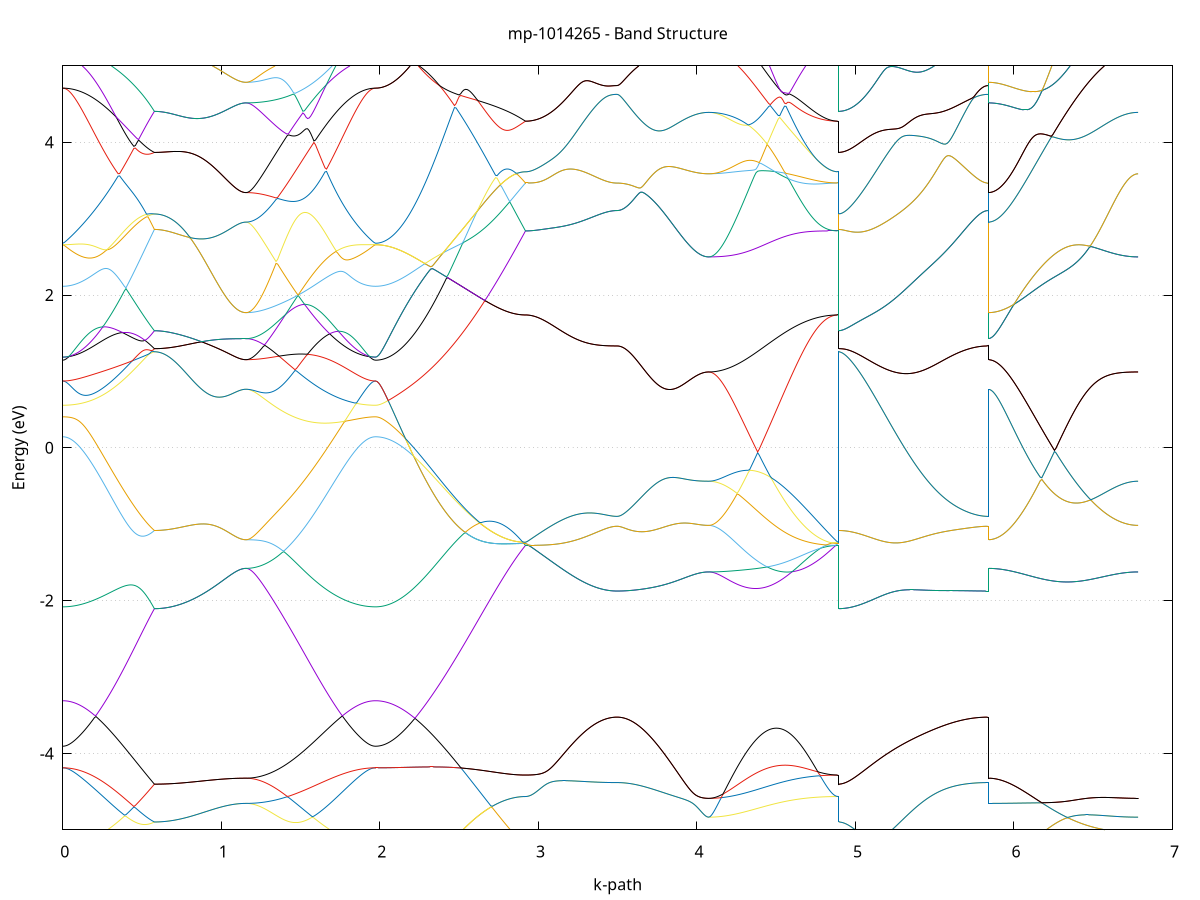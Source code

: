 set title 'mp-1014265 - Band Structure'
set xlabel 'k-path'
set ylabel 'Energy (eV)'
set grid y
set yrange [-5:5]
set terminal png size 800,600
set output 'mp-1014265_bands_gnuplot.png'
plot '-' using 1:2 with lines notitle, '-' using 1:2 with lines notitle, '-' using 1:2 with lines notitle, '-' using 1:2 with lines notitle, '-' using 1:2 with lines notitle, '-' using 1:2 with lines notitle, '-' using 1:2 with lines notitle, '-' using 1:2 with lines notitle, '-' using 1:2 with lines notitle, '-' using 1:2 with lines notitle, '-' using 1:2 with lines notitle, '-' using 1:2 with lines notitle, '-' using 1:2 with lines notitle, '-' using 1:2 with lines notitle, '-' using 1:2 with lines notitle, '-' using 1:2 with lines notitle, '-' using 1:2 with lines notitle, '-' using 1:2 with lines notitle, '-' using 1:2 with lines notitle, '-' using 1:2 with lines notitle, '-' using 1:2 with lines notitle, '-' using 1:2 with lines notitle, '-' using 1:2 with lines notitle, '-' using 1:2 with lines notitle, '-' using 1:2 with lines notitle, '-' using 1:2 with lines notitle, '-' using 1:2 with lines notitle, '-' using 1:2 with lines notitle, '-' using 1:2 with lines notitle, '-' using 1:2 with lines notitle, '-' using 1:2 with lines notitle, '-' using 1:2 with lines notitle, '-' using 1:2 with lines notitle, '-' using 1:2 with lines notitle, '-' using 1:2 with lines notitle, '-' using 1:2 with lines notitle, '-' using 1:2 with lines notitle, '-' using 1:2 with lines notitle, '-' using 1:2 with lines notitle, '-' using 1:2 with lines notitle, '-' using 1:2 with lines notitle, '-' using 1:2 with lines notitle, '-' using 1:2 with lines notitle, '-' using 1:2 with lines notitle, '-' using 1:2 with lines notitle, '-' using 1:2 with lines notitle, '-' using 1:2 with lines notitle, '-' using 1:2 with lines notitle, '-' using 1:2 with lines notitle, '-' using 1:2 with lines notitle, '-' using 1:2 with lines notitle, '-' using 1:2 with lines notitle, '-' using 1:2 with lines notitle, '-' using 1:2 with lines notitle, '-' using 1:2 with lines notitle, '-' using 1:2 with lines notitle, '-' using 1:2 with lines notitle, '-' using 1:2 with lines notitle, '-' using 1:2 with lines notitle, '-' using 1:2 with lines notitle, '-' using 1:2 with lines notitle, '-' using 1:2 with lines notitle, '-' using 1:2 with lines notitle, '-' using 1:2 with lines notitle
0.000000 -48.816186
0.009962 -48.816086
0.019924 -48.816086
0.029886 -48.815986
0.039849 -48.815786
0.049811 -48.815586
0.059773 -48.815386
0.069735 -48.815086
0.079697 -48.814686
0.089659 -48.814386
0.099621 -48.813986
0.109584 -48.813486
0.119546 -48.812986
0.129508 -48.812486
0.139470 -48.811886
0.149432 -48.811186
0.159394 -48.810586
0.169356 -48.809886
0.179318 -48.809086
0.189281 -48.808286
0.199243 -48.807486
0.209205 -48.806586
0.219167 -48.805686
0.229129 -48.804786
0.239091 -48.803786
0.249053 -48.802786
0.259016 -48.801686
0.268978 -48.800586
0.278940 -48.799486
0.288902 -48.798386
0.298864 -48.797186
0.308826 -48.795986
0.318788 -48.794686
0.328751 -48.793386
0.338713 -48.792086
0.348675 -48.790786
0.358637 -48.789386
0.368599 -48.787986
0.378561 -48.786586
0.388523 -48.785086
0.398486 -48.783686
0.408448 -48.782186
0.418410 -48.780586
0.428372 -48.779086
0.438334 -48.777486
0.448296 -48.775886
0.458258 -48.774286
0.468220 -48.772686
0.478183 -48.771086
0.488145 -48.769386
0.498107 -48.767786
0.508069 -48.766086
0.518031 -48.764386
0.527993 -48.762686
0.537955 -48.760986
0.547918 -48.759286
0.557880 -48.757486
0.567842 -48.755786
0.577804 -48.754086
0.577804 -48.754086
0.587766 -48.754086
0.597728 -48.753986
0.607690 -48.753886
0.617653 -48.753786
0.627615 -48.753686
0.637577 -48.753486
0.647539 -48.753286
0.657501 -48.752986
0.667463 -48.752786
0.677425 -48.752486
0.687388 -48.752086
0.697350 -48.751686
0.707312 -48.751286
0.717274 -48.750886
0.727236 -48.750486
0.737198 -48.749986
0.747160 -48.749486
0.757122 -48.748886
0.767085 -48.748286
0.777047 -48.747686
0.787009 -48.747086
0.796971 -48.746486
0.806933 -48.745786
0.816895 -48.745086
0.826857 -48.744386
0.836820 -48.743586
0.846782 -48.742886
0.856744 -48.742086
0.866706 -48.741286
0.876668 -48.740386
0.886630 -48.739586
0.896592 -48.738686
0.906555 -48.737886
0.916517 -48.736986
0.926479 -48.736086
0.936441 -48.735186
0.946403 -48.734286
0.956365 -48.733286
0.966327 -48.732386
0.976290 -48.731486
0.986252 -48.730586
0.996214 -48.729586
1.006176 -48.728686
1.016138 -48.727786
1.026100 -48.726986
1.036062 -48.726086
1.046025 -48.725286
1.055987 -48.724486
1.065949 -48.723686
1.075911 -48.722986
1.085873 -48.722286
1.095835 -48.721686
1.105797 -48.721186
1.115759 -48.720786
1.125722 -48.720386
1.135684 -48.720186
1.145646 -48.719986
1.155608 -48.719986
1.155608 -48.719986
1.165573 -48.720086
1.175538 -48.720386
1.185503 -48.720986
1.195468 -48.721686
1.205434 -48.722686
1.215399 -48.723686
1.225364 -48.724986
1.235329 -48.726286
1.245294 -48.727686
1.255259 -48.729086
1.265224 -48.730686
1.275189 -48.732286
1.285154 -48.733886
1.295119 -48.735586
1.305085 -48.737286
1.315050 -48.738986
1.325015 -48.740686
1.334980 -48.742486
1.344945 -48.744186
1.354910 -48.745986
1.364875 -48.747786
1.374840 -48.749586
1.384805 -48.751286
1.394770 -48.753086
1.404736 -48.754886
1.414701 -48.756686
1.424666 -48.758486
1.434631 -48.760186
1.444596 -48.761986
1.454561 -48.763686
1.464526 -48.765486
1.474491 -48.767186
1.484456 -48.768886
1.494421 -48.770586
1.504387 -48.772186
1.514352 -48.773886
1.524317 -48.775486
1.534282 -48.777086
1.544247 -48.778686
1.554212 -48.780286
1.564177 -48.781786
1.574142 -48.783386
1.584107 -48.784886
1.594072 -48.786286
1.604038 -48.787786
1.614003 -48.789186
1.623968 -48.790586
1.633933 -48.791986
1.643898 -48.793286
1.653863 -48.794586
1.663828 -48.795786
1.673793 -48.797086
1.683758 -48.798286
1.693723 -48.799386
1.703689 -48.800586
1.713654 -48.801686
1.723619 -48.802686
1.733584 -48.803786
1.743549 -48.804686
1.753514 -48.805686
1.763479 -48.806586
1.773444 -48.807486
1.783409 -48.808286
1.793374 -48.809086
1.803340 -48.809886
1.813305 -48.810586
1.823270 -48.811186
1.833235 -48.811886
1.843200 -48.812386
1.853165 -48.812986
1.863130 -48.813486
1.873095 -48.813986
1.883060 -48.814386
1.893025 -48.814686
1.902991 -48.815086
1.912956 -48.815386
1.922921 -48.815586
1.932886 -48.815786
1.942851 -48.815986
1.952816 -48.816086
1.962781 -48.816086
1.972746 -48.816186
1.972746 -48.816186
1.982702 -48.816086
1.992659 -48.816086
2.002615 -48.815986
2.012571 -48.815786
2.022527 -48.815586
2.032483 -48.815386
2.042440 -48.815086
2.052396 -48.814786
2.062352 -48.814386
2.072308 -48.813986
2.082264 -48.813486
2.092220 -48.812986
2.102177 -48.812486
2.112133 -48.811886
2.122089 -48.811286
2.132045 -48.810686
2.142001 -48.809986
2.151958 -48.809186
2.161914 -48.808486
2.171870 -48.807586
2.181826 -48.806786
2.191782 -48.805886
2.201738 -48.804986
2.211695 -48.803986
2.221651 -48.802986
2.231607 -48.801886
2.241563 -48.800886
2.251519 -48.799786
2.261476 -48.798586
2.271432 -48.797386
2.281388 -48.796186
2.291344 -48.794986
2.301300 -48.793686
2.311256 -48.792386
2.321213 -48.791086
2.331169 -48.789686
2.341125 -48.788286
2.351081 -48.786886
2.361037 -48.785486
2.370994 -48.783986
2.380950 -48.782486
2.390906 -48.780986
2.400862 -48.779486
2.410818 -48.777886
2.420774 -48.776286
2.430731 -48.774686
2.440687 -48.773086
2.450643 -48.771386
2.460599 -48.769786
2.470555 -48.768086
2.480512 -48.766386
2.490468 -48.764686
2.500424 -48.762986
2.510380 -48.761186
2.520336 -48.759486
2.530292 -48.757686
2.540249 -48.755886
2.550205 -48.754186
2.560161 -48.752386
2.570117 -48.750586
2.580073 -48.748786
2.590030 -48.746986
2.599986 -48.745086
2.609942 -48.743286
2.619898 -48.741486
2.629854 -48.739686
2.639810 -48.737786
2.649767 -48.735986
2.659723 -48.734186
2.669679 -48.732286
2.679635 -48.730486
2.689591 -48.728686
2.699548 -48.726886
2.709504 -48.724986
2.719460 -48.723186
2.729416 -48.721386
2.739372 -48.719586
2.749328 -48.717786
2.759285 -48.715986
2.769241 -48.714286
2.779197 -48.712486
2.789153 -48.710686
2.799109 -48.708986
2.809066 -48.707286
2.819022 -48.705486
2.828978 -48.703786
2.838934 -48.702086
2.848890 -48.700486
2.858846 -48.698786
2.868803 -48.697086
2.878759 -48.695486
2.888715 -48.693886
2.898671 -48.692286
2.908627 -48.690686
2.918584 -48.689086
2.918584 -48.689086
2.928546 -48.689086
2.938508 -48.689086
2.948470 -48.689086
2.958432 -48.689086
2.968394 -48.689086
2.978356 -48.689086
2.988318 -48.689086
2.998281 -48.688986
3.008243 -48.688986
3.018205 -48.688986
3.028167 -48.688886
3.038129 -48.688886
3.048091 -48.688886
3.058053 -48.688786
3.068016 -48.688786
3.077978 -48.688686
3.087940 -48.688686
3.097902 -48.688586
3.107864 -48.688586
3.117826 -48.688486
3.127788 -48.688486
3.137751 -48.688386
3.147713 -48.688386
3.157675 -48.688286
3.167637 -48.688286
3.177599 -48.688186
3.187561 -48.688086
3.197523 -48.688086
3.207486 -48.687986
3.217448 -48.687886
3.227410 -48.687886
3.237372 -48.687786
3.247334 -48.687786
3.257296 -48.687686
3.267258 -48.687586
3.277221 -48.687586
3.287183 -48.687486
3.297145 -48.687486
3.307107 -48.687386
3.317069 -48.687286
3.327031 -48.687286
3.336993 -48.687186
3.346955 -48.687186
3.356918 -48.687086
3.366880 -48.687086
3.376842 -48.687086
3.386804 -48.686986
3.396766 -48.686986
3.406728 -48.686986
3.416690 -48.686886
3.426653 -48.686886
3.436615 -48.686886
3.446577 -48.686886
3.456539 -48.686786
3.466501 -48.686786
3.476463 -48.686786
3.486425 -48.686786
3.496388 -48.686786
3.496388 -48.686786
3.506350 -48.686786
3.516312 -48.686786
3.526274 -48.686786
3.536236 -48.686786
3.546198 -48.686786
3.556160 -48.686786
3.566123 -48.686786
3.576085 -48.686686
3.586047 -48.686686
3.596009 -48.686686
3.605971 -48.686686
3.615933 -48.686686
3.625895 -48.686586
3.635857 -48.686586
3.645820 -48.686586
3.655782 -48.686586
3.665744 -48.686486
3.675706 -48.686486
3.685668 -48.686486
3.695630 -48.686386
3.705592 -48.686386
3.715555 -48.686386
3.725517 -48.686286
3.735479 -48.686286
3.745441 -48.686286
3.755403 -48.686186
3.765365 -48.686186
3.775327 -48.686186
3.785290 -48.686086
3.795252 -48.686086
3.805214 -48.686086
3.815176 -48.685986
3.825138 -48.685986
3.835100 -48.685886
3.845062 -48.685886
3.855025 -48.685886
3.864987 -48.685786
3.874949 -48.685786
3.884911 -48.685786
3.894873 -48.685686
3.904835 -48.685686
3.914797 -48.685686
3.924759 -48.685586
3.934722 -48.685586
3.944684 -48.685586
3.954646 -48.685586
3.964608 -48.685486
3.974570 -48.685486
3.984532 -48.685486
3.994494 -48.685486
4.004457 -48.685486
4.014419 -48.685486
4.024381 -48.685386
4.034343 -48.685386
4.044305 -48.685386
4.054267 -48.685386
4.064229 -48.685386
4.074192 -48.685386
4.074192 -48.685386
4.084157 -48.685386
4.094122 -48.685386
4.104087 -48.685386
4.114052 -48.685386
4.124017 -48.685486
4.133982 -48.685486
4.143947 -48.685486
4.153912 -48.685486
4.163877 -48.685486
4.173843 -48.685586
4.183808 -48.685586
4.193773 -48.685586
4.203738 -48.685586
4.213703 -48.685686
4.223668 -48.685686
4.233633 -48.685786
4.243598 -48.685786
4.253563 -48.685786
4.263528 -48.685886
4.273494 -48.685886
4.283459 -48.685986
4.293424 -48.685986
4.303389 -48.686086
4.313354 -48.686186
4.323319 -48.686186
4.333284 -48.686286
4.343249 -48.686286
4.353214 -48.686386
4.363179 -48.686486
4.373145 -48.686486
4.383110 -48.686586
4.393075 -48.686586
4.403040 -48.686686
4.413005 -48.686786
4.422970 -48.686886
4.432935 -48.686886
4.442900 -48.686986
4.452865 -48.687086
4.462830 -48.687086
4.472796 -48.687186
4.482761 -48.687286
4.492726 -48.687286
4.502691 -48.687386
4.512656 -48.687486
4.522621 -48.687586
4.532586 -48.687586
4.542551 -48.687686
4.552516 -48.687786
4.562482 -48.687786
4.572447 -48.687886
4.582412 -48.687986
4.592377 -48.687986
4.602342 -48.688086
4.612307 -48.688186
4.622272 -48.688186
4.632237 -48.688286
4.642202 -48.688286
4.652167 -48.688386
4.662133 -48.688486
4.672098 -48.688486
4.682063 -48.688586
4.692028 -48.688586
4.701993 -48.688686
4.711958 -48.688686
4.721923 -48.688786
4.731888 -48.688786
4.741853 -48.688786
4.751818 -48.688886
4.761784 -48.688886
4.771749 -48.688886
4.781714 -48.688986
4.791679 -48.688986
4.801644 -48.688986
4.811609 -48.689086
4.821574 -48.689086
4.831539 -48.689086
4.841504 -48.689086
4.851469 -48.689086
4.861435 -48.689086
4.871400 -48.689086
4.881365 -48.689086
4.891330 -48.689086
4.891330 -48.754086
4.901286 -48.754086
4.911242 -48.753986
4.921198 -48.753886
4.931155 -48.753786
4.941111 -48.753686
4.951067 -48.753486
4.961023 -48.753286
4.970979 -48.753086
4.980935 -48.752886
4.990892 -48.752586
5.000848 -48.752286
5.010804 -48.751886
5.020760 -48.751486
5.030716 -48.751086
5.040673 -48.750686
5.050629 -48.750286
5.060585 -48.749786
5.070541 -48.749286
5.080497 -48.748686
5.090453 -48.748186
5.100410 -48.747586
5.110366 -48.746986
5.120322 -48.746286
5.130278 -48.745686
5.140234 -48.744986
5.150191 -48.744286
5.160147 -48.743486
5.170103 -48.742786
5.180059 -48.741986
5.190015 -48.741186
5.199971 -48.740386
5.209928 -48.739586
5.219884 -48.738686
5.229840 -48.737786
5.239796 -48.736986
5.249752 -48.735986
5.259709 -48.735086
5.269665 -48.734186
5.279621 -48.733186
5.289577 -48.732286
5.299533 -48.731286
5.309489 -48.730286
5.319446 -48.729286
5.329402 -48.728286
5.339358 -48.727186
5.349314 -48.726186
5.359270 -48.725186
5.369227 -48.724086
5.379183 -48.723086
5.389139 -48.721986
5.399095 -48.720886
5.409051 -48.719886
5.419007 -48.718786
5.428964 -48.717686
5.438920 -48.716586
5.448876 -48.715586
5.458832 -48.714486
5.468788 -48.713386
5.478745 -48.712286
5.488701 -48.711286
5.498657 -48.710186
5.508613 -48.709186
5.518569 -48.708086
5.528525 -48.707086
5.538482 -48.705986
5.548438 -48.704986
5.558394 -48.703986
5.568350 -48.702986
5.578306 -48.701986
5.588263 -48.701086
5.598219 -48.700086
5.608175 -48.699186
5.618131 -48.698286
5.628087 -48.697386
5.638043 -48.696486
5.648000 -48.695686
5.657956 -48.694886
5.667912 -48.694086
5.677868 -48.693286
5.687824 -48.692586
5.697781 -48.691886
5.707737 -48.691286
5.717693 -48.690586
5.727649 -48.690086
5.737605 -48.689486
5.747561 -48.688986
5.757518 -48.688586
5.767474 -48.688186
5.777430 -48.687786
5.787386 -48.687486
5.797342 -48.687286
5.807299 -48.687086
5.817255 -48.686886
5.827211 -48.686786
5.837167 -48.686786
5.837167 -48.719986
5.847123 -48.719886
5.857079 -48.719886
5.867036 -48.719886
5.876992 -48.719786
5.886948 -48.719686
5.896904 -48.719586
5.906860 -48.719486
5.916816 -48.719386
5.926773 -48.719186
5.936729 -48.718986
5.946685 -48.718786
5.956641 -48.718586
5.966597 -48.718386
5.976554 -48.718086
5.986510 -48.717886
5.996466 -48.717586
6.006422 -48.717286
6.016378 -48.716986
6.026334 -48.716686
6.036291 -48.716286
6.046247 -48.715986
6.056203 -48.715586
6.066159 -48.715186
6.076115 -48.714786
6.086072 -48.714386
6.096028 -48.713986
6.105984 -48.713486
6.115940 -48.713086
6.125896 -48.712586
6.135852 -48.712186
6.145809 -48.711686
6.155765 -48.711186
6.165721 -48.710686
6.175677 -48.710186
6.185633 -48.709686
6.195590 -48.709086
6.205546 -48.708586
6.215502 -48.708086
6.225458 -48.707486
6.235414 -48.706986
6.245370 -48.706386
6.255327 -48.705886
6.265283 -48.705286
6.275239 -48.704686
6.285195 -48.704186
6.295151 -48.703586
6.305108 -48.702986
6.315064 -48.702386
6.325020 -48.701886
6.334976 -48.701286
6.344932 -48.700686
6.354888 -48.700186
6.364845 -48.699586
6.374801 -48.698986
6.384757 -48.698486
6.394713 -48.697886
6.404669 -48.697386
6.414626 -48.696886
6.424582 -48.696286
6.434538 -48.695786
6.444494 -48.695286
6.454450 -48.694786
6.464406 -48.694286
6.474363 -48.693786
6.484319 -48.693286
6.494275 -48.692786
6.504231 -48.692286
6.514187 -48.691886
6.524144 -48.691386
6.534100 -48.690986
6.544056 -48.690586
6.554012 -48.690186
6.563968 -48.689786
6.573924 -48.689386
6.583881 -48.689086
6.593837 -48.688686
6.603793 -48.688386
6.613749 -48.688086
6.623705 -48.687786
6.633662 -48.687486
6.643618 -48.687186
6.653574 -48.686986
6.663530 -48.686786
6.673486 -48.686586
6.683442 -48.686386
6.693399 -48.686186
6.703355 -48.685986
6.713311 -48.685886
6.723267 -48.685786
6.733223 -48.685686
6.743180 -48.685586
6.753136 -48.685486
6.763092 -48.685486
6.773048 -48.685386
6.783004 -48.685386
e
0.000000 -48.685086
0.009962 -48.685086
0.019924 -48.685186
0.029886 -48.685386
0.039849 -48.685586
0.049811 -48.685786
0.059773 -48.686086
0.069735 -48.686486
0.079697 -48.686886
0.089659 -48.687386
0.099621 -48.687886
0.109584 -48.688486
0.119546 -48.689086
0.129508 -48.689786
0.139470 -48.690486
0.149432 -48.691286
0.159394 -48.692086
0.169356 -48.692986
0.179318 -48.693886
0.189281 -48.694886
0.199243 -48.695886
0.209205 -48.696886
0.219167 -48.697986
0.229129 -48.699086
0.239091 -48.700286
0.249053 -48.701486
0.259016 -48.702686
0.268978 -48.703986
0.278940 -48.705286
0.288902 -48.706586
0.298864 -48.707986
0.308826 -48.709386
0.318788 -48.710886
0.328751 -48.712286
0.338713 -48.713786
0.348675 -48.715286
0.358637 -48.716786
0.368599 -48.718386
0.378561 -48.719986
0.388523 -48.721586
0.398486 -48.723186
0.408448 -48.724786
0.418410 -48.726486
0.428372 -48.728086
0.438334 -48.729786
0.448296 -48.731486
0.458258 -48.733186
0.468220 -48.734886
0.478183 -48.736586
0.488145 -48.738386
0.498107 -48.740086
0.508069 -48.741786
0.518031 -48.743586
0.527993 -48.745286
0.537955 -48.747086
0.547918 -48.748786
0.557880 -48.750586
0.567842 -48.752286
0.577804 -48.754086
0.577804 -48.754086
0.587766 -48.754086
0.597728 -48.753986
0.607690 -48.753886
0.617653 -48.753786
0.627615 -48.753686
0.637577 -48.753486
0.647539 -48.753286
0.657501 -48.752986
0.667463 -48.752786
0.677425 -48.752486
0.687388 -48.752086
0.697350 -48.751686
0.707312 -48.751286
0.717274 -48.750886
0.727236 -48.750486
0.737198 -48.749986
0.747160 -48.749486
0.757122 -48.748886
0.767085 -48.748286
0.777047 -48.747686
0.787009 -48.747086
0.796971 -48.746486
0.806933 -48.745786
0.816895 -48.745086
0.826857 -48.744386
0.836820 -48.743586
0.846782 -48.742886
0.856744 -48.742086
0.866706 -48.741286
0.876668 -48.740386
0.886630 -48.739586
0.896592 -48.738686
0.906555 -48.737886
0.916517 -48.736986
0.926479 -48.736086
0.936441 -48.735186
0.946403 -48.734286
0.956365 -48.733286
0.966327 -48.732386
0.976290 -48.731486
0.986252 -48.730586
0.996214 -48.729586
1.006176 -48.728686
1.016138 -48.727786
1.026100 -48.726986
1.036062 -48.726086
1.046025 -48.725286
1.055987 -48.724486
1.065949 -48.723686
1.075911 -48.722986
1.085873 -48.722286
1.095835 -48.721686
1.105797 -48.721186
1.115759 -48.720786
1.125722 -48.720386
1.135684 -48.720186
1.145646 -48.719986
1.155608 -48.719986
1.155608 -48.719986
1.165573 -48.719886
1.175538 -48.719886
1.185503 -48.719886
1.195468 -48.719786
1.205434 -48.719686
1.215399 -48.719586
1.225364 -48.719386
1.235329 -48.719186
1.245294 -48.719086
1.255259 -48.718786
1.265224 -48.718586
1.275189 -48.718386
1.285154 -48.718086
1.295119 -48.717786
1.305085 -48.717486
1.315050 -48.717086
1.325015 -48.716786
1.334980 -48.716386
1.344945 -48.715986
1.354910 -48.715586
1.364875 -48.715186
1.374840 -48.714686
1.384805 -48.714286
1.394770 -48.713786
1.404736 -48.713286
1.414701 -48.712786
1.424666 -48.712286
1.434631 -48.711686
1.444596 -48.711186
1.454561 -48.710586
1.464526 -48.709986
1.474491 -48.709386
1.484456 -48.708786
1.494421 -48.708186
1.504387 -48.707586
1.514352 -48.706986
1.524317 -48.706386
1.534282 -48.705686
1.544247 -48.705086
1.554212 -48.704386
1.564177 -48.703786
1.574142 -48.703086
1.584107 -48.702386
1.594072 -48.701786
1.604038 -48.701086
1.614003 -48.700386
1.623968 -48.699786
1.633933 -48.699086
1.643898 -48.698486
1.653863 -48.697786
1.663828 -48.697186
1.673793 -48.696486
1.683758 -48.695886
1.693723 -48.695286
1.703689 -48.694586
1.713654 -48.693986
1.723619 -48.693386
1.733584 -48.692886
1.743549 -48.692286
1.753514 -48.691686
1.763479 -48.691186
1.773444 -48.690686
1.783409 -48.690186
1.793374 -48.689686
1.803340 -48.689186
1.813305 -48.688786
1.823270 -48.688286
1.833235 -48.687886
1.843200 -48.687586
1.853165 -48.687186
1.863130 -48.686886
1.873095 -48.686586
1.883060 -48.686286
1.893025 -48.686086
1.902991 -48.685786
1.912956 -48.685586
1.922921 -48.685486
1.932886 -48.685286
1.942851 -48.685186
1.952816 -48.685186
1.962781 -48.685086
1.972746 -48.685086
1.972746 -48.685086
1.982702 -48.685086
1.992659 -48.685086
2.002615 -48.684986
2.012571 -48.684986
2.022527 -48.684886
2.032483 -48.684786
2.042440 -48.684686
2.052396 -48.684486
2.062352 -48.684386
2.072308 -48.684186
2.082264 -48.683986
2.092220 -48.683786
2.102177 -48.683586
2.112133 -48.683386
2.122089 -48.683086
2.132045 -48.682886
2.142001 -48.682586
2.151958 -48.682286
2.161914 -48.681986
2.171870 -48.681686
2.181826 -48.681286
2.191782 -48.680986
2.201738 -48.680586
2.211695 -48.680186
2.221651 -48.679786
2.231607 -48.679386
2.241563 -48.678986
2.251519 -48.678586
2.261476 -48.678086
2.271432 -48.677686
2.281388 -48.677186
2.291344 -48.676786
2.301300 -48.676286
2.311256 -48.675786
2.321213 -48.675286
2.331169 -48.674786
2.341125 -48.674286
2.351081 -48.673786
2.361037 -48.673286
2.370994 -48.672786
2.380950 -48.672186
2.390906 -48.671686
2.400862 -48.671186
2.410818 -48.670586
2.420774 -48.670086
2.430731 -48.669486
2.440687 -48.668986
2.450643 -48.668486
2.460599 -48.667886
2.470555 -48.667386
2.480512 -48.666786
2.490468 -48.666286
2.500424 -48.665786
2.510380 -48.665186
2.520336 -48.664686
2.530292 -48.664186
2.540249 -48.663586
2.550205 -48.663086
2.560161 -48.662586
2.570117 -48.662086
2.580073 -48.661586
2.590030 -48.661086
2.599986 -48.660686
2.609942 -48.660186
2.619898 -48.659686
2.629854 -48.659286
2.639810 -48.658786
2.649767 -48.658386
2.659723 -48.657986
2.669679 -48.657586
2.679635 -48.657886
2.689591 -48.658886
2.699548 -48.659986
2.709504 -48.661086
2.719460 -48.662186
2.729416 -48.663286
2.739372 -48.664486
2.749328 -48.665686
2.759285 -48.666886
2.769241 -48.668086
2.779197 -48.669286
2.789153 -48.670586
2.799109 -48.671886
2.809066 -48.673186
2.819022 -48.674586
2.828978 -48.675886
2.838934 -48.677286
2.848890 -48.678686
2.858846 -48.680186
2.868803 -48.681586
2.878759 -48.683086
2.888715 -48.684586
2.898671 -48.686086
2.908627 -48.687586
2.918584 -48.689086
2.918584 -48.689086
2.928546 -48.689086
2.938508 -48.689086
2.948470 -48.689086
2.958432 -48.689086
2.968394 -48.689086
2.978356 -48.689086
2.988318 -48.689086
2.998281 -48.688986
3.008243 -48.688986
3.018205 -48.688986
3.028167 -48.688886
3.038129 -48.688886
3.048091 -48.688886
3.058053 -48.688786
3.068016 -48.688786
3.077978 -48.688686
3.087940 -48.688686
3.097902 -48.688586
3.107864 -48.688586
3.117826 -48.688486
3.127788 -48.688486
3.137751 -48.688386
3.147713 -48.688386
3.157675 -48.688286
3.167637 -48.688286
3.177599 -48.688186
3.187561 -48.688086
3.197523 -48.688086
3.207486 -48.687986
3.217448 -48.687886
3.227410 -48.687886
3.237372 -48.687786
3.247334 -48.687786
3.257296 -48.687686
3.267258 -48.687586
3.277221 -48.687586
3.287183 -48.687486
3.297145 -48.687486
3.307107 -48.687386
3.317069 -48.687286
3.327031 -48.687286
3.336993 -48.687186
3.346955 -48.687186
3.356918 -48.687086
3.366880 -48.687086
3.376842 -48.687086
3.386804 -48.686986
3.396766 -48.686986
3.406728 -48.686986
3.416690 -48.686886
3.426653 -48.686886
3.436615 -48.686886
3.446577 -48.686886
3.456539 -48.686786
3.466501 -48.686786
3.476463 -48.686786
3.486425 -48.686786
3.496388 -48.686786
3.496388 -48.686786
3.506350 -48.686786
3.516312 -48.686786
3.526274 -48.686786
3.536236 -48.686786
3.546198 -48.686786
3.556160 -48.686786
3.566123 -48.686786
3.576085 -48.686686
3.586047 -48.686686
3.596009 -48.686686
3.605971 -48.686686
3.615933 -48.686686
3.625895 -48.686586
3.635857 -48.686586
3.645820 -48.686586
3.655782 -48.686586
3.665744 -48.686486
3.675706 -48.686486
3.685668 -48.686486
3.695630 -48.686386
3.705592 -48.686386
3.715555 -48.686386
3.725517 -48.686286
3.735479 -48.686286
3.745441 -48.686286
3.755403 -48.686186
3.765365 -48.686186
3.775327 -48.686186
3.785290 -48.686086
3.795252 -48.686086
3.805214 -48.686086
3.815176 -48.685986
3.825138 -48.685986
3.835100 -48.685886
3.845062 -48.685886
3.855025 -48.685886
3.864987 -48.685786
3.874949 -48.685786
3.884911 -48.685786
3.894873 -48.685686
3.904835 -48.685686
3.914797 -48.685686
3.924759 -48.685586
3.934722 -48.685586
3.944684 -48.685586
3.954646 -48.685586
3.964608 -48.685486
3.974570 -48.685486
3.984532 -48.685486
3.994494 -48.685486
4.004457 -48.685486
4.014419 -48.685486
4.024381 -48.685386
4.034343 -48.685386
4.044305 -48.685386
4.054267 -48.685386
4.064229 -48.685386
4.074192 -48.685386
4.074192 -48.685386
4.084157 -48.685386
4.094122 -48.685386
4.104087 -48.685386
4.114052 -48.685386
4.124017 -48.685386
4.133982 -48.685386
4.143947 -48.685486
4.153912 -48.685486
4.163877 -48.685486
4.173843 -48.685486
4.183808 -48.685486
4.193773 -48.685486
4.203738 -48.685586
4.213703 -48.685586
4.223668 -48.685586
4.233633 -48.685586
4.243598 -48.685586
4.253563 -48.685686
4.263528 -48.685686
4.273494 -48.685686
4.283459 -48.685786
4.293424 -48.685786
4.303389 -48.685886
4.313354 -48.685886
4.323319 -48.685886
4.333284 -48.685986
4.343249 -48.685986
4.353214 -48.686086
4.363179 -48.686086
4.373145 -48.686186
4.383110 -48.686186
4.393075 -48.686286
4.403040 -48.686386
4.413005 -48.686386
4.422970 -48.686486
4.432935 -48.686586
4.442900 -48.686586
4.452865 -48.686686
4.462830 -48.686786
4.472796 -48.686786
4.482761 -48.686886
4.492726 -48.686986
4.502691 -48.687086
4.512656 -48.687086
4.522621 -48.687186
4.532586 -48.687286
4.542551 -48.687386
4.552516 -48.687386
4.562482 -48.687486
4.572447 -48.687586
4.582412 -48.687686
4.592377 -48.687686
4.602342 -48.687786
4.612307 -48.687886
4.622272 -48.687986
4.632237 -48.687986
4.642202 -48.688086
4.652167 -48.688186
4.662133 -48.688286
4.672098 -48.688286
4.682063 -48.688386
4.692028 -48.688486
4.701993 -48.688486
4.711958 -48.688586
4.721923 -48.688586
4.731888 -48.688686
4.741853 -48.688686
4.751818 -48.688786
4.761784 -48.688786
4.771749 -48.688886
4.781714 -48.688886
4.791679 -48.688986
4.801644 -48.688986
4.811609 -48.688986
4.821574 -48.688986
4.831539 -48.689086
4.841504 -48.689086
4.851469 -48.689086
4.861435 -48.689086
4.871400 -48.689086
4.881365 -48.689086
4.891330 -48.689086
4.891330 -48.754086
4.901286 -48.754086
4.911242 -48.753986
4.921198 -48.753886
4.931155 -48.753786
4.941111 -48.753686
4.951067 -48.753486
4.961023 -48.753286
4.970979 -48.753086
4.980935 -48.752886
4.990892 -48.752586
5.000848 -48.752286
5.010804 -48.751886
5.020760 -48.751486
5.030716 -48.751086
5.040673 -48.750686
5.050629 -48.750286
5.060585 -48.749786
5.070541 -48.749286
5.080497 -48.748686
5.090453 -48.748186
5.100410 -48.747586
5.110366 -48.746986
5.120322 -48.746286
5.130278 -48.745686
5.140234 -48.744986
5.150191 -48.744286
5.160147 -48.743486
5.170103 -48.742786
5.180059 -48.741986
5.190015 -48.741186
5.199971 -48.740386
5.209928 -48.739586
5.219884 -48.738686
5.229840 -48.737786
5.239796 -48.736986
5.249752 -48.735986
5.259709 -48.735086
5.269665 -48.734186
5.279621 -48.733186
5.289577 -48.732286
5.299533 -48.731286
5.309489 -48.730286
5.319446 -48.729286
5.329402 -48.728286
5.339358 -48.727186
5.349314 -48.726186
5.359270 -48.725186
5.369227 -48.724086
5.379183 -48.723086
5.389139 -48.721986
5.399095 -48.720886
5.409051 -48.719886
5.419007 -48.718786
5.428964 -48.717686
5.438920 -48.716586
5.448876 -48.715586
5.458832 -48.714486
5.468788 -48.713386
5.478745 -48.712286
5.488701 -48.711286
5.498657 -48.710186
5.508613 -48.709186
5.518569 -48.708086
5.528525 -48.707086
5.538482 -48.705986
5.548438 -48.704986
5.558394 -48.703986
5.568350 -48.702986
5.578306 -48.701986
5.588263 -48.701086
5.598219 -48.700086
5.608175 -48.699186
5.618131 -48.698286
5.628087 -48.697386
5.638043 -48.696486
5.648000 -48.695686
5.657956 -48.694886
5.667912 -48.694086
5.677868 -48.693286
5.687824 -48.692586
5.697781 -48.691886
5.707737 -48.691286
5.717693 -48.690586
5.727649 -48.690086
5.737605 -48.689486
5.747561 -48.688986
5.757518 -48.688586
5.767474 -48.688186
5.777430 -48.687786
5.787386 -48.687486
5.797342 -48.687286
5.807299 -48.687086
5.817255 -48.686886
5.827211 -48.686786
5.837167 -48.686786
5.837167 -48.719986
5.847123 -48.719886
5.857079 -48.719886
5.867036 -48.719886
5.876992 -48.719786
5.886948 -48.719686
5.896904 -48.719586
5.906860 -48.719486
5.916816 -48.719386
5.926773 -48.719186
5.936729 -48.718986
5.946685 -48.718786
5.956641 -48.718586
5.966597 -48.718386
5.976554 -48.718086
5.986510 -48.717886
5.996466 -48.717586
6.006422 -48.717286
6.016378 -48.716986
6.026334 -48.716686
6.036291 -48.716286
6.046247 -48.715986
6.056203 -48.715586
6.066159 -48.715186
6.076115 -48.714786
6.086072 -48.714386
6.096028 -48.713986
6.105984 -48.713486
6.115940 -48.713086
6.125896 -48.712586
6.135852 -48.712186
6.145809 -48.711686
6.155765 -48.711186
6.165721 -48.710686
6.175677 -48.710186
6.185633 -48.709686
6.195590 -48.709086
6.205546 -48.708586
6.215502 -48.708086
6.225458 -48.707486
6.235414 -48.706986
6.245370 -48.706386
6.255327 -48.705886
6.265283 -48.705286
6.275239 -48.704686
6.285195 -48.704186
6.295151 -48.703586
6.305108 -48.702986
6.315064 -48.702386
6.325020 -48.701886
6.334976 -48.701286
6.344932 -48.700686
6.354888 -48.700186
6.364845 -48.699586
6.374801 -48.698986
6.384757 -48.698486
6.394713 -48.697886
6.404669 -48.697386
6.414626 -48.696886
6.424582 -48.696286
6.434538 -48.695786
6.444494 -48.695286
6.454450 -48.694786
6.464406 -48.694286
6.474363 -48.693786
6.484319 -48.693286
6.494275 -48.692786
6.504231 -48.692286
6.514187 -48.691886
6.524144 -48.691386
6.534100 -48.690986
6.544056 -48.690586
6.554012 -48.690186
6.563968 -48.689786
6.573924 -48.689386
6.583881 -48.689086
6.593837 -48.688686
6.603793 -48.688386
6.613749 -48.688086
6.623705 -48.687786
6.633662 -48.687486
6.643618 -48.687186
6.653574 -48.686986
6.663530 -48.686786
6.673486 -48.686586
6.683442 -48.686386
6.693399 -48.686186
6.703355 -48.685986
6.713311 -48.685886
6.723267 -48.685786
6.733223 -48.685686
6.743180 -48.685586
6.753136 -48.685486
6.763092 -48.685486
6.773048 -48.685386
6.783004 -48.685386
e
0.000000 -48.685086
0.009962 -48.685086
0.019924 -48.685086
0.029886 -48.684986
0.039849 -48.684886
0.049811 -48.684786
0.059773 -48.684686
0.069735 -48.684486
0.079697 -48.684386
0.089659 -48.684186
0.099621 -48.683886
0.109584 -48.683686
0.119546 -48.683386
0.129508 -48.683086
0.139470 -48.682786
0.149432 -48.682486
0.159394 -48.682186
0.169356 -48.681786
0.179318 -48.681386
0.189281 -48.680986
0.199243 -48.680486
0.209205 -48.680086
0.219167 -48.679586
0.229129 -48.679086
0.239091 -48.678586
0.249053 -48.678086
0.259016 -48.677486
0.268978 -48.676986
0.278940 -48.676386
0.288902 -48.675786
0.298864 -48.675186
0.308826 -48.674586
0.318788 -48.673886
0.328751 -48.673286
0.338713 -48.672586
0.348675 -48.671886
0.358637 -48.671286
0.368599 -48.670486
0.378561 -48.669786
0.388523 -48.669086
0.398486 -48.668386
0.408448 -48.667586
0.418410 -48.666886
0.428372 -48.666086
0.438334 -48.665386
0.448296 -48.664586
0.458258 -48.663786
0.468220 -48.662986
0.478183 -48.662286
0.488145 -48.661486
0.498107 -48.660686
0.508069 -48.659886
0.518031 -48.659086
0.527993 -48.658286
0.537955 -48.657486
0.547918 -48.656686
0.557880 -48.655886
0.567842 -48.655086
0.577804 -48.654286
0.577804 -48.654286
0.587766 -48.654386
0.597728 -48.654386
0.607690 -48.654486
0.617653 -48.654586
0.627615 -48.654786
0.637577 -48.654886
0.647539 -48.655186
0.657501 -48.655386
0.667463 -48.655686
0.677425 -48.655986
0.687388 -48.656286
0.697350 -48.656686
0.707312 -48.657086
0.717274 -48.657586
0.727236 -48.657986
0.737198 -48.658486
0.747160 -48.659086
0.757122 -48.659586
0.767085 -48.660186
0.777047 -48.660786
0.787009 -48.661386
0.796971 -48.662086
0.806933 -48.662786
0.816895 -48.663486
0.826857 -48.664286
0.836820 -48.664986
0.846782 -48.665786
0.856744 -48.666586
0.866706 -48.667386
0.876668 -48.668286
0.886630 -48.669086
0.896592 -48.669986
0.906555 -48.670886
0.916517 -48.671786
0.926479 -48.672686
0.936441 -48.673586
0.946403 -48.674486
0.956365 -48.675486
0.966327 -48.676386
0.976290 -48.677286
0.986252 -48.678286
0.996214 -48.679186
1.006176 -48.680086
1.016138 -48.680986
1.026100 -48.681886
1.036062 -48.682786
1.046025 -48.683586
1.055987 -48.684386
1.065949 -48.685186
1.075911 -48.685886
1.085873 -48.686586
1.095835 -48.687186
1.105797 -48.687686
1.115759 -48.688186
1.125722 -48.688486
1.135684 -48.688786
1.145646 -48.688886
1.155608 -48.688986
1.155608 -48.688986
1.165573 -48.688986
1.175538 -48.688986
1.185503 -48.688986
1.195468 -48.688986
1.205434 -48.688886
1.215399 -48.688886
1.225364 -48.688886
1.235329 -48.688886
1.245294 -48.688886
1.255259 -48.688786
1.265224 -48.688786
1.275189 -48.688786
1.285154 -48.688686
1.295119 -48.688686
1.305085 -48.688686
1.315050 -48.688586
1.325015 -48.688586
1.334980 -48.688486
1.344945 -48.688486
1.354910 -48.688386
1.364875 -48.688386
1.374840 -48.688286
1.384805 -48.688286
1.394770 -48.688186
1.404736 -48.688186
1.414701 -48.688086
1.424666 -48.687986
1.434631 -48.687986
1.444596 -48.687886
1.454561 -48.687786
1.464526 -48.687786
1.474491 -48.687686
1.484456 -48.687586
1.494421 -48.687586
1.504387 -48.687486
1.514352 -48.687386
1.524317 -48.687286
1.534282 -48.687286
1.544247 -48.687186
1.554212 -48.687086
1.564177 -48.686986
1.574142 -48.686986
1.584107 -48.686886
1.594072 -48.686786
1.604038 -48.686686
1.614003 -48.686686
1.623968 -48.686586
1.633933 -48.686486
1.643898 -48.686486
1.653863 -48.686386
1.663828 -48.686286
1.673793 -48.686286
1.683758 -48.686186
1.693723 -48.686086
1.703689 -48.686086
1.713654 -48.685986
1.723619 -48.685886
1.733584 -48.685886
1.743549 -48.685786
1.753514 -48.685786
1.763479 -48.685686
1.773444 -48.685586
1.783409 -48.685586
1.793374 -48.685486
1.803340 -48.685486
1.813305 -48.685486
1.823270 -48.685386
1.833235 -48.685386
1.843200 -48.685286
1.853165 -48.685286
1.863130 -48.685286
1.873095 -48.685186
1.883060 -48.685186
1.893025 -48.685186
1.902991 -48.685186
1.912956 -48.685186
1.922921 -48.685086
1.932886 -48.685086
1.942851 -48.685086
1.952816 -48.685086
1.962781 -48.685086
1.972746 -48.685086
1.972746 -48.685086
1.982702 -48.685086
1.992659 -48.685086
2.002615 -48.684986
2.012571 -48.684986
2.022527 -48.684886
2.032483 -48.684786
2.042440 -48.684686
2.052396 -48.684486
2.062352 -48.684386
2.072308 -48.684186
2.082264 -48.683986
2.092220 -48.683786
2.102177 -48.683586
2.112133 -48.683386
2.122089 -48.683086
2.132045 -48.682886
2.142001 -48.682586
2.151958 -48.682286
2.161914 -48.681986
2.171870 -48.681686
2.181826 -48.681286
2.191782 -48.680986
2.201738 -48.680586
2.211695 -48.680186
2.221651 -48.679786
2.231607 -48.679386
2.241563 -48.678986
2.251519 -48.678586
2.261476 -48.678086
2.271432 -48.677686
2.281388 -48.677186
2.291344 -48.676786
2.301300 -48.676286
2.311256 -48.675786
2.321213 -48.675286
2.331169 -48.674786
2.341125 -48.674286
2.351081 -48.673786
2.361037 -48.673286
2.370994 -48.672786
2.380950 -48.672186
2.390906 -48.671686
2.400862 -48.671186
2.410818 -48.670586
2.420774 -48.670086
2.430731 -48.669486
2.440687 -48.668986
2.450643 -48.668486
2.460599 -48.667886
2.470555 -48.667386
2.480512 -48.666786
2.490468 -48.666286
2.500424 -48.665786
2.510380 -48.665186
2.520336 -48.664686
2.530292 -48.664186
2.540249 -48.663586
2.550205 -48.663086
2.560161 -48.662586
2.570117 -48.662086
2.580073 -48.661586
2.590030 -48.661086
2.599986 -48.660686
2.609942 -48.660186
2.619898 -48.659686
2.629854 -48.659286
2.639810 -48.658786
2.649767 -48.658386
2.659723 -48.657986
2.669679 -48.657586
2.679635 -48.657186
2.689591 -48.656786
2.699548 -48.656386
2.709504 -48.656086
2.719460 -48.655686
2.729416 -48.655386
2.739372 -48.655086
2.749328 -48.654786
2.759285 -48.654486
2.769241 -48.654186
2.779197 -48.653986
2.789153 -48.653786
2.799109 -48.653486
2.809066 -48.653286
2.819022 -48.653186
2.828978 -48.652986
2.838934 -48.652786
2.848890 -48.652686
2.858846 -48.652586
2.868803 -48.652486
2.878759 -48.652386
2.888715 -48.652286
2.898671 -48.652286
2.908627 -48.652286
2.918584 -48.652286
2.918584 -48.652286
2.928546 -48.652286
2.938508 -48.652286
2.948470 -48.652286
2.958432 -48.652286
2.968394 -48.652286
2.978356 -48.652286
2.988318 -48.652286
2.998281 -48.652386
3.008243 -48.652386
3.018205 -48.652386
3.028167 -48.652386
3.038129 -48.652486
3.048091 -48.652486
3.058053 -48.652486
3.068016 -48.652586
3.077978 -48.652586
3.087940 -48.652686
3.097902 -48.652686
3.107864 -48.652786
3.117826 -48.652786
3.127788 -48.652886
3.137751 -48.652886
3.147713 -48.652986
3.157675 -48.652986
3.167637 -48.653086
3.177599 -48.653186
3.187561 -48.653186
3.197523 -48.653286
3.207486 -48.653286
3.217448 -48.653386
3.227410 -48.653486
3.237372 -48.653486
3.247334 -48.653586
3.257296 -48.653586
3.267258 -48.653686
3.277221 -48.653786
3.287183 -48.653786
3.297145 -48.653886
3.307107 -48.653886
3.317069 -48.653986
3.327031 -48.653986
3.336993 -48.654086
3.346955 -48.654086
3.356918 -48.654186
3.366880 -48.654186
3.376842 -48.654286
3.386804 -48.654286
3.396766 -48.654286
3.406728 -48.654386
3.416690 -48.654386
3.426653 -48.654386
3.436615 -48.654386
3.446577 -48.654486
3.456539 -48.654486
3.466501 -48.654486
3.476463 -48.654486
3.486425 -48.654486
3.496388 -48.654486
3.496388 -48.654486
3.506350 -48.654486
3.516312 -48.654486
3.526274 -48.654486
3.536236 -48.654486
3.546198 -48.654486
3.556160 -48.654486
3.566123 -48.654486
3.576085 -48.654586
3.586047 -48.654586
3.596009 -48.654586
3.605971 -48.654586
3.615933 -48.654586
3.625895 -48.654586
3.635857 -48.654686
3.645820 -48.654686
3.655782 -48.654686
3.665744 -48.654686
3.675706 -48.654786
3.685668 -48.654786
3.695630 -48.654786
3.705592 -48.654886
3.715555 -48.654886
3.725517 -48.654886
3.735479 -48.654986
3.745441 -48.654986
3.755403 -48.654986
3.765365 -48.655086
3.775327 -48.655086
3.785290 -48.655086
3.795252 -48.655186
3.805214 -48.655186
3.815176 -48.655186
3.825138 -48.655286
3.835100 -48.655286
3.845062 -48.655286
3.855025 -48.655386
3.864987 -48.655386
3.874949 -48.655386
3.884911 -48.655486
3.894873 -48.655486
3.904835 -48.655486
3.914797 -48.655486
3.924759 -48.655586
3.934722 -48.655586
3.944684 -48.655586
3.954646 -48.655586
3.964608 -48.655686
3.974570 -48.655686
3.984532 -48.655686
3.994494 -48.655686
4.004457 -48.655686
4.014419 -48.655686
4.024381 -48.655786
4.034343 -48.655786
4.044305 -48.655786
4.054267 -48.655786
4.064229 -48.655786
4.074192 -48.655786
4.074192 -48.655786
4.084157 -48.655786
4.094122 -48.655786
4.104087 -48.655786
4.114052 -48.655786
4.124017 -48.655686
4.133982 -48.655786
4.143947 -48.655686
4.153912 -48.655686
4.163877 -48.655686
4.173843 -48.655686
4.183808 -48.655686
4.193773 -48.655686
4.203738 -48.655686
4.213703 -48.655586
4.223668 -48.655586
4.233633 -48.655586
4.243598 -48.655586
4.253563 -48.655486
4.263528 -48.655486
4.273494 -48.655486
4.283459 -48.655386
4.293424 -48.655386
4.303389 -48.655386
4.313354 -48.655286
4.323319 -48.655286
4.333284 -48.655286
4.343249 -48.655186
4.353214 -48.655186
4.363179 -48.655086
4.373145 -48.655086
4.383110 -48.654986
4.393075 -48.654986
4.403040 -48.654886
4.413005 -48.654786
4.422970 -48.654786
4.432935 -48.654686
4.442900 -48.654686
4.452865 -48.654586
4.462830 -48.654486
4.472796 -48.654486
4.482761 -48.654386
4.492726 -48.654286
4.502691 -48.654286
4.512656 -48.654186
4.522621 -48.654086
4.532586 -48.653986
4.542551 -48.653986
4.552516 -48.653886
4.562482 -48.653786
4.572447 -48.653686
4.582412 -48.653686
4.592377 -48.653586
4.602342 -48.653486
4.612307 -48.653486
4.622272 -48.653386
4.632237 -48.653286
4.642202 -48.653186
4.652167 -48.653186
4.662133 -48.653086
4.672098 -48.652986
4.682063 -48.652986
4.692028 -48.652886
4.701993 -48.652886
4.711958 -48.652786
4.721923 -48.652686
4.731888 -48.652686
4.741853 -48.652586
4.751818 -48.652586
4.761784 -48.652486
4.771749 -48.652486
4.781714 -48.652486
4.791679 -48.652386
4.801644 -48.652386
4.811609 -48.652386
4.821574 -48.652286
4.831539 -48.652286
4.841504 -48.652286
4.851469 -48.652286
4.861435 -48.652286
4.871400 -48.652286
4.881365 -48.652286
4.891330 -48.652286
4.891330 -48.654286
4.901286 -48.654286
4.911242 -48.654286
4.921198 -48.654286
4.931155 -48.654286
4.941111 -48.654286
4.951067 -48.654186
4.961023 -48.654186
4.970979 -48.654086
4.980935 -48.654086
4.990892 -48.653986
5.000848 -48.653986
5.010804 -48.653886
5.020760 -48.653786
5.030716 -48.653786
5.040673 -48.653686
5.050629 -48.653586
5.060585 -48.653486
5.070541 -48.653386
5.080497 -48.653286
5.090453 -48.653186
5.100410 -48.653086
5.110366 -48.652986
5.120322 -48.652886
5.130278 -48.652786
5.140234 -48.652586
5.150191 -48.652486
5.160147 -48.652386
5.170103 -48.652286
5.180059 -48.652186
5.190015 -48.651986
5.199971 -48.651886
5.209928 -48.651786
5.219884 -48.651686
5.229840 -48.651586
5.239796 -48.651486
5.249752 -48.651286
5.259709 -48.651186
5.269665 -48.651086
5.279621 -48.650986
5.289577 -48.650886
5.299533 -48.650786
5.309489 -48.650686
5.319446 -48.650586
5.329402 -48.650486
5.339358 -48.650486
5.349314 -48.650386
5.359270 -48.650286
5.369227 -48.650286
5.379183 -48.650186
5.389139 -48.650186
5.399095 -48.650086
5.409051 -48.650086
5.419007 -48.650086
5.428964 -48.650086
5.438920 -48.650086
5.448876 -48.650086
5.458832 -48.650086
5.468788 -48.650086
5.478745 -48.650086
5.488701 -48.650186
5.498657 -48.650186
5.508613 -48.650286
5.518569 -48.650386
5.528525 -48.650386
5.538482 -48.650486
5.548438 -48.650586
5.558394 -48.650686
5.568350 -48.650786
5.578306 -48.650986
5.588263 -48.651086
5.598219 -48.651186
5.608175 -48.651386
5.618131 -48.651486
5.628087 -48.651686
5.638043 -48.651886
5.648000 -48.651986
5.657956 -48.652186
5.667912 -48.652386
5.677868 -48.652586
5.687824 -48.652786
5.697781 -48.652886
5.707737 -48.653086
5.717693 -48.653286
5.727649 -48.653486
5.737605 -48.653586
5.747561 -48.653786
5.757518 -48.653886
5.767474 -48.653986
5.777430 -48.654186
5.787386 -48.654286
5.797342 -48.654286
5.807299 -48.654386
5.817255 -48.654486
5.827211 -48.654486
5.837167 -48.654486
5.837167 -48.688986
5.847123 -48.688986
5.857079 -48.688886
5.867036 -48.688886
5.876992 -48.688786
5.886948 -48.688786
5.896904 -48.688686
5.906860 -48.688486
5.916816 -48.688386
5.926773 -48.688286
5.936729 -48.688086
5.946685 -48.687886
5.956641 -48.687686
5.966597 -48.687486
5.976554 -48.687186
5.986510 -48.686986
5.996466 -48.686686
6.006422 -48.686386
6.016378 -48.686086
6.026334 -48.685786
6.036291 -48.685486
6.046247 -48.685186
6.056203 -48.684786
6.066159 -48.684386
6.076115 -48.683986
6.086072 -48.683586
6.096028 -48.683186
6.105984 -48.682786
6.115940 -48.682386
6.125896 -48.681886
6.135852 -48.681486
6.145809 -48.680986
6.155765 -48.680586
6.165721 -48.680086
6.175677 -48.679586
6.185633 -48.679086
6.195590 -48.678586
6.205546 -48.678086
6.215502 -48.677486
6.225458 -48.676986
6.235414 -48.676486
6.245370 -48.675986
6.255327 -48.675386
6.265283 -48.674886
6.275239 -48.674286
6.285195 -48.673786
6.295151 -48.673186
6.305108 -48.672686
6.315064 -48.672086
6.325020 -48.671586
6.334976 -48.670986
6.344932 -48.670486
6.354888 -48.669986
6.364845 -48.669386
6.374801 -48.668886
6.384757 -48.668286
6.394713 -48.667786
6.404669 -48.667286
6.414626 -48.666786
6.424582 -48.666286
6.434538 -48.665686
6.444494 -48.665186
6.454450 -48.664786
6.464406 -48.664286
6.474363 -48.663786
6.484319 -48.663286
6.494275 -48.662886
6.504231 -48.662386
6.514187 -48.661986
6.524144 -48.661586
6.534100 -48.661186
6.544056 -48.660786
6.554012 -48.660386
6.563968 -48.659986
6.573924 -48.659586
6.583881 -48.659286
6.593837 -48.658986
6.603793 -48.658586
6.613749 -48.658286
6.623705 -48.658086
6.633662 -48.657786
6.643618 -48.657486
6.653574 -48.657286
6.663530 -48.657086
6.673486 -48.656886
6.683442 -48.656686
6.693399 -48.656486
6.703355 -48.656386
6.713311 -48.656186
6.723267 -48.656086
6.733223 -48.655986
6.743180 -48.655886
6.753136 -48.655886
6.763092 -48.655786
6.773048 -48.655786
6.783004 -48.655786
e
0.000000 -48.629386
0.009962 -48.629386
0.019924 -48.629386
0.029886 -48.629486
0.039849 -48.629486
0.049811 -48.629586
0.059773 -48.629586
0.069735 -48.629686
0.079697 -48.629786
0.089659 -48.629886
0.099621 -48.630086
0.109584 -48.630186
0.119546 -48.630386
0.129508 -48.630486
0.139470 -48.630686
0.149432 -48.630886
0.159394 -48.631086
0.169356 -48.631386
0.179318 -48.631586
0.189281 -48.631886
0.199243 -48.632186
0.209205 -48.632486
0.219167 -48.632786
0.229129 -48.633086
0.239091 -48.633486
0.249053 -48.633786
0.259016 -48.634186
0.268978 -48.634586
0.278940 -48.634986
0.288902 -48.635486
0.298864 -48.635886
0.308826 -48.636386
0.318788 -48.636886
0.328751 -48.637386
0.338713 -48.637886
0.348675 -48.638486
0.358637 -48.638986
0.368599 -48.639586
0.378561 -48.640186
0.388523 -48.640786
0.398486 -48.641386
0.408448 -48.641986
0.418410 -48.642586
0.428372 -48.643286
0.438334 -48.643986
0.448296 -48.644686
0.458258 -48.645286
0.468220 -48.645986
0.478183 -48.646786
0.488145 -48.647486
0.498107 -48.648186
0.508069 -48.648986
0.518031 -48.649686
0.527993 -48.650486
0.537955 -48.651186
0.547918 -48.651986
0.557880 -48.652786
0.567842 -48.653586
0.577804 -48.654286
0.577804 -48.654286
0.587766 -48.654386
0.597728 -48.654386
0.607690 -48.654486
0.617653 -48.654586
0.627615 -48.654786
0.637577 -48.654886
0.647539 -48.655186
0.657501 -48.655386
0.667463 -48.655686
0.677425 -48.655986
0.687388 -48.656286
0.697350 -48.656686
0.707312 -48.657086
0.717274 -48.657586
0.727236 -48.657986
0.737198 -48.658486
0.747160 -48.659086
0.757122 -48.659586
0.767085 -48.660186
0.777047 -48.660786
0.787009 -48.661386
0.796971 -48.662086
0.806933 -48.662786
0.816895 -48.663486
0.826857 -48.664286
0.836820 -48.664986
0.846782 -48.665786
0.856744 -48.666586
0.866706 -48.667386
0.876668 -48.668286
0.886630 -48.669086
0.896592 -48.669986
0.906555 -48.670886
0.916517 -48.671786
0.926479 -48.672686
0.936441 -48.673586
0.946403 -48.674486
0.956365 -48.675486
0.966327 -48.676386
0.976290 -48.677286
0.986252 -48.678286
0.996214 -48.679186
1.006176 -48.680086
1.016138 -48.680986
1.026100 -48.681886
1.036062 -48.682786
1.046025 -48.683586
1.055987 -48.684386
1.065949 -48.685186
1.075911 -48.685886
1.085873 -48.686586
1.095835 -48.687186
1.105797 -48.687686
1.115759 -48.688186
1.125722 -48.688486
1.135684 -48.688786
1.145646 -48.688886
1.155608 -48.688986
1.155608 -48.688986
1.165573 -48.688886
1.175538 -48.688586
1.185503 -48.688086
1.195468 -48.687386
1.205434 -48.686586
1.215399 -48.685586
1.225364 -48.684586
1.235329 -48.683386
1.245294 -48.682186
1.255259 -48.680986
1.265224 -48.679686
1.275189 -48.678386
1.285154 -48.676986
1.295119 -48.675686
1.305085 -48.674286
1.315050 -48.672986
1.325015 -48.671586
1.334980 -48.670186
1.344945 -48.668886
1.354910 -48.667486
1.364875 -48.666186
1.374840 -48.664886
1.384805 -48.663586
1.394770 -48.662286
1.404736 -48.661086
1.414701 -48.659786
1.424666 -48.658586
1.434631 -48.657386
1.444596 -48.656186
1.454561 -48.655086
1.464526 -48.653986
1.474491 -48.652886
1.484456 -48.651786
1.494421 -48.650686
1.504387 -48.649686
1.514352 -48.648686
1.524317 -48.647786
1.534282 -48.646786
1.544247 -48.645886
1.554212 -48.644986
1.564177 -48.644186
1.574142 -48.643286
1.584107 -48.642486
1.594072 -48.641786
1.604038 -48.640986
1.614003 -48.640286
1.623968 -48.639586
1.633933 -48.638886
1.643898 -48.638286
1.653863 -48.637686
1.663828 -48.637086
1.673793 -48.636486
1.683758 -48.635986
1.693723 -48.635486
1.703689 -48.634986
1.713654 -48.634586
1.723619 -48.634086
1.733584 -48.633686
1.743549 -48.633286
1.753514 -48.632886
1.763479 -48.632586
1.773444 -48.632286
1.783409 -48.631986
1.793374 -48.631686
1.803340 -48.631386
1.813305 -48.631186
1.823270 -48.630886
1.833235 -48.630686
1.843200 -48.630486
1.853165 -48.630386
1.863130 -48.630186
1.873095 -48.630086
1.883060 -48.629886
1.893025 -48.629786
1.902991 -48.629686
1.912956 -48.629586
1.922921 -48.629586
1.932886 -48.629486
1.942851 -48.629486
1.952816 -48.629386
1.962781 -48.629386
1.972746 -48.629386
1.972746 -48.629386
1.982702 -48.629386
1.992659 -48.629386
2.002615 -48.629386
2.012571 -48.629486
2.022527 -48.629486
2.032483 -48.629486
2.042440 -48.629586
2.052396 -48.629586
2.062352 -48.629686
2.072308 -48.629686
2.082264 -48.629786
2.092220 -48.629886
2.102177 -48.629986
2.112133 -48.630086
2.122089 -48.630186
2.132045 -48.630286
2.142001 -48.630386
2.151958 -48.630586
2.161914 -48.630686
2.171870 -48.630886
2.181826 -48.630986
2.191782 -48.631186
2.201738 -48.631386
2.211695 -48.631586
2.221651 -48.631786
2.231607 -48.631986
2.241563 -48.632186
2.251519 -48.632386
2.261476 -48.632686
2.271432 -48.632886
2.281388 -48.633186
2.291344 -48.633486
2.301300 -48.633786
2.311256 -48.634086
2.321213 -48.634386
2.331169 -48.634686
2.341125 -48.635086
2.351081 -48.635486
2.361037 -48.635786
2.370994 -48.636186
2.380950 -48.636586
2.390906 -48.637086
2.400862 -48.637486
2.410818 -48.637986
2.420774 -48.638486
2.430731 -48.638986
2.440687 -48.639486
2.450643 -48.639986
2.460599 -48.640486
2.470555 -48.641086
2.480512 -48.641686
2.490468 -48.642286
2.500424 -48.642886
2.510380 -48.643586
2.520336 -48.644286
2.530292 -48.644886
2.540249 -48.645586
2.550205 -48.646386
2.560161 -48.647086
2.570117 -48.647886
2.580073 -48.648686
2.590030 -48.649486
2.599986 -48.650286
2.609942 -48.651186
2.619898 -48.652086
2.629854 -48.652986
2.639810 -48.653886
2.649767 -48.654886
2.659723 -48.655786
2.669679 -48.656786
2.679635 -48.657186
2.689591 -48.656786
2.699548 -48.656386
2.709504 -48.656086
2.719460 -48.655686
2.729416 -48.655386
2.739372 -48.655086
2.749328 -48.654786
2.759285 -48.654486
2.769241 -48.654186
2.779197 -48.653986
2.789153 -48.653786
2.799109 -48.653486
2.809066 -48.653286
2.819022 -48.653186
2.828978 -48.652986
2.838934 -48.652786
2.848890 -48.652686
2.858846 -48.652586
2.868803 -48.652486
2.878759 -48.652386
2.888715 -48.652286
2.898671 -48.652286
2.908627 -48.652286
2.918584 -48.652286
2.918584 -48.652286
2.928546 -48.652286
2.938508 -48.652286
2.948470 -48.652286
2.958432 -48.652286
2.968394 -48.652286
2.978356 -48.652286
2.988318 -48.652286
2.998281 -48.652386
3.008243 -48.652386
3.018205 -48.652386
3.028167 -48.652386
3.038129 -48.652486
3.048091 -48.652486
3.058053 -48.652486
3.068016 -48.652586
3.077978 -48.652586
3.087940 -48.652686
3.097902 -48.652686
3.107864 -48.652786
3.117826 -48.652786
3.127788 -48.652886
3.137751 -48.652886
3.147713 -48.652986
3.157675 -48.652986
3.167637 -48.653086
3.177599 -48.653186
3.187561 -48.653186
3.197523 -48.653286
3.207486 -48.653286
3.217448 -48.653386
3.227410 -48.653486
3.237372 -48.653486
3.247334 -48.653586
3.257296 -48.653586
3.267258 -48.653686
3.277221 -48.653786
3.287183 -48.653786
3.297145 -48.653886
3.307107 -48.653886
3.317069 -48.653986
3.327031 -48.653986
3.336993 -48.654086
3.346955 -48.654086
3.356918 -48.654186
3.366880 -48.654186
3.376842 -48.654286
3.386804 -48.654286
3.396766 -48.654286
3.406728 -48.654386
3.416690 -48.654386
3.426653 -48.654386
3.436615 -48.654386
3.446577 -48.654486
3.456539 -48.654486
3.466501 -48.654486
3.476463 -48.654486
3.486425 -48.654486
3.496388 -48.654486
3.496388 -48.654486
3.506350 -48.654486
3.516312 -48.654486
3.526274 -48.654486
3.536236 -48.654486
3.546198 -48.654486
3.556160 -48.654486
3.566123 -48.654486
3.576085 -48.654586
3.586047 -48.654586
3.596009 -48.654586
3.605971 -48.654586
3.615933 -48.654586
3.625895 -48.654586
3.635857 -48.654686
3.645820 -48.654686
3.655782 -48.654686
3.665744 -48.654686
3.675706 -48.654786
3.685668 -48.654786
3.695630 -48.654786
3.705592 -48.654886
3.715555 -48.654886
3.725517 -48.654886
3.735479 -48.654986
3.745441 -48.654986
3.755403 -48.654986
3.765365 -48.655086
3.775327 -48.655086
3.785290 -48.655086
3.795252 -48.655186
3.805214 -48.655186
3.815176 -48.655186
3.825138 -48.655286
3.835100 -48.655286
3.845062 -48.655286
3.855025 -48.655386
3.864987 -48.655386
3.874949 -48.655386
3.884911 -48.655486
3.894873 -48.655486
3.904835 -48.655486
3.914797 -48.655486
3.924759 -48.655586
3.934722 -48.655586
3.944684 -48.655586
3.954646 -48.655586
3.964608 -48.655686
3.974570 -48.655686
3.984532 -48.655686
3.994494 -48.655686
4.004457 -48.655686
4.014419 -48.655686
4.024381 -48.655786
4.034343 -48.655786
4.044305 -48.655786
4.054267 -48.655786
4.064229 -48.655786
4.074192 -48.655786
4.074192 -48.655786
4.084157 -48.655786
4.094122 -48.655786
4.104087 -48.655786
4.114052 -48.655786
4.124017 -48.655786
4.133982 -48.655686
4.143947 -48.655686
4.153912 -48.655686
4.163877 -48.655686
4.173843 -48.655586
4.183808 -48.655586
4.193773 -48.655586
4.203738 -48.655586
4.213703 -48.655486
4.223668 -48.655486
4.233633 -48.655486
4.243598 -48.655386
4.253563 -48.655386
4.263528 -48.655286
4.273494 -48.655286
4.283459 -48.655186
4.293424 -48.655186
4.303389 -48.655086
4.313354 -48.655086
4.323319 -48.654986
4.333284 -48.654986
4.343249 -48.654886
4.353214 -48.654886
4.363179 -48.654786
4.373145 -48.654686
4.383110 -48.654686
4.393075 -48.654586
4.403040 -48.654486
4.413005 -48.654486
4.422970 -48.654386
4.432935 -48.654386
4.442900 -48.654286
4.452865 -48.654186
4.462830 -48.654086
4.472796 -48.654086
4.482761 -48.653986
4.492726 -48.653886
4.502691 -48.653886
4.512656 -48.653786
4.522621 -48.653786
4.532586 -48.653686
4.542551 -48.653586
4.552516 -48.653586
4.562482 -48.653486
4.572447 -48.653386
4.582412 -48.653386
4.592377 -48.653286
4.602342 -48.653186
4.612307 -48.653186
4.622272 -48.653086
4.632237 -48.653086
4.642202 -48.652986
4.652167 -48.652986
4.662133 -48.652886
4.672098 -48.652786
4.682063 -48.652786
4.692028 -48.652786
4.701993 -48.652686
4.711958 -48.652686
4.721923 -48.652586
4.731888 -48.652586
4.741853 -48.652486
4.751818 -48.652486
4.761784 -48.652486
4.771749 -48.652386
4.781714 -48.652386
4.791679 -48.652386
4.801644 -48.652386
4.811609 -48.652286
4.821574 -48.652286
4.831539 -48.652286
4.841504 -48.652286
4.851469 -48.652286
4.861435 -48.652286
4.871400 -48.652286
4.881365 -48.652286
4.891330 -48.652286
4.891330 -48.654286
4.901286 -48.654286
4.911242 -48.654286
4.921198 -48.654286
4.931155 -48.654286
4.941111 -48.654286
4.951067 -48.654186
4.961023 -48.654186
4.970979 -48.654086
4.980935 -48.654086
4.990892 -48.653986
5.000848 -48.653986
5.010804 -48.653886
5.020760 -48.653786
5.030716 -48.653786
5.040673 -48.653686
5.050629 -48.653586
5.060585 -48.653486
5.070541 -48.653386
5.080497 -48.653286
5.090453 -48.653186
5.100410 -48.653086
5.110366 -48.652986
5.120322 -48.652886
5.130278 -48.652786
5.140234 -48.652586
5.150191 -48.652486
5.160147 -48.652386
5.170103 -48.652286
5.180059 -48.652186
5.190015 -48.651986
5.199971 -48.651886
5.209928 -48.651786
5.219884 -48.651686
5.229840 -48.651586
5.239796 -48.651486
5.249752 -48.651286
5.259709 -48.651186
5.269665 -48.651086
5.279621 -48.650986
5.289577 -48.650886
5.299533 -48.650786
5.309489 -48.650686
5.319446 -48.650586
5.329402 -48.650486
5.339358 -48.650486
5.349314 -48.650386
5.359270 -48.650286
5.369227 -48.650286
5.379183 -48.650186
5.389139 -48.650186
5.399095 -48.650086
5.409051 -48.650086
5.419007 -48.650086
5.428964 -48.650086
5.438920 -48.650086
5.448876 -48.650086
5.458832 -48.650086
5.468788 -48.650086
5.478745 -48.650086
5.488701 -48.650186
5.498657 -48.650186
5.508613 -48.650286
5.518569 -48.650386
5.528525 -48.650386
5.538482 -48.650486
5.548438 -48.650586
5.558394 -48.650686
5.568350 -48.650786
5.578306 -48.650986
5.588263 -48.651086
5.598219 -48.651186
5.608175 -48.651386
5.618131 -48.651486
5.628087 -48.651686
5.638043 -48.651886
5.648000 -48.651986
5.657956 -48.652186
5.667912 -48.652386
5.677868 -48.652586
5.687824 -48.652786
5.697781 -48.652886
5.707737 -48.653086
5.717693 -48.653286
5.727649 -48.653486
5.737605 -48.653586
5.747561 -48.653786
5.757518 -48.653886
5.767474 -48.653986
5.777430 -48.654186
5.787386 -48.654286
5.797342 -48.654286
5.807299 -48.654386
5.817255 -48.654486
5.827211 -48.654486
5.837167 -48.654486
5.837167 -48.688986
5.847123 -48.688986
5.857079 -48.688886
5.867036 -48.688886
5.876992 -48.688786
5.886948 -48.688786
5.896904 -48.688686
5.906860 -48.688486
5.916816 -48.688386
5.926773 -48.688186
5.936729 -48.688086
5.946685 -48.687886
5.956641 -48.687686
5.966597 -48.687486
5.976554 -48.687186
5.986510 -48.686986
5.996466 -48.686686
6.006422 -48.686386
6.016378 -48.686086
6.026334 -48.685786
6.036291 -48.685486
6.046247 -48.685186
6.056203 -48.684786
6.066159 -48.684386
6.076115 -48.683986
6.086072 -48.683586
6.096028 -48.683186
6.105984 -48.682786
6.115940 -48.682386
6.125896 -48.681886
6.135852 -48.681486
6.145809 -48.680986
6.155765 -48.680586
6.165721 -48.680086
6.175677 -48.679586
6.185633 -48.679086
6.195590 -48.678586
6.205546 -48.678086
6.215502 -48.677486
6.225458 -48.676986
6.235414 -48.676486
6.245370 -48.675986
6.255327 -48.675386
6.265283 -48.674886
6.275239 -48.674286
6.285195 -48.673786
6.295151 -48.673186
6.305108 -48.672686
6.315064 -48.672086
6.325020 -48.671586
6.334976 -48.670986
6.344932 -48.670486
6.354888 -48.669986
6.364845 -48.669386
6.374801 -48.668886
6.384757 -48.668286
6.394713 -48.667786
6.404669 -48.667286
6.414626 -48.666786
6.424582 -48.666286
6.434538 -48.665686
6.444494 -48.665186
6.454450 -48.664786
6.464406 -48.664286
6.474363 -48.663786
6.484319 -48.663286
6.494275 -48.662886
6.504231 -48.662386
6.514187 -48.661986
6.524144 -48.661586
6.534100 -48.661186
6.544056 -48.660786
6.554012 -48.660386
6.563968 -48.659986
6.573924 -48.659586
6.583881 -48.659286
6.593837 -48.658986
6.603793 -48.658586
6.613749 -48.658286
6.623705 -48.658086
6.633662 -48.657786
6.643618 -48.657486
6.653574 -48.657286
6.663530 -48.657086
6.673486 -48.656886
6.683442 -48.656686
6.693399 -48.656486
6.703355 -48.656386
6.713311 -48.656186
6.723267 -48.656086
6.733223 -48.655986
6.743180 -48.655886
6.753136 -48.655886
6.763092 -48.655786
6.773048 -48.655786
6.783004 -48.655786
e
0.000000 -27.748886
0.009962 -27.748786
0.019924 -27.748386
0.029886 -27.747786
0.039849 -27.746986
0.049811 -27.745886
0.059773 -27.744586
0.069735 -27.742986
0.079697 -27.741286
0.089659 -27.739186
0.099621 -27.736986
0.109584 -27.734486
0.119546 -27.731786
0.129508 -27.728786
0.139470 -27.725686
0.149432 -27.722286
0.159394 -27.718686
0.169356 -27.714886
0.179318 -27.710886
0.189281 -27.706686
0.199243 -27.702286
0.209205 -27.697686
0.219167 -27.692886
0.229129 -27.687886
0.239091 -27.682786
0.249053 -27.677386
0.259016 -27.671886
0.268978 -27.666286
0.278940 -27.660386
0.288902 -27.654386
0.298864 -27.648286
0.308826 -27.641986
0.318788 -27.635586
0.328751 -27.629086
0.338713 -27.622386
0.348675 -27.615586
0.358637 -27.608686
0.368599 -27.601686
0.378561 -27.594586
0.388523 -27.587286
0.398486 -27.579986
0.408448 -27.572686
0.418410 -27.565186
0.428372 -27.557686
0.438334 -27.549986
0.448296 -27.542386
0.458258 -27.534686
0.468220 -27.526886
0.478183 -27.519086
0.488145 -27.511186
0.498107 -27.503286
0.508069 -27.495386
0.518031 -27.487386
0.527993 -27.479486
0.537955 -27.471486
0.547918 -27.463486
0.557880 -27.455486
0.567842 -27.447486
0.577804 -27.439486
0.577804 -27.439486
0.587766 -27.439386
0.597728 -27.439086
0.607690 -27.438586
0.617653 -27.437986
0.627615 -27.437086
0.637577 -27.436086
0.647539 -27.434786
0.657501 -27.433386
0.667463 -27.431786
0.677425 -27.429986
0.687388 -27.428086
0.697350 -27.425986
0.707312 -27.423586
0.717274 -27.421186
0.727236 -27.418486
0.737198 -27.415686
0.747160 -27.412686
0.757122 -27.409586
0.767085 -27.406386
0.777047 -27.402886
0.787009 -27.399386
0.796971 -27.395686
0.806933 -27.391886
0.816895 -27.387886
0.826857 -27.383886
0.836820 -27.379686
0.846782 -27.375386
0.856744 -27.370986
0.866706 -27.366586
0.876668 -27.362086
0.886630 -27.357486
0.896592 -27.352786
0.906555 -27.348086
0.916517 -27.343386
0.926479 -27.338586
0.936441 -27.333886
0.946403 -27.329086
0.956365 -27.324386
0.966327 -27.319686
0.976290 -27.314986
0.986252 -27.310486
0.996214 -27.305986
1.006176 -27.301586
1.016138 -27.297286
1.026100 -27.293186
1.036062 -27.289286
1.046025 -27.285486
1.055987 -27.281986
1.065949 -27.278686
1.075911 -27.275686
1.085873 -27.272886
1.095835 -27.270486
1.105797 -27.268386
1.115759 -27.266586
1.125722 -27.265286
1.135684 -27.264286
1.145646 -27.263686
1.155608 -27.263486
1.155608 -27.263486
1.165573 -27.263886
1.175538 -27.265186
1.185503 -27.267386
1.195468 -27.270286
1.205434 -27.273986
1.215399 -27.278386
1.225364 -27.283386
1.235329 -27.288886
1.245294 -27.294986
1.255259 -27.301486
1.265224 -27.308386
1.275189 -27.315586
1.285154 -27.323186
1.295119 -27.330986
1.305085 -27.338986
1.315050 -27.347186
1.325015 -27.355586
1.334980 -27.364086
1.344945 -27.372686
1.354910 -27.381386
1.364875 -27.390186
1.374840 -27.399086
1.384805 -27.407986
1.394770 -27.416986
1.404736 -27.425886
1.414701 -27.434886
1.424666 -27.443886
1.434631 -27.452886
1.444596 -27.461886
1.454561 -27.470786
1.464526 -27.479686
1.474491 -27.488586
1.484456 -27.497386
1.494421 -27.506086
1.504387 -27.514786
1.514352 -27.523386
1.524317 -27.531886
1.534282 -27.540386
1.544247 -27.548686
1.554212 -27.556886
1.564177 -27.565086
1.574142 -27.573086
1.584107 -27.580986
1.594072 -27.588786
1.604038 -27.596386
1.614003 -27.603886
1.623968 -27.611286
1.633933 -27.618586
1.643898 -27.625586
1.653863 -27.632486
1.663828 -27.639286
1.673793 -27.645886
1.683758 -27.652286
1.693723 -27.658586
1.703689 -27.664586
1.713654 -27.670486
1.723619 -27.676186
1.733584 -27.681686
1.743549 -27.687086
1.753514 -27.692186
1.763479 -27.697086
1.773444 -27.701786
1.783409 -27.706286
1.793374 -27.710586
1.803340 -27.714686
1.813305 -27.718486
1.823270 -27.722186
1.833235 -27.725586
1.843200 -27.728686
1.853165 -27.731686
1.863130 -27.734386
1.873095 -27.736886
1.883060 -27.739186
1.893025 -27.741186
1.902991 -27.742986
1.912956 -27.744586
1.922921 -27.745886
1.932886 -27.746986
1.942851 -27.747786
1.952816 -27.748386
1.962781 -27.748786
1.972746 -27.748886
1.972746 -27.748886
1.982702 -27.748786
1.992659 -27.748586
2.002615 -27.748186
2.012571 -27.747686
2.022527 -27.746986
2.032483 -27.746186
2.042440 -27.745186
2.052396 -27.743986
2.062352 -27.742786
2.072308 -27.741286
2.082264 -27.739686
2.092220 -27.737986
2.102177 -27.736086
2.112133 -27.734086
2.122089 -27.731886
2.132045 -27.729586
2.142001 -27.727086
2.151958 -27.724486
2.161914 -27.721786
2.171870 -27.718886
2.181826 -27.715886
2.191782 -27.712786
2.201738 -27.709486
2.211695 -27.706086
2.221651 -27.702486
2.231607 -27.698886
2.241563 -27.695086
2.251519 -27.691186
2.261476 -27.687086
2.271432 -27.682986
2.281388 -27.678686
2.291344 -27.674286
2.301300 -27.669786
2.311256 -27.665186
2.321213 -27.660486
2.331169 -27.655686
2.341125 -27.650786
2.351081 -27.645786
2.361037 -27.640686
2.370994 -27.635486
2.380950 -27.630286
2.390906 -27.624886
2.400862 -27.619486
2.410818 -27.613986
2.420774 -27.608386
2.430731 -27.602686
2.440687 -27.596986
2.450643 -27.591186
2.460599 -27.585386
2.470555 -27.579486
2.480512 -27.573586
2.490468 -27.567586
2.500424 -27.561586
2.510380 -27.555586
2.520336 -27.549486
2.530292 -27.543386
2.540249 -27.537286
2.550205 -27.531086
2.560161 -27.524986
2.570117 -27.518786
2.580073 -27.512586
2.590030 -27.506386
2.599986 -27.500186
2.609942 -27.494086
2.619898 -27.487886
2.629854 -27.481686
2.639810 -27.475586
2.649767 -27.469386
2.659723 -27.463286
2.669679 -27.457186
2.679635 -27.451186
2.689591 -27.445086
2.699548 -27.439086
2.709504 -27.433086
2.719460 -27.427086
2.729416 -27.421086
2.739372 -27.415086
2.749328 -27.409186
2.759285 -27.403186
2.769241 -27.397286
2.779197 -27.391386
2.789153 -27.385386
2.799109 -27.379486
2.809066 -27.373486
2.819022 -27.367586
2.828978 -27.361486
2.838934 -27.355486
2.848890 -27.349386
2.858846 -27.343286
2.868803 -27.337086
2.878759 -27.330886
2.888715 -27.324586
2.898671 -27.318186
2.908627 -27.311786
2.918584 -27.305186
2.918584 -27.305186
2.928546 -27.305286
2.938508 -27.305486
2.948470 -27.305886
2.958432 -27.306386
2.968394 -27.307086
2.978356 -27.307786
2.988318 -27.308786
2.998281 -27.309786
3.008243 -27.310986
3.018205 -27.312186
3.028167 -27.313586
3.038129 -27.315086
3.048091 -27.316586
3.058053 -27.318286
3.068016 -27.319986
3.077978 -27.321786
3.087940 -27.323686
3.097902 -27.325586
3.107864 -27.327486
3.117826 -27.329486
3.127788 -27.331486
3.137751 -27.333486
3.147713 -27.335586
3.157675 -27.337586
3.167637 -27.339586
3.177599 -27.341686
3.187561 -27.343686
3.197523 -27.345686
3.207486 -27.347586
3.217448 -27.349586
3.227410 -27.351486
3.237372 -27.353286
3.247334 -27.355086
3.257296 -27.356886
3.267258 -27.358586
3.277221 -27.360186
3.287183 -27.361786
3.297145 -27.363286
3.307107 -27.364686
3.317069 -27.366086
3.327031 -27.367386
3.336993 -27.368686
3.346955 -27.369886
3.356918 -27.370886
3.366880 -27.371986
3.376842 -27.372886
3.386804 -27.373786
3.396766 -27.374586
3.406728 -27.375286
3.416690 -27.375886
3.426653 -27.376486
3.436615 -27.376986
3.446577 -27.377386
3.456539 -27.377686
3.466501 -27.377986
3.476463 -27.378186
3.486425 -27.378286
3.496388 -27.378286
3.496388 -27.378286
3.506350 -27.378586
3.516312 -27.379486
3.526274 -27.380986
3.536236 -27.382986
3.546198 -27.385486
3.556160 -27.388386
3.566123 -27.391786
3.576085 -27.395486
3.586047 -27.399486
3.596009 -27.403686
3.605971 -27.408186
3.615933 -27.412786
3.625895 -27.417586
3.635857 -27.422486
3.645820 -27.427486
3.655782 -27.432586
3.665744 -27.437686
3.675706 -27.442786
3.685668 -27.447986
3.695630 -27.453086
3.705592 -27.458286
3.715555 -27.463286
3.725517 -27.468386
3.735479 -27.473386
3.745441 -27.478286
3.755403 -27.483086
3.765365 -27.487886
3.775327 -27.492486
3.785290 -27.497086
3.795252 -27.501586
3.805214 -27.505886
3.815176 -27.510186
3.825138 -27.514286
3.835100 -27.518286
3.845062 -27.522086
3.855025 -27.525886
3.864987 -27.529386
3.874949 -27.532886
3.884911 -27.536186
3.894873 -27.539286
3.904835 -27.542286
3.914797 -27.545086
3.924759 -27.547786
3.934722 -27.550286
3.944684 -27.552686
3.954646 -27.554786
3.964608 -27.556886
3.974570 -27.558686
3.984532 -27.560386
3.994494 -27.561886
4.004457 -27.563186
4.014419 -27.564386
4.024381 -27.565286
4.034343 -27.566086
4.044305 -27.566786
4.054267 -27.567186
4.064229 -27.567486
4.074192 -27.567586
4.074192 -27.567586
4.084157 -27.567486
4.094122 -27.567386
4.104087 -27.567086
4.114052 -27.566686
4.124017 -27.566186
4.133982 -27.565586
4.143947 -27.564886
4.153912 -27.564086
4.163877 -27.563186
4.173843 -27.562086
4.183808 -27.560986
4.193773 -27.559686
4.203738 -27.558286
4.213703 -27.556886
4.223668 -27.555286
4.233633 -27.553586
4.243598 -27.551786
4.253563 -27.549786
4.263528 -27.547786
4.273494 -27.545686
4.283459 -27.543386
4.293424 -27.540986
4.303389 -27.538586
4.313354 -27.535986
4.323319 -27.533286
4.333284 -27.530486
4.343249 -27.527586
4.353214 -27.524486
4.363179 -27.521386
4.373145 -27.518186
4.383110 -27.514786
4.393075 -27.511386
4.403040 -27.507786
4.413005 -27.504186
4.422970 -27.500386
4.432935 -27.496586
4.442900 -27.492586
4.452865 -27.488486
4.462830 -27.484386
4.472796 -27.480186
4.482761 -27.475786
4.492726 -27.471386
4.502691 -27.466886
4.512656 -27.462286
4.522621 -27.457686
4.532586 -27.452886
4.542551 -27.448086
4.552516 -27.443186
4.562482 -27.438286
4.572447 -27.433286
4.582412 -27.428286
4.592377 -27.423186
4.602342 -27.417986
4.612307 -27.412886
4.622272 -27.407686
4.632237 -27.402386
4.642202 -27.397186
4.652167 -27.391986
4.662133 -27.386686
4.672098 -27.381486
4.682063 -27.376286
4.692028 -27.371186
4.701993 -27.366086
4.711958 -27.361086
4.721923 -27.356086
4.731888 -27.351286
4.741853 -27.346486
4.751818 -27.341886
4.761784 -27.337486
4.771749 -27.333286
4.781714 -27.329186
4.791679 -27.325386
4.801644 -27.321786
4.811609 -27.318486
4.821574 -27.315586
4.831539 -27.312886
4.841504 -27.310586
4.851469 -27.308686
4.861435 -27.307186
4.871400 -27.306086
4.881365 -27.305486
4.891330 -27.305186
4.891330 -27.439486
4.901286 -27.439386
4.911242 -27.439186
4.921198 -27.438886
4.931155 -27.438486
4.941111 -27.437986
4.951067 -27.437286
4.961023 -27.436586
4.970979 -27.435686
4.980935 -27.434686
4.990892 -27.433586
5.000848 -27.432386
5.010804 -27.430986
5.020760 -27.429586
5.030716 -27.427986
5.040673 -27.426386
5.050629 -27.424586
5.060585 -27.422686
5.070541 -27.420686
5.080497 -27.418586
5.090453 -27.416386
5.100410 -27.414086
5.110366 -27.411786
5.120322 -27.409286
5.130278 -27.406686
5.140234 -27.403986
5.150191 -27.401286
5.160147 -27.398486
5.170103 -27.395486
5.180059 -27.392486
5.190015 -27.389486
5.199971 -27.386286
5.209928 -27.383086
5.219884 -27.379886
5.229840 -27.376486
5.239796 -27.373186
5.249752 -27.369686
5.259709 -27.366286
5.269665 -27.362686
5.279621 -27.359186
5.289577 -27.355586
5.299533 -27.352086
5.309489 -27.348486
5.319446 -27.344886
5.329402 -27.341286
5.339358 -27.337686
5.349314 -27.334186
5.359270 -27.330686
5.369227 -27.327186
5.379183 -27.323786
5.389139 -27.320586
5.399095 -27.317386
5.409051 -27.314286
5.419007 -27.311386
5.428964 -27.308686
5.438920 -27.306186
5.448876 -27.303886
5.458832 -27.301886
5.468788 -27.300286
5.478745 -27.299086
5.488701 -27.298286
5.498657 -27.298086
5.508613 -27.298386
5.518569 -27.299286
5.528525 -27.300786
5.538482 -27.302886
5.548438 -27.305386
5.558394 -27.308286
5.568350 -27.311586
5.578306 -27.315086
5.588263 -27.318786
5.598219 -27.322586
5.608175 -27.326386
5.618131 -27.330286
5.628087 -27.334086
5.638043 -27.337786
5.648000 -27.341386
5.657956 -27.344986
5.667912 -27.348386
5.677868 -27.351586
5.687824 -27.354686
5.697781 -27.357686
5.707737 -27.360386
5.717693 -27.362986
5.727649 -27.365386
5.737605 -27.367586
5.747561 -27.369586
5.757518 -27.371386
5.767474 -27.372986
5.777430 -27.374386
5.787386 -27.375586
5.797342 -27.376586
5.807299 -27.377386
5.817255 -27.377886
5.827211 -27.378186
5.837167 -27.378286
5.837167 -27.263486
5.847123 -27.263486
5.857079 -27.263686
5.867036 -27.263986
5.876992 -27.264386
5.886948 -27.264986
5.896904 -27.265586
5.906860 -27.266386
5.916816 -27.267286
5.926773 -27.268286
5.936729 -27.269486
5.946685 -27.270686
5.956641 -27.272086
5.966597 -27.273586
5.976554 -27.275286
5.986510 -27.276986
5.996466 -27.278886
6.006422 -27.280886
6.016378 -27.283086
6.026334 -27.285286
6.036291 -27.287686
6.046247 -27.290286
6.056203 -27.292886
6.066159 -27.295686
6.076115 -27.298586
6.086072 -27.301686
6.096028 -27.304786
6.105984 -27.308086
6.115940 -27.311486
6.125896 -27.315086
6.135852 -27.318786
6.145809 -27.322486
6.155765 -27.326386
6.165721 -27.330386
6.175677 -27.334586
6.185633 -27.338786
6.195590 -27.343086
6.205546 -27.347486
6.215502 -27.352086
6.225458 -27.356686
6.235414 -27.361386
6.245370 -27.366186
6.255327 -27.370986
6.265283 -27.375986
6.275239 -27.380886
6.285195 -27.385986
6.295151 -27.391086
6.305108 -27.396186
6.315064 -27.401386
6.325020 -27.406586
6.334976 -27.411886
6.344932 -27.417186
6.354888 -27.422386
6.364845 -27.427686
6.374801 -27.432986
6.384757 -27.438186
6.394713 -27.443486
6.404669 -27.448686
6.414626 -27.453886
6.424582 -27.458986
6.434538 -27.464086
6.444494 -27.469186
6.454450 -27.474186
6.464406 -27.479086
6.474363 -27.483886
6.484319 -27.488686
6.494275 -27.493386
6.504231 -27.497986
6.514187 -27.502386
6.524144 -27.506786
6.534100 -27.511086
6.544056 -27.515186
6.554012 -27.519186
6.563968 -27.523086
6.573924 -27.526886
6.583881 -27.530486
6.593837 -27.533986
6.603793 -27.537286
6.613749 -27.540486
6.623705 -27.543486
6.633662 -27.546286
6.643618 -27.548986
6.653574 -27.551486
6.663530 -27.553786
6.673486 -27.555986
6.683442 -27.557986
6.693399 -27.559786
6.703355 -27.561386
6.713311 -27.562886
6.723267 -27.564086
6.733223 -27.565186
6.743180 -27.565986
6.753136 -27.566686
6.763092 -27.567186
6.773048 -27.567486
6.783004 -27.567586
e
0.000000 -27.204186
0.009962 -27.204186
0.019924 -27.204086
0.029886 -27.203986
0.039849 -27.203786
0.049811 -27.203586
0.059773 -27.203186
0.069735 -27.202786
0.079697 -27.202286
0.089659 -27.201686
0.099621 -27.200986
0.109584 -27.200186
0.119546 -27.199286
0.129508 -27.198186
0.139470 -27.196986
0.149432 -27.195586
0.159394 -27.194086
0.169356 -27.192386
0.179318 -27.190486
0.189281 -27.188386
0.199243 -27.186186
0.209205 -27.183786
0.219167 -27.185186
0.229129 -27.190486
0.239091 -27.195886
0.249053 -27.201486
0.259016 -27.207186
0.268978 -27.213086
0.278940 -27.219086
0.288902 -27.225186
0.298864 -27.231486
0.308826 -27.237886
0.318788 -27.244386
0.328751 -27.250986
0.338713 -27.257686
0.348675 -27.264486
0.358637 -27.271486
0.368599 -27.278486
0.378561 -27.285586
0.388523 -27.292686
0.398486 -27.299986
0.408448 -27.307286
0.418410 -27.314686
0.428372 -27.322186
0.438334 -27.329686
0.448296 -27.337286
0.458258 -27.344886
0.468220 -27.352586
0.478183 -27.360386
0.488145 -27.368086
0.498107 -27.375986
0.508069 -27.383786
0.518031 -27.391686
0.527993 -27.399586
0.537955 -27.407486
0.547918 -27.415486
0.557880 -27.423486
0.567842 -27.431486
0.577804 -27.439486
0.577804 -27.439486
0.587766 -27.439386
0.597728 -27.439086
0.607690 -27.438586
0.617653 -27.437986
0.627615 -27.437086
0.637577 -27.436086
0.647539 -27.434786
0.657501 -27.433386
0.667463 -27.431786
0.677425 -27.429986
0.687388 -27.428086
0.697350 -27.425986
0.707312 -27.423586
0.717274 -27.421186
0.727236 -27.418486
0.737198 -27.415686
0.747160 -27.412686
0.757122 -27.409586
0.767085 -27.406386
0.777047 -27.402886
0.787009 -27.399386
0.796971 -27.395686
0.806933 -27.391886
0.816895 -27.387886
0.826857 -27.383886
0.836820 -27.379686
0.846782 -27.375386
0.856744 -27.370986
0.866706 -27.366586
0.876668 -27.362086
0.886630 -27.357486
0.896592 -27.352786
0.906555 -27.348086
0.916517 -27.343386
0.926479 -27.338586
0.936441 -27.333886
0.946403 -27.329086
0.956365 -27.324386
0.966327 -27.319686
0.976290 -27.314986
0.986252 -27.310486
0.996214 -27.305986
1.006176 -27.301586
1.016138 -27.297286
1.026100 -27.293186
1.036062 -27.289286
1.046025 -27.285486
1.055987 -27.281986
1.065949 -27.278686
1.075911 -27.275686
1.085873 -27.272886
1.095835 -27.270486
1.105797 -27.268386
1.115759 -27.266586
1.125722 -27.265286
1.135684 -27.264286
1.145646 -27.263686
1.155608 -27.263486
1.155608 -27.263486
1.165573 -27.263386
1.175538 -27.263286
1.185503 -27.263186
1.195468 -27.262886
1.205434 -27.262586
1.215399 -27.262186
1.225364 -27.261686
1.235329 -27.261086
1.245294 -27.260486
1.255259 -27.259786
1.265224 -27.259086
1.275189 -27.258186
1.285154 -27.257286
1.295119 -27.256286
1.305085 -27.255286
1.315050 -27.254086
1.325015 -27.252886
1.334980 -27.251686
1.344945 -27.250286
1.354910 -27.248886
1.364875 -27.247386
1.374840 -27.245886
1.384805 -27.244186
1.394770 -27.242486
1.404736 -27.240786
1.414701 -27.238886
1.424666 -27.236986
1.434631 -27.235086
1.444596 -27.233086
1.454561 -27.230986
1.464526 -27.228786
1.474491 -27.226586
1.484456 -27.224386
1.494421 -27.222086
1.504387 -27.219686
1.514352 -27.217286
1.524317 -27.214886
1.534282 -27.212386
1.544247 -27.209786
1.554212 -27.207286
1.564177 -27.204686
1.574142 -27.201986
1.584107 -27.199286
1.594072 -27.196686
1.604038 -27.193886
1.614003 -27.191186
1.623968 -27.188486
1.633933 -27.185686
1.643898 -27.182986
1.653863 -27.180186
1.663828 -27.177486
1.673793 -27.174686
1.683758 -27.176086
1.693723 -27.178286
1.703689 -27.180286
1.713654 -27.182286
1.723619 -27.184186
1.733584 -27.185986
1.743549 -27.187686
1.753514 -27.189286
1.763479 -27.190786
1.773444 -27.192186
1.783409 -27.193486
1.793374 -27.194686
1.803340 -27.195886
1.813305 -27.196886
1.823270 -27.197886
1.833235 -27.198786
1.843200 -27.199586
1.853165 -27.200286
1.863130 -27.200986
1.873095 -27.201586
1.883060 -27.202086
1.893025 -27.202586
1.902991 -27.202986
1.912956 -27.203286
1.922921 -27.203586
1.932886 -27.203786
1.942851 -27.203986
1.952816 -27.204086
1.962781 -27.204186
1.972746 -27.204186
1.972746 -27.204186
1.982702 -27.204186
1.992659 -27.203986
2.002615 -27.203686
2.012571 -27.203286
2.022527 -27.202786
2.032483 -27.202086
2.042440 -27.201386
2.052396 -27.200486
2.062352 -27.199586
2.072308 -27.198486
2.082264 -27.197286
2.092220 -27.195986
2.102177 -27.194486
2.112133 -27.192986
2.122089 -27.191386
2.132045 -27.189586
2.142001 -27.187686
2.151958 -27.185686
2.161914 -27.183686
2.171870 -27.181486
2.181826 -27.179186
2.191782 -27.176786
2.201738 -27.174286
2.211695 -27.171586
2.221651 -27.168886
2.231607 -27.166086
2.241563 -27.163186
2.251519 -27.160186
2.261476 -27.156986
2.271432 -27.153786
2.281388 -27.150486
2.291344 -27.147086
2.301300 -27.143586
2.311256 -27.139986
2.321213 -27.136286
2.331169 -27.132486
2.341125 -27.128586
2.351081 -27.124686
2.361037 -27.120686
2.370994 -27.116486
2.380950 -27.112286
2.390906 -27.107986
2.400862 -27.103686
2.410818 -27.099186
2.420774 -27.094686
2.430731 -27.090086
2.440687 -27.085386
2.450643 -27.080686
2.460599 -27.075786
2.470555 -27.070886
2.480512 -27.065986
2.490468 -27.068386
2.500424 -27.071786
2.510380 -27.075186
2.520336 -27.078386
2.530292 -27.081386
2.540249 -27.084286
2.550205 -27.086986
2.560161 -27.089586
2.570117 -27.091886
2.580073 -27.094086
2.590030 -27.096086
2.599986 -27.097786
2.609942 -27.099386
2.619898 -27.100686
2.629854 -27.101886
2.639810 -27.102786
2.649767 -27.103486
2.659723 -27.103886
2.669679 -27.104386
2.679635 -27.113886
2.689591 -27.123186
2.699548 -27.132486
2.709504 -27.141586
2.719460 -27.150686
2.729416 -27.159586
2.739372 -27.168386
2.749328 -27.176986
2.759285 -27.185586
2.769241 -27.193986
2.779197 -27.202286
2.789153 -27.210386
2.799109 -27.218386
2.809066 -27.226286
2.819022 -27.234086
2.828978 -27.241786
2.838934 -27.249286
2.848890 -27.256686
2.858846 -27.263886
2.868803 -27.271086
2.878759 -27.278086
2.888715 -27.285086
2.898671 -27.291886
2.908627 -27.298586
2.918584 -27.305186
2.918584 -27.305186
2.928546 -27.305286
2.938508 -27.305486
2.948470 -27.305886
2.958432 -27.306386
2.968394 -27.307086
2.978356 -27.307786
2.988318 -27.308786
2.998281 -27.309786
3.008243 -27.310986
3.018205 -27.312186
3.028167 -27.313586
3.038129 -27.315086
3.048091 -27.316586
3.058053 -27.318286
3.068016 -27.319986
3.077978 -27.321786
3.087940 -27.323686
3.097902 -27.325586
3.107864 -27.327486
3.117826 -27.329486
3.127788 -27.331486
3.137751 -27.333486
3.147713 -27.335586
3.157675 -27.337586
3.167637 -27.339586
3.177599 -27.341686
3.187561 -27.343686
3.197523 -27.345686
3.207486 -27.347586
3.217448 -27.349586
3.227410 -27.351486
3.237372 -27.353286
3.247334 -27.355086
3.257296 -27.356886
3.267258 -27.358586
3.277221 -27.360186
3.287183 -27.361786
3.297145 -27.363286
3.307107 -27.364686
3.317069 -27.366086
3.327031 -27.367386
3.336993 -27.368686
3.346955 -27.369886
3.356918 -27.370886
3.366880 -27.371986
3.376842 -27.372886
3.386804 -27.373786
3.396766 -27.374586
3.406728 -27.375286
3.416690 -27.375886
3.426653 -27.376486
3.436615 -27.376986
3.446577 -27.377386
3.456539 -27.377686
3.466501 -27.377986
3.476463 -27.378186
3.486425 -27.378286
3.496388 -27.378286
3.496388 -27.378286
3.506350 -27.378586
3.516312 -27.379486
3.526274 -27.380986
3.536236 -27.382986
3.546198 -27.385486
3.556160 -27.388386
3.566123 -27.391786
3.576085 -27.395486
3.586047 -27.399486
3.596009 -27.403686
3.605971 -27.408186
3.615933 -27.412786
3.625895 -27.417586
3.635857 -27.422486
3.645820 -27.427486
3.655782 -27.432586
3.665744 -27.437686
3.675706 -27.442786
3.685668 -27.447986
3.695630 -27.453086
3.705592 -27.458286
3.715555 -27.463286
3.725517 -27.468386
3.735479 -27.473386
3.745441 -27.478286
3.755403 -27.483086
3.765365 -27.487886
3.775327 -27.492486
3.785290 -27.497086
3.795252 -27.501586
3.805214 -27.505886
3.815176 -27.510186
3.825138 -27.514286
3.835100 -27.518286
3.845062 -27.522086
3.855025 -27.525886
3.864987 -27.529386
3.874949 -27.532886
3.884911 -27.536186
3.894873 -27.539286
3.904835 -27.542286
3.914797 -27.545086
3.924759 -27.547786
3.934722 -27.550286
3.944684 -27.552686
3.954646 -27.554786
3.964608 -27.556886
3.974570 -27.558686
3.984532 -27.560386
3.994494 -27.561886
4.004457 -27.563186
4.014419 -27.564386
4.024381 -27.565286
4.034343 -27.566086
4.044305 -27.566786
4.054267 -27.567186
4.064229 -27.567486
4.074192 -27.567586
4.074192 -27.567586
4.084157 -27.567386
4.094122 -27.567086
4.104087 -27.566486
4.114052 -27.565586
4.124017 -27.564486
4.133982 -27.563086
4.143947 -27.561486
4.153912 -27.559686
4.163877 -27.557586
4.173843 -27.555186
4.183808 -27.552686
4.193773 -27.549886
4.203738 -27.546786
4.213703 -27.543586
4.223668 -27.540086
4.233633 -27.536386
4.243598 -27.532386
4.253563 -27.528286
4.263528 -27.523886
4.273494 -27.519286
4.283459 -27.514586
4.293424 -27.509586
4.303389 -27.504386
4.313354 -27.498986
4.323319 -27.493486
4.333284 -27.487786
4.343249 -27.481886
4.353214 -27.475786
4.363179 -27.469586
4.373145 -27.463186
4.383110 -27.456686
4.393075 -27.450086
4.403040 -27.443286
4.413005 -27.436386
4.422970 -27.429386
4.432935 -27.422286
4.442900 -27.415186
4.452865 -27.407986
4.462830 -27.400686
4.472796 -27.393386
4.482761 -27.386086
4.492726 -27.378786
4.502691 -27.371586
4.512656 -27.364286
4.522621 -27.357186
4.532586 -27.350186
4.542551 -27.343386
4.552516 -27.336686
4.562482 -27.330286
4.572447 -27.324186
4.582412 -27.318386
4.592377 -27.312986
4.602342 -27.308086
4.612307 -27.303686
4.622272 -27.299786
4.632237 -27.296486
4.642202 -27.293686
4.652167 -27.291586
4.662133 -27.289986
4.672098 -27.288986
4.682063 -27.288486
4.692028 -27.288386
4.701993 -27.288686
4.711958 -27.289186
4.721923 -27.289986
4.731888 -27.291086
4.741853 -27.292186
4.751818 -27.293386
4.761784 -27.294686
4.771749 -27.295986
4.781714 -27.297286
4.791679 -27.298486
4.801644 -27.299686
4.811609 -27.300786
4.821574 -27.301786
4.831539 -27.302686
4.841504 -27.303386
4.851469 -27.304086
4.861435 -27.304586
4.871400 -27.304986
4.881365 -27.305186
4.891330 -27.305186
4.891330 -27.439486
4.901286 -27.439386
4.911242 -27.439186
4.921198 -27.438886
4.931155 -27.438486
4.941111 -27.437986
4.951067 -27.437286
4.961023 -27.436586
4.970979 -27.435686
4.980935 -27.434686
4.990892 -27.433586
5.000848 -27.432386
5.010804 -27.430986
5.020760 -27.429586
5.030716 -27.427986
5.040673 -27.426386
5.050629 -27.424586
5.060585 -27.422686
5.070541 -27.420686
5.080497 -27.418586
5.090453 -27.416386
5.100410 -27.414086
5.110366 -27.411786
5.120322 -27.409286
5.130278 -27.406686
5.140234 -27.403986
5.150191 -27.401286
5.160147 -27.398486
5.170103 -27.395486
5.180059 -27.392486
5.190015 -27.389486
5.199971 -27.386286
5.209928 -27.383086
5.219884 -27.379886
5.229840 -27.376486
5.239796 -27.373186
5.249752 -27.369686
5.259709 -27.366286
5.269665 -27.362686
5.279621 -27.359186
5.289577 -27.355586
5.299533 -27.352086
5.309489 -27.348486
5.319446 -27.344886
5.329402 -27.341286
5.339358 -27.337686
5.349314 -27.334186
5.359270 -27.330686
5.369227 -27.327186
5.379183 -27.323786
5.389139 -27.320586
5.399095 -27.317386
5.409051 -27.314286
5.419007 -27.311386
5.428964 -27.308686
5.438920 -27.306186
5.448876 -27.303886
5.458832 -27.301886
5.468788 -27.300286
5.478745 -27.299086
5.488701 -27.298286
5.498657 -27.298086
5.508613 -27.298386
5.518569 -27.299286
5.528525 -27.300786
5.538482 -27.302886
5.548438 -27.305386
5.558394 -27.308286
5.568350 -27.311586
5.578306 -27.315086
5.588263 -27.318786
5.598219 -27.322586
5.608175 -27.326386
5.618131 -27.330286
5.628087 -27.334086
5.638043 -27.337786
5.648000 -27.341386
5.657956 -27.344986
5.667912 -27.348386
5.677868 -27.351586
5.687824 -27.354686
5.697781 -27.357686
5.707737 -27.360386
5.717693 -27.362986
5.727649 -27.365386
5.737605 -27.367586
5.747561 -27.369586
5.757518 -27.371386
5.767474 -27.372986
5.777430 -27.374386
5.787386 -27.375586
5.797342 -27.376586
5.807299 -27.377386
5.817255 -27.377886
5.827211 -27.378186
5.837167 -27.378286
5.837167 -27.263486
5.847123 -27.263486
5.857079 -27.263686
5.867036 -27.263986
5.876992 -27.264386
5.886948 -27.264986
5.896904 -27.265586
5.906860 -27.266386
5.916816 -27.267286
5.926773 -27.268286
5.936729 -27.269486
5.946685 -27.270686
5.956641 -27.272086
5.966597 -27.273586
5.976554 -27.275286
5.986510 -27.276986
5.996466 -27.278886
6.006422 -27.280886
6.016378 -27.283086
6.026334 -27.285286
6.036291 -27.287686
6.046247 -27.290286
6.056203 -27.292886
6.066159 -27.295686
6.076115 -27.298586
6.086072 -27.301686
6.096028 -27.304786
6.105984 -27.308086
6.115940 -27.311486
6.125896 -27.315086
6.135852 -27.318786
6.145809 -27.322486
6.155765 -27.326386
6.165721 -27.330386
6.175677 -27.334586
6.185633 -27.338786
6.195590 -27.343086
6.205546 -27.347486
6.215502 -27.352086
6.225458 -27.356686
6.235414 -27.361386
6.245370 -27.366186
6.255327 -27.370986
6.265283 -27.375986
6.275239 -27.380886
6.285195 -27.385986
6.295151 -27.391086
6.305108 -27.396186
6.315064 -27.401386
6.325020 -27.406586
6.334976 -27.411886
6.344932 -27.417186
6.354888 -27.422386
6.364845 -27.427686
6.374801 -27.432986
6.384757 -27.438186
6.394713 -27.443486
6.404669 -27.448686
6.414626 -27.453886
6.424582 -27.458986
6.434538 -27.464086
6.444494 -27.469186
6.454450 -27.474186
6.464406 -27.479086
6.474363 -27.483886
6.484319 -27.488686
6.494275 -27.493386
6.504231 -27.497986
6.514187 -27.502386
6.524144 -27.506786
6.534100 -27.511086
6.544056 -27.515186
6.554012 -27.519186
6.563968 -27.523086
6.573924 -27.526886
6.583881 -27.530486
6.593837 -27.533986
6.603793 -27.537286
6.613749 -27.540486
6.623705 -27.543486
6.633662 -27.546286
6.643618 -27.548986
6.653574 -27.551486
6.663530 -27.553786
6.673486 -27.555986
6.683442 -27.557986
6.693399 -27.559786
6.703355 -27.561386
6.713311 -27.562886
6.723267 -27.564086
6.733223 -27.565186
6.743180 -27.565986
6.753136 -27.566686
6.763092 -27.567186
6.773048 -27.567486
6.783004 -27.567586
e
0.000000 -27.123486
0.009962 -27.123686
0.019924 -27.124086
0.029886 -27.124786
0.039849 -27.125686
0.049811 -27.126986
0.059773 -27.128486
0.069735 -27.130286
0.079697 -27.132286
0.089659 -27.134586
0.099621 -27.137086
0.109584 -27.139886
0.119546 -27.142986
0.129508 -27.146286
0.139470 -27.149786
0.149432 -27.153486
0.159394 -27.157386
0.169356 -27.161586
0.179318 -27.165886
0.189281 -27.170486
0.199243 -27.175186
0.209205 -27.180086
0.219167 -27.181086
0.229129 -27.178286
0.239091 -27.175286
0.249053 -27.172086
0.259016 -27.168686
0.268978 -27.165086
0.278940 -27.161286
0.288902 -27.157186
0.298864 -27.152986
0.308826 -27.148586
0.318788 -27.143886
0.328751 -27.138986
0.338713 -27.133886
0.348675 -27.128586
0.358637 -27.123086
0.368599 -27.117386
0.378561 -27.111486
0.388523 -27.105386
0.398486 -27.099086
0.408448 -27.092486
0.418410 -27.085786
0.428372 -27.078886
0.438334 -27.071786
0.448296 -27.064486
0.458258 -27.057086
0.468220 -27.049386
0.478183 -27.041586
0.488145 -27.033686
0.498107 -27.025486
0.508069 -27.017186
0.518031 -27.008786
0.527993 -27.000186
0.537955 -26.991586
0.547918 -26.982686
0.557880 -26.973786
0.567842 -26.964786
0.577804 -26.955686
0.577804 -26.955686
0.587766 -26.955686
0.597728 -26.955686
0.607690 -26.955686
0.617653 -26.955586
0.627615 -26.955586
0.637577 -26.955586
0.647539 -26.955486
0.657501 -26.955486
0.667463 -26.955486
0.677425 -26.955486
0.687388 -26.955486
0.697350 -26.955486
0.707312 -26.955486
0.717274 -26.955486
0.727236 -26.955586
0.737198 -26.955686
0.747160 -26.955886
0.757122 -26.955986
0.767085 -26.956286
0.777047 -26.956586
0.787009 -26.956886
0.796971 -26.957286
0.806933 -26.957786
0.816895 -26.958386
0.826857 -26.959086
0.836820 -26.959786
0.846782 -26.960686
0.856744 -26.961586
0.866706 -26.962686
0.876668 -26.963886
0.886630 -26.965086
0.896592 -26.966486
0.906555 -26.967986
0.916517 -26.969586
0.926479 -26.971286
0.936441 -26.973086
0.946403 -26.974986
0.956365 -26.976886
0.966327 -26.978986
0.976290 -26.981086
0.986252 -26.983186
0.996214 -26.985386
1.006176 -26.987586
1.016138 -26.989786
1.026100 -26.991986
1.036062 -26.994186
1.046025 -26.996286
1.055987 -26.998286
1.065949 -27.000186
1.075911 -27.001986
1.085873 -27.003686
1.095835 -27.005186
1.105797 -27.006486
1.115759 -27.007586
1.125722 -27.008386
1.135684 -27.009086
1.145646 -27.009386
1.155608 -27.009586
1.155608 -27.009586
1.165573 -27.009686
1.175538 -27.010286
1.185503 -27.011086
1.195468 -27.012286
1.205434 -27.013786
1.215399 -27.015586
1.225364 -27.017686
1.235329 -27.019986
1.245294 -27.022586
1.255259 -27.025386
1.265224 -27.028386
1.275189 -27.031586
1.285154 -27.034986
1.295119 -27.038486
1.305085 -27.042086
1.315050 -27.045786
1.325015 -27.049586
1.334980 -27.053486
1.344945 -27.057486
1.354910 -27.061486
1.364875 -27.065586
1.374840 -27.069686
1.384805 -27.073786
1.394770 -27.077886
1.404736 -27.081986
1.414701 -27.086086
1.424666 -27.090186
1.434631 -27.094186
1.444596 -27.098286
1.454561 -27.102286
1.464526 -27.106286
1.474491 -27.110186
1.484456 -27.113986
1.494421 -27.117886
1.504387 -27.121586
1.514352 -27.125286
1.524317 -27.128986
1.534282 -27.132486
1.544247 -27.135986
1.554212 -27.139386
1.564177 -27.142786
1.574142 -27.145986
1.584107 -27.149186
1.594072 -27.152286
1.604038 -27.155286
1.614003 -27.158186
1.623968 -27.161086
1.633933 -27.163786
1.643898 -27.166386
1.653863 -27.168986
1.663828 -27.171486
1.673793 -27.173786
1.683758 -27.171986
1.693723 -27.169286
1.703689 -27.166686
1.713654 -27.163986
1.723619 -27.161386
1.733584 -27.158786
1.743549 -27.156286
1.753514 -27.153886
1.763479 -27.151486
1.773444 -27.149086
1.783409 -27.146786
1.793374 -27.144586
1.803340 -27.142486
1.813305 -27.140486
1.823270 -27.138586
1.833235 -27.136686
1.843200 -27.134986
1.853165 -27.133386
1.863130 -27.131786
1.873095 -27.130386
1.883060 -27.129086
1.893025 -27.127986
1.902991 -27.126886
1.912956 -27.125986
1.922921 -27.125286
1.932886 -27.124586
1.942851 -27.124086
1.952816 -27.123786
1.962781 -27.123586
1.972746 -27.123486
1.972746 -27.123486
1.982702 -27.123486
1.992659 -27.123286
2.002615 -27.122986
2.012571 -27.122686
2.022527 -27.122186
2.032483 -27.121586
2.042440 -27.120986
2.052396 -27.120186
2.062352 -27.119286
2.072308 -27.118286
2.082264 -27.117186
2.092220 -27.115986
2.102177 -27.114786
2.112133 -27.113386
2.122089 -27.111886
2.132045 -27.110286
2.142001 -27.108586
2.151958 -27.106786
2.161914 -27.104886
2.171870 -27.102986
2.181826 -27.100886
2.191782 -27.098686
2.201738 -27.096486
2.211695 -27.094086
2.221651 -27.091686
2.231607 -27.089186
2.241563 -27.086486
2.251519 -27.083786
2.261476 -27.081086
2.271432 -27.078186
2.281388 -27.075186
2.291344 -27.072186
2.301300 -27.069086
2.311256 -27.065886
2.321213 -27.062586
2.331169 -27.059286
2.341125 -27.055886
2.351081 -27.052386
2.361037 -27.048786
2.370994 -27.045186
2.380950 -27.041586
2.390906 -27.037786
2.400862 -27.033986
2.410818 -27.036786
2.420774 -27.041086
2.430731 -27.045186
2.440687 -27.049286
2.450643 -27.053286
2.460599 -27.057186
2.470555 -27.061086
2.480512 -27.064786
2.490468 -27.060986
2.500424 -27.055886
2.510380 -27.050786
2.520336 -27.045586
2.530292 -27.040286
2.540249 -27.034986
2.550205 -27.029586
2.560161 -27.024186
2.570117 -27.018686
2.580073 -27.015686
2.590030 -27.025786
2.599986 -27.035786
2.609942 -27.045786
2.619898 -27.055786
2.629854 -27.065686
2.639810 -27.075486
2.649767 -27.085186
2.659723 -27.094886
2.669679 -27.104086
2.679635 -27.104086
2.689591 -27.103786
2.699548 -27.103186
2.709504 -27.102486
2.719460 -27.101486
2.729416 -27.100186
2.739372 -27.098686
2.749328 -27.096986
2.759285 -27.094986
2.769241 -27.092786
2.779197 -27.090286
2.789153 -27.087586
2.799109 -27.084786
2.809066 -27.081686
2.819022 -27.078386
2.828978 -27.074886
2.838934 -27.071186
2.848890 -27.071386
2.858846 -27.072786
2.868803 -27.073986
2.878759 -27.074986
2.888715 -27.075686
2.898671 -27.076186
2.908627 -27.076586
2.918584 -27.076686
2.918584 -27.076686
2.928546 -27.076786
2.938508 -27.077186
2.948470 -27.077986
2.958432 -27.078986
2.968394 -27.080386
2.978356 -27.081986
2.988318 -27.083986
2.998281 -27.086286
3.008243 -27.088886
3.018205 -27.091786
3.028167 -27.094986
3.038129 -27.098386
3.048091 -27.102086
3.058053 -27.105986
3.068016 -27.110086
3.077978 -27.114286
3.087940 -27.118686
3.097902 -27.123186
3.107864 -27.127786
3.117826 -27.132386
3.127788 -27.137186
3.137751 -27.141986
3.147713 -27.146786
3.157675 -27.151586
3.167637 -27.156386
3.177599 -27.161186
3.187561 -27.165986
3.197523 -27.170686
3.207486 -27.175386
3.217448 -27.179986
3.227410 -27.184586
3.237372 -27.188986
3.247334 -27.193386
3.257296 -27.197686
3.267258 -27.201886
3.277221 -27.205886
3.287183 -27.209786
3.297145 -27.213586
3.307107 -27.217286
3.317069 -27.220786
3.327031 -27.224186
3.336993 -27.227386
3.346955 -27.230486
3.356918 -27.233286
3.366880 -27.236086
3.376842 -27.238586
3.386804 -27.240886
3.396766 -27.243086
3.406728 -27.245086
3.416690 -27.246786
3.426653 -27.248386
3.436615 -27.249786
3.446577 -27.250886
3.456539 -27.251886
3.466501 -27.252586
3.476463 -27.253186
3.486425 -27.253486
3.496388 -27.253586
3.496388 -27.253586
3.506350 -27.253486
3.516312 -27.253086
3.526274 -27.252386
3.536236 -27.251586
3.546198 -27.250586
3.556160 -27.249386
3.566123 -27.248286
3.576085 -27.247086
3.586047 -27.245886
3.596009 -27.244886
3.605971 -27.243886
3.615933 -27.243086
3.625895 -27.242486
3.635857 -27.242086
3.645820 -27.241886
3.655782 -27.241886
3.665744 -27.242186
3.675706 -27.242686
3.685668 -27.243286
3.695630 -27.244186
3.705592 -27.245286
3.715555 -27.246586
3.725517 -27.247986
3.735479 -27.249586
3.745441 -27.251286
3.755403 -27.253086
3.765365 -27.255086
3.775327 -27.257086
3.785290 -27.259186
3.795252 -27.261386
3.805214 -27.263586
3.815176 -27.265786
3.825138 -27.267986
3.835100 -27.270186
3.845062 -27.272486
3.855025 -27.274686
3.864987 -27.276786
3.874949 -27.278886
3.884911 -27.280986
3.894873 -27.282986
3.904835 -27.284986
3.914797 -27.286786
3.924759 -27.288586
3.934722 -27.290286
3.944684 -27.291886
3.954646 -27.293386
3.964608 -27.294786
3.974570 -27.296086
3.984532 -27.297286
3.994494 -27.298286
4.004457 -27.299286
4.014419 -27.300086
4.024381 -27.300786
4.034343 -27.301386
4.044305 -27.301786
4.054267 -27.302086
4.064229 -27.302286
4.074192 -27.302386
4.074192 -27.302386
4.084157 -27.302286
4.094122 -27.302186
4.104087 -27.301886
4.114052 -27.301486
4.124017 -27.300986
4.133982 -27.300286
4.143947 -27.299586
4.153912 -27.298686
4.163877 -27.297686
4.173843 -27.296686
4.183808 -27.295486
4.193773 -27.294086
4.203738 -27.292686
4.213703 -27.291186
4.223668 -27.289586
4.233633 -27.287786
4.243598 -27.285886
4.253563 -27.283986
4.263528 -27.281886
4.273494 -27.279686
4.283459 -27.277486
4.293424 -27.275086
4.303389 -27.272586
4.313354 -27.269986
4.323319 -27.267386
4.333284 -27.264586
4.343249 -27.261686
4.353214 -27.258786
4.363179 -27.255786
4.373145 -27.252586
4.383110 -27.249386
4.393075 -27.246086
4.403040 -27.242686
4.413005 -27.239286
4.422970 -27.235786
4.432935 -27.232186
4.442900 -27.228486
4.452865 -27.224686
4.462830 -27.220886
4.472796 -27.217086
4.482761 -27.213086
4.492726 -27.209086
4.502691 -27.205086
4.512656 -27.200986
4.522621 -27.196886
4.532586 -27.192686
4.542551 -27.188486
4.552516 -27.184286
4.562482 -27.179986
4.572447 -27.175786
4.582412 -27.171486
4.592377 -27.167186
4.602342 -27.162786
4.612307 -27.158486
4.622272 -27.154186
4.632237 -27.149886
4.642202 -27.145686
4.652167 -27.141386
4.662133 -27.137186
4.672098 -27.133086
4.682063 -27.128986
4.692028 -27.124886
4.701993 -27.120986
4.711958 -27.117086
4.721923 -27.113286
4.731888 -27.109586
4.741853 -27.106086
4.751818 -27.102686
4.761784 -27.099386
4.771749 -27.096286
4.781714 -27.093386
4.791679 -27.090586
4.801644 -27.088086
4.811609 -27.085786
4.821574 -27.083686
4.831539 -27.081886
4.841504 -27.080286
4.851469 -27.078986
4.861435 -27.077986
4.871400 -27.077286
4.881365 -27.076786
4.891330 -27.076686
4.891330 -26.955686
4.901286 -26.955686
4.911242 -26.955786
4.921198 -26.955986
4.931155 -26.956186
4.941111 -26.956486
4.951067 -26.956886
4.961023 -26.957386
4.970979 -26.957986
4.980935 -26.958586
4.990892 -26.959386
5.000848 -26.960286
5.010804 -26.961186
5.020760 -26.962386
5.030716 -26.963686
5.040673 -26.965086
5.050629 -26.966786
5.060585 -26.968586
5.070541 -26.970686
5.080497 -26.972986
5.090453 -26.975686
5.100410 -26.978586
5.110366 -26.981886
5.120322 -26.985486
5.130278 -26.989386
5.140234 -26.993686
5.150191 -26.998386
5.160147 -27.003386
5.170103 -27.008686
5.180059 -27.014286
5.190015 -27.020186
5.199971 -27.026386
5.209928 -27.032686
5.219884 -27.039286
5.229840 -27.045986
5.239796 -27.052886
5.249752 -27.059886
5.259709 -27.066986
5.269665 -27.074186
5.279621 -27.081486
5.289577 -27.088786
5.299533 -27.096086
5.309489 -27.103486
5.319446 -27.110886
5.329402 -27.118286
5.339358 -27.125686
5.349314 -27.132986
5.359270 -27.140286
5.369227 -27.147586
5.379183 -27.154686
5.389139 -27.161786
5.399095 -27.168786
5.409051 -27.175586
5.419007 -27.182286
5.428964 -27.188786
5.438920 -27.195086
5.448876 -27.201186
5.458832 -27.206886
5.468788 -27.212386
5.478745 -27.217486
5.488701 -27.222086
5.498657 -27.226286
5.508613 -27.229886
5.518569 -27.232986
5.528525 -27.235586
5.538482 -27.237586
5.548438 -27.239186
5.558394 -27.240386
5.568350 -27.241286
5.578306 -27.241986
5.588263 -27.242586
5.598219 -27.242986
5.608175 -27.243486
5.618131 -27.243886
5.628087 -27.244286
5.638043 -27.244686
5.648000 -27.245186
5.657956 -27.245686
5.667912 -27.246286
5.677868 -27.246786
5.687824 -27.247386
5.697781 -27.247986
5.707737 -27.248586
5.717693 -27.249186
5.727649 -27.249786
5.737605 -27.250386
5.747561 -27.250986
5.757518 -27.251486
5.767474 -27.251886
5.777430 -27.252386
5.787386 -27.252686
5.797342 -27.252986
5.807299 -27.253286
5.817255 -27.253486
5.827211 -27.253586
5.837167 -27.253586
5.837167 -27.009586
5.847123 -27.009586
5.857079 -27.009586
5.867036 -27.009686
5.876992 -27.009786
5.886948 -27.009886
5.896904 -27.010086
5.906860 -27.010286
5.916816 -27.010586
5.926773 -27.010886
5.936729 -27.011186
5.946685 -27.011586
5.956641 -27.012086
5.966597 -27.012586
5.976554 -27.013186
5.986510 -27.013886
5.996466 -27.014686
6.006422 -27.015486
6.016378 -27.016486
6.026334 -27.017486
6.036291 -27.018686
6.046247 -27.019986
6.056203 -27.021386
6.066159 -27.022986
6.076115 -27.024686
6.086072 -27.026586
6.096028 -27.028686
6.105984 -27.030886
6.115940 -27.033286
6.125896 -27.035886
6.135852 -27.038686
6.145809 -27.041686
6.155765 -27.044886
6.165721 -27.048286
6.175677 -27.051886
6.185633 -27.055686
6.195590 -27.059686
6.205546 -27.063886
6.215502 -27.068186
6.225458 -27.072686
6.235414 -27.077386
6.245370 -27.082286
6.255327 -27.087286
6.265283 -27.092386
6.275239 -27.097686
6.285195 -27.102986
6.295151 -27.108486
6.305108 -27.113986
6.315064 -27.119686
6.325020 -27.125386
6.334976 -27.131086
6.344932 -27.136886
6.354888 -27.142686
6.364845 -27.148486
6.374801 -27.154386
6.384757 -27.160186
6.394713 -27.165986
6.404669 -27.171786
6.414626 -27.177586
6.424582 -27.183286
6.434538 -27.188986
6.444494 -27.194586
6.454450 -27.200086
6.464406 -27.205586
6.474363 -27.210886
6.484319 -27.216186
6.494275 -27.221286
6.504231 -27.226386
6.514187 -27.231286
6.524144 -27.236186
6.534100 -27.240786
6.544056 -27.245386
6.554012 -27.249786
6.563968 -27.254086
6.573924 -27.258186
6.583881 -27.262086
6.593837 -27.265886
6.603793 -27.269486
6.613749 -27.272986
6.623705 -27.276286
6.633662 -27.279386
6.643618 -27.282286
6.653574 -27.284986
6.663530 -27.287586
6.673486 -27.289886
6.683442 -27.291986
6.693399 -27.293986
6.703355 -27.295786
6.713311 -27.297286
6.723267 -27.298686
6.733223 -27.299786
6.743180 -27.300686
6.753136 -27.301486
6.763092 -27.301986
6.773048 -27.302286
6.783004 -27.302386
e
0.000000 -27.123486
0.009962 -27.123286
0.019924 -27.122786
0.029886 -27.121986
0.039849 -27.120886
0.049811 -27.119386
0.059773 -27.117586
0.069735 -27.115486
0.079697 -27.113086
0.089659 -27.110486
0.099621 -27.107586
0.109584 -27.104386
0.119546 -27.100986
0.129508 -27.097286
0.139470 -27.093386
0.149432 -27.089286
0.159394 -27.084986
0.169356 -27.080386
0.179318 -27.075686
0.189281 -27.070786
0.199243 -27.065786
0.209205 -27.060486
0.219167 -27.055086
0.229129 -27.049586
0.239091 -27.043886
0.249053 -27.037986
0.259016 -27.032086
0.268978 -27.025986
0.278940 -27.019686
0.288902 -27.013386
0.298864 -27.006886
0.308826 -27.000386
0.318788 -26.993686
0.328751 -26.986986
0.338713 -26.980086
0.348675 -26.973186
0.358637 -26.966186
0.368599 -26.959186
0.378561 -26.951986
0.388523 -26.944886
0.398486 -26.937586
0.408448 -26.930286
0.418410 -26.922986
0.428372 -26.915586
0.438334 -26.908186
0.448296 -26.900786
0.458258 -26.893386
0.468220 -26.885986
0.478183 -26.878486
0.488145 -26.871486
0.498107 -26.880886
0.508069 -26.890286
0.518031 -26.899686
0.527993 -26.909086
0.537955 -26.918486
0.547918 -26.927886
0.557880 -26.937186
0.567842 -26.946486
0.577804 -26.955686
0.577804 -26.955686
0.587766 -26.955686
0.597728 -26.955686
0.607690 -26.955686
0.617653 -26.955586
0.627615 -26.955586
0.637577 -26.955586
0.647539 -26.955486
0.657501 -26.955486
0.667463 -26.955486
0.677425 -26.955486
0.687388 -26.955486
0.697350 -26.955486
0.707312 -26.955486
0.717274 -26.955486
0.727236 -26.955586
0.737198 -26.955686
0.747160 -26.955886
0.757122 -26.955986
0.767085 -26.956286
0.777047 -26.956586
0.787009 -26.956886
0.796971 -26.957286
0.806933 -26.957786
0.816895 -26.958386
0.826857 -26.959086
0.836820 -26.959786
0.846782 -26.960686
0.856744 -26.961586
0.866706 -26.962686
0.876668 -26.963886
0.886630 -26.965086
0.896592 -26.966486
0.906555 -26.967986
0.916517 -26.969586
0.926479 -26.971286
0.936441 -26.973086
0.946403 -26.974986
0.956365 -26.976886
0.966327 -26.978986
0.976290 -26.981086
0.986252 -26.983186
0.996214 -26.985386
1.006176 -26.987586
1.016138 -26.989786
1.026100 -26.991986
1.036062 -26.994186
1.046025 -26.996286
1.055987 -26.998286
1.065949 -27.000186
1.075911 -27.001986
1.085873 -27.003686
1.095835 -27.005186
1.105797 -27.006486
1.115759 -27.007586
1.125722 -27.008386
1.135684 -27.009086
1.145646 -27.009386
1.155608 -27.009586
1.155608 -27.009586
1.165573 -27.009086
1.175538 -27.007886
1.185503 -27.005786
1.195468 -27.002886
1.205434 -26.999286
1.215399 -26.994986
1.225364 -26.990086
1.235329 -26.984686
1.245294 -26.978686
1.255259 -26.972386
1.265224 -26.965586
1.275189 -26.958586
1.285154 -26.951186
1.295119 -26.943586
1.305085 -26.935786
1.315050 -26.927786
1.325015 -26.919686
1.334980 -26.911386
1.344945 -26.902986
1.354910 -26.894486
1.364875 -26.885886
1.374840 -26.882886
1.384805 -26.888786
1.394770 -26.894686
1.404736 -26.900586
1.414701 -26.906486
1.424666 -26.912386
1.434631 -26.918286
1.444596 -26.924186
1.454561 -26.929986
1.464526 -26.935886
1.474491 -26.941686
1.484456 -26.947386
1.494421 -26.953186
1.504387 -26.958886
1.514352 -26.964486
1.524317 -26.970086
1.534282 -26.975686
1.544247 -26.981186
1.554212 -26.986686
1.564177 -26.992086
1.574142 -26.997386
1.584107 -27.002686
1.594072 -27.007886
1.604038 -27.013086
1.614003 -27.018086
1.623968 -27.023086
1.633933 -27.028086
1.643898 -27.032886
1.653863 -27.037686
1.663828 -27.042286
1.673793 -27.046886
1.683758 -27.051386
1.693723 -27.055786
1.703689 -27.060086
1.713654 -27.064286
1.723619 -27.068286
1.733584 -27.072286
1.743549 -27.076086
1.753514 -27.079886
1.763479 -27.083486
1.773444 -27.086886
1.783409 -27.090286
1.793374 -27.093486
1.803340 -27.096586
1.813305 -27.099486
1.823270 -27.102286
1.833235 -27.104886
1.843200 -27.107386
1.853165 -27.109686
1.863130 -27.111786
1.873095 -27.113786
1.883060 -27.115586
1.893025 -27.117286
1.902991 -27.118686
1.912956 -27.119986
1.922921 -27.120986
1.932886 -27.121886
1.942851 -27.122586
1.952816 -27.123086
1.962781 -27.123386
1.972746 -27.123486
1.972746 -27.123486
1.982702 -27.123486
1.992659 -27.123286
2.002615 -27.122986
2.012571 -27.122686
2.022527 -27.122186
2.032483 -27.121586
2.042440 -27.120986
2.052396 -27.120186
2.062352 -27.119286
2.072308 -27.118286
2.082264 -27.117186
2.092220 -27.115986
2.102177 -27.114786
2.112133 -27.113386
2.122089 -27.111886
2.132045 -27.110286
2.142001 -27.108586
2.151958 -27.106786
2.161914 -27.104886
2.171870 -27.102986
2.181826 -27.100886
2.191782 -27.098686
2.201738 -27.096486
2.211695 -27.094086
2.221651 -27.091686
2.231607 -27.089186
2.241563 -27.086486
2.251519 -27.083786
2.261476 -27.081086
2.271432 -27.078186
2.281388 -27.075186
2.291344 -27.072186
2.301300 -27.069086
2.311256 -27.065886
2.321213 -27.062586
2.331169 -27.059286
2.341125 -27.055886
2.351081 -27.052386
2.361037 -27.048786
2.370994 -27.045186
2.380950 -27.041586
2.390906 -27.037786
2.400862 -27.033986
2.410818 -27.030186
2.420774 -27.026286
2.430731 -27.022386
2.440687 -27.018486
2.450643 -27.014486
2.460599 -27.010586
2.470555 -27.006586
2.480512 -27.002686
2.490468 -26.998786
2.500424 -26.994986
2.510380 -26.991386
2.520336 -26.987886
2.530292 -26.984786
2.540249 -26.982086
2.550205 -26.985386
2.560161 -26.995486
2.570117 -27.005586
2.580073 -27.013186
2.590030 -27.007586
2.599986 -27.001986
2.609942 -26.996386
2.619898 -26.992586
2.629854 -26.996886
2.639810 -27.001286
2.649767 -27.005786
2.659723 -27.010286
2.669679 -27.014786
2.679635 -27.019186
2.689591 -27.023486
2.699548 -27.027686
2.709504 -27.031786
2.719460 -27.035786
2.729416 -27.039586
2.739372 -27.043186
2.749328 -27.046686
2.759285 -27.049986
2.769241 -27.053186
2.779197 -27.056086
2.789153 -27.058886
2.799109 -27.061486
2.809066 -27.063886
2.819022 -27.066086
2.828978 -27.068086
2.838934 -27.069886
2.848890 -27.071386
2.858846 -27.072786
2.868803 -27.073986
2.878759 -27.074986
2.888715 -27.075686
2.898671 -27.076186
2.908627 -27.076586
2.918584 -27.076686
2.918584 -27.076686
2.928546 -27.076786
2.938508 -27.077186
2.948470 -27.077986
2.958432 -27.078986
2.968394 -27.080386
2.978356 -27.081986
2.988318 -27.083986
2.998281 -27.086286
3.008243 -27.088886
3.018205 -27.091786
3.028167 -27.094986
3.038129 -27.098386
3.048091 -27.102086
3.058053 -27.105986
3.068016 -27.110086
3.077978 -27.114286
3.087940 -27.118686
3.097902 -27.123186
3.107864 -27.127786
3.117826 -27.132386
3.127788 -27.137186
3.137751 -27.141986
3.147713 -27.146786
3.157675 -27.151586
3.167637 -27.156386
3.177599 -27.161186
3.187561 -27.165986
3.197523 -27.170686
3.207486 -27.175386
3.217448 -27.179986
3.227410 -27.184586
3.237372 -27.188986
3.247334 -27.193386
3.257296 -27.197686
3.267258 -27.201886
3.277221 -27.205886
3.287183 -27.209786
3.297145 -27.213586
3.307107 -27.217286
3.317069 -27.220786
3.327031 -27.224186
3.336993 -27.227386
3.346955 -27.230486
3.356918 -27.233286
3.366880 -27.236086
3.376842 -27.238586
3.386804 -27.240886
3.396766 -27.243086
3.406728 -27.245086
3.416690 -27.246786
3.426653 -27.248386
3.436615 -27.249786
3.446577 -27.250886
3.456539 -27.251886
3.466501 -27.252586
3.476463 -27.253186
3.486425 -27.253486
3.496388 -27.253586
3.496388 -27.253586
3.506350 -27.253486
3.516312 -27.253086
3.526274 -27.252386
3.536236 -27.251586
3.546198 -27.250586
3.556160 -27.249386
3.566123 -27.248286
3.576085 -27.247086
3.586047 -27.245886
3.596009 -27.244886
3.605971 -27.243886
3.615933 -27.243086
3.625895 -27.242486
3.635857 -27.242086
3.645820 -27.241886
3.655782 -27.241886
3.665744 -27.242186
3.675706 -27.242686
3.685668 -27.243286
3.695630 -27.244186
3.705592 -27.245286
3.715555 -27.246586
3.725517 -27.247986
3.735479 -27.249586
3.745441 -27.251286
3.755403 -27.253086
3.765365 -27.255086
3.775327 -27.257086
3.785290 -27.259186
3.795252 -27.261386
3.805214 -27.263586
3.815176 -27.265786
3.825138 -27.267986
3.835100 -27.270186
3.845062 -27.272486
3.855025 -27.274686
3.864987 -27.276786
3.874949 -27.278886
3.884911 -27.280986
3.894873 -27.282986
3.904835 -27.284986
3.914797 -27.286786
3.924759 -27.288586
3.934722 -27.290286
3.944684 -27.291886
3.954646 -27.293386
3.964608 -27.294786
3.974570 -27.296086
3.984532 -27.297286
3.994494 -27.298286
4.004457 -27.299286
4.014419 -27.300086
4.024381 -27.300786
4.034343 -27.301386
4.044305 -27.301786
4.054267 -27.302086
4.064229 -27.302286
4.074192 -27.302386
4.074192 -27.302386
4.084157 -27.302286
4.094122 -27.302086
4.104087 -27.301786
4.114052 -27.301286
4.124017 -27.300586
4.133982 -27.299786
4.143947 -27.298886
4.153912 -27.297886
4.163877 -27.296686
4.173843 -27.295286
4.183808 -27.293886
4.193773 -27.292186
4.203738 -27.290486
4.213703 -27.288686
4.223668 -27.286686
4.233633 -27.284586
4.243598 -27.282286
4.253563 -27.279986
4.263528 -27.277486
4.273494 -27.274886
4.283459 -27.272186
4.293424 -27.269486
4.303389 -27.266586
4.313354 -27.263586
4.323319 -27.260486
4.333284 -27.257286
4.343249 -27.253986
4.353214 -27.250686
4.363179 -27.247186
4.373145 -27.243686
4.383110 -27.240086
4.393075 -27.236386
4.403040 -27.232686
4.413005 -27.228886
4.422970 -27.225086
4.432935 -27.221186
4.442900 -27.217186
4.452865 -27.213286
4.462830 -27.209186
4.472796 -27.205186
4.482761 -27.201086
4.492726 -27.196986
4.502691 -27.192786
4.512656 -27.188686
4.522621 -27.184486
4.532586 -27.180386
4.542551 -27.176186
4.552516 -27.171986
4.562482 -27.167886
4.572447 -27.163686
4.582412 -27.159586
4.592377 -27.155586
4.602342 -27.151486
4.612307 -27.147486
4.622272 -27.143486
4.632237 -27.139586
4.642202 -27.135686
4.652167 -27.131886
4.662133 -27.128186
4.672098 -27.124486
4.682063 -27.120986
4.692028 -27.117486
4.701993 -27.114086
4.711958 -27.110786
4.721923 -27.107586
4.731888 -27.104486
4.741853 -27.101586
4.751818 -27.098686
4.761784 -27.095986
4.771749 -27.093486
4.781714 -27.091086
4.791679 -27.088786
4.801644 -27.086686
4.811609 -27.084786
4.821574 -27.082986
4.831539 -27.081386
4.841504 -27.079986
4.851469 -27.078886
4.861435 -27.077886
4.871400 -27.077186
4.881365 -27.076786
4.891330 -27.076686
4.891330 -26.955686
4.901286 -26.955686
4.911242 -26.955786
4.921198 -26.955986
4.931155 -26.956186
4.941111 -26.956486
4.951067 -26.956886
4.961023 -26.957386
4.970979 -26.957986
4.980935 -26.958586
4.990892 -26.959386
5.000848 -26.960286
5.010804 -26.961186
5.020760 -26.962386
5.030716 -26.963686
5.040673 -26.965086
5.050629 -26.966786
5.060585 -26.968586
5.070541 -26.970686
5.080497 -26.972986
5.090453 -26.975686
5.100410 -26.978586
5.110366 -26.981886
5.120322 -26.985486
5.130278 -26.989386
5.140234 -26.993686
5.150191 -26.998386
5.160147 -27.003386
5.170103 -27.008686
5.180059 -27.014286
5.190015 -27.020186
5.199971 -27.026386
5.209928 -27.032686
5.219884 -27.039286
5.229840 -27.045986
5.239796 -27.052886
5.249752 -27.059886
5.259709 -27.066986
5.269665 -27.074186
5.279621 -27.081486
5.289577 -27.088786
5.299533 -27.096086
5.309489 -27.103486
5.319446 -27.110886
5.329402 -27.118286
5.339358 -27.125686
5.349314 -27.132986
5.359270 -27.140286
5.369227 -27.147586
5.379183 -27.154686
5.389139 -27.161786
5.399095 -27.168786
5.409051 -27.175586
5.419007 -27.182286
5.428964 -27.188786
5.438920 -27.195086
5.448876 -27.201186
5.458832 -27.206886
5.468788 -27.212386
5.478745 -27.217486
5.488701 -27.222086
5.498657 -27.226286
5.508613 -27.229886
5.518569 -27.232986
5.528525 -27.235586
5.538482 -27.237586
5.548438 -27.239186
5.558394 -27.240386
5.568350 -27.241286
5.578306 -27.241986
5.588263 -27.242586
5.598219 -27.242986
5.608175 -27.243486
5.618131 -27.243886
5.628087 -27.244286
5.638043 -27.244686
5.648000 -27.245186
5.657956 -27.245686
5.667912 -27.246286
5.677868 -27.246786
5.687824 -27.247386
5.697781 -27.247986
5.707737 -27.248586
5.717693 -27.249186
5.727649 -27.249786
5.737605 -27.250386
5.747561 -27.250986
5.757518 -27.251486
5.767474 -27.251886
5.777430 -27.252386
5.787386 -27.252686
5.797342 -27.252986
5.807299 -27.253286
5.817255 -27.253486
5.827211 -27.253586
5.837167 -27.253586
5.837167 -27.009586
5.847123 -27.009586
5.857079 -27.009586
5.867036 -27.009686
5.876992 -27.009786
5.886948 -27.009886
5.896904 -27.010086
5.906860 -27.010286
5.916816 -27.010586
5.926773 -27.010886
5.936729 -27.011186
5.946685 -27.011586
5.956641 -27.012086
5.966597 -27.012586
5.976554 -27.013186
5.986510 -27.013886
5.996466 -27.014686
6.006422 -27.015486
6.016378 -27.016486
6.026334 -27.017486
6.036291 -27.018686
6.046247 -27.019986
6.056203 -27.021386
6.066159 -27.022986
6.076115 -27.024686
6.086072 -27.026586
6.096028 -27.028686
6.105984 -27.030886
6.115940 -27.033286
6.125896 -27.035886
6.135852 -27.038686
6.145809 -27.041686
6.155765 -27.044886
6.165721 -27.048286
6.175677 -27.051886
6.185633 -27.055686
6.195590 -27.059686
6.205546 -27.063886
6.215502 -27.068186
6.225458 -27.072686
6.235414 -27.077386
6.245370 -27.082286
6.255327 -27.087286
6.265283 -27.092386
6.275239 -27.097686
6.285195 -27.102986
6.295151 -27.108486
6.305108 -27.113986
6.315064 -27.119686
6.325020 -27.125386
6.334976 -27.131086
6.344932 -27.136886
6.354888 -27.142686
6.364845 -27.148486
6.374801 -27.154386
6.384757 -27.160186
6.394713 -27.165986
6.404669 -27.171786
6.414626 -27.177586
6.424582 -27.183286
6.434538 -27.188986
6.444494 -27.194586
6.454450 -27.200086
6.464406 -27.205586
6.474363 -27.210886
6.484319 -27.216186
6.494275 -27.221286
6.504231 -27.226386
6.514187 -27.231286
6.524144 -27.236186
6.534100 -27.240786
6.544056 -27.245386
6.554012 -27.249786
6.563968 -27.254086
6.573924 -27.258186
6.583881 -27.262086
6.593837 -27.265886
6.603793 -27.269486
6.613749 -27.272986
6.623705 -27.276286
6.633662 -27.279386
6.643618 -27.282286
6.653574 -27.284986
6.663530 -27.287586
6.673486 -27.289886
6.683442 -27.291986
6.693399 -27.293986
6.703355 -27.295786
6.713311 -27.297286
6.723267 -27.298686
6.733223 -27.299786
6.743180 -27.300686
6.753136 -27.301486
6.763092 -27.301986
6.773048 -27.302286
6.783004 -27.302386
e
0.000000 -26.902686
0.009962 -26.902586
0.019924 -26.902486
0.029886 -26.902286
0.039849 -26.901986
0.049811 -26.901586
0.059773 -26.901186
0.069735 -26.900586
0.079697 -26.899986
0.089659 -26.899286
0.099621 -26.898486
0.109584 -26.897586
0.119546 -26.896586
0.129508 -26.895586
0.139470 -26.894386
0.149432 -26.893186
0.159394 -26.891986
0.169356 -26.890586
0.179318 -26.889186
0.189281 -26.887686
0.199243 -26.886086
0.209205 -26.884386
0.219167 -26.882686
0.229129 -26.880886
0.239091 -26.878986
0.249053 -26.876986
0.259016 -26.874986
0.268978 -26.872886
0.278940 -26.870786
0.288902 -26.868486
0.298864 -26.866286
0.308826 -26.863886
0.318788 -26.861486
0.328751 -26.859086
0.338713 -26.856486
0.348675 -26.853886
0.358637 -26.851286
0.368599 -26.848586
0.378561 -26.845886
0.388523 -26.843086
0.398486 -26.840286
0.408448 -26.837386
0.418410 -26.834486
0.428372 -26.831486
0.438334 -26.828486
0.448296 -26.834586
0.458258 -26.843686
0.468220 -26.852886
0.478183 -26.862186
0.488145 -26.871086
0.498107 -26.863586
0.508069 -26.856186
0.518031 -26.848786
0.527993 -26.841386
0.537955 -26.834086
0.547918 -26.826686
0.557880 -26.819486
0.567842 -26.812286
0.577804 -26.805086
0.577804 -26.805086
0.587766 -26.805186
0.597728 -26.805186
0.607690 -26.805286
0.617653 -26.805486
0.627615 -26.805586
0.637577 -26.805886
0.647539 -26.806086
0.657501 -26.806386
0.667463 -26.806686
0.677425 -26.806986
0.687388 -26.807386
0.697350 -26.807786
0.707312 -26.808186
0.717274 -26.808586
0.727236 -26.808986
0.737198 -26.809386
0.747160 -26.809786
0.757122 -26.810186
0.767085 -26.810586
0.777047 -26.810986
0.787009 -26.811286
0.796971 -26.811586
0.806933 -26.811786
0.816895 -26.811986
0.826857 -26.812186
0.836820 -26.812186
0.846782 -26.812186
0.856744 -26.812186
0.866706 -26.811986
0.876668 -26.811786
0.886630 -26.811386
0.896592 -26.810986
0.906555 -26.810486
0.916517 -26.809886
0.926479 -26.809086
0.936441 -26.808286
0.946403 -26.807386
0.956365 -26.806286
0.966327 -26.805186
0.976290 -26.803986
0.986252 -26.802686
0.996214 -26.801286
1.006176 -26.799786
1.016138 -26.798286
1.026100 -26.796686
1.036062 -26.795086
1.046025 -26.793486
1.055987 -26.791886
1.065949 -26.790286
1.075911 -26.788686
1.085873 -26.787186
1.095835 -26.785786
1.105797 -26.784586
1.115759 -26.783486
1.125722 -26.782586
1.135684 -26.781886
1.145646 -26.781486
1.155608 -26.781386
1.155608 -26.781386
1.165573 -26.781786
1.175538 -26.783186
1.185503 -26.785386
1.195468 -26.788286
1.205434 -26.791786
1.215399 -26.795686
1.225364 -26.800086
1.235329 -26.804686
1.245294 -26.809586
1.255259 -26.814686
1.265224 -26.819986
1.275189 -26.825386
1.285154 -26.830886
1.295119 -26.836386
1.305085 -26.842086
1.315050 -26.847786
1.325015 -26.853586
1.334980 -26.859386
1.344945 -26.865186
1.354910 -26.871086
1.364875 -26.876986
1.374840 -26.877186
1.384805 -26.868486
1.394770 -26.859786
1.404736 -26.850986
1.414701 -26.842186
1.424666 -26.833486
1.434631 -26.824686
1.444596 -26.815886
1.454561 -26.807186
1.464526 -26.804386
1.474491 -26.807786
1.484456 -26.811086
1.494421 -26.814486
1.504387 -26.817686
1.514352 -26.820986
1.524317 -26.824086
1.534282 -26.827286
1.544247 -26.830386
1.554212 -26.833486
1.564177 -26.836486
1.574142 -26.839386
1.584107 -26.842286
1.594072 -26.845186
1.604038 -26.847986
1.614003 -26.850686
1.623968 -26.853386
1.633933 -26.856086
1.643898 -26.858586
1.653863 -26.861186
1.663828 -26.863586
1.673793 -26.865986
1.683758 -26.868286
1.693723 -26.870486
1.703689 -26.872686
1.713654 -26.874786
1.723619 -26.876886
1.733584 -26.878886
1.743549 -26.880786
1.753514 -26.882586
1.763479 -26.884286
1.773444 -26.885986
1.783409 -26.887586
1.793374 -26.889086
1.803340 -26.890586
1.813305 -26.891886
1.823270 -26.893186
1.833235 -26.894386
1.843200 -26.895586
1.853165 -26.896586
1.863130 -26.897586
1.873095 -26.898486
1.883060 -26.899286
1.893025 -26.899986
1.902991 -26.900586
1.912956 -26.901186
1.922921 -26.901586
1.932886 -26.901986
1.942851 -26.902286
1.952816 -26.902486
1.962781 -26.902586
1.972746 -26.902686
1.972746 -26.902686
1.982702 -26.902786
1.992659 -26.902986
2.002615 -26.903486
2.012571 -26.904086
2.022527 -26.904986
2.032483 -26.905986
2.042440 -26.907186
2.052396 -26.908486
2.062352 -26.909986
2.072308 -26.911686
2.082264 -26.913586
2.092220 -26.915686
2.102177 -26.917886
2.112133 -26.920186
2.122089 -26.922686
2.132045 -26.925386
2.142001 -26.928186
2.151958 -26.931186
2.161914 -26.934286
2.171870 -26.937486
2.181826 -26.940786
2.191782 -26.944286
2.201738 -26.947886
2.211695 -26.951486
2.221651 -26.955286
2.231607 -26.959186
2.241563 -26.963186
2.251519 -26.967186
2.261476 -26.971286
2.271432 -26.975486
2.281388 -26.979786
2.291344 -26.984086
2.301300 -26.988386
2.311256 -26.992786
2.321213 -26.997186
2.331169 -27.001686
2.341125 -27.006086
2.351081 -27.010486
2.361037 -27.014986
2.370994 -27.019386
2.380950 -27.023786
2.390906 -27.028186
2.400862 -27.032486
2.410818 -27.030186
2.420774 -27.026286
2.430731 -27.022386
2.440687 -27.018486
2.450643 -27.014486
2.460599 -27.010586
2.470555 -27.006586
2.480512 -27.002686
2.490468 -26.998786
2.500424 -26.994986
2.510380 -26.991386
2.520336 -26.987886
2.530292 -26.984786
2.540249 -26.982086
2.550205 -26.979986
2.560161 -26.978886
2.570117 -26.978786
2.580073 -26.979786
2.590030 -26.981886
2.599986 -26.984886
2.609942 -26.988486
2.619898 -26.992586
2.629854 -26.996886
2.639810 -27.001286
2.649767 -27.005786
2.659723 -27.010286
2.669679 -27.014786
2.679635 -27.019186
2.689591 -27.023486
2.699548 -27.027686
2.709504 -27.031786
2.719460 -27.035786
2.729416 -27.039586
2.739372 -27.043186
2.749328 -27.046686
2.759285 -27.049986
2.769241 -27.053186
2.779197 -27.056086
2.789153 -27.058886
2.799109 -27.061486
2.809066 -27.063886
2.819022 -27.066086
2.828978 -27.068086
2.838934 -27.069886
2.848890 -27.067286
2.858846 -27.063286
2.868803 -27.058986
2.878759 -27.054686
2.888715 -27.050186
2.898671 -27.045486
2.908627 -27.040686
2.918584 -27.035786
2.918584 -27.035786
2.928546 -27.035786
2.938508 -27.035886
2.948470 -27.035986
2.958432 -27.036086
2.968394 -27.036186
2.978356 -27.036286
2.988318 -27.036386
2.998281 -27.036286
3.008243 -27.036286
3.018205 -27.036086
3.028167 -27.035786
3.038129 -27.035486
3.048091 -27.035086
3.058053 -27.034586
3.068016 -27.033986
3.077978 -27.033286
3.087940 -27.032586
3.097902 -27.031786
3.107864 -27.030986
3.117826 -27.030086
3.127788 -27.029186
3.137751 -27.028286
3.147713 -27.027286
3.157675 -27.026286
3.167637 -27.025186
3.177599 -27.024086
3.187561 -27.023086
3.197523 -27.021986
3.207486 -27.020886
3.217448 -27.019786
3.227410 -27.018686
3.237372 -27.017586
3.247334 -27.016486
3.257296 -27.015386
3.267258 -27.014286
3.277221 -27.013286
3.287183 -27.012186
3.297145 -27.011186
3.307107 -27.010186
3.317069 -27.009186
3.327031 -27.008286
3.336993 -27.007386
3.346955 -27.006486
3.356918 -27.005686
3.366880 -27.004886
3.376842 -27.004186
3.386804 -27.003486
3.396766 -27.002786
3.406728 -27.002186
3.416690 -27.001686
3.426653 -27.001186
3.436615 -27.000786
3.446577 -27.000486
3.456539 -27.000186
3.466501 -26.999986
3.476463 -26.999786
3.486425 -26.999686
3.496388 -26.999686
3.496388 -26.999686
3.506350 -26.999586
3.516312 -26.999386
3.526274 -26.999086
3.536236 -26.998586
3.546198 -26.997886
3.556160 -26.997086
3.566123 -26.996086
3.576085 -26.994986
3.586047 -26.993586
3.596009 -26.991886
3.605971 -26.990086
3.615933 -26.987986
3.625895 -26.985586
3.635857 -26.982986
3.645820 -26.980086
3.655782 -26.976886
3.665744 -26.973486
3.675706 -26.969786
3.685668 -26.965886
3.695630 -26.961686
3.705592 -26.957286
3.715555 -26.952686
3.725517 -26.947986
3.735479 -26.942986
3.745441 -26.937886
3.755403 -26.932586
3.765365 -26.927186
3.775327 -26.921686
3.785290 -26.916086
3.795252 -26.910386
3.805214 -26.904586
3.815176 -26.898786
3.825138 -26.892886
3.835100 -26.886986
3.845062 -26.881086
3.855025 -26.875186
3.864987 -26.869286
3.874949 -26.863286
3.884911 -26.857386
3.894873 -26.851486
3.904835 -26.845686
3.914797 -26.839886
3.924759 -26.834086
3.934722 -26.828386
3.944684 -26.822786
3.954646 -26.817186
3.964608 -26.811686
3.974570 -26.806286
3.984532 -26.800986
3.994494 -26.795886
4.004457 -26.790786
4.014419 -26.785886
4.024381 -26.781186
4.034343 -26.776786
4.044305 -26.772686
4.054267 -26.769286
4.064229 -26.766786
4.074192 -26.765886
4.074192 -26.765886
4.084157 -26.767686
4.094122 -26.771986
4.104087 -26.777686
4.114052 -26.783986
4.124017 -26.790586
4.133982 -26.797586
4.143947 -26.804686
4.153912 -26.811986
4.163877 -26.819486
4.173843 -26.826986
4.183808 -26.834686
4.193773 -26.842486
4.203738 -26.850286
4.213703 -26.858286
4.223668 -26.866286
4.233633 -26.874386
4.243598 -26.882486
4.253563 -26.890586
4.263528 -26.898786
4.273494 -26.907086
4.283459 -26.915286
4.293424 -26.923586
4.303389 -26.931886
4.313354 -26.940186
4.323319 -26.948486
4.333284 -26.956686
4.343249 -26.964886
4.353214 -26.973086
4.363179 -26.981286
4.373145 -26.989386
4.383110 -26.997386
4.393075 -27.005386
4.403040 -27.013286
4.413005 -27.020986
4.422970 -27.028686
4.432935 -27.036286
4.442900 -27.043686
4.452865 -27.050986
4.462830 -27.058086
4.472796 -27.064986
4.482761 -27.071786
4.492726 -27.078286
4.502691 -27.084586
4.512656 -27.090586
4.522621 -27.096386
4.532586 -27.101786
4.542551 -27.106886
4.552516 -27.111486
4.562482 -27.115786
4.572447 -27.119586
4.582412 -27.122786
4.592377 -27.125486
4.602342 -27.127586
4.612307 -27.128986
4.622272 -27.129586
4.632237 -27.129586
4.642202 -27.128786
4.652167 -27.127286
4.662133 -27.125086
4.672098 -27.122286
4.682063 -27.118886
4.692028 -27.114886
4.701993 -27.110486
4.711958 -27.105786
4.721923 -27.100686
4.731888 -27.095486
4.741853 -27.090086
4.751818 -27.084686
4.761784 -27.079286
4.771749 -27.073886
4.781714 -27.068686
4.791679 -27.063686
4.801644 -27.058886
4.811609 -27.054486
4.821574 -27.050386
4.831539 -27.046686
4.841504 -27.043486
4.851469 -27.040786
4.861435 -27.038586
4.871400 -27.037086
4.881365 -27.036086
4.891330 -27.035786
4.891330 -26.805086
4.901286 -26.806086
4.911242 -26.808686
4.921198 -26.812186
4.931155 -26.816286
4.941111 -26.820686
4.951067 -26.825286
4.961023 -26.830186
4.970979 -26.835086
4.980935 -26.840186
4.990892 -26.845286
5.000848 -26.850486
5.010804 -26.855786
5.020760 -26.860986
5.030716 -26.866286
5.040673 -26.871586
5.050629 -26.876786
5.060585 -26.881986
5.070541 -26.887086
5.080497 -26.892186
5.090453 -26.896986
5.100410 -26.901786
5.110366 -26.906286
5.120322 -26.910686
5.130278 -26.914886
5.140234 -26.918786
5.150191 -26.922586
5.160147 -26.926186
5.170103 -26.929586
5.180059 -26.932786
5.190015 -26.935886
5.199971 -26.938886
5.209928 -26.941786
5.219884 -26.944686
5.229840 -26.947486
5.239796 -26.950286
5.249752 -26.953086
5.259709 -26.955786
5.269665 -26.958586
5.279621 -26.961386
5.289577 -26.964186
5.299533 -26.967086
5.309489 -26.969986
5.319446 -26.972886
5.329402 -26.975886
5.339358 -26.978786
5.349314 -26.981786
5.359270 -26.984786
5.369227 -26.987886
5.379183 -26.990886
5.389139 -26.993886
5.399095 -26.996786
5.409051 -26.999786
5.419007 -27.002686
5.428964 -27.005486
5.438920 -27.008186
5.448876 -27.010886
5.458832 -27.013386
5.468788 -27.015786
5.478745 -27.018086
5.488701 -27.020186
5.498657 -27.022086
5.508613 -27.023786
5.518569 -27.025386
5.528525 -27.026686
5.538482 -27.027786
5.548438 -27.028686
5.558394 -27.029286
5.568350 -27.029686
5.578306 -27.029886
5.588263 -27.029786
5.598219 -27.029486
5.608175 -27.028986
5.618131 -27.028186
5.628087 -27.027286
5.638043 -27.026186
5.648000 -27.024886
5.657956 -27.023486
5.667912 -27.021886
5.677868 -27.020286
5.687824 -27.018586
5.697781 -27.016786
5.707737 -27.014986
5.717693 -27.013086
5.727649 -27.011386
5.737605 -27.009586
5.747561 -27.007886
5.757518 -27.006286
5.767474 -27.004886
5.777430 -27.003586
5.787386 -27.002386
5.797342 -27.001386
5.807299 -27.000686
5.817255 -27.000086
5.827211 -26.999786
5.837167 -26.999686
5.837167 -26.781386
5.847123 -26.781386
5.857079 -26.781286
5.867036 -26.781286
5.876992 -26.781186
5.886948 -26.781086
5.896904 -26.780986
5.906860 -26.780786
5.916816 -26.780686
5.926773 -26.780486
5.936729 -26.780286
5.946685 -26.779986
5.956641 -26.779786
5.966597 -26.779486
5.976554 -26.779186
5.986510 -26.778886
5.996466 -26.778586
6.006422 -26.778186
6.016378 -26.777786
6.026334 -26.777386
6.036291 -26.776986
6.046247 -26.776586
6.056203 -26.776186
6.066159 -26.777486
6.076115 -26.780986
6.086072 -26.784386
6.096028 -26.787686
6.105984 -26.790786
6.115940 -26.793786
6.125896 -26.796686
6.135852 -26.799386
6.145809 -26.801886
6.155765 -26.804186
6.165721 -26.806286
6.175677 -26.808286
6.185633 -26.809986
6.195590 -26.811586
6.205546 -26.812986
6.215502 -26.814086
6.225458 -26.815086
6.235414 -26.815986
6.245370 -26.816586
6.255327 -26.817086
6.265283 -26.817386
6.275239 -26.817486
6.285195 -26.817486
6.295151 -26.817286
6.305108 -26.817086
6.315064 -26.816586
6.325020 -26.816086
6.334976 -26.815486
6.344932 -26.814686
6.354888 -26.813786
6.364845 -26.812886
6.374801 -26.811886
6.384757 -26.810786
6.394713 -26.809586
6.404669 -26.808386
6.414626 -26.807086
6.424582 -26.805686
6.434538 -26.804286
6.444494 -26.802886
6.454450 -26.801486
6.464406 -26.799986
6.474363 -26.798486
6.484319 -26.796886
6.494275 -26.795386
6.504231 -26.793786
6.514187 -26.792286
6.524144 -26.790786
6.534100 -26.789186
6.544056 -26.787686
6.554012 -26.786186
6.563968 -26.784686
6.573924 -26.783286
6.583881 -26.781886
6.593837 -26.780486
6.603793 -26.779086
6.613749 -26.777786
6.623705 -26.776586
6.633662 -26.775386
6.643618 -26.774186
6.653574 -26.773086
6.663530 -26.772086
6.673486 -26.771186
6.683442 -26.770286
6.693399 -26.769486
6.703355 -26.768786
6.713311 -26.768086
6.723267 -26.767486
6.733223 -26.767086
6.743180 -26.766686
6.753136 -26.766286
6.763092 -26.766086
6.773048 -26.765986
6.783004 -26.765886
e
0.000000 -26.720586
0.009962 -26.720586
0.019924 -26.720486
0.029886 -26.720386
0.039849 -26.720186
0.049811 -26.719886
0.059773 -26.719686
0.069735 -26.719286
0.079697 -26.718986
0.089659 -26.718586
0.099621 -26.718286
0.109584 -26.717886
0.119546 -26.717486
0.129508 -26.717086
0.139470 -26.716786
0.149432 -26.716486
0.159394 -26.716286
0.169356 -26.716186
0.179318 -26.716186
0.189281 -26.716286
0.199243 -26.716486
0.209205 -26.716886
0.219167 -26.717486
0.229129 -26.718286
0.239091 -26.719286
0.249053 -26.720686
0.259016 -26.722286
0.268978 -26.724286
0.278940 -26.726686
0.288902 -26.729586
0.298864 -26.732786
0.308826 -26.736586
0.318788 -26.740886
0.328751 -26.745586
0.338713 -26.750886
0.348675 -26.756586
0.358637 -26.762886
0.368599 -26.769586
0.378561 -26.776686
0.388523 -26.784086
0.398486 -26.791886
0.408448 -26.799986
0.418410 -26.808386
0.428372 -26.816886
0.438334 -26.825686
0.448296 -26.825486
0.458258 -26.822386
0.468220 -26.819286
0.478183 -26.816086
0.488145 -26.812986
0.498107 -26.809786
0.508069 -26.806486
0.518031 -26.803286
0.527993 -26.799986
0.537955 -26.796686
0.547918 -26.793386
0.557880 -26.791086
0.567842 -26.798086
0.577804 -26.805086
0.577804 -26.805086
0.587766 -26.805186
0.597728 -26.805186
0.607690 -26.805286
0.617653 -26.805486
0.627615 -26.805586
0.637577 -26.805886
0.647539 -26.806086
0.657501 -26.806386
0.667463 -26.806686
0.677425 -26.806986
0.687388 -26.807386
0.697350 -26.807786
0.707312 -26.808186
0.717274 -26.808586
0.727236 -26.808986
0.737198 -26.809386
0.747160 -26.809786
0.757122 -26.810186
0.767085 -26.810586
0.777047 -26.810986
0.787009 -26.811286
0.796971 -26.811586
0.806933 -26.811786
0.816895 -26.811986
0.826857 -26.812186
0.836820 -26.812186
0.846782 -26.812186
0.856744 -26.812186
0.866706 -26.811986
0.876668 -26.811786
0.886630 -26.811386
0.896592 -26.810986
0.906555 -26.810486
0.916517 -26.809886
0.926479 -26.809086
0.936441 -26.808286
0.946403 -26.807386
0.956365 -26.806286
0.966327 -26.805186
0.976290 -26.803986
0.986252 -26.802686
0.996214 -26.801286
1.006176 -26.799786
1.016138 -26.798286
1.026100 -26.796686
1.036062 -26.795086
1.046025 -26.793486
1.055987 -26.791886
1.065949 -26.790286
1.075911 -26.788686
1.085873 -26.787186
1.095835 -26.785786
1.105797 -26.784586
1.115759 -26.783486
1.125722 -26.782586
1.135684 -26.781886
1.145646 -26.781486
1.155608 -26.781386
1.155608 -26.781386
1.165573 -26.781186
1.175538 -26.780586
1.185503 -26.779686
1.195468 -26.778386
1.205434 -26.776686
1.215399 -26.774686
1.225364 -26.772386
1.235329 -26.769786
1.245294 -26.766886
1.255259 -26.763686
1.265224 -26.760286
1.275189 -26.756686
1.285154 -26.752886
1.295119 -26.748886
1.305085 -26.748286
1.315050 -26.751786
1.325015 -26.755286
1.334980 -26.758786
1.344945 -26.762386
1.354910 -26.765886
1.364875 -26.769486
1.374840 -26.772986
1.384805 -26.776586
1.394770 -26.780086
1.404736 -26.783586
1.414701 -26.787186
1.424666 -26.790686
1.434631 -26.794086
1.444596 -26.797586
1.454561 -26.800986
1.464526 -26.798586
1.474491 -26.789986
1.484456 -26.781386
1.494421 -26.772986
1.504387 -26.764686
1.514352 -26.756586
1.524317 -26.748686
1.534282 -26.741086
1.544247 -26.733986
1.554212 -26.727386
1.564177 -26.721486
1.574142 -26.716586
1.584107 -26.712886
1.594072 -26.710186
1.604038 -26.708286
1.614003 -26.707086
1.623968 -26.706386
1.633933 -26.705986
1.643898 -26.705786
1.653863 -26.705886
1.663828 -26.705986
1.673793 -26.706286
1.683758 -26.706586
1.693723 -26.706986
1.703689 -26.707486
1.713654 -26.707986
1.723619 -26.708586
1.733584 -26.709186
1.743549 -26.709786
1.753514 -26.710486
1.763479 -26.711086
1.773444 -26.711786
1.783409 -26.712486
1.793374 -26.713086
1.803340 -26.713786
1.813305 -26.714486
1.823270 -26.715086
1.833235 -26.715686
1.843200 -26.716286
1.853165 -26.716886
1.863130 -26.717486
1.873095 -26.717986
1.883060 -26.718386
1.893025 -26.718886
1.902991 -26.719286
1.912956 -26.719586
1.922921 -26.719886
1.932886 -26.720186
1.942851 -26.720386
1.952816 -26.720486
1.962781 -26.720586
1.972746 -26.720586
1.972746 -26.720586
1.982702 -26.720586
1.992659 -26.720786
2.002615 -26.720986
2.012571 -26.721386
2.022527 -26.721786
2.032483 -26.722386
2.042440 -26.722986
2.052396 -26.723686
2.062352 -26.724586
2.072308 -26.725486
2.082264 -26.726486
2.092220 -26.727686
2.102177 -26.728886
2.112133 -26.730286
2.122089 -26.731786
2.132045 -26.733386
2.142001 -26.735086
2.151958 -26.736886
2.161914 -26.738886
2.171870 -26.740886
2.181826 -26.743086
2.191782 -26.745486
2.201738 -26.747986
2.211695 -26.750586
2.221651 -26.753386
2.231607 -26.756386
2.241563 -26.759486
2.251519 -26.762786
2.261476 -26.766286
2.271432 -26.770086
2.281388 -26.773986
2.291344 -26.778186
2.301300 -26.782686
2.311256 -26.787386
2.321213 -26.792386
2.331169 -26.797786
2.341125 -26.803386
2.351081 -26.809386
2.361037 -26.815786
2.370994 -26.822486
2.380950 -26.829486
2.390906 -26.836886
2.400862 -26.844586
2.410818 -26.852586
2.420774 -26.860886
2.430731 -26.869486
2.440687 -26.878386
2.450643 -26.887386
2.460599 -26.896686
2.470555 -26.906086
2.480512 -26.915686
2.490468 -26.925386
2.500424 -26.935286
2.510380 -26.945186
2.520336 -26.955186
2.530292 -26.965186
2.540249 -26.975286
2.550205 -26.979986
2.560161 -26.978886
2.570117 -26.978786
2.580073 -26.979786
2.590030 -26.981886
2.599986 -26.984886
2.609942 -26.988486
2.619898 -26.990686
2.629854 -26.984886
2.639810 -26.979186
2.649767 -26.973386
2.659723 -26.967486
2.669679 -26.961586
2.679635 -26.955686
2.689591 -26.949786
2.699548 -26.943886
2.709504 -26.937886
2.719460 -26.931886
2.729416 -26.930086
2.739372 -26.935886
2.749328 -26.941686
2.759285 -26.947486
2.769241 -26.953286
2.779197 -26.959086
2.789153 -26.964786
2.799109 -26.970586
2.809066 -26.976286
2.819022 -26.981986
2.828978 -26.987686
2.838934 -26.993286
2.848890 -26.998786
2.858846 -27.004386
2.868803 -27.009786
2.878759 -27.015186
2.888715 -27.020486
2.898671 -27.025686
2.908627 -27.030786
2.918584 -27.035786
2.918584 -27.035786
2.928546 -27.035786
2.938508 -27.035886
2.948470 -27.035986
2.958432 -27.036086
2.968394 -27.036186
2.978356 -27.036286
2.988318 -27.036386
2.998281 -27.036286
3.008243 -27.036286
3.018205 -27.036086
3.028167 -27.035786
3.038129 -27.035486
3.048091 -27.035086
3.058053 -27.034586
3.068016 -27.033986
3.077978 -27.033286
3.087940 -27.032586
3.097902 -27.031786
3.107864 -27.030986
3.117826 -27.030086
3.127788 -27.029186
3.137751 -27.028286
3.147713 -27.027286
3.157675 -27.026286
3.167637 -27.025186
3.177599 -27.024086
3.187561 -27.023086
3.197523 -27.021986
3.207486 -27.020886
3.217448 -27.019786
3.227410 -27.018686
3.237372 -27.017586
3.247334 -27.016486
3.257296 -27.015386
3.267258 -27.014286
3.277221 -27.013286
3.287183 -27.012186
3.297145 -27.011186
3.307107 -27.010186
3.317069 -27.009186
3.327031 -27.008286
3.336993 -27.007386
3.346955 -27.006486
3.356918 -27.005686
3.366880 -27.004886
3.376842 -27.004186
3.386804 -27.003486
3.396766 -27.002786
3.406728 -27.002186
3.416690 -27.001686
3.426653 -27.001186
3.436615 -27.000786
3.446577 -27.000486
3.456539 -27.000186
3.466501 -26.999986
3.476463 -26.999786
3.486425 -26.999686
3.496388 -26.999686
3.496388 -26.999686
3.506350 -26.999586
3.516312 -26.999386
3.526274 -26.999086
3.536236 -26.998586
3.546198 -26.997886
3.556160 -26.997086
3.566123 -26.996086
3.576085 -26.994986
3.586047 -26.993586
3.596009 -26.991886
3.605971 -26.990086
3.615933 -26.987986
3.625895 -26.985586
3.635857 -26.982986
3.645820 -26.980086
3.655782 -26.976886
3.665744 -26.973486
3.675706 -26.969786
3.685668 -26.965886
3.695630 -26.961686
3.705592 -26.957286
3.715555 -26.952686
3.725517 -26.947986
3.735479 -26.942986
3.745441 -26.937886
3.755403 -26.932586
3.765365 -26.927186
3.775327 -26.921686
3.785290 -26.916086
3.795252 -26.910386
3.805214 -26.904586
3.815176 -26.898786
3.825138 -26.892886
3.835100 -26.886986
3.845062 -26.881086
3.855025 -26.875186
3.864987 -26.869286
3.874949 -26.863286
3.884911 -26.857386
3.894873 -26.851486
3.904835 -26.845686
3.914797 -26.839886
3.924759 -26.834086
3.934722 -26.828386
3.944684 -26.822786
3.954646 -26.817186
3.964608 -26.811686
3.974570 -26.806286
3.984532 -26.800986
3.994494 -26.795886
4.004457 -26.790786
4.014419 -26.785886
4.024381 -26.781186
4.034343 -26.776786
4.044305 -26.772686
4.054267 -26.769286
4.064229 -26.766786
4.074192 -26.765886
4.074192 -26.765886
4.084157 -26.765886
4.094122 -26.765986
4.104087 -26.765986
4.114052 -26.765986
4.124017 -26.766086
4.133982 -26.766086
4.143947 -26.766186
4.153912 -26.766286
4.163877 -26.766386
4.173843 -26.766486
4.183808 -26.766586
4.193773 -26.766686
4.203738 -26.766886
4.213703 -26.766986
4.223668 -26.767186
4.233633 -26.767386
4.243598 -26.767586
4.253563 -26.767786
4.263528 -26.767986
4.273494 -26.768186
4.283459 -26.769186
4.293424 -26.771786
4.303389 -26.774586
4.313354 -26.777486
4.323319 -26.780486
4.333284 -26.783586
4.343249 -26.786886
4.353214 -26.790286
4.363179 -26.793786
4.373145 -26.797386
4.383110 -26.801186
4.393075 -26.804986
4.403040 -26.808986
4.413005 -26.813086
4.422970 -26.817386
4.432935 -26.821686
4.442900 -26.826086
4.452865 -26.830686
4.462830 -26.835286
4.472796 -26.840086
4.482761 -26.844986
4.492726 -26.849886
4.502691 -26.854986
4.512656 -26.860086
4.522621 -26.865386
4.532586 -26.870686
4.542551 -26.876086
4.552516 -26.881486
4.562482 -26.886986
4.572447 -26.892586
4.582412 -26.898286
4.592377 -26.903886
4.602342 -26.909686
4.612307 -26.915386
4.622272 -26.921186
4.632237 -26.926986
4.642202 -26.932786
4.652167 -26.938586
4.662133 -26.944386
4.672098 -26.950186
4.682063 -26.955986
4.692028 -26.961586
4.701993 -26.967286
4.711958 -26.972786
4.721923 -26.978286
4.731888 -26.983686
4.741853 -26.988886
4.751818 -26.993986
4.761784 -26.998886
4.771749 -27.003586
4.781714 -27.008086
4.791679 -27.012386
4.801644 -27.016486
4.811609 -27.020186
4.821574 -27.023586
4.831539 -27.026686
4.841504 -27.029386
4.851469 -27.031586
4.861435 -27.033386
4.871400 -27.034686
4.881365 -27.035586
4.891330 -27.035786
4.891330 -26.805086
4.901286 -26.806086
4.911242 -26.808686
4.921198 -26.812186
4.931155 -26.816286
4.941111 -26.820686
4.951067 -26.825286
4.961023 -26.830186
4.970979 -26.835086
4.980935 -26.840186
4.990892 -26.845286
5.000848 -26.850486
5.010804 -26.855786
5.020760 -26.860986
5.030716 -26.866286
5.040673 -26.871586
5.050629 -26.876786
5.060585 -26.881986
5.070541 -26.887086
5.080497 -26.892186
5.090453 -26.896986
5.100410 -26.901786
5.110366 -26.906286
5.120322 -26.910686
5.130278 -26.914886
5.140234 -26.918786
5.150191 -26.922586
5.160147 -26.926186
5.170103 -26.929586
5.180059 -26.932786
5.190015 -26.935886
5.199971 -26.938886
5.209928 -26.941786
5.219884 -26.944686
5.229840 -26.947486
5.239796 -26.950286
5.249752 -26.953086
5.259709 -26.955786
5.269665 -26.958586
5.279621 -26.961386
5.289577 -26.964186
5.299533 -26.967086
5.309489 -26.969986
5.319446 -26.972886
5.329402 -26.975886
5.339358 -26.978786
5.349314 -26.981786
5.359270 -26.984786
5.369227 -26.987886
5.379183 -26.990886
5.389139 -26.993886
5.399095 -26.996786
5.409051 -26.999786
5.419007 -27.002686
5.428964 -27.005486
5.438920 -27.008186
5.448876 -27.010886
5.458832 -27.013386
5.468788 -27.015786
5.478745 -27.018086
5.488701 -27.020186
5.498657 -27.022086
5.508613 -27.023786
5.518569 -27.025386
5.528525 -27.026686
5.538482 -27.027786
5.548438 -27.028686
5.558394 -27.029286
5.568350 -27.029686
5.578306 -27.029886
5.588263 -27.029786
5.598219 -27.029486
5.608175 -27.028986
5.618131 -27.028186
5.628087 -27.027286
5.638043 -27.026186
5.648000 -27.024886
5.657956 -27.023486
5.667912 -27.021886
5.677868 -27.020286
5.687824 -27.018586
5.697781 -27.016786
5.707737 -27.014986
5.717693 -27.013086
5.727649 -27.011386
5.737605 -27.009586
5.747561 -27.007886
5.757518 -27.006286
5.767474 -27.004886
5.777430 -27.003586
5.787386 -27.002386
5.797342 -27.001386
5.807299 -27.000686
5.817255 -27.000086
5.827211 -26.999786
5.837167 -26.999686
5.837167 -26.781386
5.847123 -26.781386
5.857079 -26.781286
5.867036 -26.781286
5.876992 -26.781186
5.886948 -26.781086
5.896904 -26.780986
5.906860 -26.780786
5.916816 -26.780686
5.926773 -26.780486
5.936729 -26.780286
5.946685 -26.779986
5.956641 -26.779786
5.966597 -26.779486
5.976554 -26.779186
5.986510 -26.778886
5.996466 -26.778586
6.006422 -26.778186
6.016378 -26.777786
6.026334 -26.777386
6.036291 -26.776986
6.046247 -26.776586
6.056203 -26.776186
6.066159 -26.777486
6.076115 -26.780986
6.086072 -26.784386
6.096028 -26.787686
6.105984 -26.790786
6.115940 -26.793786
6.125896 -26.796686
6.135852 -26.799386
6.145809 -26.801886
6.155765 -26.804186
6.165721 -26.806286
6.175677 -26.808286
6.185633 -26.809986
6.195590 -26.811586
6.205546 -26.812986
6.215502 -26.814086
6.225458 -26.815086
6.235414 -26.815986
6.245370 -26.816586
6.255327 -26.817086
6.265283 -26.817386
6.275239 -26.817486
6.285195 -26.817486
6.295151 -26.817286
6.305108 -26.817086
6.315064 -26.816586
6.325020 -26.816086
6.334976 -26.815486
6.344932 -26.814686
6.354888 -26.813786
6.364845 -26.812886
6.374801 -26.811886
6.384757 -26.810786
6.394713 -26.809586
6.404669 -26.808386
6.414626 -26.807086
6.424582 -26.805686
6.434538 -26.804286
6.444494 -26.802886
6.454450 -26.801486
6.464406 -26.799986
6.474363 -26.798486
6.484319 -26.796886
6.494275 -26.795386
6.504231 -26.793786
6.514187 -26.792286
6.524144 -26.790786
6.534100 -26.789186
6.544056 -26.787686
6.554012 -26.786186
6.563968 -26.784686
6.573924 -26.783286
6.583881 -26.781886
6.593837 -26.780486
6.603793 -26.779086
6.613749 -26.777786
6.623705 -26.776586
6.633662 -26.775386
6.643618 -26.774186
6.653574 -26.773086
6.663530 -26.772086
6.673486 -26.771186
6.683442 -26.770286
6.693399 -26.769486
6.703355 -26.768786
6.713311 -26.768086
6.723267 -26.767486
6.733223 -26.767086
6.743180 -26.766686
6.753136 -26.766286
6.763092 -26.766086
6.773048 -26.765986
6.783004 -26.765886
e
0.000000 -26.652286
0.009962 -26.652386
0.019924 -26.652486
0.029886 -26.652786
0.039849 -26.653086
0.049811 -26.653586
0.059773 -26.654186
0.069735 -26.654786
0.079697 -26.655586
0.089659 -26.656486
0.099621 -26.657486
0.109584 -26.658486
0.119546 -26.659686
0.129508 -26.660986
0.139470 -26.662286
0.149432 -26.663786
0.159394 -26.665286
0.169356 -26.666886
0.179318 -26.668586
0.189281 -26.670386
0.199243 -26.672286
0.209205 -26.674286
0.219167 -26.676286
0.229129 -26.678386
0.239091 -26.680586
0.249053 -26.682886
0.259016 -26.685186
0.268978 -26.687586
0.278940 -26.690086
0.288902 -26.692686
0.298864 -26.695286
0.308826 -26.697886
0.318788 -26.700586
0.328751 -26.703386
0.338713 -26.706186
0.348675 -26.709086
0.358637 -26.711986
0.368599 -26.714986
0.378561 -26.717986
0.388523 -26.720986
0.398486 -26.724086
0.408448 -26.727286
0.418410 -26.730386
0.428372 -26.733586
0.438334 -26.736786
0.448296 -26.740086
0.458258 -26.743286
0.468220 -26.746586
0.478183 -26.749886
0.488145 -26.753186
0.498107 -26.756586
0.508069 -26.759886
0.518031 -26.763886
0.527993 -26.770586
0.537955 -26.777286
0.547918 -26.784086
0.557880 -26.790086
0.567842 -26.786686
0.577804 -26.783386
0.577804 -26.783386
0.587766 -26.783386
0.597728 -26.783286
0.607690 -26.783086
0.617653 -26.782886
0.627615 -26.782586
0.637577 -26.782186
0.647539 -26.781786
0.657501 -26.781286
0.667463 -26.780686
0.677425 -26.780086
0.687388 -26.779386
0.697350 -26.778686
0.707312 -26.777886
0.717274 -26.776986
0.727236 -26.776086
0.737198 -26.775086
0.747160 -26.773986
0.757122 -26.772886
0.767085 -26.771786
0.777047 -26.770486
0.787009 -26.769286
0.796971 -26.767886
0.806933 -26.766586
0.816895 -26.765086
0.826857 -26.763686
0.836820 -26.762086
0.846782 -26.760486
0.856744 -26.758886
0.866706 -26.757286
0.876668 -26.755586
0.886630 -26.753786
0.896592 -26.752086
0.906555 -26.750286
0.916517 -26.748386
0.926479 -26.746586
0.936441 -26.744686
0.946403 -26.742786
0.956365 -26.740786
0.966327 -26.738886
0.976290 -26.736986
0.986252 -26.734986
0.996214 -26.733086
1.006176 -26.731086
1.016138 -26.729186
1.026100 -26.727286
1.036062 -26.725386
1.046025 -26.723586
1.055987 -26.721886
1.065949 -26.720186
1.075911 -26.718586
1.085873 -26.717086
1.095835 -26.715786
1.105797 -26.714586
1.115759 -26.713586
1.125722 -26.712686
1.135684 -26.712086
1.145646 -26.711686
1.155608 -26.711586
1.155608 -26.711586
1.165573 -26.711886
1.175538 -26.712686
1.185503 -26.713986
1.195468 -26.715686
1.205434 -26.717686
1.215399 -26.720086
1.225364 -26.722686
1.235329 -26.725486
1.245294 -26.728486
1.255259 -26.731586
1.265224 -26.734786
1.275189 -26.738086
1.285154 -26.741386
1.295119 -26.744786
1.305085 -26.744786
1.315050 -26.740486
1.325015 -26.736086
1.334980 -26.731586
1.344945 -26.726986
1.354910 -26.722286
1.364875 -26.717486
1.374840 -26.712686
1.384805 -26.707786
1.394770 -26.702786
1.404736 -26.699986
1.414701 -26.699086
1.424666 -26.698186
1.434631 -26.697186
1.444596 -26.696286
1.454561 -26.695486
1.464526 -26.695086
1.474491 -26.694686
1.484456 -26.694286
1.494421 -26.693786
1.504387 -26.693286
1.514352 -26.692686
1.524317 -26.691986
1.534282 -26.691086
1.544247 -26.689886
1.554212 -26.688186
1.564177 -26.685886
1.574142 -26.682786
1.584107 -26.681186
1.594072 -26.680086
1.604038 -26.678886
1.614003 -26.677786
1.623968 -26.676686
1.633933 -26.675586
1.643898 -26.674386
1.653863 -26.673286
1.663828 -26.672186
1.673793 -26.671186
1.683758 -26.670086
1.693723 -26.668986
1.703689 -26.667986
1.713654 -26.666986
1.723619 -26.665986
1.733584 -26.664986
1.743549 -26.664086
1.753514 -26.663186
1.763479 -26.662286
1.773444 -26.661386
1.783409 -26.660586
1.793374 -26.659786
1.803340 -26.658986
1.813305 -26.658286
1.823270 -26.657586
1.833235 -26.656886
1.843200 -26.656286
1.853165 -26.655686
1.863130 -26.655186
1.873095 -26.654686
1.883060 -26.654286
1.893025 -26.653786
1.902991 -26.653486
1.912956 -26.653186
1.922921 -26.652886
1.932886 -26.652686
1.942851 -26.652486
1.952816 -26.652386
1.962781 -26.652286
1.972746 -26.652286
1.972746 -26.652286
1.982702 -26.652386
1.992659 -26.652786
2.002615 -26.653386
2.012571 -26.654286
2.022527 -26.655386
2.032483 -26.656686
2.042440 -26.658286
2.052396 -26.660186
2.062352 -26.662186
2.072308 -26.664486
2.082264 -26.666986
2.092220 -26.669786
2.102177 -26.672786
2.112133 -26.675886
2.122089 -26.679286
2.132045 -26.682886
2.142001 -26.686686
2.151958 -26.690686
2.161914 -26.694886
2.171870 -26.699286
2.181826 -26.703786
2.191782 -26.708486
2.201738 -26.713386
2.211695 -26.718486
2.221651 -26.723686
2.231607 -26.728986
2.241563 -26.734486
2.251519 -26.740086
2.261476 -26.745886
2.271432 -26.751786
2.281388 -26.757786
2.291344 -26.763786
2.301300 -26.769986
2.311256 -26.776286
2.321213 -26.782686
2.331169 -26.789086
2.341125 -26.795586
2.351081 -26.802186
2.361037 -26.808786
2.370994 -26.815386
2.380950 -26.822086
2.390906 -26.828786
2.400862 -26.835486
2.410818 -26.842186
2.420774 -26.848886
2.430731 -26.855586
2.440687 -26.862286
2.450643 -26.868886
2.460599 -26.875386
2.470555 -26.881786
2.480512 -26.888186
2.490468 -26.894386
2.500424 -26.900386
2.510380 -26.906086
2.520336 -26.911586
2.530292 -26.916586
2.540249 -26.921086
2.550205 -26.924686
2.560161 -26.927386
2.570117 -26.928886
2.580073 -26.929186
2.590030 -26.928086
2.599986 -26.926086
2.609942 -26.923286
2.619898 -26.919886
2.629854 -26.916086
2.639810 -26.911986
2.649767 -26.907686
2.659723 -26.903186
2.669679 -26.898486
2.679635 -26.901386
2.689591 -26.907086
2.699548 -26.912786
2.709504 -26.918586
2.719460 -26.924386
2.729416 -26.925886
2.739372 -26.919786
2.749328 -26.913786
2.759285 -26.907686
2.769241 -26.901686
2.779197 -26.895586
2.789153 -26.889486
2.799109 -26.883386
2.809066 -26.877286
2.819022 -26.871186
2.828978 -26.865086
2.838934 -26.858986
2.848890 -26.852886
2.858846 -26.846786
2.868803 -26.840686
2.878759 -26.834586
2.888715 -26.828586
2.898671 -26.822486
2.908627 -26.816486
2.918584 -26.810486
2.918584 -26.810486
2.928546 -26.810386
2.938508 -26.810186
2.948470 -26.809786
2.958432 -26.809186
2.968394 -26.808486
2.978356 -26.807586
2.988318 -26.806586
2.998281 -26.805386
3.008243 -26.804086
3.018205 -26.802586
3.028167 -26.800986
3.038129 -26.799286
3.048091 -26.797386
3.058053 -26.795386
3.068016 -26.793286
3.077978 -26.791086
3.087940 -26.788786
3.097902 -26.786486
3.107864 -26.783986
3.117826 -26.781486
3.127788 -26.779886
3.137751 -26.780686
3.147713 -26.781486
3.157675 -26.782286
3.167637 -26.783186
3.177599 -26.784086
3.187561 -26.784986
3.197523 -26.785886
3.207486 -26.786886
3.217448 -26.787786
3.227410 -26.788786
3.237372 -26.789686
3.247334 -26.790686
3.257296 -26.791586
3.267258 -26.792486
3.277221 -26.793486
3.287183 -26.794386
3.297145 -26.795286
3.307107 -26.796186
3.317069 -26.796986
3.327031 -26.797886
3.336993 -26.798686
3.346955 -26.799486
3.356918 -26.800186
3.366880 -26.800886
3.376842 -26.801586
3.386804 -26.802186
3.396766 -26.802786
3.406728 -26.803286
3.416690 -26.803786
3.426653 -26.804286
3.436615 -26.804586
3.446577 -26.804986
3.456539 -26.805186
3.466501 -26.805386
3.476463 -26.805586
3.486425 -26.805686
3.496388 -26.805686
3.496388 -26.805686
3.506350 -26.805586
3.516312 -26.805286
3.526274 -26.804686
3.536236 -26.803886
3.546198 -26.802886
3.556160 -26.801686
3.566123 -26.800386
3.576085 -26.798786
3.586047 -26.797086
3.596009 -26.795286
3.605971 -26.793386
3.615933 -26.791386
3.625895 -26.789286
3.635857 -26.787086
3.645820 -26.784886
3.655782 -26.782686
3.665744 -26.780486
3.675706 -26.778186
3.685668 -26.776086
3.695630 -26.773886
3.705592 -26.771786
3.715555 -26.769786
3.725517 -26.767786
3.735479 -26.765886
3.745441 -26.764086
3.755403 -26.762386
3.765365 -26.760686
3.775327 -26.759086
3.785290 -26.757586
3.795252 -26.756186
3.805214 -26.754886
3.815176 -26.753586
3.825138 -26.752486
3.835100 -26.751386
3.845062 -26.750286
3.855025 -26.749286
3.864987 -26.748386
3.874949 -26.747586
3.884911 -26.746786
3.894873 -26.745986
3.904835 -26.745286
3.914797 -26.744686
3.924759 -26.744086
3.934722 -26.743486
3.944684 -26.742986
3.954646 -26.742586
3.964608 -26.742086
3.974570 -26.741786
3.984532 -26.741386
3.994494 -26.741086
4.004457 -26.740786
4.014419 -26.740586
4.024381 -26.740386
4.034343 -26.740286
4.044305 -26.740086
4.054267 -26.739986
4.064229 -26.741386
4.074192 -26.742186
4.074192 -26.742186
4.084157 -26.742286
4.094122 -26.742386
4.104087 -26.742686
4.114052 -26.743186
4.124017 -26.743686
4.133982 -26.744386
4.143947 -26.745186
4.153912 -26.746086
4.163877 -26.747086
4.173843 -26.748286
4.183808 -26.749586
4.193773 -26.750986
4.203738 -26.752486
4.213703 -26.754186
4.223668 -26.755886
4.233633 -26.757786
4.243598 -26.759786
4.253563 -26.761986
4.263528 -26.764286
4.273494 -26.766686
4.283459 -26.768486
4.293424 -26.768786
4.303389 -26.769086
4.313354 -26.769386
4.323319 -26.769686
4.333284 -26.770086
4.343249 -26.770486
4.353214 -26.770986
4.363179 -26.771386
4.373145 -26.771886
4.383110 -26.772486
4.393075 -26.773086
4.403040 -26.773686
4.413005 -26.774386
4.422970 -26.775086
4.432935 -26.775886
4.442900 -26.776686
4.452865 -26.777486
4.462830 -26.778386
4.472796 -26.779386
4.482761 -26.780286
4.492726 -26.781286
4.502691 -26.782286
4.512656 -26.783386
4.522621 -26.784386
4.532586 -26.785486
4.542551 -26.786586
4.552516 -26.787586
4.562482 -26.788686
4.572447 -26.789786
4.582412 -26.790886
4.592377 -26.791886
4.602342 -26.792986
4.612307 -26.793986
4.622272 -26.794986
4.632237 -26.796086
4.642202 -26.796986
4.652167 -26.797986
4.662133 -26.798886
4.672098 -26.799886
4.682063 -26.800686
4.692028 -26.801586
4.701993 -26.802386
4.711958 -26.803186
4.721923 -26.803886
4.731888 -26.804686
4.741853 -26.805286
4.751818 -26.805986
4.761784 -26.806586
4.771749 -26.807186
4.781714 -26.807686
4.791679 -26.808186
4.801644 -26.808586
4.811609 -26.808986
4.821574 -26.809286
4.831539 -26.809586
4.841504 -26.809886
4.851469 -26.810086
4.861435 -26.810286
4.871400 -26.810386
4.881365 -26.810486
4.891330 -26.810486
4.891330 -26.783386
4.901286 -26.782486
4.911242 -26.780286
4.921198 -26.777186
4.931155 -26.773686
4.941111 -26.770086
4.951067 -26.766486
4.961023 -26.762786
4.970979 -26.759186
4.980935 -26.755586
4.990892 -26.752086
5.000848 -26.748686
5.010804 -26.745286
5.020760 -26.742086
5.030716 -26.738886
5.040673 -26.735886
5.050629 -26.732886
5.060585 -26.730086
5.070541 -26.727286
5.080497 -26.724686
5.090453 -26.722186
5.100410 -26.719886
5.110366 -26.717586
5.120322 -26.715586
5.130278 -26.713586
5.140234 -26.711886
5.150191 -26.710286
5.160147 -26.708886
5.170103 -26.707786
5.180059 -26.706886
5.190015 -26.706186
5.199971 -26.705786
5.209928 -26.705586
5.219884 -26.705686
5.229840 -26.706086
5.239796 -26.706786
5.249752 -26.707686
5.259709 -26.708786
5.269665 -26.710086
5.279621 -26.711486
5.289577 -26.713086
5.299533 -26.714786
5.309489 -26.716586
5.319446 -26.718486
5.329402 -26.720286
5.339358 -26.722186
5.349314 -26.724086
5.359270 -26.725986
5.369227 -26.727786
5.379183 -26.729586
5.389139 -26.731386
5.399095 -26.733186
5.409051 -26.734886
5.419007 -26.736586
5.428964 -26.738186
5.438920 -26.739786
5.448876 -26.741386
5.458832 -26.742886
5.468788 -26.744386
5.478745 -26.745886
5.488701 -26.747386
5.498657 -26.748886
5.508613 -26.750286
5.518569 -26.751786
5.528525 -26.753386
5.538482 -26.754886
5.548438 -26.756486
5.558394 -26.758086
5.568350 -26.759786
5.578306 -26.761486
5.588263 -26.763286
5.598219 -26.765086
5.608175 -26.766986
5.618131 -26.768986
5.628087 -26.770986
5.638043 -26.773086
5.648000 -26.775186
5.657956 -26.777386
5.667912 -26.779586
5.677868 -26.781886
5.687824 -26.784086
5.697781 -26.786386
5.707737 -26.788586
5.717693 -26.790686
5.727649 -26.792786
5.737605 -26.794786
5.747561 -26.796686
5.757518 -26.798386
5.767474 -26.799986
5.777430 -26.801486
5.787386 -26.802686
5.797342 -26.803786
5.807299 -26.804586
5.817255 -26.805186
5.827211 -26.805586
5.837167 -26.805686
5.837167 -26.711586
5.847123 -26.711686
5.857079 -26.711786
5.867036 -26.711986
5.876992 -26.712186
5.886948 -26.712586
5.896904 -26.715086
5.906860 -26.718086
5.916816 -26.721286
5.926773 -26.724686
5.936729 -26.728186
5.946685 -26.731786
5.956641 -26.735586
5.966597 -26.739286
5.976554 -26.743186
5.986510 -26.747086
5.996466 -26.750986
6.006422 -26.754886
6.016378 -26.758786
6.026334 -26.762586
6.036291 -26.766386
6.046247 -26.770186
6.056203 -26.773886
6.066159 -26.775686
6.076115 -26.775186
6.086072 -26.774686
6.096028 -26.774186
6.105984 -26.773686
6.115940 -26.773186
6.125896 -26.772586
6.135852 -26.771986
6.145809 -26.771486
6.155765 -26.770886
6.165721 -26.770286
6.175677 -26.769686
6.185633 -26.768986
6.195590 -26.768386
6.205546 -26.767786
6.215502 -26.767086
6.225458 -26.766486
6.235414 -26.765786
6.245370 -26.765086
6.255327 -26.764486
6.265283 -26.763786
6.275239 -26.763086
6.285195 -26.762386
6.295151 -26.761786
6.305108 -26.761086
6.315064 -26.760386
6.325020 -26.759686
6.334976 -26.758986
6.344932 -26.758286
6.354888 -26.757686
6.364845 -26.756986
6.374801 -26.756286
6.384757 -26.755686
6.394713 -26.754986
6.404669 -26.754286
6.414626 -26.753686
6.424582 -26.752986
6.434538 -26.752386
6.444494 -26.751786
6.454450 -26.751186
6.464406 -26.750586
6.474363 -26.749986
6.484319 -26.749386
6.494275 -26.748786
6.504231 -26.748286
6.514187 -26.747986
6.524144 -26.747686
6.534100 -26.747386
6.544056 -26.747086
6.554012 -26.746786
6.563968 -26.746486
6.573924 -26.746186
6.583881 -26.745886
6.593837 -26.745586
6.603793 -26.745286
6.613749 -26.744986
6.623705 -26.744686
6.633662 -26.744386
6.643618 -26.744186
6.653574 -26.743886
6.663530 -26.743686
6.673486 -26.743386
6.683442 -26.743186
6.693399 -26.742986
6.703355 -26.742886
6.713311 -26.742686
6.723267 -26.742586
6.733223 -26.742486
6.743180 -26.742386
6.753136 -26.742286
6.763092 -26.742186
6.773048 -26.742186
6.783004 -26.742186
e
0.000000 -26.652286
0.009962 -26.652286
0.019924 -26.652186
0.029886 -26.652086
0.039849 -26.651886
0.049811 -26.651686
0.059773 -26.651386
0.069735 -26.651086
0.079697 -26.650686
0.089659 -26.650286
0.099621 -26.649786
0.109584 -26.649186
0.119546 -26.648686
0.129508 -26.647986
0.139470 -26.647386
0.149432 -26.646586
0.159394 -26.645886
0.169356 -26.645086
0.179318 -26.644186
0.189281 -26.643286
0.199243 -26.642386
0.209205 -26.641386
0.219167 -26.640286
0.229129 -26.639286
0.239091 -26.638186
0.249053 -26.636986
0.259016 -26.635786
0.268978 -26.634586
0.278940 -26.633286
0.288902 -26.632086
0.298864 -26.638086
0.308826 -26.643986
0.318788 -26.649886
0.328751 -26.655486
0.338713 -26.661086
0.348675 -26.666586
0.358637 -26.671986
0.368599 -26.677286
0.378561 -26.682586
0.388523 -26.687786
0.398486 -26.693086
0.408448 -26.698486
0.418410 -26.703886
0.428372 -26.709386
0.438334 -26.714986
0.448296 -26.720686
0.458258 -26.726486
0.468220 -26.732386
0.478183 -26.738486
0.488145 -26.744686
0.498107 -26.750986
0.508069 -26.757386
0.518031 -26.763186
0.527993 -26.766586
0.537955 -26.769986
0.547918 -26.773286
0.557880 -26.776686
0.567842 -26.780086
0.577804 -26.783386
0.577804 -26.783386
0.587766 -26.783386
0.597728 -26.783286
0.607690 -26.783086
0.617653 -26.782886
0.627615 -26.782586
0.637577 -26.782186
0.647539 -26.781786
0.657501 -26.781286
0.667463 -26.780686
0.677425 -26.780086
0.687388 -26.779386
0.697350 -26.778686
0.707312 -26.777886
0.717274 -26.776986
0.727236 -26.776086
0.737198 -26.775086
0.747160 -26.773986
0.757122 -26.772886
0.767085 -26.771786
0.777047 -26.770486
0.787009 -26.769286
0.796971 -26.767886
0.806933 -26.766586
0.816895 -26.765086
0.826857 -26.763686
0.836820 -26.762086
0.846782 -26.760486
0.856744 -26.758886
0.866706 -26.757286
0.876668 -26.755586
0.886630 -26.753786
0.896592 -26.752086
0.906555 -26.750286
0.916517 -26.748386
0.926479 -26.746586
0.936441 -26.744686
0.946403 -26.742786
0.956365 -26.740786
0.966327 -26.738886
0.976290 -26.736986
0.986252 -26.734986
0.996214 -26.733086
1.006176 -26.731086
1.016138 -26.729186
1.026100 -26.727286
1.036062 -26.725386
1.046025 -26.723586
1.055987 -26.721886
1.065949 -26.720186
1.075911 -26.718586
1.085873 -26.717086
1.095835 -26.715786
1.105797 -26.714586
1.115759 -26.713586
1.125722 -26.712686
1.135684 -26.712086
1.145646 -26.711686
1.155608 -26.711586
1.155608 -26.711586
1.165573 -26.711586
1.175538 -26.711486
1.185503 -26.711386
1.195468 -26.711286
1.205434 -26.711086
1.215399 -26.710886
1.225364 -26.710686
1.235329 -26.710386
1.245294 -26.709986
1.255259 -26.709686
1.265224 -26.709186
1.275189 -26.708786
1.285154 -26.708286
1.295119 -26.707786
1.305085 -26.707286
1.315050 -26.706686
1.325015 -26.705986
1.334980 -26.705386
1.344945 -26.704686
1.354910 -26.703986
1.364875 -26.703186
1.374840 -26.702486
1.384805 -26.701686
1.394770 -26.700786
1.404736 -26.697886
1.414701 -26.697186
1.424666 -26.696786
1.434631 -26.696286
1.444596 -26.695886
1.454561 -26.695286
1.464526 -26.694286
1.474491 -26.693286
1.484456 -26.692186
1.494421 -26.691186
1.504387 -26.690086
1.514352 -26.688986
1.524317 -26.687886
1.534282 -26.686786
1.544247 -26.685686
1.554212 -26.684586
1.564177 -26.683486
1.574142 -26.682286
1.584107 -26.678686
1.594072 -26.673686
1.604038 -26.667886
1.614003 -26.661686
1.623968 -26.655186
1.633933 -26.654486
1.643898 -26.654386
1.653863 -26.654286
1.663828 -26.654186
1.673793 -26.654086
1.683758 -26.653986
1.693723 -26.653886
1.703689 -26.653786
1.713654 -26.653686
1.723619 -26.653586
1.733584 -26.653486
1.743549 -26.653386
1.753514 -26.653286
1.763479 -26.653186
1.773444 -26.653086
1.783409 -26.653086
1.793374 -26.652986
1.803340 -26.652886
1.813305 -26.652886
1.823270 -26.652786
1.833235 -26.652686
1.843200 -26.652686
1.853165 -26.652586
1.863130 -26.652586
1.873095 -26.652486
1.883060 -26.652486
1.893025 -26.652386
1.902991 -26.652386
1.912956 -26.652386
1.922921 -26.652386
1.932886 -26.652286
1.942851 -26.652286
1.952816 -26.652286
1.962781 -26.652286
1.972746 -26.652286
1.972746 -26.652286
1.982702 -26.652386
1.992659 -26.652786
2.002615 -26.653386
2.012571 -26.654286
2.022527 -26.655386
2.032483 -26.656686
2.042440 -26.658286
2.052396 -26.660186
2.062352 -26.662186
2.072308 -26.664486
2.082264 -26.666986
2.092220 -26.669786
2.102177 -26.672786
2.112133 -26.675886
2.122089 -26.679286
2.132045 -26.682886
2.142001 -26.686686
2.151958 -26.690686
2.161914 -26.694886
2.171870 -26.699286
2.181826 -26.703786
2.191782 -26.708486
2.201738 -26.713386
2.211695 -26.718486
2.221651 -26.723686
2.231607 -26.728986
2.241563 -26.734486
2.251519 -26.740086
2.261476 -26.745886
2.271432 -26.751786
2.281388 -26.757786
2.291344 -26.763786
2.301300 -26.769986
2.311256 -26.776286
2.321213 -26.782686
2.331169 -26.789086
2.341125 -26.795586
2.351081 -26.802186
2.361037 -26.808786
2.370994 -26.815386
2.380950 -26.822086
2.390906 -26.828786
2.400862 -26.835486
2.410818 -26.842186
2.420774 -26.848886
2.430731 -26.855586
2.440687 -26.862286
2.450643 -26.868886
2.460599 -26.875386
2.470555 -26.881786
2.480512 -26.888186
2.490468 -26.894386
2.500424 -26.900386
2.510380 -26.906086
2.520336 -26.911586
2.530292 -26.916586
2.540249 -26.921086
2.550205 -26.924686
2.560161 -26.927386
2.570117 -26.928886
2.580073 -26.929186
2.590030 -26.928086
2.599986 -26.926086
2.609942 -26.923286
2.619898 -26.919886
2.629854 -26.916086
2.639810 -26.911986
2.649767 -26.907686
2.659723 -26.903186
2.669679 -26.898486
2.679635 -26.893786
2.689591 -26.888986
2.699548 -26.883986
2.709504 -26.879086
2.719460 -26.874086
2.729416 -26.868986
2.739372 -26.863886
2.749328 -26.858786
2.759285 -26.853586
2.769241 -26.848486
2.779197 -26.843286
2.789153 -26.838086
2.799109 -26.832886
2.809066 -26.827686
2.819022 -26.822486
2.828978 -26.817286
2.838934 -26.812086
2.848890 -26.806886
2.858846 -26.801686
2.868803 -26.796586
2.878759 -26.791386
2.888715 -26.792486
2.898671 -26.798486
2.908627 -26.804486
2.918584 -26.810486
2.918584 -26.810486
2.928546 -26.810386
2.938508 -26.810186
2.948470 -26.809786
2.958432 -26.809186
2.968394 -26.808486
2.978356 -26.807586
2.988318 -26.806586
2.998281 -26.805386
3.008243 -26.804086
3.018205 -26.802586
3.028167 -26.800986
3.038129 -26.799286
3.048091 -26.797386
3.058053 -26.795386
3.068016 -26.793286
3.077978 -26.791086
3.087940 -26.788786
3.097902 -26.786486
3.107864 -26.783986
3.117826 -26.781486
3.127788 -26.779886
3.137751 -26.780686
3.147713 -26.781486
3.157675 -26.782286
3.167637 -26.783186
3.177599 -26.784086
3.187561 -26.784986
3.197523 -26.785886
3.207486 -26.786886
3.217448 -26.787786
3.227410 -26.788786
3.237372 -26.789686
3.247334 -26.790686
3.257296 -26.791586
3.267258 -26.792486
3.277221 -26.793486
3.287183 -26.794386
3.297145 -26.795286
3.307107 -26.796186
3.317069 -26.796986
3.327031 -26.797886
3.336993 -26.798686
3.346955 -26.799486
3.356918 -26.800186
3.366880 -26.800886
3.376842 -26.801586
3.386804 -26.802186
3.396766 -26.802786
3.406728 -26.803286
3.416690 -26.803786
3.426653 -26.804286
3.436615 -26.804586
3.446577 -26.804986
3.456539 -26.805186
3.466501 -26.805386
3.476463 -26.805586
3.486425 -26.805686
3.496388 -26.805686
3.496388 -26.805686
3.506350 -26.805586
3.516312 -26.805286
3.526274 -26.804686
3.536236 -26.803886
3.546198 -26.802886
3.556160 -26.801686
3.566123 -26.800386
3.576085 -26.798786
3.586047 -26.797086
3.596009 -26.795286
3.605971 -26.793386
3.615933 -26.791386
3.625895 -26.789286
3.635857 -26.787086
3.645820 -26.784886
3.655782 -26.782686
3.665744 -26.780486
3.675706 -26.778186
3.685668 -26.776086
3.695630 -26.773886
3.705592 -26.771786
3.715555 -26.769786
3.725517 -26.767786
3.735479 -26.765886
3.745441 -26.764086
3.755403 -26.762386
3.765365 -26.760686
3.775327 -26.759086
3.785290 -26.757586
3.795252 -26.756186
3.805214 -26.754886
3.815176 -26.753586
3.825138 -26.752486
3.835100 -26.751386
3.845062 -26.750286
3.855025 -26.749286
3.864987 -26.748386
3.874949 -26.747586
3.884911 -26.746786
3.894873 -26.745986
3.904835 -26.745286
3.914797 -26.744686
3.924759 -26.744086
3.934722 -26.743486
3.944684 -26.742986
3.954646 -26.742586
3.964608 -26.742086
3.974570 -26.741786
3.984532 -26.741386
3.994494 -26.741086
4.004457 -26.740786
4.014419 -26.740586
4.024381 -26.740386
4.034343 -26.740286
4.044305 -26.740086
4.054267 -26.739986
4.064229 -26.741386
4.074192 -26.742186
4.074192 -26.742186
4.084157 -26.740586
4.094122 -26.740086
4.104087 -26.740186
4.114052 -26.740286
4.124017 -26.740486
4.133982 -26.740786
4.143947 -26.741086
4.153912 -26.741386
4.163877 -26.741786
4.173843 -26.742186
4.183808 -26.742686
4.193773 -26.743186
4.203738 -26.743686
4.213703 -26.744286
4.223668 -26.744886
4.233633 -26.745486
4.243598 -26.746186
4.253563 -26.746886
4.263528 -26.747586
4.273494 -26.748386
4.283459 -26.749086
4.293424 -26.749886
4.303389 -26.750686
4.313354 -26.751586
4.323319 -26.752386
4.333284 -26.753186
4.343249 -26.754086
4.353214 -26.754886
4.363179 -26.755686
4.373145 -26.756486
4.383110 -26.757286
4.393075 -26.758086
4.403040 -26.758786
4.413005 -26.759586
4.422970 -26.760186
4.432935 -26.760886
4.442900 -26.761486
4.452865 -26.762086
4.462830 -26.762686
4.472796 -26.763186
4.482761 -26.763686
4.492726 -26.764086
4.502691 -26.764586
4.512656 -26.764986
4.522621 -26.765386
4.532586 -26.765686
4.542551 -26.766086
4.552516 -26.766386
4.562482 -26.766686
4.572447 -26.766986
4.582412 -26.767286
4.592377 -26.767586
4.602342 -26.767886
4.612307 -26.768086
4.622272 -26.768286
4.632237 -26.768586
4.642202 -26.768786
4.652167 -26.768986
4.662133 -26.769186
4.672098 -26.769986
4.682063 -26.771286
4.692028 -26.772786
4.701993 -26.774586
4.711958 -26.776786
4.721923 -26.779186
4.731888 -26.781786
4.741853 -26.784586
4.751818 -26.787286
4.761784 -26.790086
4.771749 -26.792786
4.781714 -26.795286
4.791679 -26.797786
4.801644 -26.799986
4.811609 -26.802086
4.821574 -26.803986
4.831539 -26.805686
4.841504 -26.807086
4.851469 -26.808286
4.861435 -26.809286
4.871400 -26.809886
4.881365 -26.810286
4.891330 -26.810486
4.891330 -26.783386
4.901286 -26.782486
4.911242 -26.780286
4.921198 -26.777186
4.931155 -26.773686
4.941111 -26.770086
4.951067 -26.766486
4.961023 -26.762786
4.970979 -26.759186
4.980935 -26.755586
4.990892 -26.752086
5.000848 -26.748686
5.010804 -26.745286
5.020760 -26.742086
5.030716 -26.738886
5.040673 -26.735886
5.050629 -26.732886
5.060585 -26.730086
5.070541 -26.727286
5.080497 -26.724686
5.090453 -26.722186
5.100410 -26.719886
5.110366 -26.717586
5.120322 -26.715586
5.130278 -26.713586
5.140234 -26.711886
5.150191 -26.710286
5.160147 -26.708886
5.170103 -26.707786
5.180059 -26.706886
5.190015 -26.706186
5.199971 -26.705786
5.209928 -26.705586
5.219884 -26.705686
5.229840 -26.706086
5.239796 -26.706786
5.249752 -26.707686
5.259709 -26.708786
5.269665 -26.710086
5.279621 -26.711486
5.289577 -26.713086
5.299533 -26.714786
5.309489 -26.716586
5.319446 -26.718486
5.329402 -26.720286
5.339358 -26.722186
5.349314 -26.724086
5.359270 -26.725986
5.369227 -26.727786
5.379183 -26.729586
5.389139 -26.731386
5.399095 -26.733186
5.409051 -26.734886
5.419007 -26.736586
5.428964 -26.738186
5.438920 -26.739786
5.448876 -26.741386
5.458832 -26.742886
5.468788 -26.744386
5.478745 -26.745886
5.488701 -26.747386
5.498657 -26.748886
5.508613 -26.750286
5.518569 -26.751786
5.528525 -26.753386
5.538482 -26.754886
5.548438 -26.756486
5.558394 -26.758086
5.568350 -26.759786
5.578306 -26.761486
5.588263 -26.763286
5.598219 -26.765086
5.608175 -26.766986
5.618131 -26.768986
5.628087 -26.770986
5.638043 -26.773086
5.648000 -26.775186
5.657956 -26.777386
5.667912 -26.779586
5.677868 -26.781886
5.687824 -26.784086
5.697781 -26.786386
5.707737 -26.788586
5.717693 -26.790686
5.727649 -26.792786
5.737605 -26.794786
5.747561 -26.796686
5.757518 -26.798386
5.767474 -26.799986
5.777430 -26.801486
5.787386 -26.802686
5.797342 -26.803786
5.807299 -26.804586
5.817255 -26.805186
5.827211 -26.805586
5.837167 -26.805686
5.837167 -26.711586
5.847123 -26.711686
5.857079 -26.711786
5.867036 -26.711986
5.876992 -26.712186
5.886948 -26.712586
5.896904 -26.715086
5.906860 -26.718086
5.916816 -26.721286
5.926773 -26.724686
5.936729 -26.728186
5.946685 -26.731786
5.956641 -26.735586
5.966597 -26.739286
5.976554 -26.743186
5.986510 -26.747086
5.996466 -26.750986
6.006422 -26.754886
6.016378 -26.758786
6.026334 -26.762586
6.036291 -26.766386
6.046247 -26.770186
6.056203 -26.773886
6.066159 -26.775686
6.076115 -26.775186
6.086072 -26.774686
6.096028 -26.774186
6.105984 -26.773686
6.115940 -26.773186
6.125896 -26.772586
6.135852 -26.771986
6.145809 -26.771486
6.155765 -26.770886
6.165721 -26.770286
6.175677 -26.769686
6.185633 -26.768986
6.195590 -26.768386
6.205546 -26.767786
6.215502 -26.767086
6.225458 -26.766486
6.235414 -26.765786
6.245370 -26.765086
6.255327 -26.764486
6.265283 -26.763786
6.275239 -26.763086
6.285195 -26.762386
6.295151 -26.761786
6.305108 -26.761086
6.315064 -26.760386
6.325020 -26.759686
6.334976 -26.758986
6.344932 -26.758286
6.354888 -26.757686
6.364845 -26.756986
6.374801 -26.756286
6.384757 -26.755686
6.394713 -26.754986
6.404669 -26.754286
6.414626 -26.753686
6.424582 -26.752986
6.434538 -26.752386
6.444494 -26.751786
6.454450 -26.751186
6.464406 -26.750586
6.474363 -26.749986
6.484319 -26.749386
6.494275 -26.748786
6.504231 -26.748286
6.514187 -26.747986
6.524144 -26.747686
6.534100 -26.747386
6.544056 -26.747086
6.554012 -26.746786
6.563968 -26.746486
6.573924 -26.746186
6.583881 -26.745886
6.593837 -26.745586
6.603793 -26.745286
6.613749 -26.744986
6.623705 -26.744686
6.633662 -26.744386
6.643618 -26.744186
6.653574 -26.743886
6.663530 -26.743686
6.673486 -26.743386
6.683442 -26.743186
6.693399 -26.742986
6.703355 -26.742886
6.713311 -26.742686
6.723267 -26.742586
6.733223 -26.742486
6.743180 -26.742386
6.753136 -26.742286
6.763092 -26.742186
6.773048 -26.742186
6.783004 -26.742186
e
0.000000 -26.523886
0.009962 -26.523886
0.019924 -26.523986
0.029886 -26.524086
0.039849 -26.524186
0.049811 -26.524386
0.059773 -26.524586
0.069735 -26.524786
0.079697 -26.525086
0.089659 -26.526986
0.099621 -26.530386
0.109584 -26.533986
0.119546 -26.537886
0.129508 -26.542086
0.139470 -26.546486
0.149432 -26.551186
0.159394 -26.556086
0.169356 -26.561186
0.179318 -26.566386
0.189281 -26.571886
0.199243 -26.577586
0.209205 -26.583286
0.219167 -26.589186
0.229129 -26.595186
0.239091 -26.601286
0.249053 -26.607486
0.259016 -26.613686
0.268978 -26.619886
0.278940 -26.625986
0.288902 -26.631986
0.298864 -26.630686
0.308826 -26.629286
0.318788 -26.627886
0.328751 -26.626486
0.338713 -26.624986
0.348675 -26.623486
0.358637 -26.621986
0.368599 -26.620486
0.378561 -26.618886
0.388523 -26.617286
0.398486 -26.615686
0.408448 -26.614086
0.418410 -26.612386
0.428372 -26.610686
0.438334 -26.608986
0.448296 -26.607286
0.458258 -26.605586
0.468220 -26.603886
0.478183 -26.602086
0.488145 -26.600386
0.498107 -26.598586
0.508069 -26.596786
0.518031 -26.594986
0.527993 -26.593286
0.537955 -26.591486
0.547918 -26.589686
0.557880 -26.587886
0.567842 -26.586086
0.577804 -26.584286
0.577804 -26.584286
0.587766 -26.584386
0.597728 -26.584486
0.607690 -26.584686
0.617653 -26.584886
0.627615 -26.585186
0.637577 -26.585586
0.647539 -26.585986
0.657501 -26.586586
0.667463 -26.587086
0.677425 -26.587786
0.687388 -26.588486
0.697350 -26.589286
0.707312 -26.590086
0.717274 -26.590986
0.727236 -26.591986
0.737198 -26.592986
0.747160 -26.594086
0.757122 -26.595286
0.767085 -26.596486
0.777047 -26.597786
0.787009 -26.599086
0.796971 -26.600486
0.806933 -26.601886
0.816895 -26.603386
0.826857 -26.604986
0.836820 -26.606486
0.846782 -26.608186
0.856744 -26.609786
0.866706 -26.611586
0.876668 -26.613286
0.886630 -26.617086
0.896592 -26.621286
0.906555 -26.625586
0.916517 -26.629886
0.926479 -26.634086
0.936441 -26.638386
0.946403 -26.642686
0.956365 -26.646986
0.966327 -26.651186
0.976290 -26.655386
0.986252 -26.659586
0.996214 -26.663686
1.006176 -26.667686
1.016138 -26.671686
1.026100 -26.675486
1.036062 -26.679186
1.046025 -26.682786
1.055987 -26.686186
1.065949 -26.689386
1.075911 -26.692386
1.085873 -26.695186
1.095835 -26.697686
1.105797 -26.699886
1.115759 -26.701786
1.125722 -26.703286
1.135684 -26.704386
1.145646 -26.705086
1.155608 -26.705286
1.155608 -26.705286
1.165573 -26.705286
1.175538 -26.705186
1.185503 -26.705186
1.195468 -26.704986
1.205434 -26.704886
1.215399 -26.704686
1.225364 -26.704486
1.235329 -26.704286
1.245294 -26.703986
1.255259 -26.703686
1.265224 -26.703386
1.275189 -26.702986
1.285154 -26.702686
1.295119 -26.702286
1.305085 -26.701886
1.315050 -26.701486
1.325015 -26.701086
1.334980 -26.700586
1.344945 -26.700186
1.354910 -26.699786
1.364875 -26.699286
1.374840 -26.698886
1.384805 -26.698486
1.394770 -26.697986
1.404736 -26.697586
1.414701 -26.692886
1.424666 -26.687886
1.434631 -26.682886
1.444596 -26.677886
1.454561 -26.672886
1.464526 -26.667886
1.474491 -26.662886
1.484456 -26.657886
1.494421 -26.656086
1.504387 -26.655986
1.514352 -26.655886
1.524317 -26.655786
1.534282 -26.655586
1.544247 -26.655486
1.554212 -26.655386
1.564177 -26.655286
1.574142 -26.655186
1.584107 -26.655086
1.594072 -26.654986
1.604038 -26.654786
1.614003 -26.654686
1.623968 -26.654586
1.633933 -26.648486
1.643898 -26.641686
1.653863 -26.634986
1.663828 -26.628186
1.673793 -26.621586
1.683758 -26.615086
1.693723 -26.608586
1.703689 -26.602386
1.713654 -26.596186
1.723619 -26.590286
1.733584 -26.584486
1.743549 -26.578786
1.753514 -26.573386
1.763479 -26.568186
1.773444 -26.563086
1.783409 -26.558286
1.793374 -26.553686
1.803340 -26.549286
1.813305 -26.545086
1.823270 -26.541086
1.833235 -26.537386
1.843200 -26.533886
1.853165 -26.530686
1.863130 -26.527686
1.873095 -26.525786
1.883060 -26.525486
1.893025 -26.525086
1.902991 -26.524886
1.912956 -26.524586
1.922921 -26.524386
1.932886 -26.524186
1.942851 -26.524086
1.952816 -26.523986
1.962781 -26.523886
1.972746 -26.523886
1.972746 -26.523886
1.982702 -26.524086
1.992659 -26.524586
2.002615 -26.525386
2.012571 -26.526486
2.022527 -26.527986
2.032483 -26.529786
2.042440 -26.531886
2.052396 -26.534286
2.062352 -26.537086
2.072308 -26.540086
2.082264 -26.543486
2.092220 -26.547086
2.102177 -26.551086
2.112133 -26.555286
2.122089 -26.559786
2.132045 -26.564586
2.142001 -26.569586
2.151958 -26.574886
2.161914 -26.580486
2.171870 -26.586186
2.181826 -26.592186
2.191782 -26.598386
2.201738 -26.604886
2.211695 -26.611486
2.221651 -26.618186
2.231607 -26.625086
2.241563 -26.632186
2.251519 -26.639386
2.261476 -26.646686
2.271432 -26.653986
2.281388 -26.661386
2.291344 -26.668786
2.301300 -26.676286
2.311256 -26.683686
2.321213 -26.691086
2.331169 -26.698386
2.341125 -26.705486
2.351081 -26.712586
2.361037 -26.719586
2.370994 -26.726386
2.380950 -26.732986
2.390906 -26.739486
2.400862 -26.745786
2.410818 -26.751986
2.420774 -26.757986
2.430731 -26.763886
2.440687 -26.769586
2.450643 -26.775286
2.460599 -26.780886
2.470555 -26.786386
2.480512 -26.791886
2.490468 -26.797286
2.500424 -26.802686
2.510380 -26.808086
2.520336 -26.813386
2.530292 -26.818786
2.540249 -26.824186
2.550205 -26.829486
2.560161 -26.834886
2.570117 -26.840286
2.580073 -26.845686
2.590030 -26.851186
2.599986 -26.856586
2.609942 -26.862086
2.619898 -26.867686
2.629854 -26.873186
2.639810 -26.878786
2.649767 -26.884386
2.659723 -26.889986
2.669679 -26.895686
2.679635 -26.893786
2.689591 -26.888986
2.699548 -26.883986
2.709504 -26.879086
2.719460 -26.874086
2.729416 -26.868986
2.739372 -26.863886
2.749328 -26.858786
2.759285 -26.853586
2.769241 -26.848486
2.779197 -26.843286
2.789153 -26.838086
2.799109 -26.832886
2.809066 -26.827686
2.819022 -26.822486
2.828978 -26.817286
2.838934 -26.812086
2.848890 -26.806886
2.858846 -26.801686
2.868803 -26.796586
2.878759 -26.791386
2.888715 -26.786186
2.898671 -26.781086
2.908627 -26.775986
2.918584 -26.771386
2.918584 -26.771386
2.928546 -26.771286
2.938508 -26.771086
2.948470 -26.770986
2.958432 -26.771086
2.968394 -26.771286
2.978356 -26.771486
2.988318 -26.771786
2.998281 -26.772086
3.008243 -26.772486
3.018205 -26.772886
3.028167 -26.773286
3.038129 -26.773786
3.048091 -26.774286
3.058053 -26.774886
3.068016 -26.775486
3.077978 -26.776086
3.087940 -26.776786
3.097902 -26.777486
3.107864 -26.778186
3.117826 -26.778986
3.127788 -26.778686
3.137751 -26.776186
3.147713 -26.773486
3.157675 -26.770786
3.167637 -26.768086
3.177599 -26.765286
3.187561 -26.762586
3.197523 -26.759786
3.207486 -26.756986
3.217448 -26.754286
3.227410 -26.751486
3.237372 -26.748786
3.247334 -26.746186
3.257296 -26.743586
3.267258 -26.740986
3.277221 -26.738486
3.287183 -26.735986
3.297145 -26.733686
3.307107 -26.731386
3.317069 -26.729186
3.327031 -26.727086
3.336993 -26.724986
3.346955 -26.723086
3.356918 -26.721286
3.366880 -26.719586
3.376842 -26.717886
3.386804 -26.716486
3.396766 -26.715086
3.406728 -26.713786
3.416690 -26.712686
3.426653 -26.711686
3.436615 -26.710786
3.446577 -26.710086
3.456539 -26.709486
3.466501 -26.708986
3.476463 -26.708686
3.486425 -26.708386
3.496388 -26.708386
3.496388 -26.708386
3.506350 -26.708286
3.516312 -26.708186
3.526274 -26.708086
3.536236 -26.707886
3.546198 -26.707586
3.556160 -26.707186
3.566123 -26.706786
3.576085 -26.706286
3.586047 -26.705686
3.596009 -26.704986
3.605971 -26.704286
3.615933 -26.703586
3.625895 -26.702686
3.635857 -26.701786
3.645820 -26.700786
3.655782 -26.699686
3.665744 -26.698586
3.675706 -26.697486
3.685668 -26.696186
3.695630 -26.694986
3.705592 -26.693686
3.715555 -26.692386
3.725517 -26.691086
3.735479 -26.689886
3.745441 -26.688586
3.755403 -26.687486
3.765365 -26.686386
3.775327 -26.685386
3.785290 -26.684586
3.795252 -26.683986
3.805214 -26.683586
3.815176 -26.683386
3.825138 -26.683386
3.835100 -26.683686
3.845062 -26.684286
3.855025 -26.685086
3.864987 -26.686186
3.874949 -26.687486
3.884911 -26.689086
3.894873 -26.690886
3.904835 -26.692886
3.914797 -26.695186
3.924759 -26.697586
3.934722 -26.700186
3.944684 -26.702986
3.954646 -26.705886
3.964608 -26.708986
3.974570 -26.712186
3.984532 -26.715486
3.994494 -26.718886
4.004457 -26.722386
4.014419 -26.725986
4.024381 -26.729486
4.034343 -26.732986
4.044305 -26.736286
4.054267 -26.739286
4.064229 -26.739986
4.074192 -26.739986
4.074192 -26.739986
4.084157 -26.739986
4.094122 -26.739986
4.104087 -26.740086
4.114052 -26.740186
4.124017 -26.740286
4.133982 -26.740386
4.143947 -26.740586
4.153912 -26.740686
4.163877 -26.740886
4.173843 -26.741186
4.183808 -26.741386
4.193773 -26.741686
4.203738 -26.741986
4.213703 -26.742286
4.223668 -26.742586
4.233633 -26.742986
4.243598 -26.743286
4.253563 -26.743686
4.263528 -26.744086
4.273494 -26.744586
4.283459 -26.744986
4.293424 -26.745486
4.303389 -26.745986
4.313354 -26.746386
4.323319 -26.746986
4.333284 -26.747486
4.343249 -26.747986
4.353214 -26.748586
4.363179 -26.749086
4.373145 -26.749686
4.383110 -26.750286
4.393075 -26.750886
4.403040 -26.751486
4.413005 -26.752086
4.422970 -26.752686
4.432935 -26.753286
4.442900 -26.753886
4.452865 -26.754586
4.462830 -26.755186
4.472796 -26.755786
4.482761 -26.756486
4.492726 -26.757086
4.502691 -26.757686
4.512656 -26.758386
4.522621 -26.758986
4.532586 -26.759686
4.542551 -26.760286
4.552516 -26.760986
4.562482 -26.761586
4.572447 -26.762286
4.582412 -26.762886
4.592377 -26.763586
4.602342 -26.764286
4.612307 -26.764986
4.622272 -26.765686
4.632237 -26.766386
4.642202 -26.767186
4.652167 -26.767986
4.662133 -26.768886
4.672098 -26.769386
4.682063 -26.769486
4.692028 -26.769686
4.701993 -26.769886
4.711958 -26.769986
4.721923 -26.770186
4.731888 -26.770286
4.741853 -26.770386
4.751818 -26.770586
4.761784 -26.770686
4.771749 -26.770786
4.781714 -26.770886
4.791679 -26.770986
4.801644 -26.770986
4.811609 -26.771086
4.821574 -26.771186
4.831539 -26.771186
4.841504 -26.771286
4.851469 -26.771286
4.861435 -26.771286
4.871400 -26.771386
4.881365 -26.771386
4.891330 -26.771386
4.891330 -26.584286
4.901286 -26.584386
4.911242 -26.584686
4.921198 -26.585086
4.931155 -26.585686
4.941111 -26.586386
4.951067 -26.587386
4.961023 -26.588386
4.970979 -26.589686
4.980935 -26.590986
4.990892 -26.592586
5.000848 -26.594186
5.010804 -26.595986
5.020760 -26.597886
5.030716 -26.599986
5.040673 -26.602086
5.050629 -26.604286
5.060585 -26.606586
5.070541 -26.608986
5.080497 -26.611486
5.090453 -26.613986
5.100410 -26.616486
5.110366 -26.618986
5.120322 -26.621486
5.130278 -26.623986
5.140234 -26.626486
5.150191 -26.628786
5.160147 -26.631086
5.170103 -26.633186
5.180059 -26.635186
5.190015 -26.636986
5.199971 -26.638486
5.209928 -26.639886
5.219884 -26.640986
5.229840 -26.641786
5.239796 -26.642386
5.249752 -26.642786
5.259709 -26.642886
5.269665 -26.642886
5.279621 -26.642586
5.289577 -26.642186
5.299533 -26.641586
5.309489 -26.640886
5.319446 -26.640086
5.329402 -26.639286
5.339358 -26.638386
5.349314 -26.637386
5.359270 -26.636386
5.369227 -26.635286
5.379183 -26.634286
5.389139 -26.633286
5.399095 -26.632386
5.409051 -26.631986
5.419007 -26.633386
5.428964 -26.636086
5.438920 -26.638986
5.448876 -26.642086
5.458832 -26.645186
5.468788 -26.648286
5.478745 -26.651486
5.488701 -26.654586
5.498657 -26.657586
5.508613 -26.660686
5.518569 -26.663686
5.528525 -26.666586
5.538482 -26.669486
5.548438 -26.672286
5.558394 -26.675086
5.568350 -26.677686
5.578306 -26.680286
5.588263 -26.682686
5.598219 -26.684986
5.608175 -26.687286
5.618131 -26.689386
5.628087 -26.691286
5.638043 -26.693186
5.648000 -26.694886
5.657956 -26.696486
5.667912 -26.697986
5.677868 -26.699386
5.687824 -26.700586
5.697781 -26.701686
5.707737 -26.702686
5.717693 -26.703586
5.727649 -26.704486
5.737605 -26.705186
5.747561 -26.705786
5.757518 -26.706386
5.767474 -26.706886
5.777430 -26.707286
5.787386 -26.707586
5.797342 -26.707886
5.807299 -26.708086
5.817255 -26.708286
5.827211 -26.708386
5.837167 -26.708386
5.837167 -26.705286
5.847123 -26.705586
5.857079 -26.706586
5.867036 -26.707986
5.876992 -26.709986
5.886948 -26.712386
5.896904 -26.712986
5.906860 -26.713386
5.916816 -26.713986
5.926773 -26.714586
5.936729 -26.715286
5.946685 -26.715986
5.956641 -26.716786
5.966597 -26.717586
5.976554 -26.718486
5.986510 -26.719486
5.996466 -26.720386
6.006422 -26.721386
6.016378 -26.722486
6.026334 -26.723586
6.036291 -26.724586
6.046247 -26.725786
6.056203 -26.726886
6.066159 -26.727986
6.076115 -26.729186
6.086072 -26.730286
6.096028 -26.731386
6.105984 -26.732586
6.115940 -26.733686
6.125896 -26.734786
6.135852 -26.735886
6.145809 -26.736886
6.155765 -26.737886
6.165721 -26.738886
6.175677 -26.739886
6.185633 -26.740786
6.195590 -26.741686
6.205546 -26.742586
6.215502 -26.743386
6.225458 -26.744186
6.235414 -26.744886
6.245370 -26.745586
6.255327 -26.746186
6.265283 -26.746786
6.275239 -26.747286
6.285195 -26.747786
6.295151 -26.748186
6.305108 -26.748586
6.315064 -26.748886
6.325020 -26.749186
6.334976 -26.749486
6.344932 -26.749686
6.354888 -26.749886
6.364845 -26.749986
6.374801 -26.750086
6.384757 -26.750086
6.394713 -26.750086
6.404669 -26.750086
6.414626 -26.749986
6.424582 -26.749886
6.434538 -26.749786
6.444494 -26.749586
6.454450 -26.749486
6.464406 -26.749286
6.474363 -26.749086
6.484319 -26.748786
6.494275 -26.748586
6.504231 -26.748286
6.514187 -26.747686
6.524144 -26.747186
6.534100 -26.746686
6.544056 -26.746186
6.554012 -26.745686
6.563968 -26.745186
6.573924 -26.744786
6.583881 -26.744386
6.593837 -26.743986
6.603793 -26.743586
6.613749 -26.743186
6.623705 -26.742786
6.633662 -26.742486
6.643618 -26.742186
6.653574 -26.741886
6.663530 -26.741586
6.673486 -26.741286
6.683442 -26.741086
6.693399 -26.740886
6.703355 -26.740686
6.713311 -26.740486
6.723267 -26.740386
6.733223 -26.740286
6.743180 -26.740186
6.753136 -26.740086
6.763092 -26.739986
6.773048 -26.739986
6.783004 -26.739986
e
0.000000 -26.511686
0.009962 -26.511986
0.019924 -26.512586
0.029886 -26.513486
0.039849 -26.514886
0.049811 -26.516686
0.059773 -26.518786
0.069735 -26.521186
0.079697 -26.523986
0.089659 -26.525486
0.099621 -26.525786
0.109584 -26.526186
0.119546 -26.526686
0.129508 -26.527086
0.139470 -26.527686
0.149432 -26.528186
0.159394 -26.528786
0.169356 -26.529486
0.179318 -26.530086
0.189281 -26.530786
0.199243 -26.531586
0.209205 -26.532386
0.219167 -26.533186
0.229129 -26.534086
0.239091 -26.534986
0.249053 -26.535986
0.259016 -26.536886
0.268978 -26.537986
0.278940 -26.538986
0.288902 -26.540086
0.298864 -26.541286
0.308826 -26.542386
0.318788 -26.543586
0.328751 -26.544886
0.338713 -26.546086
0.348675 -26.547386
0.358637 -26.548786
0.368599 -26.550186
0.378561 -26.551586
0.388523 -26.552986
0.398486 -26.554386
0.408448 -26.555886
0.418410 -26.557486
0.428372 -26.558986
0.438334 -26.560586
0.448296 -26.562086
0.458258 -26.563786
0.468220 -26.565386
0.478183 -26.566986
0.488145 -26.568686
0.498107 -26.570386
0.508069 -26.572086
0.518031 -26.573786
0.527993 -26.575486
0.537955 -26.577286
0.547918 -26.578986
0.557880 -26.580786
0.567842 -26.582586
0.577804 -26.584286
0.577804 -26.584286
0.587766 -26.584386
0.597728 -26.584486
0.607690 -26.584686
0.617653 -26.584886
0.627615 -26.585186
0.637577 -26.585586
0.647539 -26.585986
0.657501 -26.586586
0.667463 -26.587086
0.677425 -26.587786
0.687388 -26.588486
0.697350 -26.589286
0.707312 -26.590086
0.717274 -26.590986
0.727236 -26.591986
0.737198 -26.592986
0.747160 -26.594086
0.757122 -26.595286
0.767085 -26.596486
0.777047 -26.597786
0.787009 -26.599086
0.796971 -26.600486
0.806933 -26.601886
0.816895 -26.603386
0.826857 -26.604986
0.836820 -26.606486
0.846782 -26.608186
0.856744 -26.609786
0.866706 -26.611586
0.876668 -26.613286
0.886630 -26.617086
0.896592 -26.621286
0.906555 -26.625586
0.916517 -26.629886
0.926479 -26.634086
0.936441 -26.638386
0.946403 -26.642686
0.956365 -26.646986
0.966327 -26.651186
0.976290 -26.655386
0.986252 -26.659586
0.996214 -26.663686
1.006176 -26.667686
1.016138 -26.671686
1.026100 -26.675486
1.036062 -26.679186
1.046025 -26.682786
1.055987 -26.686186
1.065949 -26.689386
1.075911 -26.692386
1.085873 -26.695186
1.095835 -26.697686
1.105797 -26.699886
1.115759 -26.701786
1.125722 -26.703286
1.135684 -26.704386
1.145646 -26.705086
1.155608 -26.705286
1.155608 -26.705286
1.165573 -26.704886
1.175538 -26.703586
1.185503 -26.701586
1.195468 -26.698886
1.205434 -26.695786
1.215399 -26.692186
1.225364 -26.688286
1.235329 -26.684186
1.245294 -26.679886
1.255259 -26.675386
1.265224 -26.670886
1.275189 -26.666286
1.285154 -26.661586
1.295119 -26.657886
1.305085 -26.657786
1.315050 -26.657786
1.325015 -26.657686
1.334980 -26.657586
1.344945 -26.657486
1.354910 -26.657486
1.364875 -26.657386
1.374840 -26.657286
1.384805 -26.657186
1.394770 -26.657086
1.404736 -26.656986
1.414701 -26.656886
1.424666 -26.656786
1.434631 -26.656686
1.444596 -26.656586
1.454561 -26.656486
1.464526 -26.656386
1.474491 -26.656286
1.484456 -26.656186
1.494421 -26.652986
1.504387 -26.648086
1.514352 -26.643286
1.524317 -26.638386
1.534282 -26.633686
1.544247 -26.628886
1.554212 -26.624286
1.564177 -26.619586
1.574142 -26.615086
1.584107 -26.610586
1.594072 -26.606086
1.604038 -26.601786
1.614003 -26.597486
1.623968 -26.593286
1.633933 -26.589086
1.643898 -26.585086
1.653863 -26.581086
1.663828 -26.577186
1.673793 -26.573386
1.683758 -26.569686
1.693723 -26.566086
1.703689 -26.562586
1.713654 -26.559186
1.723619 -26.555786
1.733584 -26.552586
1.743549 -26.549486
1.753514 -26.546486
1.763479 -26.543586
1.773444 -26.540786
1.783409 -26.538086
1.793374 -26.535486
1.803340 -26.533086
1.813305 -26.530686
1.823270 -26.528486
1.833235 -26.527686
1.843200 -26.527186
1.853165 -26.526686
1.863130 -26.526186
1.873095 -26.524986
1.883060 -26.522486
1.893025 -26.520186
1.902991 -26.518286
1.912956 -26.516486
1.922921 -26.515086
1.932886 -26.513886
1.942851 -26.512986
1.952816 -26.512286
1.962781 -26.511886
1.972746 -26.511686
1.972746 -26.511686
1.982702 -26.511786
1.992659 -26.511786
2.002615 -26.511986
2.012571 -26.512086
2.022527 -26.512286
2.032483 -26.512586
2.042440 -26.512886
2.052396 -26.513286
2.062352 -26.513686
2.072308 -26.514086
2.082264 -26.514586
2.092220 -26.515186
2.102177 -26.515786
2.112133 -26.516486
2.122089 -26.517186
2.132045 -26.517986
2.142001 -26.518886
2.151958 -26.519786
2.161914 -26.520686
2.171870 -26.521686
2.181826 -26.522786
2.191782 -26.523986
2.201738 -26.525186
2.211695 -26.526486
2.221651 -26.527786
2.231607 -26.529186
2.241563 -26.530586
2.251519 -26.532186
2.261476 -26.533786
2.271432 -26.535386
2.281388 -26.537086
2.291344 -26.538886
2.301300 -26.540786
2.311256 -26.542686
2.321213 -26.544586
2.331169 -26.546686
2.341125 -26.548786
2.351081 -26.550986
2.361037 -26.553186
2.370994 -26.555486
2.380950 -26.557886
2.390906 -26.560286
2.400862 -26.562786
2.410818 -26.565386
2.420774 -26.567986
2.430731 -26.570686
2.440687 -26.573486
2.450643 -26.576286
2.460599 -26.579186
2.470555 -26.582086
2.480512 -26.585086
2.490468 -26.588186
2.500424 -26.592086
2.510380 -26.596086
2.520336 -26.600286
2.530292 -26.604486
2.540249 -26.608786
2.550205 -26.613086
2.560161 -26.617486
2.570117 -26.621986
2.580073 -26.626486
2.590030 -26.631086
2.599986 -26.635686
2.609942 -26.640486
2.619898 -26.645186
2.629854 -26.650086
2.639810 -26.654886
2.649767 -26.659886
2.659723 -26.664886
2.669679 -26.669986
2.679635 -26.675086
2.689591 -26.680186
2.699548 -26.685386
2.709504 -26.690686
2.719460 -26.695986
2.729416 -26.701386
2.739372 -26.706786
2.749328 -26.712186
2.759285 -26.717686
2.769241 -26.723286
2.779197 -26.728786
2.789153 -26.734486
2.799109 -26.740086
2.809066 -26.745786
2.819022 -26.751586
2.828978 -26.757286
2.838934 -26.763086
2.848890 -26.768886
2.858846 -26.774786
2.868803 -26.780686
2.878759 -26.786586
2.888715 -26.786186
2.898671 -26.781086
2.908627 -26.775986
2.918584 -26.771386
2.918584 -26.771386
2.928546 -26.771286
2.938508 -26.771086
2.948470 -26.770986
2.958432 -26.771086
2.968394 -26.771286
2.978356 -26.771486
2.988318 -26.771786
2.998281 -26.772086
3.008243 -26.772486
3.018205 -26.772886
3.028167 -26.773286
3.038129 -26.773786
3.048091 -26.774286
3.058053 -26.774886
3.068016 -26.775486
3.077978 -26.776086
3.087940 -26.776786
3.097902 -26.777486
3.107864 -26.778186
3.117826 -26.778986
3.127788 -26.778686
3.137751 -26.776186
3.147713 -26.773486
3.157675 -26.770786
3.167637 -26.768086
3.177599 -26.765286
3.187561 -26.762586
3.197523 -26.759786
3.207486 -26.756986
3.217448 -26.754286
3.227410 -26.751486
3.237372 -26.748786
3.247334 -26.746186
3.257296 -26.743586
3.267258 -26.740986
3.277221 -26.738486
3.287183 -26.735986
3.297145 -26.733686
3.307107 -26.731386
3.317069 -26.729186
3.327031 -26.727086
3.336993 -26.724986
3.346955 -26.723086
3.356918 -26.721286
3.366880 -26.719586
3.376842 -26.717886
3.386804 -26.716486
3.396766 -26.715086
3.406728 -26.713786
3.416690 -26.712686
3.426653 -26.711686
3.436615 -26.710786
3.446577 -26.710086
3.456539 -26.709486
3.466501 -26.708986
3.476463 -26.708686
3.486425 -26.708386
3.496388 -26.708386
3.496388 -26.708386
3.506350 -26.708286
3.516312 -26.708186
3.526274 -26.708086
3.536236 -26.707886
3.546198 -26.707586
3.556160 -26.707186
3.566123 -26.706786
3.576085 -26.706286
3.586047 -26.705686
3.596009 -26.704986
3.605971 -26.704286
3.615933 -26.703586
3.625895 -26.702686
3.635857 -26.701786
3.645820 -26.700786
3.655782 -26.699686
3.665744 -26.698586
3.675706 -26.697486
3.685668 -26.696186
3.695630 -26.694986
3.705592 -26.693686
3.715555 -26.692386
3.725517 -26.691086
3.735479 -26.689886
3.745441 -26.688586
3.755403 -26.687486
3.765365 -26.686386
3.775327 -26.685386
3.785290 -26.684586
3.795252 -26.683986
3.805214 -26.683586
3.815176 -26.683386
3.825138 -26.683386
3.835100 -26.683686
3.845062 -26.684286
3.855025 -26.685086
3.864987 -26.686186
3.874949 -26.687486
3.884911 -26.689086
3.894873 -26.690886
3.904835 -26.692886
3.914797 -26.695186
3.924759 -26.697586
3.934722 -26.700186
3.944684 -26.702986
3.954646 -26.705886
3.964608 -26.708986
3.974570 -26.712186
3.984532 -26.715486
3.994494 -26.718886
4.004457 -26.722386
4.014419 -26.725986
4.024381 -26.729486
4.034343 -26.732986
4.044305 -26.736286
4.054267 -26.739286
4.064229 -26.739986
4.074192 -26.739986
4.074192 -26.739986
4.084157 -26.739986
4.094122 -26.736686
4.104087 -26.731686
4.114052 -26.726386
4.124017 -26.720986
4.133982 -26.715586
4.143947 -26.710286
4.153912 -26.705086
4.163877 -26.699986
4.173843 -26.695086
4.183808 -26.690386
4.193773 -26.685786
4.203738 -26.681286
4.213703 -26.677086
4.223668 -26.673086
4.233633 -26.669186
4.243598 -26.665486
4.253563 -26.661986
4.263528 -26.658686
4.273494 -26.655686
4.283459 -26.652786
4.293424 -26.650086
4.303389 -26.647586
4.313354 -26.645286
4.323319 -26.643286
4.333284 -26.641386
4.343249 -26.640086
4.353214 -26.642686
4.363179 -26.645286
4.373145 -26.647986
4.383110 -26.650686
4.393075 -26.653386
4.403040 -26.656186
4.413005 -26.659086
4.422970 -26.661986
4.432935 -26.664886
4.442900 -26.667986
4.452865 -26.671286
4.462830 -26.674686
4.472796 -26.678186
4.482761 -26.681686
4.492726 -26.685286
4.502691 -26.688886
4.512656 -26.692586
4.522621 -26.696286
4.532586 -26.700086
4.542551 -26.703786
4.552516 -26.707686
4.562482 -26.711486
4.572447 -26.715286
4.582412 -26.719186
4.592377 -26.723086
4.602342 -26.726886
4.612307 -26.730786
4.622272 -26.734586
4.632237 -26.738286
4.642202 -26.741986
4.652167 -26.745586
4.662133 -26.749086
4.672098 -26.752286
4.682063 -26.755386
4.692028 -26.757986
4.701993 -26.760286
4.711958 -26.762186
4.721923 -26.763686
4.731888 -26.764886
4.741853 -26.765786
4.751818 -26.766586
4.761784 -26.767186
4.771749 -26.767786
4.781714 -26.768186
4.791679 -26.768586
4.801644 -26.768986
4.811609 -26.769286
4.821574 -26.769486
4.831539 -26.769686
4.841504 -26.769886
4.851469 -26.770086
4.861435 -26.770186
4.871400 -26.770386
4.881365 -26.771086
4.891330 -26.771386
4.891330 -26.584286
4.901286 -26.584386
4.911242 -26.584686
4.921198 -26.585086
4.931155 -26.585686
4.941111 -26.586386
4.951067 -26.587386
4.961023 -26.588386
4.970979 -26.589686
4.980935 -26.590986
4.990892 -26.592586
5.000848 -26.594186
5.010804 -26.595986
5.020760 -26.597886
5.030716 -26.599986
5.040673 -26.602086
5.050629 -26.604286
5.060585 -26.606586
5.070541 -26.608986
5.080497 -26.611486
5.090453 -26.613986
5.100410 -26.616486
5.110366 -26.618986
5.120322 -26.621486
5.130278 -26.623986
5.140234 -26.626486
5.150191 -26.628786
5.160147 -26.631086
5.170103 -26.633186
5.180059 -26.635186
5.190015 -26.636986
5.199971 -26.638486
5.209928 -26.639886
5.219884 -26.640986
5.229840 -26.641786
5.239796 -26.642386
5.249752 -26.642786
5.259709 -26.642886
5.269665 -26.642886
5.279621 -26.642586
5.289577 -26.642186
5.299533 -26.641586
5.309489 -26.640886
5.319446 -26.640086
5.329402 -26.639286
5.339358 -26.638386
5.349314 -26.637386
5.359270 -26.636386
5.369227 -26.635286
5.379183 -26.634286
5.389139 -26.633286
5.399095 -26.632386
5.409051 -26.631986
5.419007 -26.633386
5.428964 -26.636086
5.438920 -26.638986
5.448876 -26.642086
5.458832 -26.645186
5.468788 -26.648286
5.478745 -26.651486
5.488701 -26.654586
5.498657 -26.657586
5.508613 -26.660686
5.518569 -26.663686
5.528525 -26.666586
5.538482 -26.669486
5.548438 -26.672286
5.558394 -26.675086
5.568350 -26.677686
5.578306 -26.680286
5.588263 -26.682686
5.598219 -26.684986
5.608175 -26.687286
5.618131 -26.689386
5.628087 -26.691286
5.638043 -26.693186
5.648000 -26.694886
5.657956 -26.696486
5.667912 -26.697986
5.677868 -26.699386
5.687824 -26.700586
5.697781 -26.701686
5.707737 -26.702686
5.717693 -26.703586
5.727649 -26.704486
5.737605 -26.705186
5.747561 -26.705786
5.757518 -26.706386
5.767474 -26.706886
5.777430 -26.707286
5.787386 -26.707586
5.797342 -26.707886
5.807299 -26.708086
5.817255 -26.708286
5.827211 -26.708386
5.837167 -26.708386
5.837167 -26.705286
5.847123 -26.705586
5.857079 -26.706586
5.867036 -26.707986
5.876992 -26.709986
5.886948 -26.712386
5.896904 -26.712986
5.906860 -26.713386
5.916816 -26.713986
5.926773 -26.714586
5.936729 -26.715286
5.946685 -26.715986
5.956641 -26.716786
5.966597 -26.717586
5.976554 -26.718486
5.986510 -26.719486
5.996466 -26.720386
6.006422 -26.721386
6.016378 -26.722486
6.026334 -26.723586
6.036291 -26.724586
6.046247 -26.725786
6.056203 -26.726886
6.066159 -26.727986
6.076115 -26.729186
6.086072 -26.730286
6.096028 -26.731386
6.105984 -26.732586
6.115940 -26.733686
6.125896 -26.734786
6.135852 -26.735886
6.145809 -26.736886
6.155765 -26.737886
6.165721 -26.738886
6.175677 -26.739886
6.185633 -26.740786
6.195590 -26.741686
6.205546 -26.742586
6.215502 -26.743386
6.225458 -26.744186
6.235414 -26.744886
6.245370 -26.745586
6.255327 -26.746186
6.265283 -26.746786
6.275239 -26.747286
6.285195 -26.747786
6.295151 -26.748186
6.305108 -26.748586
6.315064 -26.748886
6.325020 -26.749186
6.334976 -26.749486
6.344932 -26.749686
6.354888 -26.749886
6.364845 -26.749986
6.374801 -26.750086
6.384757 -26.750086
6.394713 -26.750086
6.404669 -26.750086
6.414626 -26.749986
6.424582 -26.749886
6.434538 -26.749786
6.444494 -26.749586
6.454450 -26.749486
6.464406 -26.749286
6.474363 -26.749086
6.484319 -26.748786
6.494275 -26.748586
6.504231 -26.748286
6.514187 -26.747686
6.524144 -26.747186
6.534100 -26.746686
6.544056 -26.746186
6.554012 -26.745686
6.563968 -26.745186
6.573924 -26.744786
6.583881 -26.744386
6.593837 -26.743986
6.603793 -26.743586
6.613749 -26.743186
6.623705 -26.742786
6.633662 -26.742486
6.643618 -26.742186
6.653574 -26.741886
6.663530 -26.741586
6.673486 -26.741286
6.683442 -26.741086
6.693399 -26.740886
6.703355 -26.740686
6.713311 -26.740486
6.723267 -26.740386
6.733223 -26.740286
6.743180 -26.740186
6.753136 -26.740086
6.763092 -26.739986
6.773048 -26.739986
6.783004 -26.739986
e
0.000000 -26.511686
0.009962 -26.511786
0.019924 -26.511786
0.029886 -26.511786
0.039849 -26.511886
0.049811 -26.511986
0.059773 -26.512086
0.069735 -26.512186
0.079697 -26.512386
0.089659 -26.512486
0.099621 -26.512686
0.109584 -26.512886
0.119546 -26.513186
0.129508 -26.513386
0.139470 -26.513686
0.149432 -26.513886
0.159394 -26.514286
0.169356 -26.514586
0.179318 -26.514886
0.189281 -26.515286
0.199243 -26.515686
0.209205 -26.516086
0.219167 -26.516486
0.229129 -26.516886
0.239091 -26.517386
0.249053 -26.517786
0.259016 -26.518286
0.268978 -26.518786
0.278940 -26.519886
0.288902 -26.522086
0.298864 -26.524186
0.308826 -26.526286
0.318788 -26.528386
0.328751 -26.530286
0.338713 -26.532086
0.348675 -26.533786
0.358637 -26.535386
0.368599 -26.536886
0.378561 -26.538186
0.388523 -26.539386
0.398486 -26.540386
0.408448 -26.541286
0.418410 -26.541986
0.428372 -26.542686
0.438334 -26.543086
0.448296 -26.543486
0.458258 -26.543786
0.468220 -26.543886
0.478183 -26.543886
0.488145 -26.543886
0.498107 -26.543686
0.508069 -26.543486
0.518031 -26.543186
0.527993 -26.542786
0.537955 -26.542386
0.547918 -26.541886
0.557880 -26.541286
0.567842 -26.540786
0.577804 -26.540186
0.577804 -26.540186
0.587766 -26.540186
0.597728 -26.540486
0.607690 -26.540986
0.617653 -26.541586
0.627615 -26.542486
0.637577 -26.543486
0.647539 -26.544686
0.657501 -26.545986
0.667463 -26.547586
0.677425 -26.549286
0.687388 -26.551186
0.697350 -26.553186
0.707312 -26.555486
0.717274 -26.557786
0.727236 -26.560386
0.737198 -26.562986
0.747160 -26.565886
0.757122 -26.568786
0.767085 -26.571886
0.777047 -26.575086
0.787009 -26.578486
0.796971 -26.581886
0.806933 -26.585486
0.816895 -26.589186
0.826857 -26.592886
0.836820 -26.596786
0.846782 -26.600686
0.856744 -26.604686
0.866706 -26.608786
0.876668 -26.612886
0.886630 -26.615086
0.896592 -26.616986
0.906555 -26.618786
0.916517 -26.620686
0.926479 -26.622586
0.936441 -26.624586
0.946403 -26.626486
0.956365 -26.628486
0.966327 -26.630486
0.976290 -26.632486
0.986252 -26.634486
0.996214 -26.636486
1.006176 -26.638486
1.016138 -26.640386
1.026100 -26.642386
1.036062 -26.644286
1.046025 -26.646086
1.055987 -26.647886
1.065949 -26.649586
1.075911 -26.651186
1.085873 -26.652686
1.095835 -26.654086
1.105797 -26.655286
1.115759 -26.656286
1.125722 -26.657186
1.135684 -26.657786
1.145646 -26.658186
1.155608 -26.658286
1.155608 -26.658286
1.165573 -26.658286
1.175538 -26.658286
1.185503 -26.658286
1.195468 -26.658286
1.205434 -26.658186
1.215399 -26.658186
1.225364 -26.658186
1.235329 -26.658186
1.245294 -26.658086
1.255259 -26.658086
1.265224 -26.657986
1.275189 -26.657986
1.285154 -26.657886
1.295119 -26.656886
1.305085 -26.652186
1.315050 -26.647586
1.325015 -26.642886
1.334980 -26.638186
1.344945 -26.633586
1.354910 -26.628986
1.364875 -26.624386
1.374840 -26.619886
1.384805 -26.615386
1.394770 -26.610986
1.404736 -26.606686
1.414701 -26.602286
1.424666 -26.598086
1.434631 -26.593886
1.444596 -26.589686
1.454561 -26.585686
1.464526 -26.581986
1.474491 -26.579586
1.484456 -26.577186
1.494421 -26.574886
1.504387 -26.572686
1.514352 -26.570486
1.524317 -26.568286
1.534282 -26.566186
1.544247 -26.564186
1.554212 -26.562186
1.564177 -26.560286
1.574142 -26.558386
1.584107 -26.556586
1.594072 -26.554786
1.604038 -26.553086
1.614003 -26.551386
1.623968 -26.549786
1.633933 -26.548186
1.643898 -26.546686
1.653863 -26.545286
1.663828 -26.543886
1.673793 -26.542486
1.683758 -26.541186
1.693723 -26.539986
1.703689 -26.538786
1.713654 -26.537686
1.723619 -26.536586
1.733584 -26.535486
1.743549 -26.534486
1.753514 -26.533586
1.763479 -26.532686
1.773444 -26.531886
1.783409 -26.531086
1.793374 -26.530286
1.803340 -26.529586
1.813305 -26.528886
1.823270 -26.528286
1.833235 -26.526386
1.843200 -26.524486
1.853165 -26.522686
1.863130 -26.520986
1.873095 -26.519386
1.883060 -26.517986
1.893025 -26.516686
1.902991 -26.515486
1.912956 -26.514486
1.922921 -26.513686
1.932886 -26.512986
1.942851 -26.512486
1.952816 -26.512086
1.962781 -26.511786
1.972746 -26.511686
1.972746 -26.511686
1.982702 -26.511786
1.992659 -26.511786
2.002615 -26.511986
2.012571 -26.512086
2.022527 -26.512286
2.032483 -26.512586
2.042440 -26.512886
2.052396 -26.513286
2.062352 -26.513686
2.072308 -26.514086
2.082264 -26.514586
2.092220 -26.515186
2.102177 -26.515786
2.112133 -26.516486
2.122089 -26.517186
2.132045 -26.517986
2.142001 -26.518886
2.151958 -26.519786
2.161914 -26.520686
2.171870 -26.521686
2.181826 -26.522786
2.191782 -26.523986
2.201738 -26.525186
2.211695 -26.526486
2.221651 -26.527786
2.231607 -26.529186
2.241563 -26.530586
2.251519 -26.532186
2.261476 -26.533786
2.271432 -26.535386
2.281388 -26.537086
2.291344 -26.538886
2.301300 -26.540786
2.311256 -26.542686
2.321213 -26.544586
2.331169 -26.546686
2.341125 -26.548786
2.351081 -26.550986
2.361037 -26.553186
2.370994 -26.555486
2.380950 -26.557886
2.390906 -26.560286
2.400862 -26.562786
2.410818 -26.565386
2.420774 -26.567986
2.430731 -26.570686
2.440687 -26.573486
2.450643 -26.576286
2.460599 -26.579186
2.470555 -26.582086
2.480512 -26.585086
2.490468 -26.588186
2.500424 -26.591386
2.510380 -26.594586
2.520336 -26.597786
2.530292 -26.601086
2.540249 -26.604486
2.550205 -26.607986
2.560161 -26.611486
2.570117 -26.614986
2.580073 -26.618586
2.590030 -26.622286
2.599986 -26.625986
2.609942 -26.629786
2.619898 -26.633686
2.629854 -26.637586
2.639810 -26.641586
2.649767 -26.645586
2.659723 -26.649586
2.669679 -26.653686
2.679635 -26.657886
2.689591 -26.662086
2.699548 -26.666386
2.709504 -26.670686
2.719460 -26.675086
2.729416 -26.679486
2.739372 -26.683986
2.749328 -26.688486
2.759285 -26.692986
2.769241 -26.697586
2.779197 -26.702286
2.789153 -26.706886
2.799109 -26.711686
2.809066 -26.716386
2.819022 -26.721186
2.828978 -26.725986
2.838934 -26.730886
2.848890 -26.735786
2.858846 -26.740686
2.868803 -26.745686
2.878759 -26.750586
2.888715 -26.755686
2.898671 -26.760686
2.908627 -26.765686
2.918584 -26.770286
2.918584 -26.770286
2.928546 -26.770286
2.938508 -26.769886
2.948470 -26.769086
2.958432 -26.767786
2.968394 -26.766086
2.978356 -26.763986
2.988318 -26.761686
2.998281 -26.758986
3.008243 -26.755986
3.018205 -26.752786
3.028167 -26.749286
3.038129 -26.745586
3.048091 -26.741786
3.058053 -26.737786
3.068016 -26.733586
3.077978 -26.729386
3.087940 -26.724986
3.097902 -26.720586
3.107864 -26.716086
3.117826 -26.711586
3.127788 -26.706986
3.137751 -26.702486
3.147713 -26.697886
3.157675 -26.693386
3.167637 -26.688786
3.177599 -26.684386
3.187561 -26.679886
3.197523 -26.675586
3.207486 -26.671286
3.217448 -26.666986
3.227410 -26.662886
3.237372 -26.658886
3.247334 -26.654886
3.257296 -26.651086
3.267258 -26.647286
3.277221 -26.643686
3.287183 -26.640286
3.297145 -26.636886
3.307107 -26.633686
3.317069 -26.630586
3.327031 -26.627686
3.336993 -26.624886
3.346955 -26.622186
3.356918 -26.619786
3.366880 -26.617386
3.376842 -26.615286
3.386804 -26.613286
3.396766 -26.611386
3.406728 -26.609786
3.416690 -26.608286
3.426653 -26.606886
3.436615 -26.605786
3.446577 -26.604786
3.456539 -26.603986
3.466501 -26.603386
3.476463 -26.602986
3.486425 -26.602686
3.496388 -26.602586
3.496388 -26.602586
3.506350 -26.602586
3.516312 -26.602686
3.526274 -26.602886
3.536236 -26.603086
3.546198 -26.603286
3.556160 -26.603586
3.566123 -26.603986
3.576085 -26.604386
3.586047 -26.604886
3.596009 -26.605386
3.605971 -26.605986
3.615933 -26.606686
3.625895 -26.607286
3.635857 -26.607986
3.645820 -26.608786
3.655782 -26.609586
3.665744 -26.610386
3.675706 -26.611286
3.685668 -26.612186
3.695630 -26.613086
3.705592 -26.613986
3.715555 -26.614786
3.725517 -26.615686
3.735479 -26.616586
3.745441 -26.617386
3.755403 -26.618186
3.765365 -26.618886
3.775327 -26.619486
3.785290 -26.619986
3.795252 -26.620286
3.805214 -26.620586
3.815176 -26.620686
3.825138 -26.620586
3.835100 -26.620386
3.845062 -26.619986
3.855025 -26.619486
3.864987 -26.618786
3.874949 -26.617986
3.884911 -26.617086
3.894873 -26.616186
3.904835 -26.615086
3.914797 -26.614086
3.924759 -26.612986
3.934722 -26.611886
3.944684 -26.610786
3.954646 -26.609786
3.964608 -26.608786
3.974570 -26.607786
3.984532 -26.606886
3.994494 -26.606086
4.004457 -26.605386
4.014419 -26.604686
4.024381 -26.604186
4.034343 -26.603686
4.044305 -26.603286
4.054267 -26.603086
4.064229 -26.602886
4.074192 -26.602886
4.074192 -26.602886
4.084157 -26.602886
4.094122 -26.603086
4.104087 -26.603386
4.114052 -26.603786
4.124017 -26.604286
4.133982 -26.604886
4.143947 -26.605586
4.153912 -26.606386
4.163877 -26.607286
4.173843 -26.608386
4.183808 -26.609486
4.193773 -26.610786
4.203738 -26.612086
4.213703 -26.613486
4.223668 -26.615086
4.233633 -26.616686
4.243598 -26.618386
4.253563 -26.620286
4.263528 -26.622186
4.273494 -26.624086
4.283459 -26.626186
4.293424 -26.628286
4.303389 -26.630586
4.313354 -26.632886
4.323319 -26.635186
4.333284 -26.637586
4.343249 -26.639786
4.353214 -26.641086
4.363179 -26.643786
4.373145 -26.646486
4.383110 -26.649386
4.393075 -26.652286
4.403040 -26.655286
4.413005 -26.658386
4.422970 -26.661486
4.432935 -26.664686
4.442900 -26.667786
4.452865 -26.670786
4.462830 -26.673786
4.472796 -26.676786
4.482761 -26.679886
4.492726 -26.682886
4.502691 -26.685986
4.512656 -26.689086
4.522621 -26.692186
4.532586 -26.695186
4.542551 -26.698286
4.552516 -26.701386
4.562482 -26.704386
4.572447 -26.707486
4.582412 -26.710486
4.592377 -26.713486
4.602342 -26.716486
4.612307 -26.719486
4.622272 -26.722386
4.632237 -26.725286
4.642202 -26.728186
4.652167 -26.730986
4.662133 -26.733686
4.672098 -26.736386
4.682063 -26.738986
4.692028 -26.741586
4.701993 -26.744086
4.711958 -26.746486
4.721923 -26.748886
4.731888 -26.751086
4.741853 -26.753286
4.751818 -26.755286
4.761784 -26.757286
4.771749 -26.759086
4.781714 -26.760786
4.791679 -26.762386
4.801644 -26.763886
4.811609 -26.765186
4.821574 -26.766386
4.831539 -26.767386
4.841504 -26.768286
4.851469 -26.768986
4.861435 -26.769586
4.871400 -26.770286
4.881365 -26.770286
4.891330 -26.770286
4.891330 -26.540186
4.901286 -26.540186
4.911242 -26.540286
4.921198 -26.540486
4.931155 -26.540686
4.941111 -26.540986
4.951067 -26.541386
4.961023 -26.541786
4.970979 -26.542386
4.980935 -26.542886
4.990892 -26.543586
5.000848 -26.544286
5.010804 -26.545086
5.020760 -26.545986
5.030716 -26.546886
5.040673 -26.547886
5.050629 -26.548986
5.060585 -26.550086
5.070541 -26.551286
5.080497 -26.552586
5.090453 -26.553886
5.100410 -26.555286
5.110366 -26.556786
5.120322 -26.558386
5.130278 -26.559986
5.140234 -26.561686
5.150191 -26.563386
5.160147 -26.565186
5.170103 -26.567086
5.180059 -26.568986
5.190015 -26.570986
5.199971 -26.573086
5.209928 -26.575186
5.219884 -26.577386
5.229840 -26.579686
5.239796 -26.581986
5.249752 -26.584386
5.259709 -26.586786
5.269665 -26.589286
5.279621 -26.591886
5.289577 -26.594486
5.299533 -26.597086
5.309489 -26.599786
5.319446 -26.602586
5.329402 -26.605386
5.339358 -26.608186
5.349314 -26.611086
5.359270 -26.613986
5.369227 -26.616986
5.379183 -26.619886
5.389139 -26.622886
5.399095 -26.625686
5.409051 -26.628086
5.419007 -26.628686
5.428964 -26.627986
5.438920 -26.627086
5.448876 -26.625986
5.458832 -26.624986
5.468788 -26.623886
5.478745 -26.622886
5.488701 -26.621886
5.498657 -26.620886
5.508613 -26.619886
5.518569 -26.618886
5.528525 -26.617886
5.538482 -26.616986
5.548438 -26.616086
5.558394 -26.615186
5.568350 -26.614386
5.578306 -26.613486
5.588263 -26.612686
5.598219 -26.611986
5.608175 -26.611186
5.618131 -26.610486
5.628087 -26.609786
5.638043 -26.609086
5.648000 -26.608486
5.657956 -26.607886
5.667912 -26.607286
5.677868 -26.606786
5.687824 -26.606286
5.697781 -26.605786
5.707737 -26.605386
5.717693 -26.604986
5.727649 -26.604586
5.737605 -26.604286
5.747561 -26.603886
5.757518 -26.603686
5.767474 -26.603386
5.777430 -26.603186
5.787386 -26.602986
5.797342 -26.602886
5.807299 -26.602686
5.817255 -26.602686
5.827211 -26.602586
5.837167 -26.602586
5.837167 -26.658286
5.847123 -26.658086
5.857079 -26.657286
5.867036 -26.656186
5.876992 -26.654686
5.886948 -26.652986
5.896904 -26.650986
5.906860 -26.648986
5.916816 -26.646786
5.926773 -26.644486
5.936729 -26.642186
5.946685 -26.639986
5.956641 -26.637686
5.966597 -26.635386
5.976554 -26.633186
5.986510 -26.631086
5.996466 -26.628886
6.006422 -26.626786
6.016378 -26.624786
6.026334 -26.622786
6.036291 -26.620886
6.046247 -26.619086
6.056203 -26.617286
6.066159 -26.615586
6.076115 -26.613886
6.086072 -26.612286
6.096028 -26.610786
6.105984 -26.609286
6.115940 -26.607886
6.125896 -26.606586
6.135852 -26.605286
6.145809 -26.604086
6.155765 -26.602986
6.165721 -26.601886
6.175677 -26.600786
6.185633 -26.599886
6.195590 -26.598886
6.205546 -26.598086
6.215502 -26.597286
6.225458 -26.596486
6.235414 -26.595786
6.245370 -26.595186
6.255327 -26.594586
6.265283 -26.594086
6.275239 -26.593586
6.285195 -26.593186
6.295151 -26.592786
6.305108 -26.592386
6.315064 -26.592186
6.325020 -26.591886
6.334976 -26.591686
6.344932 -26.591586
6.354888 -26.591386
6.364845 -26.591386
6.374801 -26.591286
6.384757 -26.591286
6.394713 -26.591386
6.404669 -26.591486
6.414626 -26.591586
6.424582 -26.591686
6.434538 -26.591886
6.444494 -26.592086
6.454450 -26.592286
6.464406 -26.592586
6.474363 -26.592886
6.484319 -26.593186
6.494275 -26.593486
6.504231 -26.593886
6.514187 -26.594286
6.524144 -26.594686
6.534100 -26.595086
6.544056 -26.595486
6.554012 -26.595886
6.563968 -26.596286
6.573924 -26.596786
6.583881 -26.597186
6.593837 -26.597586
6.603793 -26.598086
6.613749 -26.598486
6.623705 -26.598886
6.633662 -26.599286
6.643618 -26.599686
6.653574 -26.600086
6.663530 -26.600486
6.673486 -26.600886
6.683442 -26.601186
6.693399 -26.601486
6.703355 -26.601786
6.713311 -26.601986
6.723267 -26.602186
6.733223 -26.602386
6.743180 -26.602586
6.753136 -26.602686
6.763092 -26.602786
6.773048 -26.602786
6.783004 -26.602886
e
0.000000 -26.482586
0.009962 -26.482586
0.019924 -26.482686
0.029886 -26.482786
0.039849 -26.483086
0.049811 -26.483386
0.059773 -26.483786
0.069735 -26.484286
0.079697 -26.484986
0.089659 -26.485686
0.099621 -26.486586
0.109584 -26.487586
0.119546 -26.488786
0.129508 -26.489986
0.139470 -26.491386
0.149432 -26.492986
0.159394 -26.494586
0.169356 -26.496286
0.179318 -26.498186
0.189281 -26.500086
0.199243 -26.502086
0.209205 -26.504186
0.219167 -26.506386
0.229129 -26.508586
0.239091 -26.510786
0.249053 -26.513086
0.259016 -26.515386
0.268978 -26.517586
0.278940 -26.519386
0.288902 -26.519886
0.298864 -26.520486
0.308826 -26.520986
0.318788 -26.521586
0.328751 -26.522186
0.338713 -26.522886
0.348675 -26.523486
0.358637 -26.524186
0.368599 -26.524786
0.378561 -26.525486
0.388523 -26.526186
0.398486 -26.526886
0.408448 -26.527686
0.418410 -26.528386
0.428372 -26.529086
0.438334 -26.529886
0.448296 -26.530586
0.458258 -26.531386
0.468220 -26.532186
0.478183 -26.532886
0.488145 -26.533686
0.498107 -26.534386
0.508069 -26.535186
0.518031 -26.535986
0.527993 -26.536686
0.537955 -26.537386
0.547918 -26.538086
0.557880 -26.538786
0.567842 -26.539486
0.577804 -26.540186
0.577804 -26.540186
0.587766 -26.540186
0.597728 -26.540486
0.607690 -26.540986
0.617653 -26.541586
0.627615 -26.542486
0.637577 -26.543486
0.647539 -26.544686
0.657501 -26.545986
0.667463 -26.547586
0.677425 -26.549286
0.687388 -26.551186
0.697350 -26.553186
0.707312 -26.555486
0.717274 -26.557786
0.727236 -26.560386
0.737198 -26.562986
0.747160 -26.565886
0.757122 -26.568786
0.767085 -26.571886
0.777047 -26.575086
0.787009 -26.578486
0.796971 -26.581886
0.806933 -26.585486
0.816895 -26.589186
0.826857 -26.592886
0.836820 -26.596786
0.846782 -26.600686
0.856744 -26.604686
0.866706 -26.608786
0.876668 -26.612886
0.886630 -26.615086
0.896592 -26.616986
0.906555 -26.618786
0.916517 -26.620686
0.926479 -26.622586
0.936441 -26.624586
0.946403 -26.626486
0.956365 -26.628486
0.966327 -26.630486
0.976290 -26.632486
0.986252 -26.634486
0.996214 -26.636486
1.006176 -26.638486
1.016138 -26.640386
1.026100 -26.642386
1.036062 -26.644286
1.046025 -26.646086
1.055987 -26.647886
1.065949 -26.649586
1.075911 -26.651186
1.085873 -26.652686
1.095835 -26.654086
1.105797 -26.655286
1.115759 -26.656286
1.125722 -26.657186
1.135684 -26.657786
1.145646 -26.658186
1.155608 -26.658286
1.155608 -26.658286
1.165573 -26.658086
1.175538 -26.657286
1.185503 -26.656086
1.195468 -26.654586
1.205434 -26.652686
1.215399 -26.650486
1.225364 -26.648086
1.235329 -26.645586
1.245294 -26.642986
1.255259 -26.640186
1.265224 -26.637386
1.275189 -26.634486
1.285154 -26.631586
1.295119 -26.628686
1.305085 -26.625786
1.315050 -26.622886
1.325015 -26.619886
1.334980 -26.616986
1.344945 -26.614086
1.354910 -26.611286
1.364875 -26.608386
1.374840 -26.605586
1.384805 -26.602786
1.394770 -26.600086
1.404736 -26.597386
1.414701 -26.594686
1.424666 -26.592086
1.434631 -26.589486
1.444596 -26.586886
1.454561 -26.584386
1.464526 -26.581686
1.474491 -26.577686
1.484456 -26.573786
1.494421 -26.569986
1.504387 -26.566286
1.514352 -26.562686
1.524317 -26.559086
1.534282 -26.555586
1.544247 -26.552086
1.554212 -26.548786
1.564177 -26.545486
1.574142 -26.542286
1.584107 -26.539186
1.594072 -26.536086
1.604038 -26.533186
1.614003 -26.530286
1.623968 -26.527486
1.633933 -26.524786
1.643898 -26.522186
1.653863 -26.519686
1.663828 -26.517186
1.673793 -26.514886
1.683758 -26.512586
1.693723 -26.510386
1.703689 -26.508286
1.713654 -26.506286
1.723619 -26.504386
1.733584 -26.502486
1.743549 -26.500786
1.753514 -26.499086
1.763479 -26.497486
1.773444 -26.495986
1.783409 -26.494586
1.793374 -26.493286
1.803340 -26.491986
1.813305 -26.490886
1.823270 -26.489786
1.833235 -26.488786
1.843200 -26.487886
1.853165 -26.487086
1.863130 -26.486286
1.873095 -26.485586
1.883060 -26.484986
1.893025 -26.484486
1.902991 -26.483986
1.912956 -26.483586
1.922921 -26.483286
1.932886 -26.482986
1.942851 -26.482786
1.952816 -26.482686
1.962781 -26.482586
1.972746 -26.482586
1.972746 -26.482586
1.982702 -26.482586
1.992659 -26.482686
2.002615 -26.482886
2.012571 -26.483186
2.022527 -26.483586
2.032483 -26.483986
2.042440 -26.484486
2.052396 -26.485086
2.062352 -26.485786
2.072308 -26.486486
2.082264 -26.487386
2.092220 -26.488286
2.102177 -26.489286
2.112133 -26.490286
2.122089 -26.491486
2.132045 -26.492686
2.142001 -26.493986
2.151958 -26.495386
2.161914 -26.496786
2.171870 -26.498386
2.181826 -26.499986
2.191782 -26.501686
2.201738 -26.503486
2.211695 -26.505286
2.221651 -26.507286
2.231607 -26.509286
2.241563 -26.511386
2.251519 -26.513486
2.261476 -26.515786
2.271432 -26.518086
2.281388 -26.520486
2.291344 -26.522886
2.301300 -26.525486
2.311256 -26.528086
2.321213 -26.530786
2.331169 -26.533586
2.341125 -26.536386
2.351081 -26.539386
2.361037 -26.542386
2.370994 -26.545486
2.380950 -26.548586
2.390906 -26.551786
2.400862 -26.555086
2.410818 -26.558486
2.420774 -26.561886
2.430731 -26.565486
2.440687 -26.568986
2.450643 -26.572686
2.460599 -26.576386
2.470555 -26.580186
2.480512 -26.584086
2.490468 -26.587986
2.500424 -26.591386
2.510380 -26.594586
2.520336 -26.597786
2.530292 -26.601086
2.540249 -26.604486
2.550205 -26.607986
2.560161 -26.611486
2.570117 -26.614986
2.580073 -26.618586
2.590030 -26.622286
2.599986 -26.625986
2.609942 -26.629786
2.619898 -26.633686
2.629854 -26.637586
2.639810 -26.641586
2.649767 -26.645586
2.659723 -26.649586
2.669679 -26.653686
2.679635 -26.657886
2.689591 -26.662086
2.699548 -26.666386
2.709504 -26.670686
2.719460 -26.675086
2.729416 -26.679486
2.739372 -26.683986
2.749328 -26.688486
2.759285 -26.692986
2.769241 -26.697586
2.779197 -26.702286
2.789153 -26.706886
2.799109 -26.711686
2.809066 -26.716386
2.819022 -26.721186
2.828978 -26.725986
2.838934 -26.730886
2.848890 -26.735786
2.858846 -26.740686
2.868803 -26.745686
2.878759 -26.750586
2.888715 -26.755686
2.898671 -26.760686
2.908627 -26.765686
2.918584 -26.770286
2.918584 -26.770286
2.928546 -26.770286
2.938508 -26.769886
2.948470 -26.769086
2.958432 -26.767786
2.968394 -26.766086
2.978356 -26.763986
2.988318 -26.761686
2.998281 -26.758986
3.008243 -26.755986
3.018205 -26.752786
3.028167 -26.749286
3.038129 -26.745586
3.048091 -26.741786
3.058053 -26.737786
3.068016 -26.733586
3.077978 -26.729386
3.087940 -26.724986
3.097902 -26.720586
3.107864 -26.716086
3.117826 -26.711586
3.127788 -26.706986
3.137751 -26.702486
3.147713 -26.697886
3.157675 -26.693386
3.167637 -26.688786
3.177599 -26.684386
3.187561 -26.679886
3.197523 -26.675586
3.207486 -26.671286
3.217448 -26.666986
3.227410 -26.662886
3.237372 -26.658886
3.247334 -26.654886
3.257296 -26.651086
3.267258 -26.647286
3.277221 -26.643686
3.287183 -26.640286
3.297145 -26.636886
3.307107 -26.633686
3.317069 -26.630586
3.327031 -26.627686
3.336993 -26.624886
3.346955 -26.622186
3.356918 -26.619786
3.366880 -26.617386
3.376842 -26.615286
3.386804 -26.613286
3.396766 -26.611386
3.406728 -26.609786
3.416690 -26.608286
3.426653 -26.606886
3.436615 -26.605786
3.446577 -26.604786
3.456539 -26.603986
3.466501 -26.603386
3.476463 -26.602986
3.486425 -26.602686
3.496388 -26.602586
3.496388 -26.602586
3.506350 -26.602586
3.516312 -26.602686
3.526274 -26.602886
3.536236 -26.603086
3.546198 -26.603286
3.556160 -26.603586
3.566123 -26.603986
3.576085 -26.604386
3.586047 -26.604886
3.596009 -26.605386
3.605971 -26.605986
3.615933 -26.606686
3.625895 -26.607286
3.635857 -26.607986
3.645820 -26.608786
3.655782 -26.609586
3.665744 -26.610386
3.675706 -26.611286
3.685668 -26.612186
3.695630 -26.613086
3.705592 -26.613986
3.715555 -26.614786
3.725517 -26.615686
3.735479 -26.616586
3.745441 -26.617386
3.755403 -26.618186
3.765365 -26.618886
3.775327 -26.619486
3.785290 -26.619986
3.795252 -26.620286
3.805214 -26.620586
3.815176 -26.620686
3.825138 -26.620586
3.835100 -26.620386
3.845062 -26.619986
3.855025 -26.619486
3.864987 -26.618786
3.874949 -26.617986
3.884911 -26.617086
3.894873 -26.616186
3.904835 -26.615086
3.914797 -26.614086
3.924759 -26.612986
3.934722 -26.611886
3.944684 -26.610786
3.954646 -26.609786
3.964608 -26.608786
3.974570 -26.607786
3.984532 -26.606886
3.994494 -26.606086
4.004457 -26.605386
4.014419 -26.604686
4.024381 -26.604186
4.034343 -26.603686
4.044305 -26.603286
4.054267 -26.603086
4.064229 -26.602886
4.074192 -26.602886
4.074192 -26.602886
4.084157 -26.602886
4.094122 -26.603086
4.104087 -26.603286
4.114052 -26.603686
4.124017 -26.604086
4.133982 -26.604686
4.143947 -26.605286
4.153912 -26.606086
4.163877 -26.606886
4.173843 -26.607886
4.183808 -26.608886
4.193773 -26.610086
4.203738 -26.611286
4.213703 -26.612586
4.223668 -26.614086
4.233633 -26.615586
4.243598 -26.617186
4.253563 -26.618886
4.263528 -26.620686
4.273494 -26.622586
4.283459 -26.624586
4.293424 -26.626686
4.303389 -26.628886
4.313354 -26.631186
4.323319 -26.633486
4.333284 -26.635886
4.343249 -26.638486
4.353214 -26.638286
4.363179 -26.637086
4.373145 -26.636086
4.383110 -26.635286
4.393075 -26.634686
4.403040 -26.634286
4.413005 -26.634186
4.422970 -26.634186
4.432935 -26.634386
4.442900 -26.634886
4.452865 -26.635486
4.462830 -26.636386
4.472796 -26.637486
4.482761 -26.638686
4.492726 -26.640186
4.502691 -26.641886
4.512656 -26.643686
4.522621 -26.645786
4.532586 -26.647986
4.542551 -26.650486
4.552516 -26.653086
4.562482 -26.655786
4.572447 -26.658786
4.582412 -26.661886
4.592377 -26.665186
4.602342 -26.668586
4.612307 -26.672186
4.622272 -26.675886
4.632237 -26.679786
4.642202 -26.683786
4.652167 -26.687886
4.662133 -26.692086
4.672098 -26.696386
4.682063 -26.700786
4.692028 -26.705186
4.701993 -26.709686
4.711958 -26.714286
4.721923 -26.718786
4.731888 -26.723386
4.741853 -26.727886
4.751818 -26.732386
4.761784 -26.736786
4.771749 -26.741086
4.781714 -26.745186
4.791679 -26.749186
4.801644 -26.752986
4.811609 -26.756486
4.821574 -26.759786
4.831539 -26.762686
4.841504 -26.765286
4.851469 -26.767386
4.861435 -26.769086
4.871400 -26.769986
4.881365 -26.770186
4.891330 -26.770286
4.891330 -26.540186
4.901286 -26.540186
4.911242 -26.540286
4.921198 -26.540486
4.931155 -26.540686
4.941111 -26.540986
4.951067 -26.541386
4.961023 -26.541786
4.970979 -26.542386
4.980935 -26.542886
4.990892 -26.543586
5.000848 -26.544286
5.010804 -26.545086
5.020760 -26.545986
5.030716 -26.546886
5.040673 -26.547886
5.050629 -26.548986
5.060585 -26.550086
5.070541 -26.551286
5.080497 -26.552586
5.090453 -26.553886
5.100410 -26.555286
5.110366 -26.556786
5.120322 -26.558386
5.130278 -26.559986
5.140234 -26.561686
5.150191 -26.563386
5.160147 -26.565186
5.170103 -26.567086
5.180059 -26.568986
5.190015 -26.570986
5.199971 -26.573086
5.209928 -26.575186
5.219884 -26.577386
5.229840 -26.579686
5.239796 -26.581986
5.249752 -26.584386
5.259709 -26.586786
5.269665 -26.589286
5.279621 -26.591886
5.289577 -26.594486
5.299533 -26.597086
5.309489 -26.599786
5.319446 -26.602586
5.329402 -26.605386
5.339358 -26.608186
5.349314 -26.611086
5.359270 -26.613986
5.369227 -26.616986
5.379183 -26.619886
5.389139 -26.622886
5.399095 -26.625686
5.409051 -26.628086
5.419007 -26.628686
5.428964 -26.627986
5.438920 -26.627086
5.448876 -26.625986
5.458832 -26.624986
5.468788 -26.623886
5.478745 -26.622886
5.488701 -26.621886
5.498657 -26.620886
5.508613 -26.619886
5.518569 -26.618886
5.528525 -26.617886
5.538482 -26.616986
5.548438 -26.616086
5.558394 -26.615186
5.568350 -26.614386
5.578306 -26.613486
5.588263 -26.612686
5.598219 -26.611986
5.608175 -26.611186
5.618131 -26.610486
5.628087 -26.609786
5.638043 -26.609086
5.648000 -26.608486
5.657956 -26.607886
5.667912 -26.607286
5.677868 -26.606786
5.687824 -26.606286
5.697781 -26.605786
5.707737 -26.605386
5.717693 -26.604986
5.727649 -26.604586
5.737605 -26.604286
5.747561 -26.603886
5.757518 -26.603686
5.767474 -26.603386
5.777430 -26.603186
5.787386 -26.602986
5.797342 -26.602886
5.807299 -26.602686
5.817255 -26.602686
5.827211 -26.602586
5.837167 -26.602586
5.837167 -26.658286
5.847123 -26.658086
5.857079 -26.657286
5.867036 -26.656186
5.876992 -26.654686
5.886948 -26.652986
5.896904 -26.650986
5.906860 -26.648986
5.916816 -26.646786
5.926773 -26.644486
5.936729 -26.642186
5.946685 -26.639986
5.956641 -26.637686
5.966597 -26.635386
5.976554 -26.633186
5.986510 -26.631086
5.996466 -26.628886
6.006422 -26.626786
6.016378 -26.624786
6.026334 -26.622786
6.036291 -26.620886
6.046247 -26.619086
6.056203 -26.617286
6.066159 -26.615586
6.076115 -26.613886
6.086072 -26.612286
6.096028 -26.610786
6.105984 -26.609286
6.115940 -26.607886
6.125896 -26.606586
6.135852 -26.605286
6.145809 -26.604086
6.155765 -26.602986
6.165721 -26.601886
6.175677 -26.600786
6.185633 -26.599886
6.195590 -26.598886
6.205546 -26.598086
6.215502 -26.597286
6.225458 -26.596486
6.235414 -26.595786
6.245370 -26.595186
6.255327 -26.594586
6.265283 -26.594086
6.275239 -26.593586
6.285195 -26.593186
6.295151 -26.592786
6.305108 -26.592386
6.315064 -26.592186
6.325020 -26.591886
6.334976 -26.591686
6.344932 -26.591586
6.354888 -26.591386
6.364845 -26.591386
6.374801 -26.591286
6.384757 -26.591286
6.394713 -26.591386
6.404669 -26.591486
6.414626 -26.591586
6.424582 -26.591686
6.434538 -26.591886
6.444494 -26.592086
6.454450 -26.592286
6.464406 -26.592586
6.474363 -26.592886
6.484319 -26.593186
6.494275 -26.593486
6.504231 -26.593886
6.514187 -26.594286
6.524144 -26.594686
6.534100 -26.595086
6.544056 -26.595486
6.554012 -26.595886
6.563968 -26.596286
6.573924 -26.596786
6.583881 -26.597186
6.593837 -26.597586
6.603793 -26.598086
6.613749 -26.598486
6.623705 -26.598886
6.633662 -26.599286
6.643618 -26.599686
6.653574 -26.600086
6.663530 -26.600486
6.673486 -26.600886
6.683442 -26.601186
6.693399 -26.601486
6.703355 -26.601786
6.713311 -26.601986
6.723267 -26.602186
6.733223 -26.602386
6.743180 -26.602586
6.753136 -26.602686
6.763092 -26.602786
6.773048 -26.602786
6.783004 -26.602886
e
0.000000 -15.392386
0.009962 -15.392086
0.019924 -15.391286
0.029886 -15.389886
0.039849 -15.387886
0.049811 -15.385386
0.059773 -15.382286
0.069735 -15.378686
0.079697 -15.374486
0.089659 -15.369786
0.099621 -15.364486
0.109584 -15.358686
0.119546 -15.352286
0.129508 -15.345386
0.139470 -15.337986
0.149432 -15.330086
0.159394 -15.321686
0.169356 -15.312786
0.179318 -15.303386
0.189281 -15.293386
0.199243 -15.283086
0.209205 -15.272186
0.219167 -15.260886
0.229129 -15.249086
0.239091 -15.236886
0.249053 -15.224186
0.259016 -15.211086
0.268978 -15.197586
0.278940 -15.183686
0.288902 -15.169386
0.298864 -15.154686
0.308826 -15.139686
0.318788 -15.124286
0.328751 -15.108586
0.338713 -15.092486
0.348675 -15.076086
0.358637 -15.059386
0.368599 -15.042386
0.378561 -15.025086
0.388523 -15.007586
0.398486 -14.989786
0.408448 -14.971786
0.418410 -14.953486
0.428372 -14.934986
0.438334 -14.916386
0.448296 -14.897486
0.458258 -14.878486
0.468220 -14.859386
0.478183 -14.840086
0.488145 -14.820586
0.498107 -14.801086
0.508069 -14.781386
0.518031 -14.761686
0.527993 -14.741886
0.537955 -14.722086
0.547918 -14.702186
0.557880 -14.682286
0.567842 -14.662386
0.577804 -14.642486
0.577804 -14.642486
0.587766 -14.642486
0.597728 -14.642386
0.607690 -14.642286
0.617653 -14.642186
0.627615 -14.642086
0.637577 -14.641786
0.647539 -14.641586
0.657501 -14.641286
0.667463 -14.640986
0.677425 -14.640686
0.687388 -14.640286
0.697350 -14.639886
0.707312 -14.639386
0.717274 -14.638986
0.727236 -14.638486
0.737198 -14.637986
0.747160 -14.637386
0.757122 -14.636786
0.767085 -14.636186
0.777047 -14.635586
0.787009 -14.634986
0.796971 -14.634386
0.806933 -14.633686
0.816895 -14.632986
0.826857 -14.632386
0.836820 -14.631686
0.846782 -14.630986
0.856744 -14.630286
0.866706 -14.629586
0.876668 -14.628786
0.886630 -14.628186
0.896592 -14.627486
0.906555 -14.626786
0.916517 -14.626086
0.926479 -14.625386
0.936441 -14.624786
0.946403 -14.624086
0.956365 -14.623486
0.966327 -14.622886
0.976290 -14.622286
0.986252 -14.621686
0.996214 -14.621186
1.006176 -14.620586
1.016138 -14.620086
1.026100 -14.619686
1.036062 -14.619186
1.046025 -14.618786
1.055987 -14.618386
1.065949 -14.618086
1.075911 -14.617786
1.085873 -14.617486
1.095835 -14.617286
1.105797 -14.617086
1.115759 -14.616886
1.125722 -14.616786
1.135684 -14.616686
1.145646 -14.616586
1.155608 -14.616586
1.155608 -14.616586
1.165573 -14.616886
1.175538 -14.617686
1.185503 -14.619186
1.195468 -14.621186
1.205434 -14.623786
1.215399 -14.626886
1.225364 -14.630586
1.235329 -14.634886
1.245294 -14.639686
1.255259 -14.645086
1.265224 -14.650986
1.275189 -14.657386
1.285154 -14.664286
1.295119 -14.671686
1.305085 -14.679686
1.315050 -14.688086
1.325015 -14.696986
1.334980 -14.706286
1.344945 -14.716086
1.354910 -14.726286
1.364875 -14.736886
1.374840 -14.747886
1.384805 -14.759286
1.394770 -14.770986
1.404736 -14.783086
1.414701 -14.795486
1.424666 -14.808186
1.434631 -14.821186
1.444596 -14.834386
1.454561 -14.847986
1.464526 -14.861686
1.474491 -14.875586
1.484456 -14.889686
1.494421 -14.903986
1.504387 -14.918486
1.514352 -14.932986
1.524317 -14.947686
1.534282 -14.962486
1.544247 -14.977286
1.554212 -14.992086
1.564177 -15.006986
1.574142 -15.021786
1.584107 -15.036586
1.594072 -15.051386
1.604038 -15.066086
1.614003 -15.080686
1.623968 -15.095186
1.633933 -15.109586
1.643898 -15.123786
1.653863 -15.137786
1.663828 -15.151586
1.673793 -15.165186
1.683758 -15.178586
1.693723 -15.191686
1.703689 -15.204486
1.713654 -15.216986
1.723619 -15.229286
1.733584 -15.241186
1.743549 -15.252686
1.753514 -15.263886
1.763479 -15.274686
1.773444 -15.285086
1.783409 -15.295086
1.793374 -15.304686
1.803340 -15.313886
1.813305 -15.322486
1.823270 -15.330786
1.833235 -15.338486
1.843200 -15.345786
1.853165 -15.352586
1.863130 -15.358786
1.873095 -15.364586
1.883060 -15.369786
1.893025 -15.374486
1.902991 -15.378686
1.912956 -15.382286
1.922921 -15.385386
1.932886 -15.387886
1.942851 -15.389886
1.952816 -15.391286
1.962781 -15.392086
1.972746 -15.392386
1.972746 -15.392386
1.982702 -15.392186
1.992659 -15.391686
2.002615 -15.390886
2.012571 -15.389686
2.022527 -15.388086
2.032483 -15.386286
2.042440 -15.384086
2.052396 -15.381486
2.062352 -15.378686
2.072308 -15.375486
2.082264 -15.371886
2.092220 -15.368086
2.102177 -15.363986
2.112133 -15.359486
2.122089 -15.354686
2.132045 -15.349686
2.142001 -15.344286
2.151958 -15.338686
2.161914 -15.332686
2.171870 -15.326486
2.181826 -15.319986
2.191782 -15.313286
2.201738 -15.306186
2.211695 -15.298986
2.221651 -15.291486
2.231607 -15.283686
2.241563 -15.275686
2.251519 -15.267486
2.261476 -15.259086
2.271432 -15.250386
2.281388 -15.241586
2.291344 -15.232586
2.301300 -15.223286
2.311256 -15.213886
2.321213 -15.204286
2.331169 -15.194586
2.341125 -15.184686
2.351081 -15.174586
2.361037 -15.164386
2.370994 -15.154086
2.380950 -15.143586
2.390906 -15.133086
2.400862 -15.122386
2.410818 -15.111486
2.420774 -15.100586
2.430731 -15.089586
2.440687 -15.078486
2.450643 -15.067286
2.460599 -15.055986
2.470555 -15.044586
2.480512 -15.033186
2.490468 -15.021686
2.500424 -15.010086
2.510380 -14.998486
2.520336 -14.986786
2.530292 -14.975086
2.540249 -14.963386
2.550205 -14.951586
2.560161 -14.939786
2.570117 -14.927886
2.580073 -14.916086
2.590030 -14.904186
2.599986 -14.892286
2.609942 -14.880286
2.619898 -14.868386
2.629854 -14.856386
2.639810 -14.844486
2.649767 -14.832486
2.659723 -14.820486
2.669679 -14.808486
2.679635 -14.796586
2.689591 -14.784586
2.699548 -14.772686
2.709504 -14.760686
2.719460 -14.748686
2.729416 -14.736786
2.739372 -14.724886
2.749328 -14.712986
2.759285 -14.700986
2.769241 -14.689086
2.779197 -14.677286
2.789153 -14.665386
2.799109 -14.653586
2.809066 -14.641786
2.819022 -14.629986
2.828978 -14.618286
2.838934 -14.606486
2.848890 -14.594886
2.858846 -14.583186
2.868803 -14.571586
2.878759 -14.559986
2.888715 -14.548386
2.898671 -14.536886
2.908627 -14.525286
2.918584 -14.513886
2.918584 -14.513886
2.928546 -14.513886
2.938508 -14.513886
2.948470 -14.513786
2.958432 -14.513786
2.968394 -14.513786
2.978356 -14.513786
2.988318 -14.513686
2.998281 -14.513686
3.008243 -14.513686
3.018205 -14.513586
3.028167 -14.513586
3.038129 -14.513486
3.048091 -14.513386
3.058053 -14.513386
3.068016 -14.513286
3.077978 -14.513186
3.087940 -14.513186
3.097902 -14.513086
3.107864 -14.512986
3.117826 -14.512886
3.127788 -14.512786
3.137751 -14.512786
3.147713 -14.512686
3.157675 -14.512586
3.167637 -14.512486
3.177599 -14.512386
3.187561 -14.512286
3.197523 -14.512186
3.207486 -14.512086
3.217448 -14.511986
3.227410 -14.511886
3.237372 -14.511786
3.247334 -14.511686
3.257296 -14.511586
3.267258 -14.511486
3.277221 -14.511386
3.287183 -14.511386
3.297145 -14.511286
3.307107 -14.511186
3.317069 -14.511086
3.327031 -14.510986
3.336993 -14.510886
3.346955 -14.510886
3.356918 -14.510786
3.366880 -14.510786
3.376842 -14.510686
3.386804 -14.510586
3.396766 -14.510586
3.406728 -14.510486
3.416690 -14.510486
3.426653 -14.510486
3.436615 -14.510386
3.446577 -14.510386
3.456539 -14.510386
3.466501 -14.510386
3.476463 -14.510286
3.486425 -14.510286
3.496388 -14.510286
3.496388 -14.510286
3.506350 -14.510386
3.516312 -14.510486
3.526274 -14.510786
3.536236 -14.511286
3.546198 -14.511786
3.556160 -14.512386
3.566123 -14.513186
3.576085 -14.514086
3.586047 -14.514986
3.596009 -14.516086
3.605971 -14.517286
3.615933 -14.518486
3.625895 -14.519886
3.635857 -14.521386
3.645820 -14.522886
3.655782 -14.524486
3.665744 -14.526186
3.675706 -14.527886
3.685668 -14.529786
3.695630 -14.531586
3.705592 -14.533586
3.715555 -14.535586
3.725517 -14.537586
3.735479 -14.539586
3.745441 -14.541686
3.755403 -14.543786
3.765365 -14.545986
3.775327 -14.548086
3.785290 -14.550286
3.795252 -14.552386
3.805214 -14.554486
3.815176 -14.556686
3.825138 -14.558786
3.835100 -14.560886
3.845062 -14.562886
3.855025 -14.564886
3.864987 -14.566886
3.874949 -14.568786
3.884911 -14.570586
3.894873 -14.572386
3.904835 -14.574086
3.914797 -14.575786
3.924759 -14.577386
3.934722 -14.578886
3.944684 -14.580286
3.954646 -14.581586
3.964608 -14.582886
3.974570 -14.583986
3.984532 -14.585086
3.994494 -14.585986
4.004457 -14.586786
4.014419 -14.587586
4.024381 -14.588186
4.034343 -14.588686
4.044305 -14.589086
4.054267 -14.589386
4.064229 -14.589586
4.074192 -14.589586
4.074192 -14.589586
4.084157 -14.589586
4.094122 -14.589486
4.104087 -14.589386
4.114052 -14.589186
4.124017 -14.588886
4.133982 -14.588586
4.143947 -14.588186
4.153912 -14.587786
4.163877 -14.587286
4.173843 -14.586686
4.183808 -14.586086
4.193773 -14.585486
4.203738 -14.584786
4.213703 -14.583986
4.223668 -14.583186
4.233633 -14.582286
4.243598 -14.581386
4.253563 -14.580486
4.263528 -14.579486
4.273494 -14.578486
4.283459 -14.577386
4.293424 -14.576286
4.303389 -14.575086
4.313354 -14.573886
4.323319 -14.572686
4.333284 -14.571486
4.343249 -14.570186
4.353214 -14.568886
4.363179 -14.567586
4.373145 -14.566286
4.383110 -14.564886
4.393075 -14.563486
4.403040 -14.562086
4.413005 -14.560686
4.422970 -14.559186
4.432935 -14.557786
4.442900 -14.556286
4.452865 -14.554886
4.462830 -14.553486
4.472796 -14.551986
4.482761 -14.550586
4.492726 -14.549086
4.502691 -14.547686
4.512656 -14.546186
4.522621 -14.544786
4.532586 -14.543386
4.542551 -14.541986
4.552516 -14.540586
4.562482 -14.539186
4.572447 -14.537886
4.582412 -14.536586
4.592377 -14.535286
4.602342 -14.533986
4.612307 -14.532686
4.622272 -14.531486
4.632237 -14.530286
4.642202 -14.529086
4.652167 -14.527986
4.662133 -14.526886
4.672098 -14.525886
4.682063 -14.524786
4.692028 -14.523886
4.701993 -14.522886
4.711958 -14.521986
4.721923 -14.521086
4.731888 -14.520286
4.741853 -14.519586
4.751818 -14.518786
4.761784 -14.518186
4.771749 -14.517486
4.781714 -14.516986
4.791679 -14.516386
4.801644 -14.515886
4.811609 -14.515486
4.821574 -14.515086
4.831539 -14.514786
4.841504 -14.514486
4.851469 -14.514286
4.861435 -14.514086
4.871400 -14.513986
4.881365 -14.513886
4.891330 -14.513886
4.891330 -14.642486
4.901286 -14.642486
4.911242 -14.642286
4.921198 -14.641986
4.931155 -14.641586
4.941111 -14.641086
4.951067 -14.640486
4.961023 -14.639686
4.970979 -14.638886
4.980935 -14.637986
4.990892 -14.636886
5.000848 -14.635786
5.010804 -14.634486
5.020760 -14.633186
5.030716 -14.631786
5.040673 -14.630186
5.050629 -14.628586
5.060585 -14.626886
5.070541 -14.625086
5.080497 -14.623286
5.090453 -14.621386
5.100410 -14.619386
5.110366 -14.617286
5.120322 -14.615186
5.130278 -14.613086
5.140234 -14.610886
5.150191 -14.608586
5.160147 -14.606286
5.170103 -14.603986
5.180059 -14.601586
5.190015 -14.599186
5.199971 -14.596786
5.209928 -14.594386
5.219884 -14.591986
5.229840 -14.589486
5.239796 -14.587086
5.249752 -14.584586
5.259709 -14.582086
5.269665 -14.579686
5.279621 -14.577286
5.289577 -14.574886
5.299533 -14.572486
5.309489 -14.570086
5.319446 -14.567786
5.329402 -14.565486
5.339358 -14.563186
5.349314 -14.560986
5.359270 -14.558786
5.369227 -14.556586
5.379183 -14.554386
5.389139 -14.552386
5.399095 -14.550286
5.409051 -14.548286
5.419007 -14.546386
5.428964 -14.544486
5.438920 -14.542686
5.448876 -14.540886
5.458832 -14.539186
5.468788 -14.537486
5.478745 -14.535886
5.488701 -14.534286
5.498657 -14.532786
5.508613 -14.531286
5.518569 -14.529886
5.528525 -14.528586
5.538482 -14.527286
5.548438 -14.526086
5.558394 -14.524886
5.568350 -14.523786
5.578306 -14.522686
5.588263 -14.521686
5.598219 -14.520686
5.608175 -14.519786
5.618131 -14.518886
5.628087 -14.518086
5.638043 -14.517286
5.648000 -14.516586
5.657956 -14.515886
5.667912 -14.515286
5.677868 -14.514686
5.687824 -14.514186
5.697781 -14.513586
5.707737 -14.513186
5.717693 -14.512786
5.727649 -14.512386
5.737605 -14.511986
5.747561 -14.511686
5.757518 -14.511386
5.767474 -14.511086
5.777430 -14.510886
5.787386 -14.510686
5.797342 -14.510586
5.807299 -14.510486
5.817255 -14.510386
5.827211 -14.510386
5.837167 -14.510286
5.837167 -14.616586
5.847123 -14.616486
5.857079 -14.616486
5.867036 -14.616286
5.876992 -14.616086
5.886948 -14.615886
5.896904 -14.615586
5.906860 -14.615286
5.916816 -14.614786
5.926773 -14.614386
5.936729 -14.613886
5.946685 -14.613286
5.956641 -14.612786
5.966597 -14.612086
5.976554 -14.611386
5.986510 -14.610686
5.996466 -14.609986
6.006422 -14.609186
6.016378 -14.608386
6.026334 -14.607586
6.036291 -14.606686
6.046247 -14.605786
6.056203 -14.604886
6.066159 -14.603986
6.076115 -14.603086
6.086072 -14.602086
6.096028 -14.601186
6.105984 -14.600286
6.115940 -14.599286
6.125896 -14.598386
6.135852 -14.597486
6.145809 -14.596586
6.155765 -14.595686
6.165721 -14.594786
6.175677 -14.593886
6.185633 -14.592986
6.195590 -14.592186
6.205546 -14.591386
6.215502 -14.590586
6.225458 -14.589886
6.235414 -14.589186
6.245370 -14.588486
6.255327 -14.587786
6.265283 -14.587186
6.275239 -14.586586
6.285195 -14.586086
6.295151 -14.585586
6.305108 -14.585086
6.315064 -14.584686
6.325020 -14.584286
6.334976 -14.583986
6.344932 -14.583686
6.354888 -14.583386
6.364845 -14.583186
6.374801 -14.582986
6.384757 -14.582886
6.394713 -14.582786
6.404669 -14.582686
6.414626 -14.582686
6.424582 -14.582686
6.434538 -14.582686
6.444494 -14.582786
6.454450 -14.582886
6.464406 -14.582886
6.474363 -14.583086
6.484319 -14.583186
6.494275 -14.583386
6.504231 -14.583586
6.514187 -14.583886
6.524144 -14.584086
6.534100 -14.584386
6.544056 -14.584686
6.554012 -14.584886
6.563968 -14.585186
6.573924 -14.585486
6.583881 -14.585786
6.593837 -14.586086
6.603793 -14.586386
6.613749 -14.586686
6.623705 -14.586986
6.633662 -14.587186
6.643618 -14.587486
6.653574 -14.587786
6.663530 -14.588086
6.673486 -14.588286
6.683442 -14.588486
6.693399 -14.588686
6.703355 -14.588886
6.713311 -14.588986
6.723267 -14.589186
6.733223 -14.589286
6.743180 -14.589386
6.753136 -14.589486
6.763092 -14.589586
6.773048 -14.589586
6.783004 -14.589586
e
0.000000 -13.922586
0.009962 -13.922886
0.019924 -13.923686
0.029886 -13.924986
0.039849 -13.926786
0.049811 -13.929086
0.059773 -13.931886
0.069735 -13.935286
0.079697 -13.939086
0.089659 -13.943486
0.099621 -13.948386
0.109584 -13.953686
0.119546 -13.959586
0.129508 -13.965886
0.139470 -13.972786
0.149432 -13.980086
0.159394 -13.987886
0.169356 -13.996186
0.179318 -14.004886
0.189281 -14.014086
0.199243 -14.023786
0.209205 -14.033886
0.219167 -14.044486
0.229129 -14.055486
0.239091 -14.066886
0.249053 -14.078786
0.259016 -14.091086
0.268978 -14.103786
0.278940 -14.116886
0.288902 -14.130386
0.298864 -14.144186
0.308826 -14.158486
0.318788 -14.173086
0.328751 -14.187986
0.338713 -14.203286
0.348675 -14.218886
0.358637 -14.234886
0.368599 -14.251086
0.378561 -14.267686
0.388523 -14.284486
0.398486 -14.301586
0.408448 -14.318986
0.418410 -14.336586
0.428372 -14.354486
0.438334 -14.372586
0.448296 -14.390886
0.458258 -14.409386
0.468220 -14.428186
0.478183 -14.446986
0.488145 -14.466086
0.498107 -14.485286
0.508069 -14.504586
0.518031 -14.524086
0.527993 -14.543586
0.537955 -14.563286
0.547918 -14.582986
0.557880 -14.602786
0.567842 -14.622586
0.577804 -14.642486
0.577804 -14.642486
0.587766 -14.642486
0.597728 -14.642386
0.607690 -14.642286
0.617653 -14.642186
0.627615 -14.642086
0.637577 -14.641786
0.647539 -14.641586
0.657501 -14.641286
0.667463 -14.640986
0.677425 -14.640686
0.687388 -14.640286
0.697350 -14.639886
0.707312 -14.639386
0.717274 -14.638986
0.727236 -14.638486
0.737198 -14.637986
0.747160 -14.637386
0.757122 -14.636786
0.767085 -14.636186
0.777047 -14.635586
0.787009 -14.634986
0.796971 -14.634386
0.806933 -14.633686
0.816895 -14.632986
0.826857 -14.632386
0.836820 -14.631686
0.846782 -14.630986
0.856744 -14.630286
0.866706 -14.629586
0.876668 -14.628786
0.886630 -14.628186
0.896592 -14.627486
0.906555 -14.626786
0.916517 -14.626086
0.926479 -14.625386
0.936441 -14.624786
0.946403 -14.624086
0.956365 -14.623486
0.966327 -14.622886
0.976290 -14.622286
0.986252 -14.621686
0.996214 -14.621186
1.006176 -14.620586
1.016138 -14.620086
1.026100 -14.619686
1.036062 -14.619186
1.046025 -14.618786
1.055987 -14.618386
1.065949 -14.618086
1.075911 -14.617786
1.085873 -14.617486
1.095835 -14.617286
1.105797 -14.617086
1.115759 -14.616886
1.125722 -14.616786
1.135684 -14.616686
1.145646 -14.616586
1.155608 -14.616586
1.155608 -14.616586
1.165573 -14.616286
1.175538 -14.615586
1.185503 -14.614286
1.195468 -14.612586
1.205434 -14.610386
1.215399 -14.607586
1.225364 -14.604386
1.235329 -14.600686
1.245294 -14.596486
1.255259 -14.591786
1.265224 -14.586686
1.275189 -14.581086
1.285154 -14.575086
1.295119 -14.568586
1.305085 -14.561686
1.315050 -14.554286
1.325015 -14.546586
1.334980 -14.538386
1.344945 -14.529886
1.354910 -14.520986
1.364875 -14.511686
1.374840 -14.501986
1.384805 -14.491986
1.394770 -14.481686
1.404736 -14.471086
1.414701 -14.460186
1.424666 -14.448986
1.434631 -14.437486
1.444596 -14.425786
1.454561 -14.413786
1.464526 -14.401686
1.474491 -14.389286
1.484456 -14.376786
1.494421 -14.364086
1.504387 -14.351286
1.514352 -14.338286
1.524317 -14.325286
1.534282 -14.312086
1.544247 -14.298886
1.554212 -14.285586
1.564177 -14.272286
1.574142 -14.259086
1.584107 -14.245786
1.594072 -14.232486
1.604038 -14.219286
1.614003 -14.206186
1.623968 -14.193086
1.633933 -14.180186
1.643898 -14.167386
1.653863 -14.154686
1.663828 -14.142186
1.673793 -14.129886
1.683758 -14.117786
1.693723 -14.105886
1.703689 -14.094286
1.713654 -14.082886
1.723619 -14.071786
1.733584 -14.060986
1.743549 -14.050386
1.753514 -14.040186
1.763479 -14.030386
1.773444 -14.020886
1.783409 -14.011786
1.793374 -14.002986
1.803340 -13.994586
1.813305 -13.986686
1.823270 -13.979186
1.833235 -13.972086
1.843200 -13.965386
1.853165 -13.959186
1.863130 -13.953386
1.873095 -13.948186
1.883060 -13.943386
1.893025 -13.939086
1.902991 -13.935186
1.912956 -13.931886
1.922921 -13.929086
1.932886 -13.926786
1.942851 -13.924986
1.952816 -13.923686
1.962781 -13.922886
1.972746 -13.922586
1.972746 -13.922586
1.982702 -13.922686
1.992659 -13.922786
2.002615 -13.923086
2.012571 -13.923386
2.022527 -13.923886
2.032483 -13.924486
2.042440 -13.925186
2.052396 -13.925886
2.062352 -13.926786
2.072308 -13.927786
2.082264 -13.928886
2.092220 -13.930186
2.102177 -13.931486
2.112133 -13.932986
2.122089 -13.934586
2.132045 -13.936286
2.142001 -13.938086
2.151958 -13.940086
2.161914 -13.942086
2.171870 -13.944386
2.181826 -13.946686
2.191782 -13.949186
2.201738 -13.951686
2.211695 -13.954486
2.221651 -13.957386
2.231607 -13.960386
2.241563 -13.963586
2.251519 -13.966886
2.261476 -13.970286
2.271432 -13.973886
2.281388 -13.977686
2.291344 -13.981586
2.301300 -13.985686
2.311256 -13.989886
2.321213 -13.994286
2.331169 -13.998786
2.341125 -14.003486
2.351081 -14.008386
2.361037 -14.013386
2.370994 -14.018586
2.380950 -14.023986
2.390906 -14.029486
2.400862 -14.035086
2.410818 -14.040986
2.420774 -14.046986
2.430731 -14.053186
2.440687 -14.059486
2.450643 -14.065986
2.460599 -14.072686
2.470555 -14.079486
2.480512 -14.086486
2.490468 -14.093586
2.500424 -14.100886
2.510380 -14.108386
2.520336 -14.115986
2.530292 -14.123686
2.540249 -14.131586
2.550205 -14.139586
2.560161 -14.147786
2.570117 -14.156186
2.580073 -14.164586
2.590030 -14.173186
2.599986 -14.181986
2.609942 -14.190786
2.619898 -14.199786
2.629854 -14.208886
2.639810 -14.218186
2.649767 -14.227486
2.659723 -14.236986
2.669679 -14.246586
2.679635 -14.256286
2.689591 -14.266086
2.699548 -14.275986
2.709504 -14.285986
2.719460 -14.296086
2.729416 -14.306286
2.739372 -14.316586
2.749328 -14.326986
2.759285 -14.337386
2.769241 -14.347986
2.779197 -14.358586
2.789153 -14.369286
2.799109 -14.380086
2.809066 -14.390886
2.819022 -14.401786
2.828978 -14.412786
2.838934 -14.423786
2.848890 -14.434886
2.858846 -14.445986
2.868803 -14.457186
2.878759 -14.468386
2.888715 -14.479686
2.898671 -14.491086
2.908627 -14.502386
2.918584 -14.513886
2.918584 -14.513886
2.928546 -14.513886
2.938508 -14.513886
2.948470 -14.513786
2.958432 -14.513786
2.968394 -14.513786
2.978356 -14.513786
2.988318 -14.513686
2.998281 -14.513686
3.008243 -14.513686
3.018205 -14.513586
3.028167 -14.513586
3.038129 -14.513486
3.048091 -14.513386
3.058053 -14.513386
3.068016 -14.513286
3.077978 -14.513186
3.087940 -14.513186
3.097902 -14.513086
3.107864 -14.512986
3.117826 -14.512886
3.127788 -14.512786
3.137751 -14.512786
3.147713 -14.512686
3.157675 -14.512586
3.167637 -14.512486
3.177599 -14.512386
3.187561 -14.512286
3.197523 -14.512186
3.207486 -14.512086
3.217448 -14.511986
3.227410 -14.511886
3.237372 -14.511786
3.247334 -14.511686
3.257296 -14.511586
3.267258 -14.511486
3.277221 -14.511386
3.287183 -14.511386
3.297145 -14.511286
3.307107 -14.511186
3.317069 -14.511086
3.327031 -14.510986
3.336993 -14.510886
3.346955 -14.510886
3.356918 -14.510786
3.366880 -14.510786
3.376842 -14.510686
3.386804 -14.510586
3.396766 -14.510586
3.406728 -14.510486
3.416690 -14.510486
3.426653 -14.510486
3.436615 -14.510386
3.446577 -14.510386
3.456539 -14.510386
3.466501 -14.510386
3.476463 -14.510286
3.486425 -14.510286
3.496388 -14.510286
3.496388 -14.510286
3.506350 -14.510386
3.516312 -14.510486
3.526274 -14.510786
3.536236 -14.511286
3.546198 -14.511786
3.556160 -14.512386
3.566123 -14.513186
3.576085 -14.514086
3.586047 -14.514986
3.596009 -14.516086
3.605971 -14.517286
3.615933 -14.518486
3.625895 -14.519886
3.635857 -14.521386
3.645820 -14.522886
3.655782 -14.524486
3.665744 -14.526186
3.675706 -14.527886
3.685668 -14.529786
3.695630 -14.531586
3.705592 -14.533586
3.715555 -14.535586
3.725517 -14.537586
3.735479 -14.539586
3.745441 -14.541686
3.755403 -14.543786
3.765365 -14.545986
3.775327 -14.548086
3.785290 -14.550286
3.795252 -14.552386
3.805214 -14.554486
3.815176 -14.556686
3.825138 -14.558786
3.835100 -14.560886
3.845062 -14.562886
3.855025 -14.564886
3.864987 -14.566886
3.874949 -14.568786
3.884911 -14.570586
3.894873 -14.572386
3.904835 -14.574086
3.914797 -14.575786
3.924759 -14.577386
3.934722 -14.578886
3.944684 -14.580286
3.954646 -14.581586
3.964608 -14.582886
3.974570 -14.583986
3.984532 -14.585086
3.994494 -14.585986
4.004457 -14.586786
4.014419 -14.587586
4.024381 -14.588186
4.034343 -14.588686
4.044305 -14.589086
4.054267 -14.589386
4.064229 -14.589586
4.074192 -14.589586
4.074192 -14.589586
4.084157 -14.589486
4.094122 -14.589286
4.104087 -14.588886
4.114052 -14.588286
4.124017 -14.587486
4.133982 -14.586586
4.143947 -14.585486
4.153912 -14.584286
4.163877 -14.582886
4.173843 -14.581386
4.183808 -14.579686
4.193773 -14.577986
4.203738 -14.575986
4.213703 -14.573986
4.223668 -14.571886
4.233633 -14.569686
4.243598 -14.567386
4.253563 -14.564986
4.263528 -14.562586
4.273494 -14.559986
4.283459 -14.557486
4.293424 -14.554886
4.303389 -14.552286
4.313354 -14.549686
4.323319 -14.546986
4.333284 -14.544386
4.343249 -14.541786
4.353214 -14.539186
4.363179 -14.536586
4.373145 -14.534086
4.383110 -14.531686
4.393075 -14.529286
4.403040 -14.526986
4.413005 -14.524686
4.422970 -14.522486
4.432935 -14.520486
4.442900 -14.518486
4.452865 -14.516586
4.462830 -14.514886
4.472796 -14.513186
4.482761 -14.511686
4.492726 -14.510286
4.502691 -14.508986
4.512656 -14.507786
4.522621 -14.506786
4.532586 -14.505886
4.542551 -14.505086
4.552516 -14.504386
4.562482 -14.503786
4.572447 -14.503386
4.582412 -14.502986
4.592377 -14.502786
4.602342 -14.502686
4.612307 -14.502586
4.622272 -14.502686
4.632237 -14.502786
4.642202 -14.503086
4.652167 -14.503386
4.662133 -14.503686
4.672098 -14.504086
4.682063 -14.504586
4.692028 -14.505086
4.701993 -14.505686
4.711958 -14.506186
4.721923 -14.506786
4.731888 -14.507386
4.741853 -14.508086
4.751818 -14.508686
4.761784 -14.509286
4.771749 -14.509886
4.781714 -14.510386
4.791679 -14.510986
4.801644 -14.511486
4.811609 -14.511986
4.821574 -14.512386
4.831539 -14.512786
4.841504 -14.513086
4.851469 -14.513386
4.861435 -14.513586
4.871400 -14.513786
4.881365 -14.513786
4.891330 -14.513886
4.891330 -14.642486
4.901286 -14.642486
4.911242 -14.642286
4.921198 -14.641986
4.931155 -14.641586
4.941111 -14.641086
4.951067 -14.640486
4.961023 -14.639686
4.970979 -14.638886
4.980935 -14.637986
4.990892 -14.636886
5.000848 -14.635786
5.010804 -14.634486
5.020760 -14.633186
5.030716 -14.631786
5.040673 -14.630186
5.050629 -14.628586
5.060585 -14.626886
5.070541 -14.625086
5.080497 -14.623286
5.090453 -14.621386
5.100410 -14.619386
5.110366 -14.617286
5.120322 -14.615186
5.130278 -14.613086
5.140234 -14.610886
5.150191 -14.608586
5.160147 -14.606286
5.170103 -14.603986
5.180059 -14.601586
5.190015 -14.599186
5.199971 -14.596786
5.209928 -14.594386
5.219884 -14.591986
5.229840 -14.589486
5.239796 -14.587086
5.249752 -14.584586
5.259709 -14.582086
5.269665 -14.579686
5.279621 -14.577286
5.289577 -14.574886
5.299533 -14.572486
5.309489 -14.570086
5.319446 -14.567786
5.329402 -14.565486
5.339358 -14.563186
5.349314 -14.560986
5.359270 -14.558786
5.369227 -14.556586
5.379183 -14.554386
5.389139 -14.552386
5.399095 -14.550286
5.409051 -14.548286
5.419007 -14.546386
5.428964 -14.544486
5.438920 -14.542686
5.448876 -14.540886
5.458832 -14.539186
5.468788 -14.537486
5.478745 -14.535886
5.488701 -14.534286
5.498657 -14.532786
5.508613 -14.531286
5.518569 -14.529886
5.528525 -14.528586
5.538482 -14.527286
5.548438 -14.526086
5.558394 -14.524886
5.568350 -14.523786
5.578306 -14.522686
5.588263 -14.521686
5.598219 -14.520686
5.608175 -14.519786
5.618131 -14.518886
5.628087 -14.518086
5.638043 -14.517286
5.648000 -14.516586
5.657956 -14.515886
5.667912 -14.515286
5.677868 -14.514686
5.687824 -14.514186
5.697781 -14.513586
5.707737 -14.513186
5.717693 -14.512786
5.727649 -14.512386
5.737605 -14.511986
5.747561 -14.511686
5.757518 -14.511386
5.767474 -14.511086
5.777430 -14.510886
5.787386 -14.510686
5.797342 -14.510586
5.807299 -14.510486
5.817255 -14.510386
5.827211 -14.510386
5.837167 -14.510286
5.837167 -14.616586
5.847123 -14.616486
5.857079 -14.616486
5.867036 -14.616286
5.876992 -14.616086
5.886948 -14.615886
5.896904 -14.615586
5.906860 -14.615286
5.916816 -14.614786
5.926773 -14.614386
5.936729 -14.613886
5.946685 -14.613286
5.956641 -14.612786
5.966597 -14.612086
5.976554 -14.611386
5.986510 -14.610686
5.996466 -14.609986
6.006422 -14.609186
6.016378 -14.608386
6.026334 -14.607586
6.036291 -14.606686
6.046247 -14.605786
6.056203 -14.604886
6.066159 -14.603986
6.076115 -14.603086
6.086072 -14.602086
6.096028 -14.601186
6.105984 -14.600286
6.115940 -14.599286
6.125896 -14.598386
6.135852 -14.597486
6.145809 -14.596586
6.155765 -14.595686
6.165721 -14.594786
6.175677 -14.593886
6.185633 -14.592986
6.195590 -14.592186
6.205546 -14.591386
6.215502 -14.590586
6.225458 -14.589886
6.235414 -14.589186
6.245370 -14.588486
6.255327 -14.587786
6.265283 -14.587186
6.275239 -14.586586
6.285195 -14.586086
6.295151 -14.585586
6.305108 -14.585086
6.315064 -14.584686
6.325020 -14.584286
6.334976 -14.583986
6.344932 -14.583686
6.354888 -14.583386
6.364845 -14.583186
6.374801 -14.582986
6.384757 -14.582886
6.394713 -14.582786
6.404669 -14.582686
6.414626 -14.582686
6.424582 -14.582686
6.434538 -14.582686
6.444494 -14.582786
6.454450 -14.582886
6.464406 -14.582886
6.474363 -14.583086
6.484319 -14.583186
6.494275 -14.583386
6.504231 -14.583586
6.514187 -14.583886
6.524144 -14.584086
6.534100 -14.584386
6.544056 -14.584686
6.554012 -14.584886
6.563968 -14.585186
6.573924 -14.585486
6.583881 -14.585786
6.593837 -14.586086
6.603793 -14.586386
6.613749 -14.586686
6.623705 -14.586986
6.633662 -14.587186
6.643618 -14.587486
6.653574 -14.587786
6.663530 -14.588086
6.673486 -14.588286
6.683442 -14.588486
6.693399 -14.588686
6.703355 -14.588886
6.713311 -14.588986
6.723267 -14.589186
6.733223 -14.589286
6.743180 -14.589386
6.753136 -14.589486
6.763092 -14.589586
6.773048 -14.589586
6.783004 -14.589586
e
0.000000 -5.911286
0.009962 -5.911086
0.019924 -5.910686
0.029886 -5.909886
0.039849 -5.908786
0.049811 -5.907286
0.059773 -5.905586
0.069735 -5.903486
0.079697 -5.901086
0.089659 -5.898386
0.099621 -5.895386
0.109584 -5.892086
0.119546 -5.888386
0.129508 -5.884386
0.139470 -5.880086
0.149432 -5.875486
0.159394 -5.870586
0.169356 -5.865386
0.179318 -5.859786
0.189281 -5.853986
0.199243 -5.847786
0.209205 -5.841286
0.219167 -5.834486
0.229129 -5.827386
0.239091 -5.819986
0.249053 -5.812186
0.259016 -5.804186
0.268978 -5.795886
0.278940 -5.787286
0.288902 -5.778386
0.298864 -5.769186
0.308826 -5.759786
0.318788 -5.749986
0.328751 -5.740086
0.338713 -5.729786
0.348675 -5.719286
0.358637 -5.708586
0.368599 -5.697586
0.378561 -5.686386
0.388523 -5.675086
0.398486 -5.663486
0.408448 -5.651786
0.418410 -5.639986
0.428372 -5.627986
0.438334 -5.615986
0.448296 -5.603886
0.458258 -5.591686
0.468220 -5.579586
0.478183 -5.567586
0.488145 -5.555586
0.498107 -5.543786
0.508069 -5.532286
0.518031 -5.521086
0.527993 -5.510186
0.537955 -5.499886
0.547918 -5.490086
0.557880 -5.481086
0.567842 -5.472886
0.577804 -5.465686
0.577804 -5.465686
0.587766 -5.465586
0.597728 -5.465386
0.607690 -5.465086
0.617653 -5.464686
0.627615 -5.464186
0.637577 -5.463586
0.647539 -5.462886
0.657501 -5.461986
0.667463 -5.461086
0.677425 -5.460086
0.687388 -5.458986
0.697350 -5.457786
0.707312 -5.456486
0.717274 -5.455186
0.727236 -5.453686
0.737198 -5.452286
0.747160 -5.450686
0.757122 -5.449186
0.767085 -5.447486
0.777047 -5.445886
0.787009 -5.444186
0.796971 -5.442386
0.806933 -5.440686
0.816895 -5.438886
0.826857 -5.437186
0.836820 -5.435386
0.846782 -5.433586
0.856744 -5.431886
0.866706 -5.430086
0.876668 -5.428386
0.886630 -5.426686
0.896592 -5.425086
0.906555 -5.423386
0.916517 -5.421786
0.926479 -5.420286
0.936441 -5.418786
0.946403 -5.417286
0.956365 -5.415886
0.966327 -5.414586
0.976290 -5.413286
0.986252 -5.411986
0.996214 -5.410786
1.006176 -5.409686
1.016138 -5.408686
1.026100 -5.407686
1.036062 -5.406786
1.046025 -5.405886
1.055987 -5.405086
1.065949 -5.404386
1.075911 -5.403786
1.085873 -5.403186
1.095835 -5.402686
1.105797 -5.402286
1.115759 -5.401986
1.125722 -5.401686
1.135684 -5.401486
1.145646 -5.401386
1.155608 -5.401386
1.155608 -5.401386
1.165573 -5.401486
1.175538 -5.401986
1.185503 -5.402886
1.195468 -5.404086
1.205434 -5.405586
1.215399 -5.407486
1.225364 -5.409686
1.235329 -5.412186
1.245294 -5.415086
1.255259 -5.418286
1.265224 -5.421786
1.275189 -5.425686
1.285154 -5.429886
1.295119 -5.434486
1.305085 -5.439386
1.315050 -5.444586
1.325015 -5.450086
1.334980 -5.455886
1.344945 -5.461986
1.354910 -5.468486
1.364875 -5.475186
1.374840 -5.482186
1.384805 -5.489486
1.394770 -5.497086
1.404736 -5.504886
1.414701 -5.512886
1.424666 -5.521186
1.434631 -5.529686
1.444596 -5.538386
1.454561 -5.547286
1.464526 -5.556386
1.474491 -5.565586
1.484456 -5.574986
1.494421 -5.584486
1.504387 -5.594086
1.514352 -5.603886
1.524317 -5.613686
1.534282 -5.623486
1.544247 -5.633486
1.554212 -5.643386
1.564177 -5.653386
1.574142 -5.663386
1.584107 -5.673386
1.594072 -5.683286
1.604038 -5.693186
1.614003 -5.702986
1.623968 -5.712786
1.633933 -5.722386
1.643898 -5.731986
1.653863 -5.741386
1.663828 -5.750686
1.673793 -5.759786
1.683758 -5.768786
1.693723 -5.777586
1.703689 -5.786186
1.713654 -5.794586
1.723619 -5.802786
1.733584 -5.810786
1.743549 -5.818486
1.753514 -5.825986
1.763479 -5.833186
1.773444 -5.840086
1.783409 -5.846786
1.793374 -5.853186
1.803340 -5.859286
1.813305 -5.864986
1.823270 -5.870486
1.833235 -5.875586
1.843200 -5.880486
1.853165 -5.884986
1.863130 -5.889086
1.873095 -5.892886
1.883060 -5.896386
1.893025 -5.899486
1.902991 -5.902186
1.912956 -5.904586
1.922921 -5.906686
1.932886 -5.908286
1.942851 -5.909586
1.952816 -5.910586
1.962781 -5.911086
1.972746 -5.911286
1.972746 -5.911286
1.982702 -5.910886
1.992659 -5.909586
2.002615 -5.907486
2.012571 -5.904586
2.022527 -5.900786
2.032483 -5.896086
2.042440 -5.890686
2.052396 -5.884486
2.062352 -5.877386
2.072308 -5.869486
2.082264 -5.860786
2.092220 -5.851386
2.102177 -5.841186
2.112133 -5.830186
2.122089 -5.818486
2.132045 -5.806086
2.142001 -5.792986
2.151958 -5.779086
2.161914 -5.764586
2.171870 -5.749486
2.181826 -5.733686
2.191782 -5.717286
2.201738 -5.700286
2.211695 -5.682686
2.221651 -5.664586
2.231607 -5.645886
2.241563 -5.626786
2.251519 -5.607086
2.261476 -5.587086
2.271432 -5.566586
2.281388 -5.545686
2.291344 -5.530586
2.301300 -5.542286
2.311256 -5.553586
2.321213 -5.564586
2.331169 -5.575186
2.341125 -5.585386
2.351081 -5.595186
2.361037 -5.604486
2.370994 -5.613386
2.380950 -5.621686
2.390906 -5.629586
2.400862 -5.636986
2.410818 -5.643886
2.420774 -5.650186
2.430731 -5.655986
2.440687 -5.661186
2.450643 -5.665886
2.460599 -5.669986
2.470555 -5.673486
2.480512 -5.676386
2.490468 -5.678686
2.500424 -5.680386
2.510380 -5.681386
2.520336 -5.681886
2.530292 -5.681786
2.540249 -5.680986
2.550205 -5.679586
2.560161 -5.677586
2.570117 -5.674886
2.580073 -5.671586
2.590030 -5.667686
2.599986 -5.663186
2.609942 -5.657986
2.619898 -5.652286
2.629854 -5.645886
2.639810 -5.638886
2.649767 -5.631186
2.659723 -5.622986
2.669679 -5.614186
2.679635 -5.604686
2.689591 -5.594686
2.699548 -5.584086
2.709504 -5.572886
2.719460 -5.561186
2.729416 -5.548786
2.739372 -5.535886
2.749328 -5.522486
2.759285 -5.508486
2.769241 -5.493986
2.779197 -5.478986
2.789153 -5.463486
2.799109 -5.447386
2.809066 -5.430886
2.819022 -5.413886
2.828978 -5.396386
2.838934 -5.378386
2.848890 -5.359986
2.858846 -5.341186
2.868803 -5.321886
2.878759 -5.302186
2.888715 -5.282086
2.898671 -5.261586
2.908627 -5.240786
2.918584 -5.219586
2.918584 -5.219586
2.928546 -5.221086
2.938508 -5.225686
2.948470 -5.233286
2.958432 -5.243586
2.968394 -5.256286
2.978356 -5.271086
2.988318 -5.287786
2.998281 -5.306086
3.008243 -5.325686
3.018205 -5.346386
3.028167 -5.367886
3.038129 -5.390186
3.048091 -5.412886
3.058053 -5.436086
3.068016 -5.459486
3.077978 -5.483086
3.087940 -5.506686
3.097902 -5.530386
3.107864 -5.553886
3.117826 -5.577386
3.127788 -5.600586
3.137751 -5.623586
3.147713 -5.646286
3.157675 -5.668686
3.167637 -5.690786
3.177599 -5.712386
3.187561 -5.733586
3.197523 -5.754386
3.207486 -5.774686
3.217448 -5.794386
3.227410 -5.813686
3.237372 -5.832386
3.247334 -5.850486
3.257296 -5.868086
3.267258 -5.884986
3.277221 -5.901386
3.287183 -5.917086
3.297145 -5.932086
3.307107 -5.946486
3.317069 -5.960286
3.327031 -5.973286
3.336993 -5.985686
3.346955 -5.997386
3.356918 -6.008286
3.366880 -6.018586
3.376842 -6.028086
3.386804 -6.036786
3.396766 -6.044886
3.406728 -6.052086
3.416690 -6.058686
3.426653 -6.064386
3.436615 -6.069486
3.446577 -6.073686
3.456539 -6.077186
3.466501 -6.079886
3.476463 -6.081786
3.486425 -6.082986
3.496388 -6.083386
3.496388 -6.083386
3.506350 -6.082986
3.516312 -6.081686
3.526274 -6.079686
3.536236 -6.076786
3.546198 -6.073086
3.556160 -6.068486
3.566123 -6.063186
3.576085 -6.057086
3.586047 -6.050086
3.596009 -6.042286
3.605971 -6.033786
3.615933 -6.024486
3.625895 -6.014286
3.635857 -6.003386
3.645820 -5.991786
3.655782 -5.979286
3.665744 -5.966186
3.675706 -5.952286
3.685668 -5.937586
3.695630 -5.922286
3.705592 -5.906186
3.715555 -5.889486
3.725517 -5.871986
3.735479 -5.853886
3.745441 -5.835086
3.755403 -5.815686
3.765365 -5.795686
3.775327 -5.775086
3.785290 -5.753786
3.795252 -5.731986
3.805214 -5.709486
3.815176 -5.686586
3.825138 -5.663086
3.835100 -5.639086
3.845062 -5.614586
3.855025 -5.589586
3.864987 -5.564086
3.874949 -5.538286
3.884911 -5.511886
3.894873 -5.485286
3.904835 -5.458186
3.914797 -5.430786
3.924759 -5.403086
3.934722 -5.375086
3.944684 -5.346786
3.954646 -5.318386
3.964608 -5.289886
3.974570 -5.261286
3.984532 -5.232686
3.994494 -5.204186
4.004457 -5.175986
4.014419 -5.148386
4.024381 -5.121686
4.034343 -5.096386
4.044305 -5.073486
4.054267 -5.054386
4.064229 -5.041286
4.074192 -5.036586
4.074192 -5.036586
4.084157 -5.045286
4.094122 -5.067886
4.104087 -5.098486
4.114052 -5.133286
4.124017 -5.169986
4.133982 -5.207886
4.143947 -5.246186
4.153912 -5.284486
4.163877 -5.322686
4.173843 -5.360486
4.183808 -5.397886
4.193773 -5.434786
4.203738 -5.470986
4.213703 -5.506486
4.223668 -5.541186
4.233633 -5.575086
4.243598 -5.608086
4.253563 -5.640086
4.263528 -5.671186
4.273494 -5.701186
4.283459 -5.730186
4.293424 -5.758086
4.303389 -5.784786
4.313354 -5.810186
4.323319 -5.834486
4.333284 -5.857486
4.343249 -5.879186
4.353214 -5.899586
4.363179 -5.918686
4.373145 -5.936386
4.383110 -5.952586
4.393075 -5.967486
4.403040 -5.980886
4.413005 -5.992886
4.422970 -6.003386
4.432935 -6.012386
4.442900 -6.019886
4.452865 -6.025886
4.462830 -6.030286
4.472796 -6.033286
4.482761 -6.034686
4.492726 -6.034586
4.502691 -6.032986
4.512656 -6.029886
4.522621 -6.025186
4.532586 -6.019086
4.542551 -6.011386
4.552516 -6.002186
4.562482 -5.991586
4.572447 -5.979586
4.582412 -5.966086
4.592377 -5.951086
4.602342 -5.934886
4.612307 -5.917186
4.622272 -5.898286
4.632237 -5.877986
4.642202 -5.856486
4.652167 -5.833786
4.662133 -5.809986
4.672098 -5.784986
4.682063 -5.758886
4.692028 -5.731886
4.701993 -5.703986
4.711958 -5.675186
4.721923 -5.645586
4.731888 -5.615286
4.741853 -5.584386
4.751818 -5.553086
4.761784 -5.521486
4.771749 -5.489686
4.781714 -5.457986
4.791679 -5.426486
4.801644 -5.395586
4.811609 -5.365386
4.821574 -5.336486
4.831539 -5.309386
4.841504 -5.284586
4.851469 -5.262686
4.861435 -5.244586
4.871400 -5.230986
4.881365 -5.222486
4.891330 -5.219586
4.891330 -5.465686
4.901286 -5.465286
4.911242 -5.464086
4.921198 -5.462286
4.931155 -5.459586
4.941111 -5.456286
4.951067 -5.452186
4.961023 -5.447486
4.970979 -5.441986
4.980935 -5.435986
4.990892 -5.429286
5.000848 -5.422086
5.010804 -5.414486
5.020760 -5.406386
5.030716 -5.398086
5.040673 -5.389586
5.050629 -5.381186
5.060585 -5.373086
5.070541 -5.365586
5.080497 -5.359086
5.090453 -5.354286
5.100410 -5.351586
5.110366 -5.351686
5.120322 -5.354786
5.130278 -5.360986
5.140234 -5.369986
5.150191 -5.381386
5.160147 -5.394486
5.170103 -5.409086
5.180059 -5.424686
5.190015 -5.440986
5.199971 -5.457786
5.209928 -5.474886
5.219884 -5.492186
5.229840 -5.509686
5.239796 -5.527086
5.249752 -5.544586
5.259709 -5.561986
5.269665 -5.579186
5.279621 -5.596386
5.289577 -5.613286
5.299533 -5.630086
5.309489 -5.646586
5.319446 -5.662886
5.329402 -5.678886
5.339358 -5.694686
5.349314 -5.710286
5.359270 -5.725486
5.369227 -5.740386
5.379183 -5.755086
5.389139 -5.769386
5.399095 -5.783486
5.409051 -5.797186
5.419007 -5.810586
5.428964 -5.823686
5.438920 -5.836486
5.448876 -5.848886
5.458832 -5.860986
5.468788 -5.872786
5.478745 -5.884286
5.488701 -5.895386
5.498657 -5.906186
5.508613 -5.916686
5.518569 -5.926786
5.528525 -5.936586
5.538482 -5.946086
5.548438 -5.955286
5.558394 -5.964086
5.568350 -5.972586
5.578306 -5.980786
5.588263 -5.988586
5.598219 -5.996086
5.608175 -6.003286
5.618131 -6.010186
5.628087 -6.016786
5.638043 -6.022986
5.648000 -6.028986
5.657956 -6.034586
5.667912 -6.039886
5.677868 -6.044886
5.687824 -6.049586
5.697781 -6.053986
5.707737 -6.057986
5.717693 -6.061786
5.727649 -6.065286
5.737605 -6.068386
5.747561 -6.071286
5.757518 -6.073786
5.767474 -6.076086
5.777430 -6.077986
5.787386 -6.079586
5.797342 -6.080986
5.807299 -6.081986
5.817255 -6.082786
5.827211 -6.083186
5.837167 -6.083386
5.837167 -5.401386
5.847123 -5.400986
5.857079 -5.399786
5.867036 -5.397886
5.876992 -5.395286
5.886948 -5.391786
5.896904 -5.387686
5.906860 -5.382786
5.916816 -5.377086
5.926773 -5.370786
5.936729 -5.363686
5.946685 -5.355886
5.956641 -5.347486
5.966597 -5.338386
5.976554 -5.328686
5.986510 -5.318386
5.996466 -5.307486
6.006422 -5.295986
6.016378 -5.283886
6.026334 -5.271386
6.036291 -5.258286
6.046247 -5.244786
6.056203 -5.230886
6.066159 -5.216586
6.076115 -5.201886
6.086072 -5.186886
6.096028 -5.171586
6.105984 -5.156086
6.115940 -5.140386
6.125896 -5.124486
6.135852 -5.108586
6.145809 -5.092486
6.155765 -5.076386
6.165721 -5.060386
6.175677 -5.044486
6.185633 -5.028586
6.195590 -5.012986
6.205546 -4.997586
6.215502 -4.982486
6.225458 -4.967786
6.235414 -4.953386
6.245370 -4.939486
6.255327 -4.926086
6.265283 -4.913286
6.275239 -4.901086
6.285195 -4.889586
6.295151 -4.878686
6.305108 -4.868586
6.315064 -4.859286
6.325020 -4.850786
6.334976 -4.843086
6.344932 -4.847386
6.354888 -4.857086
6.364845 -4.866386
6.374801 -4.875486
6.384757 -4.884286
6.394713 -4.892786
6.404669 -4.900986
6.414626 -4.908886
6.424582 -4.916586
6.434538 -4.923986
6.444494 -4.931086
6.454450 -4.937886
6.464406 -4.944486
6.474363 -4.950786
6.484319 -4.956786
6.494275 -4.962586
6.504231 -4.968086
6.514187 -4.973286
6.524144 -4.978286
6.534100 -4.983086
6.544056 -4.987586
6.554012 -4.991886
6.563968 -4.995986
6.573924 -4.999786
6.583881 -5.003486
6.593837 -5.006886
6.603793 -5.010086
6.613749 -5.013086
6.623705 -5.015886
6.633662 -5.018486
6.643618 -5.020886
6.653574 -5.023086
6.663530 -5.025186
6.673486 -5.026986
6.683442 -5.028686
6.693399 -5.030186
6.703355 -5.031586
6.713311 -5.032786
6.723267 -5.033786
6.733223 -5.034586
6.743180 -5.035286
6.753136 -5.035886
6.763092 -5.036286
6.773048 -5.036486
6.783004 -5.036586
e
0.000000 -5.911286
0.009962 -5.910986
0.019924 -5.910286
0.029886 -5.908986
0.039849 -5.907286
0.049811 -5.904986
0.059773 -5.902186
0.069735 -5.898886
0.079697 -5.895086
0.089659 -5.890886
0.099621 -5.886086
0.109584 -5.880786
0.119546 -5.875086
0.129508 -5.868886
0.139470 -5.862086
0.149432 -5.854986
0.159394 -5.847286
0.169356 -5.839186
0.179318 -5.830586
0.189281 -5.821586
0.199243 -5.812186
0.209205 -5.802286
0.219167 -5.791986
0.229129 -5.781386
0.239091 -5.770286
0.249053 -5.758786
0.259016 -5.746986
0.268978 -5.734886
0.278940 -5.722386
0.288902 -5.709586
0.298864 -5.696586
0.308826 -5.683286
0.318788 -5.669686
0.328751 -5.655986
0.338713 -5.642186
0.348675 -5.628186
0.358637 -5.614186
0.368599 -5.600186
0.378561 -5.586286
0.388523 -5.572386
0.398486 -5.558786
0.408448 -5.545386
0.418410 -5.532386
0.428372 -5.519886
0.438334 -5.507986
0.448296 -5.496786
0.458258 -5.486386
0.468220 -5.476986
0.478183 -5.468786
0.488145 -5.461786
0.498107 -5.456186
0.508069 -5.451986
0.518031 -5.449386
0.527993 -5.448386
0.537955 -5.448986
0.547918 -5.451086
0.557880 -5.454586
0.567842 -5.459486
0.577804 -5.465686
0.577804 -5.465686
0.587766 -5.465586
0.597728 -5.465386
0.607690 -5.465086
0.617653 -5.464686
0.627615 -5.464186
0.637577 -5.463586
0.647539 -5.462886
0.657501 -5.461986
0.667463 -5.461086
0.677425 -5.460086
0.687388 -5.458986
0.697350 -5.457786
0.707312 -5.456486
0.717274 -5.455186
0.727236 -5.453686
0.737198 -5.452286
0.747160 -5.450686
0.757122 -5.449186
0.767085 -5.447486
0.777047 -5.445886
0.787009 -5.444186
0.796971 -5.442386
0.806933 -5.440686
0.816895 -5.438886
0.826857 -5.437186
0.836820 -5.435386
0.846782 -5.433586
0.856744 -5.431886
0.866706 -5.430086
0.876668 -5.428386
0.886630 -5.426686
0.896592 -5.425086
0.906555 -5.423386
0.916517 -5.421786
0.926479 -5.420286
0.936441 -5.418786
0.946403 -5.417286
0.956365 -5.415886
0.966327 -5.414586
0.976290 -5.413286
0.986252 -5.411986
0.996214 -5.410786
1.006176 -5.409686
1.016138 -5.408686
1.026100 -5.407686
1.036062 -5.406786
1.046025 -5.405886
1.055987 -5.405086
1.065949 -5.404386
1.075911 -5.403786
1.085873 -5.403186
1.095835 -5.402686
1.105797 -5.402286
1.115759 -5.401986
1.125722 -5.401686
1.135684 -5.401486
1.145646 -5.401386
1.155608 -5.401386
1.155608 -5.401386
1.165573 -5.401286
1.175538 -5.400986
1.185503 -5.400486
1.195468 -5.399886
1.205434 -5.399086
1.215399 -5.398086
1.225364 -5.396986
1.235329 -5.395686
1.245294 -5.394286
1.255259 -5.392786
1.265224 -5.391186
1.275189 -5.389586
1.285154 -5.387886
1.295119 -5.386186
1.305085 -5.384586
1.315050 -5.383086
1.325015 -5.381686
1.334980 -5.380486
1.344945 -5.379486
1.354910 -5.378986
1.364875 -5.378786
1.374840 -5.379086
1.384805 -5.379986
1.394770 -5.381586
1.404736 -5.383986
1.414701 -5.387186
1.424666 -5.391386
1.434631 -5.396486
1.444596 -5.402586
1.454561 -5.409786
1.464526 -5.417986
1.474491 -5.427186
1.484456 -5.437286
1.494421 -5.448386
1.504387 -5.460186
1.514352 -5.472786
1.524317 -5.485986
1.534282 -5.499686
1.544247 -5.513886
1.554212 -5.528386
1.564177 -5.543186
1.574142 -5.558186
1.584107 -5.573186
1.594072 -5.588386
1.604038 -5.603386
1.614003 -5.618386
1.623968 -5.633286
1.633933 -5.647986
1.643898 -5.662486
1.653863 -5.676686
1.663828 -5.690686
1.673793 -5.704286
1.683758 -5.717586
1.693723 -5.730586
1.703689 -5.743086
1.713654 -5.755286
1.723619 -5.766986
1.733584 -5.778286
1.743549 -5.789186
1.753514 -5.799586
1.763479 -5.809586
1.773444 -5.819086
1.783409 -5.828186
1.793374 -5.836786
1.803340 -5.844886
1.813305 -5.852486
1.823270 -5.859686
1.833235 -5.866386
1.843200 -5.872586
1.853165 -5.878386
1.863130 -5.883686
1.873095 -5.888486
1.883060 -5.892786
1.893025 -5.896686
1.902991 -5.900186
1.912956 -5.903086
1.922921 -5.905586
1.932886 -5.907686
1.942851 -5.909286
1.952816 -5.910386
1.962781 -5.911086
1.972746 -5.911286
1.972746 -5.911286
1.982702 -5.910886
1.992659 -5.909586
2.002615 -5.907486
2.012571 -5.904586
2.022527 -5.900786
2.032483 -5.896086
2.042440 -5.890686
2.052396 -5.884486
2.062352 -5.877386
2.072308 -5.869486
2.082264 -5.860786
2.092220 -5.851386
2.102177 -5.841186
2.112133 -5.830186
2.122089 -5.818486
2.132045 -5.806086
2.142001 -5.792986
2.151958 -5.779086
2.161914 -5.764586
2.171870 -5.749486
2.181826 -5.733686
2.191782 -5.717286
2.201738 -5.700286
2.211695 -5.682686
2.221651 -5.664586
2.231607 -5.645886
2.241563 -5.626786
2.251519 -5.607086
2.261476 -5.587086
2.271432 -5.566586
2.281388 -5.545686
2.291344 -5.524486
2.301300 -5.502986
2.311256 -5.481086
2.321213 -5.458986
2.331169 -5.436586
2.341125 -5.413986
2.351081 -5.391286
2.361037 -5.368386
2.370994 -5.345386
2.380950 -5.322286
2.390906 -5.299086
2.400862 -5.275986
2.410818 -5.252786
2.420774 -5.229686
2.430731 -5.206686
2.440687 -5.183786
2.450643 -5.160986
2.460599 -5.138386
2.470555 -5.115986
2.480512 -5.093786
2.490468 -5.071886
2.500424 -5.050186
2.510380 -5.028886
2.520336 -5.007786
2.530292 -4.987086
2.540249 -4.966786
2.550205 -4.946886
2.560161 -4.927386
2.570117 -4.908286
2.580073 -4.889686
2.590030 -4.871486
2.599986 -4.853786
2.609942 -4.836486
2.619898 -4.819786
2.629854 -4.803586
2.639810 -4.787786
2.649767 -4.772586
2.659723 -4.757886
2.669679 -4.743686
2.679635 -4.730086
2.689591 -4.716886
2.699548 -4.704286
2.709504 -4.711186
2.719460 -4.737186
2.729416 -4.763186
2.739372 -4.788986
2.749328 -4.814686
2.759285 -4.840186
2.769241 -4.865586
2.779197 -4.890786
2.789153 -4.915886
2.799109 -4.940686
2.809066 -4.965386
2.819022 -4.989786
2.828978 -5.013986
2.838934 -5.037986
2.848890 -5.061686
2.858846 -5.085186
2.868803 -5.108286
2.878759 -5.131186
2.888715 -5.153786
2.898671 -5.176086
2.908627 -5.197986
2.918584 -5.219586
2.918584 -5.219586
2.928546 -5.221086
2.938508 -5.225686
2.948470 -5.233286
2.958432 -5.243586
2.968394 -5.256286
2.978356 -5.271086
2.988318 -5.287786
2.998281 -5.306086
3.008243 -5.325686
3.018205 -5.346386
3.028167 -5.367886
3.038129 -5.390186
3.048091 -5.412886
3.058053 -5.436086
3.068016 -5.459486
3.077978 -5.483086
3.087940 -5.506686
3.097902 -5.530386
3.107864 -5.553886
3.117826 -5.577386
3.127788 -5.600586
3.137751 -5.623586
3.147713 -5.646286
3.157675 -5.668686
3.167637 -5.690786
3.177599 -5.712386
3.187561 -5.733586
3.197523 -5.754386
3.207486 -5.774686
3.217448 -5.794386
3.227410 -5.813686
3.237372 -5.832386
3.247334 -5.850486
3.257296 -5.868086
3.267258 -5.884986
3.277221 -5.901386
3.287183 -5.917086
3.297145 -5.932086
3.307107 -5.946486
3.317069 -5.960286
3.327031 -5.973286
3.336993 -5.985686
3.346955 -5.997386
3.356918 -6.008286
3.366880 -6.018586
3.376842 -6.028086
3.386804 -6.036786
3.396766 -6.044886
3.406728 -6.052086
3.416690 -6.058686
3.426653 -6.064386
3.436615 -6.069486
3.446577 -6.073686
3.456539 -6.077186
3.466501 -6.079886
3.476463 -6.081786
3.486425 -6.082986
3.496388 -6.083386
3.496388 -6.083386
3.506350 -6.082986
3.516312 -6.081686
3.526274 -6.079686
3.536236 -6.076786
3.546198 -6.073086
3.556160 -6.068486
3.566123 -6.063186
3.576085 -6.057086
3.586047 -6.050086
3.596009 -6.042286
3.605971 -6.033786
3.615933 -6.024486
3.625895 -6.014286
3.635857 -6.003386
3.645820 -5.991786
3.655782 -5.979286
3.665744 -5.966186
3.675706 -5.952286
3.685668 -5.937586
3.695630 -5.922286
3.705592 -5.906186
3.715555 -5.889486
3.725517 -5.871986
3.735479 -5.853886
3.745441 -5.835086
3.755403 -5.815686
3.765365 -5.795686
3.775327 -5.775086
3.785290 -5.753786
3.795252 -5.731986
3.805214 -5.709486
3.815176 -5.686586
3.825138 -5.663086
3.835100 -5.639086
3.845062 -5.614586
3.855025 -5.589586
3.864987 -5.564086
3.874949 -5.538286
3.884911 -5.511886
3.894873 -5.485286
3.904835 -5.458186
3.914797 -5.430786
3.924759 -5.403086
3.934722 -5.375086
3.944684 -5.346786
3.954646 -5.318386
3.964608 -5.289886
3.974570 -5.261286
3.984532 -5.232686
3.994494 -5.204186
4.004457 -5.175986
4.014419 -5.148386
4.024381 -5.121686
4.034343 -5.096386
4.044305 -5.073486
4.054267 -5.054386
4.064229 -5.041286
4.074192 -5.036586
4.074192 -5.036586
4.084157 -5.037186
4.094122 -5.039186
4.104087 -5.042286
4.114052 -5.046686
4.124017 -5.052086
4.133982 -5.058386
4.143947 -5.065586
4.153912 -5.073486
4.163877 -5.082086
4.173843 -5.091086
4.183808 -5.100486
4.193773 -5.110186
4.203738 -5.120186
4.213703 -5.130286
4.223668 -5.140386
4.233633 -5.150586
4.243598 -5.160786
4.253563 -5.170786
4.263528 -5.180786
4.273494 -5.190586
4.283459 -5.200086
4.293424 -5.209486
4.303389 -5.218586
4.313354 -5.227386
4.323319 -5.235886
4.333284 -5.243986
4.343249 -5.251886
4.353214 -5.259386
4.363179 -5.266486
4.373145 -5.273286
4.383110 -5.279586
4.393075 -5.285586
4.403040 -5.291086
4.413005 -5.296286
4.422970 -5.300986
4.432935 -5.305286
4.442900 -5.309186
4.452865 -5.312586
4.462830 -5.315686
4.472796 -5.318286
4.482761 -5.320386
4.492726 -5.322186
4.502691 -5.323486
4.512656 -5.324486
4.522621 -5.324986
4.532586 -5.325086
4.542551 -5.324786
4.552516 -5.324186
4.562482 -5.323186
4.572447 -5.321786
4.582412 -5.319986
4.592377 -5.317986
4.602342 -5.315586
4.612307 -5.312886
4.622272 -5.309886
4.632237 -5.306686
4.642202 -5.303186
4.652167 -5.299486
4.662133 -5.295486
4.672098 -5.291486
4.682063 -5.287186
4.692028 -5.282886
4.701993 -5.278386
4.711958 -5.273886
4.721923 -5.269386
4.731888 -5.264886
4.741853 -5.260386
4.751818 -5.255886
4.761784 -5.251586
4.771749 -5.247386
4.781714 -5.243386
4.791679 -5.239586
4.801644 -5.236086
4.811609 -5.232786
4.821574 -5.229786
4.831539 -5.227186
4.841504 -5.224886
4.851469 -5.222986
4.861435 -5.221486
4.871400 -5.220386
4.881365 -5.219786
4.891330 -5.219586
4.891330 -5.465686
4.901286 -5.465286
4.911242 -5.464086
4.921198 -5.462286
4.931155 -5.459586
4.941111 -5.456286
4.951067 -5.452186
4.961023 -5.447486
4.970979 -5.441986
4.980935 -5.435986
4.990892 -5.429286
5.000848 -5.422086
5.010804 -5.414486
5.020760 -5.406386
5.030716 -5.398086
5.040673 -5.389586
5.050629 -5.381186
5.060585 -5.373086
5.070541 -5.365586
5.080497 -5.359086
5.090453 -5.354286
5.100410 -5.351586
5.110366 -5.351686
5.120322 -5.354786
5.130278 -5.360986
5.140234 -5.369986
5.150191 -5.381386
5.160147 -5.394486
5.170103 -5.409086
5.180059 -5.424686
5.190015 -5.440986
5.199971 -5.457786
5.209928 -5.474886
5.219884 -5.492186
5.229840 -5.509686
5.239796 -5.527086
5.249752 -5.544586
5.259709 -5.561986
5.269665 -5.579186
5.279621 -5.596386
5.289577 -5.613286
5.299533 -5.630086
5.309489 -5.646586
5.319446 -5.662886
5.329402 -5.678886
5.339358 -5.694686
5.349314 -5.710286
5.359270 -5.725486
5.369227 -5.740386
5.379183 -5.755086
5.389139 -5.769386
5.399095 -5.783486
5.409051 -5.797186
5.419007 -5.810586
5.428964 -5.823686
5.438920 -5.836486
5.448876 -5.848886
5.458832 -5.860986
5.468788 -5.872786
5.478745 -5.884286
5.488701 -5.895386
5.498657 -5.906186
5.508613 -5.916686
5.518569 -5.926786
5.528525 -5.936586
5.538482 -5.946086
5.548438 -5.955286
5.558394 -5.964086
5.568350 -5.972586
5.578306 -5.980786
5.588263 -5.988586
5.598219 -5.996086
5.608175 -6.003286
5.618131 -6.010186
5.628087 -6.016786
5.638043 -6.022986
5.648000 -6.028986
5.657956 -6.034586
5.667912 -6.039886
5.677868 -6.044886
5.687824 -6.049586
5.697781 -6.053986
5.707737 -6.057986
5.717693 -6.061786
5.727649 -6.065286
5.737605 -6.068386
5.747561 -6.071286
5.757518 -6.073786
5.767474 -6.076086
5.777430 -6.077986
5.787386 -6.079586
5.797342 -6.080986
5.807299 -6.081986
5.817255 -6.082786
5.827211 -6.083186
5.837167 -6.083386
5.837167 -5.401386
5.847123 -5.400986
5.857079 -5.399786
5.867036 -5.397886
5.876992 -5.395286
5.886948 -5.391786
5.896904 -5.387686
5.906860 -5.382786
5.916816 -5.377086
5.926773 -5.370786
5.936729 -5.363686
5.946685 -5.355886
5.956641 -5.347486
5.966597 -5.338386
5.976554 -5.328686
5.986510 -5.318386
5.996466 -5.307486
6.006422 -5.295986
6.016378 -5.283886
6.026334 -5.271386
6.036291 -5.258286
6.046247 -5.244786
6.056203 -5.230886
6.066159 -5.216586
6.076115 -5.201886
6.086072 -5.186886
6.096028 -5.171586
6.105984 -5.156086
6.115940 -5.140386
6.125896 -5.124486
6.135852 -5.108586
6.145809 -5.092486
6.155765 -5.076386
6.165721 -5.060386
6.175677 -5.044386
6.185633 -5.028586
6.195590 -5.012986
6.205546 -4.997586
6.215502 -4.982486
6.225458 -4.967786
6.235414 -4.953386
6.245370 -4.939486
6.255327 -4.926086
6.265283 -4.913286
6.275239 -4.901086
6.285195 -4.889586
6.295151 -4.878686
6.305108 -4.868586
6.315064 -4.859286
6.325020 -4.850786
6.334976 -4.842986
6.344932 -4.847386
6.354888 -4.857086
6.364845 -4.866386
6.374801 -4.875486
6.384757 -4.884286
6.394713 -4.892786
6.404669 -4.900986
6.414626 -4.908886
6.424582 -4.916586
6.434538 -4.923986
6.444494 -4.931086
6.454450 -4.937886
6.464406 -4.944486
6.474363 -4.950786
6.484319 -4.956786
6.494275 -4.962586
6.504231 -4.968086
6.514187 -4.973286
6.524144 -4.978386
6.534100 -4.983086
6.544056 -4.987686
6.554012 -4.991986
6.563968 -4.995986
6.573924 -4.999886
6.583881 -5.003486
6.593837 -5.006886
6.603793 -5.010086
6.613749 -5.013086
6.623705 -5.015886
6.633662 -5.018486
6.643618 -5.020886
6.653574 -5.023086
6.663530 -5.025086
6.673486 -5.026986
6.683442 -5.028686
6.693399 -5.030186
6.703355 -5.031586
6.713311 -5.032786
6.723267 -5.033786
6.733223 -5.034686
6.743180 -5.035286
6.753136 -5.035886
6.763092 -5.036286
6.773048 -5.036486
6.783004 -5.036586
e
0.000000 -5.209986
0.009962 -5.209686
0.019924 -5.208886
0.029886 -5.207586
0.039849 -5.205686
0.049811 -5.203286
0.059773 -5.200386
0.069735 -5.196886
0.079697 -5.192886
0.089659 -5.188286
0.099621 -5.183286
0.109584 -5.177686
0.119546 -5.171586
0.129508 -5.164886
0.139470 -5.157786
0.149432 -5.150086
0.159394 -5.141886
0.169356 -5.133186
0.179318 -5.123986
0.189281 -5.114286
0.199243 -5.104086
0.209205 -5.093386
0.219167 -5.082186
0.229129 -5.070586
0.239091 -5.058386
0.249053 -5.045686
0.259016 -5.032586
0.268978 -5.018986
0.278940 -5.004986
0.288902 -4.990486
0.298864 -4.975486
0.308826 -4.960086
0.318788 -4.944286
0.328751 -4.927986
0.338713 -4.911286
0.348675 -4.894086
0.358637 -4.876586
0.368599 -4.858586
0.378561 -4.840286
0.388523 -4.821486
0.398486 -4.823586
0.408448 -4.838786
0.418410 -4.853186
0.428372 -4.866686
0.438334 -4.879286
0.448296 -4.890886
0.458258 -4.901286
0.468220 -4.910386
0.478183 -4.917986
0.488145 -4.923986
0.498107 -4.928286
0.508069 -4.930786
0.518031 -4.931486
0.527993 -4.930286
0.537955 -4.927286
0.547918 -4.922386
0.557880 -4.915786
0.567842 -4.907586
0.577804 -4.897886
0.577804 -4.897886
0.587766 -4.897686
0.597728 -4.897286
0.607690 -4.896486
0.617653 -4.895486
0.627615 -4.894086
0.637577 -4.892486
0.647539 -4.890586
0.657501 -4.888386
0.667463 -4.885886
0.677425 -4.883086
0.687388 -4.880086
0.697350 -4.876786
0.707312 -4.873186
0.717274 -4.869286
0.727236 -4.865186
0.737198 -4.860886
0.747160 -4.856286
0.757122 -4.851386
0.767085 -4.846386
0.777047 -4.841086
0.787009 -4.835686
0.796971 -4.830086
0.806933 -4.824186
0.816895 -4.818286
0.826857 -4.812086
0.836820 -4.805886
0.846782 -4.799486
0.856744 -4.793086
0.866706 -4.786486
0.876668 -4.779886
0.886630 -4.773286
0.896592 -4.766586
0.906555 -4.759986
0.916517 -4.753386
0.926479 -4.746786
0.936441 -4.740186
0.946403 -4.733786
0.956365 -4.727486
0.966327 -4.721186
0.976290 -4.715186
0.986252 -4.709286
0.996214 -4.703686
1.006176 -4.698186
1.016138 -4.692986
1.026100 -4.687986
1.036062 -4.683386
1.046025 -4.678986
1.055987 -4.674886
1.065949 -4.671186
1.075911 -4.667786
1.085873 -4.664786
1.095835 -4.662186
1.105797 -4.659886
1.115759 -4.658086
1.125722 -4.656586
1.135684 -4.655586
1.145646 -4.654886
1.155608 -4.654686
1.155608 -4.654686
1.165573 -4.655286
1.175538 -4.656886
1.185503 -4.659586
1.195468 -4.663286
1.205434 -4.668086
1.215399 -4.673786
1.225364 -4.680486
1.235329 -4.688186
1.245294 -4.696586
1.255259 -4.705886
1.265224 -4.715786
1.275189 -4.726386
1.285154 -4.737586
1.295119 -4.749286
1.305085 -4.761286
1.315050 -4.773586
1.325015 -4.786086
1.334980 -4.798586
1.344945 -4.811086
1.354910 -4.823286
1.364875 -4.835186
1.374840 -4.846586
1.384805 -4.857486
1.394770 -4.867486
1.404736 -4.876586
1.414701 -4.884686
1.424666 -4.891586
1.434631 -4.897286
1.444596 -4.901486
1.454561 -4.904386
1.464526 -4.905786
1.474491 -4.905786
1.484456 -4.904286
1.494421 -4.901286
1.504387 -4.896986
1.514352 -4.891386
1.524317 -4.884486
1.534282 -4.876486
1.544247 -4.867386
1.554212 -4.857186
1.564177 -4.846086
1.574142 -4.834086
1.584107 -4.845486
1.594072 -4.861786
1.604038 -4.877886
1.614003 -4.893686
1.623968 -4.909386
1.633933 -4.924786
1.643898 -4.939886
1.653863 -4.954786
1.663828 -4.969286
1.673793 -4.983486
1.683758 -4.997386
1.693723 -5.010986
1.703689 -5.024186
1.713654 -5.037086
1.723619 -5.049486
1.733584 -5.061586
1.743549 -5.073186
1.753514 -5.084486
1.763479 -5.095286
1.773444 -5.105586
1.783409 -5.115486
1.793374 -5.124986
1.803340 -5.133986
1.813305 -5.142486
1.823270 -5.150586
1.833235 -5.158086
1.843200 -5.165186
1.853165 -5.171786
1.863130 -5.177786
1.873095 -5.183386
1.883060 -5.188386
1.893025 -5.192886
1.902991 -5.196886
1.912956 -5.200386
1.922921 -5.203286
1.932886 -5.205686
1.942851 -5.207586
1.952816 -5.208886
1.962781 -5.209686
1.972746 -5.209986
1.972746 -5.209986
1.982702 -5.210486
1.992659 -5.212086
2.002615 -5.214686
2.012571 -5.218286
2.022527 -5.222786
2.032483 -5.228286
2.042440 -5.234786
2.052396 -5.241986
2.062352 -5.250086
2.072308 -5.258886
2.082264 -5.268386
2.092220 -5.278486
2.102177 -5.289186
2.112133 -5.300386
2.122089 -5.312086
2.132045 -5.324186
2.142001 -5.336586
2.151958 -5.349286
2.161914 -5.362186
2.171870 -5.375286
2.181826 -5.388486
2.191782 -5.401886
2.201738 -5.415186
2.211695 -5.428586
2.221651 -5.441886
2.231607 -5.455086
2.241563 -5.468186
2.251519 -5.481086
2.261476 -5.493786
2.271432 -5.506286
2.281388 -5.518586
2.291344 -5.524486
2.301300 -5.502986
2.311256 -5.481086
2.321213 -5.458986
2.331169 -5.436586
2.341125 -5.413986
2.351081 -5.391286
2.361037 -5.368386
2.370994 -5.345386
2.380950 -5.322286
2.390906 -5.299086
2.400862 -5.275986
2.410818 -5.252786
2.420774 -5.229686
2.430731 -5.206686
2.440687 -5.183786
2.450643 -5.160986
2.460599 -5.138386
2.470555 -5.115986
2.480512 -5.093786
2.490468 -5.071886
2.500424 -5.050186
2.510380 -5.028886
2.520336 -5.007786
2.530292 -4.987086
2.540249 -4.966786
2.550205 -4.946886
2.560161 -4.927386
2.570117 -4.908286
2.580073 -4.889686
2.590030 -4.871486
2.599986 -4.853786
2.609942 -4.836486
2.619898 -4.819786
2.629854 -4.803586
2.639810 -4.787786
2.649767 -4.772586
2.659723 -4.757886
2.669679 -4.743686
2.679635 -4.730086
2.689591 -4.716886
2.699548 -4.704286
2.709504 -4.692186
2.719460 -4.680686
2.729416 -4.669686
2.739372 -4.659186
2.749328 -4.649286
2.759285 -4.639886
2.769241 -4.630986
2.779197 -4.622586
2.789153 -4.614786
2.799109 -4.607586
2.809066 -4.600886
2.819022 -4.594686
2.828978 -4.589086
2.838934 -4.584086
2.848890 -4.579586
2.858846 -4.575686
2.868803 -4.572386
2.878759 -4.569686
2.888715 -4.567586
2.898671 -4.566086
2.908627 -4.565086
2.918584 -4.564786
2.918584 -4.564786
2.928546 -4.563286
2.938508 -4.558886
2.948470 -4.551586
2.958432 -4.541786
2.968394 -4.529786
2.978356 -4.515886
2.988318 -4.500686
2.998281 -4.484386
3.008243 -4.467686
3.018205 -4.450986
3.028167 -4.434786
3.038129 -4.419686
3.048091 -4.406086
3.058053 -4.394386
3.068016 -4.384786
3.077978 -4.377086
3.087940 -4.371086
3.097902 -4.366586
3.107864 -4.363286
3.117826 -4.360886
3.127788 -4.359186
3.137751 -4.358086
3.147713 -4.357486
3.157675 -4.357286
3.167637 -4.357286
3.177599 -4.357586
3.187561 -4.358086
3.197523 -4.358786
3.207486 -4.359486
3.217448 -4.360386
3.227410 -4.361286
3.237372 -4.362286
3.247334 -4.363386
3.257296 -4.364486
3.267258 -4.365586
3.277221 -4.366686
3.287183 -4.367786
3.297145 -4.368986
3.307107 -4.370086
3.317069 -4.371186
3.327031 -4.372186
3.336993 -4.373286
3.346955 -4.374186
3.356918 -4.375186
3.366880 -4.376086
3.376842 -4.376986
3.386804 -4.377786
3.396766 -4.378486
3.406728 -4.379186
3.416690 -4.379786
3.426653 -4.380286
3.436615 -4.380786
3.446577 -4.381186
3.456539 -4.381586
3.466501 -4.381786
3.476463 -4.381986
3.486425 -4.382086
3.496388 -4.382186
3.496388 -4.382186
3.506350 -4.382386
3.516312 -4.382986
3.526274 -4.383886
3.536236 -4.385286
3.546198 -4.386986
3.556160 -4.389186
3.566123 -4.391686
3.576085 -4.394486
3.586047 -4.397686
3.596009 -4.401186
3.605971 -4.405086
3.615933 -4.409186
3.625895 -4.413686
3.635857 -4.418386
3.645820 -4.423386
3.655782 -4.428586
3.665744 -4.434086
3.675706 -4.439786
3.685668 -4.445586
3.695630 -4.451686
3.705592 -4.457886
3.715555 -4.464186
3.725517 -4.470586
3.735479 -4.477186
3.745441 -4.483786
3.755403 -4.490486
3.765365 -4.497286
3.775327 -4.504086
3.785290 -4.510786
3.795252 -4.517586
3.805214 -4.524386
3.815176 -4.531186
3.825138 -4.537886
3.835100 -4.544586
3.845062 -4.551286
3.855025 -4.557886
3.864987 -4.564386
3.874949 -4.570986
3.884911 -4.577486
3.894873 -4.584086
3.904835 -4.590786
3.914797 -4.597686
3.924759 -4.604886
3.934722 -4.612586
3.944684 -4.620986
3.954646 -4.630586
3.964608 -4.641786
3.974570 -4.655086
3.984532 -4.670986
3.994494 -4.689486
4.004457 -4.710186
4.014419 -4.732586
4.024381 -4.755686
4.034343 -4.778486
4.044305 -4.799786
4.054267 -4.817886
4.064229 -4.830386
4.074192 -4.834986
4.074192 -4.834986
4.084157 -4.834786
4.094122 -4.834386
4.104087 -4.833586
4.114052 -4.832586
4.124017 -4.831186
4.133982 -4.829686
4.143947 -4.827686
4.153912 -4.825486
4.163877 -4.822986
4.173843 -4.820286
4.183808 -4.817286
4.193773 -4.813986
4.203738 -4.810486
4.213703 -4.806786
4.223668 -4.802786
4.233633 -4.798686
4.243598 -4.794286
4.253563 -4.789686
4.263528 -4.784986
4.273494 -4.780086
4.283459 -4.775086
4.293424 -4.769886
4.303389 -4.764586
4.313354 -4.759186
4.323319 -4.753686
4.333284 -4.748086
4.343249 -4.742486
4.353214 -4.736786
4.363179 -4.730986
4.373145 -4.725286
4.383110 -4.719486
4.393075 -4.713686
4.403040 -4.707986
4.413005 -4.702286
4.422970 -4.696586
4.432935 -4.690886
4.442900 -4.685386
4.452865 -4.679886
4.462830 -4.674486
4.472796 -4.669086
4.482761 -4.663886
4.492726 -4.658786
4.502691 -4.653786
4.512656 -4.648986
4.522621 -4.644186
4.532586 -4.639586
4.542551 -4.635186
4.552516 -4.630786
4.562482 -4.626586
4.572447 -4.622586
4.582412 -4.618686
4.592377 -4.614986
4.602342 -4.611386
4.612307 -4.607986
4.622272 -4.604686
4.632237 -4.601486
4.642202 -4.598486
4.652167 -4.595686
4.662133 -4.592986
4.672098 -4.590386
4.682063 -4.587986
4.692028 -4.585686
4.701993 -4.583486
4.711958 -4.581486
4.721923 -4.579586
4.731888 -4.577886
4.741853 -4.576186
4.751818 -4.574686
4.761784 -4.573286
4.771749 -4.571986
4.781714 -4.570786
4.791679 -4.569786
4.801644 -4.568786
4.811609 -4.567986
4.821574 -4.567186
4.831539 -4.566586
4.841504 -4.566086
4.851469 -4.565586
4.861435 -4.565286
4.871400 -4.564986
4.881365 -4.564886
4.891330 -4.564786
4.891330 -4.897886
4.901286 -4.898886
4.911242 -4.902186
4.921198 -4.907386
4.931155 -4.914586
4.941111 -4.923586
4.951067 -4.934086
4.961023 -4.945986
4.970979 -4.958986
4.980935 -4.972986
4.990892 -4.987886
5.000848 -5.003286
5.010804 -5.019086
5.020760 -5.035186
5.030716 -5.051386
5.040673 -5.067386
5.050629 -5.082986
5.060585 -5.097986
5.070541 -5.111786
5.080497 -5.124186
5.090453 -5.134486
5.100410 -5.141986
5.110366 -5.146386
5.120322 -5.147186
5.130278 -5.144386
5.140234 -5.138186
5.150191 -5.129186
5.160147 -5.117786
5.170103 -5.104586
5.180059 -5.089786
5.190015 -5.073886
5.199971 -5.056986
5.209928 -5.039386
5.219884 -5.021086
5.229840 -5.002386
5.239796 -4.983186
5.249752 -4.963686
5.259709 -4.944086
5.269665 -4.924186
5.279621 -4.904286
5.289577 -4.884286
5.299533 -4.864386
5.309489 -4.844486
5.319446 -4.824686
5.329402 -4.805086
5.339358 -4.785786
5.349314 -4.766586
5.359270 -4.747786
5.369227 -4.729286
5.379183 -4.711186
5.389139 -4.693486
5.399095 -4.676186
5.409051 -4.659486
5.419007 -4.643086
5.428964 -4.627286
5.438920 -4.611986
5.448876 -4.597286
5.458832 -4.583086
5.468788 -4.569486
5.478745 -4.556486
5.488701 -4.544086
5.498657 -4.532186
5.508613 -4.520886
5.518569 -4.510186
5.528525 -4.500086
5.538482 -4.490486
5.548438 -4.481386
5.558394 -4.472886
5.568350 -4.464886
5.578306 -4.457386
5.588263 -4.450386
5.598219 -4.443786
5.608175 -4.437686
5.618131 -4.431986
5.628087 -4.426786
5.638043 -4.421886
5.648000 -4.417386
5.657956 -4.413186
5.667912 -4.409386
5.677868 -4.405886
5.687824 -4.402686
5.697781 -4.399786
5.707737 -4.397186
5.717693 -4.394786
5.727649 -4.392686
5.737605 -4.390686
5.747561 -4.388986
5.757518 -4.387486
5.767474 -4.386186
5.777430 -4.385086
5.787386 -4.384186
5.797342 -4.383486
5.807299 -4.382886
5.817255 -4.382486
5.827211 -4.382186
5.837167 -4.382186
5.837167 -4.654686
5.847123 -4.654686
5.857079 -4.654686
5.867036 -4.654586
5.876992 -4.654486
5.886948 -4.654386
5.896904 -4.654286
5.906860 -4.654086
5.916816 -4.653986
5.926773 -4.653786
5.936729 -4.653586
5.946685 -4.653286
5.956641 -4.653086
5.966597 -4.652786
5.976554 -4.652586
5.986510 -4.652286
5.996466 -4.651986
6.006422 -4.651686
6.016378 -4.651386
6.026334 -4.651086
6.036291 -4.650786
6.046247 -4.650486
6.056203 -4.650186
6.066159 -4.649886
6.076115 -4.649586
6.086072 -4.649286
6.096028 -4.648986
6.105984 -4.648686
6.115940 -4.648386
6.125896 -4.648086
6.135852 -4.647786
6.145809 -4.647486
6.155765 -4.647186
6.165721 -4.646786
6.175677 -4.647086
6.185633 -4.660286
6.195590 -4.673486
6.205546 -4.686486
6.215502 -4.699286
6.225458 -4.712086
6.235414 -4.724586
6.245370 -4.736886
6.255327 -4.748986
6.265283 -4.760886
6.275239 -4.772586
6.285195 -4.784086
6.295151 -4.795286
6.305108 -4.806186
6.315064 -4.816886
6.325020 -4.827386
6.334976 -4.837586
6.344932 -4.836086
6.354888 -4.829986
6.364845 -4.824586
6.374801 -4.819986
6.384757 -4.816086
6.394713 -4.812886
6.404669 -4.810186
6.414626 -4.808086
6.424582 -4.806486
6.434538 -4.805286
6.444494 -4.804586
6.454450 -4.804186
6.464406 -4.804186
6.474363 -4.804386
6.484319 -4.804786
6.494275 -4.805486
6.504231 -4.806286
6.514187 -4.807286
6.524144 -4.808486
6.534100 -4.809686
6.544056 -4.810986
6.554012 -4.812386
6.563968 -4.813786
6.573924 -4.815286
6.583881 -4.816686
6.593837 -4.818186
6.603793 -4.819686
6.613749 -4.821086
6.623705 -4.822486
6.633662 -4.823886
6.643618 -4.825186
6.653574 -4.826386
6.663530 -4.827686
6.673486 -4.828786
6.683442 -4.829786
6.693399 -4.830686
6.703355 -4.831586
6.713311 -4.832386
6.723267 -4.833086
6.733223 -4.833686
6.743180 -4.834086
6.753136 -4.834486
6.763092 -4.834786
6.773048 -4.834886
6.783004 -4.834986
e
0.000000 -4.188786
0.009962 -4.190186
0.019924 -4.194286
0.029886 -4.200786
0.039849 -4.209386
0.049811 -4.219786
0.059773 -4.231686
0.069735 -4.244686
0.079697 -4.258786
0.089659 -4.273486
0.099621 -4.288886
0.109584 -4.304886
0.119546 -4.321186
0.129508 -4.337986
0.139470 -4.354986
0.149432 -4.372286
0.159394 -4.389886
0.169356 -4.407686
0.179318 -4.425686
0.189281 -4.443786
0.199243 -4.462086
0.209205 -4.480486
0.219167 -4.498986
0.229129 -4.517586
0.239091 -4.536286
0.249053 -4.555086
0.259016 -4.573886
0.268978 -4.592586
0.278940 -4.611386
0.288902 -4.630186
0.298864 -4.648786
0.308826 -4.667386
0.318788 -4.685886
0.328751 -4.704086
0.338713 -4.722186
0.348675 -4.740086
0.358637 -4.757586
0.368599 -4.774786
0.378561 -4.791586
0.388523 -4.807886
0.398486 -4.802386
0.408448 -4.782886
0.418410 -4.762986
0.428372 -4.742786
0.438334 -4.722186
0.448296 -4.701286
0.458258 -4.713086
0.468220 -4.730986
0.478183 -4.748686
0.488145 -4.766086
0.498107 -4.783186
0.508069 -4.799986
0.518031 -4.816286
0.527993 -4.831986
0.537955 -4.846986
0.547918 -4.861186
0.557880 -4.874586
0.567842 -4.886786
0.577804 -4.897886
0.577804 -4.897886
0.587766 -4.897686
0.597728 -4.897286
0.607690 -4.896486
0.617653 -4.895486
0.627615 -4.894086
0.637577 -4.892486
0.647539 -4.890586
0.657501 -4.888386
0.667463 -4.885886
0.677425 -4.883086
0.687388 -4.880086
0.697350 -4.876786
0.707312 -4.873186
0.717274 -4.869286
0.727236 -4.865186
0.737198 -4.860886
0.747160 -4.856286
0.757122 -4.851386
0.767085 -4.846386
0.777047 -4.841086
0.787009 -4.835686
0.796971 -4.830086
0.806933 -4.824186
0.816895 -4.818286
0.826857 -4.812086
0.836820 -4.805886
0.846782 -4.799486
0.856744 -4.793086
0.866706 -4.786486
0.876668 -4.779886
0.886630 -4.773286
0.896592 -4.766586
0.906555 -4.759986
0.916517 -4.753386
0.926479 -4.746786
0.936441 -4.740186
0.946403 -4.733786
0.956365 -4.727486
0.966327 -4.721186
0.976290 -4.715186
0.986252 -4.709286
0.996214 -4.703686
1.006176 -4.698186
1.016138 -4.692986
1.026100 -4.687986
1.036062 -4.683386
1.046025 -4.678986
1.055987 -4.674886
1.065949 -4.671186
1.075911 -4.667786
1.085873 -4.664786
1.095835 -4.662186
1.105797 -4.659886
1.115759 -4.658086
1.125722 -4.656586
1.135684 -4.655586
1.145646 -4.654886
1.155608 -4.654686
1.155608 -4.654686
1.165573 -4.654586
1.175538 -4.654186
1.185503 -4.653586
1.195468 -4.652686
1.205434 -4.651586
1.215399 -4.650286
1.225364 -4.648686
1.235329 -4.646786
1.245294 -4.644586
1.255259 -4.642286
1.265224 -4.639586
1.275189 -4.636686
1.285154 -4.633486
1.295119 -4.630086
1.305085 -4.626286
1.315050 -4.622386
1.325015 -4.618086
1.334980 -4.613586
1.344945 -4.608786
1.354910 -4.603686
1.364875 -4.598386
1.374840 -4.592786
1.384805 -4.586886
1.394770 -4.580786
1.404736 -4.574486
1.414701 -4.567886
1.424666 -4.577786
1.434631 -4.593886
1.444596 -4.610186
1.454561 -4.626686
1.464526 -4.643386
1.474491 -4.660186
1.484456 -4.677086
1.494421 -4.693986
1.504387 -4.710986
1.514352 -4.727986
1.524317 -4.744986
1.534282 -4.761986
1.544247 -4.778886
1.554212 -4.795686
1.564177 -4.812486
1.574142 -4.829086
1.584107 -4.821186
1.594072 -4.807586
1.604038 -4.793286
1.614003 -4.778286
1.623968 -4.762686
1.633933 -4.746486
1.643898 -4.729886
1.653863 -4.712686
1.663828 -4.695186
1.673793 -4.677286
1.683758 -4.658986
1.693723 -4.640386
1.703689 -4.621486
1.713654 -4.602386
1.723619 -4.583086
1.733584 -4.563686
1.743549 -4.544086
1.753514 -4.524486
1.763479 -4.504786
1.773444 -4.485086
1.783409 -4.465486
1.793374 -4.445886
1.803340 -4.426386
1.813305 -4.407086
1.823270 -4.387886
1.833235 -4.368986
1.843200 -4.350386
1.853165 -4.332086
1.863130 -4.314286
1.873095 -4.296886
1.883060 -4.280186
1.893025 -4.264186
1.902991 -4.248986
1.912956 -4.234886
1.922921 -4.222086
1.932886 -4.210886
1.942851 -4.201586
1.952816 -4.194686
1.962781 -4.190286
1.972746 -4.188786
1.972746 -4.188786
1.982702 -4.188786
1.992659 -4.188686
2.002615 -4.188586
2.012571 -4.188486
2.022527 -4.188286
2.032483 -4.188086
2.042440 -4.187886
2.052396 -4.187586
2.062352 -4.187286
2.072308 -4.186986
2.082264 -4.186586
2.092220 -4.186186
2.102177 -4.185786
2.112133 -4.185386
2.122089 -4.184886
2.132045 -4.184386
2.142001 -4.183986
2.151958 -4.183486
2.161914 -4.182986
2.171870 -4.182486
2.181826 -4.181986
2.191782 -4.181486
2.201738 -4.180986
2.211695 -4.180486
2.221651 -4.179986
2.231607 -4.179586
2.241563 -4.179186
2.251519 -4.178786
2.261476 -4.178386
2.271432 -4.178086
2.281388 -4.177786
2.291344 -4.177586
2.301300 -4.177386
2.311256 -4.177286
2.321213 -4.177186
2.331169 -4.177186
2.341125 -4.177286
2.351081 -4.177386
2.361037 -4.177586
2.370994 -4.177886
2.380950 -4.178186
2.390906 -4.178586
2.400862 -4.179186
2.410818 -4.179786
2.420774 -4.180486
2.430731 -4.181286
2.440687 -4.182186
2.450643 -4.183086
2.460599 -4.184186
2.470555 -4.185386
2.480512 -4.186686
2.490468 -4.188086
2.500424 -4.189586
2.510380 -4.191186
2.520336 -4.212386
2.530292 -4.238186
2.540249 -4.264086
2.550205 -4.290186
2.560161 -4.316286
2.570117 -4.342486
2.580073 -4.368786
2.590030 -4.395086
2.599986 -4.421386
2.609942 -4.447786
2.619898 -4.474286
2.629854 -4.500686
2.639810 -4.527086
2.649767 -4.553486
2.659723 -4.579886
2.669679 -4.606286
2.679635 -4.632586
2.689591 -4.658886
2.699548 -4.685086
2.709504 -4.692186
2.719460 -4.680686
2.729416 -4.669686
2.739372 -4.659186
2.749328 -4.649286
2.759285 -4.639886
2.769241 -4.630986
2.779197 -4.622586
2.789153 -4.614786
2.799109 -4.607586
2.809066 -4.600886
2.819022 -4.594686
2.828978 -4.589086
2.838934 -4.584086
2.848890 -4.579586
2.858846 -4.575686
2.868803 -4.572386
2.878759 -4.569686
2.888715 -4.567586
2.898671 -4.566086
2.908627 -4.565086
2.918584 -4.564786
2.918584 -4.564786
2.928546 -4.563286
2.938508 -4.558886
2.948470 -4.551586
2.958432 -4.541786
2.968394 -4.529786
2.978356 -4.515886
2.988318 -4.500686
2.998281 -4.484386
3.008243 -4.467686
3.018205 -4.450986
3.028167 -4.434786
3.038129 -4.419686
3.048091 -4.406086
3.058053 -4.394386
3.068016 -4.384786
3.077978 -4.377086
3.087940 -4.371086
3.097902 -4.366586
3.107864 -4.363286
3.117826 -4.360886
3.127788 -4.359186
3.137751 -4.358086
3.147713 -4.357486
3.157675 -4.357286
3.167637 -4.357286
3.177599 -4.357586
3.187561 -4.358086
3.197523 -4.358786
3.207486 -4.359486
3.217448 -4.360386
3.227410 -4.361286
3.237372 -4.362286
3.247334 -4.363386
3.257296 -4.364486
3.267258 -4.365586
3.277221 -4.366686
3.287183 -4.367786
3.297145 -4.368986
3.307107 -4.370086
3.317069 -4.371186
3.327031 -4.372186
3.336993 -4.373286
3.346955 -4.374186
3.356918 -4.375186
3.366880 -4.376086
3.376842 -4.376986
3.386804 -4.377786
3.396766 -4.378486
3.406728 -4.379186
3.416690 -4.379786
3.426653 -4.380286
3.436615 -4.380786
3.446577 -4.381186
3.456539 -4.381586
3.466501 -4.381786
3.476463 -4.381986
3.486425 -4.382086
3.496388 -4.382186
3.496388 -4.382186
3.506350 -4.382386
3.516312 -4.382986
3.526274 -4.383886
3.536236 -4.385286
3.546198 -4.386986
3.556160 -4.389186
3.566123 -4.391686
3.576085 -4.394486
3.586047 -4.397686
3.596009 -4.401186
3.605971 -4.405086
3.615933 -4.409186
3.625895 -4.413686
3.635857 -4.418386
3.645820 -4.423386
3.655782 -4.428586
3.665744 -4.434086
3.675706 -4.439786
3.685668 -4.445586
3.695630 -4.451686
3.705592 -4.457886
3.715555 -4.464186
3.725517 -4.470586
3.735479 -4.477186
3.745441 -4.483786
3.755403 -4.490486
3.765365 -4.497286
3.775327 -4.504086
3.785290 -4.510786
3.795252 -4.517586
3.805214 -4.524386
3.815176 -4.531186
3.825138 -4.537886
3.835100 -4.544586
3.845062 -4.551286
3.855025 -4.557886
3.864987 -4.564386
3.874949 -4.570986
3.884911 -4.577486
3.894873 -4.584086
3.904835 -4.590786
3.914797 -4.597686
3.924759 -4.604886
3.934722 -4.612586
3.944684 -4.620986
3.954646 -4.630586
3.964608 -4.641786
3.974570 -4.655086
3.984532 -4.670986
3.994494 -4.689486
4.004457 -4.710186
4.014419 -4.732586
4.024381 -4.755686
4.034343 -4.778486
4.044305 -4.799786
4.054267 -4.817886
4.064229 -4.830386
4.074192 -4.834986
4.074192 -4.834986
4.084157 -4.826086
4.094122 -4.803086
4.104087 -4.771686
4.114052 -4.735886
4.124017 -4.697686
4.133982 -4.658086
4.143947 -4.617886
4.153912 -4.579586
4.163877 -4.577186
4.173843 -4.574586
4.183808 -4.571686
4.193773 -4.568486
4.203738 -4.565086
4.213703 -4.561386
4.223668 -4.557486
4.233633 -4.553386
4.243598 -4.549086
4.253563 -4.544486
4.263528 -4.539786
4.273494 -4.534886
4.283459 -4.529786
4.293424 -4.524486
4.303389 -4.519086
4.313354 -4.513486
4.323319 -4.507786
4.333284 -4.501986
4.343249 -4.495986
4.353214 -4.489986
4.363179 -4.483886
4.373145 -4.477686
4.383110 -4.471386
4.393075 -4.465086
4.403040 -4.458786
4.413005 -4.452486
4.422970 -4.446086
4.432935 -4.439786
4.442900 -4.433486
4.452865 -4.427186
4.462830 -4.420886
4.472796 -4.414686
4.482761 -4.408586
4.492726 -4.402586
4.502691 -4.396686
4.512656 -4.390786
4.522621 -4.385086
4.532586 -4.379486
4.542551 -4.373986
4.552516 -4.368686
4.562482 -4.363486
4.572447 -4.358386
4.582412 -4.353486
4.592377 -4.348786
4.602342 -4.344186
4.612307 -4.339886
4.622272 -4.335586
4.632237 -4.331586
4.642202 -4.327686
4.652167 -4.323986
4.662133 -4.320486
4.672098 -4.317186
4.682063 -4.313986
4.692028 -4.310986
4.701993 -4.308186
4.711958 -4.305486
4.721923 -4.303086
4.731888 -4.300686
4.741853 -4.298586
4.751818 -4.296586
4.761784 -4.294786
4.771749 -4.293086
4.781714 -4.307486
4.791679 -4.342086
4.801644 -4.375886
4.811609 -4.408686
4.821574 -4.439886
4.831539 -4.469086
4.841504 -4.495686
4.851469 -4.518986
4.861435 -4.538286
4.871400 -4.552786
4.881365 -4.561786
4.891330 -4.564786
4.891330 -4.897886
4.901286 -4.898886
4.911242 -4.902186
4.921198 -4.907386
4.931155 -4.914586
4.941111 -4.923586
4.951067 -4.934086
4.961023 -4.945986
4.970979 -4.958986
4.980935 -4.972986
4.990892 -4.987886
5.000848 -5.003286
5.010804 -5.019086
5.020760 -5.035186
5.030716 -5.051386
5.040673 -5.067386
5.050629 -5.082986
5.060585 -5.097986
5.070541 -5.111786
5.080497 -5.124186
5.090453 -5.134486
5.100410 -5.141986
5.110366 -5.146386
5.120322 -5.147186
5.130278 -5.144386
5.140234 -5.138186
5.150191 -5.129186
5.160147 -5.117786
5.170103 -5.104586
5.180059 -5.089786
5.190015 -5.073886
5.199971 -5.056986
5.209928 -5.039386
5.219884 -5.021086
5.229840 -5.002386
5.239796 -4.983186
5.249752 -4.963686
5.259709 -4.944086
5.269665 -4.924186
5.279621 -4.904286
5.289577 -4.884286
5.299533 -4.864386
5.309489 -4.844486
5.319446 -4.824686
5.329402 -4.805086
5.339358 -4.785786
5.349314 -4.766586
5.359270 -4.747786
5.369227 -4.729286
5.379183 -4.711186
5.389139 -4.693486
5.399095 -4.676186
5.409051 -4.659486
5.419007 -4.643086
5.428964 -4.627286
5.438920 -4.611986
5.448876 -4.597286
5.458832 -4.583086
5.468788 -4.569486
5.478745 -4.556486
5.488701 -4.544086
5.498657 -4.532186
5.508613 -4.520886
5.518569 -4.510186
5.528525 -4.500086
5.538482 -4.490486
5.548438 -4.481386
5.558394 -4.472886
5.568350 -4.464886
5.578306 -4.457386
5.588263 -4.450386
5.598219 -4.443786
5.608175 -4.437686
5.618131 -4.431986
5.628087 -4.426786
5.638043 -4.421886
5.648000 -4.417386
5.657956 -4.413186
5.667912 -4.409386
5.677868 -4.405886
5.687824 -4.402686
5.697781 -4.399786
5.707737 -4.397186
5.717693 -4.394786
5.727649 -4.392686
5.737605 -4.390686
5.747561 -4.388986
5.757518 -4.387486
5.767474 -4.386186
5.777430 -4.385086
5.787386 -4.384186
5.797342 -4.383486
5.807299 -4.382886
5.817255 -4.382486
5.827211 -4.382186
5.837167 -4.382186
5.837167 -4.654686
5.847123 -4.654686
5.857079 -4.654686
5.867036 -4.654586
5.876992 -4.654486
5.886948 -4.654386
5.896904 -4.654286
5.906860 -4.654086
5.916816 -4.653986
5.926773 -4.653786
5.936729 -4.653586
5.946685 -4.653286
5.956641 -4.653086
5.966597 -4.652786
5.976554 -4.652586
5.986510 -4.652286
5.996466 -4.651986
6.006422 -4.651686
6.016378 -4.651386
6.026334 -4.651086
6.036291 -4.650786
6.046247 -4.650486
6.056203 -4.650186
6.066159 -4.649886
6.076115 -4.649586
6.086072 -4.649286
6.096028 -4.648986
6.105984 -4.648686
6.115940 -4.648386
6.125896 -4.648086
6.135852 -4.647786
6.145809 -4.647486
6.155765 -4.647186
6.165721 -4.646786
6.175677 -4.647086
6.185633 -4.660286
6.195590 -4.673486
6.205546 -4.686486
6.215502 -4.699286
6.225458 -4.712086
6.235414 -4.724586
6.245370 -4.736886
6.255327 -4.748986
6.265283 -4.760886
6.275239 -4.772586
6.285195 -4.784086
6.295151 -4.795286
6.305108 -4.806286
6.315064 -4.816886
6.325020 -4.827386
6.334976 -4.837586
6.344932 -4.836086
6.354888 -4.829986
6.364845 -4.824586
6.374801 -4.819986
6.384757 -4.816086
6.394713 -4.812886
6.404669 -4.810186
6.414626 -4.808086
6.424582 -4.806486
6.434538 -4.805286
6.444494 -4.804586
6.454450 -4.804186
6.464406 -4.804186
6.474363 -4.804386
6.484319 -4.804786
6.494275 -4.805486
6.504231 -4.806286
6.514187 -4.807286
6.524144 -4.808486
6.534100 -4.809686
6.544056 -4.810986
6.554012 -4.812386
6.563968 -4.813786
6.573924 -4.815286
6.583881 -4.816686
6.593837 -4.818186
6.603793 -4.819686
6.613749 -4.821086
6.623705 -4.822486
6.633662 -4.823886
6.643618 -4.825186
6.653574 -4.826386
6.663530 -4.827686
6.673486 -4.828786
6.683442 -4.829786
6.693399 -4.830786
6.703355 -4.831586
6.713311 -4.832386
6.723267 -4.833086
6.733223 -4.833586
6.743180 -4.834086
6.753136 -4.834486
6.763092 -4.834786
6.773048 -4.834886
6.783004 -4.834986
e
0.000000 -4.188786
0.009962 -4.189086
0.019924 -4.189986
0.029886 -4.191486
0.039849 -4.193586
0.049811 -4.196286
0.059773 -4.199586
0.069735 -4.203486
0.079697 -4.207886
0.089659 -4.212886
0.099621 -4.218486
0.109584 -4.224686
0.119546 -4.231386
0.129508 -4.238686
0.139470 -4.246486
0.149432 -4.254886
0.159394 -4.263686
0.169356 -4.273086
0.179318 -4.282986
0.189281 -4.293386
0.199243 -4.304286
0.209205 -4.315686
0.219167 -4.327486
0.229129 -4.339786
0.239091 -4.352486
0.249053 -4.365686
0.259016 -4.379286
0.268978 -4.393286
0.278940 -4.407686
0.288902 -4.422386
0.298864 -4.437586
0.308826 -4.452986
0.318788 -4.468886
0.328751 -4.484986
0.338713 -4.501386
0.348675 -4.518086
0.358637 -4.535086
0.368599 -4.552286
0.378561 -4.569686
0.388523 -4.587286
0.398486 -4.605086
0.408448 -4.622986
0.418410 -4.640986
0.428372 -4.658986
0.438334 -4.677086
0.448296 -4.695086
0.458258 -4.680086
0.468220 -4.658486
0.478183 -4.636586
0.488145 -4.614386
0.498107 -4.591886
0.508069 -4.569186
0.518031 -4.546086
0.527993 -4.522786
0.537955 -4.499286
0.547918 -4.475486
0.557880 -4.451486
0.567842 -4.427286
0.577804 -4.402886
0.577804 -4.402886
0.587766 -4.402786
0.597728 -4.402586
0.607690 -4.402386
0.617653 -4.401986
0.627615 -4.401486
0.637577 -4.400886
0.647539 -4.400086
0.657501 -4.399286
0.667463 -4.398386
0.677425 -4.397386
0.687388 -4.396286
0.697350 -4.394986
0.707312 -4.393686
0.717274 -4.392286
0.727236 -4.390886
0.737198 -4.389286
0.747160 -4.387686
0.757122 -4.385986
0.767085 -4.384186
0.777047 -4.382386
0.787009 -4.380486
0.796971 -4.378586
0.806933 -4.376586
0.816895 -4.374586
0.826857 -4.372586
0.836820 -4.370486
0.846782 -4.368386
0.856744 -4.366286
0.866706 -4.364186
0.876668 -4.361986
0.886630 -4.359886
0.896592 -4.357786
0.906555 -4.355686
0.916517 -4.353686
0.926479 -4.351586
0.936441 -4.349586
0.946403 -4.347686
0.956365 -4.345786
0.966327 -4.343886
0.976290 -4.342086
0.986252 -4.340286
0.996214 -4.338686
1.006176 -4.337086
1.016138 -4.335586
1.026100 -4.334086
1.036062 -4.332786
1.046025 -4.331486
1.055987 -4.330286
1.065949 -4.329286
1.075911 -4.328286
1.085873 -4.327486
1.095835 -4.326686
1.105797 -4.326086
1.115759 -4.325586
1.125722 -4.325186
1.135684 -4.324886
1.145646 -4.324686
1.155608 -4.324586
1.155608 -4.324586
1.165573 -4.324986
1.175538 -4.326286
1.185503 -4.328286
1.195468 -4.331086
1.205434 -4.334686
1.215399 -4.339086
1.225364 -4.344286
1.235329 -4.350186
1.245294 -4.356886
1.255259 -4.364286
1.265224 -4.372386
1.275189 -4.381186
1.285154 -4.390686
1.295119 -4.400786
1.305085 -4.411486
1.315050 -4.422786
1.325015 -4.434586
1.334980 -4.446986
1.344945 -4.459886
1.354910 -4.473286
1.364875 -4.487086
1.374840 -4.501286
1.384805 -4.515986
1.394770 -4.530986
1.404736 -4.546286
1.414701 -4.561886
1.424666 -4.561086
1.434631 -4.553986
1.444596 -4.546686
1.454561 -4.539186
1.464526 -4.531486
1.474491 -4.523586
1.484456 -4.515486
1.494421 -4.507286
1.504387 -4.498886
1.514352 -4.490386
1.524317 -4.481686
1.534282 -4.472886
1.544247 -4.463986
1.554212 -4.454886
1.564177 -4.445886
1.574142 -4.436686
1.584107 -4.427486
1.594072 -4.418286
1.604038 -4.408986
1.614003 -4.399786
1.623968 -4.390586
1.633933 -4.381286
1.643898 -4.372186
1.653863 -4.363086
1.663828 -4.353986
1.673793 -4.345086
1.683758 -4.336286
1.693723 -4.327586
1.703689 -4.318986
1.713654 -4.310586
1.723619 -4.302386
1.733584 -4.294286
1.743549 -4.286386
1.753514 -4.278786
1.763479 -4.271386
1.773444 -4.264186
1.783409 -4.257286
1.793374 -4.250686
1.803340 -4.244286
1.813305 -4.238186
1.823270 -4.232486
1.833235 -4.226986
1.843200 -4.221886
1.853165 -4.217086
1.863130 -4.212686
1.873095 -4.208586
1.883060 -4.204886
1.893025 -4.201586
1.902991 -4.198586
1.912956 -4.195986
1.922921 -4.193786
1.932886 -4.191986
1.942851 -4.190586
1.952816 -4.189586
1.962781 -4.188986
1.972746 -4.188786
1.972746 -4.188786
1.982702 -4.188786
1.992659 -4.188686
2.002615 -4.188586
2.012571 -4.188486
2.022527 -4.188286
2.032483 -4.188086
2.042440 -4.187886
2.052396 -4.187586
2.062352 -4.187286
2.072308 -4.186986
2.082264 -4.186586
2.092220 -4.186186
2.102177 -4.185786
2.112133 -4.185386
2.122089 -4.184886
2.132045 -4.184386
2.142001 -4.183986
2.151958 -4.183486
2.161914 -4.182986
2.171870 -4.182486
2.181826 -4.181986
2.191782 -4.181486
2.201738 -4.180986
2.211695 -4.180486
2.221651 -4.179986
2.231607 -4.179586
2.241563 -4.179186
2.251519 -4.178786
2.261476 -4.178386
2.271432 -4.178086
2.281388 -4.177786
2.291344 -4.177586
2.301300 -4.177386
2.311256 -4.177286
2.321213 -4.177186
2.331169 -4.177186
2.341125 -4.177286
2.351081 -4.177386
2.361037 -4.177586
2.370994 -4.177886
2.380950 -4.178186
2.390906 -4.178586
2.400862 -4.179186
2.410818 -4.179786
2.420774 -4.180486
2.430731 -4.181286
2.440687 -4.182186
2.450643 -4.183086
2.460599 -4.184186
2.470555 -4.185386
2.480512 -4.186686
2.490468 -4.188086
2.500424 -4.189586
2.510380 -4.191186
2.520336 -4.192886
2.530292 -4.194686
2.540249 -4.196586
2.550205 -4.198586
2.560161 -4.200686
2.570117 -4.202886
2.580073 -4.205186
2.590030 -4.207586
2.599986 -4.210086
2.609942 -4.212586
2.619898 -4.215286
2.629854 -4.217986
2.639810 -4.220686
2.649767 -4.223586
2.659723 -4.226386
2.669679 -4.229286
2.679635 -4.232286
2.689591 -4.235286
2.699548 -4.238286
2.709504 -4.241286
2.719460 -4.244286
2.729416 -4.247286
2.739372 -4.250286
2.749328 -4.253186
2.759285 -4.256086
2.769241 -4.258986
2.779197 -4.261686
2.789153 -4.264386
2.799109 -4.266886
2.809066 -4.269386
2.819022 -4.271686
2.828978 -4.273786
2.838934 -4.275786
2.848890 -4.277586
2.858846 -4.279086
2.868803 -4.280486
2.878759 -4.281586
2.888715 -4.282486
2.898671 -4.283186
2.908627 -4.283586
2.918584 -4.283686
2.918584 -4.283686
2.928546 -4.283586
2.938508 -4.283186
2.948470 -4.282586
2.958432 -4.281686
2.968394 -4.280486
2.978356 -4.278786
2.988318 -4.276486
2.998281 -4.273586
3.008243 -4.269686
3.018205 -4.264586
3.028167 -4.257986
3.038129 -4.249486
3.048091 -4.238886
3.058053 -4.225886
3.068016 -4.210486
3.077978 -4.192886
3.087940 -4.173486
3.097902 -4.152486
3.107864 -4.130286
3.117826 -4.107286
3.127788 -4.083686
3.137751 -4.059786
3.147713 -4.035586
3.157675 -4.011286
3.167637 -3.987086
3.177599 -3.963086
3.187561 -3.939186
3.197523 -3.915686
3.207486 -3.892486
3.217448 -3.869786
3.227410 -3.847486
3.237372 -3.825686
3.247334 -3.804486
3.257296 -3.783886
3.267258 -3.763886
3.277221 -3.744586
3.287183 -3.725886
3.297145 -3.707886
3.307107 -3.690686
3.317069 -3.674286
3.327031 -3.658586
3.336993 -3.643786
3.346955 -3.629686
3.356918 -3.616486
3.366880 -3.604086
3.376842 -3.592586
3.386804 -3.581986
3.396766 -3.572286
3.406728 -3.563386
3.416690 -3.555486
3.426653 -3.548486
3.436615 -3.542386
3.446577 -3.537186
3.456539 -3.532986
3.466501 -3.529686
3.476463 -3.527286
3.486425 -3.525886
3.496388 -3.525386
3.496388 -3.525386
3.506350 -3.526086
3.516312 -3.527886
3.526274 -3.531086
3.536236 -3.535386
3.546198 -3.540986
3.556160 -3.547786
3.566123 -3.555786
3.576085 -3.564986
3.586047 -3.575386
3.596009 -3.586786
3.605971 -3.599386
3.615933 -3.613086
3.625895 -3.627886
3.635857 -3.643586
3.645820 -3.660386
3.655782 -3.678086
3.665744 -3.696686
3.675706 -3.716286
3.685668 -3.736686
3.695630 -3.757886
3.705592 -3.779986
3.715555 -3.802786
3.725517 -3.826286
3.735479 -3.850486
3.745441 -3.875286
3.755403 -3.900786
3.765365 -3.926786
3.775327 -3.953386
3.785290 -3.980486
3.795252 -4.008086
3.805214 -4.036086
3.815176 -4.064486
3.825138 -4.093186
3.835100 -4.122286
3.845062 -4.151586
3.855025 -4.181186
3.864987 -4.210886
3.874949 -4.240686
3.884911 -4.270586
3.894873 -4.300486
3.904835 -4.330186
3.914797 -4.359586
3.924759 -4.388586
3.934722 -4.416786
3.944684 -4.444086
3.954646 -4.469886
3.964608 -4.493786
3.974570 -4.514986
3.984532 -4.533186
3.994494 -4.548086
4.004457 -4.559786
4.014419 -4.568786
4.024381 -4.575586
4.034343 -4.580686
4.044305 -4.584386
4.054267 -4.586786
4.064229 -4.588286
4.074192 -4.588686
4.074192 -4.588686
4.084157 -4.588586
4.094122 -4.588186
4.104087 -4.587386
4.114052 -4.586386
4.124017 -4.585086
4.133982 -4.583586
4.143947 -4.581686
4.153912 -4.577186
4.163877 -4.536486
4.173843 -4.520986
4.183808 -4.508886
4.193773 -4.496286
4.203738 -4.483286
4.213703 -4.469886
4.223668 -4.456286
4.233633 -4.442386
4.243598 -4.428486
4.253563 -4.414486
4.263528 -4.400386
4.273494 -4.386486
4.283459 -4.372586
4.293424 -4.358886
4.303389 -4.345386
4.313354 -4.332086
4.323319 -4.319086
4.333284 -4.306386
4.343249 -4.293986
4.353214 -4.281986
4.363179 -4.270386
4.373145 -4.259186
4.383110 -4.248486
4.393075 -4.238286
4.403040 -4.228586
4.413005 -4.219386
4.422970 -4.210786
4.432935 -4.202686
4.442900 -4.195286
4.452865 -4.188386
4.462830 -4.182186
4.472796 -4.176586
4.482761 -4.171586
4.492726 -4.167286
4.502691 -4.163586
4.512656 -4.160486
4.522621 -4.158086
4.532586 -4.156286
4.542551 -4.155186
4.552516 -4.154586
4.562482 -4.154686
4.572447 -4.155386
4.582412 -4.156586
4.592377 -4.158386
4.602342 -4.160686
4.612307 -4.163486
4.622272 -4.166786
4.632237 -4.170586
4.642202 -4.174686
4.652167 -4.179186
4.662133 -4.183986
4.672098 -4.189186
4.682063 -4.194586
4.692028 -4.200186
4.701993 -4.205886
4.711958 -4.211786
4.721923 -4.217686
4.731888 -4.223686
4.741853 -4.229586
4.751818 -4.235486
4.761784 -4.241186
4.771749 -4.272386
4.781714 -4.291486
4.791679 -4.290186
4.801644 -4.288886
4.811609 -4.287786
4.821574 -4.286786
4.831539 -4.285986
4.841504 -4.285286
4.851469 -4.284686
4.861435 -4.284286
4.871400 -4.283986
4.881365 -4.283786
4.891330 -4.283686
4.891330 -4.402886
4.901286 -4.401886
4.911242 -4.398886
4.921198 -4.394086
4.931155 -4.387486
4.941111 -4.379386
4.951067 -4.369786
4.961023 -4.358986
4.970979 -4.347086
4.980935 -4.334386
4.990892 -4.320886
5.000848 -4.306686
5.010804 -4.292086
5.020760 -4.277186
5.030716 -4.261886
5.040673 -4.246386
5.050629 -4.230786
5.060585 -4.215086
5.070541 -4.199286
5.080497 -4.183586
5.090453 -4.167886
5.100410 -4.152286
5.110366 -4.136786
5.120322 -4.121386
5.130278 -4.106186
5.140234 -4.091086
5.150191 -4.076186
5.160147 -4.061586
5.170103 -4.047086
5.180059 -4.032886
5.190015 -4.018786
5.199971 -4.005086
5.209928 -3.991486
5.219884 -3.978186
5.229840 -3.965086
5.239796 -3.952186
5.249752 -3.939486
5.259709 -3.927086
5.269665 -3.914886
5.279621 -3.902986
5.289577 -3.891186
5.299533 -3.879686
5.309489 -3.868286
5.319446 -3.857186
5.329402 -3.846186
5.339358 -3.835386
5.349314 -3.824786
5.359270 -3.814286
5.369227 -3.804086
5.379183 -3.793886
5.389139 -3.783886
5.399095 -3.774086
5.409051 -3.764286
5.419007 -3.754786
5.428964 -3.745286
5.438920 -3.735986
5.448876 -3.726786
5.458832 -3.717686
5.468788 -3.708786
5.478745 -3.699986
5.488701 -3.691286
5.498657 -3.682786
5.508613 -3.674386
5.518569 -3.666186
5.528525 -3.658186
5.538482 -3.650286
5.548438 -3.642586
5.558394 -3.635086
5.568350 -3.627786
5.578306 -3.620586
5.588263 -3.613686
5.598219 -3.607086
5.608175 -3.600586
5.618131 -3.594386
5.628087 -3.588386
5.638043 -3.582686
5.648000 -3.577186
5.657956 -3.571986
5.667912 -3.566986
5.677868 -3.562286
5.687824 -3.557886
5.697781 -3.553686
5.707737 -3.549886
5.717693 -3.546286
5.727649 -3.542886
5.737605 -3.539886
5.747561 -3.537186
5.757518 -3.534686
5.767474 -3.532486
5.777430 -3.530686
5.787386 -3.529086
5.797342 -3.527786
5.807299 -3.526686
5.817255 -3.525986
5.827211 -3.525586
5.837167 -3.525386
5.837167 -4.324586
5.847123 -4.324986
5.857079 -4.326186
5.867036 -4.328186
5.876992 -4.330886
5.886948 -4.334486
5.896904 -4.338686
5.906860 -4.343686
5.916816 -4.349386
5.926773 -4.355786
5.936729 -4.362886
5.946685 -4.370486
5.956641 -4.378786
5.966597 -4.387686
5.976554 -4.397086
5.986510 -4.406986
5.996466 -4.417386
6.006422 -4.428186
6.016378 -4.439386
6.026334 -4.450986
6.036291 -4.462986
6.046247 -4.475186
6.056203 -4.487686
6.066159 -4.500386
6.076115 -4.513386
6.086072 -4.526386
6.096028 -4.539686
6.105984 -4.552986
6.115940 -4.566386
6.125896 -4.579886
6.135852 -4.593386
6.145809 -4.606886
6.155765 -4.620286
6.165721 -4.633786
6.175677 -4.646486
6.185633 -4.645986
6.195590 -4.645586
6.205546 -4.644986
6.215502 -4.644386
6.225458 -4.643786
6.235414 -4.642986
6.245370 -4.642086
6.255327 -4.640986
6.265283 -4.639886
6.275239 -4.638486
6.285195 -4.636986
6.295151 -4.635186
6.305108 -4.633286
6.315064 -4.631086
6.325020 -4.628686
6.334976 -4.626086
6.344932 -4.623286
6.354888 -4.620386
6.364845 -4.617286
6.374801 -4.614086
6.384757 -4.610786
6.394713 -4.607586
6.404669 -4.604286
6.414626 -4.601086
6.424582 -4.597986
6.434538 -4.595086
6.444494 -4.592286
6.454450 -4.589686
6.464406 -4.587386
6.474363 -4.585186
6.484319 -4.583386
6.494275 -4.581686
6.504231 -4.580286
6.514187 -4.579186
6.524144 -4.578286
6.534100 -4.577586
6.544056 -4.577086
6.554012 -4.576886
6.563968 -4.576786
6.573924 -4.576886
6.583881 -4.577086
6.593837 -4.577486
6.603793 -4.577986
6.613749 -4.578586
6.623705 -4.579286
6.633662 -4.580086
6.643618 -4.580886
6.653574 -4.581686
6.663530 -4.582486
6.673486 -4.583386
6.683442 -4.584186
6.693399 -4.584986
6.703355 -4.585686
6.713311 -4.586286
6.723267 -4.586986
6.733223 -4.587486
6.743180 -4.587886
6.753136 -4.588286
6.763092 -4.588486
6.773048 -4.588686
6.783004 -4.588686
e
0.000000 -3.906286
0.009962 -3.904686
0.019924 -3.899986
0.029886 -3.892286
0.039849 -3.881986
0.049811 -3.869386
0.059773 -3.854886
0.069735 -3.838686
0.079697 -3.820986
0.089659 -3.802086
0.099621 -3.782086
0.109584 -3.760986
0.119546 -3.738986
0.129508 -3.716086
0.139470 -3.692286
0.149432 -3.667786
0.159394 -3.642386
0.169356 -3.616286
0.179318 -3.589486
0.189281 -3.561886
0.199243 -3.533586
0.209205 -3.517586
0.219167 -3.536186
0.229129 -3.555486
0.239091 -3.575186
0.249053 -3.595486
0.259016 -3.616386
0.268978 -3.637686
0.278940 -3.659486
0.288902 -3.681686
0.298864 -3.704286
0.308826 -3.727186
0.318788 -3.750586
0.328751 -3.774186
0.338713 -3.798086
0.348675 -3.822286
0.358637 -3.846786
0.368599 -3.871486
0.378561 -3.896286
0.388523 -3.921386
0.398486 -3.946586
0.408448 -3.971886
0.418410 -3.997286
0.428372 -4.022786
0.438334 -4.048386
0.448296 -4.073986
0.458258 -4.099586
0.468220 -4.125286
0.478183 -4.150886
0.488145 -4.176486
0.498107 -4.202086
0.508069 -4.227586
0.518031 -4.252986
0.527993 -4.278286
0.537955 -4.303486
0.547918 -4.328586
0.557880 -4.353486
0.567842 -4.378286
0.577804 -4.402886
0.577804 -4.402886
0.587766 -4.402786
0.597728 -4.402586
0.607690 -4.402386
0.617653 -4.401986
0.627615 -4.401486
0.637577 -4.400886
0.647539 -4.400086
0.657501 -4.399286
0.667463 -4.398386
0.677425 -4.397386
0.687388 -4.396286
0.697350 -4.394986
0.707312 -4.393686
0.717274 -4.392286
0.727236 -4.390886
0.737198 -4.389286
0.747160 -4.387686
0.757122 -4.385986
0.767085 -4.384186
0.777047 -4.382386
0.787009 -4.380486
0.796971 -4.378586
0.806933 -4.376586
0.816895 -4.374586
0.826857 -4.372586
0.836820 -4.370486
0.846782 -4.368386
0.856744 -4.366286
0.866706 -4.364186
0.876668 -4.361986
0.886630 -4.359886
0.896592 -4.357786
0.906555 -4.355686
0.916517 -4.353686
0.926479 -4.351586
0.936441 -4.349586
0.946403 -4.347686
0.956365 -4.345786
0.966327 -4.343886
0.976290 -4.342086
0.986252 -4.340286
0.996214 -4.338686
1.006176 -4.337086
1.016138 -4.335586
1.026100 -4.334086
1.036062 -4.332786
1.046025 -4.331486
1.055987 -4.330286
1.065949 -4.329286
1.075911 -4.328286
1.085873 -4.327486
1.095835 -4.326686
1.105797 -4.326086
1.115759 -4.325586
1.125722 -4.325186
1.135684 -4.324886
1.145646 -4.324686
1.155608 -4.324586
1.155608 -4.324586
1.165573 -4.324286
1.175538 -4.323486
1.185503 -4.321986
1.195468 -4.319986
1.205434 -4.317386
1.215399 -4.314286
1.225364 -4.310486
1.235329 -4.306186
1.245294 -4.301386
1.255259 -4.295886
1.265224 -4.289886
1.275189 -4.283386
1.285154 -4.276286
1.295119 -4.268686
1.305085 -4.260486
1.315050 -4.251786
1.325015 -4.242486
1.334980 -4.232786
1.344945 -4.222486
1.354910 -4.211686
1.364875 -4.200386
1.374840 -4.188586
1.384805 -4.176386
1.394770 -4.163686
1.404736 -4.150486
1.414701 -4.136786
1.424666 -4.122686
1.434631 -4.108186
1.444596 -4.093286
1.454561 -4.077886
1.464526 -4.062186
1.474491 -4.046086
1.484456 -4.029586
1.494421 -4.012786
1.504387 -3.995686
1.514352 -3.978186
1.524317 -3.960486
1.534282 -3.942486
1.544247 -3.924186
1.554212 -3.905686
1.564177 -3.886986
1.574142 -3.868086
1.584107 -3.848986
1.594072 -3.829786
1.604038 -3.810486
1.614003 -3.790986
1.623968 -3.771486
1.633933 -3.751986
1.643898 -3.732486
1.653863 -3.712886
1.663828 -3.693486
1.673793 -3.674086
1.683758 -3.654786
1.693723 -3.635686
1.703689 -3.616786
1.713654 -3.598086
1.723619 -3.579686
1.733584 -3.561486
1.743549 -3.543686
1.753514 -3.526286
1.763479 -3.510386
1.773444 -3.538686
1.783409 -3.566486
1.793374 -3.593486
1.803340 -3.619886
1.813305 -3.645586
1.823270 -3.670486
1.833235 -3.694686
1.843200 -3.717986
1.853165 -3.740586
1.863130 -3.762286
1.873095 -3.783086
1.883060 -3.802886
1.893025 -3.821586
1.902991 -3.838986
1.912956 -3.855086
1.922921 -3.869486
1.932886 -3.881986
1.942851 -3.892286
1.952816 -3.899986
1.962781 -3.904686
1.972746 -3.906286
1.972746 -3.906286
1.982702 -3.905586
1.992659 -3.903486
2.002615 -3.899886
2.012571 -3.894986
2.022527 -3.888686
2.032483 -3.880986
2.042440 -3.871986
2.052396 -3.861786
2.062352 -3.850386
2.072308 -3.837686
2.082264 -3.823986
2.092220 -3.809086
2.102177 -3.793286
2.112133 -3.776486
2.122089 -3.758686
2.132045 -3.740086
2.142001 -3.720586
2.151958 -3.700286
2.161914 -3.679186
2.171870 -3.657386
2.181826 -3.634986
2.191782 -3.611886
2.201738 -3.588086
2.211695 -3.563786
2.221651 -3.541486
2.231607 -3.558786
2.241563 -3.576686
2.251519 -3.594886
2.261476 -3.613586
2.271432 -3.632786
2.281388 -3.652386
2.291344 -3.672286
2.301300 -3.692686
2.311256 -3.713386
2.321213 -3.734486
2.331169 -3.755886
2.341125 -3.777686
2.351081 -3.799786
2.361037 -3.822186
2.370994 -3.844786
2.380950 -3.867786
2.390906 -3.890986
2.400862 -3.914486
2.410818 -3.938186
2.420774 -3.962186
2.430731 -3.986386
2.440687 -4.010786
2.450643 -4.035386
2.460599 -4.060186
2.470555 -4.085186
2.480512 -4.110286
2.490468 -4.135586
2.500424 -4.161086
2.510380 -4.186586
2.520336 -4.192886
2.530292 -4.194686
2.540249 -4.196586
2.550205 -4.198586
2.560161 -4.200686
2.570117 -4.202886
2.580073 -4.205186
2.590030 -4.207586
2.599986 -4.210086
2.609942 -4.212586
2.619898 -4.215286
2.629854 -4.217986
2.639810 -4.220686
2.649767 -4.223586
2.659723 -4.226386
2.669679 -4.229286
2.679635 -4.232286
2.689591 -4.235286
2.699548 -4.238286
2.709504 -4.241286
2.719460 -4.244286
2.729416 -4.247286
2.739372 -4.250286
2.749328 -4.253186
2.759285 -4.256086
2.769241 -4.258986
2.779197 -4.261686
2.789153 -4.264386
2.799109 -4.266886
2.809066 -4.269386
2.819022 -4.271686
2.828978 -4.273786
2.838934 -4.275786
2.848890 -4.277586
2.858846 -4.279086
2.868803 -4.280486
2.878759 -4.281586
2.888715 -4.282486
2.898671 -4.283186
2.908627 -4.283586
2.918584 -4.283686
2.918584 -4.283686
2.928546 -4.283586
2.938508 -4.283186
2.948470 -4.282586
2.958432 -4.281686
2.968394 -4.280486
2.978356 -4.278786
2.988318 -4.276486
2.998281 -4.273586
3.008243 -4.269686
3.018205 -4.264586
3.028167 -4.257986
3.038129 -4.249486
3.048091 -4.238886
3.058053 -4.225886
3.068016 -4.210486
3.077978 -4.192886
3.087940 -4.173486
3.097902 -4.152486
3.107864 -4.130286
3.117826 -4.107286
3.127788 -4.083686
3.137751 -4.059786
3.147713 -4.035586
3.157675 -4.011286
3.167637 -3.987086
3.177599 -3.963086
3.187561 -3.939186
3.197523 -3.915686
3.207486 -3.892486
3.217448 -3.869786
3.227410 -3.847486
3.237372 -3.825686
3.247334 -3.804486
3.257296 -3.783886
3.267258 -3.763886
3.277221 -3.744586
3.287183 -3.725886
3.297145 -3.707886
3.307107 -3.690686
3.317069 -3.674286
3.327031 -3.658586
3.336993 -3.643786
3.346955 -3.629686
3.356918 -3.616486
3.366880 -3.604086
3.376842 -3.592586
3.386804 -3.581986
3.396766 -3.572286
3.406728 -3.563386
3.416690 -3.555486
3.426653 -3.548486
3.436615 -3.542386
3.446577 -3.537186
3.456539 -3.532986
3.466501 -3.529686
3.476463 -3.527286
3.486425 -3.525886
3.496388 -3.525386
3.496388 -3.525386
3.506350 -3.526086
3.516312 -3.527886
3.526274 -3.531086
3.536236 -3.535386
3.546198 -3.540986
3.556160 -3.547786
3.566123 -3.555786
3.576085 -3.564986
3.586047 -3.575386
3.596009 -3.586786
3.605971 -3.599386
3.615933 -3.613086
3.625895 -3.627886
3.635857 -3.643586
3.645820 -3.660386
3.655782 -3.678086
3.665744 -3.696686
3.675706 -3.716286
3.685668 -3.736686
3.695630 -3.757886
3.705592 -3.779986
3.715555 -3.802786
3.725517 -3.826286
3.735479 -3.850486
3.745441 -3.875286
3.755403 -3.900786
3.765365 -3.926786
3.775327 -3.953386
3.785290 -3.980486
3.795252 -4.008086
3.805214 -4.036086
3.815176 -4.064486
3.825138 -4.093186
3.835100 -4.122286
3.845062 -4.151586
3.855025 -4.181186
3.864987 -4.210886
3.874949 -4.240686
3.884911 -4.270586
3.894873 -4.300486
3.904835 -4.330186
3.914797 -4.359586
3.924759 -4.388586
3.934722 -4.416786
3.944684 -4.444086
3.954646 -4.469886
3.964608 -4.493786
3.974570 -4.514986
3.984532 -4.533186
3.994494 -4.548086
4.004457 -4.559786
4.014419 -4.568786
4.024381 -4.575586
4.034343 -4.580686
4.044305 -4.584386
4.054267 -4.586786
4.064229 -4.588286
4.074192 -4.588686
4.074192 -4.588686
4.084157 -4.587886
4.094122 -4.585586
4.104087 -4.581786
4.114052 -4.576486
4.124017 -4.569886
4.133982 -4.562086
4.143947 -4.553086
4.153912 -4.543186
4.163877 -4.532486
4.173843 -4.495786
4.183808 -4.455186
4.193773 -4.414986
4.203738 -4.375086
4.213703 -4.335686
4.223668 -4.296786
4.233633 -4.258586
4.243598 -4.220986
4.253563 -4.184086
4.263528 -4.148086
4.273494 -4.112886
4.283459 -4.078686
4.293424 -4.045386
4.303389 -4.013186
4.313354 -3.982086
4.323319 -3.952086
4.333284 -3.923386
4.343249 -3.895886
4.353214 -3.869686
4.363179 -3.844886
4.373145 -3.821586
4.383110 -3.799686
4.393075 -3.779386
4.403040 -3.760686
4.413005 -3.743586
4.422970 -3.728186
4.432935 -3.714486
4.442900 -3.702486
4.452865 -3.692386
4.462830 -3.684086
4.472796 -3.677686
4.482761 -3.673186
4.492726 -3.670486
4.502691 -3.669886
4.512656 -3.671086
4.522621 -3.674286
4.532586 -3.679386
4.542551 -3.686486
4.552516 -3.695486
4.562482 -3.706286
4.572447 -3.719086
4.582412 -3.733686
4.592377 -3.749986
4.602342 -3.768186
4.612307 -3.787986
4.622272 -3.809386
4.632237 -3.832486
4.642202 -3.856986
4.652167 -3.882986
4.662133 -3.910386
4.672098 -3.938986
4.682063 -3.968786
4.692028 -3.999686
4.701993 -4.031586
4.711958 -4.064386
4.721923 -4.097886
4.731888 -4.132086
4.741853 -4.166786
4.751818 -4.201886
4.761784 -4.237186
4.771749 -4.246686
4.781714 -4.251986
4.791679 -4.257086
4.801644 -4.261786
4.811609 -4.266186
4.821574 -4.270086
4.831539 -4.273586
4.841504 -4.276586
4.851469 -4.279086
4.861435 -4.281086
4.871400 -4.282586
4.881365 -4.283386
4.891330 -4.283686
4.891330 -4.402886
4.901286 -4.401886
4.911242 -4.398886
4.921198 -4.394086
4.931155 -4.387486
4.941111 -4.379386
4.951067 -4.369786
4.961023 -4.358986
4.970979 -4.347086
4.980935 -4.334386
4.990892 -4.320886
5.000848 -4.306686
5.010804 -4.292086
5.020760 -4.277186
5.030716 -4.261886
5.040673 -4.246386
5.050629 -4.230786
5.060585 -4.215086
5.070541 -4.199286
5.080497 -4.183586
5.090453 -4.167886
5.100410 -4.152286
5.110366 -4.136786
5.120322 -4.121386
5.130278 -4.106186
5.140234 -4.091086
5.150191 -4.076186
5.160147 -4.061586
5.170103 -4.047086
5.180059 -4.032886
5.190015 -4.018786
5.199971 -4.005086
5.209928 -3.991486
5.219884 -3.978186
5.229840 -3.965086
5.239796 -3.952186
5.249752 -3.939486
5.259709 -3.927086
5.269665 -3.914886
5.279621 -3.902986
5.289577 -3.891186
5.299533 -3.879686
5.309489 -3.868286
5.319446 -3.857186
5.329402 -3.846186
5.339358 -3.835386
5.349314 -3.824786
5.359270 -3.814286
5.369227 -3.804086
5.379183 -3.793886
5.389139 -3.783886
5.399095 -3.774086
5.409051 -3.764286
5.419007 -3.754786
5.428964 -3.745286
5.438920 -3.735986
5.448876 -3.726786
5.458832 -3.717686
5.468788 -3.708786
5.478745 -3.699986
5.488701 -3.691286
5.498657 -3.682786
5.508613 -3.674386
5.518569 -3.666186
5.528525 -3.658186
5.538482 -3.650286
5.548438 -3.642586
5.558394 -3.635086
5.568350 -3.627786
5.578306 -3.620586
5.588263 -3.613686
5.598219 -3.607086
5.608175 -3.600586
5.618131 -3.594386
5.628087 -3.588386
5.638043 -3.582686
5.648000 -3.577186
5.657956 -3.571986
5.667912 -3.566986
5.677868 -3.562286
5.687824 -3.557886
5.697781 -3.553686
5.707737 -3.549886
5.717693 -3.546286
5.727649 -3.542886
5.737605 -3.539886
5.747561 -3.537186
5.757518 -3.534686
5.767474 -3.532486
5.777430 -3.530686
5.787386 -3.529086
5.797342 -3.527786
5.807299 -3.526686
5.817255 -3.525986
5.827211 -3.525586
5.837167 -3.525386
5.837167 -4.324586
5.847123 -4.324986
5.857079 -4.326186
5.867036 -4.328186
5.876992 -4.330886
5.886948 -4.334486
5.896904 -4.338686
5.906860 -4.343686
5.916816 -4.349386
5.926773 -4.355786
5.936729 -4.362886
5.946685 -4.370486
5.956641 -4.378786
5.966597 -4.387686
5.976554 -4.397086
5.986510 -4.406986
5.996466 -4.417386
6.006422 -4.428186
6.016378 -4.439386
6.026334 -4.450986
6.036291 -4.462986
6.046247 -4.475186
6.056203 -4.487686
6.066159 -4.500386
6.076115 -4.513386
6.086072 -4.526386
6.096028 -4.539686
6.105984 -4.552986
6.115940 -4.566386
6.125896 -4.579886
6.135852 -4.593386
6.145809 -4.606886
6.155765 -4.620286
6.165721 -4.633786
6.175677 -4.646486
6.185633 -4.645986
6.195590 -4.645586
6.205546 -4.644986
6.215502 -4.644386
6.225458 -4.643786
6.235414 -4.642986
6.245370 -4.642086
6.255327 -4.640986
6.265283 -4.639886
6.275239 -4.638486
6.285195 -4.636986
6.295151 -4.635186
6.305108 -4.633286
6.315064 -4.631086
6.325020 -4.628686
6.334976 -4.626086
6.344932 -4.623286
6.354888 -4.620386
6.364845 -4.617286
6.374801 -4.614086
6.384757 -4.610786
6.394713 -4.607586
6.404669 -4.604286
6.414626 -4.601086
6.424582 -4.597986
6.434538 -4.595086
6.444494 -4.592286
6.454450 -4.589686
6.464406 -4.587386
6.474363 -4.585186
6.484319 -4.583386
6.494275 -4.581686
6.504231 -4.580286
6.514187 -4.579186
6.524144 -4.578286
6.534100 -4.577586
6.544056 -4.577086
6.554012 -4.576886
6.563968 -4.576786
6.573924 -4.576886
6.583881 -4.577086
6.593837 -4.577486
6.603793 -4.577986
6.613749 -4.578586
6.623705 -4.579286
6.633662 -4.580086
6.643618 -4.580886
6.653574 -4.581686
6.663530 -4.582486
6.673486 -4.583386
6.683442 -4.584186
6.693399 -4.584986
6.703355 -4.585686
6.713311 -4.586286
6.723267 -4.586986
6.733223 -4.587486
6.743180 -4.587886
6.753136 -4.588286
6.763092 -4.588486
6.773048 -4.588686
6.783004 -4.588686
e
0.000000 -3.310786
0.009962 -3.311286
0.019924 -3.312786
0.029886 -3.315286
0.039849 -3.318886
0.049811 -3.323386
0.059773 -3.328886
0.069735 -3.335386
0.079697 -3.342786
0.089659 -3.351186
0.099621 -3.360486
0.109584 -3.370686
0.119546 -3.381786
0.129508 -3.393786
0.139470 -3.406586
0.149432 -3.420186
0.159394 -3.434586
0.169356 -3.449786
0.179318 -3.465686
0.189281 -3.482286
0.199243 -3.499686
0.209205 -3.504586
0.219167 -3.474886
0.229129 -3.444586
0.239091 -3.413486
0.249053 -3.381786
0.259016 -3.349386
0.268978 -3.316386
0.278940 -3.282686
0.288902 -3.248386
0.298864 -3.213586
0.308826 -3.178086
0.318788 -3.142086
0.328751 -3.105486
0.338713 -3.068286
0.348675 -3.030686
0.358637 -2.992586
0.368599 -2.953986
0.378561 -2.914986
0.388523 -2.875586
0.398486 -2.835786
0.408448 -2.795586
0.418410 -2.755186
0.428372 -2.714386
0.438334 -2.673486
0.448296 -2.632286
0.458258 -2.590886
0.468220 -2.549486
0.478183 -2.507986
0.488145 -2.466486
0.498107 -2.425086
0.508069 -2.383686
0.518031 -2.342586
0.527993 -2.301786
0.537955 -2.261286
0.547918 -2.221386
0.557880 -2.181986
0.567842 -2.143286
0.577804 -2.105586
0.577804 -2.105586
0.587766 -2.105386
0.597728 -2.104686
0.607690 -2.103686
0.617653 -2.102186
0.627615 -2.100186
0.637577 -2.097886
0.647539 -2.095086
0.657501 -2.091886
0.667463 -2.088286
0.677425 -2.084286
0.687388 -2.079786
0.697350 -2.074986
0.707312 -2.069686
0.717274 -2.063986
0.727236 -2.057886
0.737198 -2.051386
0.747160 -2.044586
0.757122 -2.037286
0.767085 -2.029586
0.777047 -2.021586
0.787009 -2.013086
0.796971 -2.004286
0.806933 -1.995086
0.816895 -1.985586
0.826857 -1.975586
0.836820 -1.965286
0.846782 -1.954686
0.856744 -1.943686
0.866706 -1.932286
0.876668 -1.920586
0.886630 -1.908586
0.896592 -1.896186
0.906555 -1.883486
0.916517 -1.870486
0.926479 -1.857186
0.936441 -1.843586
0.946403 -1.829786
0.956365 -1.815686
0.966327 -1.801286
0.976290 -1.786786
0.986252 -1.771986
0.996214 -1.757186
1.006176 -1.742186
1.016138 -1.727186
1.026100 -1.712186
1.036062 -1.697186
1.046025 -1.682486
1.055987 -1.667986
1.065949 -1.653986
1.075911 -1.640486
1.085873 -1.627686
1.095835 -1.615886
1.105797 -1.605186
1.115759 -1.595986
1.125722 -1.588386
1.135684 -1.582786
1.145646 -1.579286
1.155608 -1.578086
1.155608 -1.578086
1.165573 -1.580886
1.175538 -1.588886
1.185503 -1.601586
1.195468 -1.618286
1.205434 -1.638286
1.215399 -1.660886
1.225364 -1.685586
1.235329 -1.711986
1.245294 -1.739586
1.255259 -1.768386
1.265224 -1.797986
1.275189 -1.828386
1.285154 -1.859386
1.295119 -1.890886
1.305085 -1.922886
1.315050 -1.955286
1.325015 -1.988086
1.334980 -2.021186
1.344945 -2.054586
1.354910 -2.088286
1.364875 -2.122286
1.374840 -2.156586
1.384805 -2.190986
1.394770 -2.225786
1.404736 -2.260686
1.414701 -2.295886
1.424666 -2.331186
1.434631 -2.366786
1.444596 -2.402486
1.454561 -2.438386
1.464526 -2.474486
1.474491 -2.510686
1.484456 -2.547086
1.494421 -2.583486
1.504387 -2.619986
1.514352 -2.656586
1.524317 -2.693286
1.534282 -2.729886
1.544247 -2.766586
1.554212 -2.803186
1.564177 -2.839686
1.574142 -2.876186
1.584107 -2.912486
1.594072 -2.948686
1.604038 -2.984586
1.614003 -3.020386
1.623968 -3.055886
1.633933 -3.091086
1.643898 -3.126086
1.653863 -3.160586
1.663828 -3.194786
1.673793 -3.228586
1.683758 -3.261986
1.693723 -3.294886
1.703689 -3.327286
1.713654 -3.359186
1.723619 -3.390586
1.733584 -3.421386
1.743549 -3.451686
1.753514 -3.481286
1.763479 -3.509186
1.773444 -3.492686
1.783409 -3.476586
1.793374 -3.460986
1.803340 -3.445986
1.813305 -3.431586
1.823270 -3.417786
1.833235 -3.404786
1.843200 -3.392386
1.853165 -3.380786
1.863130 -3.369986
1.873095 -3.359986
1.883060 -3.350886
1.893025 -3.342586
1.902991 -3.335186
1.912956 -3.328786
1.922921 -3.323386
1.932886 -3.318786
1.942851 -3.315286
1.952816 -3.312786
1.962781 -3.311286
1.972746 -3.310786
1.972746 -3.310786
1.982702 -3.311186
1.992659 -3.312386
2.002615 -3.314386
2.012571 -3.317186
2.022527 -3.320786
2.032483 -3.325186
2.042440 -3.330286
2.052396 -3.336286
2.062352 -3.342886
2.072308 -3.350386
2.082264 -3.358486
2.092220 -3.367386
2.102177 -3.376986
2.112133 -3.387286
2.122089 -3.398186
2.132045 -3.409886
2.142001 -3.422086
2.151958 -3.434986
2.161914 -3.448486
2.171870 -3.462586
2.181826 -3.477286
2.191782 -3.492586
2.201738 -3.508386
2.211695 -3.524686
2.221651 -3.538786
2.231607 -3.513386
2.241563 -3.487386
2.251519 -3.460886
2.261476 -3.433986
2.271432 -3.406486
2.281388 -3.378686
2.291344 -3.350386
2.301300 -3.321686
2.311256 -3.292586
2.321213 -3.263086
2.331169 -3.233186
2.341125 -3.202986
2.351081 -3.172486
2.361037 -3.141586
2.370994 -3.110386
2.380950 -3.078886
2.390906 -3.046986
2.400862 -3.014886
2.410818 -2.982486
2.420774 -2.949786
2.430731 -2.916886
2.440687 -2.883686
2.450643 -2.850286
2.460599 -2.816686
2.470555 -2.782786
2.480512 -2.748686
2.490468 -2.714486
2.500424 -2.679986
2.510380 -2.645386
2.520336 -2.610586
2.530292 -2.575686
2.540249 -2.540586
2.550205 -2.505386
2.560161 -2.469986
2.570117 -2.434586
2.580073 -2.399086
2.590030 -2.363486
2.599986 -2.327886
2.609942 -2.292186
2.619898 -2.256486
2.629854 -2.220786
2.639810 -2.185086
2.649767 -2.149386
2.659723 -2.113786
2.669679 -2.078186
2.679635 -2.042786
2.689591 -2.007386
2.699548 -1.972086
2.709504 -1.936986
2.719460 -1.901986
2.729416 -1.867286
2.739372 -1.832686
2.749328 -1.798386
2.759285 -1.764286
2.769241 -1.730586
2.779197 -1.697086
2.789153 -1.663986
2.799109 -1.631186
2.809066 -1.598786
2.819022 -1.566886
2.828978 -1.535386
2.838934 -1.504386
2.848890 -1.473886
2.858846 -1.443986
2.868803 -1.414586
2.878759 -1.385786
2.888715 -1.357686
2.898671 -1.330186
2.908627 -1.303486
2.918584 -1.277486
2.918584 -1.277486
2.928546 -1.277686
2.938508 -1.279086
2.948470 -1.289386
2.958432 -1.303386
2.968394 -1.317786
2.978356 -1.332286
2.988318 -1.346886
2.998281 -1.361586
3.008243 -1.376286
3.018205 -1.390986
3.028167 -1.405786
3.038129 -1.420586
3.048091 -1.435286
3.058053 -1.450086
3.068016 -1.464886
3.077978 -1.479686
3.087940 -1.494386
3.097902 -1.509086
3.107864 -1.523686
3.117826 -1.538186
3.127788 -1.552686
3.137751 -1.566986
3.147713 -1.581286
3.157675 -1.595386
3.167637 -1.609286
3.177599 -1.623086
3.187561 -1.636686
3.197523 -1.649986
3.207486 -1.663186
3.217448 -1.676086
3.227410 -1.688686
3.237372 -1.701086
3.247334 -1.713186
3.257296 -1.724886
3.267258 -1.736286
3.277221 -1.747286
3.287183 -1.757986
3.297145 -1.768286
3.307107 -1.778186
3.317069 -1.787686
3.327031 -1.796786
3.336993 -1.805386
3.346955 -1.813486
3.356918 -1.821186
3.366880 -1.828486
3.376842 -1.835186
3.386804 -1.841386
3.396766 -1.847086
3.406728 -1.852286
3.416690 -1.856986
3.426653 -1.861086
3.436615 -1.864686
3.446577 -1.867786
3.456539 -1.870286
3.466501 -1.872186
3.476463 -1.873586
3.486425 -1.874486
3.496388 -1.874686
3.496388 -1.874686
3.506350 -1.874586
3.516312 -1.874286
3.526274 -1.873786
3.536236 -1.872986
3.546198 -1.872086
3.556160 -1.870886
3.566123 -1.869586
3.576085 -1.867986
3.586047 -1.866286
3.596009 -1.864486
3.605971 -1.862386
3.615933 -1.860186
3.625895 -1.857786
3.635857 -1.855286
3.645820 -1.852686
3.655782 -1.849886
3.665744 -1.846886
3.675706 -1.843786
3.685668 -1.840486
3.695630 -1.836986
3.705592 -1.833386
3.715555 -1.829586
3.725517 -1.825586
3.735479 -1.821386
3.745441 -1.816986
3.755403 -1.812286
3.765365 -1.807486
3.775327 -1.802386
3.785290 -1.797086
3.795252 -1.791486
3.805214 -1.785686
3.815176 -1.779686
3.825138 -1.773386
3.835100 -1.766886
3.845062 -1.760186
3.855025 -1.753286
3.864987 -1.746086
3.874949 -1.738786
3.884911 -1.731386
3.894873 -1.723786
3.904835 -1.716186
3.914797 -1.708386
3.924759 -1.700686
3.934722 -1.692986
3.944684 -1.685386
3.954646 -1.677886
3.964608 -1.670686
3.974570 -1.663686
3.984532 -1.657086
3.994494 -1.650886
4.004457 -1.645086
4.014419 -1.639986
4.024381 -1.635486
4.034343 -1.631686
4.044305 -1.628686
4.054267 -1.626486
4.064229 -1.625086
4.074192 -1.624686
4.074192 -1.624686
4.084157 -1.625586
4.094122 -1.628486
4.104087 -1.633086
4.114052 -1.639286
4.124017 -1.646986
4.133982 -1.655786
4.143947 -1.665586
4.153912 -1.676086
4.163877 -1.687086
4.173843 -1.698486
4.183808 -1.709986
4.193773 -1.721486
4.203738 -1.732986
4.213703 -1.744186
4.223668 -1.755086
4.233633 -1.765486
4.243598 -1.775486
4.253563 -1.784986
4.263528 -1.793886
4.273494 -1.802086
4.283459 -1.809586
4.293424 -1.816386
4.303389 -1.822486
4.313354 -1.827686
4.323319 -1.832186
4.333284 -1.835786
4.343249 -1.838586
4.353214 -1.840586
4.363179 -1.841586
4.373145 -1.841786
4.383110 -1.841086
4.393075 -1.839586
4.403040 -1.837086
4.413005 -1.833686
4.422970 -1.829486
4.432935 -1.824286
4.442900 -1.818286
4.452865 -1.811486
4.462830 -1.803686
4.472796 -1.795186
4.482761 -1.785786
4.492726 -1.775586
4.502691 -1.764686
4.512656 -1.752986
4.522621 -1.740486
4.532586 -1.727386
4.542551 -1.713586
4.552516 -1.699186
4.562482 -1.684086
4.572447 -1.668586
4.582412 -1.652486
4.592377 -1.635886
4.602342 -1.621386
4.612307 -1.618086
4.622272 -1.613986
4.632237 -1.609086
4.642202 -1.603386
4.652167 -1.596886
4.662133 -1.589586
4.672098 -1.581486
4.682063 -1.572586
4.692028 -1.562986
4.701993 -1.552686
4.711958 -1.541586
4.721923 -1.529786
4.731888 -1.517386
4.741853 -1.504286
4.751818 -1.490586
4.761784 -1.476286
4.771749 -1.461386
4.781714 -1.445886
4.791679 -1.429886
4.801644 -1.413286
4.811609 -1.396186
4.821574 -1.378686
4.831539 -1.360686
4.841504 -1.342386
4.851469 -1.323586
4.861435 -1.304486
4.871400 -1.285086
4.881365 -1.277786
4.891330 -1.277486
4.891330 -2.105586
4.901286 -2.105286
4.911242 -2.104386
4.921198 -2.102986
4.931155 -2.100986
4.941111 -2.098386
4.951067 -2.095286
4.961023 -2.091686
4.970979 -2.087486
4.980935 -2.082786
4.990892 -2.077586
5.000848 -2.071886
5.010804 -2.065786
5.020760 -2.059286
5.030716 -2.052286
5.040673 -2.044986
5.050629 -2.037286
5.060585 -2.029286
5.070541 -2.021086
5.080497 -2.012586
5.090453 -2.003986
5.100410 -1.995186
5.110366 -1.986186
5.120322 -1.977286
5.130278 -1.968286
5.140234 -1.959386
5.150191 -1.950586
5.160147 -1.941886
5.170103 -1.933486
5.180059 -1.925286
5.190015 -1.917386
5.199971 -1.909886
5.209928 -1.902886
5.219884 -1.896186
5.229840 -1.890086
5.239796 -1.884486
5.249752 -1.879486
5.259709 -1.874986
5.269665 -1.870986
5.279621 -1.867586
5.289577 -1.864786
5.299533 -1.862486
5.309489 -1.860586
5.319446 -1.859286
5.329402 -1.858286
5.339358 -1.857686
5.349314 -1.857486
5.359270 -1.857486
5.369227 -1.857786
5.379183 -1.858286
5.389139 -1.858886
5.399095 -1.859586
5.409051 -1.860486
5.419007 -1.861286
5.428964 -1.862186
5.438920 -1.862986
5.448876 -1.863886
5.458832 -1.864686
5.468788 -1.865386
5.478745 -1.866086
5.488701 -1.866686
5.498657 -1.867186
5.508613 -1.867586
5.518569 -1.867986
5.528525 -1.868286
5.538482 -1.868586
5.548438 -1.868686
5.558394 -1.868886
5.568350 -1.868986
5.578306 -1.869086
5.588263 -1.869186
5.598219 -1.869286
5.608175 -1.869286
5.618131 -1.869386
5.628087 -1.869486
5.638043 -1.869686
5.648000 -1.869886
5.657956 -1.870086
5.667912 -1.870286
5.677868 -1.870486
5.687824 -1.870786
5.697781 -1.871086
5.707737 -1.871486
5.717693 -1.871786
5.727649 -1.872186
5.737605 -1.872486
5.747561 -1.872886
5.757518 -1.873186
5.767474 -1.873586
5.777430 -1.873786
5.787386 -1.874086
5.797342 -1.874286
5.807299 -1.874486
5.817255 -1.874586
5.827211 -1.874686
5.837167 -1.874686
5.837167 -1.578086
5.847123 -1.578286
5.857079 -1.578886
5.867036 -1.579686
5.876992 -1.580986
5.886948 -1.582586
5.896904 -1.584486
5.906860 -1.586686
5.916816 -1.589286
5.926773 -1.592186
5.936729 -1.595286
5.946685 -1.598786
5.956641 -1.602486
5.966597 -1.606486
5.976554 -1.610686
5.986510 -1.615186
5.996466 -1.619786
6.006422 -1.624686
6.016378 -1.629686
6.026334 -1.634786
6.036291 -1.640086
6.046247 -1.645486
6.056203 -1.650886
6.066159 -1.656386
6.076115 -1.661986
6.086072 -1.667586
6.096028 -1.673186
6.105984 -1.678686
6.115940 -1.684186
6.125896 -1.689686
6.135852 -1.694986
6.145809 -1.700286
6.155765 -1.705386
6.165721 -1.710286
6.175677 -1.715086
6.185633 -1.719686
6.195590 -1.724086
6.205546 -1.728286
6.215502 -1.732186
6.225458 -1.735886
6.235414 -1.739186
6.245370 -1.742386
6.255327 -1.745186
6.265283 -1.747686
6.275239 -1.749886
6.285195 -1.751786
6.295151 -1.753286
6.305108 -1.754486
6.315064 -1.755286
6.325020 -1.755886
6.334976 -1.756086
6.344932 -1.755886
6.354888 -1.755386
6.364845 -1.754586
6.374801 -1.753386
6.384757 -1.751886
6.394713 -1.750186
6.404669 -1.748086
6.414626 -1.745686
6.424582 -1.743086
6.434538 -1.740186
6.444494 -1.736986
6.454450 -1.733686
6.464406 -1.730086
6.474363 -1.726286
6.484319 -1.722386
6.494275 -1.718286
6.504231 -1.714086
6.514187 -1.709786
6.524144 -1.705386
6.534100 -1.700886
6.544056 -1.696386
6.554012 -1.691886
6.563968 -1.687286
6.573924 -1.682786
6.583881 -1.678186
6.593837 -1.673786
6.603793 -1.669486
6.613749 -1.665186
6.623705 -1.661086
6.633662 -1.657086
6.643618 -1.653186
6.653574 -1.649586
6.663530 -1.646086
6.673486 -1.642886
6.683442 -1.639786
6.693399 -1.636986
6.703355 -1.634486
6.713311 -1.632286
6.723267 -1.630286
6.733223 -1.628586
6.743180 -1.627186
6.753136 -1.626086
6.763092 -1.625286
6.773048 -1.624786
6.783004 -1.624686
e
0.000000 -2.081486
0.009962 -2.081286
0.019924 -2.080486
0.029886 -2.079286
0.039849 -2.077586
0.049811 -2.075486
0.059773 -2.072786
0.069735 -2.069686
0.079697 -2.066186
0.089659 -2.062186
0.099621 -2.057686
0.109584 -2.052786
0.119546 -2.047486
0.129508 -2.041786
0.139470 -2.035586
0.149432 -2.029086
0.159394 -2.022186
0.169356 -2.014886
0.179318 -2.007186
0.189281 -1.999286
0.199243 -1.990886
0.209205 -1.982286
0.219167 -1.973386
0.229129 -1.964186
0.239091 -1.954786
0.249053 -1.945086
0.259016 -1.935186
0.268978 -1.925186
0.278940 -1.914986
0.288902 -1.904686
0.298864 -1.894286
0.308826 -1.883986
0.318788 -1.873586
0.328751 -1.863386
0.338713 -1.853386
0.348675 -1.843586
0.358637 -1.834286
0.368599 -1.825386
0.378561 -1.817286
0.388523 -1.809986
0.398486 -1.803786
0.408448 -1.798986
0.418410 -1.795686
0.428372 -1.794386
0.438334 -1.795286
0.448296 -1.798686
0.458258 -1.804986
0.468220 -1.814386
0.478183 -1.826986
0.488145 -1.842886
0.498107 -1.862086
0.508069 -1.884386
0.518031 -1.909486
0.527993 -1.937286
0.537955 -1.967386
0.547918 -1.999586
0.557880 -2.033486
0.567842 -2.068886
0.577804 -2.105586
0.577804 -2.105586
0.587766 -2.105386
0.597728 -2.104686
0.607690 -2.103686
0.617653 -2.102186
0.627615 -2.100186
0.637577 -2.097886
0.647539 -2.095086
0.657501 -2.091886
0.667463 -2.088286
0.677425 -2.084286
0.687388 -2.079786
0.697350 -2.074986
0.707312 -2.069686
0.717274 -2.063986
0.727236 -2.057886
0.737198 -2.051386
0.747160 -2.044586
0.757122 -2.037286
0.767085 -2.029586
0.777047 -2.021586
0.787009 -2.013086
0.796971 -2.004286
0.806933 -1.995086
0.816895 -1.985586
0.826857 -1.975586
0.836820 -1.965286
0.846782 -1.954686
0.856744 -1.943686
0.866706 -1.932286
0.876668 -1.920586
0.886630 -1.908586
0.896592 -1.896186
0.906555 -1.883486
0.916517 -1.870486
0.926479 -1.857186
0.936441 -1.843586
0.946403 -1.829786
0.956365 -1.815686
0.966327 -1.801286
0.976290 -1.786786
0.986252 -1.771986
0.996214 -1.757186
1.006176 -1.742186
1.016138 -1.727186
1.026100 -1.712186
1.036062 -1.697186
1.046025 -1.682486
1.055987 -1.667986
1.065949 -1.653986
1.075911 -1.640486
1.085873 -1.627686
1.095835 -1.615886
1.105797 -1.605186
1.115759 -1.595986
1.125722 -1.588386
1.135684 -1.582786
1.145646 -1.579286
1.155608 -1.578086
1.155608 -1.578086
1.165573 -1.577686
1.175538 -1.576586
1.185503 -1.574586
1.195468 -1.571786
1.205434 -1.568286
1.215399 -1.563886
1.225364 -1.558686
1.235329 -1.552786
1.245294 -1.545986
1.255259 -1.538486
1.265224 -1.530186
1.275189 -1.521086
1.285154 -1.511086
1.295119 -1.500386
1.305085 -1.488886
1.315050 -1.476586
1.325015 -1.463586
1.334980 -1.449686
1.344945 -1.434986
1.354910 -1.419586
1.364875 -1.403386
1.374840 -1.386386
1.384805 -1.368686
1.394770 -1.359286
1.404736 -1.376586
1.414701 -1.394586
1.424666 -1.413086
1.434631 -1.432086
1.444596 -1.451586
1.454561 -1.471286
1.464526 -1.491286
1.474491 -1.511386
1.484456 -1.531586
1.494421 -1.551886
1.504387 -1.571986
1.514352 -1.592086
1.524317 -1.611986
1.534282 -1.631686
1.544247 -1.651086
1.554212 -1.670286
1.564177 -1.689086
1.574142 -1.707586
1.584107 -1.725686
1.594072 -1.743386
1.604038 -1.760686
1.614003 -1.777586
1.623968 -1.794086
1.633933 -1.810086
1.643898 -1.825686
1.653863 -1.840786
1.663828 -1.855486
1.673793 -1.869686
1.683758 -1.883486
1.693723 -1.896686
1.703689 -1.909586
1.713654 -1.921886
1.723619 -1.933786
1.733584 -1.945286
1.743549 -1.956286
1.753514 -1.966786
1.763479 -1.976886
1.773444 -1.986486
1.783409 -1.995586
1.793374 -2.004386
1.803340 -2.012586
1.813305 -2.020386
1.823270 -2.027686
1.833235 -2.034586
1.843200 -2.040986
1.853165 -2.046986
1.863130 -2.052386
1.873095 -2.057486
1.883060 -2.061986
1.893025 -2.066086
1.902991 -2.069686
1.912956 -2.072786
1.922921 -2.075486
1.932886 -2.077586
1.942851 -2.079286
1.952816 -2.080486
1.962781 -2.081286
1.972746 -2.081486
1.972746 -2.081486
1.982702 -2.081086
1.992659 -2.079686
2.002615 -2.077486
2.012571 -2.074486
2.022527 -2.070486
2.032483 -2.065686
2.042440 -2.059986
2.052396 -2.053486
2.062352 -2.046086
2.072308 -2.037786
2.082264 -2.028786
2.092220 -2.018886
2.102177 -2.008286
2.112133 -1.996786
2.122089 -1.984486
2.132045 -1.971486
2.142001 -1.957686
2.151958 -1.943286
2.161914 -1.927986
2.171870 -1.912086
2.181826 -1.895486
2.191782 -1.878186
2.201738 -1.860286
2.211695 -1.841786
2.221651 -1.822586
2.231607 -1.802886
2.241563 -1.782686
2.251519 -1.761886
2.261476 -1.740686
2.271432 -1.718886
2.281388 -1.696786
2.291344 -1.674186
2.301300 -1.651286
2.311256 -1.627986
2.321213 -1.604486
2.331169 -1.580686
2.341125 -1.556586
2.351081 -1.532386
2.361037 -1.508086
2.370994 -1.483586
2.380950 -1.459186
2.390906 -1.434686
2.400862 -1.410286
2.410818 -1.385986
2.420774 -1.361786
2.430731 -1.337786
2.440687 -1.314086
2.450643 -1.290686
2.460599 -1.267686
2.470555 -1.245086
2.480512 -1.222986
2.490468 -1.201386
2.500424 -1.180386
2.510380 -1.160086
2.520336 -1.140386
2.530292 -1.121486
2.540249 -1.110386
2.550205 -1.125286
2.560161 -1.139186
2.570117 -1.152186
2.580073 -1.164186
2.590030 -1.175386
2.599986 -1.185686
2.609942 -1.195086
2.619898 -1.203686
2.629854 -1.211586
2.639810 -1.218586
2.649767 -1.224886
2.659723 -1.230486
2.669679 -1.235486
2.679635 -1.239786
2.689591 -1.243486
2.699548 -1.246686
2.709504 -1.249286
2.719460 -1.251486
2.729416 -1.253186
2.739372 -1.254586
2.749328 -1.255586
2.759285 -1.256186
2.769241 -1.256586
2.779197 -1.256786
2.789153 -1.256686
2.799109 -1.256486
2.809066 -1.256186
2.819022 -1.255786
2.828978 -1.255286
2.838934 -1.254786
2.848890 -1.254286
2.858846 -1.253786
2.868803 -1.253286
2.878759 -1.252886
2.888715 -1.252586
2.898671 -1.252386
2.908627 -1.252286
2.918584 -1.277486
2.918584 -1.277486
2.928546 -1.277686
2.938508 -1.279086
2.948470 -1.289386
2.958432 -1.303386
2.968394 -1.317786
2.978356 -1.332286
2.988318 -1.346886
2.998281 -1.361586
3.008243 -1.376286
3.018205 -1.390986
3.028167 -1.405786
3.038129 -1.420586
3.048091 -1.435286
3.058053 -1.450086
3.068016 -1.464886
3.077978 -1.479686
3.087940 -1.494386
3.097902 -1.509086
3.107864 -1.523686
3.117826 -1.538186
3.127788 -1.552686
3.137751 -1.566986
3.147713 -1.581286
3.157675 -1.595386
3.167637 -1.609286
3.177599 -1.623086
3.187561 -1.636686
3.197523 -1.649986
3.207486 -1.663186
3.217448 -1.676086
3.227410 -1.688686
3.237372 -1.701086
3.247334 -1.713186
3.257296 -1.724886
3.267258 -1.736286
3.277221 -1.747286
3.287183 -1.757986
3.297145 -1.768286
3.307107 -1.778186
3.317069 -1.787686
3.327031 -1.796786
3.336993 -1.805386
3.346955 -1.813486
3.356918 -1.821186
3.366880 -1.828486
3.376842 -1.835186
3.386804 -1.841386
3.396766 -1.847086
3.406728 -1.852286
3.416690 -1.856986
3.426653 -1.861086
3.436615 -1.864686
3.446577 -1.867786
3.456539 -1.870286
3.466501 -1.872186
3.476463 -1.873586
3.486425 -1.874486
3.496388 -1.874686
3.496388 -1.874686
3.506350 -1.874586
3.516312 -1.874286
3.526274 -1.873786
3.536236 -1.872986
3.546198 -1.872086
3.556160 -1.870886
3.566123 -1.869586
3.576085 -1.867986
3.586047 -1.866286
3.596009 -1.864486
3.605971 -1.862386
3.615933 -1.860186
3.625895 -1.857786
3.635857 -1.855286
3.645820 -1.852686
3.655782 -1.849886
3.665744 -1.846886
3.675706 -1.843786
3.685668 -1.840486
3.695630 -1.836986
3.705592 -1.833386
3.715555 -1.829586
3.725517 -1.825586
3.735479 -1.821386
3.745441 -1.816986
3.755403 -1.812286
3.765365 -1.807486
3.775327 -1.802386
3.785290 -1.797086
3.795252 -1.791486
3.805214 -1.785686
3.815176 -1.779686
3.825138 -1.773386
3.835100 -1.766886
3.845062 -1.760186
3.855025 -1.753286
3.864987 -1.746086
3.874949 -1.738786
3.884911 -1.731386
3.894873 -1.723786
3.904835 -1.716186
3.914797 -1.708386
3.924759 -1.700686
3.934722 -1.692986
3.944684 -1.685386
3.954646 -1.677886
3.964608 -1.670686
3.974570 -1.663686
3.984532 -1.657086
3.994494 -1.650886
4.004457 -1.645086
4.014419 -1.639986
4.024381 -1.635486
4.034343 -1.631686
4.044305 -1.628686
4.054267 -1.626486
4.064229 -1.625086
4.074192 -1.624686
4.074192 -1.624686
4.084157 -1.624586
4.094122 -1.624386
4.104087 -1.624086
4.114052 -1.623586
4.124017 -1.622986
4.133982 -1.622286
4.143947 -1.621486
4.153912 -1.620586
4.163877 -1.619486
4.173843 -1.618386
4.183808 -1.617086
4.193773 -1.615786
4.203738 -1.614386
4.213703 -1.612886
4.223668 -1.611286
4.233633 -1.609586
4.243598 -1.607886
4.253563 -1.606186
4.263528 -1.604386
4.273494 -1.602486
4.283459 -1.600586
4.293424 -1.598586
4.303389 -1.596586
4.313354 -1.594586
4.323319 -1.592486
4.333284 -1.590286
4.343249 -1.588086
4.353214 -1.585686
4.363179 -1.583386
4.373145 -1.580886
4.383110 -1.578186
4.393075 -1.575486
4.403040 -1.572586
4.413005 -1.569586
4.422970 -1.566286
4.432935 -1.562886
4.442900 -1.559286
4.452865 -1.568486
4.462830 -1.577786
4.472796 -1.586286
4.482761 -1.594086
4.492726 -1.600986
4.502691 -1.606986
4.512656 -1.612286
4.522621 -1.616686
4.532586 -1.620286
4.542551 -1.622986
4.552516 -1.624886
4.562482 -1.625886
4.572447 -1.625986
4.582412 -1.625286
4.592377 -1.623786
4.602342 -1.618886
4.612307 -1.601586
4.622272 -1.583986
4.632237 -1.566086
4.642202 -1.547986
4.652167 -1.529686
4.662133 -1.511386
4.672098 -1.493086
4.682063 -1.474886
4.692028 -1.456786
4.701993 -1.438886
4.711958 -1.421286
4.721923 -1.404086
4.731888 -1.387286
4.741853 -1.370986
4.751818 -1.355286
4.761784 -1.340186
4.771749 -1.325986
4.781714 -1.313086
4.791679 -1.307186
4.801644 -1.301786
4.811609 -1.296786
4.821574 -1.292386
4.831539 -1.288486
4.841504 -1.285186
4.851469 -1.282386
4.861435 -1.280286
4.871400 -1.278686
4.881365 -1.277386
4.891330 -1.277486
4.891330 -2.105586
4.901286 -2.105286
4.911242 -2.104386
4.921198 -2.102986
4.931155 -2.100986
4.941111 -2.098386
4.951067 -2.095286
4.961023 -2.091686
4.970979 -2.087486
4.980935 -2.082786
4.990892 -2.077586
5.000848 -2.071886
5.010804 -2.065786
5.020760 -2.059286
5.030716 -2.052286
5.040673 -2.044986
5.050629 -2.037286
5.060585 -2.029286
5.070541 -2.021086
5.080497 -2.012586
5.090453 -2.003986
5.100410 -1.995186
5.110366 -1.986186
5.120322 -1.977286
5.130278 -1.968286
5.140234 -1.959386
5.150191 -1.950586
5.160147 -1.941886
5.170103 -1.933486
5.180059 -1.925286
5.190015 -1.917386
5.199971 -1.909886
5.209928 -1.902886
5.219884 -1.896186
5.229840 -1.890086
5.239796 -1.884486
5.249752 -1.879486
5.259709 -1.874986
5.269665 -1.870986
5.279621 -1.867586
5.289577 -1.864786
5.299533 -1.862486
5.309489 -1.860586
5.319446 -1.859286
5.329402 -1.858286
5.339358 -1.857686
5.349314 -1.857486
5.359270 -1.857486
5.369227 -1.857786
5.379183 -1.858286
5.389139 -1.858886
5.399095 -1.859586
5.409051 -1.860486
5.419007 -1.861286
5.428964 -1.862186
5.438920 -1.862986
5.448876 -1.863886
5.458832 -1.864686
5.468788 -1.865386
5.478745 -1.866086
5.488701 -1.866686
5.498657 -1.867186
5.508613 -1.867586
5.518569 -1.867986
5.528525 -1.868286
5.538482 -1.868586
5.548438 -1.868686
5.558394 -1.868886
5.568350 -1.868986
5.578306 -1.869086
5.588263 -1.869186
5.598219 -1.869286
5.608175 -1.869286
5.618131 -1.869386
5.628087 -1.869486
5.638043 -1.869686
5.648000 -1.869886
5.657956 -1.870086
5.667912 -1.870286
5.677868 -1.870486
5.687824 -1.870786
5.697781 -1.871086
5.707737 -1.871486
5.717693 -1.871786
5.727649 -1.872186
5.737605 -1.872486
5.747561 -1.872886
5.757518 -1.873186
5.767474 -1.873586
5.777430 -1.873786
5.787386 -1.874086
5.797342 -1.874286
5.807299 -1.874486
5.817255 -1.874586
5.827211 -1.874686
5.837167 -1.874686
5.837167 -1.578086
5.847123 -1.578286
5.857079 -1.578886
5.867036 -1.579686
5.876992 -1.580986
5.886948 -1.582586
5.896904 -1.584486
5.906860 -1.586686
5.916816 -1.589286
5.926773 -1.592186
5.936729 -1.595286
5.946685 -1.598786
5.956641 -1.602486
5.966597 -1.606486
5.976554 -1.610686
5.986510 -1.615186
5.996466 -1.619786
6.006422 -1.624686
6.016378 -1.629686
6.026334 -1.634786
6.036291 -1.640086
6.046247 -1.645486
6.056203 -1.650886
6.066159 -1.656386
6.076115 -1.661986
6.086072 -1.667586
6.096028 -1.673186
6.105984 -1.678686
6.115940 -1.684186
6.125896 -1.689686
6.135852 -1.694986
6.145809 -1.700286
6.155765 -1.705386
6.165721 -1.710286
6.175677 -1.715086
6.185633 -1.719686
6.195590 -1.724086
6.205546 -1.728286
6.215502 -1.732186
6.225458 -1.735886
6.235414 -1.739186
6.245370 -1.742386
6.255327 -1.745186
6.265283 -1.747686
6.275239 -1.749886
6.285195 -1.751786
6.295151 -1.753286
6.305108 -1.754486
6.315064 -1.755286
6.325020 -1.755886
6.334976 -1.756086
6.344932 -1.755886
6.354888 -1.755386
6.364845 -1.754586
6.374801 -1.753386
6.384757 -1.751886
6.394713 -1.750186
6.404669 -1.748086
6.414626 -1.745686
6.424582 -1.743086
6.434538 -1.740186
6.444494 -1.736986
6.454450 -1.733686
6.464406 -1.730086
6.474363 -1.726286
6.484319 -1.722386
6.494275 -1.718386
6.504231 -1.714086
6.514187 -1.709786
6.524144 -1.705386
6.534100 -1.700886
6.544056 -1.696386
6.554012 -1.691886
6.563968 -1.687286
6.573924 -1.682786
6.583881 -1.678186
6.593837 -1.673786
6.603793 -1.669486
6.613749 -1.665186
6.623705 -1.661086
6.633662 -1.657086
6.643618 -1.653186
6.653574 -1.649586
6.663530 -1.646086
6.673486 -1.642886
6.683442 -1.639786
6.693399 -1.636986
6.703355 -1.634486
6.713311 -1.632286
6.723267 -1.630286
6.733223 -1.628586
6.743180 -1.627186
6.753136 -1.626086
6.763092 -1.625286
6.773048 -1.624786
6.783004 -1.624686
e
0.000000 0.144714
0.009962 0.143514
0.019924 0.139714
0.029886 0.133514
0.039849 0.124914
0.049811 0.113914
0.059773 0.100714
0.069735 0.085414
0.079697 0.068014
0.089659 0.048714
0.099621 0.027714
0.109584 0.004914
0.119546 -0.019386
0.129508 -0.045086
0.139470 -0.072186
0.149432 -0.100486
0.159394 -0.129986
0.169356 -0.160486
0.179318 -0.191986
0.189281 -0.224386
0.199243 -0.257486
0.209205 -0.291386
0.219167 -0.325886
0.229129 -0.360986
0.239091 -0.396486
0.249053 -0.432486
0.259016 -0.468886
0.268978 -0.505586
0.278940 -0.542486
0.288902 -0.579586
0.298864 -0.616686
0.308826 -0.653886
0.318788 -0.690986
0.328751 -0.727886
0.338713 -0.764586
0.348675 -0.800886
0.358637 -0.836586
0.368599 -0.871686
0.378561 -0.905986
0.388523 -0.939186
0.398486 -0.971186
0.408448 -1.001586
0.418410 -1.030186
0.428372 -1.056586
0.438334 -1.080586
0.448296 -1.101686
0.458258 -1.119686
0.468220 -1.134286
0.478183 -1.145386
0.488145 -1.152786
0.498107 -1.156586
0.508069 -1.156886
0.518031 -1.153886
0.527993 -1.147986
0.537955 -1.139286
0.547918 -1.128086
0.557880 -1.114686
0.567842 -1.099286
0.577804 -1.082186
0.577804 -1.082186
0.587766 -1.081986
0.597728 -1.081486
0.607690 -1.080586
0.617653 -1.079486
0.627615 -1.077986
0.637577 -1.076086
0.647539 -1.073986
0.657501 -1.071586
0.667463 -1.068786
0.677425 -1.065786
0.687388 -1.062586
0.697350 -1.059086
0.707312 -1.055386
0.717274 -1.051486
0.727236 -1.047486
0.737198 -1.043286
0.747160 -1.039086
0.757122 -1.034686
0.767085 -1.030386
0.777047 -1.026086
0.787009 -1.021886
0.796971 -1.017786
0.806933 -1.013786
0.816895 -1.010086
0.826857 -1.006686
0.836820 -1.003686
0.846782 -1.001086
0.856744 -0.998986
0.866706 -0.997386
0.876668 -0.996486
0.886630 -0.996286
0.896592 -0.996786
0.906555 -0.998086
0.916517 -1.000286
0.926479 -1.003286
0.936441 -1.007286
0.946403 -1.012186
0.956365 -1.018086
0.966327 -1.024886
0.976290 -1.032586
0.986252 -1.041186
0.996214 -1.050686
1.006176 -1.060886
1.016138 -1.071786
1.026100 -1.083186
1.036062 -1.095186
1.046025 -1.107386
1.055987 -1.119886
1.065949 -1.132286
1.075911 -1.144386
1.085873 -1.156186
1.095835 -1.167186
1.105797 -1.177286
1.115759 -1.186186
1.125722 -1.193386
1.135684 -1.198786
1.145646 -1.202186
1.155608 -1.203286
1.155608 -1.203286
1.165573 -1.203386
1.175538 -1.203686
1.185503 -1.204086
1.195468 -1.204786
1.205434 -1.205686
1.215399 -1.206886
1.225364 -1.208486
1.235329 -1.210586
1.245294 -1.213186
1.255259 -1.216486
1.265224 -1.220386
1.275189 -1.225186
1.285154 -1.230786
1.295119 -1.237286
1.305085 -1.244786
1.315050 -1.253386
1.325015 -1.262986
1.334980 -1.273786
1.344945 -1.285486
1.354910 -1.298386
1.364875 -1.312186
1.374840 -1.326986
1.384805 -1.342786
1.394770 -1.350086
1.404736 -1.330886
1.414701 -1.310786
1.424666 -1.290086
1.434631 -1.268586
1.444596 -1.246386
1.454561 -1.223386
1.464526 -1.199786
1.474491 -1.175486
1.484456 -1.150486
1.494421 -1.124886
1.504387 -1.098586
1.514352 -1.071686
1.524317 -1.044186
1.534282 -1.016086
1.544247 -0.987386
1.554212 -0.958186
1.564177 -0.928486
1.574142 -0.898286
1.584107 -0.867586
1.594072 -0.836486
1.604038 -0.804986
1.614003 -0.773086
1.623968 -0.740886
1.633933 -0.708386
1.643898 -0.675586
1.653863 -0.642586
1.663828 -0.609386
1.673793 -0.576086
1.683758 -0.542586
1.693723 -0.509086
1.703689 -0.475686
1.713654 -0.442186
1.723619 -0.408886
1.733584 -0.375786
1.743549 -0.342886
1.753514 -0.310286
1.763479 -0.277986
1.773444 -0.246186
1.783409 -0.214886
1.793374 -0.184186
1.803340 -0.154186
1.813305 -0.124986
1.823270 -0.096586
1.833235 -0.069186
1.843200 -0.042886
1.853165 -0.017686
1.863130 0.006114
1.873095 0.028414
1.883060 0.049214
1.893025 0.068314
1.902991 0.085514
1.912956 0.100814
1.922921 0.113914
1.932886 0.124914
1.942851 0.133514
1.952816 0.139714
1.962781 0.143514
1.972746 0.144714
1.972746 0.144714
1.982702 0.144214
1.992659 0.142814
2.002615 0.140414
2.012571 0.137014
2.022527 0.132614
2.032483 0.127414
2.042440 0.121114
2.052396 0.114014
2.062352 0.106014
2.072308 0.097114
2.082264 0.087314
2.092220 0.076714
2.102177 0.065214
2.112133 0.053014
2.122089 0.040014
2.132045 0.026214
2.142001 0.011814
2.151958 -0.003386
2.161914 -0.019186
2.171870 -0.035686
2.181826 -0.052686
2.191782 -0.070286
2.201738 -0.088486
2.211695 -0.107186
2.221651 -0.145086
2.231607 -0.187386
2.241563 -0.229086
2.251519 -0.270186
2.261476 -0.310686
2.271432 -0.350586
2.281388 -0.389786
2.291344 -0.428286
2.301300 -0.466086
2.311256 -0.503186
2.321213 -0.539486
2.331169 -0.574986
2.341125 -0.609686
2.351081 -0.643486
2.361037 -0.676586
2.370994 -0.708686
2.380950 -0.739986
2.390906 -0.770286
2.400862 -0.799786
2.410818 -0.828286
2.420774 -0.855786
2.430731 -0.882386
2.440687 -0.908086
2.450643 -0.932686
2.460599 -0.956386
2.470555 -0.979186
2.480512 -1.000886
2.490468 -1.021586
2.500424 -1.041286
2.510380 -1.060086
2.520336 -1.077786
2.530292 -1.094586
2.540249 -1.110386
2.550205 -1.125286
2.560161 -1.139186
2.570117 -1.152186
2.580073 -1.164186
2.590030 -1.175386
2.599986 -1.185686
2.609942 -1.195086
2.619898 -1.203686
2.629854 -1.211586
2.639810 -1.218586
2.649767 -1.224886
2.659723 -1.230486
2.669679 -1.235486
2.679635 -1.239786
2.689591 -1.243486
2.699548 -1.246686
2.709504 -1.249286
2.719460 -1.251486
2.729416 -1.253186
2.739372 -1.254586
2.749328 -1.255586
2.759285 -1.256186
2.769241 -1.256586
2.779197 -1.256786
2.789153 -1.256686
2.799109 -1.256486
2.809066 -1.256186
2.819022 -1.255786
2.828978 -1.255286
2.838934 -1.254786
2.848890 -1.254286
2.858846 -1.253786
2.868803 -1.253286
2.878759 -1.252886
2.888715 -1.252586
2.898671 -1.252386
2.908627 -1.252186
2.918584 -1.252186
2.918584 -1.252186
2.928546 -1.260386
2.938508 -1.272386
2.948470 -1.276086
2.958432 -1.276286
2.968394 -1.276286
2.978356 -1.276086
2.988318 -1.275786
2.998281 -1.275386
3.008243 -1.274886
3.018205 -1.274386
3.028167 -1.273686
3.038129 -1.272786
3.048091 -1.271786
3.058053 -1.270586
3.068016 -1.269286
3.077978 -1.267786
3.087940 -1.265986
3.097902 -1.263986
3.107864 -1.261786
3.117826 -1.259286
3.127788 -1.256586
3.137751 -1.253586
3.147713 -1.250286
3.157675 -1.246686
3.167637 -1.242786
3.177599 -1.238586
3.187561 -1.234086
3.197523 -1.229286
3.207486 -1.224186
3.217448 -1.218686
3.227410 -1.212986
3.237372 -1.206886
3.247334 -1.200586
3.257296 -1.193986
3.267258 -1.186986
3.277221 -1.179886
3.287183 -1.172386
3.297145 -1.164786
3.307107 -1.156886
3.317069 -1.148786
3.327031 -1.140586
3.336993 -1.132186
3.346955 -1.123686
3.356918 -1.115086
3.366880 -1.106486
3.376842 -1.097886
3.386804 -1.089386
3.396766 -1.080886
3.406728 -1.072686
3.416690 -1.064686
3.426653 -1.057086
3.436615 -1.049986
3.446577 -1.043586
3.456539 -1.037886
3.466501 -1.033186
3.476463 -1.029686
3.486425 -1.027486
3.496388 -1.026686
3.496388 -1.026686
3.506350 -1.028086
3.516312 -1.032186
3.526274 -1.037986
3.536236 -1.044986
3.546198 -1.052486
3.556160 -1.059886
3.566123 -1.067086
3.576085 -1.073686
3.586047 -1.079686
3.596009 -1.084886
3.605971 -1.089286
3.615933 -1.092886
3.625895 -1.095586
3.635857 -1.097386
3.645820 -1.098386
3.655782 -1.098486
3.665744 -1.097786
3.675706 -1.096186
3.685668 -1.093986
3.695630 -1.090986
3.705592 -1.087286
3.715555 -1.083086
3.725517 -1.078286
3.735479 -1.073086
3.745441 -1.067386
3.755403 -1.061386
3.765365 -1.055186
3.775327 -1.048786
3.785290 -1.042186
3.795252 -1.035686
3.805214 -1.029286
3.815176 -1.022986
3.825138 -1.016886
3.835100 -1.011086
3.845062 -1.005786
3.855025 -1.000886
3.864987 -0.996586
3.874949 -0.992786
3.884911 -0.989686
3.894873 -0.987286
3.904835 -0.985686
3.914797 -0.984786
3.924759 -0.984586
3.934722 -0.985086
3.944684 -0.986186
3.954646 -0.987886
3.964608 -0.990186
3.974570 -0.992786
3.984532 -0.995786
3.994494 -0.998886
4.004457 -1.001986
4.014419 -1.005086
4.024381 -1.007886
4.034343 -1.010386
4.044305 -1.012386
4.054267 -1.013986
4.064229 -1.014886
4.074192 -1.015186
4.074192 -1.015186
4.084157 -1.016286
4.094122 -1.019586
4.104087 -1.024986
4.114052 -1.032286
4.124017 -1.041486
4.133982 -1.052386
4.143947 -1.064786
4.153912 -1.078486
4.163877 -1.093386
4.173843 -1.109186
4.183808 -1.125886
4.193773 -1.143386
4.203738 -1.161286
4.213703 -1.179686
4.223668 -1.198486
4.233633 -1.217386
4.243598 -1.236586
4.253563 -1.255686
4.263528 -1.274886
4.273494 -1.293986
4.283459 -1.312886
4.293424 -1.331686
4.303389 -1.350086
4.313354 -1.368286
4.323319 -1.386086
4.333284 -1.403486
4.343249 -1.420386
4.353214 -1.436886
4.363179 -1.452886
4.373145 -1.468286
4.383110 -1.483186
4.393075 -1.497386
4.403040 -1.510986
4.413005 -1.523886
4.422970 -1.536186
4.432935 -1.547686
4.442900 -1.558486
4.452865 -1.555386
4.462830 -1.551186
4.472796 -1.546786
4.482761 -1.542086
4.492726 -1.537086
4.502691 -1.531786
4.512656 -1.526186
4.522621 -1.520286
4.532586 -1.513986
4.542551 -1.507386
4.552516 -1.500486
4.562482 -1.493286
4.572447 -1.485786
4.582412 -1.478086
4.592377 -1.470086
4.602342 -1.461786
4.612307 -1.453386
4.622272 -1.444786
4.632237 -1.435986
4.642202 -1.427186
4.652167 -1.418186
4.662133 -1.409286
4.672098 -1.400286
4.682063 -1.391386
4.692028 -1.382586
4.701993 -1.373786
4.711958 -1.365286
4.721923 -1.356886
4.731888 -1.348786
4.741853 -1.340986
4.751818 -1.333486
4.761784 -1.326286
4.771749 -1.319486
4.781714 -1.312486
4.791679 -1.299886
4.801644 -1.288286
4.811609 -1.277686
4.821574 -1.272486
4.831539 -1.273886
4.841504 -1.274986
4.851469 -1.275986
4.861435 -1.276686
4.871400 -1.277086
4.881365 -1.265886
4.891330 -1.252186
4.891330 -1.082186
4.901286 -1.082386
4.911242 -1.083186
4.921198 -1.084486
4.931155 -1.086286
4.941111 -1.088586
4.951067 -1.091386
4.961023 -1.094686
4.970979 -1.098486
4.980935 -1.102586
4.990892 -1.107186
5.000848 -1.112186
5.010804 -1.117586
5.020760 -1.123286
5.030716 -1.129286
5.040673 -1.135586
5.050629 -1.142086
5.060585 -1.148786
5.070541 -1.155686
5.080497 -1.162586
5.090453 -1.169586
5.100410 -1.176686
5.110366 -1.183586
5.120322 -1.190486
5.130278 -1.197186
5.140234 -1.203686
5.150191 -1.209886
5.160147 -1.215786
5.170103 -1.221186
5.180059 -1.226286
5.190015 -1.230786
5.199971 -1.234786
5.209928 -1.238086
5.219884 -1.240886
5.229840 -1.242886
5.239796 -1.244286
5.249752 -1.244886
5.259709 -1.244786
5.269665 -1.244086
5.279621 -1.242586
5.289577 -1.240386
5.299533 -1.237586
5.309489 -1.234186
5.319446 -1.230186
5.329402 -1.225786
5.339358 -1.220886
5.349314 -1.215586
5.359270 -1.209986
5.369227 -1.204086
5.379183 -1.197986
5.389139 -1.191786
5.399095 -1.185486
5.409051 -1.179086
5.419007 -1.172686
5.428964 -1.166386
5.438920 -1.160186
5.448876 -1.154086
5.458832 -1.148086
5.468788 -1.142286
5.478745 -1.136586
5.488701 -1.131186
5.498657 -1.125886
5.508613 -1.120886
5.518569 -1.115986
5.528525 -1.111386
5.538482 -1.106986
5.548438 -1.102686
5.558394 -1.098686
5.568350 -1.094786
5.578306 -1.090986
5.588263 -1.087386
5.598219 -1.083986
5.608175 -1.080586
5.618131 -1.077386
5.628087 -1.074186
5.638043 -1.071086
5.648000 -1.067986
5.657956 -1.064986
5.667912 -1.062086
5.677868 -1.059186
5.687824 -1.056286
5.697781 -1.053386
5.707737 -1.050586
5.717693 -1.047786
5.727649 -1.045086
5.737605 -1.042486
5.747561 -1.039886
5.757518 -1.037486
5.767474 -1.035186
5.777430 -1.033186
5.787386 -1.031286
5.797342 -1.029686
5.807299 -1.028386
5.817255 -1.027486
5.827211 -1.026886
5.837167 -1.026686
5.837167 -1.203286
5.847123 -1.202486
5.857079 -1.200086
5.867036 -1.195986
5.876992 -1.190186
5.886948 -1.182886
5.896904 -1.173986
5.906860 -1.163386
5.916816 -1.151286
5.926773 -1.137686
5.936729 -1.122586
5.946685 -1.105886
5.956641 -1.087786
5.966597 -1.068286
5.976554 -1.047286
5.986510 -1.024986
5.996466 -1.001386
6.006422 -0.976486
6.016378 -0.950286
6.026334 -0.922786
6.036291 -0.894186
6.046247 -0.864386
6.056203 -0.833486
6.066159 -0.801586
6.076115 -0.768586
6.086072 -0.734586
6.096028 -0.699686
6.105984 -0.663886
6.115940 -0.627086
6.125896 -0.589586
6.135852 -0.551286
6.145809 -0.512186
6.155765 -0.472386
6.165721 -0.431986
6.175677 -0.413086
6.185633 -0.440886
6.195590 -0.467586
6.205546 -0.492986
6.215502 -0.517086
6.225458 -0.539986
6.235414 -0.561486
6.245370 -0.581686
6.255327 -0.600586
6.265283 -0.618086
6.275239 -0.634186
6.285195 -0.648986
6.295151 -0.662386
6.305108 -0.674386
6.315064 -0.685086
6.325020 -0.694386
6.334976 -0.702386
6.344932 -0.708986
6.354888 -0.714286
6.364845 -0.718386
6.374801 -0.721186
6.384757 -0.722686
6.394713 -0.723086
6.404669 -0.722286
6.414626 -0.720386
6.424582 -0.717386
6.434538 -0.713486
6.444494 -0.708486
6.454450 -0.702686
6.464406 -0.696086
6.474363 -0.688586
6.484319 -0.681886
6.494275 -0.703286
6.504231 -0.723986
6.514187 -0.743986
6.524144 -0.763386
6.534100 -0.781986
6.544056 -0.799986
6.554012 -0.817286
6.563968 -0.833986
6.573924 -0.849886
6.583881 -0.865086
6.593837 -0.879586
6.603793 -0.893386
6.613749 -0.906386
6.623705 -0.918786
6.633662 -0.930386
6.643618 -0.941286
6.653574 -0.951386
6.663530 -0.960786
6.673486 -0.969486
6.683442 -0.977386
6.693399 -0.984586
6.703355 -0.990986
6.713311 -0.996686
6.723267 -1.001586
6.733223 -1.005786
6.743180 -1.009186
6.753136 -1.011786
6.763092 -1.013686
6.773048 -1.014886
6.783004 -1.015186
e
0.000000 0.405914
0.009962 0.405614
0.019924 0.404714
0.029886 0.403214
0.039849 0.400814
0.049811 0.397514
0.059773 0.392814
0.069735 0.386514
0.079697 0.378214
0.089659 0.367714
0.099621 0.354514
0.109584 0.338414
0.119546 0.319614
0.129508 0.298014
0.139470 0.273814
0.149432 0.247414
0.159394 0.219114
0.169356 0.189214
0.179318 0.158014
0.189281 0.125714
0.199243 0.092614
0.209205 0.058714
0.219167 0.024414
0.229129 -0.010386
0.239091 -0.045386
0.249053 -0.080686
0.259016 -0.116086
0.268978 -0.151586
0.278940 -0.187086
0.288902 -0.222586
0.298864 -0.257986
0.308826 -0.293286
0.318788 -0.328386
0.328751 -0.363286
0.338713 -0.397986
0.348675 -0.432386
0.358637 -0.466586
0.368599 -0.500386
0.378561 -0.533886
0.388523 -0.566986
0.398486 -0.599786
0.408448 -0.632086
0.418410 -0.663986
0.428372 -0.695386
0.438334 -0.726286
0.448296 -0.756586
0.458258 -0.786386
0.468220 -0.815586
0.478183 -0.844086
0.488145 -0.871986
0.498107 -0.899086
0.508069 -0.925486
0.518031 -0.950986
0.527993 -0.975686
0.537955 -0.999286
0.547918 -1.021886
0.557880 -1.043286
0.567842 -1.063486
0.577804 -1.082186
0.577804 -1.082186
0.587766 -1.081986
0.597728 -1.081486
0.607690 -1.080586
0.617653 -1.079486
0.627615 -1.077986
0.637577 -1.076086
0.647539 -1.073986
0.657501 -1.071586
0.667463 -1.068786
0.677425 -1.065786
0.687388 -1.062586
0.697350 -1.059086
0.707312 -1.055386
0.717274 -1.051486
0.727236 -1.047486
0.737198 -1.043286
0.747160 -1.039086
0.757122 -1.034686
0.767085 -1.030386
0.777047 -1.026086
0.787009 -1.021886
0.796971 -1.017786
0.806933 -1.013786
0.816895 -1.010086
0.826857 -1.006686
0.836820 -1.003686
0.846782 -1.001086
0.856744 -0.998986
0.866706 -0.997386
0.876668 -0.996486
0.886630 -0.996286
0.896592 -0.996786
0.906555 -0.998086
0.916517 -1.000286
0.926479 -1.003286
0.936441 -1.007286
0.946403 -1.012186
0.956365 -1.018086
0.966327 -1.024886
0.976290 -1.032586
0.986252 -1.041186
0.996214 -1.050686
1.006176 -1.060886
1.016138 -1.071786
1.026100 -1.083186
1.036062 -1.095186
1.046025 -1.107386
1.055987 -1.119886
1.065949 -1.132286
1.075911 -1.144386
1.085873 -1.156186
1.095835 -1.167286
1.105797 -1.177286
1.115759 -1.186186
1.125722 -1.193386
1.135684 -1.198786
1.145646 -1.202186
1.155608 -1.203286
1.155608 -1.203286
1.165573 -1.200986
1.175538 -1.194086
1.185503 -1.183386
1.195468 -1.169286
1.205434 -1.152786
1.215399 -1.134386
1.225364 -1.114686
1.235329 -1.094086
1.245294 -1.072886
1.255259 -1.051286
1.265224 -1.029486
1.275189 -1.007586
1.285154 -0.985586
1.295119 -0.963686
1.305085 -0.941886
1.315050 -0.919986
1.325015 -0.898186
1.334980 -0.876486
1.344945 -0.854586
1.354910 -0.832686
1.364875 -0.810686
1.374840 -0.788586
1.384805 -0.766286
1.394770 -0.743786
1.404736 -0.721086
1.414701 -0.697986
1.424666 -0.674786
1.434631 -0.651186
1.444596 -0.627286
1.454561 -0.602986
1.464526 -0.578386
1.474491 -0.553486
1.484456 -0.528186
1.494421 -0.502586
1.504387 -0.476586
1.514352 -0.450286
1.524317 -0.423586
1.534282 -0.396586
1.544247 -0.369186
1.554212 -0.341486
1.564177 -0.313386
1.574142 -0.285086
1.584107 -0.256386
1.594072 -0.227386
1.604038 -0.198086
1.614003 -0.168586
1.623968 -0.138686
1.633933 -0.108586
1.643898 -0.078286
1.653863 -0.047686
1.663828 -0.016886
1.673793 0.014114
1.683758 0.045314
1.693723 0.076714
1.703689 0.108214
1.713654 0.139914
1.723619 0.171814
1.733584 0.203714
1.743549 0.235714
1.753514 0.267914
1.763479 0.300114
1.773444 0.332314
1.783409 0.349314
1.793374 0.352914
1.803340 0.356614
1.813305 0.360414
1.823270 0.364314
1.833235 0.368214
1.843200 0.372114
1.853165 0.376014
1.863130 0.379914
1.873095 0.383614
1.883060 0.387214
1.893025 0.390614
1.902991 0.393814
1.912956 0.396814
1.922921 0.399414
1.932886 0.401614
1.942851 0.403414
1.952816 0.404814
1.962781 0.405614
1.972746 0.405914
1.972746 0.405914
1.982702 0.404214
1.992659 0.399414
2.002615 0.391914
2.012571 0.382214
2.022527 0.370714
2.032483 0.357714
2.042440 0.343614
2.052396 0.328514
2.062352 0.312614
2.072308 0.295914
2.082264 0.278614
2.092220 0.260614
2.102177 0.242114
2.112133 0.223014
2.122089 0.203314
2.132045 0.183214
2.142001 0.162614
2.151958 0.141614
2.161914 0.118314
2.171870 0.073414
2.181826 0.028914
2.191782 -0.015286
2.201738 -0.058986
2.211695 -0.102286
2.221651 -0.145086
2.231607 -0.187386
2.241563 -0.229086
2.251519 -0.270186
2.261476 -0.310686
2.271432 -0.350586
2.281388 -0.389786
2.291344 -0.428286
2.301300 -0.466086
2.311256 -0.503186
2.321213 -0.539486
2.331169 -0.574986
2.341125 -0.609686
2.351081 -0.643486
2.361037 -0.676586
2.370994 -0.708686
2.380950 -0.739986
2.390906 -0.770286
2.400862 -0.799786
2.410818 -0.828286
2.420774 -0.855786
2.430731 -0.882386
2.440687 -0.908086
2.450643 -0.932686
2.460599 -0.956386
2.470555 -0.979186
2.480512 -1.000886
2.490468 -1.021586
2.500424 -1.041286
2.510380 -1.060086
2.520336 -1.077786
2.530292 -1.094586
2.540249 -1.103486
2.550205 -1.086286
2.560161 -1.069986
2.570117 -1.054686
2.580073 -1.040386
2.590030 -1.027086
2.599986 -1.014986
2.609942 -1.003986
2.619898 -0.994086
2.629854 -0.985486
2.639810 -1.001086
2.649767 -1.016786
2.659723 -1.032086
2.669679 -1.046786
2.679635 -1.061086
2.689591 -1.074886
2.699548 -1.088086
2.709504 -1.100886
2.719460 -1.113086
2.729416 -1.124686
2.739372 -1.135886
2.749328 -1.146386
2.759285 -1.156486
2.769241 -1.165886
2.779197 -1.174786
2.789153 -1.183186
2.799109 -1.191086
2.809066 -1.198286
2.819022 -1.204886
2.828978 -1.210786
2.838934 -1.216186
2.848890 -1.220886
2.858846 -1.224986
2.868803 -1.228386
2.878759 -1.231186
2.888715 -1.233386
2.898671 -1.234886
2.908627 -1.252186
2.918584 -1.252186
2.918584 -1.252186
2.928546 -1.260386
2.938508 -1.272386
2.948470 -1.276086
2.958432 -1.276286
2.968394 -1.276286
2.978356 -1.276086
2.988318 -1.275786
2.998281 -1.275386
3.008243 -1.274886
3.018205 -1.274386
3.028167 -1.273686
3.038129 -1.272786
3.048091 -1.271786
3.058053 -1.270586
3.068016 -1.269286
3.077978 -1.267786
3.087940 -1.265986
3.097902 -1.263986
3.107864 -1.261786
3.117826 -1.259286
3.127788 -1.256586
3.137751 -1.253586
3.147713 -1.250286
3.157675 -1.246686
3.167637 -1.242786
3.177599 -1.238586
3.187561 -1.234086
3.197523 -1.229286
3.207486 -1.224186
3.217448 -1.218686
3.227410 -1.212986
3.237372 -1.206886
3.247334 -1.200586
3.257296 -1.193986
3.267258 -1.186986
3.277221 -1.179886
3.287183 -1.172386
3.297145 -1.164786
3.307107 -1.156886
3.317069 -1.148786
3.327031 -1.140586
3.336993 -1.132186
3.346955 -1.123686
3.356918 -1.115086
3.366880 -1.106486
3.376842 -1.097886
3.386804 -1.089386
3.396766 -1.080886
3.406728 -1.072686
3.416690 -1.064686
3.426653 -1.057086
3.436615 -1.049986
3.446577 -1.043586
3.456539 -1.037886
3.466501 -1.033186
3.476463 -1.029686
3.486425 -1.027486
3.496388 -1.026686
3.496388 -1.026686
3.506350 -1.028086
3.516312 -1.032186
3.526274 -1.037986
3.536236 -1.044986
3.546198 -1.052486
3.556160 -1.059886
3.566123 -1.067086
3.576085 -1.073686
3.586047 -1.079686
3.596009 -1.084886
3.605971 -1.089286
3.615933 -1.092886
3.625895 -1.095586
3.635857 -1.097386
3.645820 -1.098386
3.655782 -1.098486
3.665744 -1.097786
3.675706 -1.096186
3.685668 -1.093986
3.695630 -1.090986
3.705592 -1.087286
3.715555 -1.083086
3.725517 -1.078286
3.735479 -1.073086
3.745441 -1.067386
3.755403 -1.061386
3.765365 -1.055186
3.775327 -1.048786
3.785290 -1.042186
3.795252 -1.035686
3.805214 -1.029286
3.815176 -1.022986
3.825138 -1.016886
3.835100 -1.011086
3.845062 -1.005786
3.855025 -1.000886
3.864987 -0.996586
3.874949 -0.992786
3.884911 -0.989686
3.894873 -0.987286
3.904835 -0.985686
3.914797 -0.984786
3.924759 -0.984586
3.934722 -0.985086
3.944684 -0.986186
3.954646 -0.987886
3.964608 -0.990186
3.974570 -0.992786
3.984532 -0.995786
3.994494 -0.998886
4.004457 -1.001986
4.014419 -1.005086
4.024381 -1.007886
4.034343 -1.010386
4.044305 -1.012386
4.054267 -1.013986
4.064229 -1.014886
4.074192 -1.015186
4.074192 -1.015186
4.084157 -1.013486
4.094122 -1.008286
4.104087 -0.999786
4.114052 -0.988086
4.124017 -0.973486
4.133982 -0.956086
4.143947 -0.936186
4.153912 -0.914086
4.163877 -0.889786
4.173843 -0.863686
4.183808 -0.835886
4.193773 -0.806486
4.203738 -0.775686
4.213703 -0.743486
4.223668 -0.710186
4.233633 -0.675686
4.243598 -0.640186
4.253563 -0.603686
4.263528 -0.612286
4.273494 -0.628886
4.283459 -0.645986
4.293424 -0.663386
4.303389 -0.681186
4.313354 -0.699186
4.323319 -0.717386
4.333284 -0.735886
4.343249 -0.754386
4.353214 -0.772986
4.363179 -0.791586
4.373145 -0.810286
4.383110 -0.828786
4.393075 -0.847286
4.403040 -0.865586
4.413005 -0.883786
4.422970 -0.901686
4.432935 -0.919386
4.442900 -0.936686
4.452865 -0.953786
4.462830 -0.970586
4.472796 -0.986886
4.482761 -1.002886
4.492726 -1.018386
4.502691 -1.033586
4.512656 -1.048186
4.522621 -1.062386
4.532586 -1.076086
4.542551 -1.089386
4.552516 -1.102086
4.562482 -1.114286
4.572447 -1.125986
4.582412 -1.137186
4.592377 -1.147786
4.602342 -1.157986
4.612307 -1.167686
4.622272 -1.176786
4.632237 -1.185486
4.642202 -1.193686
4.652167 -1.201386
4.662133 -1.208686
4.672098 -1.215486
4.682063 -1.221786
4.692028 -1.227786
4.701993 -1.233286
4.711958 -1.238386
4.721923 -1.243186
4.731888 -1.247486
4.741853 -1.251586
4.751818 -1.255186
4.761784 -1.258586
4.771749 -1.261586
4.781714 -1.264386
4.791679 -1.266786
4.801644 -1.268986
4.811609 -1.270886
4.821574 -1.268186
4.831539 -1.259786
4.841504 -1.252686
4.851469 -1.246786
4.861435 -1.247486
4.871400 -1.250086
4.881365 -1.251686
4.891330 -1.252186
4.891330 -1.082186
4.901286 -1.082386
4.911242 -1.083186
4.921198 -1.084486
4.931155 -1.086286
4.941111 -1.088586
4.951067 -1.091386
4.961023 -1.094686
4.970979 -1.098486
4.980935 -1.102586
4.990892 -1.107186
5.000848 -1.112186
5.010804 -1.117586
5.020760 -1.123286
5.030716 -1.129286
5.040673 -1.135586
5.050629 -1.142086
5.060585 -1.148786
5.070541 -1.155686
5.080497 -1.162586
5.090453 -1.169586
5.100410 -1.176686
5.110366 -1.183586
5.120322 -1.190486
5.130278 -1.197186
5.140234 -1.203686
5.150191 -1.209886
5.160147 -1.215786
5.170103 -1.221186
5.180059 -1.226286
5.190015 -1.230786
5.199971 -1.234786
5.209928 -1.238086
5.219884 -1.240886
5.229840 -1.242886
5.239796 -1.244286
5.249752 -1.244886
5.259709 -1.244786
5.269665 -1.244086
5.279621 -1.242586
5.289577 -1.240386
5.299533 -1.237586
5.309489 -1.234186
5.319446 -1.230186
5.329402 -1.225786
5.339358 -1.220886
5.349314 -1.215586
5.359270 -1.209986
5.369227 -1.204086
5.379183 -1.197986
5.389139 -1.191786
5.399095 -1.185486
5.409051 -1.179086
5.419007 -1.172686
5.428964 -1.166386
5.438920 -1.160186
5.448876 -1.154086
5.458832 -1.148086
5.468788 -1.142286
5.478745 -1.136586
5.488701 -1.131186
5.498657 -1.125886
5.508613 -1.120886
5.518569 -1.115986
5.528525 -1.111386
5.538482 -1.106986
5.548438 -1.102686
5.558394 -1.098686
5.568350 -1.094786
5.578306 -1.090986
5.588263 -1.087386
5.598219 -1.083986
5.608175 -1.080586
5.618131 -1.077386
5.628087 -1.074186
5.638043 -1.071086
5.648000 -1.067986
5.657956 -1.064986
5.667912 -1.062086
5.677868 -1.059186
5.687824 -1.056286
5.697781 -1.053386
5.707737 -1.050586
5.717693 -1.047786
5.727649 -1.045086
5.737605 -1.042486
5.747561 -1.039886
5.757518 -1.037486
5.767474 -1.035186
5.777430 -1.033186
5.787386 -1.031286
5.797342 -1.029686
5.807299 -1.028386
5.817255 -1.027486
5.827211 -1.026886
5.837167 -1.026686
5.837167 -1.203286
5.847123 -1.202486
5.857079 -1.200086
5.867036 -1.195986
5.876992 -1.190186
5.886948 -1.182886
5.896904 -1.173986
5.906860 -1.163386
5.916816 -1.151286
5.926773 -1.137686
5.936729 -1.122586
5.946685 -1.105886
5.956641 -1.087786
5.966597 -1.068286
5.976554 -1.047286
5.986510 -1.024986
5.996466 -1.001386
6.006422 -0.976486
6.016378 -0.950286
6.026334 -0.922786
6.036291 -0.894186
6.046247 -0.864386
6.056203 -0.833486
6.066159 -0.801586
6.076115 -0.768586
6.086072 -0.734586
6.096028 -0.699686
6.105984 -0.663886
6.115940 -0.627086
6.125896 -0.589586
6.135852 -0.551286
6.145809 -0.512186
6.155765 -0.472386
6.165721 -0.431986
6.175677 -0.412986
6.185633 -0.440886
6.195590 -0.467586
6.205546 -0.492986
6.215502 -0.517086
6.225458 -0.539986
6.235414 -0.561486
6.245370 -0.581686
6.255327 -0.600586
6.265283 -0.618086
6.275239 -0.634186
6.285195 -0.648986
6.295151 -0.662386
6.305108 -0.674386
6.315064 -0.685086
6.325020 -0.694386
6.334976 -0.702386
6.344932 -0.708986
6.354888 -0.714286
6.364845 -0.718386
6.374801 -0.721186
6.384757 -0.722686
6.394713 -0.723086
6.404669 -0.722286
6.414626 -0.720386
6.424582 -0.717386
6.434538 -0.713486
6.444494 -0.708486
6.454450 -0.702686
6.464406 -0.696086
6.474363 -0.688586
6.484319 -0.681886
6.494275 -0.703286
6.504231 -0.723986
6.514187 -0.743986
6.524144 -0.763386
6.534100 -0.781986
6.544056 -0.799986
6.554012 -0.817286
6.563968 -0.833986
6.573924 -0.849886
6.583881 -0.865086
6.593837 -0.879586
6.603793 -0.893386
6.613749 -0.906386
6.623705 -0.918786
6.633662 -0.930386
6.643618 -0.941286
6.653574 -0.951386
6.663530 -0.960786
6.673486 -0.969486
6.683442 -0.977386
6.693399 -0.984586
6.703355 -0.990986
6.713311 -0.996686
6.723267 -1.001586
6.733223 -1.005786
6.743180 -1.009186
6.753136 -1.011786
6.763092 -1.013686
6.773048 -1.014886
6.783004 -1.015186
e
0.000000 0.557314
0.009962 0.557514
0.019924 0.558014
0.029886 0.558914
0.039849 0.560114
0.049811 0.561714
0.059773 0.563614
0.069735 0.565914
0.079697 0.568714
0.089659 0.571814
0.099621 0.575314
0.109584 0.579314
0.119546 0.583714
0.129508 0.588614
0.139470 0.594014
0.149432 0.599814
0.159394 0.606214
0.169356 0.613014
0.179318 0.620414
0.189281 0.628314
0.199243 0.636714
0.209205 0.645714
0.219167 0.655314
0.229129 0.665414
0.239091 0.676014
0.249053 0.687314
0.259016 0.699114
0.268978 0.711414
0.278940 0.724414
0.288902 0.737914
0.298864 0.751914
0.308826 0.766514
0.318788 0.781614
0.328751 0.797314
0.338713 0.813514
0.348675 0.830214
0.358637 0.847414
0.368599 0.865114
0.378561 0.883314
0.388523 0.901914
0.398486 0.920914
0.408448 0.940314
0.418410 0.960114
0.428372 0.980314
0.438334 1.000814
0.448296 1.021514
0.458258 1.042514
0.468220 1.063814
0.478183 1.085214
0.488145 1.106714
0.498107 1.128414
0.508069 1.150014
0.518031 1.171714
0.527993 1.193314
0.537955 1.214714
0.547918 1.232114
0.557880 1.240814
0.567842 1.249314
0.577804 1.257714
0.577804 1.257714
0.587766 1.256914
0.597728 1.254414
0.607690 1.250414
0.617653 1.244814
0.627615 1.237714
0.637577 1.228914
0.647539 1.218714
0.657501 1.207014
0.667463 1.193814
0.677425 1.179314
0.687388 1.163514
0.697350 1.146514
0.707312 1.128414
0.717274 1.109314
0.727236 1.089214
0.737198 1.068414
0.747160 1.046914
0.757122 1.024814
0.767085 1.002314
0.777047 0.979514
0.787009 0.956614
0.796971 0.933614
0.806933 0.910814
0.816895 0.888314
0.826857 0.866114
0.836820 0.844514
0.846782 0.823514
0.856744 0.803414
0.866706 0.784114
0.876668 0.766014
0.886630 0.749014
0.896592 0.733314
0.906555 0.719114
0.916517 0.706314
0.926479 0.695114
0.936441 0.685514
0.946403 0.677614
0.956365 0.671414
0.966327 0.666914
0.976290 0.664214
0.986252 0.663214
0.996214 0.663914
1.006176 0.666114
1.016138 0.669814
1.026100 0.674914
1.036062 0.681314
1.046025 0.688714
1.055987 0.697014
1.065949 0.706014
1.075911 0.715414
1.085873 0.724914
1.095835 0.734214
1.105797 0.743014
1.115759 0.750914
1.125722 0.757614
1.135684 0.762614
1.145646 0.765814
1.155608 0.766814
1.155608 0.766814
1.165573 0.765414
1.175538 0.761314
1.185503 0.754614
1.195468 0.745714
1.205434 0.735114
1.215399 0.723014
1.225364 0.709814
1.235329 0.695814
1.245294 0.681214
1.255259 0.666314
1.265224 0.651114
1.275189 0.635914
1.285154 0.620714
1.295119 0.605514
1.305085 0.590614
1.315050 0.575914
1.325015 0.561414
1.334980 0.547214
1.344945 0.533414
1.354910 0.520014
1.364875 0.506914
1.374840 0.494314
1.384805 0.482014
1.394770 0.470214
1.404736 0.458814
1.414701 0.447914
1.424666 0.437414
1.434631 0.427414
1.444596 0.417914
1.454561 0.408814
1.464526 0.400214
1.474491 0.392014
1.484456 0.384314
1.494421 0.377114
1.504387 0.370414
1.514352 0.364114
1.524317 0.358214
1.534282 0.352914
1.544247 0.348014
1.554212 0.343614
1.564177 0.339614
1.574142 0.336014
1.584107 0.332914
1.594072 0.330314
1.604038 0.328014
1.614003 0.326214
1.623968 0.324814
1.633933 0.323814
1.643898 0.323214
1.653863 0.323014
1.663828 0.323214
1.673793 0.323714
1.683758 0.324614
1.693723 0.325814
1.703689 0.327414
1.713654 0.329314
1.723619 0.331414
1.733584 0.333814
1.743549 0.336514
1.753514 0.339414
1.763479 0.342514
1.773444 0.345814
1.783409 0.364514
1.793374 0.396814
1.803340 0.429014
1.813305 0.461214
1.823270 0.493314
1.833235 0.525314
1.843200 0.557214
1.853165 0.582314
1.863130 0.578314
1.873095 0.574614
1.883060 0.571314
1.893025 0.568414
1.902991 0.565814
1.912956 0.563514
1.922921 0.561614
1.932886 0.560114
1.942851 0.558914
1.952816 0.558014
1.962781 0.557514
1.972746 0.557314
1.972746 0.557314
1.982702 0.558714
1.992659 0.562714
2.002615 0.569014
2.012571 0.577014
2.022527 0.586414
2.032483 0.596614
2.042440 0.607614
2.052396 0.619114
2.062352 0.575014
2.072308 0.529814
2.082264 0.484214
2.092220 0.438414
2.102177 0.392414
2.112133 0.346514
2.122089 0.300514
2.132045 0.254714
2.142001 0.209014
2.151958 0.163514
2.161914 0.118314
2.171870 0.073414
2.181826 0.028914
2.191782 -0.015286
2.201738 -0.058986
2.211695 -0.102286
2.221651 -0.126286
2.231607 -0.145886
2.241563 -0.165886
2.251519 -0.186286
2.261476 -0.206986
2.271432 -0.228086
2.281388 -0.249486
2.291344 -0.271086
2.301300 -0.292886
2.311256 -0.314986
2.321213 -0.337286
2.331169 -0.359586
2.341125 -0.382186
2.351081 -0.404786
2.361037 -0.427486
2.370994 -0.450186
2.380950 -0.472886
2.390906 -0.495586
2.400862 -0.518286
2.410818 -0.540986
2.420774 -0.563586
2.430731 -0.585986
2.440687 -0.608386
2.450643 -0.630586
2.460599 -0.652586
2.470555 -0.674486
2.480512 -0.696086
2.490468 -0.717586
2.500424 -0.738786
2.510380 -0.759686
2.520336 -0.780386
2.530292 -0.800686
2.540249 -0.820786
2.550205 -0.840486
2.560161 -0.859886
2.570117 -0.878886
2.580073 -0.897586
2.590030 -0.915886
2.599986 -0.933786
2.609942 -0.951286
2.619898 -0.968286
2.629854 -0.984886
2.639810 -0.994186
2.649767 -1.010786
2.659723 -1.026786
2.669679 -1.042286
2.679635 -1.057186
2.689591 -1.071586
2.699548 -1.085386
2.709504 -1.098586
2.719460 -1.111286
2.729416 -1.123386
2.739372 -1.134886
2.749328 -1.145686
2.759285 -1.155986
2.769241 -1.165686
2.779197 -1.174786
2.789153 -1.183086
2.799109 -1.190786
2.809066 -1.197886
2.819022 -1.204486
2.828978 -1.210386
2.838934 -1.215686
2.848890 -1.220386
2.858846 -1.224486
2.868803 -1.227986
2.878759 -1.230886
2.888715 -1.233086
2.898671 -1.234686
2.908627 -1.235786
2.918584 -1.236086
2.918584 -1.236086
2.928546 -1.227686
2.938508 -1.214486
2.948470 -1.200586
2.958432 -1.186586
2.968394 -1.172586
2.978356 -1.158686
2.988318 -1.144786
2.998281 -1.130986
3.008243 -1.117286
3.018205 -1.103686
3.028167 -1.090286
3.038129 -1.076986
3.048091 -1.063886
3.058053 -1.050986
3.068016 -1.038186
3.077978 -1.025686
3.087940 -1.013486
3.097902 -1.001486
3.107864 -0.989786
3.117826 -0.978386
3.127788 -0.967286
3.137751 -0.956686
3.147713 -0.946386
3.157675 -0.936486
3.167637 -0.927086
3.177599 -0.918186
3.187561 -0.909686
3.197523 -0.901786
3.207486 -0.894386
3.217448 -0.887486
3.227410 -0.881186
3.237372 -0.875586
3.247334 -0.870486
3.257296 -0.865986
3.267258 -0.862186
3.277221 -0.858986
3.287183 -0.856486
3.297145 -0.854486
3.307107 -0.853186
3.317069 -0.852586
3.327031 -0.852486
3.336993 -0.853086
3.346955 -0.854186
3.356918 -0.855786
3.366880 -0.857986
3.376842 -0.860586
3.386804 -0.863586
3.396766 -0.866986
3.406728 -0.870686
3.416690 -0.874586
3.426653 -0.878586
3.436615 -0.882586
3.446577 -0.886386
3.456539 -0.889986
3.466501 -0.892986
3.476463 -0.895286
3.486425 -0.896786
3.496388 -0.897286
3.496388 -0.897286
3.506350 -0.895086
3.516312 -0.888586
3.526274 -0.878486
3.536236 -0.865786
3.546198 -0.850986
3.556160 -0.834586
3.566123 -0.816986
3.576085 -0.798386
3.586047 -0.778986
3.596009 -0.758986
3.605971 -0.738486
3.615933 -0.717586
3.625895 -0.696486
3.635857 -0.675186
3.645820 -0.653886
3.655782 -0.632686
3.665744 -0.611586
3.675706 -0.590786
3.685668 -0.570386
3.695630 -0.550586
3.705592 -0.531286
3.715555 -0.512886
3.725517 -0.495286
3.735479 -0.478686
3.745441 -0.463286
3.755403 -0.449086
3.765365 -0.436286
3.775327 -0.424886
3.785290 -0.414986
3.795252 -0.406686
3.805214 -0.399886
3.815176 -0.394686
3.825138 -0.390986
3.835100 -0.388686
3.845062 -0.387786
3.855025 -0.387986
3.864987 -0.389186
3.874949 -0.391286
3.884911 -0.394086
3.894873 -0.397386
3.904835 -0.400986
3.914797 -0.404786
3.924759 -0.408686
3.934722 -0.412486
3.944684 -0.416086
3.954646 -0.419486
3.964608 -0.422586
3.974570 -0.425386
3.984532 -0.427886
3.994494 -0.429986
4.004457 -0.431786
4.014419 -0.433286
4.024381 -0.434486
4.034343 -0.435386
4.044305 -0.436086
4.054267 -0.436586
4.064229 -0.436886
4.074192 -0.436986
4.074192 -0.436986
4.084157 -0.437486
4.094122 -0.439186
4.104087 -0.441886
4.114052 -0.445686
4.124017 -0.450486
4.133982 -0.456386
4.143947 -0.463286
4.153912 -0.471086
4.163877 -0.479986
4.173843 -0.489686
4.183808 -0.500386
4.193773 -0.511886
4.203738 -0.524186
4.213703 -0.537186
4.223668 -0.550986
4.233633 -0.565386
4.243598 -0.580486
4.253563 -0.596086
4.263528 -0.566286
4.273494 -0.528086
4.283459 -0.488986
4.293424 -0.449186
4.303389 -0.408686
4.313354 -0.367486
4.323319 -0.325686
4.333284 -0.294186
4.343249 -0.295586
4.353214 -0.297986
4.363179 -0.301286
4.373145 -0.305586
4.383110 -0.310786
4.393075 -0.316886
4.403040 -0.323986
4.413005 -0.331886
4.422970 -0.340586
4.432935 -0.350286
4.442900 -0.360686
4.452865 -0.371886
4.462830 -0.383886
4.472796 -0.411886
4.482761 -0.448986
4.492726 -0.485286
4.502691 -0.520986
4.512656 -0.556086
4.522621 -0.590386
4.532586 -0.623986
4.542551 -0.656886
4.552516 -0.688986
4.562482 -0.720386
4.572447 -0.750886
4.582412 -0.780686
4.592377 -0.809686
4.602342 -0.837786
4.612307 -0.865086
4.622272 -0.891486
4.632237 -0.917086
4.642202 -0.941786
4.652167 -0.965586
4.662133 -0.988486
4.672098 -1.010486
4.682063 -1.031586
4.692028 -1.051786
4.701993 -1.070986
4.711958 -1.089286
4.721923 -1.106686
4.731888 -1.123086
4.741853 -1.138486
4.751818 -1.152986
4.761784 -1.166486
4.771749 -1.179086
4.781714 -1.190586
4.791679 -1.201186
4.801644 -1.210786
4.811609 -1.219386
4.821574 -1.226986
4.831539 -1.233686
4.841504 -1.239286
4.851469 -1.243886
4.861435 -1.242086
4.871400 -1.238786
4.881365 -1.236786
4.891330 -1.236086
4.891330 1.257714
4.901286 1.255214
4.911242 1.248014
4.921198 1.236914
4.931155 1.222514
4.941111 1.205414
4.951067 1.186014
4.961023 1.164714
4.970979 1.141614
4.980935 1.117014
4.990892 1.091114
5.000848 1.064014
5.010804 1.035814
5.020760 1.006614
5.030716 0.976514
5.040673 0.945514
5.050629 0.913814
5.060585 0.881514
5.070541 0.848414
5.080497 0.814814
5.090453 0.780714
5.100410 0.746214
5.110366 0.711314
5.120322 0.676014
5.130278 0.640414
5.140234 0.604614
5.150191 0.568614
5.160147 0.532514
5.170103 0.496214
5.180059 0.460014
5.190015 0.423714
5.199971 0.387414
5.209928 0.351214
5.219884 0.315114
5.229840 0.279214
5.239796 0.243514
5.249752 0.208014
5.259709 0.172714
5.269665 0.137714
5.279621 0.103014
5.289577 0.068614
5.299533 0.034714
5.309489 0.001114
5.319446 -0.032086
5.329402 -0.064786
5.339358 -0.097086
5.349314 -0.128786
5.359270 -0.160086
5.369227 -0.190786
5.379183 -0.220886
5.389139 -0.250486
5.399095 -0.279386
5.409051 -0.307786
5.419007 -0.335486
5.428964 -0.362586
5.438920 -0.388986
5.448876 -0.414786
5.458832 -0.439786
5.468788 -0.464186
5.478745 -0.487786
5.488701 -0.510786
5.498657 -0.532986
5.508613 -0.554486
5.518569 -0.575186
5.528525 -0.595286
5.538482 -0.614586
5.548438 -0.633186
5.558394 -0.650986
5.568350 -0.668186
5.578306 -0.684586
5.588263 -0.700386
5.598219 -0.715386
5.608175 -0.729786
5.618131 -0.743486
5.628087 -0.756586
5.638043 -0.769086
5.648000 -0.780986
5.657956 -0.792186
5.667912 -0.802886
5.677868 -0.812986
5.687824 -0.822586
5.697781 -0.831586
5.707737 -0.839986
5.717693 -0.847986
5.727649 -0.855386
5.737605 -0.862186
5.747561 -0.868486
5.757518 -0.874286
5.767474 -0.879486
5.777430 -0.884086
5.787386 -0.887986
5.797342 -0.891286
5.807299 -0.893886
5.817255 -0.895786
5.827211 -0.896986
5.837167 -0.897286
5.837167 0.766814
5.847123 0.763114
5.857079 0.752314
5.867036 0.735014
5.876992 0.712114
5.886948 0.684514
5.896904 0.653114
5.906860 0.618814
5.916816 0.582114
5.926773 0.543614
5.936729 0.503714
5.946685 0.462814
5.956641 0.421214
5.966597 0.379114
5.976554 0.336714
5.986510 0.294214
5.996466 0.251814
6.006422 0.209414
6.016378 0.167414
6.026334 0.125614
6.036291 0.084414
6.046247 0.043614
6.056203 0.003414
6.066159 -0.036186
6.076115 -0.074986
6.086072 -0.112986
6.096028 -0.150286
6.105984 -0.186586
6.115940 -0.222086
6.125896 -0.256586
6.135852 -0.289986
6.145809 -0.322486
6.155765 -0.353786
6.165721 -0.383986
6.175677 -0.390986
6.185633 -0.349386
6.195590 -0.307386
6.205546 -0.264886
6.215502 -0.221986
6.225458 -0.178786
6.235414 -0.135286
6.245370 -0.091586
6.255327 -0.047786
6.265283 -0.066286
6.275239 -0.099386
6.285195 -0.132086
6.295151 -0.164386
6.305108 -0.196286
6.315064 -0.227786
6.325020 -0.258786
6.334976 -0.289286
6.344932 -0.319286
6.354888 -0.348886
6.364845 -0.377886
6.374801 -0.406386
6.384757 -0.434386
6.394713 -0.461786
6.404669 -0.488586
6.414626 -0.514886
6.424582 -0.540586
6.434538 -0.565686
6.444494 -0.590186
6.454450 -0.614086
6.464406 -0.637286
6.474363 -0.659886
6.484319 -0.680486
6.494275 -0.671686
6.504231 -0.662386
6.514187 -0.652486
6.524144 -0.642186
6.534100 -0.631586
6.544056 -0.620686
6.554012 -0.609486
6.563968 -0.598186
6.573924 -0.586886
6.583881 -0.575486
6.593837 -0.564286
6.603793 -0.553186
6.613749 -0.542186
6.623705 -0.531586
6.633662 -0.521286
6.643618 -0.511286
6.653574 -0.501786
6.663530 -0.492786
6.673486 -0.484386
6.683442 -0.476486
6.693399 -0.469186
6.703355 -0.462586
6.713311 -0.456686
6.723267 -0.451586
6.733223 -0.447186
6.743180 -0.443486
6.753136 -0.440686
6.763092 -0.438586
6.773048 -0.437386
6.783004 -0.436986
e
0.000000 0.874714
0.009962 0.871114
0.019924 0.861014
0.029886 0.845914
0.039849 0.827514
0.049811 0.807314
0.059773 0.786614
0.069735 0.766414
0.079697 0.747414
0.089659 0.730414
0.099621 0.715914
0.109584 0.704214
0.119546 0.695514
0.129508 0.689814
0.139470 0.687014
0.149432 0.686814
0.159394 0.688914
0.169356 0.693114
0.179318 0.699114
0.189281 0.706714
0.199243 0.715714
0.209205 0.725914
0.219167 0.737214
0.229129 0.749514
0.239091 0.762714
0.249053 0.776714
0.259016 0.791414
0.268978 0.806814
0.278940 0.822914
0.288902 0.839514
0.298864 0.856714
0.308826 0.874414
0.318788 0.892614
0.328751 0.911214
0.338713 0.930314
0.348675 0.949714
0.358637 0.969614
0.368599 0.989814
0.378561 1.010314
0.388523 1.031214
0.398486 1.052414
0.408448 1.073814
0.418410 1.095414
0.428372 1.117214
0.438334 1.138614
0.448296 1.146714
0.458258 1.154914
0.468220 1.163214
0.478183 1.171614
0.488145 1.180114
0.498107 1.188614
0.508069 1.197214
0.518031 1.205914
0.527993 1.214614
0.537955 1.223414
0.547918 1.236014
0.557880 1.257014
0.567842 1.265614
0.577804 1.257714
0.577804 1.257714
0.587766 1.256914
0.597728 1.254414
0.607690 1.250414
0.617653 1.244814
0.627615 1.237714
0.637577 1.228914
0.647539 1.218714
0.657501 1.207014
0.667463 1.193814
0.677425 1.179314
0.687388 1.163514
0.697350 1.146514
0.707312 1.128414
0.717274 1.109314
0.727236 1.089214
0.737198 1.068414
0.747160 1.046914
0.757122 1.024814
0.767085 1.002314
0.777047 0.979514
0.787009 0.956614
0.796971 0.933614
0.806933 0.910814
0.816895 0.888314
0.826857 0.866114
0.836820 0.844514
0.846782 0.823514
0.856744 0.803414
0.866706 0.784114
0.876668 0.766014
0.886630 0.749014
0.896592 0.733314
0.906555 0.719114
0.916517 0.706314
0.926479 0.695114
0.936441 0.685514
0.946403 0.677614
0.956365 0.671414
0.966327 0.666914
0.976290 0.664214
0.986252 0.663214
0.996214 0.663914
1.006176 0.666114
1.016138 0.669814
1.026100 0.674914
1.036062 0.681314
1.046025 0.688714
1.055987 0.697014
1.065949 0.706014
1.075911 0.715414
1.085873 0.724914
1.095835 0.734214
1.105797 0.743014
1.115759 0.750914
1.125722 0.757614
1.135684 0.762614
1.145646 0.765814
1.155608 0.766814
1.155608 0.766814
1.165573 0.766114
1.175538 0.763914
1.185503 0.760514
1.195468 0.756014
1.205434 0.750814
1.215399 0.745014
1.225364 0.739214
1.235329 0.733514
1.245294 0.728414
1.255259 0.724214
1.265224 0.721114
1.275189 0.719414
1.285154 0.719214
1.295119 0.720714
1.305085 0.724114
1.315050 0.729514
1.325015 0.736814
1.334980 0.746114
1.344945 0.757414
1.354910 0.770614
1.364875 0.785714
1.374840 0.802514
1.384805 0.821014
1.394770 0.841014
1.404736 0.862514
1.414701 0.885114
1.424666 0.908914
1.434631 0.933714
1.444596 0.959214
1.454561 0.985414
1.464526 1.012114
1.474491 1.005714
1.484456 0.988714
1.494421 0.971914
1.504387 0.955314
1.514352 0.938914
1.524317 0.922814
1.534282 0.906914
1.544247 0.891414
1.554212 0.876114
1.564177 0.861114
1.574142 0.846414
1.584107 0.832114
1.594072 0.818114
1.604038 0.804414
1.614003 0.791014
1.623968 0.778014
1.633933 0.765414
1.643898 0.753114
1.653863 0.741214
1.663828 0.729714
1.673793 0.718514
1.683758 0.707814
1.693723 0.697314
1.703689 0.687314
1.713654 0.677714
1.723619 0.668414
1.733584 0.659514
1.743549 0.651014
1.753514 0.642914
1.763479 0.635114
1.773444 0.627814
1.783409 0.620814
1.793374 0.614214
1.803340 0.607914
1.813305 0.602114
1.823270 0.596614
1.833235 0.591514
1.843200 0.586714
1.853165 0.588814
1.863130 0.620214
1.873095 0.651314
1.883060 0.681914
1.893025 0.711914
1.902991 0.741214
1.912956 0.769414
1.922921 0.796114
1.932886 0.820614
1.942851 0.842214
1.952816 0.859414
1.962781 0.870714
1.972746 0.874714
1.972746 0.874714
1.982702 0.867714
1.992659 0.848414
2.002615 0.819914
2.012571 0.785414
2.022527 0.747014
2.032483 0.706114
2.042440 0.663414
2.052396 0.619614
2.062352 0.575014
2.072308 0.529814
2.082264 0.484214
2.092220 0.438414
2.102177 0.392414
2.112133 0.346514
2.122089 0.300514
2.132045 0.254714
2.142001 0.209014
2.151958 0.163514
2.161914 0.120114
2.171870 0.098214
2.181826 0.075914
2.191782 0.053214
2.201738 0.030114
2.211695 0.006714
2.221651 -0.016986
2.231607 -0.040886
2.241563 -0.065186
2.251519 -0.089686
2.261476 -0.114386
2.271432 -0.139386
2.281388 -0.164486
2.291344 -0.189686
2.301300 -0.215086
2.311256 -0.240586
2.321213 -0.266186
2.331169 -0.291786
2.341125 -0.317486
2.351081 -0.343086
2.361037 -0.368786
2.370994 -0.394386
2.380950 -0.419886
2.390906 -0.445386
2.400862 -0.470686
2.410818 -0.495886
2.420774 -0.520986
2.430731 -0.545786
2.440687 -0.570486
2.450643 -0.594886
2.460599 -0.619186
2.470555 -0.643086
2.480512 -0.666786
2.490468 -0.690186
2.500424 -0.713186
2.510380 -0.735986
2.520336 -0.758286
2.530292 -0.780386
2.540249 -0.801986
2.550205 -0.823186
2.560161 -0.843986
2.570117 -0.864386
2.580073 -0.884386
2.590030 -0.903886
2.599986 -0.922986
2.609942 -0.941486
2.619898 -0.959586
2.629854 -0.977186
2.639810 -0.978086
2.649767 -0.971986
2.659723 -0.967086
2.669679 -0.963486
2.679635 -0.961286
2.689591 -0.960386
2.699548 -0.960686
2.709504 -0.962486
2.719460 -0.965486
2.729416 -0.969886
2.739372 -0.975486
2.749328 -0.982486
2.759285 -0.990786
2.769241 -1.000286
2.779197 -1.011086
2.789153 -1.023086
2.799109 -1.036286
2.809066 -1.050686
2.819022 -1.066186
2.828978 -1.082786
2.838934 -1.100586
2.848890 -1.119286
2.858846 -1.139186
2.868803 -1.159886
2.878759 -1.181686
2.888715 -1.204386
2.898671 -1.227886
2.908627 -1.235686
2.918584 -1.236086
2.918584 -1.236086
2.928546 -1.227686
2.938508 -1.214486
2.948470 -1.200586
2.958432 -1.186586
2.968394 -1.172586
2.978356 -1.158686
2.988318 -1.144786
2.998281 -1.130986
3.008243 -1.117286
3.018205 -1.103686
3.028167 -1.090286
3.038129 -1.076986
3.048091 -1.063886
3.058053 -1.050986
3.068016 -1.038186
3.077978 -1.025686
3.087940 -1.013486
3.097902 -1.001486
3.107864 -0.989786
3.117826 -0.978386
3.127788 -0.967286
3.137751 -0.956686
3.147713 -0.946386
3.157675 -0.936486
3.167637 -0.927086
3.177599 -0.918186
3.187561 -0.909686
3.197523 -0.901786
3.207486 -0.894386
3.217448 -0.887486
3.227410 -0.881186
3.237372 -0.875586
3.247334 -0.870486
3.257296 -0.865986
3.267258 -0.862186
3.277221 -0.858986
3.287183 -0.856486
3.297145 -0.854486
3.307107 -0.853186
3.317069 -0.852586
3.327031 -0.852486
3.336993 -0.853086
3.346955 -0.854186
3.356918 -0.855786
3.366880 -0.857986
3.376842 -0.860586
3.386804 -0.863586
3.396766 -0.866986
3.406728 -0.870686
3.416690 -0.874586
3.426653 -0.878586
3.436615 -0.882586
3.446577 -0.886386
3.456539 -0.889986
3.466501 -0.892986
3.476463 -0.895286
3.486425 -0.896786
3.496388 -0.897286
3.496388 -0.897286
3.506350 -0.895086
3.516312 -0.888586
3.526274 -0.878486
3.536236 -0.865786
3.546198 -0.850986
3.556160 -0.834586
3.566123 -0.816986
3.576085 -0.798386
3.586047 -0.778986
3.596009 -0.758986
3.605971 -0.738486
3.615933 -0.717586
3.625895 -0.696486
3.635857 -0.675186
3.645820 -0.653886
3.655782 -0.632686
3.665744 -0.611586
3.675706 -0.590786
3.685668 -0.570386
3.695630 -0.550586
3.705592 -0.531286
3.715555 -0.512886
3.725517 -0.495286
3.735479 -0.478686
3.745441 -0.463286
3.755403 -0.449086
3.765365 -0.436286
3.775327 -0.424886
3.785290 -0.414986
3.795252 -0.406686
3.805214 -0.399886
3.815176 -0.394686
3.825138 -0.390986
3.835100 -0.388686
3.845062 -0.387786
3.855025 -0.387986
3.864987 -0.389186
3.874949 -0.391286
3.884911 -0.394086
3.894873 -0.397386
3.904835 -0.400986
3.914797 -0.404786
3.924759 -0.408686
3.934722 -0.412486
3.944684 -0.416086
3.954646 -0.419486
3.964608 -0.422586
3.974570 -0.425386
3.984532 -0.427886
3.994494 -0.429986
4.004457 -0.431786
4.014419 -0.433286
4.024381 -0.434486
4.034343 -0.435386
4.044305 -0.436086
4.054267 -0.436586
4.064229 -0.436886
4.074192 -0.436986
4.074192 -0.436986
4.084157 -0.436186
4.094122 -0.434086
4.104087 -0.430486
4.114052 -0.425686
4.124017 -0.419786
4.133982 -0.412986
4.143947 -0.405386
4.153912 -0.397086
4.163877 -0.388486
4.173843 -0.379586
4.183808 -0.370586
4.193773 -0.361686
4.203738 -0.352986
4.213703 -0.344486
4.223668 -0.336486
4.233633 -0.328886
4.243598 -0.321886
4.253563 -0.315586
4.263528 -0.309986
4.273494 -0.305086
4.283459 -0.301086
4.293424 -0.297886
4.303389 -0.295586
4.313354 -0.294186
4.323319 -0.293786
4.333284 -0.283186
4.343249 -0.240186
4.353214 -0.196686
4.363179 -0.152586
4.373145 -0.108086
4.383110 -0.063086
4.393075 -0.095686
4.403040 -0.136886
4.413005 -0.177686
4.422970 -0.218086
4.432935 -0.257886
4.442900 -0.297286
4.452865 -0.336086
4.462830 -0.374286
4.472796 -0.396686
4.482761 -0.410086
4.492726 -0.424186
4.502691 -0.438986
4.512656 -0.454386
4.522621 -0.470386
4.532586 -0.486886
4.542551 -0.503986
4.552516 -0.521586
4.562482 -0.539686
4.572447 -0.558186
4.582412 -0.577086
4.592377 -0.596486
4.602342 -0.616086
4.612307 -0.636186
4.622272 -0.656486
4.632237 -0.677186
4.642202 -0.698086
4.652167 -0.719286
4.662133 -0.740686
4.672098 -0.762186
4.682063 -0.783986
4.692028 -0.805886
4.701993 -0.827986
4.711958 -0.850086
4.721923 -0.872386
4.731888 -0.894686
4.741853 -0.916986
4.751818 -0.939386
4.761784 -0.961786
4.771749 -0.984186
4.781714 -1.006486
4.791679 -1.028786
4.801644 -1.050986
4.811609 -1.073086
4.821574 -1.095086
4.831539 -1.116886
4.841504 -1.138486
4.851469 -1.159986
4.861435 -1.181086
4.871400 -1.201986
4.881365 -1.222086
4.891330 -1.236086
4.891330 1.257714
4.901286 1.255214
4.911242 1.248014
4.921198 1.236914
4.931155 1.222514
4.941111 1.205414
4.951067 1.186014
4.961023 1.164714
4.970979 1.141614
4.980935 1.117014
4.990892 1.091114
5.000848 1.064014
5.010804 1.035814
5.020760 1.006614
5.030716 0.976514
5.040673 0.945514
5.050629 0.913814
5.060585 0.881514
5.070541 0.848414
5.080497 0.814814
5.090453 0.780714
5.100410 0.746214
5.110366 0.711314
5.120322 0.676014
5.130278 0.640414
5.140234 0.604614
5.150191 0.568614
5.160147 0.532514
5.170103 0.496214
5.180059 0.460014
5.190015 0.423714
5.199971 0.387414
5.209928 0.351214
5.219884 0.315114
5.229840 0.279214
5.239796 0.243514
5.249752 0.208014
5.259709 0.172714
5.269665 0.137714
5.279621 0.103014
5.289577 0.068614
5.299533 0.034714
5.309489 0.001114
5.319446 -0.032086
5.329402 -0.064786
5.339358 -0.097086
5.349314 -0.128786
5.359270 -0.160086
5.369227 -0.190786
5.379183 -0.220886
5.389139 -0.250486
5.399095 -0.279386
5.409051 -0.307786
5.419007 -0.335486
5.428964 -0.362586
5.438920 -0.388986
5.448876 -0.414786
5.458832 -0.439786
5.468788 -0.464186
5.478745 -0.487786
5.488701 -0.510786
5.498657 -0.532986
5.508613 -0.554486
5.518569 -0.575186
5.528525 -0.595286
5.538482 -0.614586
5.548438 -0.633186
5.558394 -0.650986
5.568350 -0.668186
5.578306 -0.684586
5.588263 -0.700386
5.598219 -0.715386
5.608175 -0.729786
5.618131 -0.743486
5.628087 -0.756586
5.638043 -0.769086
5.648000 -0.780986
5.657956 -0.792186
5.667912 -0.802886
5.677868 -0.812986
5.687824 -0.822586
5.697781 -0.831586
5.707737 -0.839986
5.717693 -0.847986
5.727649 -0.855386
5.737605 -0.862186
5.747561 -0.868486
5.757518 -0.874286
5.767474 -0.879486
5.777430 -0.884086
5.787386 -0.887986
5.797342 -0.891286
5.807299 -0.893886
5.817255 -0.895786
5.827211 -0.896986
5.837167 -0.897286
5.837167 0.766814
5.847123 0.763114
5.857079 0.752314
5.867036 0.735014
5.876992 0.712114
5.886948 0.684514
5.896904 0.653114
5.906860 0.618814
5.916816 0.582114
5.926773 0.543614
5.936729 0.503714
5.946685 0.462814
5.956641 0.421214
5.966597 0.379114
5.976554 0.336714
5.986510 0.294214
5.996466 0.251814
6.006422 0.209414
6.016378 0.167414
6.026334 0.125614
6.036291 0.084414
6.046247 0.043614
6.056203 0.003414
6.066159 -0.036186
6.076115 -0.074986
6.086072 -0.112986
6.096028 -0.150286
6.105984 -0.186586
6.115940 -0.222086
6.125896 -0.256586
6.135852 -0.289986
6.145809 -0.322486
6.155765 -0.353786
6.165721 -0.383986
6.175677 -0.390986
6.185633 -0.349386
6.195590 -0.307386
6.205546 -0.264886
6.215502 -0.221986
6.225458 -0.178786
6.235414 -0.135286
6.245370 -0.091586
6.255327 -0.047786
6.265283 -0.066286
6.275239 -0.099386
6.285195 -0.132086
6.295151 -0.164386
6.305108 -0.196286
6.315064 -0.227786
6.325020 -0.258786
6.334976 -0.289286
6.344932 -0.319286
6.354888 -0.348886
6.364845 -0.377886
6.374801 -0.406386
6.384757 -0.434386
6.394713 -0.461786
6.404669 -0.488586
6.414626 -0.514886
6.424582 -0.540586
6.434538 -0.565686
6.444494 -0.590186
6.454450 -0.614086
6.464406 -0.637286
6.474363 -0.659886
6.484319 -0.680486
6.494275 -0.671686
6.504231 -0.662386
6.514187 -0.652486
6.524144 -0.642186
6.534100 -0.631586
6.544056 -0.620686
6.554012 -0.609486
6.563968 -0.598186
6.573924 -0.586886
6.583881 -0.575486
6.593837 -0.564286
6.603793 -0.553186
6.613749 -0.542186
6.623705 -0.531586
6.633662 -0.521286
6.643618 -0.511286
6.653574 -0.501786
6.663530 -0.492786
6.673486 -0.484386
6.683442 -0.476486
6.693399 -0.469186
6.703355 -0.462586
6.713311 -0.456686
6.723267 -0.451586
6.733223 -0.447186
6.743180 -0.443486
6.753136 -0.440686
6.763092 -0.438586
6.773048 -0.437386
6.783004 -0.436986
e
0.000000 0.874714
0.009962 0.875114
0.019924 0.876114
0.029886 0.877914
0.039849 0.880214
0.049811 0.883214
0.059773 0.886814
0.069735 0.890814
0.079697 0.895214
0.089659 0.900114
0.099621 0.905214
0.109584 0.910614
0.119546 0.916314
0.129508 0.922114
0.139470 0.928114
0.149432 0.934114
0.159394 0.940314
0.169356 0.946614
0.179318 0.953014
0.189281 0.959414
0.199243 0.965914
0.209205 0.972414
0.219167 0.978914
0.229129 0.985514
0.239091 0.992214
0.249053 0.998914
0.259016 1.005714
0.268978 1.012514
0.278940 1.019314
0.288902 1.026314
0.298864 1.033314
0.308826 1.040314
0.318788 1.047414
0.328751 1.054614
0.338713 1.061914
0.348675 1.069214
0.358637 1.076614
0.368599 1.084114
0.378561 1.091614
0.388523 1.099214
0.398486 1.106914
0.408448 1.114714
0.418410 1.122614
0.428372 1.130614
0.438334 1.139114
0.448296 1.161014
0.458258 1.182714
0.468220 1.204114
0.478183 1.224714
0.488145 1.243914
0.498107 1.260714
0.508069 1.273814
0.518031 1.281814
0.527993 1.284714
0.537955 1.283314
0.547918 1.279014
0.557880 1.272814
0.567842 1.277714
0.577804 1.298014
0.577804 1.298014
0.587766 1.298214
0.597728 1.298614
0.607690 1.299314
0.617653 1.300314
0.627615 1.301614
0.637577 1.303214
0.647539 1.305114
0.657501 1.307214
0.667463 1.309514
0.677425 1.312114
0.687388 1.315014
0.697350 1.318014
0.707312 1.321214
0.717274 1.324714
0.727236 1.328314
0.737198 1.332014
0.747160 1.335914
0.757122 1.339914
0.767085 1.344014
0.777047 1.348214
0.787009 1.352414
0.796971 1.356714
0.806933 1.360914
0.816895 1.365214
0.826857 1.369414
0.836820 1.373514
0.846782 1.377614
0.856744 1.381614
0.866706 1.385514
0.876668 1.387614
0.886630 1.379714
0.896592 1.371714
0.906555 1.363614
0.916517 1.355314
0.926479 1.346914
0.936441 1.338414
0.946403 1.329714
0.956365 1.320914
0.966327 1.312014
0.976290 1.302914
0.986252 1.293714
0.996214 1.284314
1.006176 1.274714
1.016138 1.265014
1.026100 1.255014
1.036062 1.245014
1.046025 1.234814
1.055987 1.224614
1.065949 1.214414
1.075911 1.204314
1.085873 1.194514
1.095835 1.185214
1.105797 1.176514
1.115759 1.168914
1.125722 1.162614
1.135684 1.157814
1.145646 1.154814
1.155608 1.153814
1.155608 1.153814
1.165573 1.153914
1.175538 1.154314
1.185503 1.155014
1.195468 1.155914
1.205434 1.157114
1.215399 1.158614
1.225364 1.160214
1.235329 1.162214
1.245294 1.164314
1.255259 1.166614
1.265224 1.169114
1.275189 1.171814
1.285154 1.174714
1.295119 1.177614
1.305085 1.180714
1.315050 1.183914
1.325015 1.187114
1.334980 1.190414
1.344945 1.193714
1.354910 1.197014
1.364875 1.198814
1.374840 1.181314
1.384805 1.163814
1.394770 1.146114
1.404736 1.128414
1.414701 1.110714
1.424666 1.092914
1.434631 1.075314
1.444596 1.057714
1.454561 1.040214
1.464526 1.022914
1.474491 1.039214
1.484456 1.066414
1.494421 1.093814
1.504387 1.121114
1.514352 1.148214
1.524317 1.175014
1.534282 1.201414
1.544247 1.224114
1.554212 1.222114
1.564177 1.219614
1.574142 1.216514
1.584107 1.213114
1.594072 1.209114
1.604038 1.204614
1.614003 1.199614
1.623968 1.194114
1.633933 1.188114
1.643898 1.181614
1.653863 1.174614
1.663828 1.167214
1.673793 1.159214
1.683758 1.150814
1.693723 1.141914
1.703689 1.132714
1.713654 1.123014
1.723619 1.112914
1.733584 1.102414
1.743549 1.091614
1.753514 1.080514
1.763479 1.069114
1.773444 1.057514
1.783409 1.045614
1.793374 1.033614
1.803340 1.021514
1.813305 1.009314
1.823270 0.997114
1.833235 0.984914
1.843200 0.972914
1.853165 0.961114
1.863130 0.949614
1.873095 0.938414
1.883060 0.927814
1.893025 0.917814
1.902991 0.908514
1.912956 0.900114
1.922921 0.892714
1.932886 0.886414
1.942851 0.881414
1.952816 0.877714
1.962781 0.875514
1.972746 0.874714
1.972746 0.874714
1.982702 0.867714
1.992659 0.848414
2.002615 0.819914
2.012571 0.785414
2.022527 0.747014
2.032483 0.706114
2.042440 0.663414
2.052396 0.619614
2.062352 0.631014
2.072308 0.643314
2.082264 0.655814
2.092220 0.668614
2.102177 0.681614
2.112133 0.694814
2.122089 0.708314
2.132045 0.721914
2.142001 0.735814
2.151958 0.749914
2.161914 0.764214
2.171870 0.778814
2.181826 0.793714
2.191782 0.808814
2.201738 0.824214
2.211695 0.839914
2.221651 0.855914
2.231607 0.872214
2.241563 0.888814
2.251519 0.905714
2.261476 0.923014
2.271432 0.940614
2.281388 0.958514
2.291344 0.976814
2.301300 0.995514
2.311256 1.014514
2.321213 1.033914
2.331169 1.053714
2.341125 1.073814
2.351081 1.094314
2.361037 1.115214
2.370994 1.136514
2.380950 1.158114
2.390906 1.180214
2.400862 1.202614
2.410818 1.225414
2.420774 1.248614
2.430731 1.272214
2.440687 1.296214
2.450643 1.320514
2.460599 1.345214
2.470555 1.370414
2.480512 1.395914
2.490468 1.421814
2.500424 1.448014
2.510380 1.474714
2.520336 1.501714
2.530292 1.529114
2.540249 1.556914
2.550205 1.585014
2.560161 1.613614
2.570117 1.642414
2.580073 1.671614
2.590030 1.701214
2.599986 1.731114
2.609942 1.761414
2.619898 1.792014
2.629854 1.822914
2.639810 1.854214
2.649767 1.885814
2.659723 1.917714
2.669679 1.919814
2.679635 1.907814
2.689591 1.896014
2.699548 1.884514
2.709504 1.873114
2.719460 1.862114
2.729416 1.851414
2.739372 1.841014
2.749328 1.830914
2.759285 1.821314
2.769241 1.812014
2.779197 1.803214
2.789153 1.794814
2.799109 1.787014
2.809066 1.779714
2.819022 1.772914
2.828978 1.766714
2.838934 1.761114
2.848890 1.756114
2.858846 1.751714
2.868803 1.748014
2.878759 1.744914
2.888715 1.742514
2.898671 1.740814
2.908627 1.739714
2.918584 1.739414
2.918584 1.739414
2.928546 1.738814
2.938508 1.737114
2.948470 1.734314
2.958432 1.730414
2.968394 1.725514
2.978356 1.719514
2.988318 1.712614
2.998281 1.704814
3.008243 1.696114
3.018205 1.686714
3.028167 1.676614
3.038129 1.665914
3.048091 1.654614
3.058053 1.642914
3.068016 1.630714
3.077978 1.618214
3.087940 1.605514
3.097902 1.592614
3.107864 1.579514
3.117826 1.566514
3.127788 1.553414
3.137751 1.540414
3.147713 1.527514
3.157675 1.514914
3.167637 1.502414
3.177599 1.490314
3.187561 1.478514
3.197523 1.467014
3.207486 1.456014
3.217448 1.445414
3.227410 1.435314
3.237372 1.425714
3.247334 1.416514
3.257296 1.408014
3.267258 1.399914
3.277221 1.392414
3.287183 1.385514
3.297145 1.379014
3.307107 1.373114
3.317069 1.367814
3.327031 1.362914
3.336993 1.358514
3.346955 1.354614
3.356918 1.351214
3.366880 1.348114
3.376842 1.345414
3.386804 1.343114
3.396766 1.341114
3.406728 1.339414
3.416690 1.338014
3.426653 1.336814
3.436615 1.335914
3.446577 1.335114
3.456539 1.334514
3.466501 1.334114
3.476463 1.333814
3.486425 1.333614
3.496388 1.333514
3.496388 1.333514
3.506350 1.332114
3.516312 1.327814
3.526274 1.320714
3.536236 1.310914
3.546198 1.298514
3.556160 1.283814
3.566123 1.266914
3.576085 1.248014
3.586047 1.227414
3.596009 1.205314
3.605971 1.181914
3.615933 1.157414
3.625895 1.132014
3.635857 1.106114
3.645820 1.079814
3.655782 1.053314
3.665744 1.026914
3.675706 1.000714
3.685668 0.975014
3.695630 0.950014
3.705592 0.925714
3.715555 0.902614
3.725517 0.880714
3.735479 0.860214
3.745441 0.841214
3.755403 0.824114
3.765365 0.808914
3.775327 0.795714
3.785290 0.784714
3.795252 0.775914
3.805214 0.769414
3.815176 0.765314
3.825138 0.763414
3.835100 0.763814
3.845062 0.766314
3.855025 0.770814
3.864987 0.777214
3.874949 0.785414
3.884911 0.795014
3.894873 0.806014
3.904835 0.818014
3.914797 0.831014
3.924759 0.844614
3.934722 0.858714
3.944684 0.873014
3.954646 0.887314
3.964608 0.901514
3.974570 0.915314
3.984532 0.928414
3.994494 0.940814
4.004457 0.952214
4.014419 0.962514
4.024381 0.971514
4.034343 0.979114
4.044305 0.985114
4.054267 0.989514
4.064229 0.992114
4.074192 0.993014
4.074192 0.993014
4.084157 0.990914
4.094122 0.984614
4.104087 0.974314
4.114052 0.960114
4.124017 0.942214
4.133982 0.921014
4.143947 0.896714
4.153912 0.869614
4.163877 0.840014
4.173843 0.808214
4.183808 0.774414
4.193773 0.738914
4.203738 0.702014
4.213703 0.663814
4.223668 0.624514
4.233633 0.584314
4.243598 0.543314
4.253563 0.501714
4.263528 0.459614
4.273494 0.417114
4.283459 0.374214
4.293424 0.331214
4.303389 0.288114
4.313354 0.244914
4.323319 0.201714
4.333284 0.158614
4.343249 0.115614
4.353214 0.072814
4.363179 0.030214
4.373145 -0.012086
4.383110 -0.054086
4.393075 -0.017686
4.403040 0.028014
4.413005 0.074214
4.422970 0.120614
4.432935 0.167314
4.442900 0.214314
4.452865 0.261514
4.462830 0.308914
4.472796 0.356514
4.482761 0.404214
4.492726 0.451914
4.502691 0.499714
4.512656 0.547514
4.522621 0.595314
4.532586 0.643014
4.542551 0.690514
4.552516 0.737914
4.562482 0.785014
4.572447 0.831914
4.582412 0.878414
4.592377 0.924614
4.602342 0.970214
4.612307 1.015414
4.622272 1.059914
4.632237 1.103814
4.642202 1.146914
4.652167 1.189214
4.662133 1.230614
4.672098 1.271014
4.682063 1.310214
4.692028 1.348314
4.701993 1.385114
4.711958 1.420514
4.721923 1.454414
4.731888 1.486714
4.741853 1.517314
4.751818 1.546114
4.761784 1.573014
4.771749 1.598014
4.781714 1.621014
4.791679 1.642014
4.801644 1.660914
4.811609 1.677714
4.821574 1.692414
4.831539 1.705014
4.841504 1.715714
4.851469 1.724314
4.861435 1.730914
4.871400 1.735614
4.881365 1.738514
4.891330 1.739414
4.891330 1.298014
4.901286 1.297814
4.911242 1.297014
4.921198 1.295314
4.931155 1.292414
4.941111 1.288314
4.951067 1.283014
4.961023 1.276614
4.970979 1.269314
4.980935 1.261014
4.990892 1.252114
5.000848 1.242414
5.010804 1.232214
5.020760 1.221514
5.030716 1.210414
5.040673 1.199114
5.050629 1.187414
5.060585 1.175714
5.070541 1.163814
5.080497 1.151914
5.090453 1.140114
5.100410 1.128314
5.110366 1.116614
5.120322 1.105114
5.130278 1.093914
5.140234 1.082914
5.150191 1.072214
5.160147 1.061914
5.170103 1.052014
5.180059 1.042414
5.190015 1.033414
5.199971 1.024814
5.209928 1.016714
5.219884 1.009314
5.229840 1.002414
5.239796 0.996114
5.249752 0.990514
5.259709 0.985514
5.269665 0.981314
5.279621 0.977714
5.289577 0.974914
5.299533 0.972914
5.309489 0.971614
5.319446 0.971114
5.329402 0.971414
5.339358 0.972514
5.349314 0.974314
5.359270 0.977014
5.369227 0.980414
5.379183 0.984614
5.389139 0.989514
5.399095 0.995214
5.409051 1.001514
5.419007 1.008514
5.428964 1.016114
5.438920 1.024314
5.448876 1.033114
5.458832 1.042314
5.468788 1.052014
5.478745 1.062114
5.488701 1.072514
5.498657 1.083214
5.508613 1.094214
5.518569 1.105314
5.528525 1.116614
5.538482 1.127914
5.548438 1.139214
5.558394 1.150514
5.568350 1.161714
5.578306 1.172814
5.588263 1.183714
5.598219 1.194514
5.608175 1.204914
5.618131 1.215114
5.628087 1.225014
5.638043 1.234614
5.648000 1.243814
5.657956 1.252614
5.667912 1.261014
5.677868 1.269014
5.687824 1.276614
5.697781 1.283814
5.707737 1.290514
5.717693 1.296714
5.727649 1.302514
5.737605 1.307814
5.747561 1.312714
5.757518 1.317014
5.767474 1.320914
5.777430 1.324214
5.787386 1.327014
5.797342 1.329414
5.807299 1.331214
5.817255 1.332514
5.827211 1.333314
5.837167 1.333514
5.837167 1.153814
5.847123 1.152514
5.857079 1.148514
5.867036 1.142014
5.876992 1.133014
5.886948 1.121614
5.896904 1.107814
5.906860 1.091814
5.916816 1.073814
5.926773 1.053714
5.936729 1.031914
5.946685 1.008314
5.956641 0.983214
5.966597 0.956714
5.976554 0.928914
5.986510 0.900014
5.996466 0.869914
6.006422 0.838914
6.016378 0.807114
6.026334 0.774614
6.036291 0.741414
6.046247 0.707614
6.056203 0.673314
6.066159 0.638614
6.076115 0.603614
6.086072 0.568314
6.096028 0.532714
6.105984 0.496914
6.115940 0.461114
6.125896 0.425114
6.135852 0.389114
6.145809 0.353114
6.155765 0.317214
6.165721 0.281314
6.175677 0.245614
6.185633 0.210014
6.195590 0.174514
6.205546 0.139314
6.215502 0.104314
6.225458 0.069614
6.235414 0.035114
6.245370 0.001014
6.255327 -0.032786
6.265283 -0.003986
6.275239 0.039914
6.285195 0.083614
6.295151 0.127214
6.305108 0.170414
6.315064 0.213414
6.325020 0.255814
6.334976 0.297714
6.344932 0.339014
6.354888 0.379514
6.364845 0.419114
6.374801 0.457814
6.384757 0.495414
6.394713 0.531914
6.404669 0.567014
6.414626 0.600914
6.424582 0.633314
6.434538 0.664314
6.444494 0.693714
6.454450 0.721514
6.464406 0.747614
6.474363 0.772114
6.484319 0.795014
6.494275 0.816214
6.504231 0.835814
6.514187 0.853814
6.524144 0.870314
6.534100 0.885314
6.544056 0.898914
6.554012 0.911214
6.563968 0.922214
6.573924 0.932114
6.583881 0.940814
6.593837 0.948614
6.603793 0.955414
6.613749 0.961414
6.623705 0.966614
6.633662 0.971114
6.643618 0.975014
6.653574 0.978314
6.663530 0.981114
6.673486 0.983514
6.683442 0.985614
6.693399 0.987314
6.703355 0.988714
6.713311 0.989814
6.723267 0.990714
6.733223 0.991514
6.743180 0.992114
6.753136 0.992514
6.763092 0.992814
6.773048 0.992914
6.783004 0.993014
e
0.000000 1.147314
0.009962 1.151114
0.019924 1.162014
0.029886 1.178514
0.039849 1.194614
0.049811 1.198514
0.059773 1.203214
0.069735 1.208714
0.079697 1.215114
0.089659 1.222114
0.099621 1.229914
0.109584 1.238414
0.119546 1.247514
0.129508 1.257314
0.139470 1.267614
0.149432 1.278414
0.159394 1.289714
0.169356 1.301314
0.179318 1.313314
0.189281 1.325614
0.199243 1.338114
0.209205 1.350814
0.219167 1.363514
0.229129 1.376214
0.239091 1.388814
0.249053 1.401314
0.259016 1.413614
0.268978 1.425514
0.278940 1.436914
0.288902 1.447914
0.298864 1.458314
0.308826 1.468014
0.318788 1.477014
0.328751 1.485014
0.338713 1.492214
0.348675 1.498314
0.358637 1.503314
0.368599 1.507214
0.378561 1.506814
0.388523 1.496414
0.398486 1.485714
0.408448 1.475014
0.418410 1.464314
0.428372 1.453714
0.438334 1.443214
0.448296 1.433214
0.458258 1.423614
0.468220 1.414914
0.478183 1.407314
0.488145 1.401614
0.498107 1.398814
0.508069 1.400214
0.518031 1.407114
0.527993 1.390914
0.537955 1.373714
0.547918 1.355814
0.557880 1.337114
0.567842 1.317814
0.577804 1.298014
0.577804 1.298014
0.587766 1.298214
0.597728 1.298614
0.607690 1.299314
0.617653 1.300314
0.627615 1.301614
0.637577 1.303214
0.647539 1.305114
0.657501 1.307214
0.667463 1.309514
0.677425 1.312114
0.687388 1.315014
0.697350 1.318014
0.707312 1.321214
0.717274 1.324714
0.727236 1.328314
0.737198 1.332014
0.747160 1.335914
0.757122 1.339914
0.767085 1.344014
0.777047 1.348214
0.787009 1.352414
0.796971 1.356714
0.806933 1.360914
0.816895 1.365214
0.826857 1.369414
0.836820 1.373514
0.846782 1.377614
0.856744 1.381614
0.866706 1.385514
0.876668 1.387614
0.886630 1.379714
0.896592 1.371714
0.906555 1.363614
0.916517 1.355314
0.926479 1.346914
0.936441 1.338414
0.946403 1.329714
0.956365 1.320914
0.966327 1.312014
0.976290 1.302914
0.986252 1.293714
0.996214 1.284314
1.006176 1.274714
1.016138 1.265014
1.026100 1.255014
1.036062 1.245014
1.046025 1.234814
1.055987 1.224614
1.065949 1.214414
1.075911 1.204314
1.085873 1.194514
1.095835 1.185214
1.105797 1.176514
1.115759 1.168914
1.125722 1.162614
1.135684 1.157814
1.145646 1.154814
1.155608 1.153814
1.155608 1.153814
1.165573 1.155714
1.175538 1.161314
1.185503 1.170414
1.195468 1.182614
1.205434 1.197614
1.215399 1.215014
1.225364 1.234514
1.235329 1.255714
1.245294 1.278414
1.255259 1.302414
1.265224 1.327514
1.275189 1.340914
1.285154 1.327114
1.295119 1.312714
1.305085 1.297714
1.315050 1.282214
1.325015 1.266214
1.334980 1.249814
1.344945 1.233014
1.354910 1.216014
1.364875 1.200314
1.374840 1.203514
1.384805 1.206614
1.394770 1.209614
1.404736 1.212414
1.414701 1.215114
1.424666 1.217614
1.434631 1.219914
1.444596 1.222014
1.454561 1.223814
1.464526 1.225314
1.474491 1.226414
1.484456 1.227314
1.494421 1.227814
1.504387 1.227914
1.514352 1.227614
1.524317 1.226914
1.534282 1.225714
1.544247 1.227414
1.554212 1.252614
1.564177 1.277214
1.574142 1.301114
1.584107 1.324014
1.594072 1.346014
1.604038 1.367114
1.614003 1.387014
1.623968 1.405914
1.633933 1.423614
1.643898 1.440214
1.653863 1.455414
1.663828 1.469414
1.673793 1.481914
1.683758 1.492514
1.693723 1.472714
1.703689 1.453514
1.713654 1.434814
1.723619 1.416814
1.733584 1.399514
1.743549 1.382714
1.753514 1.366614
1.763479 1.351114
1.773444 1.336214
1.783409 1.322114
1.793374 1.308614
1.803340 1.295714
1.813305 1.283614
1.823270 1.272114
1.833235 1.261414
1.843200 1.251314
1.853165 1.242014
1.863130 1.233414
1.873095 1.225514
1.883060 1.218314
1.893025 1.211914
1.902991 1.206214
1.912956 1.201314
1.922921 1.197114
1.932886 1.193714
1.942851 1.178414
1.952816 1.162014
1.962781 1.151114
1.972746 1.147314
1.972746 1.147314
1.982702 1.147814
1.992659 1.149614
2.002615 1.152614
2.012571 1.156714
2.022527 1.162014
2.032483 1.168514
2.042440 1.176214
2.052396 1.185014
2.062352 1.195014
2.072308 1.206114
2.082264 1.218414
2.092220 1.231814
2.102177 1.246414
2.112133 1.262014
2.122089 1.278714
2.132045 1.296614
2.142001 1.315514
2.151958 1.335514
2.161914 1.356514
2.171870 1.378614
2.181826 1.401714
2.191782 1.425914
2.201738 1.451014
2.211695 1.477114
2.221651 1.504214
2.231607 1.532314
2.241563 1.561314
2.251519 1.591214
2.261476 1.622114
2.271432 1.653814
2.281388 1.686414
2.291344 1.719814
2.301300 1.754114
2.311256 1.789214
2.321213 1.825114
2.331169 1.861814
2.341125 1.899214
2.351081 1.937314
2.361037 1.976214
2.370994 2.015714
2.380950 2.055914
2.390906 2.096714
2.400862 2.138114
2.410818 2.180114
2.420774 2.222614
2.430731 2.223814
2.440687 2.211114
2.450643 2.198414
2.460599 2.185714
2.470555 2.173014
2.480512 2.160314
2.490468 2.147614
2.500424 2.134914
2.510380 2.122114
2.520336 2.109414
2.530292 2.096614
2.540249 2.083814
2.550205 2.071014
2.560161 2.058214
2.570117 2.045414
2.580073 2.032614
2.590030 2.019814
2.599986 2.007114
2.609942 1.994314
2.619898 1.981714
2.629854 1.969114
2.639810 1.956614
2.649767 1.944214
2.659723 1.931914
2.669679 1.919814
2.679635 1.907814
2.689591 1.896014
2.699548 1.884514
2.709504 1.873114
2.719460 1.862114
2.729416 1.851414
2.739372 1.841014
2.749328 1.830914
2.759285 1.821314
2.769241 1.812014
2.779197 1.803214
2.789153 1.794814
2.799109 1.787014
2.809066 1.779714
2.819022 1.772914
2.828978 1.766714
2.838934 1.761114
2.848890 1.756114
2.858846 1.751714
2.868803 1.748014
2.878759 1.744914
2.888715 1.742514
2.898671 1.740814
2.908627 1.739714
2.918584 1.739414
2.918584 1.739414
2.928546 1.738814
2.938508 1.737114
2.948470 1.734314
2.958432 1.730414
2.968394 1.725514
2.978356 1.719514
2.988318 1.712614
2.998281 1.704814
3.008243 1.696114
3.018205 1.686714
3.028167 1.676614
3.038129 1.665914
3.048091 1.654614
3.058053 1.642914
3.068016 1.630714
3.077978 1.618214
3.087940 1.605514
3.097902 1.592614
3.107864 1.579514
3.117826 1.566514
3.127788 1.553414
3.137751 1.540414
3.147713 1.527514
3.157675 1.514914
3.167637 1.502414
3.177599 1.490314
3.187561 1.478514
3.197523 1.467014
3.207486 1.456014
3.217448 1.445414
3.227410 1.435314
3.237372 1.425714
3.247334 1.416514
3.257296 1.408014
3.267258 1.399914
3.277221 1.392414
3.287183 1.385514
3.297145 1.379014
3.307107 1.373114
3.317069 1.367814
3.327031 1.362914
3.336993 1.358514
3.346955 1.354614
3.356918 1.351214
3.366880 1.348114
3.376842 1.345414
3.386804 1.343114
3.396766 1.341114
3.406728 1.339414
3.416690 1.338014
3.426653 1.336814
3.436615 1.335914
3.446577 1.335114
3.456539 1.334514
3.466501 1.334114
3.476463 1.333814
3.486425 1.333614
3.496388 1.333514
3.496388 1.333514
3.506350 1.332114
3.516312 1.327814
3.526274 1.320714
3.536236 1.310914
3.546198 1.298514
3.556160 1.283814
3.566123 1.266914
3.576085 1.248014
3.586047 1.227414
3.596009 1.205314
3.605971 1.181914
3.615933 1.157414
3.625895 1.132014
3.635857 1.106114
3.645820 1.079814
3.655782 1.053314
3.665744 1.026914
3.675706 1.000714
3.685668 0.975014
3.695630 0.950014
3.705592 0.925714
3.715555 0.902614
3.725517 0.880714
3.735479 0.860214
3.745441 0.841214
3.755403 0.824114
3.765365 0.808914
3.775327 0.795714
3.785290 0.784714
3.795252 0.775914
3.805214 0.769414
3.815176 0.765314
3.825138 0.763414
3.835100 0.763814
3.845062 0.766314
3.855025 0.770814
3.864987 0.777214
3.874949 0.785414
3.884911 0.795014
3.894873 0.806014
3.904835 0.818014
3.914797 0.831014
3.924759 0.844614
3.934722 0.858714
3.944684 0.873014
3.954646 0.887314
3.964608 0.901514
3.974570 0.915314
3.984532 0.928414
3.994494 0.940814
4.004457 0.952214
4.014419 0.962514
4.024381 0.971514
4.034343 0.979114
4.044305 0.985114
4.054267 0.989514
4.064229 0.992114
4.074192 0.993014
4.074192 0.993014
4.084157 0.993314
4.094122 0.994314
4.104087 0.995914
4.114052 0.998214
4.124017 1.001114
4.133982 1.004714
4.143947 1.008914
4.153912 1.013714
4.163877 1.019114
4.173843 1.025114
4.183808 1.031814
4.193773 1.039014
4.203738 1.046714
4.213703 1.055114
4.223668 1.063914
4.233633 1.073314
4.243598 1.083214
4.253563 1.093514
4.263528 1.104414
4.273494 1.115614
4.283459 1.127314
4.293424 1.139414
4.303389 1.151814
4.313354 1.164614
4.323319 1.177714
4.333284 1.191114
4.343249 1.204714
4.353214 1.218614
4.363179 1.232714
4.373145 1.247014
4.383110 1.261414
4.393075 1.276014
4.403040 1.290714
4.413005 1.305414
4.422970 1.320214
4.432935 1.335114
4.442900 1.349914
4.452865 1.364714
4.462830 1.379414
4.472796 1.394114
4.482761 1.408614
4.492726 1.423114
4.502691 1.437314
4.512656 1.451514
4.522621 1.465414
4.532586 1.479114
4.542551 1.492614
4.552516 1.505914
4.562482 1.518914
4.572447 1.531614
4.582412 1.544114
4.592377 1.556214
4.602342 1.568014
4.612307 1.579514
4.622272 1.590614
4.632237 1.601414
4.642202 1.611814
4.652167 1.621814
4.662133 1.631414
4.672098 1.640614
4.682063 1.649514
4.692028 1.657914
4.701993 1.665914
4.711958 1.673514
4.721923 1.680714
4.731888 1.687514
4.741853 1.693814
4.751818 1.699814
4.761784 1.705314
4.771749 1.710414
4.781714 1.715014
4.791679 1.719314
4.801644 1.723114
4.811609 1.726614
4.821574 1.729614
4.831539 1.732214
4.841504 1.734414
4.851469 1.736214
4.861435 1.737614
4.871400 1.738614
4.881365 1.739214
4.891330 1.739414
4.891330 1.298014
4.901286 1.297814
4.911242 1.297014
4.921198 1.295314
4.931155 1.292414
4.941111 1.288314
4.951067 1.283014
4.961023 1.276614
4.970979 1.269314
4.980935 1.261014
4.990892 1.252114
5.000848 1.242414
5.010804 1.232214
5.020760 1.221514
5.030716 1.210414
5.040673 1.199114
5.050629 1.187414
5.060585 1.175714
5.070541 1.163814
5.080497 1.151914
5.090453 1.140114
5.100410 1.128314
5.110366 1.116614
5.120322 1.105114
5.130278 1.093914
5.140234 1.082914
5.150191 1.072214
5.160147 1.061914
5.170103 1.052014
5.180059 1.042414
5.190015 1.033414
5.199971 1.024814
5.209928 1.016714
5.219884 1.009314
5.229840 1.002414
5.239796 0.996114
5.249752 0.990514
5.259709 0.985514
5.269665 0.981314
5.279621 0.977714
5.289577 0.974914
5.299533 0.972914
5.309489 0.971614
5.319446 0.971114
5.329402 0.971414
5.339358 0.972514
5.349314 0.974314
5.359270 0.977014
5.369227 0.980414
5.379183 0.984614
5.389139 0.989514
5.399095 0.995214
5.409051 1.001514
5.419007 1.008514
5.428964 1.016114
5.438920 1.024314
5.448876 1.033114
5.458832 1.042314
5.468788 1.052014
5.478745 1.062114
5.488701 1.072514
5.498657 1.083214
5.508613 1.094214
5.518569 1.105314
5.528525 1.116614
5.538482 1.127914
5.548438 1.139214
5.558394 1.150514
5.568350 1.161714
5.578306 1.172814
5.588263 1.183714
5.598219 1.194514
5.608175 1.204914
5.618131 1.215114
5.628087 1.225014
5.638043 1.234614
5.648000 1.243814
5.657956 1.252614
5.667912 1.261014
5.677868 1.269014
5.687824 1.276614
5.697781 1.283814
5.707737 1.290514
5.717693 1.296714
5.727649 1.302514
5.737605 1.307814
5.747561 1.312714
5.757518 1.317014
5.767474 1.320914
5.777430 1.324214
5.787386 1.327014
5.797342 1.329414
5.807299 1.331214
5.817255 1.332514
5.827211 1.333314
5.837167 1.333514
5.837167 1.153814
5.847123 1.152514
5.857079 1.148514
5.867036 1.142014
5.876992 1.133014
5.886948 1.121614
5.896904 1.107814
5.906860 1.091814
5.916816 1.073814
5.926773 1.053714
5.936729 1.031914
5.946685 1.008314
5.956641 0.983214
5.966597 0.956714
5.976554 0.928914
5.986510 0.900014
5.996466 0.869914
6.006422 0.838914
6.016378 0.807114
6.026334 0.774614
6.036291 0.741414
6.046247 0.707614
6.056203 0.673314
6.066159 0.638614
6.076115 0.603614
6.086072 0.568314
6.096028 0.532714
6.105984 0.496914
6.115940 0.461114
6.125896 0.425114
6.135852 0.389114
6.145809 0.353114
6.155765 0.317214
6.165721 0.281314
6.175677 0.245614
6.185633 0.210014
6.195590 0.174514
6.205546 0.139314
6.215502 0.104314
6.225458 0.069614
6.235414 0.035114
6.245370 0.001014
6.255327 -0.032786
6.265283 -0.003986
6.275239 0.039914
6.285195 0.083614
6.295151 0.127214
6.305108 0.170414
6.315064 0.213414
6.325020 0.255814
6.334976 0.297714
6.344932 0.339014
6.354888 0.379514
6.364845 0.419114
6.374801 0.457814
6.384757 0.495414
6.394713 0.531914
6.404669 0.567014
6.414626 0.600914
6.424582 0.633314
6.434538 0.664314
6.444494 0.693714
6.454450 0.721514
6.464406 0.747614
6.474363 0.772114
6.484319 0.795014
6.494275 0.816214
6.504231 0.835814
6.514187 0.853814
6.524144 0.870314
6.534100 0.885314
6.544056 0.898914
6.554012 0.911214
6.563968 0.922214
6.573924 0.932114
6.583881 0.940814
6.593837 0.948614
6.603793 0.955414
6.613749 0.961414
6.623705 0.966614
6.633662 0.971114
6.643618 0.975014
6.653574 0.978314
6.663530 0.981114
6.673486 0.983614
6.683442 0.985614
6.693399 0.987314
6.703355 0.988714
6.713311 0.989814
6.723267 0.990714
6.733223 0.991514
6.743180 0.992114
6.753136 0.992514
6.763092 0.992814
6.773048 0.992914
6.783004 0.993014
e
0.000000 1.187614
0.009962 1.188014
0.019924 1.189414
0.029886 1.191514
0.039849 1.198314
0.049811 1.204314
0.059773 1.211614
0.069735 1.220214
0.079697 1.230014
0.089659 1.241214
0.099621 1.253514
0.109584 1.267114
0.119546 1.281914
0.129508 1.297914
0.139470 1.315014
0.149432 1.333314
0.159394 1.352614
0.169356 1.373114
0.179318 1.394614
0.189281 1.417214
0.199243 1.440814
0.209205 1.465314
0.219167 1.490914
0.229129 1.517414
0.239091 1.544914
0.249053 1.573214
0.259016 1.584114
0.268978 1.583614
0.278940 1.581614
0.288902 1.578314
0.298864 1.573614
0.308826 1.567914
0.318788 1.561214
0.328751 1.553714
0.338713 1.545314
0.348675 1.536414
0.358637 1.527014
0.368599 1.517114
0.378561 1.509814
0.388523 1.511214
0.398486 1.511214
0.408448 1.509914
0.418410 1.507214
0.428372 1.503114
0.438334 1.497614
0.448296 1.490714
0.458258 1.482514
0.468220 1.472914
0.478183 1.462114
0.488145 1.450014
0.498107 1.436814
0.508069 1.422514
0.518031 1.407114
0.527993 1.419814
0.537955 1.437314
0.547918 1.458214
0.557880 1.481514
0.567842 1.506514
0.577804 1.532714
0.577804 1.532714
0.587766 1.532514
0.597728 1.531714
0.607690 1.530514
0.617653 1.528814
0.627615 1.526614
0.637577 1.524114
0.647539 1.521214
0.657501 1.517914
0.667463 1.514214
0.677425 1.510314
0.687388 1.506114
0.697350 1.501614
0.707312 1.496914
0.717274 1.492014
0.727236 1.486814
0.737198 1.481514
0.747160 1.475914
0.757122 1.470114
0.767085 1.464214
0.777047 1.458114
0.787009 1.451814
0.796971 1.445314
0.806933 1.438614
0.816895 1.431814
0.826857 1.424814
0.836820 1.417614
0.846782 1.410314
0.856744 1.402914
0.866706 1.395314
0.876668 1.389214
0.886630 1.392814
0.896592 1.396314
0.906555 1.399614
0.916517 1.402614
0.926479 1.405614
0.936441 1.408314
0.946403 1.410814
0.956365 1.413114
0.966327 1.415214
0.976290 1.417214
0.986252 1.418914
0.996214 1.420514
1.006176 1.421914
1.016138 1.423114
1.026100 1.424214
1.036062 1.425114
1.046025 1.425914
1.055987 1.426614
1.065949 1.427214
1.075911 1.427714
1.085873 1.428114
1.095835 1.428414
1.105797 1.428614
1.115759 1.428814
1.125722 1.429014
1.135684 1.429114
1.145646 1.429114
1.155608 1.429214
1.155608 1.429214
1.165573 1.428514
1.175538 1.426514
1.185503 1.423114
1.195468 1.418514
1.205434 1.412614
1.215399 1.405514
1.225364 1.397214
1.235329 1.387914
1.245294 1.377514
1.255259 1.366114
1.265224 1.353914
1.275189 1.353614
1.285154 1.380514
1.295119 1.408214
1.305085 1.436614
1.315050 1.465514
1.325015 1.495014
1.334980 1.524914
1.344945 1.555314
1.354910 1.586014
1.364875 1.617114
1.374840 1.648414
1.384805 1.679914
1.394770 1.711614
1.404736 1.743414
1.414701 1.761814
1.424666 1.778914
1.434631 1.795214
1.444596 1.810514
1.454561 1.824714
1.464526 1.837414
1.474491 1.848714
1.484456 1.858314
1.494421 1.866114
1.504387 1.871914
1.514352 1.875714
1.524317 1.877514
1.534282 1.853014
1.544247 1.825614
1.554212 1.798714
1.564177 1.772214
1.574142 1.746114
1.584107 1.720514
1.594072 1.695414
1.604038 1.670714
1.614003 1.646614
1.623968 1.623014
1.633933 1.599914
1.643898 1.577314
1.653863 1.555214
1.663828 1.533814
1.673793 1.512814
1.683758 1.493114
1.693723 1.502714
1.703689 1.510814
1.713654 1.517314
1.723619 1.522014
1.733584 1.524814
1.743549 1.515314
1.753514 1.491714
1.763479 1.468514
1.773444 1.445614
1.783409 1.423314
1.793374 1.401614
1.803340 1.380514
1.813305 1.360314
1.823270 1.340814
1.833235 1.322214
1.843200 1.304714
1.853165 1.288114
1.863130 1.272714
1.873095 1.258314
1.883060 1.245214
1.893025 1.233414
1.902991 1.222814
1.912956 1.213614
1.922921 1.205714
1.932886 1.198814
1.942851 1.191014
1.952816 1.189114
1.962781 1.188014
1.972746 1.187614
1.972746 1.187614
1.982702 1.194314
1.992659 1.212814
2.002615 1.239814
2.012571 1.272314
2.022527 1.308114
2.032483 1.345914
2.042440 1.384814
2.052396 1.424414
2.062352 1.464314
2.072308 1.504214
2.082264 1.543914
2.092220 1.583414
2.102177 1.622614
2.112133 1.661314
2.122089 1.699614
2.132045 1.737414
2.142001 1.774614
2.151958 1.811214
2.161914 1.847214
2.171870 1.882714
2.181826 1.917514
2.191782 1.951814
2.201738 1.985414
2.211695 2.018414
2.221651 2.050914
2.231607 2.082714
2.241563 2.114014
2.251519 2.144714
2.261476 2.174814
2.271432 2.204414
2.281388 2.233514
2.291344 2.262014
2.301300 2.289914
2.311256 2.316714
2.321213 2.340114
2.331169 2.345614
2.341125 2.336114
2.351081 2.324314
2.361037 2.312014
2.370994 2.299514
2.380950 2.287014
2.390906 2.274414
2.400862 2.261714
2.410818 2.249114
2.420774 2.236414
2.430731 2.223814
2.440687 2.211114
2.450643 2.198414
2.460599 2.185714
2.470555 2.173014
2.480512 2.160314
2.490468 2.147614
2.500424 2.134914
2.510380 2.122114
2.520336 2.109414
2.530292 2.096614
2.540249 2.083814
2.550205 2.071014
2.560161 2.058214
2.570117 2.045414
2.580073 2.032614
2.590030 2.019814
2.599986 2.007114
2.609942 1.994314
2.619898 1.981714
2.629854 1.969114
2.639810 1.956614
2.649767 1.944214
2.659723 1.931914
2.669679 1.950014
2.679635 1.982514
2.689591 2.015414
2.699548 2.048514
2.709504 2.082014
2.719460 2.115714
2.729416 2.149714
2.739372 2.184014
2.749328 2.218514
2.759285 2.253414
2.769241 2.288414
2.779197 2.323714
2.789153 2.359314
2.799109 2.395114
2.809066 2.431114
2.819022 2.467314
2.828978 2.503714
2.838934 2.540314
2.848890 2.577114
2.858846 2.614114
2.868803 2.651314
2.878759 2.688614
2.888715 2.726114
2.898671 2.763714
2.908627 2.801514
2.918584 2.839314
2.918584 2.839314
2.928546 2.839614
2.938508 2.840214
2.948470 2.841414
2.958432 2.842814
2.968394 2.844714
2.978356 2.846814
2.988318 2.849214
2.998281 2.851814
3.008243 2.854514
3.018205 2.857314
3.028167 2.860214
3.038129 2.863014
3.048091 2.865914
3.058053 2.868814
3.068016 2.871714
3.077978 2.874614
3.087940 2.877514
3.097902 2.880514
3.107864 2.883614
3.117826 2.886814
3.127788 2.890114
3.137751 2.893614
3.147713 2.897414
3.157675 2.901314
3.167637 2.905514
3.177599 2.910014
3.187561 2.914714
3.197523 2.919714
3.207486 2.925014
3.217448 2.930614
3.227410 2.936514
3.237372 2.942714
3.247334 2.949214
3.257296 2.955914
3.267258 2.962914
3.277221 2.970214
3.287183 2.977614
3.297145 2.985314
3.307107 2.993114
3.317069 3.001014
3.327031 3.009014
3.336993 3.017114
3.346955 3.025214
3.356918 3.033214
3.366880 3.041214
3.376842 3.049114
3.386804 3.056714
3.396766 3.064114
3.406728 3.071114
3.416690 3.077714
3.426653 3.083814
3.436615 3.089314
3.446577 3.094214
3.456539 3.098314
3.466501 3.101614
3.476463 3.104014
3.486425 3.105514
3.496388 3.106014
3.496388 3.106014
3.506350 3.107514
3.516312 3.112014
3.526274 3.119514
3.536236 3.129814
3.546198 3.142814
3.556160 3.158314
3.566123 3.176014
3.576085 3.195814
3.586047 3.217314
3.596009 3.240214
3.605971 3.264214
3.615933 3.288714
3.625895 3.312714
3.635857 3.334014
3.645820 3.346514
3.655782 3.345714
3.665744 3.336514
3.675706 3.323514
3.685668 3.308414
3.695630 3.291714
3.705592 3.273714
3.715555 3.254514
3.725517 3.234314
3.735479 3.213014
3.745441 3.190714
3.755403 3.167614
3.765365 3.143614
3.775327 3.118914
3.785290 3.093614
3.795252 3.067714
3.805214 3.041214
3.815176 3.014414
3.825138 2.987214
3.835100 2.959814
3.845062 2.932214
3.855025 2.904514
3.864987 2.876914
3.874949 2.849414
3.884911 2.822214
3.894873 2.795314
3.904835 2.768814
3.914797 2.742814
3.924759 2.717514
3.934722 2.693014
3.944684 2.669314
3.954646 2.646714
3.964608 2.625214
3.974570 2.604914
3.984532 2.586114
3.994494 2.568814
4.004457 2.553214
4.014419 2.539314
4.024381 2.527414
4.034343 2.517414
4.044305 2.509614
4.054267 2.503914
4.064229 2.500514
4.074192 2.499414
4.074192 2.499414
4.084157 2.499514
4.094122 2.499714
4.104087 2.500114
4.114052 2.500614
4.124017 2.501414
4.133982 2.502314
4.143947 2.503414
4.153912 2.504714
4.163877 2.506214
4.173843 2.508014
4.183808 2.510114
4.193773 2.512414
4.203738 2.515014
4.213703 2.517914
4.223668 2.521214
4.233633 2.524814
4.243598 2.528714
4.253563 2.533014
4.263528 2.537714
4.273494 2.542714
4.283459 2.548114
4.293424 2.553814
4.303389 2.560014
4.313354 2.566414
4.323319 2.573314
4.333284 2.580414
4.343249 2.587914
4.353214 2.595614
4.363179 2.603614
4.373145 2.611914
4.383110 2.620314
4.393075 2.629014
4.403040 2.637714
4.413005 2.646614
4.422970 2.655614
4.432935 2.664714
4.442900 2.673714
4.452865 2.682714
4.462830 2.691714
4.472796 2.700514
4.482761 2.709214
4.492726 2.717814
4.502691 2.726214
4.512656 2.734414
4.522621 2.742314
4.532586 2.750014
4.542551 2.757414
4.552516 2.764514
4.562482 2.771314
4.572447 2.777714
4.582412 2.783814
4.592377 2.789514
4.602342 2.794914
4.612307 2.799914
4.622272 2.804614
4.632237 2.808914
4.642202 2.812814
4.652167 2.816414
4.662133 2.819714
4.672098 2.822714
4.682063 2.825314
4.692028 2.827614
4.701993 2.829714
4.711958 2.831414
4.721923 2.833014
4.731888 2.834314
4.741853 2.835414
4.751818 2.836314
4.761784 2.837114
4.771749 2.837714
4.781714 2.838214
4.791679 2.838514
4.801644 2.838814
4.811609 2.839014
4.821574 2.839214
4.831539 2.839314
4.841504 2.839314
4.851469 2.839314
4.861435 2.839314
4.871400 2.839314
4.881365 2.839314
4.891330 2.839314
4.891330 1.532714
4.901286 1.534114
4.911242 1.538014
4.921198 1.544214
4.931155 1.552214
4.941111 1.561614
4.951067 1.572114
4.961023 1.583214
4.970979 1.594814
4.980935 1.606514
4.990892 1.618414
5.000848 1.630314
5.010804 1.642014
5.020760 1.653714
5.030716 1.665314
5.040673 1.676714
5.050629 1.688114
5.060585 1.699414
5.070541 1.710614
5.080497 1.721914
5.090453 1.733314
5.100410 1.744714
5.110366 1.756314
5.120322 1.768114
5.130278 1.780214
5.140234 1.792614
5.150191 1.805314
5.160147 1.818314
5.170103 1.831814
5.180059 1.845614
5.190015 1.859914
5.199971 1.874614
5.209928 1.889814
5.219884 1.905414
5.229840 1.921514
5.239796 1.938014
5.249752 1.954914
5.259709 1.972214
5.269665 1.989914
5.279621 2.007914
5.289577 2.026214
5.299533 2.044814
5.309489 2.063614
5.319446 2.082614
5.329402 2.101814
5.339358 2.121114
5.349314 2.140514
5.359270 2.160014
5.369227 2.179414
5.379183 2.198914
5.389139 2.218314
5.399095 2.237614
5.409051 2.256814
5.419007 2.276014
5.428964 2.295214
5.438920 2.314214
5.448876 2.333314
5.458832 2.352314
5.468788 2.371314
5.478745 2.390314
5.488701 2.409514
5.498657 2.428814
5.508613 2.448314
5.518569 2.468014
5.528525 2.487914
5.538482 2.508214
5.548438 2.528814
5.558394 2.549714
5.568350 2.571014
5.578306 2.592714
5.588263 2.614814
5.598219 2.637314
5.608175 2.660114
5.618131 2.683414
5.628087 2.706914
5.638043 2.730714
5.648000 2.754714
5.657956 2.778914
5.667912 2.803314
5.677868 2.827614
5.687824 2.851914
5.697781 2.876114
5.707737 2.900014
5.717693 2.923514
5.727649 2.946614
5.737605 2.969014
5.747561 2.990614
5.757518 3.011314
5.767474 3.030714
5.777430 3.048614
5.787386 3.064814
5.797342 3.078814
5.807299 3.090314
5.817255 3.098914
5.827211 3.104214
5.837167 3.106014
5.837167 1.429214
5.847123 1.432514
5.857079 1.442414
5.867036 1.458014
5.876992 1.478714
5.886948 1.503414
5.896904 1.531214
5.906860 1.561414
5.916816 1.593414
5.926773 1.626514
5.936729 1.660514
5.946685 1.694914
5.956641 1.729514
5.966597 1.764114
5.976554 1.798614
5.986510 1.832814
5.996466 1.866614
6.006422 1.887014
6.016378 1.899914
6.026334 1.913214
6.036291 1.926914
6.046247 1.941014
6.056203 1.955314
6.066159 1.969914
6.076115 1.984614
6.086072 1.999514
6.096028 2.014514
6.105984 2.029514
6.115940 2.044514
6.125896 2.059414
6.135852 2.074314
6.145809 2.089014
6.155765 2.103514
6.165721 2.117914
6.175677 2.132014
6.185633 2.145814
6.195590 2.159414
6.205546 2.172814
6.215502 2.185914
6.225458 2.198714
6.235414 2.211314
6.245370 2.223714
6.255327 2.235914
6.265283 2.248014
6.275239 2.260114
6.285195 2.272114
6.295151 2.284214
6.305108 2.296414
6.315064 2.308914
6.325020 2.321714
6.334976 2.334914
6.344932 2.348614
6.354888 2.363014
6.364845 2.378114
6.374801 2.394014
6.384757 2.411014
6.394713 2.428914
6.404669 2.448114
6.414626 2.468514
6.424582 2.490214
6.434538 2.513314
6.444494 2.537914
6.454450 2.563914
6.464406 2.591514
6.474363 2.620614
6.484319 2.635814
6.494275 2.630414
6.504231 2.624614
6.514187 2.618514
6.524144 2.612114
6.534100 2.605614
6.544056 2.599014
6.554012 2.592314
6.563968 2.585514
6.573924 2.578914
6.583881 2.572314
6.593837 2.565914
6.603793 2.559614
6.613749 2.553514
6.623705 2.547614
6.633662 2.542114
6.643618 2.536714
6.653574 2.531714
6.663530 2.527114
6.673486 2.522714
6.683442 2.518714
6.693399 2.515114
6.703355 2.511814
6.713311 2.508914
6.723267 2.506414
6.733223 2.504214
6.743180 2.502514
6.753136 2.501114
6.763092 2.500214
6.773048 2.499614
6.783004 2.499414
e
0.000000 1.187614
0.009962 1.188314
0.019924 1.190314
0.029886 1.193614
0.039849 1.199014
0.049811 1.222114
0.059773 1.247014
0.069735 1.272714
0.079697 1.298914
0.089659 1.325114
0.099621 1.351014
0.109584 1.376414
0.119546 1.401014
0.129508 1.424614
0.139470 1.447114
0.149432 1.468214
0.159394 1.487914
0.169356 1.506014
0.179318 1.522314
0.189281 1.536714
0.199243 1.549314
0.209205 1.559914
0.219167 1.568514
0.229129 1.575214
0.239091 1.580014
0.249053 1.582914
0.259016 1.602514
0.268978 1.632614
0.278940 1.663614
0.288902 1.695414
0.298864 1.728014
0.308826 1.761414
0.318788 1.795614
0.328751 1.830514
0.338713 1.866114
0.348675 1.902414
0.358637 1.939514
0.368599 1.977114
0.378561 2.015414
0.388523 2.054314
0.398486 2.083914
0.408448 2.052714
0.418410 2.021114
0.428372 1.989314
0.438334 1.957414
0.448296 1.925414
0.458258 1.893414
0.468220 1.861514
0.478183 1.829814
0.488145 1.798214
0.498107 1.767014
0.508069 1.736014
0.518031 1.705514
0.527993 1.675314
0.537955 1.645614
0.547918 1.616414
0.557880 1.587814
0.567842 1.559914
0.577804 1.532714
0.577804 1.532714
0.587766 1.532514
0.597728 1.531714
0.607690 1.530514
0.617653 1.528814
0.627615 1.526614
0.637577 1.524114
0.647539 1.521214
0.657501 1.517914
0.667463 1.514214
0.677425 1.510314
0.687388 1.506114
0.697350 1.501614
0.707312 1.496914
0.717274 1.492014
0.727236 1.486814
0.737198 1.481514
0.747160 1.475914
0.757122 1.470114
0.767085 1.464214
0.777047 1.458114
0.787009 1.451814
0.796971 1.445314
0.806933 1.438614
0.816895 1.431814
0.826857 1.424814
0.836820 1.417614
0.846782 1.410314
0.856744 1.402914
0.866706 1.395314
0.876668 1.389214
0.886630 1.392814
0.896592 1.396314
0.906555 1.399614
0.916517 1.402614
0.926479 1.405614
0.936441 1.408314
0.946403 1.410814
0.956365 1.413114
0.966327 1.415214
0.976290 1.417214
0.986252 1.418914
0.996214 1.420514
1.006176 1.421914
1.016138 1.423114
1.026100 1.424214
1.036062 1.425114
1.046025 1.425914
1.055987 1.426614
1.065949 1.427214
1.075911 1.427714
1.085873 1.428114
1.095835 1.428414
1.105797 1.428614
1.115759 1.428814
1.125722 1.429014
1.135684 1.429114
1.145646 1.429114
1.155608 1.429214
1.155608 1.429214
1.165573 1.429814
1.175538 1.431714
1.185503 1.434914
1.195468 1.439314
1.205434 1.445014
1.215399 1.451814
1.225364 1.459914
1.235329 1.469114
1.245294 1.479414
1.255259 1.490814
1.265224 1.503214
1.275189 1.516614
1.285154 1.531014
1.295119 1.546114
1.305085 1.562114
1.315050 1.578714
1.325015 1.596014
1.334980 1.613814
1.344945 1.632114
1.354910 1.650614
1.364875 1.669414
1.374840 1.688214
1.384805 1.707114
1.394770 1.725714
1.404736 1.744014
1.414701 1.775414
1.424666 1.807414
1.434631 1.839414
1.444596 1.871314
1.454561 1.903214
1.464526 1.935014
1.474491 1.966714
1.484456 1.996114
1.494421 1.966714
1.504387 1.937714
1.514352 1.909114
1.524317 1.880914
1.534282 1.877014
1.544247 1.874514
1.554212 1.869714
1.564177 1.862914
1.574142 1.854114
1.584107 1.843314
1.594072 1.830714
1.604038 1.816414
1.614003 1.800614
1.623968 1.783314
1.633933 1.764814
1.643898 1.745114
1.653863 1.724414
1.663828 1.702814
1.673793 1.680514
1.683758 1.657714
1.693723 1.634414
1.703689 1.610814
1.713654 1.586914
1.723619 1.563014
1.733584 1.539114
1.743549 1.525714
1.753514 1.524714
1.763479 1.521514
1.773444 1.516114
1.783409 1.508514
1.793374 1.498614
1.803340 1.486514
1.813305 1.472214
1.823270 1.455714
1.833235 1.437314
1.843200 1.417214
1.853165 1.395414
1.863130 1.372214
1.873095 1.347914
1.883060 1.322914
1.893025 1.297314
1.902991 1.271614
1.912956 1.246214
1.922921 1.221714
1.932886 1.199214
1.942851 1.194114
1.952816 1.190514
1.962781 1.188314
1.972746 1.187614
1.972746 1.187614
1.982702 1.194314
1.992659 1.212814
2.002615 1.239814
2.012571 1.272314
2.022527 1.308114
2.032483 1.345914
2.042440 1.384814
2.052396 1.424414
2.062352 1.464314
2.072308 1.504214
2.082264 1.543914
2.092220 1.583414
2.102177 1.622614
2.112133 1.661314
2.122089 1.699614
2.132045 1.737414
2.142001 1.774614
2.151958 1.811214
2.161914 1.847214
2.171870 1.882714
2.181826 1.917514
2.191782 1.951814
2.201738 1.985414
2.211695 2.018414
2.221651 2.050914
2.231607 2.082714
2.241563 2.114014
2.251519 2.144714
2.261476 2.174814
2.271432 2.204414
2.281388 2.233514
2.291344 2.262014
2.301300 2.289914
2.311256 2.316714
2.321213 2.340114
2.331169 2.345614
2.341125 2.336114
2.351081 2.324314
2.361037 2.312014
2.370994 2.299514
2.380950 2.287014
2.390906 2.274414
2.400862 2.261714
2.410818 2.249114
2.420774 2.236414
2.430731 2.265714
2.440687 2.309214
2.450643 2.353114
2.460599 2.397414
2.470555 2.442114
2.480512 2.487114
2.490468 2.532414
2.500424 2.577914
2.510380 2.623614
2.520336 2.669514
2.530292 2.691614
2.540249 2.702914
2.550205 2.714614
2.560161 2.726714
2.570117 2.739214
2.580073 2.752114
2.590030 2.765514
2.599986 2.779414
2.609942 2.793914
2.619898 2.808914
2.629854 2.824514
2.639810 2.840714
2.649767 2.857514
2.659723 2.874814
2.669679 2.892714
2.679635 2.911214
2.689591 2.930314
2.699548 2.950014
2.709504 2.970214
2.719460 2.990914
2.729416 3.012114
2.739372 3.033814
2.749328 3.055914
2.759285 3.078514
2.769241 3.101414
2.779197 3.124714
2.789153 3.148414
2.799109 3.172314
2.809066 3.196514
2.819022 3.220914
2.828978 3.184214
2.838934 3.145714
2.848890 3.107214
2.858846 3.068714
2.868803 3.030314
2.878759 2.991914
2.888715 2.953614
2.898671 2.915414
2.908627 2.877314
2.918584 2.839314
2.918584 2.839314
2.928546 2.839614
2.938508 2.840214
2.948470 2.841414
2.958432 2.842814
2.968394 2.844714
2.978356 2.846814
2.988318 2.849214
2.998281 2.851814
3.008243 2.854514
3.018205 2.857314
3.028167 2.860214
3.038129 2.863014
3.048091 2.865914
3.058053 2.868814
3.068016 2.871714
3.077978 2.874614
3.087940 2.877514
3.097902 2.880514
3.107864 2.883614
3.117826 2.886814
3.127788 2.890114
3.137751 2.893614
3.147713 2.897414
3.157675 2.901314
3.167637 2.905514
3.177599 2.910014
3.187561 2.914714
3.197523 2.919714
3.207486 2.925014
3.217448 2.930614
3.227410 2.936514
3.237372 2.942714
3.247334 2.949214
3.257296 2.955914
3.267258 2.962914
3.277221 2.970214
3.287183 2.977614
3.297145 2.985314
3.307107 2.993114
3.317069 3.001014
3.327031 3.009014
3.336993 3.017114
3.346955 3.025214
3.356918 3.033214
3.366880 3.041214
3.376842 3.049114
3.386804 3.056714
3.396766 3.064114
3.406728 3.071114
3.416690 3.077714
3.426653 3.083814
3.436615 3.089314
3.446577 3.094214
3.456539 3.098314
3.466501 3.101614
3.476463 3.104014
3.486425 3.105514
3.496388 3.106014
3.496388 3.106014
3.506350 3.107514
3.516312 3.112014
3.526274 3.119514
3.536236 3.129814
3.546198 3.142814
3.556160 3.158314
3.566123 3.176014
3.576085 3.195814
3.586047 3.217314
3.596009 3.240214
3.605971 3.264214
3.615933 3.288714
3.625895 3.312714
3.635857 3.334014
3.645820 3.346514
3.655782 3.345714
3.665744 3.336514
3.675706 3.323514
3.685668 3.308414
3.695630 3.291714
3.705592 3.273714
3.715555 3.254514
3.725517 3.234314
3.735479 3.213014
3.745441 3.190714
3.755403 3.167614
3.765365 3.143614
3.775327 3.118914
3.785290 3.093614
3.795252 3.067714
3.805214 3.041214
3.815176 3.014414
3.825138 2.987214
3.835100 2.959814
3.845062 2.932214
3.855025 2.904514
3.864987 2.876914
3.874949 2.849414
3.884911 2.822214
3.894873 2.795314
3.904835 2.768814
3.914797 2.742814
3.924759 2.717514
3.934722 2.693014
3.944684 2.669314
3.954646 2.646714
3.964608 2.625214
3.974570 2.604914
3.984532 2.586114
3.994494 2.568814
4.004457 2.553214
4.014419 2.539314
4.024381 2.527414
4.034343 2.517414
4.044305 2.509614
4.054267 2.503914
4.064229 2.500514
4.074192 2.499414
4.074192 2.499414
4.084157 2.501614
4.094122 2.508214
4.104087 2.519014
4.114052 2.534014
4.124017 2.552814
4.133982 2.575214
4.143947 2.600914
4.153912 2.629714
4.163877 2.661214
4.173843 2.695114
4.183808 2.731314
4.193773 2.769414
4.203738 2.809214
4.213703 2.850614
4.223668 2.893314
4.233633 2.937314
4.243598 2.982214
4.253563 3.028114
4.263528 3.074814
4.273494 3.122214
4.283459 3.170214
4.293424 3.218614
4.303389 3.267514
4.313354 3.316714
4.323319 3.366114
4.333284 3.415614
4.343249 3.465014
4.353214 3.514014
4.363179 3.561214
4.373145 3.601314
4.383110 3.620414
4.393075 3.625514
4.403040 3.627214
4.413005 3.627614
4.422970 3.627414
4.432935 3.626714
4.442900 3.625714
4.452865 3.624414
4.462830 3.622814
4.472796 3.620914
4.482761 3.618714
4.492726 3.614714
4.502691 3.602514
4.512656 3.590514
4.522621 3.578914
4.532586 3.567714
4.542551 3.556814
4.552516 3.546414
4.562482 3.536514
4.572447 3.527114
4.582412 3.501114
4.592377 3.463914
4.602342 3.426714
4.612307 3.389914
4.622272 3.353314
4.632237 3.317214
4.642202 3.281714
4.652167 3.247014
4.662133 3.213014
4.672098 3.180014
4.682063 3.148014
4.692028 3.117314
4.701993 3.087814
4.711958 3.059814
4.721923 3.033314
4.731888 3.008414
4.741853 2.985214
4.751818 2.963714
4.761784 2.944114
4.771749 2.926414
4.781714 2.910514
4.791679 2.896514
4.801644 2.884214
4.811609 2.873714
4.821574 2.864914
4.831539 2.857514
4.841504 2.851614
4.851469 2.847014
4.861435 2.843614
4.871400 2.841214
4.881365 2.839814
4.891330 2.839314
4.891330 1.532714
4.901286 1.534114
4.911242 1.538014
4.921198 1.544214
4.931155 1.552214
4.941111 1.561614
4.951067 1.572114
4.961023 1.583214
4.970979 1.594814
4.980935 1.606514
4.990892 1.618414
5.000848 1.630314
5.010804 1.642014
5.020760 1.653714
5.030716 1.665314
5.040673 1.676714
5.050629 1.688114
5.060585 1.699414
5.070541 1.710614
5.080497 1.721914
5.090453 1.733314
5.100410 1.744714
5.110366 1.756314
5.120322 1.768114
5.130278 1.780214
5.140234 1.792614
5.150191 1.805314
5.160147 1.818314
5.170103 1.831814
5.180059 1.845614
5.190015 1.859914
5.199971 1.874614
5.209928 1.889814
5.219884 1.905414
5.229840 1.921514
5.239796 1.938014
5.249752 1.954914
5.259709 1.972214
5.269665 1.989914
5.279621 2.007914
5.289577 2.026214
5.299533 2.044814
5.309489 2.063614
5.319446 2.082614
5.329402 2.101814
5.339358 2.121114
5.349314 2.140514
5.359270 2.160014
5.369227 2.179414
5.379183 2.198914
5.389139 2.218314
5.399095 2.237614
5.409051 2.256814
5.419007 2.276014
5.428964 2.295214
5.438920 2.314214
5.448876 2.333314
5.458832 2.352314
5.468788 2.371314
5.478745 2.390314
5.488701 2.409514
5.498657 2.428814
5.508613 2.448314
5.518569 2.468014
5.528525 2.487914
5.538482 2.508214
5.548438 2.528814
5.558394 2.549714
5.568350 2.571014
5.578306 2.592714
5.588263 2.614814
5.598219 2.637314
5.608175 2.660114
5.618131 2.683414
5.628087 2.706914
5.638043 2.730714
5.648000 2.754714
5.657956 2.778914
5.667912 2.803314
5.677868 2.827614
5.687824 2.851914
5.697781 2.876114
5.707737 2.900014
5.717693 2.923514
5.727649 2.946614
5.737605 2.969014
5.747561 2.990614
5.757518 3.011314
5.767474 3.030714
5.777430 3.048614
5.787386 3.064814
5.797342 3.078814
5.807299 3.090314
5.817255 3.098914
5.827211 3.104214
5.837167 3.106014
5.837167 1.429214
5.847123 1.432514
5.857079 1.442414
5.867036 1.458014
5.876992 1.478714
5.886948 1.503414
5.896904 1.531214
5.906860 1.561414
5.916816 1.593414
5.926773 1.626514
5.936729 1.660514
5.946685 1.694914
5.956641 1.729514
5.966597 1.764114
5.976554 1.798614
5.986510 1.832814
5.996466 1.866614
6.006422 1.887014
6.016378 1.899914
6.026334 1.913214
6.036291 1.926914
6.046247 1.941014
6.056203 1.955314
6.066159 1.969914
6.076115 1.984614
6.086072 1.999514
6.096028 2.014514
6.105984 2.029514
6.115940 2.044514
6.125896 2.059414
6.135852 2.074314
6.145809 2.089014
6.155765 2.103514
6.165721 2.117914
6.175677 2.132014
6.185633 2.145814
6.195590 2.159414
6.205546 2.172814
6.215502 2.185914
6.225458 2.198714
6.235414 2.211314
6.245370 2.223714
6.255327 2.235914
6.265283 2.248014
6.275239 2.260114
6.285195 2.272114
6.295151 2.284214
6.305108 2.296414
6.315064 2.308914
6.325020 2.321714
6.334976 2.334914
6.344932 2.348614
6.354888 2.363014
6.364845 2.378114
6.374801 2.394014
6.384757 2.411014
6.394713 2.428914
6.404669 2.448114
6.414626 2.468514
6.424582 2.490214
6.434538 2.513314
6.444494 2.537914
6.454450 2.563914
6.464406 2.591514
6.474363 2.620614
6.484319 2.635814
6.494275 2.630414
6.504231 2.624614
6.514187 2.618514
6.524144 2.612114
6.534100 2.605614
6.544056 2.599014
6.554012 2.592314
6.563968 2.585514
6.573924 2.578914
6.583881 2.572314
6.593837 2.565914
6.603793 2.559614
6.613749 2.553514
6.623705 2.547614
6.633662 2.542114
6.643618 2.536714
6.653574 2.531714
6.663530 2.527114
6.673486 2.522714
6.683442 2.518714
6.693399 2.515114
6.703355 2.511814
6.713311 2.508914
6.723267 2.506414
6.733223 2.504214
6.743180 2.502514
6.753136 2.501114
6.763092 2.500214
6.773048 2.499614
6.783004 2.499414
e
0.000000 2.114714
0.009962 2.115114
0.019924 2.116414
0.029886 2.118614
0.039849 2.121614
0.049811 2.125514
0.059773 2.130314
0.069735 2.135914
0.079697 2.142414
0.089659 2.149714
0.099621 2.157914
0.109584 2.166814
0.119546 2.176614
0.129508 2.187114
0.139470 2.198314
0.149432 2.210114
0.159394 2.222614
0.169356 2.235614
0.179318 2.249014
0.189281 2.262814
0.199243 2.276714
0.209205 2.290514
0.219167 2.304014
0.229129 2.316714
0.239091 2.328214
0.249053 2.337814
0.259016 2.344714
0.268978 2.348114
0.278940 2.347214
0.288902 2.341514
0.298864 2.331314
0.308826 2.316814
0.318788 2.298814
0.328751 2.277714
0.338713 2.254314
0.348675 2.229014
0.358637 2.202014
0.368599 2.173814
0.378561 2.144614
0.388523 2.114514
0.398486 2.093714
0.408448 2.133714
0.418410 2.174314
0.428372 2.215314
0.438334 2.256714
0.448296 2.298614
0.458258 2.340814
0.468220 2.383414
0.478183 2.426314
0.488145 2.469514
0.498107 2.512814
0.508069 2.556314
0.518031 2.599914
0.527993 2.643514
0.537955 2.687014
0.547918 2.730414
0.557880 2.773514
0.567842 2.816414
0.577804 2.858814
0.577804 2.858814
0.587766 2.858514
0.597728 2.857414
0.607690 2.855714
0.617653 2.853414
0.627615 2.850414
0.637577 2.846814
0.647539 2.842714
0.657501 2.838114
0.667463 2.833014
0.677425 2.827614
0.687388 2.821814
0.697350 2.815714
0.707312 2.809514
0.717274 2.803114
0.727236 2.796614
0.737198 2.790214
0.747160 2.783814
0.757122 2.777514
0.767085 2.771514
0.777047 2.765714
0.787009 2.760214
0.796971 2.755114
0.806933 2.740214
0.816895 2.711014
0.826857 2.680714
0.836820 2.649314
0.846782 2.617014
0.856744 2.583714
0.866706 2.549714
0.876668 2.514914
0.886630 2.479514
0.896592 2.443614
0.906555 2.407214
0.916517 2.370614
0.926479 2.333814
0.936441 2.297014
0.946403 2.260214
0.956365 2.223614
0.966327 2.187414
0.976290 2.151714
0.986252 2.116614
0.996214 2.082314
1.006176 2.048914
1.016138 2.016714
1.026100 1.985714
1.036062 1.956214
1.046025 1.928414
1.055987 1.902314
1.065949 1.878214
1.075911 1.856214
1.085873 1.836414
1.095835 1.819014
1.105797 1.804114
1.115759 1.791814
1.125722 1.782214
1.135684 1.775314
1.145646 1.771114
1.155608 1.769714
1.155608 1.769714
1.165573 1.770014
1.175538 1.770914
1.185503 1.772414
1.195468 1.774514
1.205434 1.777114
1.215399 1.780314
1.225364 1.784114
1.235329 1.788314
1.245294 1.793114
1.255259 1.798314
1.265224 1.803914
1.275189 1.810014
1.285154 1.816514
1.295119 1.823314
1.305085 1.830514
1.315050 1.837914
1.325015 1.845714
1.334980 1.853714
1.344945 1.862014
1.354910 1.870514
1.364875 1.879214
1.374840 1.888114
1.384805 1.897214
1.394770 1.906514
1.404736 1.916014
1.414701 1.925714
1.424666 1.935614
1.434631 1.945714
1.444596 1.955914
1.454561 1.966414
1.464526 1.977114
1.474491 1.988014
1.484456 1.998114
1.494421 2.010614
1.504387 2.022214
1.514352 2.034114
1.524317 2.046214
1.534282 2.058614
1.544247 2.071214
1.554212 2.084014
1.564177 2.097114
1.574142 2.110314
1.584107 2.123714
1.594072 2.137214
1.604038 2.150814
1.614003 2.164414
1.623968 2.178014
1.633933 2.191514
1.643898 2.204914
1.653863 2.218114
1.663828 2.231014
1.673793 2.243514
1.683758 2.255614
1.693723 2.267214
1.703689 2.278014
1.713654 2.287914
1.723619 2.296714
1.733584 2.303814
1.743549 2.308814
1.753514 2.310814
1.763479 2.308814
1.773444 2.302414
1.783409 2.291514
1.793374 2.277414
1.803340 2.261314
1.813305 2.244614
1.823270 2.228114
1.833235 2.212414
1.843200 2.197814
1.853165 2.184514
1.863130 2.172414
1.873095 2.161714
1.883060 2.152214
1.893025 2.143914
1.902991 2.136814
1.912956 2.130814
1.922921 2.125714
1.932886 2.121714
1.942851 2.118614
1.952816 2.116414
1.962781 2.115114
1.972746 2.114714
1.972746 2.114714
1.982702 2.115114
1.992659 2.116314
2.002615 2.118314
2.012571 2.121114
2.022527 2.124714
2.032483 2.129014
2.042440 2.134114
2.052396 2.140014
2.062352 2.146614
2.072308 2.153814
2.082264 2.161814
2.092220 2.170414
2.102177 2.179614
2.112133 2.189314
2.122089 2.199614
2.132045 2.210514
2.142001 2.221814
2.151958 2.233514
2.161914 2.245614
2.171870 2.258114
2.181826 2.271014
2.191782 2.284014
2.201738 2.297414
2.211695 2.310814
2.221651 2.324514
2.231607 2.338214
2.241563 2.352014
2.251519 2.365814
2.261476 2.379614
2.271432 2.393414
2.281388 2.407014
2.291344 2.403214
2.301300 2.391114
2.311256 2.379514
2.321213 2.371014
2.331169 2.380014
2.341125 2.403614
2.351081 2.429114
2.361037 2.455014
2.370994 2.480714
2.380950 2.506414
2.390906 2.531814
2.400862 2.555214
2.410818 2.566114
2.420774 2.576714
2.430731 2.587214
2.440687 2.597614
2.450643 2.607814
2.460599 2.618014
2.470555 2.628214
2.480512 2.638514
2.490468 2.648814
2.500424 2.659214
2.510380 2.669814
2.520336 2.680614
2.530292 2.715414
2.540249 2.761314
2.550205 2.807214
2.560161 2.853014
2.570117 2.898714
2.580073 2.944114
2.590030 2.989314
2.599986 3.034014
2.609942 3.078414
2.619898 3.112114
2.629854 3.137514
2.639810 3.162814
2.649767 3.188014
2.659723 3.213014
2.669679 3.237814
2.679635 3.262314
2.689591 3.286414
2.699548 3.310214
2.709504 3.333514
2.719460 3.356314
2.729416 3.378514
2.739372 3.400114
2.749328 3.421114
2.759285 3.441214
2.769241 3.415414
2.779197 3.376914
2.789153 3.338414
2.799109 3.299914
2.809066 3.261314
2.819022 3.222814
2.828978 3.245514
2.838934 3.270214
2.848890 3.295014
2.858846 3.319914
2.868803 3.344814
2.878759 3.369614
2.888715 3.394314
2.898671 3.418914
2.908627 3.443214
2.918584 3.467114
2.918584 3.467114
2.928546 3.467114
2.938508 3.467214
2.948470 3.467514
2.958432 3.468114
2.968394 3.469414
2.978356 3.471314
2.988318 3.474214
2.998281 3.478214
3.008243 3.483314
3.018205 3.489614
3.028167 3.497114
3.038129 3.505814
3.048091 3.515614
3.058053 3.526414
3.068016 3.538014
3.077978 3.550114
3.087940 3.562614
3.097902 3.575114
3.107864 3.587414
3.117826 3.599114
3.127788 3.610014
3.137751 3.619814
3.147713 3.628314
3.157675 3.635414
3.167637 3.641014
3.177599 3.645214
3.187561 3.647914
3.197523 3.649314
3.207486 3.649414
3.217448 3.648214
3.227410 3.645914
3.237372 3.642614
3.247334 3.638314
3.257296 3.633214
3.267258 3.627214
3.277221 3.620614
3.287183 3.613314
3.297145 3.605514
3.307107 3.597214
3.317069 3.588514
3.327031 3.579514
3.336993 3.570314
3.346955 3.561014
3.356918 3.551614
3.366880 3.542214
3.376842 3.532914
3.386804 3.523914
3.396766 3.515114
3.406728 3.506814
3.416690 3.499014
3.426653 3.491714
3.436615 3.485214
3.446577 3.479414
3.456539 3.474614
3.466501 3.470714
3.476463 3.467914
3.486425 3.466214
3.496388 3.465614
3.496388 3.465614
3.506350 3.465214
3.516312 3.464214
3.526274 3.462314
3.536236 3.459814
3.546198 3.456514
3.556160 3.452514
3.566123 3.447814
3.576085 3.442314
3.586047 3.436014
3.596009 3.429114
3.605971 3.421614
3.615933 3.413814
3.625895 3.406314
3.635857 3.401214
3.645820 3.404214
3.655782 3.419714
3.665744 3.442314
3.675706 3.467314
3.685668 3.492714
3.695630 3.517714
3.705592 3.541814
3.715555 3.564714
3.725517 3.586014
3.735479 3.605514
3.745441 3.623014
3.755403 3.638314
3.765365 3.651214
3.775327 3.661814
3.785290 3.670014
3.795252 3.676114
3.805214 3.680014
3.815176 3.682214
3.825138 3.682614
3.835100 3.681714
3.845062 3.679614
3.855025 3.676414
3.864987 3.672514
3.874949 3.668014
3.884911 3.663014
3.894873 3.657614
3.904835 3.652014
3.914797 3.646314
3.924759 3.640514
3.934722 3.634714
3.944684 3.629114
3.954646 3.623614
3.964608 3.618314
3.974570 3.613414
3.984532 3.608714
3.994494 3.604414
4.004457 3.600614
4.014419 3.597214
4.024381 3.594214
4.034343 3.591814
4.044305 3.589914
4.054267 3.588514
4.064229 3.587714
4.074192 3.587414
4.074192 3.587414
4.084157 3.587514
4.094122 3.587914
4.104087 3.588514
4.114052 3.589314
4.124017 3.590314
4.133982 3.591614
4.143947 3.593014
4.153912 3.594614
4.163877 3.596414
4.173843 3.598314
4.183808 3.600314
4.193773 3.602514
4.203738 3.604714
4.213703 3.606914
4.223668 3.609214
4.233633 3.611414
4.243598 3.613714
4.253563 3.615914
4.263528 3.618114
4.273494 3.620214
4.283459 3.622214
4.293424 3.624114
4.303389 3.625914
4.313354 3.627714
4.323319 3.629314
4.333284 3.631014
4.343249 3.632714
4.353214 3.634914
4.363179 3.638514
4.373145 3.649314
4.383110 3.680814
4.393075 3.725914
4.403040 3.724014
4.413005 3.713214
4.422970 3.701814
4.432935 3.689914
4.442900 3.677614
4.452865 3.665114
4.462830 3.652414
4.472796 3.639814
4.482761 3.627214
4.492726 3.616314
4.502691 3.613614
4.512656 3.610714
4.522621 3.607514
4.532586 3.604114
4.542551 3.600514
4.552516 3.596714
4.562482 3.575314
4.572447 3.538314
4.582412 3.518314
4.592377 3.510014
4.602342 3.502214
4.612307 3.495114
4.622272 3.488514
4.632237 3.482514
4.642202 3.477114
4.652167 3.472314
4.662133 3.468114
4.672098 3.464514
4.682063 3.461414
4.692028 3.458814
4.701993 3.456814
4.711958 3.455314
4.721923 3.454214
4.731888 3.453614
4.741853 3.453414
4.751818 3.453614
4.761784 3.454014
4.771749 3.454814
4.781714 3.455814
4.791679 3.456914
4.801644 3.458214
4.811609 3.459614
4.821574 3.461014
4.831539 3.462414
4.841504 3.463614
4.851469 3.464814
4.861435 3.465814
4.871400 3.466514
4.881365 3.466914
4.891330 3.467114
4.891330 2.858814
4.901286 2.858014
4.911242 2.855714
4.921198 2.852114
4.931155 2.847814
4.941111 2.843114
4.951067 2.838414
4.961023 2.834114
4.970979 2.830214
4.980935 2.827014
4.990892 2.824614
5.000848 2.823114
5.010804 2.822614
5.020760 2.823014
5.030716 2.824414
5.040673 2.826814
5.050629 2.830214
5.060585 2.834514
5.070541 2.839714
5.080497 2.845714
5.090453 2.852614
5.100410 2.860214
5.110366 2.868514
5.120322 2.877514
5.130278 2.887114
5.140234 2.897314
5.150191 2.907914
5.160147 2.919114
5.170103 2.930714
5.180059 2.942614
5.190015 2.955014
5.199971 2.967614
5.209928 2.980614
5.219884 2.993914
5.229840 3.007514
5.239796 3.021414
5.249752 3.035614
5.259709 3.050014
5.269665 3.064814
5.279621 3.080014
5.289577 3.095514
5.299533 3.111414
5.309489 3.127814
5.319446 3.144614
5.329402 3.162014
5.339358 3.180114
5.349314 3.198714
5.359270 3.218114
5.369227 3.238314
5.379183 3.259314
5.389139 3.281214
5.399095 3.304014
5.409051 3.327814
5.419007 3.352614
5.428964 3.378514
5.438920 3.405514
5.448876 3.433514
5.458832 3.462514
5.468788 3.492614
5.478745 3.523714
5.488701 3.555714
5.498657 3.588514
5.508613 3.622014
5.518569 3.655814
5.528525 3.689814
5.538482 3.723314
5.548438 3.755414
5.558394 3.784414
5.568350 3.807614
5.578306 3.821814
5.588263 3.825714
5.598219 3.821014
5.608175 3.810914
5.618131 3.797314
5.628087 3.781714
5.638043 3.764714
5.648000 3.746914
5.657956 3.728514
5.667912 3.709714
5.677868 3.690714
5.687824 3.671614
5.697781 3.652614
5.707737 3.633714
5.717693 3.614914
5.727649 3.596514
5.737605 3.578514
5.747561 3.561114
5.757518 3.544314
5.767474 3.528514
5.777430 3.513714
5.787386 3.500314
5.797342 3.488614
5.807299 3.478914
5.817255 3.471614
5.827211 3.467114
5.837167 3.465614
5.837167 1.769714
5.847123 1.770114
5.857079 1.771514
5.867036 1.773714
5.876992 1.776714
5.886948 1.780614
5.896904 1.785414
5.906860 1.791014
5.916816 1.797414
5.926773 1.804614
5.936729 1.812614
5.946685 1.821214
5.956641 1.830614
5.966597 1.840714
5.976554 1.851414
5.986510 1.862814
5.996466 1.874614
6.006422 1.900014
6.016378 1.932814
6.026334 1.965214
6.036291 1.996914
6.046247 2.028114
6.056203 2.058614
6.066159 2.088614
6.076115 2.117914
6.086072 2.146614
6.096028 2.174714
6.105984 2.202114
6.115940 2.228914
6.125896 2.255114
6.135852 2.280714
6.145809 2.305614
6.155765 2.329914
6.165721 2.353514
6.175677 2.376414
6.185633 2.398614
6.195590 2.420214
6.205546 2.440914
6.215502 2.460914
6.225458 2.480214
6.235414 2.498514
6.245370 2.516114
6.255327 2.532714
6.265283 2.548414
6.275239 2.563114
6.285195 2.576914
6.295151 2.589614
6.305108 2.601314
6.315064 2.611914
6.325020 2.621414
6.334976 2.629814
6.344932 2.637014
6.354888 2.643214
6.364845 2.648314
6.374801 2.652214
6.384757 2.655114
6.394713 2.657014
6.404669 2.657914
6.414626 2.657814
6.424582 2.656914
6.434538 2.655114
6.444494 2.652514
6.454450 2.649314
6.464406 2.645314
6.474363 2.640814
6.484319 2.651214
6.494275 2.683214
6.504231 2.716714
6.514187 2.751514
6.524144 2.787514
6.534100 2.824714
6.544056 2.862814
6.554012 2.901914
6.563968 2.941714
6.573924 2.982114
6.583881 3.022914
6.593837 3.063914
6.603793 3.104914
6.613749 3.145814
6.623705 3.186314
6.633662 3.226214
6.643618 3.265314
6.653574 3.303414
6.663530 3.340114
6.673486 3.375314
6.683442 3.408714
6.693399 3.440014
6.703355 3.469014
6.713311 3.495414
6.723267 3.518914
6.733223 3.539314
6.743180 3.556314
6.753136 3.569714
6.763092 3.579514
6.773048 3.585414
6.783004 3.587414
e
0.000000 2.658514
0.009962 2.648414
0.019924 2.632714
0.029886 2.616814
0.039849 2.601314
0.049811 2.586414
0.059773 2.572114
0.069735 2.558614
0.079697 2.545914
0.089659 2.534114
0.099621 2.523314
0.109584 2.513614
0.119546 2.505114
0.129508 2.497814
0.139470 2.492014
0.149432 2.487614
0.159394 2.484914
0.169356 2.484014
0.179318 2.484814
0.189281 2.487514
0.199243 2.492114
0.209205 2.498714
0.219167 2.507214
0.229129 2.517714
0.239091 2.530014
0.249053 2.544014
0.259016 2.559614
0.268978 2.576814
0.278940 2.592114
0.288902 2.596414
0.298864 2.604514
0.308826 2.616014
0.318788 2.630214
0.328751 2.646614
0.338713 2.664614
0.348675 2.684014
0.358637 2.704214
0.368599 2.725114
0.378561 2.746314
0.388523 2.767914
0.398486 2.789514
0.408448 2.811114
0.418410 2.832514
0.428372 2.853614
0.438334 2.874214
0.448296 2.894414
0.458258 2.913914
0.468220 2.932614
0.478183 2.950514
0.488145 2.967414
0.498107 2.983314
0.508069 2.998114
0.518031 3.011514
0.527993 3.023714
0.537955 3.021814
0.547918 2.982314
0.557880 2.941914
0.567842 2.900714
0.577804 2.858814
0.577804 2.858814
0.587766 2.858514
0.597728 2.857414
0.607690 2.855714
0.617653 2.853414
0.627615 2.850414
0.637577 2.846814
0.647539 2.842714
0.657501 2.838114
0.667463 2.833014
0.677425 2.827614
0.687388 2.821814
0.697350 2.815714
0.707312 2.809514
0.717274 2.803114
0.727236 2.796614
0.737198 2.790214
0.747160 2.783814
0.757122 2.777514
0.767085 2.771514
0.777047 2.765714
0.787009 2.760214
0.796971 2.755114
0.806933 2.740214
0.816895 2.711014
0.826857 2.680714
0.836820 2.649314
0.846782 2.617014
0.856744 2.583714
0.866706 2.549714
0.876668 2.514914
0.886630 2.479514
0.896592 2.443614
0.906555 2.407214
0.916517 2.370614
0.926479 2.333814
0.936441 2.297014
0.946403 2.260214
0.956365 2.223614
0.966327 2.187414
0.976290 2.151714
0.986252 2.116614
0.996214 2.082314
1.006176 2.048914
1.016138 2.016714
1.026100 1.985714
1.036062 1.956214
1.046025 1.928414
1.055987 1.902314
1.065949 1.878214
1.075911 1.856214
1.085873 1.836414
1.095835 1.819014
1.105797 1.804114
1.115759 1.791814
1.125722 1.782214
1.135684 1.775314
1.145646 1.771114
1.155608 1.769714
1.155608 1.769714
1.165573 1.772214
1.175538 1.779614
1.185503 1.791814
1.195468 1.808614
1.205434 1.829714
1.215399 1.854914
1.225364 1.883714
1.235329 1.916014
1.245294 1.951314
1.255259 1.989414
1.265224 2.030014
1.275189 2.072714
1.285154 2.117514
1.295119 2.163914
1.305085 2.211814
1.315050 2.261014
1.325015 2.311214
1.334980 2.362214
1.344945 2.413914
1.354910 2.405914
1.364875 2.373014
1.374840 2.340214
1.384805 2.307714
1.394770 2.275314
1.404736 2.243214
1.414701 2.211314
1.424666 2.179614
1.434631 2.148314
1.444596 2.117214
1.454561 2.086414
1.464526 2.056014
1.474491 2.025914
1.484456 1.999214
1.494421 2.029214
1.504387 2.060114
1.514352 2.090614
1.524317 2.120714
1.534282 2.150414
1.544247 2.179614
1.554212 2.208314
1.564177 2.236314
1.574142 2.263814
1.584107 2.290514
1.594072 2.316614
1.604038 2.341814
1.614003 2.366314
1.623968 2.389914
1.633933 2.412514
1.643898 2.434314
1.653863 2.455114
1.663828 2.474914
1.673793 2.493614
1.683758 2.511314
1.693723 2.528014
1.703689 2.543514
1.713654 2.558014
1.723619 2.571314
1.733584 2.550414
1.743549 2.522914
1.753514 2.499214
1.763479 2.480614
1.773444 2.467914
1.783409 2.461114
1.793374 2.459414
1.803340 2.461514
1.813305 2.466314
1.823270 2.473014
1.833235 2.481014
1.843200 2.490114
1.853165 2.500014
1.863130 2.510614
1.873095 2.521914
1.883060 2.533814
1.893025 2.546314
1.902991 2.559414
1.912956 2.573014
1.922921 2.587214
1.932886 2.602014
1.942851 2.617314
1.952816 2.632914
1.962781 2.648514
1.972746 2.658514
1.972746 2.658514
1.982702 2.658214
1.992659 2.657214
2.002615 2.655614
2.012571 2.653414
2.022527 2.650614
2.032483 2.647114
2.042440 2.643114
2.052396 2.638414
2.062352 2.633214
2.072308 2.627414
2.082264 2.621114
2.092220 2.614214
2.102177 2.606814
2.112133 2.599014
2.122089 2.590714
2.132045 2.581914
2.142001 2.572814
2.151958 2.563214
2.161914 2.553314
2.171870 2.543114
2.181826 2.532514
2.191782 2.521714
2.201738 2.510614
2.211695 2.499314
2.221651 2.487714
2.231607 2.476014
2.241563 2.464114
2.251519 2.452014
2.261476 2.439914
2.271432 2.427714
2.281388 2.415414
2.291344 2.403214
2.301300 2.391114
2.311256 2.379514
2.321213 2.371014
2.331169 2.380014
2.341125 2.403614
2.351081 2.429114
2.361037 2.455014
2.370994 2.480714
2.380950 2.506414
2.390906 2.531814
2.400862 2.557214
2.410818 2.582414
2.420774 2.607614
2.430731 2.632614
2.440687 2.657614
2.450643 2.682614
2.460599 2.707514
2.470555 2.732414
2.480512 2.757414
2.490468 2.782414
2.500424 2.807414
2.510380 2.832514
2.520336 2.857714
2.530292 2.882914
2.540249 2.908214
2.550205 2.933514
2.560161 2.959014
2.570117 2.984414
2.580073 3.010014
2.590030 3.035514
2.599986 3.061114
2.609942 3.086614
2.619898 3.112114
2.629854 3.137514
2.639810 3.162814
2.649767 3.188014
2.659723 3.213014
2.669679 3.237814
2.679635 3.262314
2.689591 3.286414
2.699548 3.310214
2.709504 3.333514
2.719460 3.356314
2.729416 3.378514
2.739372 3.400114
2.749328 3.421114
2.759285 3.441214
2.769241 3.460514
2.779197 3.479014
2.789153 3.496514
2.799109 3.512914
2.809066 3.528314
2.819022 3.542614
2.828978 3.555714
2.838934 3.567514
2.848890 3.578114
2.858846 3.587314
2.868803 3.576614
2.878759 3.556714
2.888715 3.535514
2.898671 3.513414
2.908627 3.490614
2.918584 3.467114
2.918584 3.467114
2.928546 3.467114
2.938508 3.467214
2.948470 3.467514
2.958432 3.468114
2.968394 3.469414
2.978356 3.471314
2.988318 3.474214
2.998281 3.478214
3.008243 3.483314
3.018205 3.489614
3.028167 3.497114
3.038129 3.505814
3.048091 3.515614
3.058053 3.526414
3.068016 3.538014
3.077978 3.550114
3.087940 3.562614
3.097902 3.575114
3.107864 3.587414
3.117826 3.599114
3.127788 3.610014
3.137751 3.619814
3.147713 3.628314
3.157675 3.635414
3.167637 3.641014
3.177599 3.645214
3.187561 3.647914
3.197523 3.649314
3.207486 3.649414
3.217448 3.648214
3.227410 3.645914
3.237372 3.642614
3.247334 3.638314
3.257296 3.633214
3.267258 3.627214
3.277221 3.620614
3.287183 3.613314
3.297145 3.605514
3.307107 3.597214
3.317069 3.588514
3.327031 3.579514
3.336993 3.570314
3.346955 3.561014
3.356918 3.551614
3.366880 3.542214
3.376842 3.532914
3.386804 3.523914
3.396766 3.515114
3.406728 3.506814
3.416690 3.499014
3.426653 3.491714
3.436615 3.485214
3.446577 3.479414
3.456539 3.474614
3.466501 3.470714
3.476463 3.467914
3.486425 3.466214
3.496388 3.465614
3.496388 3.465614
3.506350 3.465214
3.516312 3.464214
3.526274 3.462314
3.536236 3.459814
3.546198 3.456514
3.556160 3.452514
3.566123 3.447814
3.576085 3.442314
3.586047 3.436014
3.596009 3.429114
3.605971 3.421614
3.615933 3.413814
3.625895 3.406314
3.635857 3.401214
3.645820 3.404214
3.655782 3.419714
3.665744 3.442314
3.675706 3.467314
3.685668 3.492714
3.695630 3.517714
3.705592 3.541814
3.715555 3.564714
3.725517 3.586014
3.735479 3.605514
3.745441 3.623014
3.755403 3.638314
3.765365 3.651214
3.775327 3.661814
3.785290 3.670014
3.795252 3.676114
3.805214 3.680014
3.815176 3.682214
3.825138 3.682614
3.835100 3.681714
3.845062 3.679614
3.855025 3.676414
3.864987 3.672514
3.874949 3.668014
3.884911 3.663014
3.894873 3.657614
3.904835 3.652014
3.914797 3.646314
3.924759 3.640514
3.934722 3.634714
3.944684 3.629114
3.954646 3.623614
3.964608 3.618314
3.974570 3.613414
3.984532 3.608714
3.994494 3.604414
4.004457 3.600614
4.014419 3.597214
4.024381 3.594214
4.034343 3.591814
4.044305 3.589914
4.054267 3.588514
4.064229 3.587714
4.074192 3.587414
4.074192 3.587414
4.084157 3.587814
4.094122 3.589114
4.104087 3.591314
4.114052 3.594314
4.124017 3.598214
4.133982 3.602914
4.143947 3.608514
4.153912 3.614814
4.163877 3.621914
4.173843 3.629714
4.183808 3.638214
4.193773 3.647314
4.203738 3.656914
4.213703 3.667014
4.223668 3.677514
4.233633 3.688214
4.243598 3.698914
4.253563 3.709614
4.263528 3.720014
4.273494 3.729914
4.283459 3.738914
4.293424 3.747014
4.303389 3.753714
4.313354 3.758814
4.323319 3.762214
4.333284 3.763614
4.343249 3.763114
4.353214 3.760614
4.363179 3.756214
4.373145 3.750214
4.383110 3.742614
4.393075 3.733814
4.403040 3.774214
4.413005 3.823314
4.422970 3.872714
4.432935 3.922014
4.442900 3.971114
4.452865 3.946014
4.462830 3.916614
4.472796 3.886214
4.482761 3.854814
4.492726 3.822414
4.502691 3.789114
4.512656 3.755014
4.522621 3.720214
4.532586 3.684714
4.542551 3.648614
4.552516 3.612214
4.562482 3.592614
4.572447 3.588414
4.582412 3.584014
4.592377 3.579414
4.602342 3.574714
4.612307 3.569814
4.622272 3.564814
4.632237 3.559714
4.642202 3.554614
4.652167 3.549414
4.662133 3.544214
4.672098 3.538914
4.682063 3.533714
4.692028 3.528614
4.701993 3.523514
4.711958 3.518514
4.721923 3.513614
4.731888 3.508814
4.741853 3.504214
4.751818 3.499814
4.761784 3.495614
4.771749 3.491614
4.781714 3.487914
4.791679 3.484414
4.801644 3.481214
4.811609 3.478314
4.821574 3.475814
4.831539 3.473514
4.841504 3.471614
4.851469 3.470014
4.861435 3.468714
4.871400 3.467814
4.881365 3.467314
4.891330 3.467114
4.891330 2.858814
4.901286 2.858014
4.911242 2.855714
4.921198 2.852114
4.931155 2.847814
4.941111 2.843114
4.951067 2.838414
4.961023 2.834114
4.970979 2.830214
4.980935 2.827014
4.990892 2.824614
5.000848 2.823114
5.010804 2.822614
5.020760 2.823014
5.030716 2.824414
5.040673 2.826814
5.050629 2.830214
5.060585 2.834514
5.070541 2.839714
5.080497 2.845714
5.090453 2.852614
5.100410 2.860214
5.110366 2.868514
5.120322 2.877514
5.130278 2.887114
5.140234 2.897314
5.150191 2.907914
5.160147 2.919114
5.170103 2.930714
5.180059 2.942614
5.190015 2.955014
5.199971 2.967614
5.209928 2.980614
5.219884 2.993914
5.229840 3.007514
5.239796 3.021414
5.249752 3.035614
5.259709 3.050014
5.269665 3.064814
5.279621 3.080014
5.289577 3.095514
5.299533 3.111414
5.309489 3.127814
5.319446 3.144614
5.329402 3.162014
5.339358 3.180114
5.349314 3.198714
5.359270 3.218114
5.369227 3.238314
5.379183 3.259314
5.389139 3.281214
5.399095 3.304014
5.409051 3.327814
5.419007 3.352614
5.428964 3.378514
5.438920 3.405514
5.448876 3.433514
5.458832 3.462514
5.468788 3.492614
5.478745 3.523714
5.488701 3.555714
5.498657 3.588514
5.508613 3.622014
5.518569 3.655814
5.528525 3.689814
5.538482 3.723314
5.548438 3.755414
5.558394 3.784414
5.568350 3.807614
5.578306 3.821814
5.588263 3.825714
5.598219 3.821014
5.608175 3.810914
5.618131 3.797314
5.628087 3.781714
5.638043 3.764714
5.648000 3.746914
5.657956 3.728514
5.667912 3.709714
5.677868 3.690714
5.687824 3.671614
5.697781 3.652614
5.707737 3.633714
5.717693 3.614914
5.727649 3.596514
5.737605 3.578514
5.747561 3.561114
5.757518 3.544314
5.767474 3.528514
5.777430 3.513714
5.787386 3.500314
5.797342 3.488614
5.807299 3.478914
5.817255 3.471614
5.827211 3.467114
5.837167 3.465614
5.837167 1.769714
5.847123 1.770114
5.857079 1.771514
5.867036 1.773714
5.876992 1.776714
5.886948 1.780614
5.896904 1.785414
5.906860 1.791014
5.916816 1.797414
5.926773 1.804614
5.936729 1.812614
5.946685 1.821214
5.956641 1.830614
5.966597 1.840714
5.976554 1.851414
5.986510 1.862714
5.996466 1.874614
6.006422 1.900014
6.016378 1.932814
6.026334 1.965214
6.036291 1.996914
6.046247 2.028114
6.056203 2.058614
6.066159 2.088614
6.076115 2.117914
6.086072 2.146614
6.096028 2.174714
6.105984 2.202114
6.115940 2.228914
6.125896 2.255114
6.135852 2.280714
6.145809 2.305614
6.155765 2.329914
6.165721 2.353514
6.175677 2.376414
6.185633 2.398614
6.195590 2.420214
6.205546 2.440914
6.215502 2.460914
6.225458 2.480214
6.235414 2.498514
6.245370 2.516114
6.255327 2.532714
6.265283 2.548414
6.275239 2.563114
6.285195 2.576914
6.295151 2.589614
6.305108 2.601314
6.315064 2.611914
6.325020 2.621414
6.334976 2.629814
6.344932 2.637014
6.354888 2.643214
6.364845 2.648314
6.374801 2.652214
6.384757 2.655114
6.394713 2.657014
6.404669 2.657914
6.414626 2.657814
6.424582 2.656914
6.434538 2.655114
6.444494 2.652514
6.454450 2.649314
6.464406 2.645314
6.474363 2.640814
6.484319 2.651214
6.494275 2.683214
6.504231 2.716714
6.514187 2.751514
6.524144 2.787514
6.534100 2.824714
6.544056 2.862814
6.554012 2.901914
6.563968 2.941714
6.573924 2.982114
6.583881 3.022914
6.593837 3.063914
6.603793 3.104914
6.613749 3.145814
6.623705 3.186314
6.633662 3.226214
6.643618 3.265314
6.653574 3.303414
6.663530 3.340114
6.673486 3.375314
6.683442 3.408714
6.693399 3.440014
6.703355 3.469014
6.713311 3.495414
6.723267 3.518914
6.733223 3.539314
6.743180 3.556314
6.753136 3.569714
6.763092 3.579514
6.773048 3.585414
6.783004 3.587414
e
0.000000 2.658514
0.009962 2.658714
0.019924 2.659114
0.029886 2.659914
0.039849 2.660914
0.049811 2.662014
0.059773 2.663314
0.069735 2.664614
0.079697 2.665814
0.089659 2.666914
0.099621 2.667714
0.109584 2.668014
0.119546 2.667914
0.129508 2.667114
0.139470 2.665714
0.149432 2.663414
0.159394 2.660214
0.169356 2.656214
0.179318 2.651114
0.189281 2.645214
0.199243 2.638314
0.209205 2.630814
0.219167 2.622714
0.229129 2.614514
0.239091 2.606614
0.249053 2.599514
0.259016 2.594214
0.268978 2.591514
0.278940 2.595214
0.288902 2.614914
0.298864 2.635614
0.308826 2.657114
0.318788 2.679314
0.328751 2.702014
0.338713 2.725114
0.348675 2.748414
0.358637 2.771814
0.368599 2.795014
0.378561 2.818114
0.388523 2.840714
0.398486 2.862914
0.408448 2.884514
0.418410 2.905314
0.428372 2.925314
0.438334 2.944314
0.448296 2.962314
0.458258 2.979114
0.468220 2.994614
0.478183 3.008814
0.488145 3.021514
0.498107 3.032714
0.508069 3.042314
0.518031 3.050214
0.527993 3.056514
0.537955 3.034414
0.547918 3.043614
0.557880 3.051114
0.567842 3.057114
0.577804 3.061414
0.577804 3.061414
0.587766 3.060814
0.597728 3.059114
0.607690 3.056314
0.617653 3.052414
0.627615 3.047214
0.637577 3.041014
0.647539 3.033514
0.657501 3.024814
0.667463 3.015014
0.677425 3.003814
0.687388 2.991414
0.697350 2.977714
0.707312 2.962814
0.717274 2.946514
0.727236 2.928814
0.737198 2.909914
0.747160 2.889614
0.757122 2.867914
0.767085 2.844914
0.777047 2.820714
0.787009 2.795114
0.796971 2.768314
0.806933 2.750514
0.816895 2.746314
0.826857 2.742714
0.836820 2.739714
0.846782 2.737414
0.856744 2.735714
0.866706 2.734814
0.876668 2.734614
0.886630 2.735214
0.896592 2.736614
0.906555 2.738914
0.916517 2.742014
0.926479 2.746014
0.936441 2.750914
0.946403 2.756614
0.956365 2.763114
0.966327 2.770514
0.976290 2.778714
0.986252 2.787714
0.996214 2.797414
1.006176 2.807814
1.016138 2.818814
1.026100 2.830414
1.036062 2.842314
1.046025 2.854714
1.055987 2.867214
1.065949 2.879914
1.075911 2.892314
1.085873 2.904514
1.095835 2.916014
1.105797 2.926714
1.115759 2.936114
1.125722 2.943914
1.135684 2.949914
1.145646 2.953514
1.155608 2.954814
1.155608 2.954814
1.165573 2.951314
1.175538 2.941314
1.185503 2.925714
1.195468 2.905514
1.205434 2.881814
1.215399 2.855514
1.225364 2.827314
1.235329 2.797614
1.245294 2.766914
1.255259 2.735414
1.265224 2.703314
1.275189 2.670814
1.285154 2.638014
1.295119 2.604914
1.305085 2.571814
1.315050 2.538514
1.325015 2.505314
1.334980 2.472114
1.344945 2.438914
1.354910 2.465914
1.364875 2.518114
1.374840 2.570214
1.384805 2.621814
1.394770 2.672714
1.404736 2.722614
1.414701 2.771014
1.424666 2.817614
1.434631 2.861914
1.444596 2.903414
1.454561 2.941514
1.464526 2.975914
1.474491 3.005914
1.484456 3.031314
1.494421 3.051614
1.504387 3.066714
1.514352 3.076514
1.524317 3.081114
1.534282 3.080814
1.544247 3.075914
1.554212 3.066714
1.564177 3.053614
1.574142 3.037014
1.584107 3.017314
1.594072 2.994914
1.604038 2.970014
1.614003 2.942914
1.623968 2.914014
1.633933 2.883514
1.643898 2.851614
1.653863 2.818614
1.663828 2.784714
1.673793 2.750314
1.683758 2.715614
1.693723 2.680914
1.703689 2.646514
1.713654 2.613014
1.723619 2.580714
1.733584 2.583614
1.743549 2.594814
1.753514 2.604914
1.763479 2.614014
1.773444 2.622114
1.783409 2.629214
1.793374 2.635414
1.803340 2.640714
1.813305 2.645214
1.823270 2.648914
1.833235 2.651914
1.843200 2.654314
1.853165 2.656214
1.863130 2.657514
1.873095 2.658414
1.883060 2.659014
1.893025 2.659314
1.902991 2.659414
1.912956 2.659314
1.922921 2.659214
1.932886 2.659014
1.942851 2.658814
1.952816 2.658614
1.962781 2.658514
1.972746 2.658514
1.972746 2.658514
1.982702 2.658214
1.992659 2.657214
2.002615 2.655614
2.012571 2.653414
2.022527 2.650614
2.032483 2.647114
2.042440 2.643114
2.052396 2.638414
2.062352 2.633214
2.072308 2.627414
2.082264 2.621114
2.092220 2.614214
2.102177 2.606814
2.112133 2.599014
2.122089 2.590714
2.132045 2.581914
2.142001 2.572814
2.151958 2.563214
2.161914 2.553314
2.171870 2.543114
2.181826 2.532514
2.191782 2.521714
2.201738 2.510614
2.211695 2.499314
2.221651 2.487714
2.231607 2.476014
2.241563 2.464114
2.251519 2.452014
2.261476 2.439914
2.271432 2.427714
2.281388 2.415414
2.291344 2.420514
2.301300 2.433914
2.311256 2.447114
2.321213 2.460114
2.331169 2.472814
2.341125 2.485414
2.351081 2.497614
2.361037 2.509614
2.370994 2.521414
2.380950 2.532914
2.390906 2.544214
2.400862 2.557214
2.410818 2.582414
2.420774 2.607614
2.430731 2.632614
2.440687 2.657614
2.450643 2.682614
2.460599 2.707514
2.470555 2.732414
2.480512 2.757414
2.490468 2.782414
2.500424 2.807414
2.510380 2.832514
2.520336 2.857714
2.530292 2.882914
2.540249 2.908214
2.550205 2.933514
2.560161 2.959014
2.570117 2.984414
2.580073 3.010014
2.590030 3.035514
2.599986 3.061114
2.609942 3.086614
2.619898 3.122214
2.629854 3.165414
2.639810 3.207814
2.649767 3.249514
2.659723 3.290214
2.669679 3.329914
2.679635 3.368314
2.689591 3.405414
2.699548 3.440914
2.709504 3.474714
2.719460 3.506514
2.729416 3.536014
2.739372 3.530314
2.749328 3.492114
2.759285 3.453714
2.769241 3.460514
2.779197 3.479014
2.789153 3.496514
2.799109 3.512914
2.809066 3.528314
2.819022 3.542614
2.828978 3.555714
2.838934 3.567514
2.848890 3.578114
2.858846 3.587314
2.868803 3.595214
2.878759 3.601714
2.888715 3.606714
2.898671 3.610414
2.908627 3.612614
2.918584 3.613314
2.918584 3.613314
2.928546 3.614314
2.938508 3.617214
2.948470 3.621914
2.958432 3.628214
2.968394 3.635914
2.978356 3.644714
2.988318 3.654614
2.998281 3.665214
3.008243 3.676514
3.018205 3.688314
3.028167 3.700514
3.038129 3.713114
3.048091 3.726014
3.058053 3.739314
3.068016 3.752914
3.077978 3.767014
3.087940 3.781614
3.097902 3.797014
3.107864 3.813214
3.117826 3.830514
3.127788 3.848914
3.137751 3.868714
3.147713 3.889814
3.157675 3.912214
3.167637 3.936014
3.177599 3.961014
3.187561 3.987114
3.197523 4.014114
3.207486 4.041914
3.217448 4.070314
3.227410 4.099214
3.237372 4.128414
3.247334 4.157814
3.257296 4.187214
3.267258 4.216614
3.277221 4.245914
3.287183 4.274814
3.297145 4.303414
3.307107 4.331514
3.317069 4.359114
3.327031 4.386014
3.336993 4.412214
3.346955 4.437614
3.356918 4.462014
3.366880 4.485414
3.376842 4.507614
3.386804 4.528314
3.396766 4.547514
3.406728 4.564914
3.416690 4.580314
3.426653 4.593414
3.436615 4.604114
3.446577 4.612414
3.456539 4.618514
3.466501 4.622614
3.476463 4.625314
3.486425 4.626714
3.496388 4.627214
3.496388 4.627214
3.506350 4.620914
3.516312 4.605014
3.526274 4.583914
3.536236 4.560214
3.546198 4.535114
3.556160 4.509414
3.566123 4.483414
3.576085 4.457514
3.586047 4.431714
3.596009 4.406214
3.605971 4.381214
3.615933 4.356914
3.625895 4.333214
3.635857 4.310414
3.645820 4.288614
3.655782 4.267914
3.665744 4.248414
3.675706 4.230214
3.685668 4.213514
3.695630 4.198414
3.705592 4.185114
3.715555 4.173714
3.725517 4.164314
3.735479 4.157014
3.745441 4.151914
3.755403 4.149114
3.765365 4.148614
3.775327 4.150314
3.785290 4.154114
3.795252 4.159814
3.805214 4.167114
3.815176 4.175914
3.825138 4.185914
3.835100 4.196814
3.845062 4.208314
3.855025 4.220214
3.864987 4.232414
3.874949 4.244614
3.884911 4.256814
3.894873 4.268914
3.904835 4.280614
3.914797 4.292014
3.924759 4.303014
3.934722 4.313514
3.944684 4.323514
3.954646 4.333014
3.964608 4.341814
3.974570 4.350014
3.984532 4.357614
3.994494 4.364414
4.004457 4.370614
4.014419 4.375914
4.024381 4.380514
4.034343 4.384314
4.044305 4.387314
4.054267 4.389414
4.064229 4.390714
4.074192 4.391114
4.074192 4.391114
4.084157 4.390514
4.094122 4.388614
4.104087 4.385514
4.114052 4.381314
4.124017 4.375914
4.133982 4.369514
4.143947 4.362114
4.153912 4.353814
4.163877 4.344714
4.173843 4.335014
4.183808 4.324714
4.193773 4.314114
4.203738 4.303214
4.213703 4.292214
4.223668 4.281214
4.233633 4.270514
4.243598 4.260314
4.253563 4.250814
4.263528 4.242214
4.273494 4.234914
4.283459 4.229014
4.293424 4.225014
4.303389 4.223214
4.313354 4.223714
4.323319 4.226114
4.333284 4.210814
4.343249 4.194514
4.353214 4.177314
4.363179 4.159114
4.373145 4.139914
4.383110 4.119614
4.393075 4.098214
4.403040 4.075714
4.413005 4.052014
4.422970 4.027214
4.432935 4.001314
4.442900 3.974214
4.452865 4.019914
4.462830 4.068514
4.472796 4.116614
4.482761 4.164214
4.492726 4.211314
4.502691 4.257714
4.512656 4.303514
4.522621 4.325514
4.532586 4.300314
4.542551 4.275414
4.552516 4.250614
4.562482 4.225914
4.572447 4.201414
4.582412 4.177014
4.592377 4.152614
4.602342 4.128414
4.612307 4.104314
4.622272 4.080214
4.632237 4.056314
4.642202 4.032414
4.652167 4.008614
4.662133 3.985014
4.672098 3.961514
4.682063 3.938214
4.692028 3.915014
4.701993 3.892114
4.711958 3.869514
4.721923 3.847314
4.731888 3.825414
4.741853 3.804114
4.751818 3.783214
4.761784 3.762114
4.771749 3.740714
4.781714 3.720814
4.791679 3.702614
4.801644 3.685914
4.811609 3.670914
4.821574 3.657614
4.831539 3.646014
4.841504 3.636114
4.851469 3.627914
4.861435 3.621614
4.871400 3.617014
4.881365 3.614214
4.891330 3.613314
4.891330 3.061414
4.901286 3.063414
4.911242 3.069214
4.921198 3.078614
4.931155 3.091014
4.941111 3.106214
4.951067 3.123614
4.961023 3.142914
4.970979 3.164014
4.980935 3.186514
4.990892 3.210314
5.000848 3.235214
5.010804 3.261214
5.020760 3.288114
5.030716 3.315914
5.040673 3.344414
5.050629 3.373514
5.060585 3.403314
5.070541 3.433614
5.080497 3.464314
5.090453 3.495514
5.100410 3.527014
5.110366 3.558714
5.120322 3.590614
5.130278 3.622714
5.140234 3.654814
5.150191 3.686914
5.160147 3.718914
5.170103 3.750814
5.180059 3.782414
5.190015 3.813714
5.199971 3.844514
5.209928 3.874714
5.219884 3.904314
5.229840 3.932914
5.239796 3.960414
5.249752 3.986414
5.259709 4.010514
5.269665 4.032214
5.279621 4.050814
5.289577 4.065714
5.299533 4.076614
5.309489 4.083914
5.319446 4.088114
5.329402 4.090314
5.339358 4.090914
5.349314 4.090514
5.359270 4.089314
5.369227 4.087814
5.379183 4.085814
5.389139 4.083514
5.399095 4.081014
5.409051 4.078114
5.419007 4.074914
5.428964 4.071314
5.438920 4.067114
5.448876 4.062414
5.458832 4.057014
5.468788 4.050914
5.478745 4.044014
5.488701 4.036214
5.498657 4.027714
5.508613 4.018514
5.518569 4.008814
5.528525 3.998914
5.538482 3.989414
5.548438 3.981114
5.558394 3.975914
5.568350 3.976314
5.578306 3.985714
5.588263 4.005214
5.598219 4.033214
5.608175 4.066514
5.618131 4.103114
5.628087 4.141614
5.638043 4.181214
5.648000 4.221314
5.657956 4.261614
5.667912 4.301814
5.677868 4.341614
5.687824 4.380914
5.697781 4.419314
5.707737 4.456714
5.717693 4.492814
5.727649 4.527214
5.737605 4.558914
5.747561 4.581614
5.757518 4.592414
5.767474 4.600414
5.777430 4.607314
5.787386 4.613214
5.797342 4.618114
5.807299 4.622014
5.817255 4.624914
5.827211 4.626614
5.837167 4.627214
5.837167 2.954814
5.847123 2.956114
5.857079 2.960014
5.867036 2.966414
5.876992 2.975314
5.886948 2.986514
5.896904 3.000114
5.906860 3.015914
5.916816 3.033814
5.926773 3.053614
5.936729 3.075114
5.946685 3.098414
5.956641 3.123114
5.966597 3.149314
5.976554 3.176814
5.986510 3.205414
5.996466 3.235014
6.006422 3.265614
6.016378 3.297114
6.026334 3.329214
6.036291 3.362114
6.046247 3.395514
6.056203 3.429414
6.066159 3.463714
6.076115 3.498414
6.086072 3.533414
6.096028 3.568714
6.105984 3.604214
6.115940 3.639814
6.125896 3.675614
6.135852 3.711414
6.145809 3.747314
6.155765 3.783114
6.165721 3.819014
6.175677 3.854814
6.185633 3.890514
6.195590 3.926014
6.205546 3.961514
6.215502 3.996714
6.225458 4.031814
6.235414 4.066614
6.245370 4.071314
6.255327 4.064814
6.265283 4.058714
6.275239 4.052914
6.285195 4.047714
6.295151 4.043114
6.305108 4.039214
6.315064 4.036014
6.325020 4.033714
6.334976 4.032314
6.344932 4.031814
6.354888 4.032314
6.364845 4.033714
6.374801 4.036114
6.384757 4.039514
6.394713 4.043914
6.404669 4.049214
6.414626 4.055414
6.424582 4.062514
6.434538 4.070414
6.444494 4.079014
6.454450 4.088414
6.464406 4.098514
6.474363 4.109114
6.484319 4.120314
6.494275 4.131914
6.504231 4.143914
6.514187 4.156214
6.524144 4.168714
6.534100 4.181414
6.544056 4.194314
6.554012 4.207114
6.563968 4.220014
6.573924 4.232714
6.583881 4.245314
6.593837 4.257714
6.603793 4.269814
6.613749 4.281514
6.623705 4.292914
6.633662 4.303914
6.643618 4.314414
6.653574 4.324314
6.663530 4.333714
6.673486 4.342514
6.683442 4.350714
6.693399 4.358214
6.703355 4.364914
6.713311 4.371014
6.723267 4.376314
6.733223 4.380814
6.743180 4.384514
6.753136 4.387414
6.763092 4.389414
6.773048 4.390714
6.783004 4.391114
e
0.000000 2.678114
0.009962 2.688814
0.019924 2.705914
0.029886 2.724414
0.039849 2.743414
0.049811 2.763014
0.059773 2.783014
0.069735 2.803514
0.079697 2.824414
0.089659 2.845714
0.099621 2.867414
0.109584 2.889514
0.119546 2.912114
0.129508 2.935014
0.139470 2.958414
0.149432 2.982114
0.159394 3.006314
0.169356 3.031014
0.179318 3.056014
0.189281 3.081514
0.199243 3.107514
0.209205 3.133914
0.219167 3.160714
0.229129 3.188114
0.239091 3.215914
0.249053 3.244214
0.259016 3.273014
0.268978 3.302314
0.278940 3.332214
0.288902 3.362514
0.298864 3.393414
0.308826 3.424914
0.318788 3.456814
0.328751 3.489414
0.338713 3.522514
0.348675 3.556114
0.358637 3.559914
0.368599 3.531914
0.378561 3.504514
0.388523 3.477814
0.398486 3.451614
0.408448 3.425614
0.418410 3.399714
0.428372 3.373614
0.438334 3.347214
0.448296 3.320114
0.458258 3.292114
0.468220 3.263114
0.478183 3.232714
0.488145 3.201014
0.498107 3.167914
0.508069 3.133414
0.518031 3.097514
0.527993 3.060214
0.537955 3.061014
0.547918 3.063814
0.557880 3.064714
0.567842 3.063914
0.577804 3.061414
0.577804 3.061414
0.587766 3.060814
0.597728 3.059114
0.607690 3.056314
0.617653 3.052414
0.627615 3.047214
0.637577 3.041014
0.647539 3.033514
0.657501 3.024814
0.667463 3.015014
0.677425 3.003814
0.687388 2.991414
0.697350 2.977714
0.707312 2.962814
0.717274 2.946514
0.727236 2.928814
0.737198 2.909914
0.747160 2.889614
0.757122 2.867914
0.767085 2.845014
0.777047 2.820714
0.787009 2.795114
0.796971 2.768314
0.806933 2.750514
0.816895 2.746314
0.826857 2.742714
0.836820 2.739714
0.846782 2.737414
0.856744 2.735714
0.866706 2.734814
0.876668 2.734614
0.886630 2.735214
0.896592 2.736614
0.906555 2.738914
0.916517 2.742014
0.926479 2.746014
0.936441 2.750914
0.946403 2.756614
0.956365 2.763114
0.966327 2.770514
0.976290 2.778714
0.986252 2.787714
0.996214 2.797414
1.006176 2.807814
1.016138 2.818814
1.026100 2.830414
1.036062 2.842314
1.046025 2.854714
1.055987 2.867214
1.065949 2.879914
1.075911 2.892314
1.085873 2.904514
1.095835 2.916014
1.105797 2.926714
1.115759 2.936114
1.125722 2.943914
1.135684 2.949914
1.145646 2.953514
1.155608 2.954814
1.155608 2.954814
1.165573 2.955714
1.175538 2.958614
1.185503 2.963414
1.195468 2.970014
1.205434 2.978514
1.215399 2.988714
1.225364 3.000614
1.235329 3.014214
1.245294 3.029414
1.255259 3.046014
1.265224 3.064114
1.275189 3.083514
1.285154 3.104214
1.295119 3.126114
1.305085 3.149114
1.315050 3.173114
1.325015 3.198114
1.334980 3.223914
1.344945 3.250614
1.354910 3.265314
1.364875 3.259214
1.374840 3.253214
1.384805 3.247514
1.394770 3.242114
1.404736 3.237214
1.414701 3.232914
1.424666 3.229414
1.434631 3.226814
1.444596 3.225214
1.454561 3.224914
1.464526 3.225914
1.474491 3.228514
1.484456 3.232714
1.494421 3.238814
1.504387 3.246814
1.514352 3.256914
1.524317 3.269114
1.534282 3.283514
1.544247 3.300114
1.554212 3.318914
1.564177 3.339814
1.574142 3.362814
1.584107 3.387914
1.594072 3.414914
1.604038 3.443814
1.614003 3.474414
1.623968 3.506614
1.633933 3.540314
1.643898 3.575314
1.653863 3.611614
1.663828 3.617714
1.673793 3.570914
1.683758 3.525314
1.693723 3.480914
1.703689 3.437614
1.713654 3.395614
1.723619 3.354814
1.733584 3.315314
1.743549 3.277014
1.753514 3.239914
1.763479 3.203914
1.773444 3.169214
1.783409 3.135514
1.793374 3.103014
1.803340 3.071514
1.813305 3.041114
1.823270 3.011614
1.833235 2.983114
1.843200 2.955614
1.853165 2.928914
1.863130 2.903114
1.873095 2.878214
1.883060 2.854014
1.893025 2.830614
1.902991 2.808014
1.912956 2.786114
1.922921 2.765014
1.932886 2.744614
1.942851 2.725014
1.952816 2.706214
1.962781 2.688814
1.972746 2.678114
1.972746 2.678114
1.982702 2.679014
1.992659 2.681514
2.002615 2.685814
2.012571 2.691714
2.022527 2.699314
2.032483 2.708614
2.042440 2.719614
2.052396 2.732214
2.062352 2.746514
2.072308 2.762414
2.082264 2.779914
2.092220 2.799214
2.102177 2.819914
2.112133 2.842314
2.122089 2.866214
2.132045 2.891714
2.142001 2.918814
2.151958 2.947314
2.161914 2.977314
2.171870 3.008914
2.181826 3.041814
2.191782 3.076214
2.201738 3.111914
2.211695 3.149114
2.221651 3.187514
2.231607 3.227314
2.241563 3.268314
2.251519 3.310514
2.261476 3.354014
2.271432 3.398614
2.281388 3.444414
2.291344 3.491214
2.301300 3.539214
2.311256 3.588114
2.321213 3.637914
2.331169 3.688714
2.341125 3.740414
2.351081 3.792814
2.361037 3.846114
2.370994 3.900014
2.380950 3.954514
2.390906 4.009614
2.400862 4.065214
2.410818 4.121114
2.420774 4.177214
2.430731 4.233414
2.440687 4.289514
2.450643 4.345114
2.460599 4.400014
2.470555 4.453714
2.480512 4.449614
2.490468 4.418614
2.500424 4.387014
2.510380 4.355014
2.520336 4.322614
2.530292 4.289714
2.540249 4.256514
2.550205 4.222914
2.560161 4.188814
2.570117 4.154514
2.580073 4.119814
2.590030 4.084714
2.599986 4.049414
2.609942 4.013814
2.619898 3.977814
2.629854 3.941714
2.639810 3.905214
2.649767 3.868614
2.659723 3.831714
2.669679 3.794614
2.679635 3.757314
2.689591 3.719814
2.699548 3.682214
2.709504 3.644414
2.719460 3.606514
2.729416 3.568514
2.739372 3.562914
2.749328 3.586814
2.759285 3.607514
2.769241 3.624414
2.779197 3.637314
2.789153 3.645814
2.799109 3.649914
2.809066 3.649614
2.819022 3.645214
2.828978 3.637114
2.838934 3.625714
2.848890 3.611514
2.858846 3.595014
2.868803 3.595214
2.878759 3.601714
2.888715 3.606714
2.898671 3.610414
2.908627 3.612614
2.918584 3.613314
2.918584 3.613314
2.928546 3.614314
2.938508 3.617214
2.948470 3.621914
2.958432 3.628214
2.968394 3.635914
2.978356 3.644714
2.988318 3.654614
2.998281 3.665214
3.008243 3.676514
3.018205 3.688314
3.028167 3.700514
3.038129 3.713114
3.048091 3.726014
3.058053 3.739314
3.068016 3.752914
3.077978 3.767014
3.087940 3.781614
3.097902 3.797014
3.107864 3.813214
3.117826 3.830514
3.127788 3.848914
3.137751 3.868714
3.147713 3.889814
3.157675 3.912214
3.167637 3.936014
3.177599 3.961014
3.187561 3.987114
3.197523 4.014114
3.207486 4.041914
3.217448 4.070314
3.227410 4.099214
3.237372 4.128414
3.247334 4.157814
3.257296 4.187214
3.267258 4.216614
3.277221 4.245914
3.287183 4.274814
3.297145 4.303414
3.307107 4.331514
3.317069 4.359114
3.327031 4.386014
3.336993 4.412214
3.346955 4.437614
3.356918 4.462114
3.366880 4.485414
3.376842 4.507614
3.386804 4.528314
3.396766 4.547514
3.406728 4.564914
3.416690 4.580314
3.426653 4.593414
3.436615 4.604114
3.446577 4.612414
3.456539 4.618514
3.466501 4.622614
3.476463 4.625314
3.486425 4.626714
3.496388 4.627214
3.496388 4.627214
3.506350 4.620914
3.516312 4.605014
3.526274 4.583914
3.536236 4.560214
3.546198 4.535114
3.556160 4.509414
3.566123 4.483414
3.576085 4.457514
3.586047 4.431714
3.596009 4.406214
3.605971 4.381214
3.615933 4.356914
3.625895 4.333214
3.635857 4.310414
3.645820 4.288614
3.655782 4.267914
3.665744 4.248414
3.675706 4.230214
3.685668 4.213514
3.695630 4.198414
3.705592 4.185114
3.715555 4.173714
3.725517 4.164314
3.735479 4.157014
3.745441 4.151914
3.755403 4.149114
3.765365 4.148614
3.775327 4.150314
3.785290 4.154114
3.795252 4.159814
3.805214 4.167114
3.815176 4.175914
3.825138 4.185914
3.835100 4.196814
3.845062 4.208314
3.855025 4.220214
3.864987 4.232414
3.874949 4.244614
3.884911 4.256814
3.894873 4.268914
3.904835 4.280614
3.914797 4.292014
3.924759 4.303014
3.934722 4.313514
3.944684 4.323514
3.954646 4.333014
3.964608 4.341814
3.974570 4.350014
3.984532 4.357614
3.994494 4.364414
4.004457 4.370614
4.014419 4.375914
4.024381 4.380514
4.034343 4.384314
4.044305 4.387314
4.054267 4.389414
4.064229 4.390714
4.074192 4.391114
4.074192 4.391114
4.084157 4.390914
4.094122 4.390214
4.104087 4.389014
4.114052 4.387414
4.124017 4.385314
4.133982 4.382714
4.143947 4.379614
4.153912 4.376014
4.163877 4.372014
4.173843 4.367414
4.183808 4.362314
4.193773 4.356714
4.203738 4.350514
4.213703 4.343714
4.223668 4.336414
4.233633 4.328514
4.243598 4.319914
4.253563 4.310714
4.263528 4.300914
4.273494 4.290314
4.283459 4.279114
4.293424 4.267014
4.303389 4.254214
4.313354 4.240614
4.323319 4.226814
4.333284 4.232614
4.343249 4.241314
4.353214 4.252714
4.363179 4.266814
4.373145 4.283214
4.383110 4.301814
4.393075 4.322414
4.403040 4.344514
4.413005 4.367814
4.422970 4.392214
4.432935 4.417114
4.442900 4.442314
4.452865 4.467414
4.462830 4.480614
4.472796 4.454214
4.482761 4.428114
4.492726 4.402114
4.502691 4.376314
4.512656 4.350814
4.522621 4.348314
4.532586 4.391914
4.542551 4.433714
4.552516 4.472514
4.562482 4.469714
4.572447 4.425614
4.582412 4.381514
4.592377 4.337914
4.602342 4.295014
4.612307 4.252814
4.622272 4.211614
4.632237 4.171414
4.642202 4.132214
4.652167 4.094114
4.662133 4.057314
4.672098 4.021614
4.682063 3.987214
4.692028 3.954214
4.701993 3.922414
4.711958 3.892114
4.721923 3.863114
4.731888 3.835614
4.741853 3.809614
4.751818 3.785114
4.761784 3.763114
4.771749 3.743714
4.781714 3.725114
4.791679 3.707514
4.801644 3.691014
4.811609 3.675814
4.821574 3.661914
4.831539 3.649514
4.841504 3.638814
4.851469 3.629814
4.861435 3.622614
4.871400 3.617514
4.881365 3.614314
4.891330 3.613314
4.891330 3.061414
4.901286 3.063414
4.911242 3.069214
4.921198 3.078614
4.931155 3.091014
4.941111 3.106214
4.951067 3.123614
4.961023 3.142914
4.970979 3.164014
4.980935 3.186514
4.990892 3.210314
5.000848 3.235214
5.010804 3.261214
5.020760 3.288114
5.030716 3.315914
5.040673 3.344414
5.050629 3.373514
5.060585 3.403314
5.070541 3.433614
5.080497 3.464314
5.090453 3.495514
5.100410 3.527014
5.110366 3.558714
5.120322 3.590614
5.130278 3.622714
5.140234 3.654814
5.150191 3.686914
5.160147 3.718914
5.170103 3.750814
5.180059 3.782414
5.190015 3.813714
5.199971 3.844514
5.209928 3.874714
5.219884 3.904314
5.229840 3.932914
5.239796 3.960414
5.249752 3.986414
5.259709 4.010514
5.269665 4.032214
5.279621 4.050814
5.289577 4.065714
5.299533 4.076614
5.309489 4.083914
5.319446 4.088114
5.329402 4.090314
5.339358 4.090914
5.349314 4.090514
5.359270 4.089314
5.369227 4.087814
5.379183 4.085814
5.389139 4.083514
5.399095 4.081014
5.409051 4.078114
5.419007 4.074914
5.428964 4.071314
5.438920 4.067114
5.448876 4.062414
5.458832 4.057014
5.468788 4.050914
5.478745 4.044014
5.488701 4.036214
5.498657 4.027714
5.508613 4.018514
5.518569 4.008814
5.528525 3.998914
5.538482 3.989414
5.548438 3.981114
5.558394 3.975914
5.568350 3.976314
5.578306 3.985714
5.588263 4.005214
5.598219 4.033214
5.608175 4.066514
5.618131 4.103114
5.628087 4.141614
5.638043 4.181214
5.648000 4.221314
5.657956 4.261614
5.667912 4.301814
5.677868 4.341614
5.687824 4.380914
5.697781 4.419314
5.707737 4.456714
5.717693 4.492814
5.727649 4.527214
5.737605 4.558914
5.747561 4.581614
5.757518 4.592414
5.767474 4.600414
5.777430 4.607314
5.787386 4.613214
5.797342 4.618114
5.807299 4.622014
5.817255 4.624914
5.827211 4.626614
5.837167 4.627214
5.837167 2.954814
5.847123 2.956114
5.857079 2.960014
5.867036 2.966414
5.876992 2.975314
5.886948 2.986514
5.896904 3.000114
5.906860 3.015914
5.916816 3.033814
5.926773 3.053614
5.936729 3.075114
5.946685 3.098414
5.956641 3.123114
5.966597 3.149314
5.976554 3.176814
5.986510 3.205414
5.996466 3.235014
6.006422 3.265614
6.016378 3.297114
6.026334 3.329214
6.036291 3.362114
6.046247 3.395514
6.056203 3.429414
6.066159 3.463714
6.076115 3.498414
6.086072 3.533414
6.096028 3.568714
6.105984 3.604214
6.115940 3.639814
6.125896 3.675614
6.135852 3.711414
6.145809 3.747314
6.155765 3.783114
6.165721 3.819014
6.175677 3.854814
6.185633 3.890514
6.195590 3.926014
6.205546 3.961514
6.215502 3.996714
6.225458 4.031814
6.235414 4.066614
6.245370 4.071314
6.255327 4.064814
6.265283 4.058714
6.275239 4.052914
6.285195 4.047714
6.295151 4.043114
6.305108 4.039214
6.315064 4.036014
6.325020 4.033714
6.334976 4.032314
6.344932 4.031814
6.354888 4.032314
6.364845 4.033714
6.374801 4.036114
6.384757 4.039514
6.394713 4.043914
6.404669 4.049214
6.414626 4.055414
6.424582 4.062514
6.434538 4.070414
6.444494 4.079014
6.454450 4.088414
6.464406 4.098514
6.474363 4.109114
6.484319 4.120314
6.494275 4.131914
6.504231 4.143914
6.514187 4.156214
6.524144 4.168714
6.534100 4.181414
6.544056 4.194314
6.554012 4.207114
6.563968 4.220014
6.573924 4.232714
6.583881 4.245314
6.593837 4.257714
6.603793 4.269814
6.613749 4.281514
6.623705 4.292914
6.633662 4.303914
6.643618 4.314414
6.653574 4.324314
6.663530 4.333714
6.673486 4.342514
6.683442 4.350714
6.693399 4.358214
6.703355 4.364914
6.713311 4.371014
6.723267 4.376314
6.733223 4.380814
6.743180 4.384514
6.753136 4.387414
6.763092 4.389414
6.773048 4.390714
6.783004 4.391114
e
0.000000 4.708514
0.009962 4.705914
0.019924 4.698114
0.029886 4.685414
0.039849 4.668414
0.049811 4.647414
0.059773 4.622914
0.069735 4.595614
0.079697 4.565814
0.089659 4.533914
0.099621 4.500214
0.109584 4.465214
0.119546 4.428914
0.129508 4.391714
0.139470 4.353714
0.149432 4.315214
0.159394 4.276214
0.169356 4.236914
0.179318 4.197514
0.189281 4.157914
0.199243 4.118514
0.209205 4.079214
0.219167 4.040214
0.229129 4.001414
0.239091 3.963214
0.249053 3.925414
0.259016 3.888214
0.268978 3.851614
0.278940 3.815814
0.288902 3.780814
0.298864 3.746514
0.308826 3.713214
0.318788 3.680714
0.328751 3.649114
0.338713 3.618514
0.348675 3.588814
0.358637 3.590314
0.368599 3.625014
0.378561 3.660214
0.388523 3.696014
0.398486 3.732314
0.408448 3.769014
0.418410 3.806214
0.428372 3.843714
0.438334 3.881714
0.448296 3.919914
0.458258 3.923314
0.468220 3.902614
0.478183 3.885014
0.488145 3.870414
0.498107 3.859014
0.508069 3.850714
0.518031 3.845314
0.527993 3.842914
0.537955 3.843114
0.547918 3.845814
0.557880 3.850914
0.567842 3.858014
0.577804 3.867114
0.577804 3.867114
0.587766 3.867214
0.597728 3.867614
0.607690 3.868314
0.617653 3.869114
0.627615 3.870214
0.637577 3.871414
0.647539 3.872714
0.657501 3.874114
0.667463 3.875414
0.677425 3.876714
0.687388 3.877914
0.697350 3.878914
0.707312 3.879614
0.717274 3.879914
0.727236 3.879914
0.737198 3.879314
0.747160 3.878314
0.757122 3.876614
0.767085 3.874314
0.777047 3.871314
0.787009 3.867414
0.796971 3.862814
0.806933 3.857314
0.816895 3.851014
0.826857 3.843714
0.836820 3.835414
0.846782 3.826314
0.856744 3.816214
0.866706 3.805114
0.876668 3.793114
0.886630 3.780214
0.896592 3.766314
0.906555 3.751614
0.916517 3.736014
0.926479 3.719714
0.936441 3.702614
0.946403 3.684814
0.956365 3.666314
0.966327 3.647314
0.976290 3.627814
0.986252 3.607914
0.996214 3.587614
1.006176 3.567114
1.016138 3.546514
1.026100 3.525814
1.036062 3.505314
1.046025 3.484914
1.055987 3.465014
1.065949 3.445614
1.075911 3.427014
1.085873 3.409414
1.095835 3.393114
1.105797 3.378514
1.115759 3.365714
1.125722 3.355314
1.135684 3.347514
1.145646 3.342714
1.155608 3.341114
1.155608 3.341114
1.165573 3.340914
1.175538 3.340214
1.185503 3.339214
1.195468 3.337714
1.205434 3.335814
1.215399 3.333514
1.225364 3.330714
1.235329 3.327614
1.245294 3.324114
1.255259 3.320214
1.265224 3.315914
1.275189 3.311314
1.285154 3.306314
1.295119 3.301014
1.305085 3.295514
1.315050 3.289714
1.325015 3.283814
1.334980 3.277714
1.344945 3.271514
1.354910 3.278014
1.364875 3.306114
1.374840 3.334914
1.384805 3.364214
1.394770 3.394014
1.404736 3.424314
1.414701 3.455014
1.424666 3.486114
1.434631 3.517514
1.444596 3.549114
1.454561 3.581014
1.464526 3.613014
1.474491 3.645214
1.484456 3.677514
1.494421 3.709914
1.504387 3.742314
1.514352 3.774614
1.524317 3.807014
1.534282 3.839214
1.544247 3.871314
1.554212 3.903214
1.564177 3.935014
1.574142 3.966514
1.584107 3.997814
1.594072 3.966814
1.604038 3.915814
1.614003 3.864814
1.623968 3.814014
1.633933 3.763714
1.643898 3.714214
1.653863 3.665414
1.663828 3.649114
1.673793 3.687514
1.683758 3.726914
1.693723 3.767114
1.703689 3.807914
1.713654 3.849314
1.723619 3.891214
1.733584 3.933514
1.743549 3.976114
1.753514 4.018814
1.763479 4.061714
1.773444 4.104514
1.783409 4.147214
1.793374 4.189614
1.803340 4.231814
1.813305 4.273414
1.823270 4.314514
1.833235 4.354814
1.843200 4.394214
1.853165 4.432614
1.863130 4.469614
1.873095 4.505214
1.883060 4.539114
1.893025 4.570914
1.902991 4.600314
1.912956 4.627014
1.922921 4.650614
1.932886 4.670714
1.942851 4.686914
1.952816 4.698814
1.962781 4.706014
1.972746 4.708514
1.972746 4.708514
1.982702 4.709114
1.992659 4.711114
2.002615 4.714314
2.012571 4.718814
2.022527 4.724614
2.032483 4.731614
2.042440 4.739914
2.052396 4.749514
2.062352 4.760314
2.072308 4.772314
2.082264 4.785514
2.092220 4.799914
2.102177 4.815414
2.112133 4.832114
2.122089 4.849914
2.132045 4.868714
2.142001 4.888514
2.151958 4.909414
2.161914 4.931214
2.171870 4.953814
2.181826 4.977414
2.191782 5.001714
2.201738 5.026814
2.211695 5.045514
2.221651 5.034214
2.231607 5.021914
2.241563 5.000814
2.251519 4.977514
2.261476 4.954714
2.271432 4.932514
2.281388 4.910814
2.291344 4.889914
2.301300 4.869614
2.311256 4.850114
2.321213 4.831314
2.331169 4.813414
2.341125 4.796214
2.351081 4.779914
2.361037 4.764314
2.370994 4.749614
2.380950 4.731114
2.390906 4.705614
2.400862 4.679514
2.410818 4.652714
2.420774 4.625414
2.430731 4.597514
2.440687 4.569014
2.450643 4.539914
2.460599 4.510314
2.470555 4.480214
2.480512 4.505314
2.490468 4.554014
2.500424 4.598314
2.510380 4.612614
2.520336 4.606114
2.530292 4.599714
2.540249 4.593514
2.550205 4.587514
2.560161 4.581414
2.570117 4.575414
2.580073 4.569414
2.590030 4.563414
2.599986 4.557314
2.609942 4.551214
2.619898 4.539214
2.629854 4.510914
2.639810 4.482414
2.649767 4.453914
2.659723 4.425414
2.669679 4.397314
2.679635 4.369714
2.689591 4.342714
2.699548 4.316514
2.709504 4.291314
2.719460 4.267314
2.729416 4.244814
2.739372 4.224114
2.749328 4.205514
2.759285 4.189314
2.769241 4.176014
2.779197 4.165814
2.789153 4.159014
2.799109 4.155714
2.809066 4.155914
2.819022 4.159214
2.828978 4.165314
2.838934 4.173714
2.848890 4.184014
2.858846 4.195614
2.868803 4.208214
2.878759 4.221414
2.888715 4.234914
2.898671 4.248614
2.908627 4.262314
2.918584 4.275814
2.918584 4.275814
2.928546 4.276214
2.938508 4.277514
2.948470 4.279614
2.958432 4.282714
2.968394 4.286614
2.978356 4.291414
2.988318 4.297014
2.998281 4.303614
3.008243 4.311114
3.018205 4.319514
3.028167 4.328914
3.038129 4.339214
3.048091 4.350414
3.058053 4.362614
3.068016 4.375714
3.077978 4.389814
3.087940 4.404714
3.097902 4.420614
3.107864 4.437414
3.117826 4.455114
3.127788 4.473614
3.137751 4.492914
3.147713 4.512914
3.157675 4.533714
3.167637 4.555214
3.177599 4.577314
3.187561 4.599914
3.197523 4.622914
3.207486 4.646214
3.217448 4.669614
3.227410 4.692814
3.237372 4.715514
3.247334 4.737214
3.257296 4.757214
3.267258 4.774814
3.277221 4.789014
3.287183 4.799114
3.297145 4.804814
3.307107 4.806314
3.317069 4.804314
3.327031 4.799814
3.336993 4.793614
3.346955 4.786314
3.356918 4.778514
3.366880 4.770614
3.376842 4.763014
3.386804 4.755914
3.396766 4.749614
3.406728 4.744314
3.416690 4.740214
3.426653 4.737514
3.436615 4.736214
3.446577 4.736314
3.456539 4.737314
3.466501 4.738914
3.476463 4.740414
3.486425 4.741614
3.496388 4.742014
3.496388 4.742014
3.506350 4.747914
3.516312 4.762914
3.526274 4.782514
3.536236 4.804214
3.546198 4.826614
3.556160 4.849014
3.566123 4.871214
3.576085 4.892714
3.586047 4.913614
3.596009 4.933514
3.605971 4.952514
3.615933 4.970514
3.625895 4.987314
3.635857 5.003014
3.645820 5.017514
3.655782 5.030914
3.665744 5.043114
3.675706 5.054214
3.685668 5.064214
3.695630 5.073314
3.705592 5.081514
3.715555 5.089014
3.725517 5.095714
3.735479 5.101814
3.745441 5.107414
3.755403 5.112514
3.765365 5.117314
3.775327 5.121814
3.785290 5.126014
3.795252 5.130114
3.805214 5.134014
3.815176 5.137814
3.825138 5.141514
3.835100 5.145214
3.845062 5.148814
3.855025 5.152414
3.864987 5.156014
3.874949 5.159514
3.884911 5.162914
3.894873 5.166314
3.904835 5.169614
3.914797 5.172814
3.924759 5.175814
3.934722 5.178814
3.944684 5.181614
3.954646 5.184114
3.964608 5.186514
3.974570 5.188714
3.984532 5.190614
3.994494 5.192314
4.004457 5.193714
4.014419 5.194914
4.024381 5.195914
4.034343 5.196614
4.044305 5.197114
4.054267 5.197414
4.064229 5.197614
4.074192 5.197714
4.074192 5.197714
4.084157 5.197014
4.094122 5.195214
4.104087 5.192214
4.114052 5.188014
4.124017 5.182614
4.133982 5.176014
4.143947 5.168214
4.153912 5.159314
4.163877 5.149214
4.173843 5.138014
4.183808 5.125714
4.193773 5.112314
4.203738 5.097814
4.213703 5.082314
4.223668 5.065814
4.233633 5.048314
4.243598 5.029914
4.253563 5.010514
4.263528 4.990314
4.273494 4.969214
4.283459 4.947314
4.293424 4.924714
4.303389 4.901314
4.313354 4.877414
4.323319 4.852814
4.333284 4.827714
4.343249 4.802114
4.353214 4.776114
4.363179 4.749814
4.373145 4.723214
4.383110 4.696314
4.393075 4.669314
4.403040 4.642214
4.413005 4.615114
4.422970 4.588014
4.432935 4.560914
4.442900 4.534014
4.452865 4.507214
4.462830 4.492014
4.472796 4.515614
4.482761 4.537714
4.492726 4.557614
4.502691 4.574514
4.512656 4.587114
4.522621 4.592014
4.532586 4.581914
4.542551 4.552714
4.552516 4.512914
4.562482 4.504814
4.572447 4.523214
4.582412 4.523414
4.592377 4.513114
4.602342 4.499114
4.612307 4.483914
4.622272 4.468714
4.632237 4.453714
4.642202 4.439214
4.652167 4.425414
4.662133 4.412114
4.672098 4.399614
4.682063 4.387714
4.692028 4.376514
4.701993 4.366014
4.711958 4.356114
4.721923 4.346914
4.731888 4.338314
4.741853 4.330314
4.751818 4.323014
4.761784 4.316214
4.771749 4.310014
4.781714 4.304414
4.791679 4.299314
4.801644 4.294714
4.811609 4.290714
4.821574 4.287114
4.831539 4.284114
4.841504 4.281514
4.851469 4.279514
4.861435 4.277814
4.871400 4.276714
4.881365 4.276014
4.891330 4.275814
4.891330 3.867114
4.901286 3.867914
4.911242 3.870414
4.921198 3.874514
4.931155 3.880114
4.941111 3.887214
4.951067 3.895714
4.961023 3.905514
4.970979 3.916414
4.980935 3.928314
4.990892 3.941114
5.000848 3.954514
5.010804 3.968614
5.020760 3.983014
5.030716 3.997514
5.040673 4.012214
5.050629 4.026814
5.060585 4.041114
5.070541 4.055114
5.080497 4.068514
5.090453 4.081414
5.100410 4.093514
5.110366 4.104914
5.120322 4.115414
5.130278 4.124914
5.140234 4.133514
5.150191 4.141214
5.160147 4.147814
5.170103 4.153514
5.180059 4.158214
5.190015 4.162014
5.199971 4.165114
5.209928 4.167514
5.219884 4.169314
5.229840 4.170814
5.239796 4.172314
5.249752 4.174014
5.259709 4.176414
5.269665 4.180014
5.279621 4.185714
5.289577 4.193914
5.299533 4.204814
5.309489 4.218314
5.319446 4.233414
5.329402 4.249414
5.339358 4.265514
5.349314 4.281214
5.359270 4.296014
5.369227 4.309714
5.379183 4.322014
5.389139 4.332814
5.399095 4.342114
5.409051 4.349814
5.419007 4.356114
5.428964 4.361214
5.438920 4.365114
5.448876 4.368214
5.458832 4.370714
5.468788 4.372914
5.478745 4.374914
5.488701 4.377114
5.498657 4.379514
5.508613 4.382514
5.518569 4.386014
5.528525 4.390114
5.538482 4.394914
5.548438 4.400514
5.558394 4.406714
5.568350 4.413614
5.578306 4.421114
5.588263 4.429114
5.598219 4.437714
5.608175 4.446714
5.618131 4.456214
5.628087 4.466014
5.638043 4.476014
5.648000 4.486314
5.657956 4.496714
5.667912 4.507314
5.677868 4.517814
5.687824 4.528414
5.697781 4.538814
5.707737 4.549114
5.717693 4.559314
5.727649 4.569314
5.737605 4.579914
5.747561 4.596914
5.757518 4.623214
5.767474 4.649014
5.777430 4.672414
5.787386 4.692914
5.797342 4.710214
5.807299 4.723914
5.817255 4.733914
5.827211 4.739914
5.837167 4.742014
5.837167 3.341114
5.847123 3.342314
5.857079 3.345914
5.867036 3.351914
5.876992 3.360314
5.886948 3.371014
5.896904 3.384114
5.906860 3.399514
5.916816 3.417214
5.926773 3.437114
5.936729 3.459214
5.946685 3.483514
5.956641 3.509814
5.966597 3.538014
5.976554 3.568214
5.986510 3.600114
5.996466 3.633714
6.006422 3.668714
6.016378 3.705014
6.026334 3.742514
6.036291 3.780714
6.046247 3.819514
6.056203 3.858414
6.066159 3.896914
6.076115 3.934514
6.086072 3.970314
6.096028 4.003514
6.105984 4.033114
6.115940 4.058214
6.125896 4.078214
6.135852 4.093014
6.145809 4.102814
6.155765 4.108214
6.165721 4.110214
6.175677 4.109514
6.185633 4.106714
6.195590 4.102414
6.205546 4.097114
6.215502 4.091114
6.225458 4.084614
6.235414 4.078014
6.245370 4.101314
6.255327 4.135714
6.265283 4.169814
6.275239 4.203614
6.285195 4.237114
6.295151 4.270314
6.305108 4.303114
6.315064 4.335614
6.325020 4.367714
6.334976 4.399514
6.344932 4.430814
6.354888 4.461714
6.364845 4.492114
6.374801 4.522114
6.384757 4.551714
6.394713 4.580814
6.404669 4.609414
6.414626 4.637414
6.424582 4.665014
6.434538 4.692014
6.444494 4.718514
6.454450 4.744414
6.464406 4.769714
6.474363 4.794514
6.484319 4.818614
6.494275 4.842114
6.504231 4.865014
6.514187 4.887214
6.524144 4.908714
6.534100 4.929614
6.544056 4.949814
6.554012 4.969314
6.563968 4.988114
6.573924 5.006114
6.583881 5.023514
6.593837 5.040014
6.603793 5.055814
6.613749 5.070814
6.623705 5.085014
6.633662 5.098414
6.643618 5.111014
6.653574 5.122814
6.663530 5.133814
6.673486 5.143914
6.683442 5.153114
6.693399 5.161514
6.703355 5.169114
6.713311 5.175814
6.723267 5.181514
6.733223 5.186514
6.743180 5.190514
6.753136 5.193614
6.763092 5.195914
6.773048 5.197214
6.783004 5.197714
e
0.000000 4.708514
0.009962 4.708114
0.019924 4.707114
0.029886 4.705314
0.039849 4.702914
0.049811 4.699714
0.059773 4.695914
0.069735 4.691414
0.079697 4.686114
0.089659 4.680214
0.099621 4.673614
0.109584 4.666314
0.119546 4.658314
0.129508 4.649614
0.139470 4.640314
0.149432 4.630214
0.159394 4.619614
0.169356 4.608214
0.179318 4.596214
0.189281 4.583614
0.199243 4.570314
0.209205 4.556414
0.219167 4.541914
0.229129 4.526814
0.239091 4.511214
0.249053 4.494914
0.259016 4.478214
0.268978 4.460814
0.278940 4.443014
0.288902 4.424714
0.298864 4.406014
0.308826 4.386814
0.318788 4.367214
0.328751 4.347214
0.338713 4.322614
0.348675 4.284114
0.358637 4.245814
0.368599 4.207914
0.378561 4.170614
0.388523 4.134214
0.398486 4.098814
0.408448 4.064714
0.418410 4.032114
0.428372 4.001514
0.438334 3.972914
0.448296 3.946814
0.458258 3.958414
0.468220 3.997014
0.478183 4.029014
0.488145 4.009014
0.498107 3.989514
0.508069 3.970714
0.518031 3.952714
0.527993 3.935514
0.537955 3.919314
0.547918 3.904214
0.557880 3.890414
0.567842 3.878014
0.577804 3.867114
0.577804 3.867114
0.587766 3.867214
0.597728 3.867614
0.607690 3.868314
0.617653 3.869114
0.627615 3.870214
0.637577 3.871414
0.647539 3.872714
0.657501 3.874114
0.667463 3.875414
0.677425 3.876714
0.687388 3.877914
0.697350 3.878914
0.707312 3.879614
0.717274 3.879914
0.727236 3.879914
0.737198 3.879314
0.747160 3.878314
0.757122 3.876614
0.767085 3.874314
0.777047 3.871314
0.787009 3.867414
0.796971 3.862814
0.806933 3.857314
0.816895 3.851014
0.826857 3.843714
0.836820 3.835414
0.846782 3.826314
0.856744 3.816214
0.866706 3.805114
0.876668 3.793114
0.886630 3.780214
0.896592 3.766314
0.906555 3.751614
0.916517 3.736014
0.926479 3.719714
0.936441 3.702614
0.946403 3.684814
0.956365 3.666314
0.966327 3.647314
0.976290 3.627814
0.986252 3.607914
0.996214 3.587614
1.006176 3.567114
1.016138 3.546514
1.026100 3.525814
1.036062 3.505314
1.046025 3.484914
1.055987 3.465014
1.065949 3.445614
1.075911 3.427014
1.085873 3.409414
1.095835 3.393114
1.105797 3.378514
1.115759 3.365714
1.125722 3.355314
1.135684 3.347514
1.145646 3.342714
1.155608 3.341114
1.155608 3.341114
1.165573 3.344514
1.175538 3.354514
1.185503 3.370214
1.195468 3.390414
1.205434 3.414014
1.215399 3.440314
1.225364 3.468514
1.235329 3.498214
1.245294 3.528914
1.255259 3.560414
1.265224 3.592414
1.275189 3.624914
1.285154 3.657714
1.295119 3.690714
1.305085 3.723914
1.315050 3.757014
1.325015 3.790214
1.334980 3.823414
1.344945 3.856514
1.354910 3.889414
1.364875 3.922314
1.374840 3.955014
1.384805 3.987414
1.394770 4.019714
1.404736 4.051714
1.414701 4.083514
1.424666 4.097114
1.434631 4.089514
1.444596 4.084314
1.454561 4.082114
1.464526 4.083014
1.474491 4.087514
1.484456 4.095714
1.494421 4.107714
1.504387 4.123214
1.514352 4.141414
1.524317 4.160614
1.534282 4.176014
1.544247 4.176514
1.554212 4.152814
1.564177 4.113114
1.574142 4.066714
1.584107 4.017414
1.594072 4.028814
1.604038 4.059514
1.614003 4.089814
1.623968 4.119714
1.633933 4.149214
1.643898 4.178214
1.653863 4.206714
1.663828 4.234814
1.673793 4.262314
1.683758 4.289214
1.693723 4.315514
1.703689 4.341114
1.713654 4.366114
1.723619 4.390414
1.733584 4.414014
1.743549 4.436914
1.753514 4.458914
1.763479 4.480214
1.773444 4.500614
1.783409 4.520214
1.793374 4.538914
1.803340 4.556814
1.813305 4.573714
1.823270 4.589714
1.833235 4.604714
1.843200 4.618814
1.853165 4.631914
1.863130 4.644014
1.873095 4.655114
1.883060 4.665214
1.893025 4.674214
1.902991 4.682214
1.912956 4.689214
1.922921 4.695014
1.932886 4.699914
1.942851 4.703614
1.952816 4.706314
1.962781 4.707914
1.972746 4.708514
1.972746 4.708514
1.982702 4.709114
1.992659 4.711114
2.002615 4.714314
2.012571 4.718814
2.022527 4.724614
2.032483 4.731614
2.042440 4.739914
2.052396 4.749514
2.062352 4.760314
2.072308 4.772314
2.082264 4.785514
2.092220 4.799914
2.102177 4.815414
2.112133 4.832114
2.122089 4.849914
2.132045 4.868714
2.142001 4.888514
2.151958 4.909414
2.161914 4.931214
2.171870 4.953814
2.181826 4.977414
2.191782 5.001714
2.201738 5.026814
2.211695 5.052514
2.221651 5.048614
2.231607 5.024514
2.241563 5.008714
2.251519 4.994414
2.261476 4.979214
2.271432 4.963114
2.281388 4.946114
2.291344 4.928214
2.301300 4.909414
2.311256 4.889814
2.321213 4.869314
2.331169 4.848114
2.341125 4.826214
2.351081 4.803414
2.361037 4.780014
2.370994 4.755914
2.380950 4.735614
2.390906 4.722514
2.400862 4.710114
2.410818 4.698414
2.420774 4.687414
2.430731 4.677014
2.440687 4.667314
2.450643 4.658214
2.460599 4.649614
2.470555 4.641414
2.480512 4.633714
2.490468 4.626314
2.500424 4.619314
2.510380 4.636314
2.520336 4.665714
2.530292 4.684714
2.540249 4.692614
2.550205 4.690414
2.560161 4.680014
2.570117 4.663614
2.580073 4.642914
2.590030 4.619414
2.599986 4.593814
2.609942 4.566914
2.619898 4.545014
2.629854 4.538714
2.639810 4.532314
2.649767 4.525814
2.659723 4.519114
2.669679 4.512414
2.679635 4.505514
2.689591 4.498514
2.699548 4.491314
2.709504 4.484014
2.719460 4.476614
2.729416 4.469014
2.739372 4.461314
2.749328 4.453314
2.759285 4.445214
2.769241 4.436914
2.779197 4.428414
2.789153 4.419614
2.799109 4.410614
2.809066 4.401314
2.819022 4.391714
2.828978 4.381814
2.838934 4.371514
2.848890 4.360914
2.858846 4.349914
2.868803 4.338514
2.878759 4.326714
2.888715 4.314514
2.898671 4.301914
2.908627 4.289014
2.918584 4.275814
2.918584 4.275814
2.928546 4.276214
2.938508 4.277514
2.948470 4.279614
2.958432 4.282714
2.968394 4.286614
2.978356 4.291414
2.988318 4.297014
2.998281 4.303614
3.008243 4.311114
3.018205 4.319514
3.028167 4.328914
3.038129 4.339214
3.048091 4.350414
3.058053 4.362614
3.068016 4.375714
3.077978 4.389814
3.087940 4.404714
3.097902 4.420614
3.107864 4.437414
3.117826 4.455114
3.127788 4.473614
3.137751 4.492914
3.147713 4.512914
3.157675 4.533714
3.167637 4.555214
3.177599 4.577314
3.187561 4.599914
3.197523 4.622914
3.207486 4.646214
3.217448 4.669614
3.227410 4.692814
3.237372 4.715514
3.247334 4.737214
3.257296 4.757214
3.267258 4.774814
3.277221 4.789014
3.287183 4.799114
3.297145 4.804814
3.307107 4.806314
3.317069 4.804314
3.327031 4.799814
3.336993 4.793614
3.346955 4.786314
3.356918 4.778514
3.366880 4.770614
3.376842 4.763014
3.386804 4.755914
3.396766 4.749614
3.406728 4.744314
3.416690 4.740214
3.426653 4.737514
3.436615 4.736214
3.446577 4.736314
3.456539 4.737314
3.466501 4.738914
3.476463 4.740414
3.486425 4.741614
3.496388 4.742014
3.496388 4.742014
3.506350 4.747914
3.516312 4.762914
3.526274 4.782514
3.536236 4.804214
3.546198 4.826614
3.556160 4.849014
3.566123 4.871214
3.576085 4.892714
3.586047 4.913614
3.596009 4.933514
3.605971 4.952514
3.615933 4.970514
3.625895 4.987314
3.635857 5.003014
3.645820 5.017514
3.655782 5.030914
3.665744 5.043114
3.675706 5.054214
3.685668 5.064214
3.695630 5.073314
3.705592 5.081514
3.715555 5.089014
3.725517 5.095714
3.735479 5.101814
3.745441 5.107414
3.755403 5.112514
3.765365 5.117314
3.775327 5.121814
3.785290 5.126014
3.795252 5.130114
3.805214 5.134014
3.815176 5.137814
3.825138 5.141514
3.835100 5.145214
3.845062 5.148814
3.855025 5.152414
3.864987 5.156014
3.874949 5.159514
3.884911 5.162914
3.894873 5.166314
3.904835 5.169614
3.914797 5.172814
3.924759 5.175814
3.934722 5.178814
3.944684 5.181614
3.954646 5.184114
3.964608 5.186514
3.974570 5.188714
3.984532 5.190614
3.994494 5.192314
4.004457 5.193714
4.014419 5.194914
4.024381 5.195914
4.034343 5.196614
4.044305 5.197114
4.054267 5.197414
4.064229 5.197614
4.074192 5.197714
4.074192 5.197714
4.084157 5.198114
4.094122 5.199614
4.104087 5.202014
4.114052 5.205314
4.124017 5.209614
4.133982 5.214814
4.143947 5.220814
4.153912 5.227714
4.163877 5.235414
4.173843 5.243814
4.183808 5.253014
4.193773 5.262714
4.203738 5.273114
4.213703 5.284014
4.223668 5.295414
4.233633 5.304914
4.243598 5.303414
4.253563 5.300114
4.263528 5.294814
4.273494 5.287314
4.283459 5.277514
4.293424 5.265414
4.303389 5.250914
4.313354 5.234314
4.323319 5.215514
4.333284 5.194814
4.343249 5.172314
4.353214 5.148314
4.363179 5.123114
4.373145 5.096814
4.383110 5.069614
4.393075 5.041914
4.403040 5.013714
4.413005 4.985214
4.422970 4.956614
4.432935 4.928014
4.442900 4.899514
4.452865 4.871314
4.462830 4.843514
4.472796 4.816114
4.482761 4.789314
4.492726 4.763114
4.502691 4.737714
4.512656 4.713114
4.522621 4.689514
4.532586 4.664614
4.542551 4.646914
4.552516 4.629614
4.562482 4.618814
4.572447 4.622114
4.582412 4.633214
4.592377 4.624514
4.602342 4.614114
4.612307 4.602214
4.622272 4.589014
4.632237 4.574914
4.642202 4.560014
4.652167 4.544514
4.662133 4.528614
4.672098 4.512414
4.682063 4.496114
4.692028 4.479714
4.701993 4.463414
4.711958 4.447314
4.721923 4.431514
4.731888 4.416014
4.741853 4.401014
4.751818 4.386514
4.761784 4.372614
4.771749 4.359414
4.781714 4.346914
4.791679 4.335314
4.801644 4.324514
4.811609 4.314614
4.821574 4.305814
4.831539 4.298014
4.841504 4.291314
4.851469 4.285814
4.861435 4.281414
4.871400 4.278314
4.881365 4.276414
4.891330 4.275814
4.891330 3.867114
4.901286 3.867914
4.911242 3.870414
4.921198 3.874514
4.931155 3.880114
4.941111 3.887214
4.951067 3.895714
4.961023 3.905514
4.970979 3.916414
4.980935 3.928314
4.990892 3.941114
5.000848 3.954514
5.010804 3.968614
5.020760 3.983014
5.030716 3.997514
5.040673 4.012214
5.050629 4.026814
5.060585 4.041114
5.070541 4.055114
5.080497 4.068514
5.090453 4.081414
5.100410 4.093514
5.110366 4.104914
5.120322 4.115414
5.130278 4.124914
5.140234 4.133514
5.150191 4.141214
5.160147 4.147814
5.170103 4.153514
5.180059 4.158214
5.190015 4.162014
5.199971 4.165114
5.209928 4.167514
5.219884 4.169314
5.229840 4.170814
5.239796 4.172314
5.249752 4.174014
5.259709 4.176414
5.269665 4.180014
5.279621 4.185714
5.289577 4.193914
5.299533 4.204814
5.309489 4.218314
5.319446 4.233414
5.329402 4.249414
5.339358 4.265514
5.349314 4.281214
5.359270 4.296014
5.369227 4.309714
5.379183 4.322014
5.389139 4.332814
5.399095 4.342114
5.409051 4.349814
5.419007 4.356114
5.428964 4.361214
5.438920 4.365114
5.448876 4.368214
5.458832 4.370714
5.468788 4.372914
5.478745 4.374914
5.488701 4.377114
5.498657 4.379514
5.508613 4.382514
5.518569 4.386014
5.528525 4.390114
5.538482 4.394914
5.548438 4.400514
5.558394 4.406714
5.568350 4.413614
5.578306 4.421114
5.588263 4.429114
5.598219 4.437714
5.608175 4.446714
5.618131 4.456214
5.628087 4.466014
5.638043 4.476014
5.648000 4.486314
5.657956 4.496714
5.667912 4.507314
5.677868 4.517814
5.687824 4.528414
5.697781 4.538814
5.707737 4.549114
5.717693 4.559314
5.727649 4.569314
5.737605 4.579914
5.747561 4.596914
5.757518 4.623214
5.767474 4.649014
5.777430 4.672414
5.787386 4.692914
5.797342 4.710214
5.807299 4.723914
5.817255 4.733914
5.827211 4.739914
5.837167 4.742014
5.837167 3.341114
5.847123 3.342314
5.857079 3.345914
5.867036 3.351914
5.876992 3.360314
5.886948 3.371014
5.896904 3.384114
5.906860 3.399514
5.916816 3.417214
5.926773 3.437114
5.936729 3.459214
5.946685 3.483514
5.956641 3.509814
5.966597 3.538014
5.976554 3.568214
5.986510 3.600114
5.996466 3.633714
6.006422 3.668714
6.016378 3.705014
6.026334 3.742514
6.036291 3.780714
6.046247 3.819514
6.056203 3.858414
6.066159 3.896914
6.076115 3.934514
6.086072 3.970314
6.096028 4.003514
6.105984 4.033114
6.115940 4.058214
6.125896 4.078214
6.135852 4.093014
6.145809 4.102814
6.155765 4.108214
6.165721 4.110214
6.175677 4.109514
6.185633 4.106714
6.195590 4.102414
6.205546 4.097114
6.215502 4.091114
6.225458 4.084614
6.235414 4.078014
6.245370 4.101314
6.255327 4.135714
6.265283 4.169814
6.275239 4.203614
6.285195 4.237114
6.295151 4.270314
6.305108 4.303114
6.315064 4.335614
6.325020 4.367714
6.334976 4.399514
6.344932 4.430814
6.354888 4.461714
6.364845 4.492114
6.374801 4.522114
6.384757 4.551714
6.394713 4.580814
6.404669 4.609414
6.414626 4.637414
6.424582 4.665014
6.434538 4.692014
6.444494 4.718514
6.454450 4.744414
6.464406 4.769714
6.474363 4.794514
6.484319 4.818614
6.494275 4.842114
6.504231 4.865014
6.514187 4.887214
6.524144 4.908714
6.534100 4.929614
6.544056 4.949814
6.554012 4.969314
6.563968 4.988114
6.573924 5.006114
6.583881 5.023514
6.593837 5.040014
6.603793 5.055814
6.613749 5.070814
6.623705 5.085014
6.633662 5.098414
6.643618 5.111014
6.653574 5.122814
6.663530 5.133814
6.673486 5.143914
6.683442 5.153114
6.693399 5.161514
6.703355 5.169114
6.713311 5.175814
6.723267 5.181514
6.733223 5.186514
6.743180 5.190514
6.753136 5.193614
6.763092 5.195914
6.773048 5.197214
6.783004 5.197714
e
0.000000 5.097614
0.009962 5.097314
0.019924 5.096014
0.029886 5.093914
0.039849 5.090514
0.049811 5.085814
0.059773 5.079514
0.069735 5.071514
0.079697 5.061814
0.089659 5.050414
0.099621 5.037214
0.109584 5.022214
0.119546 5.005514
0.129508 4.987214
0.139470 4.967314
0.149432 4.945814
0.159394 4.922814
0.169356 4.898314
0.179318 4.872414
0.189281 4.845214
0.199243 4.816714
0.209205 4.787014
0.219167 4.756214
0.229129 4.724214
0.239091 4.691214
0.249053 4.657314
0.259016 4.622514
0.268978 4.586814
0.278940 4.550414
0.288902 4.513514
0.298864 4.475914
0.308826 4.437914
0.318788 4.399614
0.328751 4.361114
0.338713 4.326814
0.348675 4.306214
0.358637 4.285314
0.368599 4.264114
0.378561 4.242714
0.388523 4.221214
0.398486 4.199514
0.408448 4.177814
0.418410 4.156114
0.428372 4.134514
0.438334 4.112914
0.448296 4.091514
0.458258 4.070314
0.468220 4.049514
0.478183 4.035714
0.488145 4.074414
0.498107 4.113114
0.508069 4.151514
0.518031 4.189514
0.527993 4.227214
0.537955 4.264214
0.547918 4.300514
0.557880 4.336014
0.567842 4.370714
0.577804 4.404214
0.577804 4.404214
0.587766 4.403914
0.597728 4.403114
0.607690 4.401714
0.617653 4.399714
0.627615 4.397114
0.637577 4.394114
0.647539 4.390614
0.657501 4.386614
0.667463 4.382314
0.677425 4.377614
0.687388 4.372614
0.697350 4.367414
0.707312 4.362114
0.717274 4.356614
0.727236 4.351214
0.737198 4.345714
0.747160 4.340514
0.757122 4.335414
0.767085 4.330714
0.777047 4.326314
0.787009 4.322314
0.796971 4.318814
0.806933 4.315914
0.816895 4.313514
0.826857 4.311814
0.836820 4.310714
0.846782 4.310414
0.856744 4.310714
0.866706 4.311714
0.876668 4.313514
0.886630 4.316014
0.896592 4.319314
0.906555 4.323214
0.916517 4.327914
0.926479 4.333214
0.936441 4.339214
0.946403 4.345814
0.956365 4.353014
0.966327 4.360814
0.976290 4.369014
0.986252 4.377814
0.996214 4.387014
1.006176 4.396514
1.016138 4.406414
1.026100 4.416514
1.036062 4.426814
1.046025 4.437214
1.055987 4.447514
1.065949 4.457814
1.075911 4.467714
1.085873 4.477314
1.095835 4.486214
1.105797 4.494414
1.115759 4.501514
1.125722 4.507414
1.135684 4.511814
1.145646 4.514614
1.155608 4.515514
1.155608 4.515514
1.165573 4.513514
1.175538 4.507814
1.185503 4.498814
1.195468 4.487014
1.205434 4.473014
1.215399 4.457414
1.225364 4.440614
1.235329 4.422814
1.245294 4.404414
1.255259 4.385514
1.265224 4.366314
1.275189 4.347014
1.285154 4.327514
1.295119 4.308014
1.305085 4.288714
1.315050 4.269414
1.325015 4.250414
1.334980 4.231714
1.344945 4.213414
1.354910 4.195614
1.364875 4.178414
1.374840 4.161914
1.384805 4.146314
1.394770 4.131814
1.404736 4.118614
1.414701 4.106914
1.424666 4.115014
1.434631 4.146314
1.444596 4.177214
1.454561 4.207814
1.464526 4.238114
1.474491 4.268014
1.484456 4.297614
1.494421 4.326814
1.504387 4.355614
1.514352 4.384014
1.524317 4.364514
1.534282 4.328814
1.544247 4.310414
1.554212 4.318114
1.564177 4.343714
1.574142 4.377714
1.584107 4.415814
1.594072 4.456314
1.604038 4.498414
1.614003 4.541314
1.623968 4.584814
1.633933 4.628514
1.643898 4.672114
1.653863 4.715614
1.663828 4.755314
1.673793 4.776014
1.683758 4.796114
1.693723 4.815614
1.703689 4.834614
1.713654 4.852914
1.723619 4.870714
1.733584 4.887814
1.743549 4.904414
1.753514 4.920314
1.763479 4.935614
1.773444 4.950214
1.783409 4.964214
1.793374 4.977614
1.803340 4.990314
1.813305 5.002314
1.823270 5.013714
1.833235 5.024314
1.843200 5.034314
1.853165 5.043514
1.863130 5.052114
1.873095 5.059914
1.883060 5.067114
1.893025 5.073414
1.902991 5.079114
1.912956 5.084014
1.922921 5.088214
1.932886 5.091614
1.942851 5.094214
1.952816 5.096114
1.962781 5.097314
1.972746 5.097614
1.972746 5.097614
1.982702 5.097814
1.992659 5.098114
2.002615 5.098714
2.012571 5.099514
2.022527 5.100414
2.032483 5.101414
2.042440 5.102414
2.052396 5.103414
2.062352 5.104314
2.072308 5.105014
2.082264 5.105314
2.092220 5.105314
2.102177 5.104814
2.112133 5.103714
2.122089 5.101914
2.132045 5.099314
2.142001 5.096014
2.151958 5.091714
2.161914 5.086514
2.171870 5.080314
2.181826 5.073214
2.191782 5.065014
2.201738 5.055714
2.211695 5.052514
2.221651 5.078914
2.231607 5.105814
2.241563 5.133214
2.251519 5.161014
2.261476 5.189214
2.271432 5.217514
2.281388 5.246014
2.291344 5.274314
2.301300 5.301914
2.311256 5.326114
2.321213 5.335714
2.331169 5.330314
2.341125 5.321214
2.351081 5.311314
2.361037 5.301014
2.370994 5.290714
2.380950 5.280414
2.390906 5.270214
2.400862 5.260114
2.410818 5.250214
2.420774 5.240514
2.430731 5.231014
2.440687 5.221814
2.450643 5.212914
2.460599 5.204314
2.470555 5.182514
2.480512 5.158414
2.490468 5.137614
2.500424 5.121714
2.510380 5.112614
2.520336 5.112414
2.530292 5.123014
2.540249 5.145214
2.550205 5.146414
2.560161 5.142514
2.570117 5.139214
2.580073 5.136614
2.590030 5.134514
2.599986 5.133114
2.609942 5.132314
2.619898 5.132214
2.629854 5.132714
2.639810 5.133914
2.649767 5.135814
2.659723 5.138314
2.669679 5.141514
2.679635 5.145414
2.689591 5.149914
2.699548 5.155114
2.709504 5.161014
2.719460 5.167514
2.729416 5.174514
2.739372 5.182214
2.749328 5.190414
2.759285 5.199114
2.769241 5.208214
2.779197 5.217714
2.789153 5.227614
2.799109 5.237714
2.809066 5.247914
2.819022 5.258114
2.828978 5.268214
2.838934 5.278014
2.848890 5.287414
2.858846 5.296114
2.868803 5.304014
2.878759 5.310914
2.888715 5.316514
2.898671 5.320614
2.908627 5.323214
2.918584 5.324014
2.918584 5.324014
2.928546 5.323714
2.938508 5.322814
2.948470 5.321214
2.958432 5.319014
2.968394 5.316214
2.978356 5.312714
2.988318 5.308614
2.998281 5.303914
3.008243 5.298514
3.018205 5.292514
3.028167 5.285814
3.038129 5.278514
3.048091 5.270614
3.058053 5.262114
3.068016 5.252914
3.077978 5.243214
3.087940 5.232914
3.097902 5.222114
3.107864 5.210714
3.117826 5.198914
3.127788 5.186614
3.137751 5.174014
3.147713 5.161014
3.157675 5.147814
3.167637 5.134414
3.177599 5.120914
3.187561 5.107414
3.197523 5.094114
3.207486 5.081114
3.217448 5.068614
3.227410 5.056914
3.237372 5.046314
3.247334 5.037514
3.257296 5.030914
3.267258 5.027514
3.277221 5.028114
3.287183 5.033414
3.297145 5.043614
3.307107 5.058314
3.317069 5.076714
3.327031 5.097714
3.336993 5.120114
3.346955 5.142814
3.356918 5.164914
3.366880 5.185114
3.376842 5.202614
3.386804 5.216414
3.396766 5.226114
3.406728 5.231814
3.416690 5.234114
3.426653 5.233614
3.436615 5.231514
3.446577 5.228314
3.456539 5.224814
3.466501 5.221614
3.476463 5.219014
3.486425 5.217314
3.496388 5.216714
3.496388 5.216714
3.506350 5.217014
3.516312 5.218014
3.526274 5.219614
3.536236 5.221814
3.546198 5.224614
3.556160 5.228014
3.566123 5.232114
3.576085 5.236814
3.586047 5.242114
3.596009 5.248014
3.605971 5.254514
3.615933 5.261614
3.625895 5.269214
3.635857 5.277414
3.645820 5.286014
3.655782 5.295014
3.665744 5.304314
3.675706 5.313814
3.685668 5.323414
3.695630 5.332914
3.705592 5.342314
3.715555 5.351314
3.725517 5.359914
3.735479 5.367714
3.745441 5.374714
3.755403 5.380814
3.765365 5.385814
3.775327 5.389614
3.785290 5.392214
3.795252 5.393614
3.805214 5.393814
3.815176 5.392914
3.825138 5.390814
3.835100 5.387714
3.845062 5.383714
3.855025 5.378814
3.864987 5.373314
3.874949 5.367114
3.884911 5.360414
3.894873 5.353414
3.904835 5.346114
3.914797 5.338614
3.924759 5.331014
3.934722 5.323414
3.944684 5.316014
3.954646 5.308714
3.964608 5.301814
3.974570 5.295214
3.984532 5.289114
3.994494 5.283514
4.004457 5.278514
4.014419 5.274014
4.024381 5.270314
4.034343 5.267214
4.044305 5.264914
4.054267 5.263214
4.064229 5.262214
4.074192 5.261814
4.074192 5.261814
4.084157 5.262214
4.094122 5.263114
4.104087 5.264714
4.114052 5.266814
4.124017 5.269514
4.133982 5.272614
4.143947 5.276114
4.153912 5.279914
4.163877 5.283914
4.173843 5.288014
4.183808 5.292214
4.193773 5.296314
4.203738 5.300214
4.213703 5.303514
4.223668 5.304914
4.233633 5.307214
4.243598 5.312514
4.253563 5.314214
4.263528 5.315414
4.273494 5.315814
4.283459 5.315414
4.293424 5.314214
4.303389 5.312214
4.313354 5.309314
4.323319 5.305614
4.333284 5.300914
4.343249 5.295414
4.353214 5.289114
4.363179 5.282014
4.373145 5.274114
4.383110 5.265614
4.393075 5.256314
4.403040 5.245814
4.413005 5.223514
4.422970 5.176514
4.432935 5.126714
4.442900 5.076514
4.452865 5.026114
4.462830 4.975914
4.472796 4.925914
4.482761 4.876214
4.492726 4.827214
4.502691 4.779414
4.512656 4.733714
4.522621 4.693114
4.532586 4.667314
4.542551 4.652614
4.552516 4.648314
4.562482 4.644814
4.572447 4.639914
4.582412 4.643514
4.592377 4.675314
4.602342 4.710814
4.612307 4.747414
4.622272 4.783814
4.632237 4.819814
4.642202 4.855114
4.652167 4.889514
4.662133 4.922914
4.672098 4.955214
4.682063 4.986514
4.692028 5.016514
4.701993 5.045414
4.711958 5.073014
4.721923 5.099314
4.731888 5.124314
4.741853 5.147914
4.751818 5.170214
4.761784 5.191014
4.771749 5.210414
4.781714 5.228314
4.791679 5.244814
4.801644 5.259714
4.811609 5.273114
4.821574 5.285014
4.831539 5.295314
4.841504 5.304114
4.851469 5.311314
4.861435 5.316814
4.871400 5.320814
4.881365 5.323214
4.891330 5.324014
4.891330 4.404214
4.901286 4.404914
4.911242 4.406914
4.921198 4.410214
4.931155 4.414914
4.941111 4.421014
4.951067 4.428414
4.961023 4.437214
4.970979 4.447314
4.980935 4.458914
4.990892 4.471914
5.000848 4.486414
5.010804 4.502214
5.020760 4.519514
5.030716 4.538214
5.040673 4.558414
5.050629 4.579914
5.060585 4.602714
5.070541 4.626814
5.080497 4.652114
5.090453 4.678614
5.100410 4.706114
5.110366 4.734514
5.120322 4.763714
5.130278 4.793514
5.140234 4.823714
5.150191 4.854014
5.160147 4.884014
5.170103 4.912814
5.180059 4.939114
5.190015 4.961014
5.199971 4.976714
5.209928 4.986014
5.219884 4.990514
5.229840 4.991814
5.239796 4.990814
5.249752 4.988214
5.259709 4.984314
5.269665 4.979314
5.279621 4.973514
5.289577 4.967014
5.299533 4.960214
5.309489 4.953114
5.319446 4.946114
5.329402 4.939414
5.339358 4.933114
5.349314 4.927614
5.359270 4.923014
5.369227 4.919514
5.379183 4.917314
5.389139 4.916614
5.399095 4.917414
5.409051 4.919714
5.419007 4.923714
5.428964 4.929214
5.438920 4.936114
5.448876 4.944414
5.458832 4.953914
5.468788 4.964414
5.478745 4.975814
5.488701 4.988014
5.498657 5.000614
5.508613 5.013714
5.518569 5.027014
5.528525 5.040514
5.538482 5.054014
5.548438 5.067414
5.558394 5.080714
5.568350 5.093714
5.578306 5.106414
5.588263 5.118614
5.598219 5.130414
5.608175 5.141714
5.618131 5.152414
5.628087 5.162414
5.638043 5.171714
5.648000 5.180314
5.657956 5.188214
5.667912 5.195214
5.677868 5.201414
5.687824 5.206814
5.697781 5.211314
5.707737 5.215014
5.717693 5.217914
5.727649 5.219914
5.737605 5.221314
5.747561 5.222014
5.757518 5.222114
5.767474 5.221814
5.777430 5.221014
5.787386 5.220114
5.797342 5.219114
5.807299 5.218214
5.817255 5.217414
5.827211 5.216914
5.837167 5.216714
5.837167 4.515514
5.847123 4.515214
5.857079 4.514514
5.867036 4.513214
5.876992 4.511414
5.886948 4.509014
5.896904 4.506214
5.906860 4.503014
5.916816 4.499314
5.926773 4.495114
5.936729 4.490514
5.946685 4.485614
5.956641 4.480314
5.966597 4.474714
5.976554 4.468914
5.986510 4.462914
5.996466 4.456814
6.006422 4.450714
6.016378 4.444814
6.026334 4.439114
6.036291 4.433814
6.046247 4.429314
6.056203 4.425814
6.066159 4.423814
6.076115 4.423814
6.086072 4.426514
6.096028 4.432714
6.105984 4.443414
6.115940 4.459414
6.125896 4.481214
6.135852 4.509114
6.145809 4.542514
6.155765 4.580914
6.165721 4.623314
6.175677 4.669114
6.185633 4.685714
6.195590 4.694014
6.205546 4.703614
6.215502 4.714614
6.225458 4.726914
6.235414 4.740614
6.245370 4.755714
6.255327 4.772114
6.265283 4.789914
6.275239 4.808914
6.285195 4.829214
6.295151 4.850714
6.305108 4.873314
6.315064 4.897114
6.325020 4.921814
6.334976 4.947514
6.344932 4.974014
6.354888 5.001214
6.364845 5.029014
6.374801 5.057214
6.384757 5.085814
6.394713 5.114614
6.404669 5.143514
6.414626 5.172114
6.424582 5.200514
6.434538 5.228314
6.444494 5.255314
6.454450 5.281414
6.464406 5.306214
6.474363 5.329614
6.484319 5.351414
6.494275 5.371314
6.504231 5.389114
6.514187 5.404714
6.524144 5.417814
6.534100 5.428514
6.544056 5.436714
6.554012 5.442314
6.563968 5.445514
6.573924 5.446214
6.583881 5.444614
6.593837 5.440914
6.603793 5.435214
6.613749 5.427714
6.623705 5.418614
6.633662 5.408314
6.643618 5.396814
6.653574 5.384514
6.663530 5.371514
6.673486 5.358214
6.683442 5.344814
6.693399 5.331714
6.703355 5.318914
6.713311 5.306914
6.723267 5.295814
6.733223 5.286014
6.743180 5.277614
6.753136 5.270814
6.763092 5.265914
6.773048 5.262914
6.783004 5.261814
e
0.000000 5.484714
0.009962 5.486314
0.019924 5.491114
0.029886 5.498914
0.039849 5.509614
0.049811 5.491714
0.059773 5.470314
0.069735 5.448114
0.079697 5.425314
0.089659 5.402114
0.099621 5.378814
0.109584 5.355614
0.119546 5.332514
0.129508 5.309714
0.139470 5.287314
0.149432 5.265414
0.159394 5.244014
0.169356 5.223414
0.179318 5.203414
0.189281 5.184214
0.199243 5.165714
0.209205 5.148014
0.219167 5.130914
0.229129 5.114514
0.239091 5.098714
0.249053 5.083414
0.259016 5.068514
0.268978 5.053914
0.278940 5.039614
0.288902 5.025314
0.298864 5.011114
0.308826 4.996714
0.318788 4.982114
0.328751 4.967314
0.338713 4.952014
0.348675 4.936414
0.358637 4.920214
0.368599 4.903514
0.378561 4.886314
0.388523 4.868614
0.398486 4.850214
0.408448 4.831314
0.418410 4.811814
0.428372 4.791814
0.438334 4.771114
0.448296 4.749914
0.458258 4.728114
0.468220 4.705714
0.478183 4.682614
0.488145 4.658914
0.498107 4.634414
0.508069 4.609114
0.518031 4.582914
0.527993 4.555814
0.537955 4.527714
0.547918 4.498514
0.557880 4.468214
0.567842 4.436814
0.577804 4.404214
0.577804 4.404214
0.587766 4.403914
0.597728 4.403114
0.607690 4.401714
0.617653 4.399714
0.627615 4.397114
0.637577 4.394114
0.647539 4.390614
0.657501 4.386614
0.667463 4.382314
0.677425 4.377614
0.687388 4.372614
0.697350 4.367414
0.707312 4.362114
0.717274 4.356614
0.727236 4.351214
0.737198 4.345714
0.747160 4.340514
0.757122 4.335414
0.767085 4.330714
0.777047 4.326314
0.787009 4.322314
0.796971 4.318814
0.806933 4.315914
0.816895 4.313514
0.826857 4.311814
0.836820 4.310714
0.846782 4.310414
0.856744 4.310714
0.866706 4.311714
0.876668 4.313514
0.886630 4.316014
0.896592 4.319314
0.906555 4.323214
0.916517 4.327914
0.926479 4.333214
0.936441 4.339214
0.946403 4.345814
0.956365 4.353014
0.966327 4.360814
0.976290 4.369014
0.986252 4.377814
0.996214 4.387014
1.006176 4.396514
1.016138 4.406414
1.026100 4.416514
1.036062 4.426814
1.046025 4.437214
1.055987 4.447514
1.065949 4.457814
1.075911 4.467714
1.085873 4.477314
1.095835 4.486214
1.105797 4.494414
1.115759 4.501514
1.125722 4.507414
1.135684 4.511814
1.145646 4.514614
1.155608 4.515514
1.155608 4.515514
1.165573 4.515614
1.175538 4.515914
1.185503 4.516514
1.195468 4.517314
1.205434 4.518214
1.215399 4.519414
1.225364 4.520914
1.235329 4.522614
1.245294 4.524514
1.255259 4.526614
1.265224 4.529014
1.275189 4.531714
1.285154 4.534614
1.295119 4.537714
1.305085 4.541214
1.315050 4.544914
1.325015 4.548914
1.334980 4.553214
1.344945 4.557714
1.354910 4.562614
1.364875 4.567914
1.374840 4.573414
1.384805 4.579314
1.394770 4.585614
1.404736 4.592214
1.414701 4.599114
1.424666 4.606514
1.434631 4.614314
1.444596 4.622414
1.454561 4.631014
1.464526 4.614914
1.474491 4.576314
1.484456 4.535714
1.494421 4.493514
1.504387 4.450114
1.514352 4.406514
1.524317 4.412014
1.534282 4.439614
1.544247 4.466714
1.554212 4.493514
1.564177 4.519714
1.574142 4.545514
1.584107 4.570914
1.594072 4.595714
1.604038 4.620114
1.614003 4.643914
1.623968 4.667314
1.633933 4.690114
1.643898 4.712414
1.653863 4.734114
1.663828 4.758814
1.673793 4.801514
1.683758 4.843614
1.693723 4.885114
1.703689 4.925914
1.713654 4.966014
1.723619 5.005214
1.733584 5.043614
1.743549 5.081114
1.753514 5.117614
1.763479 5.144414
1.773444 5.167914
1.783409 5.191514
1.793374 5.215114
1.803340 5.238814
1.813305 5.262514
1.823270 5.286014
1.833235 5.309414
1.843200 5.332614
1.853165 5.355514
1.863130 5.378114
1.873095 5.400214
1.883060 5.421814
1.893025 5.442914
1.902991 5.463314
1.912956 5.483014
1.922921 5.501614
1.932886 5.509114
1.942851 5.498814
1.952816 5.491114
1.962781 5.486314
1.972746 5.484714
1.972746 5.484714
1.982702 5.483714
1.992659 5.480814
2.002615 5.475914
2.012571 5.469114
2.022527 5.460414
2.032483 5.450014
2.042440 5.437814
2.052396 5.424014
2.062352 5.408714
2.072308 5.392014
2.082264 5.373914
2.092220 5.354714
2.102177 5.334414
2.112133 5.313114
2.122089 5.290914
2.132045 5.268114
2.142001 5.244714
2.151958 5.220814
2.161914 5.196514
2.171870 5.171914
2.181826 5.147214
2.191782 5.122414
2.201738 5.097714
2.211695 5.073114
2.221651 5.078914
2.231607 5.105814
2.241563 5.133214
2.251519 5.161014
2.261476 5.189214
2.271432 5.217514
2.281388 5.246014
2.291344 5.274314
2.301300 5.301814
2.311256 5.326114
2.321213 5.335714
2.331169 5.330214
2.341125 5.321214
2.351081 5.311314
2.361037 5.301014
2.370994 5.290714
2.380950 5.280414
2.390906 5.270214
2.400862 5.260114
2.410818 5.250214
2.420774 5.240514
2.430731 5.231014
2.440687 5.221814
2.450643 5.212914
2.460599 5.204314
2.470555 5.196114
2.480512 5.188314
2.490468 5.180814
2.500424 5.173814
2.510380 5.167314
2.520336 5.161314
2.530292 5.155814
2.540249 5.150814
2.550205 5.146414
2.560161 5.142514
2.570117 5.139214
2.580073 5.136614
2.590030 5.134514
2.599986 5.133114
2.609942 5.132314
2.619898 5.132214
2.629854 5.132714
2.639810 5.133914
2.649767 5.135814
2.659723 5.138314
2.669679 5.141514
2.679635 5.145414
2.689591 5.149914
2.699548 5.155114
2.709504 5.161014
2.719460 5.167514
2.729416 5.174514
2.739372 5.182214
2.749328 5.190414
2.759285 5.199114
2.769241 5.208214
2.779197 5.217714
2.789153 5.227614
2.799109 5.237714
2.809066 5.247914
2.819022 5.258114
2.828978 5.268214
2.838934 5.278014
2.848890 5.287414
2.858846 5.296114
2.868803 5.304014
2.878759 5.310914
2.888715 5.316514
2.898671 5.320614
2.908627 5.323214
2.918584 5.324014
2.918584 5.324014
2.928546 5.323714
2.938508 5.322814
2.948470 5.321214
2.958432 5.319014
2.968394 5.316214
2.978356 5.312714
2.988318 5.308614
2.998281 5.303914
3.008243 5.298514
3.018205 5.292514
3.028167 5.285814
3.038129 5.278514
3.048091 5.270614
3.058053 5.262114
3.068016 5.252914
3.077978 5.243214
3.087940 5.232914
3.097902 5.222114
3.107864 5.210714
3.117826 5.198914
3.127788 5.186614
3.137751 5.174014
3.147713 5.161014
3.157675 5.147814
3.167637 5.134414
3.177599 5.120914
3.187561 5.107414
3.197523 5.094114
3.207486 5.081114
3.217448 5.068614
3.227410 5.056914
3.237372 5.046314
3.247334 5.037514
3.257296 5.030914
3.267258 5.027514
3.277221 5.028114
3.287183 5.033414
3.297145 5.043614
3.307107 5.058314
3.317069 5.076714
3.327031 5.097714
3.336993 5.120114
3.346955 5.142814
3.356918 5.164914
3.366880 5.185114
3.376842 5.202614
3.386804 5.216414
3.396766 5.226114
3.406728 5.231814
3.416690 5.234114
3.426653 5.233614
3.436615 5.231514
3.446577 5.228314
3.456539 5.224814
3.466501 5.221614
3.476463 5.219014
3.486425 5.217314
3.496388 5.216714
3.496388 5.216714
3.506350 5.217014
3.516312 5.218014
3.526274 5.219614
3.536236 5.221814
3.546198 5.224614
3.556160 5.228014
3.566123 5.232114
3.576085 5.236814
3.586047 5.242114
3.596009 5.248014
3.605971 5.254514
3.615933 5.261614
3.625895 5.269214
3.635857 5.277414
3.645820 5.286014
3.655782 5.295014
3.665744 5.304314
3.675706 5.313814
3.685668 5.323414
3.695630 5.332914
3.705592 5.342314
3.715555 5.351314
3.725517 5.359914
3.735479 5.367714
3.745441 5.374714
3.755403 5.380814
3.765365 5.385814
3.775327 5.389614
3.785290 5.392214
3.795252 5.393614
3.805214 5.393814
3.815176 5.392914
3.825138 5.390814
3.835100 5.387714
3.845062 5.383714
3.855025 5.378814
3.864987 5.373314
3.874949 5.367114
3.884911 5.360414
3.894873 5.353414
3.904835 5.346114
3.914797 5.338614
3.924759 5.331014
3.934722 5.323414
3.944684 5.316014
3.954646 5.308714
3.964608 5.301814
3.974570 5.295214
3.984532 5.289114
3.994494 5.283514
4.004457 5.278514
4.014419 5.274014
4.024381 5.270314
4.034343 5.267214
4.044305 5.264914
4.054267 5.263214
4.064229 5.262214
4.074192 5.261814
4.074192 5.261814
4.084157 5.262214
4.094122 5.263214
4.104087 5.264914
4.114052 5.267314
4.124017 5.270214
4.133982 5.273614
4.143947 5.277414
4.153912 5.281514
4.163877 5.285714
4.173843 5.290014
4.183808 5.294214
4.193773 5.297914
4.203738 5.301114
4.213703 5.303914
4.223668 5.307214
4.233633 5.310114
4.243598 5.319214
4.253563 5.331514
4.263528 5.344014
4.273494 5.356614
4.283459 5.369114
4.293424 5.381614
4.303389 5.393914
4.313354 5.405914
4.323319 5.417614
4.333284 5.428914
4.343249 5.439714
4.353214 5.449914
4.363179 5.459414
4.373145 5.424714
4.383110 5.376414
4.393075 5.327714
4.403040 5.279414
4.413005 5.242314
4.422970 5.229414
4.432935 5.219014
4.442900 5.209314
4.452865 5.200014
4.462830 5.191614
4.472796 5.184314
4.482761 5.178414
4.492726 5.174314
4.502691 5.172414
4.512656 5.173014
4.522621 5.176614
4.532586 5.183214
4.542551 5.192914
4.552516 5.205814
4.562482 5.221514
4.572447 5.239814
4.582412 5.260314
4.592377 5.282614
4.602342 5.306214
4.612307 5.330814
4.622272 5.356014
4.632237 5.381614
4.642202 5.407214
4.652167 5.417214
4.662133 5.410414
4.672098 5.403614
4.682063 5.397114
4.692028 5.390714
4.701993 5.384614
4.711958 5.378614
4.721923 5.372914
4.731888 5.367514
4.741853 5.362414
4.751818 5.357514
4.761784 5.353014
4.771749 5.348814
4.781714 5.344814
4.791679 5.341314
4.801644 5.338014
4.811609 5.335114
4.821574 5.332514
4.831539 5.330314
4.841504 5.328414
4.851469 5.326814
4.861435 5.325614
4.871400 5.324714
4.881365 5.324214
4.891330 5.324014
4.891330 4.404214
4.901286 4.404914
4.911242 4.406914
4.921198 4.410214
4.931155 4.414914
4.941111 4.421014
4.951067 4.428414
4.961023 4.437214
4.970979 4.447314
4.980935 4.458914
4.990892 4.471914
5.000848 4.486414
5.010804 4.502214
5.020760 4.519514
5.030716 4.538214
5.040673 4.558414
5.050629 4.579914
5.060585 4.602714
5.070541 4.626814
5.080497 4.652114
5.090453 4.678614
5.100410 4.706114
5.110366 4.734514
5.120322 4.763714
5.130278 4.793514
5.140234 4.823714
5.150191 4.854014
5.160147 4.884014
5.170103 4.912814
5.180059 4.939114
5.190015 4.961014
5.199971 4.976714
5.209928 4.986014
5.219884 4.990514
5.229840 4.991814
5.239796 4.990814
5.249752 4.988214
5.259709 4.984314
5.269665 4.979314
5.279621 4.973514
5.289577 4.967014
5.299533 4.960214
5.309489 4.953114
5.319446 4.946114
5.329402 4.939414
5.339358 4.933114
5.349314 4.927614
5.359270 4.923014
5.369227 4.919514
5.379183 4.917314
5.389139 4.916614
5.399095 4.917414
5.409051 4.919714
5.419007 4.923714
5.428964 4.929214
5.438920 4.936114
5.448876 4.944414
5.458832 4.953914
5.468788 4.964414
5.478745 4.975814
5.488701 4.988014
5.498657 5.000614
5.508613 5.013714
5.518569 5.027014
5.528525 5.040514
5.538482 5.054014
5.548438 5.067414
5.558394 5.080714
5.568350 5.093714
5.578306 5.106414
5.588263 5.118614
5.598219 5.130414
5.608175 5.141714
5.618131 5.152414
5.628087 5.162414
5.638043 5.171714
5.648000 5.180314
5.657956 5.188214
5.667912 5.195214
5.677868 5.201414
5.687824 5.206814
5.697781 5.211314
5.707737 5.215014
5.717693 5.217914
5.727649 5.219914
5.737605 5.221314
5.747561 5.222014
5.757518 5.222114
5.767474 5.221814
5.777430 5.221014
5.787386 5.220114
5.797342 5.219114
5.807299 5.218214
5.817255 5.217414
5.827211 5.216914
5.837167 5.216714
5.837167 4.515514
5.847123 4.515214
5.857079 4.514514
5.867036 4.513214
5.876992 4.511414
5.886948 4.509014
5.896904 4.506214
5.906860 4.503014
5.916816 4.499314
5.926773 4.495114
5.936729 4.490514
5.946685 4.485614
5.956641 4.480314
5.966597 4.474714
5.976554 4.468914
5.986510 4.462914
5.996466 4.456814
6.006422 4.450714
6.016378 4.444814
6.026334 4.439114
6.036291 4.433814
6.046247 4.429314
6.056203 4.425814
6.066159 4.423814
6.076115 4.423814
6.086072 4.426514
6.096028 4.432714
6.105984 4.443414
6.115940 4.459414
6.125896 4.481214
6.135852 4.509114
6.145809 4.542514
6.155765 4.580914
6.165721 4.623314
6.175677 4.669114
6.185633 4.685714
6.195590 4.694014
6.205546 4.703614
6.215502 4.714614
6.225458 4.726914
6.235414 4.740614
6.245370 4.755714
6.255327 4.772114
6.265283 4.789814
6.275239 4.808914
6.285195 4.829214
6.295151 4.850714
6.305108 4.873314
6.315064 4.897114
6.325020 4.921814
6.334976 4.947514
6.344932 4.974014
6.354888 5.001214
6.364845 5.029014
6.374801 5.057214
6.384757 5.085814
6.394713 5.114614
6.404669 5.143514
6.414626 5.172114
6.424582 5.200514
6.434538 5.228314
6.444494 5.255314
6.454450 5.281414
6.464406 5.306214
6.474363 5.329614
6.484319 5.351414
6.494275 5.371314
6.504231 5.389114
6.514187 5.404714
6.524144 5.417814
6.534100 5.428514
6.544056 5.436714
6.554012 5.442314
6.563968 5.445514
6.573924 5.446214
6.583881 5.444614
6.593837 5.440914
6.603793 5.435214
6.613749 5.427714
6.623705 5.418614
6.633662 5.408314
6.643618 5.396814
6.653574 5.384514
6.663530 5.371514
6.673486 5.358214
6.683442 5.344814
6.693399 5.331714
6.703355 5.318914
6.713311 5.306914
6.723267 5.295814
6.733223 5.286014
6.743180 5.277614
6.753136 5.270814
6.763092 5.265914
6.773048 5.262914
6.783004 5.261814
e
0.000000 5.559414
0.009962 5.555514
0.019924 5.545114
0.029886 5.529914
0.039849 5.511814
0.049811 5.522714
0.059773 5.538114
0.069735 5.540914
0.079697 5.535314
0.089659 5.528914
0.099621 5.521914
0.109584 5.514114
0.119546 5.505714
0.129508 5.496714
0.139470 5.486914
0.149432 5.476614
0.159394 5.465614
0.169356 5.454014
0.179318 5.441914
0.189281 5.429214
0.199243 5.416014
0.209205 5.402314
0.219167 5.388114
0.229129 5.373514
0.239091 5.358514
0.249053 5.343214
0.259016 5.327514
0.268978 5.311514
0.278940 5.295314
0.288902 5.278814
0.298864 5.262314
0.308826 5.245614
0.318788 5.228914
0.328751 5.212214
0.338713 5.195614
0.348675 5.179114
0.358637 5.162914
0.368599 5.147014
0.378561 5.131514
0.388523 5.116414
0.398486 5.101914
0.408448 5.088114
0.418410 5.075014
0.428372 5.062914
0.438334 5.051714
0.448296 5.041714
0.458258 5.033014
0.468220 5.025714
0.478183 5.019914
0.488145 5.015814
0.498107 5.013514
0.508069 5.013214
0.518031 5.015014
0.527993 5.019114
0.537955 5.025614
0.547918 5.034514
0.557880 5.045914
0.567842 5.060014
0.577804 5.076614
0.577804 5.076614
0.587766 5.076814
0.597728 5.077414
0.607690 5.078314
0.617653 5.079614
0.627615 5.081214
0.637577 5.083114
0.647539 5.085214
0.657501 5.087614
0.667463 5.090014
0.677425 5.092514
0.687388 5.095014
0.697350 5.097414
0.707312 5.099614
0.717274 5.101714
0.727236 5.103514
0.737198 5.104914
0.747160 5.105814
0.757122 5.106314
0.767085 5.106314
0.777047 5.105714
0.787009 5.104514
0.796971 5.102714
0.806933 5.100114
0.816895 5.096914
0.826857 5.093114
0.836820 5.088514
0.846782 5.083214
0.856744 5.077314
0.866706 5.070714
0.876668 5.063514
0.886630 5.055614
0.896592 5.047214
0.906555 5.038214
0.916517 5.028714
0.926479 5.018614
0.936441 5.008114
0.946403 4.997214
0.956365 4.985914
0.966327 4.974214
0.976290 4.962214
0.986252 4.950014
0.996214 4.937614
1.006176 4.925014
1.016138 4.912314
1.026100 4.899614
1.036062 4.886914
1.046025 4.874414
1.055987 4.862014
1.065949 4.850014
1.075911 4.838514
1.085873 4.827614
1.095835 4.817414
1.105797 4.808214
1.115759 4.800314
1.125722 4.793814
1.135684 4.788914
1.145646 4.785914
1.155608 4.784914
1.155608 4.784914
1.165573 4.785114
1.175538 4.785814
1.185503 4.786914
1.195468 4.788514
1.205434 4.790614
1.215399 4.793214
1.225364 4.796214
1.235329 4.799714
1.245294 4.803714
1.255259 4.808014
1.265224 4.812814
1.275189 4.817914
1.285154 4.823214
1.295119 4.828514
1.305085 4.833714
1.315050 4.838414
1.325015 4.842214
1.334980 4.844714
1.344945 4.845514
1.354910 4.843914
1.364875 4.839514
1.374840 4.832014
1.384805 4.821214
1.394770 4.806914
1.404736 4.789114
1.414701 4.767814
1.424666 4.743314
1.434631 4.715514
1.444596 4.684714
1.454561 4.651114
1.464526 4.640014
1.474491 4.649514
1.484456 4.659414
1.494421 4.669814
1.504387 4.680714
1.514352 4.692114
1.524317 4.703914
1.534282 4.716314
1.544247 4.729214
1.554212 4.742614
1.564177 4.756614
1.574142 4.771114
1.584107 4.786114
1.594072 4.801714
1.604038 4.817914
1.614003 4.834614
1.623968 4.851914
1.633933 4.869714
1.643898 4.888014
1.653863 4.906914
1.663828 4.926414
1.673793 4.946314
1.683758 4.966714
1.693723 4.987614
1.703689 5.008914
1.713654 5.030614
1.723619 5.052814
1.733584 5.075214
1.743549 5.098014
1.753514 5.121114
1.763479 5.153014
1.773444 5.187414
1.783409 5.220614
1.793374 5.252714
1.803340 5.283514
1.813305 5.313014
1.823270 5.341114
1.833235 5.367814
1.843200 5.393114
1.853165 5.416714
1.863130 5.438814
1.873095 5.459114
1.883060 5.477714
1.893025 5.494514
1.902991 5.509514
1.912956 5.522614
1.922921 5.521714
1.932886 5.518914
1.942851 5.534514
1.952816 5.547314
1.962781 5.556214
1.972746 5.559414
1.972746 5.559414
1.982702 5.559214
1.992659 5.558614
2.002615 5.557714
2.012571 5.556514
2.022527 5.554914
2.032483 5.552814
2.042440 5.550514
2.052396 5.547714
2.062352 5.544614
2.072308 5.541214
2.082264 5.537314
2.092220 5.533114
2.102177 5.528514
2.112133 5.523514
2.122089 5.518214
2.132045 5.512514
2.142001 5.506414
2.151958 5.500014
2.161914 5.493214
2.171870 5.486014
2.181826 5.478614
2.191782 5.470814
2.201738 5.462714
2.211695 5.454214
2.221651 5.445614
2.231607 5.436614
2.241563 5.427414
2.251519 5.418014
2.261476 5.408414
2.271432 5.398714
2.281388 5.389014
2.291344 5.379514
2.301300 5.370614
2.311256 5.365014
2.321213 5.373914
2.331169 5.397714
2.341125 5.424914
2.351081 5.452814
2.361037 5.480614
2.370994 5.487014
2.380950 5.455114
2.390906 5.423214
2.400862 5.391314
2.410818 5.359714
2.420774 5.328314
2.430731 5.297314
2.440687 5.266914
2.450643 5.237414
2.460599 5.209114
2.470555 5.196114
2.480512 5.188314
2.490468 5.180814
2.500424 5.173814
2.510380 5.167314
2.520336 5.161314
2.530292 5.155814
2.540249 5.150814
2.550205 5.177914
2.560161 5.219314
2.570117 5.267014
2.580073 5.319414
2.590030 5.375214
2.599986 5.433414
2.609942 5.493414
2.619898 5.554714
2.629854 5.617114
2.639810 5.680214
2.649767 5.743914
2.659723 5.808014
2.669679 5.872614
2.679635 5.937414
2.689591 5.942514
2.699548 5.938214
2.709504 5.933014
2.719460 5.926914
2.729416 5.919914
2.739372 5.912014
2.749328 5.903514
2.759285 5.894214
2.769241 5.884314
2.779197 5.873914
2.789153 5.863114
2.799109 5.852014
2.809066 5.840814
2.819022 5.829514
2.828978 5.818414
2.838934 5.807614
2.848890 5.797214
2.858846 5.787614
2.868803 5.779014
2.878759 5.771514
2.888715 5.765414
2.898671 5.760914
2.908627 5.758114
2.918584 5.757214
2.918584 5.757214
2.928546 5.757014
2.938508 5.756314
2.948470 5.755214
2.958432 5.753714
2.968394 5.751714
2.978356 5.749414
2.988318 5.746614
2.998281 5.743514
3.008243 5.740014
3.018205 5.736114
3.028167 5.731914
3.038129 5.727514
3.048091 5.722714
3.058053 5.717614
3.068016 5.712314
3.077978 5.706714
3.087940 5.700914
3.097902 5.694914
3.107864 5.688614
3.117826 5.682114
3.127788 5.675314
3.137751 5.668414
3.147713 5.661214
3.157675 5.653714
3.167637 5.646014
3.177599 5.638014
3.187561 5.629814
3.197523 5.621314
3.207486 5.612514
3.217448 5.603414
3.227410 5.594114
3.237372 5.584614
3.247334 5.574814
3.257296 5.564814
3.267258 5.554614
3.277221 5.544414
3.287183 5.534114
3.297145 5.523914
3.307107 5.514014
3.317069 5.504414
3.327031 5.495514
3.336993 5.487614
3.346955 5.481214
3.356918 5.476814
3.366880 5.475014
3.376842 5.476614
3.386804 5.482314
3.396766 5.492214
3.406728 5.506014
3.416690 5.523014
3.426653 5.542114
3.436615 5.562114
3.446577 5.581814
3.456539 5.600114
3.466501 5.615814
3.476463 5.627914
3.486425 5.635614
3.496388 5.638314
3.496388 5.638314
3.506350 5.638414
3.516312 5.638814
3.526274 5.639514
3.536236 5.640414
3.546198 5.641614
3.556160 5.643214
3.566123 5.645114
3.576085 5.647314
3.586047 5.649914
3.596009 5.652914
3.605971 5.656414
3.615933 5.660214
3.625895 5.664614
3.635857 5.669414
3.645820 5.674614
3.655782 5.680414
3.665744 5.686614
3.675706 5.693414
3.685668 5.700814
3.695630 5.708814
3.705592 5.717514
3.715555 5.726814
3.725517 5.737114
3.735479 5.748214
3.745441 5.760314
3.755403 5.773514
3.765365 5.787814
3.775327 5.803314
3.785290 5.820114
3.795252 5.838014
3.805214 5.857114
3.815176 5.877314
3.825138 5.898514
3.835100 5.920514
3.845062 5.943214
3.855025 5.966514
3.864987 5.990114
3.874949 6.013914
3.884911 6.037814
3.894873 6.061414
3.904835 6.084714
3.914797 6.107414
3.924759 6.129314
3.934722 6.150414
3.944684 6.170414
3.954646 6.189214
3.964608 6.206714
3.974570 6.222914
3.984532 6.237714
3.994494 6.250914
4.004457 6.262614
4.014419 6.272814
4.024381 6.281414
4.034343 6.288514
4.044305 6.293914
4.054267 6.297814
4.064229 6.300214
4.074192 6.301014
4.074192 6.301014
4.084157 6.299714
4.094122 6.295814
4.104087 6.289414
4.114052 6.280514
4.124017 6.269214
4.133982 6.255514
4.143947 6.239514
4.153912 6.221314
4.163877 6.201114
4.173843 6.178814
4.183808 6.154614
4.193773 6.128614
4.203738 6.100814
4.213703 6.071414
4.223668 6.040314
4.233633 6.007814
4.243598 5.973814
4.253563 5.938314
4.263528 5.901614
4.273494 5.863514
4.283459 5.824214
4.293424 5.783714
4.303389 5.742114
4.313354 5.699514
4.323319 5.655814
4.333284 5.611214
4.343249 5.565714
4.353214 5.519414
4.363179 5.472314
4.373145 5.468314
4.383110 5.476314
4.393075 5.483614
4.403040 5.490014
4.413005 5.495514
4.422970 5.500114
4.432935 5.503814
4.442900 5.506514
4.452865 5.508414
4.462830 5.509314
4.472796 5.509414
4.482761 5.508614
4.492726 5.507014
4.502691 5.504614
4.512656 5.501614
4.522621 5.497914
4.532586 5.493614
4.542551 5.488814
4.552516 5.483514
4.562482 5.477814
4.572447 5.471714
4.582412 5.465314
4.592377 5.458814
4.602342 5.452014
4.612307 5.445114
4.622272 5.438114
4.632237 5.431114
4.642202 5.424114
4.652167 5.432614
4.662133 5.457614
4.672098 5.482114
4.682063 5.505914
4.692028 5.528814
4.701993 5.550914
4.711958 5.572014
4.721923 5.592114
4.731888 5.611114
4.741853 5.628914
4.751818 5.645714
4.761784 5.661214
4.771749 5.675614
4.781714 5.688714
4.791679 5.700714
4.801644 5.711614
4.811609 5.721214
4.821574 5.729714
4.831539 5.737014
4.841504 5.743214
4.851469 5.748314
4.861435 5.752214
4.871400 5.755014
4.881365 5.756614
4.891330 5.757214
4.891330 5.076614
4.901286 5.076514
4.911242 5.076014
4.921198 5.075314
4.931155 5.074314
4.941111 5.073114
4.951067 5.071514
4.961023 5.069814
4.970979 5.067814
4.980935 5.065614
4.990892 5.063314
5.000848 5.060714
5.010804 5.058114
5.020760 5.055414
5.030716 5.052714
5.040673 5.049914
5.050629 5.047314
5.060585 5.044714
5.070541 5.042314
5.080497 5.040014
5.090453 5.038114
5.100410 5.036514
5.110366 5.035214
5.120322 5.034514
5.130278 5.034214
5.140234 5.034614
5.150191 5.035814
5.160147 5.038114
5.170103 5.042214
5.180059 5.049214
5.190015 5.060814
5.199971 5.078714
5.209928 5.102814
5.219884 5.131314
5.229840 5.162514
5.239796 5.195414
5.249752 5.229214
5.259709 5.263714
5.269665 5.298514
5.279621 5.333514
5.289577 5.368514
5.299533 5.403514
5.309489 5.438114
5.319446 5.472214
5.329402 5.505414
5.339358 5.537314
5.349314 5.567214
5.359270 5.594514
5.369227 5.618814
5.379183 5.640114
5.389139 5.658714
5.399095 5.675214
5.409051 5.690014
5.419007 5.703314
5.428964 5.715314
5.438920 5.726114
5.448876 5.735814
5.458832 5.744314
5.468788 5.751814
5.478745 5.758114
5.488701 5.763514
5.498657 5.767814
5.508613 5.771114
5.518569 5.773314
5.528525 5.774614
5.538482 5.775014
5.548438 5.774414
5.558394 5.772914
5.568350 5.770614
5.578306 5.767614
5.588263 5.763814
5.598219 5.759314
5.608175 5.754214
5.618131 5.748514
5.628087 5.742414
5.638043 5.735814
5.648000 5.729014
5.657956 5.721914
5.667912 5.714714
5.677868 5.707414
5.687824 5.700114
5.697781 5.693014
5.707737 5.686114
5.717693 5.679414
5.727649 5.673114
5.737605 5.667214
5.747561 5.661814
5.757518 5.656914
5.767474 5.652614
5.777430 5.648814
5.787386 5.645514
5.797342 5.642914
5.807299 5.640914
5.817255 5.639414
5.827211 5.638614
5.837167 5.638314
5.837167 4.784914
5.847123 4.784514
5.857079 4.783514
5.867036 4.781814
5.876992 4.779414
5.886948 4.776514
5.896904 4.772914
5.906860 4.768714
5.916816 4.764114
5.926773 4.758914
5.936729 4.753414
5.946685 4.747514
5.956641 4.741314
5.966597 4.734914
5.976554 4.728414
5.986510 4.721714
5.996466 4.715014
6.006422 4.708414
6.016378 4.702014
6.026334 4.695814
6.036291 4.689814
6.046247 4.684314
6.056203 4.679114
6.066159 4.674514
6.076115 4.670514
6.086072 4.667114
6.096028 4.664514
6.105984 4.662814
6.115940 4.661914
6.125896 4.661914
6.135852 4.663014
6.145809 4.665214
6.155765 4.668514
6.165721 4.673014
6.175677 4.678714
6.185633 4.717414
6.195590 4.767714
6.205546 4.819514
6.215502 4.872414
6.225458 4.926314
6.235414 4.980714
6.245370 5.035514
6.255327 5.090614
6.265283 5.145714
6.275239 5.200814
6.285195 5.255614
6.295151 5.310114
6.305108 5.364214
6.315064 5.417814
6.325020 5.470714
6.334976 5.522814
6.344932 5.574114
6.354888 5.624514
6.364845 5.673814
6.374801 5.722014
6.384757 5.768914
6.394713 5.814414
6.404669 5.858514
6.414626 5.901014
6.424582 5.941814
6.434538 5.980914
6.444494 6.018014
6.454450 6.053214
6.464406 6.086314
6.474363 6.117314
6.484319 6.146014
6.494275 6.172414
6.504231 6.196514
6.514187 6.218314
6.524144 6.237714
6.534100 6.254914
6.544056 6.269814
6.554012 6.282614
6.563968 6.293414
6.573924 6.302214
6.583881 6.309214
6.593837 6.314614
6.603793 6.318514
6.613749 6.321214
6.623705 6.322614
6.633662 6.323214
6.643618 6.322914
6.653574 6.321914
6.663530 6.320414
6.673486 6.318614
6.683442 6.316514
6.693399 6.314214
6.703355 6.311914
6.713311 6.309714
6.723267 6.307614
6.733223 6.305714
6.743180 6.304114
6.753136 6.302714
6.763092 6.301814
6.773048 6.301214
6.783004 6.301014
e
0.000000 5.559414
0.009962 5.559014
0.019924 5.557814
0.029886 5.556014
0.039849 5.553314
0.049811 5.549914
0.059773 5.545714
0.069735 5.555414
0.079697 5.574214
0.089659 5.594314
0.099621 5.615214
0.109584 5.636814
0.119546 5.658914
0.129508 5.681114
0.139470 5.703414
0.149432 5.725614
0.159394 5.747614
0.169356 5.769214
0.179318 5.790414
0.189281 5.807414
0.199243 5.806414
0.209205 5.804714
0.219167 5.802314
0.229129 5.799314
0.239091 5.795614
0.249053 5.791314
0.259016 5.786414
0.268978 5.780914
0.278940 5.774714
0.288902 5.767814
0.298864 5.760114
0.308826 5.751414
0.318788 5.741714
0.328751 5.730614
0.338713 5.718214
0.348675 5.704114
0.358637 5.688214
0.368599 5.670414
0.378561 5.650614
0.388523 5.628714
0.398486 5.604614
0.408448 5.578614
0.418410 5.550714
0.428372 5.521114
0.438334 5.490014
0.448296 5.457814
0.458258 5.424714
0.468220 5.391014
0.478183 5.357114
0.488145 5.323314
0.498107 5.290014
0.508069 5.257514
0.518031 5.226114
0.527993 5.196114
0.537955 5.167914
0.547918 5.141614
0.557880 5.117514
0.567842 5.095814
0.577804 5.076614
0.577804 5.076614
0.587766 5.076814
0.597728 5.077414
0.607690 5.078314
0.617653 5.079614
0.627615 5.081214
0.637577 5.083114
0.647539 5.085214
0.657501 5.087514
0.667463 5.090014
0.677425 5.092514
0.687388 5.095014
0.697350 5.097414
0.707312 5.099614
0.717274 5.101714
0.727236 5.103414
0.737198 5.104914
0.747160 5.105814
0.757122 5.106314
0.767085 5.106314
0.777047 5.105714
0.787009 5.104514
0.796971 5.102614
0.806933 5.100114
0.816895 5.096914
0.826857 5.093114
0.836820 5.088514
0.846782 5.083214
0.856744 5.077314
0.866706 5.070714
0.876668 5.063514
0.886630 5.055614
0.896592 5.047214
0.906555 5.038214
0.916517 5.028714
0.926479 5.018614
0.936441 5.008114
0.946403 4.997214
0.956365 4.985914
0.966327 4.974214
0.976290 4.962214
0.986252 4.950014
0.996214 4.937614
1.006176 4.925014
1.016138 4.912314
1.026100 4.899614
1.036062 4.886914
1.046025 4.874414
1.055987 4.862014
1.065949 4.850014
1.075911 4.838514
1.085873 4.827514
1.095835 4.817414
1.105797 4.808214
1.115759 4.800314
1.125722 4.793814
1.135684 4.788914
1.145646 4.785914
1.155608 4.784914
1.155608 4.784914
1.165573 4.786714
1.175538 4.791914
1.185503 4.800114
1.195468 4.810714
1.205434 4.823114
1.215399 4.836714
1.225364 4.851014
1.235329 4.865714
1.245294 4.880414
1.255259 4.894914
1.265224 4.909114
1.275189 4.922814
1.285154 4.935814
1.295119 4.948314
1.305085 4.960214
1.315050 4.971714
1.325015 4.983114
1.334980 4.994714
1.344945 5.006814
1.354910 5.020014
1.364875 5.034514
1.374840 5.050714
1.384805 5.068814
1.394770 5.089014
1.404736 5.111114
1.414701 5.135414
1.424666 5.161714
1.434631 5.190114
1.444596 5.220514
1.454561 5.253114
1.464526 5.287714
1.474491 5.324414
1.484456 5.363214
1.494421 5.404014
1.504387 5.447114
1.514352 5.492214
1.524317 5.539614
1.534282 5.589114
1.544247 5.640714
1.554212 5.694514
1.564177 5.750514
1.574142 5.808614
1.584107 5.868814
1.594072 5.931114
1.604038 5.934214
1.614003 5.929314
1.623968 5.924114
1.633933 5.918414
1.643898 5.912314
1.653863 5.905614
1.663828 5.898514
1.673793 5.890814
1.683758 5.882614
1.693723 5.873814
1.703689 5.864314
1.713654 5.854214
1.723619 5.843514
1.733584 5.832114
1.743549 5.820014
1.753514 5.807114
1.763479 5.793614
1.773444 5.779414
1.783409 5.764414
1.793374 5.748814
1.803340 5.732514
1.813305 5.715614
1.823270 5.698114
1.833235 5.680114
1.843200 5.661814
1.853165 5.643214
1.863130 5.624414
1.873095 5.605714
1.883060 5.587314
1.893025 5.569414
1.902991 5.552214
1.912956 5.536214
1.922921 5.533814
1.932886 5.542914
1.942851 5.550114
1.952816 5.555214
1.962781 5.558414
1.972746 5.559414
1.972746 5.559414
1.982702 5.559214
1.992659 5.558614
2.002615 5.557714
2.012571 5.556514
2.022527 5.554914
2.032483 5.552814
2.042440 5.550514
2.052396 5.547714
2.062352 5.544614
2.072308 5.541214
2.082264 5.537314
2.092220 5.533114
2.102177 5.528514
2.112133 5.523514
2.122089 5.518214
2.132045 5.512514
2.142001 5.506414
2.151958 5.500014
2.161914 5.493214
2.171870 5.486014
2.181826 5.478614
2.191782 5.470814
2.201738 5.462714
2.211695 5.454214
2.221651 5.445614
2.231607 5.436614
2.241563 5.427414
2.251519 5.418014
2.261476 5.408414
2.271432 5.398714
2.281388 5.389014
2.291344 5.379414
2.301300 5.370614
2.311256 5.365014
2.321213 5.373914
2.331169 5.397714
2.341125 5.424914
2.351081 5.452814
2.361037 5.480614
2.370994 5.508314
2.380950 5.535614
2.390906 5.562414
2.400862 5.588814
2.410818 5.614514
2.420774 5.639614
2.430731 5.664014
2.440687 5.687614
2.450643 5.710414
2.460599 5.732414
2.470555 5.753414
2.480512 5.773614
2.490468 5.792714
2.500424 5.810914
2.510380 5.828014
2.520336 5.844014
2.530292 5.859014
2.540249 5.872914
2.550205 5.885614
2.560161 5.897214
2.570117 5.907614
2.580073 5.916914
2.590030 5.925014
2.599986 5.931914
2.609942 5.937614
2.619898 5.942214
2.629854 5.945614
2.639810 5.947914
2.649767 5.949014
2.659723 5.949014
2.669679 5.947914
2.679635 5.945714
2.689591 5.942514
2.699548 5.938214
2.709504 5.933014
2.719460 5.926914
2.729416 5.919914
2.739372 5.912014
2.749328 5.903514
2.759285 5.894214
2.769241 5.884314
2.779197 5.873914
2.789153 5.863114
2.799109 5.852014
2.809066 5.840814
2.819022 5.829514
2.828978 5.818414
2.838934 5.807614
2.848890 5.797214
2.858846 5.787614
2.868803 5.779014
2.878759 5.771514
2.888715 5.765414
2.898671 5.760914
2.908627 5.758114
2.918584 5.757214
2.918584 5.757214
2.928546 5.757014
2.938508 5.756314
2.948470 5.755214
2.958432 5.753714
2.968394 5.751714
2.978356 5.749314
2.988318 5.746614
2.998281 5.743414
3.008243 5.740014
3.018205 5.736114
3.028167 5.731914
3.038129 5.727514
3.048091 5.722714
3.058053 5.717614
3.068016 5.712314
3.077978 5.706714
3.087940 5.700914
3.097902 5.694914
3.107864 5.688614
3.117826 5.682114
3.127788 5.675314
3.137751 5.668414
3.147713 5.661214
3.157675 5.653714
3.167637 5.646014
3.177599 5.638014
3.187561 5.629814
3.197523 5.621314
3.207486 5.612514
3.217448 5.603414
3.227410 5.594114
3.237372 5.584614
3.247334 5.574814
3.257296 5.564814
3.267258 5.554614
3.277221 5.544414
3.287183 5.534114
3.297145 5.523914
3.307107 5.514014
3.317069 5.504414
3.327031 5.495514
3.336993 5.487614
3.346955 5.481214
3.356918 5.476814
3.366880 5.475014
3.376842 5.476614
3.386804 5.482314
3.396766 5.492214
3.406728 5.506014
3.416690 5.523014
3.426653 5.542114
3.436615 5.562114
3.446577 5.581814
3.456539 5.600114
3.466501 5.615814
3.476463 5.627914
3.486425 5.635614
3.496388 5.638314
3.496388 5.638314
3.506350 5.638414
3.516312 5.638814
3.526274 5.639514
3.536236 5.640414
3.546198 5.641614
3.556160 5.643214
3.566123 5.645114
3.576085 5.647314
3.586047 5.649914
3.596009 5.652914
3.605971 5.656414
3.615933 5.660314
3.625895 5.664614
3.635857 5.669414
3.645820 5.674614
3.655782 5.680414
3.665744 5.686614
3.675706 5.693514
3.685668 5.700814
3.695630 5.708814
3.705592 5.717514
3.715555 5.726814
3.725517 5.737114
3.735479 5.748214
3.745441 5.760314
3.755403 5.773514
3.765365 5.787814
3.775327 5.803314
3.785290 5.820114
3.795252 5.838014
3.805214 5.857114
3.815176 5.877314
3.825138 5.898514
3.835100 5.920514
3.845062 5.943214
3.855025 5.966514
3.864987 5.990114
3.874949 6.013914
3.884911 6.037814
3.894873 6.061414
3.904835 6.084714
3.914797 6.107414
3.924759 6.129314
3.934722 6.150414
3.944684 6.170414
3.954646 6.189214
3.964608 6.206714
3.974570 6.222914
3.984532 6.237714
3.994494 6.250914
4.004457 6.262614
4.014419 6.272814
4.024381 6.281414
4.034343 6.288514
4.044305 6.293914
4.054267 6.297814
4.064229 6.300214
4.074192 6.301014
4.074192 6.301014
4.084157 6.300714
4.094122 6.299914
4.104087 6.298514
4.114052 6.296614
4.124017 6.294214
4.133982 6.291214
4.143947 6.287714
4.153912 6.283714
4.163877 6.279114
4.173843 6.274114
4.183808 6.268514
4.193773 6.262514
4.203738 6.256014
4.213703 6.249014
4.223668 6.241614
4.233633 6.233714
4.243598 6.225514
4.253563 6.216914
4.263528 6.207814
4.273494 6.198514
4.283459 6.188814
4.293424 6.178814
4.303389 6.168614
4.313354 6.158014
4.323319 6.147314
4.333284 6.136414
4.343249 6.125314
4.353214 6.114114
4.363179 6.102714
4.373145 6.091414
4.383110 6.079914
4.393075 6.068414
4.403040 6.056914
4.413005 6.045514
4.422970 6.034114
4.432935 6.022814
4.442900 6.011514
4.452865 6.000514
4.462830 5.989514
4.472796 5.978714
4.482761 5.968114
4.492726 5.957714
4.502691 5.947514
4.512656 5.937514
4.522621 5.927814
4.532586 5.918314
4.542551 5.909114
4.552516 5.900114
4.562482 5.891414
4.572447 5.883014
4.582412 5.874814
4.592377 5.867014
4.602342 5.859414
4.612307 5.852114
4.622272 5.845114
4.632237 5.838414
4.642202 5.832014
4.652167 5.825914
4.662133 5.820014
4.672098 5.814514
4.682063 5.809214
4.692028 5.804214
4.701993 5.799514
4.711958 5.795014
4.721923 5.790814
4.731888 5.786914
4.741853 5.783214
4.751818 5.779814
4.761784 5.776614
4.771749 5.773714
4.781714 5.771014
4.791679 5.768614
4.801644 5.766414
4.811609 5.764514
4.821574 5.762714
4.831539 5.761314
4.841504 5.760014
4.851469 5.759014
4.861435 5.758214
4.871400 5.757614
4.881365 5.757314
4.891330 5.757214
4.891330 5.076614
4.901286 5.076514
4.911242 5.076014
4.921198 5.075314
4.931155 5.074314
4.941111 5.073114
4.951067 5.071614
4.961023 5.069814
4.970979 5.067814
4.980935 5.065614
4.990892 5.063314
5.000848 5.060714
5.010804 5.058114
5.020760 5.055414
5.030716 5.052714
5.040673 5.049914
5.050629 5.047314
5.060585 5.044714
5.070541 5.042214
5.080497 5.040014
5.090453 5.038114
5.100410 5.036514
5.110366 5.035214
5.120322 5.034514
5.130278 5.034214
5.140234 5.034614
5.150191 5.035814
5.160147 5.038114
5.170103 5.042214
5.180059 5.049214
5.190015 5.060814
5.199971 5.078714
5.209928 5.102814
5.219884 5.131314
5.229840 5.162514
5.239796 5.195414
5.249752 5.229214
5.259709 5.263714
5.269665 5.298514
5.279621 5.333514
5.289577 5.368514
5.299533 5.403514
5.309489 5.438114
5.319446 5.472214
5.329402 5.505414
5.339358 5.537314
5.349314 5.567214
5.359270 5.594514
5.369227 5.618814
5.379183 5.640114
5.389139 5.658714
5.399095 5.675214
5.409051 5.690014
5.419007 5.703314
5.428964 5.715314
5.438920 5.726114
5.448876 5.735814
5.458832 5.744314
5.468788 5.751814
5.478745 5.758114
5.488701 5.763514
5.498657 5.767814
5.508613 5.771114
5.518569 5.773314
5.528525 5.774614
5.538482 5.775014
5.548438 5.774414
5.558394 5.772914
5.568350 5.770614
5.578306 5.767614
5.588263 5.763814
5.598219 5.759314
5.608175 5.754214
5.618131 5.748514
5.628087 5.742414
5.638043 5.735814
5.648000 5.729014
5.657956 5.721914
5.667912 5.714714
5.677868 5.707414
5.687824 5.700114
5.697781 5.693014
5.707737 5.686114
5.717693 5.679414
5.727649 5.673114
5.737605 5.667214
5.747561 5.661814
5.757518 5.656914
5.767474 5.652614
5.777430 5.648814
5.787386 5.645614
5.797342 5.642914
5.807299 5.640914
5.817255 5.639414
5.827211 5.638614
5.837167 5.638314
5.837167 4.784914
5.847123 4.784514
5.857079 4.783514
5.867036 4.781814
5.876992 4.779414
5.886948 4.776514
5.896904 4.772914
5.906860 4.768714
5.916816 4.764114
5.926773 4.758914
5.936729 4.753414
5.946685 4.747514
5.956641 4.741314
5.966597 4.734914
5.976554 4.728414
5.986510 4.721714
5.996466 4.715014
6.006422 4.708414
6.016378 4.702014
6.026334 4.695814
6.036291 4.689814
6.046247 4.684314
6.056203 4.679114
6.066159 4.674514
6.076115 4.670514
6.086072 4.667114
6.096028 4.664514
6.105984 4.662814
6.115940 4.661914
6.125896 4.661914
6.135852 4.663014
6.145809 4.665214
6.155765 4.668514
6.165721 4.673014
6.175677 4.678714
6.185633 4.717414
6.195590 4.767714
6.205546 4.819514
6.215502 4.872414
6.225458 4.926314
6.235414 4.980714
6.245370 5.035514
6.255327 5.090614
6.265283 5.145714
6.275239 5.200814
6.285195 5.255614
6.295151 5.310114
6.305108 5.364214
6.315064 5.417814
6.325020 5.470714
6.334976 5.522814
6.344932 5.574114
6.354888 5.624514
6.364845 5.673814
6.374801 5.722014
6.384757 5.768914
6.394713 5.814414
6.404669 5.858514
6.414626 5.901014
6.424582 5.941814
6.434538 5.980914
6.444494 6.018014
6.454450 6.053214
6.464406 6.086314
6.474363 6.117314
6.484319 6.146014
6.494275 6.172414
6.504231 6.196514
6.514187 6.218314
6.524144 6.237714
6.534100 6.254914
6.544056 6.269814
6.554012 6.282614
6.563968 6.293414
6.573924 6.302214
6.583881 6.309214
6.593837 6.314614
6.603793 6.318514
6.613749 6.321214
6.623705 6.322614
6.633662 6.323214
6.643618 6.322914
6.653574 6.321914
6.663530 6.320414
6.673486 6.318614
6.683442 6.316514
6.693399 6.314214
6.703355 6.311914
6.713311 6.309714
6.723267 6.307614
6.733223 6.305714
6.743180 6.304114
6.753136 6.302714
6.763092 6.301814
6.773048 6.301214
6.783004 6.301014
e
0.000000 5.675614
0.009962 5.678614
0.019924 5.686414
0.029886 5.697214
0.039849 5.709314
0.049811 5.721714
0.059773 5.733814
0.069735 5.745414
0.079697 5.756114
0.089659 5.765814
0.099621 5.774614
0.109584 5.782414
0.119546 5.789014
0.129508 5.794614
0.139470 5.799214
0.149432 5.802714
0.159394 5.805214
0.169356 5.806814
0.179318 5.807514
0.189281 5.811214
0.199243 5.831414
0.209205 5.851114
0.219167 5.870214
0.229129 5.888614
0.239091 5.906414
0.249053 5.923514
0.259016 5.940014
0.268978 5.955814
0.278940 5.970914
0.288902 5.985414
0.298864 5.999214
0.308826 6.012314
0.318788 6.024814
0.328751 6.036714
0.338713 6.048014
0.348675 6.058714
0.358637 6.068914
0.368599 6.078514
0.378561 6.087514
0.388523 6.096014
0.398486 6.104114
0.408448 6.111614
0.418410 6.118714
0.428372 6.125414
0.438334 6.131614
0.448296 6.137514
0.458258 6.142914
0.468220 6.148114
0.478183 6.152814
0.488145 6.157214
0.498107 6.161414
0.508069 6.165314
0.518031 6.168914
0.527993 6.172214
0.537955 6.175314
0.547918 6.178214
0.557880 6.180914
0.567842 6.183414
0.577804 6.185714
0.577804 6.185714
0.587766 6.185314
0.597728 6.184214
0.607690 6.182514
0.617653 6.180014
0.627615 6.176814
0.637577 6.173014
0.647539 6.168614
0.657501 6.163514
0.667463 6.158014
0.677425 6.151914
0.687388 6.145514
0.697350 6.138614
0.707312 6.131414
0.717274 6.123914
0.727236 6.116214
0.737198 6.108314
0.747160 6.100414
0.757122 6.092414
0.767085 6.084414
0.777047 6.076514
0.787009 6.068714
0.796971 6.061114
0.806933 6.053814
0.816895 6.046714
0.826857 6.039914
0.836820 6.033514
0.846782 6.027414
0.856744 6.021814
0.866706 6.016514
0.876668 6.011714
0.886630 6.007314
0.896592 6.003314
0.906555 5.999714
0.916517 5.996614
0.926479 5.993914
0.936441 5.991614
0.946403 5.989614
0.956365 5.988014
0.966327 5.986814
0.976290 5.985814
0.986252 5.985114
0.996214 5.984614
1.006176 5.984414
1.016138 5.984314
1.026100 5.984414
1.036062 5.984614
1.046025 5.984914
1.055987 5.985314
1.065949 5.985714
1.075911 5.986114
1.085873 5.986514
1.095835 5.987014
1.105797 5.987314
1.115759 5.987714
1.125722 5.987914
1.135684 5.988114
1.145646 5.988314
1.155608 5.988314
1.155608 5.988314
1.165573 5.988214
1.175538 5.988014
1.185503 5.987514
1.195468 5.987014
1.205434 5.986214
1.215399 5.985414
1.225364 5.984414
1.235329 5.983314
1.245294 5.982214
1.255259 5.981014
1.265224 5.979814
1.275189 5.978714
1.285154 5.977514
1.295119 5.976414
1.305085 5.975414
1.315050 5.974514
1.325015 5.973814
1.334980 5.973114
1.344945 5.972714
1.354910 5.972414
1.364875 5.972214
1.374840 5.972214
1.384805 5.972214
1.394770 5.972314
1.404736 5.972414
1.414701 5.972414
1.424666 5.972314
1.434631 5.972014
1.444596 5.971614
1.454561 5.971014
1.464526 5.970214
1.474491 5.969214
1.484456 5.967914
1.494421 5.966514
1.504387 5.964914
1.514352 5.963014
1.524317 5.960914
1.534282 5.958614
1.544247 5.956014
1.554212 5.953114
1.564177 5.950014
1.574142 5.946514
1.584107 5.942714
1.594072 5.938614
1.604038 5.995414
1.614003 6.061614
1.623968 6.129214
1.633933 6.137414
1.643898 6.145514
1.653863 6.153514
1.663828 6.161314
1.673793 6.168914
1.683758 6.176314
1.693723 6.183314
1.703689 6.190214
1.713654 6.196614
1.723619 6.191214
1.733584 6.160814
1.743549 6.131114
1.753514 6.102214
1.763479 6.074114
1.773444 6.046914
1.783409 6.020514
1.793374 5.994814
1.803340 5.970014
1.813305 5.946014
1.823270 5.922714
1.833235 5.900214
1.843200 5.878514
1.853165 5.857414
1.863130 5.837114
1.873095 5.817314
1.883060 5.798214
1.893025 5.779714
1.902991 5.761714
1.912956 5.744514
1.922921 5.728014
1.932886 5.712514
1.942851 5.698514
1.952816 5.686814
1.962781 5.678614
1.972746 5.675614
1.972746 5.675614
1.982702 5.675914
1.992659 5.676514
2.002615 5.677714
2.012571 5.679314
2.022527 5.681414
2.032483 5.684114
2.042440 5.687514
2.052396 5.691514
2.062352 5.696314
2.072308 5.701914
2.082264 5.708414
2.092220 5.715914
2.102177 5.724514
2.112133 5.734214
2.122089 5.745114
2.132045 5.757214
2.142001 5.770714
2.151958 5.785514
2.161914 5.801714
2.171870 5.819414
2.181826 5.838414
2.191782 5.858914
2.201738 5.880714
2.211695 5.903914
2.221651 5.925614
2.231607 5.900014
2.241563 5.873814
2.251519 5.847014
2.261476 5.819514
2.271432 5.791414
2.281388 5.762814
2.291344 5.733714
2.301300 5.704114
2.311256 5.674114
2.321213 5.643614
2.331169 5.612814
2.341125 5.581714
2.351081 5.550314
2.361037 5.518714
2.370994 5.508314
2.380950 5.535614
2.390906 5.562414
2.400862 5.588814
2.410818 5.614514
2.420774 5.639614
2.430731 5.664014
2.440687 5.687614
2.450643 5.710414
2.460599 5.732414
2.470555 5.753414
2.480512 5.773614
2.490468 5.792714
2.500424 5.810914
2.510380 5.828014
2.520336 5.844014
2.530292 5.859014
2.540249 5.872914
2.550205 5.885614
2.560161 5.897214
2.570117 5.907614
2.580073 5.916914
2.590030 5.925014
2.599986 5.931914
2.609942 5.937614
2.619898 5.942214
2.629854 5.945614
2.639810 5.947914
2.649767 5.949014
2.659723 5.949014
2.669679 5.947914
2.679635 5.945714
2.689591 6.002414
2.699548 6.067514
2.709504 6.132714
2.719460 6.197914
2.729416 6.263114
2.739372 6.328114
2.749328 6.393114
2.759285 6.457914
2.769241 6.522414
2.779197 6.586514
2.789153 6.650414
2.799109 6.713814
2.809066 6.776714
2.819022 6.839014
2.828978 6.900714
2.838934 6.961614
2.848890 7.021614
2.858846 7.080714
2.868803 7.138814
2.878759 7.195714
2.888715 7.251314
2.898671 7.305414
2.908627 7.358014
2.918584 7.408914
2.918584 7.408914
2.928546 7.408414
2.938508 7.406814
2.948470 7.404214
2.958432 7.400614
2.968394 7.396014
2.978356 7.390414
2.988318 7.383714
2.998281 7.376014
3.008243 7.367414
3.018205 7.357714
3.028167 7.347014
3.038129 7.335314
3.048091 7.322714
3.058053 7.309114
3.068016 7.294514
3.077978 7.278914
3.087940 7.262414
3.097902 7.245014
3.107864 7.226714
3.117826 7.207414
3.127788 7.187214
3.137751 7.166214
3.147713 7.144314
3.157675 7.121514
3.167637 7.097914
3.177599 7.073514
3.187561 7.048314
3.197523 7.022414
3.207486 6.995714
3.217448 6.968314
3.227410 6.940314
3.237372 6.911714
3.247334 6.882414
3.257296 6.852514
3.267258 6.822114
3.277221 6.791314
3.287183 6.759914
3.297145 6.728214
3.307107 6.696014
3.317069 6.663614
3.327031 6.630914
3.336993 6.598014
3.346955 6.565014
3.356918 6.531914
3.366880 6.498914
3.376842 6.466114
3.386804 6.433614
3.396766 6.401614
3.406728 6.370414
3.416690 6.340114
3.426653 6.311214
3.436615 6.284114
3.446577 6.259214
3.456539 6.237414
3.466501 6.219214
3.476463 6.205414
3.486425 6.196814
3.496388 6.193914
3.496388 6.193914
3.506350 6.194014
3.516312 6.194114
3.526274 6.194414
3.536236 6.194814
3.546198 6.195314
3.556160 6.196014
3.566123 6.196814
3.576085 6.197914
3.586047 6.199214
3.596009 6.200814
3.605971 6.202814
3.615933 6.205214
3.625895 6.207914
3.635857 6.211314
3.645820 6.215114
3.655782 6.219614
3.665744 6.224814
3.675706 6.230614
3.685668 6.237314
3.695630 6.244814
3.705592 6.253214
3.715555 6.262414
3.725517 6.272514
3.735479 6.283614
3.745441 6.295514
3.755403 6.308314
3.765365 6.322114
3.775327 6.336614
3.785290 6.352014
3.795252 6.368214
3.805214 6.385214
3.815176 6.402914
3.825138 6.421414
3.835100 6.440514
3.845062 6.460414
3.855025 6.481014
3.864987 6.502314
3.874949 6.524314
3.884911 6.547114
3.894873 6.570614
3.904835 6.594914
3.914797 6.620014
3.924759 6.645914
3.934722 6.672514
3.944684 6.699814
3.954646 6.727714
3.964608 6.756214
3.974570 6.784914
3.984532 6.813714
3.994494 6.842314
4.004457 6.870414
4.014419 6.897314
4.024381 6.922514
4.034343 6.945214
4.044305 6.964414
4.054267 6.979214
4.064229 6.988614
4.074192 6.991814
4.074192 6.991814
4.084157 6.985514
4.094122 6.967314
4.104087 6.939714
4.114052 6.905514
4.124017 6.866914
4.133982 6.825714
4.143947 6.783014
4.153912 6.739914
4.163877 6.697014
4.173843 6.654814
4.183808 6.613914
4.193773 6.574514
4.203738 6.537014
4.213703 6.501814
4.223668 6.469114
4.233633 6.439314
4.243598 6.412714
4.253563 6.389514
4.263528 6.369914
4.273494 6.354114
4.283459 6.342214
4.293424 6.334214
4.303389 6.330114
4.313354 6.329714
4.323319 6.332914
4.333284 6.339514
4.343249 6.349314
4.353214 6.361914
4.363179 6.377114
4.373145 6.394714
4.383110 6.414314
4.393075 6.435814
4.403040 6.458814
4.413005 6.483214
4.422970 6.508814
4.432935 6.535414
4.442900 6.562814
4.452865 6.590914
4.462830 6.619514
4.472796 6.648514
4.482761 6.677814
4.492726 6.707214
4.502691 6.736714
4.512656 6.766214
4.522621 6.795614
4.532586 6.824814
4.542551 6.853714
4.552516 6.882314
4.562482 6.910414
4.572447 6.938214
4.582412 6.965414
4.592377 6.992114
4.602342 7.018214
4.612307 7.043614
4.622272 7.068314
4.632237 7.092314
4.642202 7.115614
4.652167 7.138114
4.662133 7.159814
4.672098 7.180714
4.682063 7.200714
4.692028 7.219914
4.701993 7.238214
4.711958 7.253514
4.721923 7.268014
4.731888 7.282214
4.741853 7.295914
4.751818 7.309114
4.761784 7.321814
4.771749 7.333814
4.781714 7.345114
4.791679 7.355714
4.801644 7.365414
4.811609 7.374314
4.821574 7.382214
4.831539 7.389214
4.841504 7.395114
4.851469 7.400014
4.861435 7.403914
4.871400 7.406714
4.881365 7.408314
4.891330 7.408914
4.891330 6.185714
4.901286 6.183914
4.911242 6.178514
4.921198 6.169614
4.931155 6.157614
4.941111 6.142614
4.951067 6.125114
4.961023 6.105414
4.970979 6.083714
4.980935 6.060514
4.990892 6.036014
5.000848 6.010514
5.010804 5.984214
5.020760 5.957414
5.030716 5.930214
5.040673 5.902914
5.050629 5.875614
5.060585 5.848514
5.070541 5.821714
5.080497 5.795414
5.090453 5.769714
5.100410 5.744714
5.110366 5.720514
5.120322 5.697314
5.130278 5.675314
5.140234 5.654514
5.150191 5.635114
5.160147 5.617214
5.170103 5.601014
5.180059 5.586614
5.190015 5.574214
5.199971 5.563914
5.209928 5.555914
5.219884 5.550214
5.229840 5.546914
5.239796 5.545914
5.249752 5.547314
5.259709 5.551014
5.269665 5.556814
5.279621 5.564714
5.289577 5.574414
5.299533 5.585814
5.309489 5.598914
5.319446 5.613514
5.329402 5.629814
5.339358 5.647914
5.349314 5.668314
5.359270 5.691314
5.369227 5.717114
5.379183 5.745614
5.389139 5.776014
5.399095 5.807814
5.409051 5.840414
5.419007 5.873314
5.428964 5.906314
5.438920 5.939114
5.448876 5.971414
5.458832 6.003114
5.468788 6.034014
5.478745 6.064014
5.488701 6.093014
5.498657 6.120814
5.508613 6.147314
5.518569 6.172514
5.528525 6.196114
5.538482 6.218114
5.548438 6.238414
5.558394 6.256814
5.568350 6.273414
5.578306 6.288014
5.588263 6.300614
5.598219 6.311114
5.608175 6.319614
5.618131 6.325914
5.628087 6.330214
5.638043 6.332414
5.648000 6.332714
5.657956 6.331014
5.667912 6.327614
5.677868 6.322514
5.687824 6.316014
5.697781 6.308114
5.707737 6.299014
5.717693 6.289114
5.727649 6.278514
5.737605 6.267514
5.747561 6.256414
5.757518 6.245414
5.767474 6.234914
5.777430 6.225014
5.787386 6.216114
5.797342 6.208514
5.807299 6.202214
5.817255 6.197714
5.827211 6.194914
5.837167 6.193914
5.837167 5.988314
5.847123 5.988714
5.857079 5.989714
5.867036 5.991514
5.876992 5.993914
5.886948 5.996914
5.896904 6.000714
5.906860 6.005014
5.916816 6.010014
5.926773 6.015514
5.936729 6.021514
5.946685 6.028014
5.956641 6.034914
5.966597 6.042314
5.976554 6.050114
5.986510 6.058114
5.996466 6.066514
6.006422 6.075114
6.016378 6.084014
6.026334 6.093114
6.036291 6.102314
6.046247 6.111614
6.056203 6.120914
6.066159 6.130314
6.076115 6.139814
6.086072 6.149214
6.096028 6.158514
6.105984 6.167814
6.115940 6.177014
6.125896 6.186014
6.135852 6.194914
6.145809 6.203714
6.155765 6.212214
6.165721 6.220614
6.175677 6.228714
6.185633 6.236514
6.195590 6.244114
6.205546 6.251414
6.215502 6.258414
6.225458 6.265114
6.235414 6.271514
6.245370 6.277514
6.255327 6.283314
6.265283 6.288714
6.275239 6.293814
6.285195 6.298614
6.295151 6.303014
6.305108 6.307214
6.315064 6.311114
6.325020 6.314714
6.334976 6.318114
6.344932 6.321314
6.354888 6.324314
6.364845 6.327214
6.374801 6.330014
6.384757 6.332914
6.394713 6.335914
6.404669 6.339114
6.414626 6.342614
6.424582 6.346514
6.434538 6.350914
6.444494 6.356014
6.454450 6.362014
6.464406 6.368914
6.474363 6.377014
6.484319 6.386414
6.494275 6.397214
6.504231 6.409714
6.514187 6.423814
6.524144 6.439814
6.534100 6.457514
6.544056 6.477114
6.554012 6.498414
6.563968 6.521314
6.573924 6.545814
6.583881 6.571714
6.593837 6.598714
6.603793 6.626614
6.613749 6.655214
6.623705 6.684214
6.633662 6.713414
6.643618 6.742514
6.653574 6.771114
6.663530 6.799114
6.673486 6.826214
6.683442 6.852014
6.693399 6.876414
6.703355 6.899014
6.713311 6.919714
6.723267 6.938114
6.733223 6.954114
6.743180 6.967414
6.753136 6.978014
6.763092 6.985714
6.773048 6.990314
6.783004 6.991814
e
0.000000 6.264414
0.009962 6.264314
0.019924 6.264114
0.029886 6.263814
0.039849 6.263314
0.049811 6.262714
0.059773 6.262014
0.069735 6.261214
0.079697 6.260314
0.089659 6.259214
0.099621 6.258114
0.109584 6.256914
0.119546 6.255514
0.129508 6.254114
0.139470 6.252714
0.149432 6.251114
0.159394 6.249514
0.169356 6.247914
0.179318 6.246214
0.189281 6.244514
0.199243 6.242814
0.209205 6.241114
0.219167 6.239314
0.229129 6.237614
0.239091 6.235914
0.249053 6.234214
0.259016 6.232514
0.268978 6.230814
0.278940 6.229114
0.288902 6.227514
0.298864 6.225914
0.308826 6.224414
0.318788 6.222914
0.328751 6.221414
0.338713 6.220014
0.348675 6.218614
0.358637 6.217214
0.368599 6.215914
0.378561 6.214614
0.388523 6.213414
0.398486 6.212114
0.408448 6.210914
0.418410 6.209714
0.428372 6.208514
0.438334 6.207314
0.448296 6.206114
0.458258 6.204914
0.468220 6.203614
0.478183 6.202414
0.488145 6.201114
0.498107 6.199714
0.508069 6.198314
0.518031 6.196814
0.527993 6.195214
0.537955 6.193514
0.547918 6.191814
0.557880 6.189914
0.567842 6.187914
0.577804 6.185714
0.577804 6.185714
0.587766 6.185314
0.597728 6.184214
0.607690 6.182514
0.617653 6.180014
0.627615 6.176814
0.637577 6.173014
0.647539 6.168614
0.657501 6.163514
0.667463 6.158014
0.677425 6.151914
0.687388 6.145514
0.697350 6.138614
0.707312 6.131414
0.717274 6.123914
0.727236 6.116214
0.737198 6.108314
0.747160 6.100414
0.757122 6.092414
0.767085 6.084414
0.777047 6.076514
0.787009 6.068714
0.796971 6.061114
0.806933 6.053814
0.816895 6.046714
0.826857 6.039914
0.836820 6.033514
0.846782 6.027414
0.856744 6.021814
0.866706 6.016514
0.876668 6.011714
0.886630 6.007314
0.896592 6.003314
0.906555 5.999714
0.916517 5.996614
0.926479 5.993914
0.936441 5.991614
0.946403 5.989614
0.956365 5.988014
0.966327 5.986814
0.976290 5.985814
0.986252 5.985114
0.996214 5.984614
1.006176 5.984414
1.016138 5.984314
1.026100 5.984414
1.036062 5.984614
1.046025 5.984914
1.055987 5.985314
1.065949 5.985714
1.075911 5.986114
1.085873 5.986514
1.095835 5.987014
1.105797 5.987314
1.115759 5.987714
1.125722 5.987914
1.135684 5.988114
1.145646 5.988314
1.155608 5.988314
1.155608 5.988314
1.165573 5.988314
1.175538 5.988314
1.185503 5.988314
1.195468 5.988414
1.205434 5.988414
1.215399 5.988414
1.225364 5.988514
1.235329 5.988514
1.245294 5.988614
1.255259 5.988614
1.265224 5.988714
1.275189 5.988814
1.285154 5.988914
1.295119 5.989014
1.305085 5.989114
1.315050 5.989214
1.325015 5.989414
1.334980 5.989614
1.344945 5.989914
1.354910 5.990314
1.364875 5.990814
1.374840 5.991414
1.384805 5.992314
1.394770 5.993414
1.404736 5.995014
1.414701 5.996914
1.424666 5.999214
1.434631 6.002114
1.444596 6.005514
1.454561 6.009314
1.464526 6.013714
1.474491 6.018614
1.484456 6.023914
1.494421 6.029614
1.504387 6.035814
1.514352 6.042314
1.524317 6.049214
1.534282 6.056414
1.544247 6.063914
1.554212 6.071614
1.564177 6.079614
1.574142 6.087714
1.584107 6.095914
1.594072 6.104214
1.604038 6.112514
1.614003 6.120914
1.623968 6.129714
1.633933 6.199614
1.643898 6.271214
1.653863 6.344414
1.663828 6.388114
1.673793 6.353814
1.683758 6.320014
1.693723 6.286814
1.703689 6.254314
1.713654 6.222414
1.723619 6.202814
1.733584 6.208714
1.743549 6.214214
1.753514 6.219414
1.763479 6.224214
1.773444 6.228714
1.783409 6.232814
1.793374 6.236714
1.803340 6.240214
1.813305 6.243414
1.823270 6.246314
1.833235 6.249014
1.843200 6.251414
1.853165 6.253514
1.863130 6.255414
1.873095 6.257114
1.883060 6.258614
1.893025 6.259814
1.902991 6.260914
1.912956 6.261914
1.922921 6.262714
1.932886 6.263314
1.942851 6.263814
1.952816 6.264114
1.962781 6.264314
1.972746 6.264414
1.972746 6.264414
1.982702 6.263814
1.992659 6.262014
2.002615 6.259114
2.012571 6.255014
2.022527 6.249814
2.032483 6.243414
2.042440 6.235914
2.052396 6.227314
2.062352 6.217614
2.072308 6.206714
2.082264 6.194814
2.092220 6.181914
2.102177 6.167814
2.112133 6.152714
2.122089 6.136614
2.132045 6.119514
2.142001 6.101514
2.151958 6.082514
2.161914 6.062614
2.171870 6.041814
2.181826 6.020214
2.191782 5.997714
2.201738 5.974514
2.211695 5.950414
2.221651 5.928514
2.231607 5.954414
2.241563 5.981614
2.251519 6.010014
2.261476 6.039614
2.271432 6.070414
2.281388 6.102314
2.291344 6.135314
2.301300 6.169414
2.311256 6.204514
2.321213 6.240514
2.331169 6.277514
2.341125 6.315414
2.351081 6.354214
2.361037 6.393814
2.370994 6.434314
2.380950 6.475614
2.390906 6.517614
2.400862 6.560414
2.410818 6.603914
2.420774 6.648114
2.430731 6.692914
2.440687 6.738514
2.450643 6.784714
2.460599 6.831514
2.470555 6.878914
2.480512 6.926914
2.490468 6.975514
2.500424 7.024714
2.510380 7.074414
2.520336 7.124714
2.530292 7.175514
2.540249 7.226814
2.550205 7.278614
2.560161 7.330914
2.570117 7.383714
2.580073 7.437014
2.590030 7.490714
2.599986 7.545014
2.609942 7.599614
2.619898 7.654714
2.629854 7.710314
2.639810 7.766314
2.649767 7.822714
2.659723 7.879514
2.669679 7.936714
2.679635 7.975214
2.689591 7.970114
2.699548 7.964614
2.709504 7.958614
2.719460 7.951914
2.729416 7.944214
2.739372 7.935414
2.749328 7.925114
2.759285 7.913214
2.769241 7.899414
2.779197 7.883714
2.789153 7.865814
2.799109 7.845514
2.809066 7.822914
2.819022 7.797714
2.828978 7.769914
2.838934 7.739614
2.848890 7.706614
2.858846 7.671114
2.868803 7.633214
2.878759 7.592714
2.888715 7.550014
2.898671 7.505014
2.908627 7.457914
2.918584 7.408914
2.918584 7.408914
2.928546 7.408414
2.938508 7.406814
2.948470 7.404214
2.958432 7.400614
2.968394 7.396014
2.978356 7.390414
2.988318 7.383714
2.998281 7.376014
3.008243 7.367414
3.018205 7.357714
3.028167 7.347014
3.038129 7.335314
3.048091 7.322714
3.058053 7.309114
3.068016 7.294514
3.077978 7.278914
3.087940 7.262414
3.097902 7.245014
3.107864 7.226714
3.117826 7.207414
3.127788 7.187214
3.137751 7.166214
3.147713 7.144314
3.157675 7.121514
3.167637 7.097914
3.177599 7.073514
3.187561 7.048314
3.197523 7.022414
3.207486 6.995714
3.217448 6.968314
3.227410 6.940314
3.237372 6.911614
3.247334 6.882414
3.257296 6.852514
3.267258 6.822114
3.277221 6.791314
3.287183 6.759914
3.297145 6.728214
3.307107 6.696014
3.317069 6.663614
3.327031 6.630914
3.336993 6.598014
3.346955 6.565014
3.356918 6.531914
3.366880 6.498914
3.376842 6.466114
3.386804 6.433614
3.396766 6.401614
3.406728 6.370414
3.416690 6.340114
3.426653 6.311214
3.436615 6.284114
3.446577 6.259214
3.456539 6.237414
3.466501 6.219214
3.476463 6.205414
3.486425 6.196814
3.496388 6.193914
3.496388 6.193914
3.506350 6.194014
3.516312 6.194114
3.526274 6.194414
3.536236 6.194814
3.546198 6.195314
3.556160 6.196014
3.566123 6.196814
3.576085 6.197914
3.586047 6.199214
3.596009 6.200814
3.605971 6.202814
3.615933 6.205214
3.625895 6.208014
3.635857 6.211314
3.645820 6.215114
3.655782 6.219614
3.665744 6.224814
3.675706 6.230614
3.685668 6.237314
3.695630 6.244814
3.705592 6.253214
3.715555 6.262414
3.725517 6.272514
3.735479 6.283614
3.745441 6.295514
3.755403 6.308314
3.765365 6.322114
3.775327 6.336614
3.785290 6.352014
3.795252 6.368214
3.805214 6.385214
3.815176 6.402914
3.825138 6.421414
3.835100 6.440514
3.845062 6.460414
3.855025 6.481014
3.864987 6.502314
3.874949 6.524314
3.884911 6.547114
3.894873 6.570614
3.904835 6.594914
3.914797 6.620014
3.924759 6.645914
3.934722 6.672514
3.944684 6.699814
3.954646 6.727714
3.964608 6.756214
3.974570 6.784914
3.984532 6.813714
3.994494 6.842314
4.004457 6.870414
4.014419 6.897314
4.024381 6.922514
4.034343 6.945214
4.044305 6.964414
4.054267 6.979214
4.064229 6.988614
4.074192 6.991814
4.074192 6.991814
4.084157 6.991814
4.094122 6.991814
4.104087 6.991714
4.114052 6.991614
4.124017 6.991314
4.133982 6.990914
4.143947 6.990214
4.153912 6.989314
4.163877 6.988114
4.173843 6.986514
4.183808 6.984514
4.193773 6.982214
4.203738 6.979514
4.213703 6.976314
4.223668 6.972914
4.233633 6.969114
4.243598 6.965014
4.253563 6.960814
4.263528 6.956414
4.273494 6.951914
4.283459 6.947514
4.293424 6.943214
4.303389 6.939014
4.313354 6.935114
4.323319 6.931514
4.333284 6.928414
4.343249 6.925814
4.353214 6.923714
4.363179 6.922214
4.373145 6.921414
4.383110 6.921114
4.393075 6.921714
4.403040 6.923014
4.413005 6.925014
4.422970 6.927814
4.432935 6.931314
4.442900 6.935514
4.452865 6.940514
4.462830 6.946214
4.472796 6.952714
4.482761 6.959814
4.492726 6.967514
4.502691 6.975914
4.512656 6.985014
4.522621 6.994614
4.532586 7.004914
4.542551 7.015714
4.552516 7.027014
4.562482 7.038814
4.572447 7.051214
4.582412 7.064014
4.592377 7.077214
4.602342 7.090814
4.612307 7.104714
4.622272 7.119014
4.632237 7.133514
4.642202 7.148314
4.652167 7.163314
4.662133 7.178414
4.672098 7.193514
4.682063 7.208714
4.692028 7.223814
4.701993 7.238814
4.711958 7.255614
4.721923 7.272114
4.731888 7.287614
4.741853 7.302314
4.751818 7.316014
4.761784 7.328814
4.771749 7.340614
4.781714 7.351514
4.791679 7.361514
4.801644 7.370514
4.811609 7.378514
4.821574 7.385614
4.831539 7.391814
4.841504 7.397014
4.851469 7.401314
4.861435 7.404614
4.871400 7.407014
4.881365 7.408414
4.891330 7.408914
4.891330 6.185714
4.901286 6.183914
4.911242 6.178514
4.921198 6.169614
4.931155 6.157614
4.941111 6.142614
4.951067 6.125114
4.961023 6.105414
4.970979 6.083714
4.980935 6.060514
4.990892 6.036014
5.000848 6.010514
5.010804 5.984214
5.020760 5.957414
5.030716 5.930214
5.040673 5.902914
5.050629 5.875614
5.060585 5.848514
5.070541 5.821714
5.080497 5.795414
5.090453 5.769714
5.100410 5.744714
5.110366 5.720514
5.120322 5.697314
5.130278 5.675314
5.140234 5.654514
5.150191 5.635114
5.160147 5.617214
5.170103 5.601014
5.180059 5.586614
5.190015 5.574214
5.199971 5.563914
5.209928 5.555914
5.219884 5.550214
5.229840 5.546914
5.239796 5.545914
5.249752 5.547314
5.259709 5.551014
5.269665 5.556814
5.279621 5.564714
5.289577 5.574414
5.299533 5.585814
5.309489 5.598914
5.319446 5.613514
5.329402 5.629814
5.339358 5.647914
5.349314 5.668314
5.359270 5.691314
5.369227 5.717114
5.379183 5.745614
5.389139 5.776014
5.399095 5.807814
5.409051 5.840414
5.419007 5.873314
5.428964 5.906314
5.438920 5.939114
5.448876 5.971414
5.458832 6.003114
5.468788 6.034014
5.478745 6.064014
5.488701 6.093014
5.498657 6.120814
5.508613 6.147314
5.518569 6.172514
5.528525 6.196114
5.538482 6.218114
5.548438 6.238414
5.558394 6.256814
5.568350 6.273414
5.578306 6.288014
5.588263 6.300614
5.598219 6.311114
5.608175 6.319614
5.618131 6.325914
5.628087 6.330214
5.638043 6.332414
5.648000 6.332714
5.657956 6.331014
5.667912 6.327614
5.677868 6.322514
5.687824 6.316014
5.697781 6.308114
5.707737 6.299014
5.717693 6.289114
5.727649 6.278514
5.737605 6.267514
5.747561 6.256414
5.757518 6.245414
5.767474 6.234914
5.777430 6.225014
5.787386 6.216114
5.797342 6.208514
5.807299 6.202314
5.817255 6.197714
5.827211 6.194914
5.837167 6.193914
5.837167 5.988314
5.847123 5.988714
5.857079 5.989714
5.867036 5.991514
5.876992 5.993914
5.886948 5.996914
5.896904 6.000714
5.906860 6.005014
5.916816 6.010014
5.926773 6.015514
5.936729 6.021514
5.946685 6.028014
5.956641 6.034914
5.966597 6.042314
5.976554 6.050114
5.986510 6.058114
5.996466 6.066514
6.006422 6.075114
6.016378 6.084014
6.026334 6.093114
6.036291 6.102314
6.046247 6.111614
6.056203 6.120914
6.066159 6.130314
6.076115 6.139814
6.086072 6.149214
6.096028 6.158514
6.105984 6.167814
6.115940 6.177014
6.125896 6.186014
6.135852 6.194914
6.145809 6.203714
6.155765 6.212214
6.165721 6.220614
6.175677 6.228714
6.185633 6.236514
6.195590 6.244114
6.205546 6.251414
6.215502 6.258414
6.225458 6.265114
6.235414 6.271514
6.245370 6.277514
6.255327 6.283314
6.265283 6.288714
6.275239 6.293814
6.285195 6.298614
6.295151 6.303014
6.305108 6.307214
6.315064 6.311114
6.325020 6.314714
6.334976 6.318114
6.344932 6.321314
6.354888 6.324314
6.364845 6.327214
6.374801 6.330014
6.384757 6.332914
6.394713 6.335914
6.404669 6.339114
6.414626 6.342614
6.424582 6.346514
6.434538 6.350914
6.444494 6.356014
6.454450 6.361914
6.464406 6.368914
6.474363 6.377014
6.484319 6.386414
6.494275 6.397214
6.504231 6.409714
6.514187 6.423814
6.524144 6.439814
6.534100 6.457514
6.544056 6.477114
6.554012 6.498414
6.563968 6.521314
6.573924 6.545814
6.583881 6.571714
6.593837 6.598714
6.603793 6.626614
6.613749 6.655214
6.623705 6.684214
6.633662 6.713414
6.643618 6.742514
6.653574 6.771114
6.663530 6.799114
6.673486 6.826214
6.683442 6.852014
6.693399 6.876414
6.703355 6.899014
6.713311 6.919714
6.723267 6.938114
6.733223 6.954114
6.743180 6.967414
6.753136 6.978014
6.763092 6.985714
6.773048 6.990314
6.783004 6.991814
e
0.000000 8.594714
0.009962 8.588614
0.019924 8.571114
0.029886 8.544214
0.039849 8.510014
0.049811 8.470314
0.059773 8.426514
0.069735 8.379714
0.079697 8.330414
0.089659 8.279314
0.099621 8.226614
0.109584 8.172814
0.119546 8.117914
0.129508 8.062314
0.139470 8.006114
0.149432 7.949314
0.159394 7.892214
0.169356 7.834814
0.179318 7.777414
0.189281 7.720014
0.199243 7.662714
0.209205 7.605714
0.219167 7.549114
0.229129 7.493014
0.239091 7.437714
0.249053 7.383314
0.259016 7.330014
0.268978 7.278014
0.278940 7.227514
0.288902 7.178814
0.298864 7.132114
0.308826 7.087614
0.318788 7.045714
0.328751 7.006614
0.338713 6.970714
0.348675 6.938114
0.358637 6.909114
0.368599 6.883914
0.378561 6.862714
0.388523 6.845614
0.398486 6.832614
0.408448 6.823614
0.418410 6.818514
0.428372 6.817214
0.438334 6.819614
0.448296 6.825314
0.458258 6.834214
0.468220 6.846014
0.478183 6.860414
0.488145 6.877214
0.498107 6.896214
0.508069 6.917114
0.518031 6.939914
0.527993 6.964214
0.537955 6.989914
0.547918 7.016914
0.557880 7.045014
0.567842 7.074214
0.577804 7.104214
0.577804 7.104214
0.587766 7.103914
0.597728 7.102914
0.607690 7.101414
0.617653 7.099314
0.627615 7.096814
0.637577 7.094014
0.647539 7.091114
0.657501 7.088214
0.667463 7.085514
0.677425 7.083114
0.687388 7.081214
0.697350 7.080014
0.707312 7.079614
0.717274 7.080114
0.727236 7.081614
0.737198 7.084314
0.747160 7.088314
0.757122 7.093514
0.767085 7.100014
0.777047 7.107914
0.787009 7.117214
0.796971 7.127814
0.806933 7.139714
0.816895 7.152914
0.826857 7.167314
0.836820 7.182914
0.846782 7.199514
0.856744 7.217114
0.866706 7.235614
0.876668 7.254814
0.886630 7.274714
0.896592 7.295214
0.906555 7.316114
0.916517 7.337314
0.926479 7.358814
0.936441 7.380314
0.946403 7.401814
0.956365 7.423314
0.966327 7.444414
0.976290 7.465214
0.986252 7.485614
0.996214 7.505414
1.006176 7.524514
1.016138 7.542914
1.026100 7.560414
1.036062 7.577114
1.046025 7.592714
1.055987 7.607214
1.065949 7.620514
1.075911 7.632714
1.085873 7.643514
1.095835 7.653014
1.105797 7.661114
1.115759 7.667914
1.125722 7.673114
1.135684 7.676914
1.145646 7.679214
1.155608 7.679914
1.155608 7.679914
1.165573 7.679014
1.175538 7.676414
1.185503 7.672214
1.195468 7.666214
1.205434 7.658714
1.215399 7.649814
1.225364 7.639514
1.235329 7.627914
1.245294 7.615314
1.255259 7.601714
1.265224 7.587514
1.275189 7.572714
1.285154 7.557614
1.295119 7.542514
1.305085 7.527514
1.315050 7.512914
1.325015 7.496614
1.334980 7.475014
1.344945 7.452414
1.354910 7.428614
1.364875 7.403814
1.374840 7.378114
1.384805 7.351314
1.394770 7.323614
1.404736 7.295014
1.414701 7.265614
1.424666 7.235314
1.434631 7.204214
1.444596 7.172414
1.454561 7.139914
1.464526 7.106714
1.474491 7.073014
1.484456 7.038614
1.494421 7.003814
1.504387 6.968514
1.514352 6.932814
1.524317 6.896814
1.534282 6.860514
1.544247 6.823914
1.554212 6.787214
1.564177 6.750414
1.574142 6.713414
1.584107 6.676514
1.594072 6.639714
1.604038 6.602914
1.614003 6.566414
1.623968 6.530014
1.633933 6.494014
1.643898 6.458314
1.653863 6.423014
1.663828 6.419114
1.673793 6.495214
1.683758 6.572514
1.693723 6.651014
1.703689 6.730414
1.713654 6.810814
1.723619 6.891914
1.733584 6.973614
1.743549 7.055814
1.753514 7.138314
1.763479 7.221014
1.773444 7.303714
1.783409 7.386414
1.793374 7.468814
1.803340 7.550814
1.813305 7.632314
1.823270 7.713014
1.833235 7.792814
1.843200 7.871614
1.853165 7.949114
1.863130 8.025014
1.873095 8.099214
1.883060 8.171214
1.893025 8.240714
1.902991 8.307214
1.912956 8.370114
1.922921 8.428614
1.932886 8.481514
1.942851 8.527014
1.952816 8.563014
1.962781 8.586514
1.972746 8.594714
1.972746 8.594714
1.982702 8.595514
1.992659 8.598014
2.002615 8.602014
2.012571 8.607714
2.022527 8.615014
2.032483 8.623914
2.042440 8.634414
2.052396 8.646514
2.062352 8.660214
2.072308 8.675414
2.082264 8.692114
2.092220 8.710314
2.102177 8.730014
2.112133 8.751214
2.122089 8.773814
2.132045 8.797814
2.142001 8.823214
2.151958 8.849914
2.161914 8.877914
2.171870 8.907214
2.181826 8.937814
2.191782 8.969614
2.201738 9.002614
2.211695 9.036714
2.221651 9.071914
2.231607 9.108214
2.241563 9.145514
2.251519 9.181314
2.261476 9.148314
2.271432 9.112014
2.281388 9.073014
2.291344 9.031914
2.301300 8.989114
2.311256 8.945014
2.321213 8.900214
2.331169 8.854914
2.341125 8.809514
2.351081 8.764114
2.361037 8.719114
2.370994 8.674714
2.380950 8.631014
2.390906 8.588214
2.400862 8.546414
2.410818 8.505714
2.420774 8.466314
2.430731 8.428314
2.440687 8.391714
2.450643 8.356614
2.460599 8.323114
2.470555 8.291214
2.480512 8.261014
2.490468 8.232514
2.500424 8.205614
2.510380 8.180514
2.520336 8.157214
2.530292 8.135614
2.540249 8.115714
2.550205 8.097414
2.560161 8.080814
2.570117 8.065714
2.580073 8.052214
2.590030 8.040014
2.599986 8.029314
2.609942 8.019714
2.619898 8.011214
2.629854 8.003714
2.639810 7.997014
2.649767 7.991014
2.659723 7.985514
2.669679 7.980314
2.679635 7.994414
2.689591 8.052414
2.699548 8.110814
2.709504 8.169614
2.719460 8.228714
2.729416 8.288314
2.739372 8.348114
2.749328 8.408414
2.759285 8.469014
2.769241 8.529914
2.779197 8.591114
2.789153 8.652614
2.799109 8.714514
2.809066 8.776614
2.819022 8.839014
2.828978 8.901714
2.838934 8.964714
2.848890 9.027914
2.858846 9.091414
2.868803 9.155114
2.878759 9.219014
2.888715 9.283114
2.898671 9.347414
2.908627 9.411814
2.918584 9.476414
2.918584 9.476414
2.928546 9.475314
2.938508 9.471814
2.948470 9.466114
2.958432 9.458214
2.968394 9.448214
2.978356 9.436114
2.988318 9.422314
2.998281 9.406614
3.008243 9.389514
3.018205 9.370914
3.028167 9.351214
3.038129 9.330414
3.048091 9.308714
3.058053 9.286414
3.068016 9.263714
3.077978 9.240614
3.087940 9.217414
3.097902 9.194214
3.107864 9.171214
3.117826 9.148614
3.127788 9.126314
3.137751 9.104714
3.147713 9.083714
3.157675 9.063514
3.167637 9.044214
3.177599 9.025814
3.187561 9.008314
3.197523 8.991914
3.207486 8.976614
3.217448 8.962214
3.227410 8.949014
3.237372 8.936914
3.247334 8.925814
3.257296 8.915814
3.267258 8.906814
3.277221 8.898814
3.287183 8.891714
3.297145 8.885514
3.307107 8.880214
3.317069 8.875614
3.327031 8.871814
3.336993 8.868614
3.346955 8.866114
3.356918 8.864014
3.366880 8.862514
3.376842 8.861314
3.386804 8.860514
3.396766 8.860014
3.406728 8.859714
3.416690 8.859614
3.426653 8.859714
3.436615 8.859814
3.446577 8.860014
3.456539 8.860214
3.466501 8.860414
3.476463 8.860514
3.486425 8.860614
3.496388 8.860714
3.496388 8.860714
3.506350 8.860014
3.516312 8.858214
3.526274 8.855114
3.536236 8.850914
3.546198 8.845414
3.556160 8.838814
3.566123 8.831014
3.576085 8.822214
3.586047 8.812314
3.596009 8.801414
3.605971 8.789414
3.615933 8.776514
3.625895 8.762514
3.635857 8.747714
3.645820 8.731814
3.655782 8.715114
3.665744 8.697414
3.675706 8.678814
3.685668 8.659314
3.695630 8.638914
3.705592 8.617514
3.715555 8.595214
3.725517 8.572114
3.735479 8.547914
3.745441 8.522914
3.755403 8.497014
3.765365 8.470214
3.775327 8.442414
3.785290 8.413914
3.795252 8.384414
3.805214 8.354214
3.815176 8.323114
3.825138 8.291214
3.835100 8.258614
3.845062 8.225314
3.855025 8.191314
3.864987 8.156714
3.874949 8.121514
3.884911 8.085914
3.894873 8.049714
3.904835 8.013214
3.914797 7.976414
3.924759 7.939314
3.934722 7.902114
3.944684 7.864914
3.954646 7.827814
3.964608 7.791014
3.974570 7.754614
3.984532 7.719014
3.994494 7.684314
4.004457 7.651114
4.014419 7.619714
4.024381 7.590814
4.034343 7.565114
4.044305 7.543514
4.054267 7.527114
4.064229 7.516814
4.074192 7.513214
4.074192 7.513214
4.084157 7.513114
4.094122 7.512614
4.104087 7.511914
4.114052 7.510814
4.124017 7.509614
4.133982 7.508014
4.143947 7.506314
4.153912 7.504414
4.163877 7.502314
4.173843 7.500114
4.183808 7.497814
4.193773 7.495514
4.203738 7.493214
4.213703 7.491014
4.223668 7.489014
4.233633 7.487114
4.243598 7.485614
4.253563 7.484414
4.263528 7.483714
4.273494 7.483514
4.283459 7.484014
4.293424 7.485114
4.303389 7.487114
4.313354 7.489914
4.323319 7.493814
4.333284 7.498714
4.343249 7.504914
4.353214 7.512314
4.363179 7.521114
4.373145 7.531414
4.383110 7.543214
4.393075 7.556614
4.403040 7.571714
4.413005 7.588514
4.422970 7.607014
4.432935 7.627414
4.442900 7.649614
4.452865 7.673614
4.462830 7.699514
4.472796 7.727214
4.482761 7.756814
4.492726 7.788114
4.502691 7.821214
4.512656 7.856114
4.522621 7.892614
4.532586 7.930714
4.542551 7.970514
4.552516 8.011714
4.562482 8.054414
4.572447 8.098414
4.582412 8.143714
4.592377 8.190314
4.602342 8.238014
4.612307 8.286814
4.622272 8.336514
4.632237 8.387114
4.642202 8.438614
4.652167 8.490714
4.662133 8.543314
4.672098 8.596514
4.682063 8.650014
4.692028 8.703814
4.701993 8.757714
4.711958 8.811514
4.721923 8.865114
4.731888 8.918314
4.741853 8.971014
4.751818 9.022814
4.761784 9.073714
4.771749 9.123214
4.781714 9.171114
4.791679 9.217114
4.801644 9.260814
4.811609 9.301714
4.821574 9.339514
4.831539 9.373714
4.841504 9.403714
4.851469 9.429214
4.861435 9.449514
4.871400 9.464414
4.881365 9.473414
4.891330 9.476414
4.891330 7.104214
4.901286 7.106314
4.911242 7.112314
4.921198 7.122214
4.931155 7.135714
4.941111 7.152614
4.951067 7.172614
4.961023 7.195314
4.970979 7.220514
4.980935 7.247814
4.990892 7.277014
5.000848 7.307814
5.010804 7.340214
5.020760 7.373814
5.030716 7.408614
5.040673 7.444414
5.050629 7.481214
5.060585 7.518814
5.070541 7.557114
5.080497 7.596214
5.090453 7.635914
5.100410 7.676214
5.110366 7.717214
5.120322 7.758614
5.130278 7.800614
5.140234 7.843114
5.150191 7.886014
5.160147 7.929514
5.170103 7.973414
5.180059 8.017814
5.190015 8.062614
5.199971 8.107814
5.209928 8.153414
5.219884 8.199414
5.229840 8.245814
5.239796 8.292514
5.249752 8.339614
5.259709 8.386914
5.269665 8.434514
5.279621 8.482314
5.289577 8.530314
5.299533 8.578314
5.309489 8.626314
5.319446 8.674214
5.329402 8.721914
5.339358 8.769214
5.349314 8.816014
5.359270 8.861914
5.369227 8.906814
5.379183 8.950414
5.389139 8.992214
5.399095 9.031814
5.409051 9.068714
5.419007 9.102314
5.428964 9.132214
5.438920 9.157614
5.448876 9.178114
5.458832 9.193514
5.468788 9.203514
5.478745 9.208214
5.488701 9.207914
5.498657 9.202914
5.508613 9.193814
5.518569 9.181214
5.528525 9.165714
5.538482 9.148014
5.548438 9.128714
5.558394 9.108414
5.568350 9.087614
5.578306 9.066814
5.588263 9.046314
5.598219 9.026514
5.608175 9.007514
5.618131 8.989514
5.628087 8.972814
5.638043 8.957314
5.648000 8.943214
5.657956 8.930414
5.667912 8.919014
5.677868 8.908914
5.687824 8.900114
5.697781 8.892414
5.707737 8.885914
5.717693 8.880414
5.727649 8.875914
5.737605 8.872214
5.747561 8.869214
5.757518 8.866814
5.767474 8.865014
5.777430 8.863614
5.787386 8.862514
5.797342 8.861814
5.807299 8.861214
5.817255 8.860914
5.827211 8.860714
5.837167 8.860714
5.837167 7.679914
5.847123 7.679814
5.857079 7.679514
5.867036 7.679114
5.876992 7.678414
5.886948 7.677514
5.896904 7.676514
5.906860 7.675314
5.916816 7.673914
5.926773 7.672214
5.936729 7.670414
5.946685 7.668414
5.956641 7.666214
5.966597 7.663814
5.976554 7.661214
5.986510 7.658414
5.996466 7.655414
6.006422 7.652114
6.016378 7.648714
6.026334 7.645114
6.036291 7.641314
6.046247 7.637214
6.056203 7.632914
6.066159 7.628414
6.076115 7.623714
6.086072 7.618814
6.096028 7.613614
6.105984 7.608214
6.115940 7.602614
6.125896 7.596814
6.135852 7.590714
6.145809 7.584414
6.155765 7.577914
6.165721 7.571114
6.175677 7.564214
6.185633 7.557014
6.195590 7.549614
6.205546 7.542014
6.215502 7.534214
6.225458 7.526214
6.235414 7.517914
6.245370 7.509514
6.255327 7.501014
6.265283 7.492214
6.275239 7.483414
6.285195 7.474414
6.295151 7.465314
6.305108 7.456214
6.315064 7.447014
6.325020 7.437814
6.334976 7.428614
6.344932 7.419514
6.354888 7.410614
6.364845 7.401714
6.374801 7.393114
6.384757 7.384814
6.394713 7.376814
6.404669 7.369314
6.414626 7.362214
6.424582 7.355714
6.434538 7.349814
6.444494 7.344714
6.454450 7.340314
6.464406 7.336914
6.474363 7.334414
6.484319 7.332914
6.494275 7.332514
6.504231 7.333114
6.514187 7.334914
6.524144 7.337814
6.534100 7.341814
6.544056 7.346914
6.554012 7.352914
6.563968 7.359814
6.573924 7.367514
6.583881 7.376014
6.593837 7.384914
6.603793 7.394314
6.613749 7.404014
6.623705 7.413914
6.633662 7.423814
6.643618 7.433614
6.653574 7.443214
6.663530 7.452514
6.673486 7.461414
6.683442 7.469814
6.693399 7.477614
6.703355 7.484714
6.713311 7.491214
6.723267 7.496914
6.733223 7.501814
6.743180 7.505914
6.753136 7.509114
6.763092 7.511414
6.773048 7.512814
6.783004 7.513214
e
0.000000 8.594714
0.009962 8.594014
0.019924 8.592114
0.029886 8.588814
0.039849 8.584214
0.049811 8.578314
0.059773 8.571114
0.069735 8.562614
0.079697 8.552914
0.089659 8.541914
0.099621 8.529614
0.109584 8.516114
0.119546 8.501414
0.129508 8.485614
0.139470 8.468514
0.149432 8.450314
0.159394 8.430914
0.169356 8.410514
0.179318 8.389014
0.189281 8.366414
0.199243 8.342914
0.209205 8.318414
0.219167 8.292914
0.229129 8.266514
0.239091 8.239314
0.249053 8.211314
0.259016 8.182414
0.268978 8.152914
0.278940 8.122614
0.288902 8.091714
0.298864 8.060214
0.308826 8.028114
0.318788 7.995514
0.328751 7.962414
0.338713 7.928814
0.348675 7.894914
0.358637 7.860614
0.368599 7.826114
0.378561 7.791214
0.388523 7.756214
0.398486 7.720914
0.408448 7.685514
0.418410 7.650114
0.428372 7.614514
0.438334 7.579014
0.448296 7.543414
0.458258 7.507914
0.468220 7.472614
0.478183 7.437414
0.488145 7.402414
0.498107 7.367614
0.508069 7.333114
0.518031 7.298914
0.527993 7.265214
0.537955 7.231814
0.547918 7.199014
0.557880 7.166814
0.567842 7.135114
0.577804 7.104314
0.577804 7.104214
0.587766 7.103914
0.597728 7.103014
0.607690 7.101414
0.617653 7.099314
0.627615 7.096814
0.637577 7.094014
0.647539 7.091114
0.657501 7.088214
0.667463 7.085514
0.677425 7.083114
0.687388 7.081214
0.697350 7.080014
0.707312 7.079614
0.717274 7.080114
0.727236 7.081614
0.737198 7.084314
0.747160 7.088314
0.757122 7.093514
0.767085 7.100014
0.777047 7.107914
0.787009 7.117214
0.796971 7.127814
0.806933 7.139714
0.816895 7.152914
0.826857 7.167314
0.836820 7.182914
0.846782 7.199514
0.856744 7.217114
0.866706 7.235614
0.876668 7.254814
0.886630 7.274714
0.896592 7.295214
0.906555 7.316114
0.916517 7.337314
0.926479 7.358814
0.936441 7.380314
0.946403 7.401814
0.956365 7.423314
0.966327 7.444414
0.976290 7.465214
0.986252 7.485614
0.996214 7.505414
1.006176 7.524514
1.016138 7.542914
1.026100 7.560414
1.036062 7.577114
1.046025 7.592714
1.055987 7.607214
1.065949 7.620514
1.075911 7.632714
1.085873 7.643514
1.095835 7.653014
1.105797 7.661114
1.115759 7.667914
1.125722 7.673114
1.135684 7.676914
1.145646 7.679214
1.155608 7.679914
1.155608 7.679914
1.165573 7.679314
1.175538 7.677314
1.185503 7.674114
1.195468 7.669514
1.205434 7.663714
1.215399 7.656614
1.225364 7.648214
1.235329 7.638614
1.245294 7.627714
1.255259 7.615514
1.265224 7.602114
1.275189 7.587514
1.285154 7.571714
1.295119 7.554714
1.305085 7.536514
1.315050 7.517114
1.325015 7.499014
1.334980 7.485914
1.344945 7.473914
1.354910 7.463414
1.364875 7.454414
1.374840 7.447214
1.384805 7.441914
1.394770 7.438714
1.404736 7.437714
1.414701 7.439014
1.424666 7.442714
1.434631 7.448914
1.444596 7.457514
1.454561 7.468514
1.464526 7.482014
1.474491 7.497814
1.484456 7.515914
1.494421 7.536314
1.504387 7.558814
1.514352 7.583414
1.524317 7.610014
1.534282 7.638614
1.544247 7.668914
1.554212 7.701014
1.564177 7.734714
1.574142 7.769914
1.584107 7.806614
1.594072 7.844814
1.604038 7.884214
1.614003 7.924914
1.623968 7.966714
1.633933 8.009614
1.643898 8.053414
1.653863 8.098214
1.663828 8.143914
1.673793 8.190214
1.683758 8.237214
1.693723 8.284714
1.703689 8.332614
1.713654 8.380814
1.723619 8.429214
1.733584 8.477514
1.743549 8.525714
1.753514 8.573514
1.763479 8.620614
1.773444 8.666914
1.783409 8.712114
1.793374 8.755914
1.803340 8.797814
1.813305 8.837514
1.823270 8.874714
1.833235 8.870114
1.843200 8.834214
1.853165 8.800414
1.863130 8.768914
1.873095 8.739614
1.883060 8.712914
1.893025 8.688614
1.902991 8.667014
1.912956 8.648114
1.922921 8.631914
1.932886 8.618614
1.942851 8.608214
1.952816 8.600714
1.962781 8.596214
1.972746 8.594714
1.972746 8.594714
1.982702 8.595514
1.992659 8.598014
2.002615 8.602014
2.012571 8.607714
2.022527 8.615014
2.032483 8.623914
2.042440 8.634414
2.052396 8.646514
2.062352 8.660214
2.072308 8.675414
2.082264 8.692114
2.092220 8.710314
2.102177 8.730014
2.112133 8.751214
2.122089 8.773814
2.132045 8.797814
2.142001 8.823214
2.151958 8.849914
2.161914 8.877914
2.171870 8.907214
2.181826 8.937814
2.191782 8.969614
2.201738 9.002614
2.211695 9.036714
2.221651 9.071914
2.231607 9.108214
2.241563 9.145514
2.251519 9.183914
2.261476 9.223114
2.271432 9.263314
2.281388 9.304314
2.291344 9.346114
2.301300 9.388614
2.311256 9.431914
2.321213 9.475814
2.331169 9.520214
2.341125 9.565114
2.351081 9.610414
2.361037 9.656014
2.370994 9.701814
2.380950 9.747614
2.390906 9.793314
2.400862 9.838714
2.410818 9.883514
2.420774 9.927514
2.430731 9.970314
2.440687 10.011614
2.450643 10.050814
2.460599 10.087514
2.470555 10.121214
2.480512 10.151314
2.490468 10.177414
2.500424 10.199314
2.510380 10.217114
2.520336 10.231014
2.530292 10.241214
2.540249 10.248414
2.550205 10.253014
2.560161 10.255514
2.570117 10.256314
2.580073 10.255714
2.590030 10.254214
2.599986 10.251814
2.609942 10.249014
2.619898 10.245714
2.629854 10.242214
2.639810 10.238614
2.649767 10.234914
2.659723 10.231314
2.669679 10.227714
2.679635 10.224314
2.689591 10.221114
2.699548 10.218114
2.709504 10.215414
2.719460 10.213014
2.729416 10.210814
2.739372 10.209014
2.749328 10.207414
2.759285 10.206214
2.769241 10.205314
2.779197 10.204614
2.789153 10.204214
2.799109 10.204114
2.809066 10.190914
2.819022 10.126214
2.828978 10.061314
2.838934 9.996314
2.848890 9.931314
2.858846 9.866214
2.868803 9.801114
2.878759 9.736014
2.888715 9.671014
2.898671 9.606014
2.908627 9.541214
2.918584 9.476414
2.918584 9.476414
2.928546 9.475314
2.938508 9.471814
2.948470 9.466114
2.958432 9.458214
2.968394 9.448214
2.978356 9.436114
2.988318 9.422314
2.998281 9.406614
3.008243 9.389514
3.018205 9.370914
3.028167 9.351214
3.038129 9.330414
3.048091 9.308714
3.058053 9.286414
3.068016 9.263714
3.077978 9.240614
3.087940 9.217414
3.097902 9.194214
3.107864 9.171214
3.117826 9.148614
3.127788 9.126314
3.137751 9.104714
3.147713 9.083714
3.157675 9.063614
3.167637 9.044214
3.177599 9.025814
3.187561 9.008314
3.197523 8.991914
3.207486 8.976614
3.217448 8.962214
3.227410 8.949014
3.237372 8.936914
3.247334 8.925814
3.257296 8.915814
3.267258 8.906814
3.277221 8.898814
3.287183 8.891714
3.297145 8.885514
3.307107 8.880214
3.317069 8.875614
3.327031 8.871814
3.336993 8.868614
3.346955 8.866114
3.356918 8.864014
3.366880 8.862514
3.376842 8.861314
3.386804 8.860514
3.396766 8.860014
3.406728 8.859714
3.416690 8.859614
3.426653 8.859714
3.436615 8.859814
3.446577 8.860014
3.456539 8.860214
3.466501 8.860414
3.476463 8.860514
3.486425 8.860614
3.496388 8.860714
3.496388 8.860714
3.506350 8.860014
3.516312 8.858214
3.526274 8.855114
3.536236 8.850914
3.546198 8.845414
3.556160 8.838814
3.566123 8.831014
3.576085 8.822214
3.586047 8.812314
3.596009 8.801414
3.605971 8.789414
3.615933 8.776514
3.625895 8.762514
3.635857 8.747714
3.645820 8.731814
3.655782 8.715114
3.665744 8.697414
3.675706 8.678814
3.685668 8.659314
3.695630 8.638914
3.705592 8.617514
3.715555 8.595214
3.725517 8.572114
3.735479 8.547914
3.745441 8.522914
3.755403 8.497014
3.765365 8.470214
3.775327 8.442414
3.785290 8.413914
3.795252 8.384414
3.805214 8.354214
3.815176 8.323114
3.825138 8.291214
3.835100 8.258614
3.845062 8.225314
3.855025 8.191314
3.864987 8.156714
3.874949 8.121514
3.884911 8.085914
3.894873 8.049714
3.904835 8.013214
3.914797 7.976414
3.924759 7.939314
3.934722 7.902114
3.944684 7.864914
3.954646 7.827814
3.964608 7.791014
3.974570 7.754614
3.984532 7.719014
3.994494 7.684314
4.004457 7.651114
4.014419 7.619714
4.024381 7.590814
4.034343 7.565114
4.044305 7.543514
4.054267 7.527114
4.064229 7.516814
4.074192 7.513214
4.074192 7.513214
4.084157 7.520414
4.094122 7.541014
4.104087 7.572614
4.114052 7.612514
4.124017 7.658514
4.133982 7.708814
4.143947 7.762414
4.153912 7.818214
4.163877 7.875914
4.173843 7.934814
4.183808 7.994814
4.193773 8.055414
4.203738 8.116614
4.213703 8.178114
4.223668 8.239914
4.233633 8.301714
4.243598 8.363514
4.253563 8.425214
4.263528 8.486714
4.273494 8.547814
4.283459 8.608614
4.293424 8.668914
4.303389 8.728714
4.313354 8.787914
4.323319 8.846414
4.333284 8.904314
4.343249 8.961414
4.353214 9.017714
4.363179 9.073214
4.373145 9.127914
4.383110 9.181814
4.393075 9.234814
4.403040 9.286914
4.413005 9.338314
4.422970 9.388814
4.432935 9.438514
4.442900 9.487414
4.452865 9.526414
4.462830 9.526014
4.472796 9.526614
4.482761 9.528214
4.492726 9.530714
4.502691 9.534314
4.512656 9.538814
4.522621 9.544314
4.532586 9.550814
4.542551 9.558214
4.552516 9.566714
4.562482 9.576214
4.572447 9.586714
4.582412 9.598214
4.592377 9.610814
4.602342 9.624514
4.612307 9.639214
4.622272 9.655014
4.632237 9.671814
4.642202 9.689714
4.652167 9.708714
4.662133 9.728714
4.672098 9.749714
4.682063 9.734014
4.692028 9.715214
4.701993 9.696414
4.711958 9.677714
4.721923 9.659314
4.731888 9.641214
4.741853 9.623514
4.751818 9.606514
4.761784 9.590114
4.771749 9.574514
4.781714 9.559814
4.791679 9.546014
4.801644 9.533314
4.811609 9.521714
4.821574 9.511414
4.831539 9.502314
4.841504 9.494514
4.851469 9.488014
4.861435 9.483014
4.871400 9.479414
4.881365 9.477214
4.891330 9.476414
4.891330 7.104214
4.901286 7.106314
4.911242 7.112314
4.921198 7.122214
4.931155 7.135714
4.941111 7.152614
4.951067 7.172614
4.961023 7.195314
4.970979 7.220414
4.980935 7.247714
4.990892 7.277014
5.000848 7.307814
5.010804 7.340214
5.020760 7.373814
5.030716 7.408614
5.040673 7.444414
5.050629 7.481214
5.060585 7.518814
5.070541 7.557114
5.080497 7.596214
5.090453 7.635914
5.100410 7.676214
5.110366 7.717214
5.120322 7.758614
5.130278 7.800614
5.140234 7.843114
5.150191 7.886014
5.160147 7.929514
5.170103 7.973414
5.180059 8.017814
5.190015 8.062614
5.199971 8.107814
5.209928 8.153414
5.219884 8.199414
5.229840 8.245814
5.239796 8.292514
5.249752 8.339614
5.259709 8.386914
5.269665 8.434514
5.279621 8.482314
5.289577 8.530314
5.299533 8.578314
5.309489 8.626314
5.319446 8.674214
5.329402 8.721914
5.339358 8.769214
5.349314 8.816014
5.359270 8.861914
5.369227 8.906814
5.379183 8.950414
5.389139 8.992214
5.399095 9.031814
5.409051 9.068714
5.419007 9.102314
5.428964 9.132214
5.438920 9.157614
5.448876 9.178114
5.458832 9.193514
5.468788 9.203514
5.478745 9.208214
5.488701 9.207914
5.498657 9.202914
5.508613 9.193814
5.518569 9.181214
5.528525 9.165714
5.538482 9.148014
5.548438 9.128714
5.558394 9.108414
5.568350 9.087614
5.578306 9.066814
5.588263 9.046314
5.598219 9.026514
5.608175 9.007514
5.618131 8.989514
5.628087 8.972814
5.638043 8.957314
5.648000 8.943214
5.657956 8.930414
5.667912 8.919014
5.677868 8.908914
5.687824 8.900114
5.697781 8.892414
5.707737 8.885914
5.717693 8.880414
5.727649 8.875914
5.737605 8.872214
5.747561 8.869214
5.757518 8.866814
5.767474 8.865014
5.777430 8.863614
5.787386 8.862514
5.797342 8.861814
5.807299 8.861214
5.817255 8.860914
5.827211 8.860714
5.837167 8.860714
5.837167 7.679914
5.847123 7.679814
5.857079 7.679514
5.867036 7.679114
5.876992 7.678414
5.886948 7.677514
5.896904 7.676514
5.906860 7.675314
5.916816 7.673914
5.926773 7.672214
5.936729 7.670414
5.946685 7.668414
5.956641 7.666214
5.966597 7.663814
5.976554 7.661214
5.986510 7.658414
5.996466 7.655414
6.006422 7.652114
6.016378 7.648714
6.026334 7.645114
6.036291 7.641314
6.046247 7.637214
6.056203 7.632914
6.066159 7.628414
6.076115 7.623714
6.086072 7.618814
6.096028 7.613614
6.105984 7.608214
6.115940 7.602614
6.125896 7.596814
6.135852 7.590714
6.145809 7.584414
6.155765 7.577914
6.165721 7.571114
6.175677 7.564214
6.185633 7.557014
6.195590 7.549614
6.205546 7.542014
6.215502 7.534214
6.225458 7.526214
6.235414 7.517914
6.245370 7.509514
6.255327 7.501014
6.265283 7.492214
6.275239 7.483414
6.285195 7.474414
6.295151 7.465314
6.305108 7.456214
6.315064 7.447014
6.325020 7.437814
6.334976 7.428614
6.344932 7.419514
6.354888 7.410614
6.364845 7.401714
6.374801 7.393114
6.384757 7.384814
6.394713 7.376814
6.404669 7.369314
6.414626 7.362214
6.424582 7.355714
6.434538 7.349814
6.444494 7.344714
6.454450 7.340314
6.464406 7.336914
6.474363 7.334414
6.484319 7.332914
6.494275 7.332514
6.504231 7.333114
6.514187 7.334914
6.524144 7.337814
6.534100 7.341814
6.544056 7.346914
6.554012 7.352914
6.563968 7.359814
6.573924 7.367514
6.583881 7.376014
6.593837 7.384914
6.603793 7.394314
6.613749 7.404014
6.623705 7.413914
6.633662 7.423814
6.643618 7.433614
6.653574 7.443214
6.663530 7.452514
6.673486 7.461414
6.683442 7.469814
6.693399 7.477614
6.703355 7.484814
6.713311 7.491214
6.723267 7.496914
6.733223 7.501814
6.743180 7.505914
6.753136 7.509114
6.763092 7.511414
6.773048 7.512814
6.783004 7.513214
e
0.000000 8.964314
0.009962 8.968014
0.019924 8.978114
0.029886 8.992714
0.039849 9.009714
0.049811 9.027314
0.059773 9.043914
0.069735 9.058814
0.079697 9.071414
0.089659 9.081314
0.099621 9.088514
0.109584 9.092914
0.119546 9.094814
0.129508 9.094414
0.139470 9.092014
0.149432 9.087914
0.159394 9.082414
0.169356 9.076014
0.179318 9.068814
0.189281 9.061314
0.199243 9.053614
0.209205 9.046114
0.219167 9.038914
0.229129 9.032214
0.239091 9.026114
0.249053 9.020814
0.259016 9.016514
0.268978 9.013114
0.278940 9.010714
0.288902 9.009514
0.298864 9.009414
0.308826 9.010514
0.318788 9.012914
0.328751 9.016514
0.338713 9.021414
0.348675 9.027514
0.358637 9.035014
0.368599 9.043714
0.378561 9.053714
0.388523 9.065014
0.398486 9.077514
0.408448 9.091414
0.418410 9.106514
0.428372 9.122814
0.438334 9.140414
0.448296 9.159114
0.458258 9.179114
0.468220 9.200314
0.478183 9.222614
0.488145 9.246114
0.498107 9.270714
0.508069 9.296314
0.518031 9.323014
0.527993 9.350714
0.537955 9.379414
0.547918 9.409014
0.557880 9.439514
0.567842 9.470914
0.577804 9.503114
0.577804 9.503114
0.587766 9.505514
0.597728 9.512514
0.607690 9.524214
0.617653 9.540414
0.627615 9.561114
0.637577 9.586114
0.647539 9.615214
0.657501 9.648314
0.667463 9.685114
0.677425 9.725514
0.687388 9.769214
0.697350 9.816014
0.707312 9.865714
0.717274 9.918214
0.727236 9.973114
0.737198 10.030314
0.747160 10.089614
0.757122 10.150814
0.767085 10.213714
0.777047 10.278114
0.787009 10.343814
0.796971 10.410714
0.806933 10.478614
0.816895 10.547314
0.826857 10.616614
0.836820 10.686314
0.846782 10.756414
0.856744 10.826514
0.866706 10.896514
0.876668 10.966314
0.886630 11.035614
0.896592 11.104214
0.906555 11.171914
0.916517 11.238514
0.926479 11.303814
0.936441 11.367614
0.946403 11.429614
0.956365 11.489614
0.966327 11.547414
0.976290 11.602714
0.986252 11.655314
0.996214 11.705014
1.006176 11.751814
1.016138 11.795314
1.026100 11.835614
1.036062 11.872514
1.046025 11.906014
1.055987 11.936214
1.065949 11.963014
1.075911 11.986514
1.085873 12.006914
1.095835 12.024314
1.105797 12.038714
1.115759 12.050314
1.125722 12.059214
1.135684 12.065514
1.145646 12.069314
1.155608 12.070514
1.155608 12.070514
1.165573 12.069014
1.175538 12.064414
1.185503 12.056814
1.195468 12.046114
1.205434 12.032514
1.215399 12.016014
1.225364 11.996714
1.235329 11.974614
1.245294 11.949814
1.255259 11.922414
1.265224 11.892514
1.275189 11.860214
1.285154 11.825614
1.295119 11.788914
1.305085 11.750014
1.315050 11.709214
1.325015 11.666414
1.334980 11.621914
1.344945 11.575814
1.354910 11.528114
1.364875 11.478914
1.374840 11.428414
1.384805 11.376614
1.394770 11.323614
1.404736 11.269614
1.414701 11.214514
1.424666 11.158514
1.434631 11.101714
1.444596 11.044214
1.454561 10.985914
1.464526 10.927014
1.474491 10.867614
1.484456 10.807714
1.494421 10.747414
1.504387 10.686714
1.514352 10.625814
1.524317 10.564614
1.534282 10.503214
1.544247 10.441714
1.554212 10.380114
1.564177 10.318614
1.574142 10.257114
1.584107 10.195614
1.594072 10.134414
1.604038 10.073314
1.614003 10.012514
1.623968 9.952014
1.633933 9.891914
1.643898 9.832214
1.653863 9.773014
1.663828 9.714414
1.673793 9.656314
1.683758 9.599014
1.693723 9.542414
1.703689 9.486614
1.713654 9.431614
1.723619 9.377614
1.733584 9.324714
1.743549 9.272814
1.753514 9.222214
1.763479 9.172814
1.773444 9.124714
1.783409 9.078114
1.793374 9.033014
1.803340 8.989614
1.813305 8.947914
1.823270 8.908014
1.833235 8.908814
1.843200 8.939414
1.853165 8.966014
1.863130 8.988214
1.873095 9.005614
1.883060 9.017814
1.893025 9.024814
1.902991 9.026414
1.912956 9.023014
1.922921 9.015114
1.932886 9.003714
1.942851 8.990514
1.952816 8.977614
1.962781 8.967914
1.972746 8.964314
1.972746 8.964314
1.982702 8.965614
1.992659 8.969414
2.002615 8.975714
2.012571 8.984514
2.022527 8.995614
2.032483 9.008914
2.042440 9.024314
2.052396 9.041514
2.062352 9.060414
2.072308 9.080714
2.082264 9.102114
2.092220 9.124214
2.102177 9.146814
2.112133 9.169314
2.122089 9.191314
2.132045 9.212414
2.142001 9.231814
2.151958 9.248914
2.161914 9.263214
2.171870 9.273814
2.181826 9.280314
2.191782 9.281914
2.201738 9.278414
2.211695 9.269414
2.221651 9.254914
2.231607 9.235114
2.241563 9.210514
2.251519 9.183914
2.261476 9.223114
2.271432 9.263314
2.281388 9.304314
2.291344 9.346114
2.301300 9.388614
2.311256 9.431914
2.321213 9.475814
2.331169 9.520214
2.341125 9.565114
2.351081 9.610414
2.361037 9.656014
2.370994 9.701814
2.380950 9.747614
2.390906 9.793314
2.400862 9.838714
2.410818 9.883514
2.420774 9.927514
2.430731 9.970314
2.440687 10.011614
2.450643 10.050814
2.460599 10.087514
2.470555 10.121214
2.480512 10.151314
2.490468 10.177414
2.500424 10.199314
2.510380 10.217114
2.520336 10.231014
2.530292 10.241214
2.540249 10.248414
2.550205 10.253014
2.560161 10.255514
2.570117 10.256314
2.580073 10.255714
2.590030 10.254214
2.599986 10.251814
2.609942 10.249014
2.619898 10.245714
2.629854 10.242214
2.639810 10.238614
2.649767 10.234914
2.659723 10.231314
2.669679 10.227714
2.679635 10.224314
2.689591 10.221114
2.699548 10.218114
2.709504 10.215414
2.719460 10.213014
2.729416 10.210814
2.739372 10.209014
2.749328 10.207414
2.759285 10.206214
2.769241 10.205314
2.779197 10.204614
2.789153 10.204314
2.799109 10.204114
2.809066 10.204214
2.819022 10.204414
2.828978 10.204814
2.838934 10.205314
2.848890 10.205914
2.858846 10.206514
2.868803 10.207114
2.878759 10.207614
2.888715 10.208114
2.898671 10.208414
2.908627 10.208714
2.918584 10.208714
2.918584 10.208714
2.928546 10.207914
2.938508 10.205614
2.948470 10.201714
2.958432 10.196314
2.968394 10.189514
2.978356 10.181414
2.988318 10.172114
2.998281 10.161814
3.008243 10.150514
3.018205 10.138314
3.028167 10.125414
3.038129 10.111914
3.048091 10.097714
3.058053 10.083114
3.068016 10.068114
3.077978 10.052614
3.087940 10.036914
3.097902 10.020914
3.107864 10.004614
3.117826 9.988214
3.127788 9.971614
3.137751 9.954814
3.147713 9.937914
3.157675 9.920914
3.167637 9.903814
3.177599 9.886714
3.187561 9.869414
3.197523 9.852314
3.207486 9.835014
3.217448 9.817914
3.227410 9.800814
3.237372 9.783814
3.247334 9.766914
3.257296 9.750214
3.267258 9.733714
3.277221 9.717514
3.287183 9.701514
3.297145 9.685814
3.307107 9.670614
3.317069 9.655714
3.327031 9.641314
3.336993 9.627414
3.346955 9.614014
3.356918 9.601214
3.366880 9.589114
3.376842 9.577714
3.386804 9.567014
3.396766 9.557014
3.406728 9.547914
3.416690 9.539714
3.426653 9.532314
3.436615 9.525814
3.446577 9.520314
3.456539 9.515714
3.466501 9.512214
3.476463 9.509614
3.486425 9.508114
3.496388 9.507614
3.496388 9.507614
3.506350 9.507914
3.516312 9.508914
3.526274 9.510514
3.536236 9.512714
3.546198 9.515514
3.556160 9.518814
3.566123 9.522714
3.576085 9.527114
3.586047 9.532014
3.596009 9.537314
3.605971 9.543114
3.615933 9.549214
3.625895 9.555814
3.635857 9.562714
3.645820 9.570014
3.655782 9.577714
3.665744 9.585814
3.675706 9.594214
3.685668 9.603114
3.695630 9.612414
3.705592 9.622214
3.715555 9.632414
3.725517 9.643214
3.735479 9.654514
3.745441 9.666414
3.755403 9.678814
3.765365 9.691814
3.775327 9.705514
3.785290 9.719814
3.795252 9.734814
3.805214 9.750514
3.815176 9.766814
3.825138 9.783814
3.835100 9.801514
3.845062 9.819914
3.855025 9.839014
3.864987 9.858714
3.874949 9.879114
3.884911 9.900214
3.894873 9.921814
3.904835 9.944114
3.914797 9.966914
3.924759 9.990314
3.934722 10.014114
3.944684 10.038514
3.954646 10.063214
3.964608 10.088314
3.974570 10.113814
3.984532 10.139514
3.994494 10.165414
4.004457 10.191314
4.014419 10.217114
4.024381 10.242514
4.034343 10.267114
4.044305 10.290214
4.054267 10.310414
4.064229 10.325114
4.074192 10.330714
4.074192 10.330714
4.084157 10.320114
4.094122 10.294514
4.104087 10.262014
4.114052 10.226714
4.124017 10.190314
4.133982 10.153614
4.143947 10.117014
4.153912 10.080814
4.163877 10.045214
4.173843 10.010414
4.183808 9.976414
4.193773 9.943414
4.203738 9.911514
4.213703 9.880714
4.223668 9.851114
4.233633 9.822814
4.243598 9.795814
4.253563 9.770114
4.263528 9.745814
4.273494 9.722814
4.283459 9.701214
4.293424 9.680914
4.303389 9.662114
4.313354 9.644514
4.323319 9.628414
4.333284 9.613514
4.343249 9.599914
4.353214 9.587514
4.363179 9.576314
4.373145 9.566414
4.383110 9.557614
4.393075 9.549914
4.403040 9.543414
4.413005 9.537914
4.422970 9.533514
4.432935 9.530114
4.442900 9.527714
4.452865 9.535614
4.462830 9.583114
4.472796 9.629914
4.482761 9.676214
4.492726 9.721914
4.502691 9.767114
4.512656 9.811914
4.522621 9.856314
4.532586 9.900414
4.542551 9.944214
4.552516 9.948714
4.562482 9.934814
4.572447 9.920514
4.582412 9.905714
4.592377 9.890514
4.602342 9.874814
4.612307 9.858714
4.622272 9.842014
4.632237 9.824914
4.642202 9.807414
4.652167 9.789514
4.662133 9.771214
4.672098 9.752714
4.682063 9.771614
4.692028 9.794514
4.701993 9.818214
4.711958 9.842814
4.721923 9.868014
4.731888 9.893914
4.741853 9.920214
4.751818 9.946814
4.761784 9.973714
4.771749 10.000514
4.781714 10.027014
4.791679 10.053014
4.801644 10.078114
4.811609 10.102114
4.821574 10.124614
4.831539 10.145214
4.841504 10.163514
4.851469 10.179214
4.861435 10.191814
4.871400 10.201114
4.881365 10.206814
4.891330 10.208714
4.891330 9.503114
4.901286 9.503414
4.911242 9.504314
4.921198 9.505714
4.931155 9.507714
4.941111 9.510214
4.951067 9.513214
4.961023 9.516714
4.970979 9.520714
4.980935 9.525114
4.990892 9.529914
5.000848 9.535114
5.010804 9.540514
5.020760 9.546314
5.030716 9.552214
5.040673 9.558414
5.050629 9.564714
5.060585 9.571014
5.070541 9.577414
5.080497 9.583814
5.090453 9.590214
5.100410 9.596514
5.110366 9.602614
5.120322 9.608614
5.130278 9.614414
5.140234 9.619914
5.150191 9.625214
5.160147 9.630314
5.170103 9.635014
5.180059 9.639314
5.190015 9.643414
5.199971 9.647114
5.209928 9.650414
5.219884 9.653314
5.229840 9.655914
5.239796 9.658214
5.249752 9.660114
5.259709 9.661714
5.269665 9.663014
5.279621 9.663914
5.289577 9.664614
5.299533 9.665114
5.309489 9.665514
5.319446 9.665714
5.329402 9.665814
5.339358 9.666014
5.349314 9.666214
5.359270 9.666614
5.369227 9.667214
5.379183 9.668214
5.389139 9.669714
5.399095 9.671614
5.409051 9.674114
5.419007 9.676814
5.428964 9.679514
5.438920 9.681514
5.448876 9.682014
5.458832 9.679914
5.468788 9.674514
5.478745 9.665814
5.488701 9.654414
5.498657 9.641414
5.508613 9.627714
5.518569 9.614114
5.528525 9.601314
5.538482 9.589314
5.548438 9.578514
5.558394 9.568714
5.568350 9.560014
5.578306 9.552214
5.588263 9.545214
5.598219 9.539014
5.608175 9.533514
5.618131 9.528614
5.628087 9.524314
5.638043 9.520614
5.648000 9.517414
5.657956 9.514614
5.667912 9.512214
5.677868 9.510314
5.687824 9.508714
5.697781 9.507514
5.707737 9.506614
5.717693 9.506014
5.727649 9.505714
5.737605 9.505514
5.747561 9.505514
5.757518 9.505714
5.767474 9.506014
5.777430 9.506314
5.787386 9.506614
5.797342 9.506914
5.807299 9.507214
5.817255 9.507414
5.827211 9.507514
5.837167 9.507614
5.837167 12.070514
5.847123 12.070914
5.857079 12.072114
5.867036 12.074014
5.876992 12.076714
5.886948 12.080114
5.896904 12.084414
5.906860 12.089314
5.916816 12.095014
5.926773 12.101414
5.936729 12.108414
5.946685 12.116214
5.956641 12.124614
5.966597 12.133614
5.976554 12.143314
5.986510 12.153514
5.996466 12.164214
6.006422 12.175514
6.016378 12.187314
6.026334 12.199514
6.036291 12.212214
6.046247 12.225214
6.056203 12.238614
6.066159 12.252214
6.076115 12.266114
6.086072 12.280314
6.096028 12.294614
6.105984 12.309014
6.115940 12.323514
6.125896 12.338014
6.135852 12.352514
6.145809 12.367014
6.155765 12.381314
6.165721 12.395414
6.175677 12.409414
6.185633 12.423014
6.195590 12.383114
6.205546 12.322014
6.215502 12.261314
6.225458 12.201114
6.235414 12.141514
6.245370 12.082314
6.255327 12.023714
6.265283 11.965814
6.275239 11.908514
6.285195 11.851814
6.295151 11.795814
6.305108 11.740614
6.315064 11.686114
6.325020 11.632314
6.334976 11.579414
6.344932 11.527314
6.354888 11.476114
6.364845 11.425814
6.374801 11.376314
6.384757 11.327814
6.394713 11.280214
6.404669 11.233714
6.414626 11.188114
6.424582 11.143614
6.434538 11.100114
6.444494 11.057714
6.454450 11.016414
6.464406 10.976214
6.474363 10.937114
6.484319 10.899114
6.494275 10.862314
6.504231 10.826614
6.514187 10.792114
6.524144 10.758814
6.534100 10.726714
6.544056 10.695814
6.554012 10.666114
6.563968 10.637714
6.573924 10.610514
6.583881 10.584514
6.593837 10.559814
6.603793 10.536414
6.613749 10.514214
6.623705 10.493214
6.633662 10.473514
6.643618 10.455114
6.653574 10.438014
6.663530 10.422114
6.673486 10.407514
6.683442 10.394214
6.693399 10.382114
6.703355 10.371314
6.713311 10.361814
6.723267 10.353514
6.733223 10.346514
6.743180 10.340814
6.753136 10.336414
6.763092 10.333214
6.773048 10.331314
6.783004 10.330714
e
0.000000 10.826814
0.009962 10.827614
0.019924 10.829914
0.029886 10.833714
0.039849 10.839014
0.049811 10.845614
0.059773 10.853514
0.069735 10.862414
0.079697 10.871914
0.089659 10.881214
0.099621 10.888814
0.109584 10.892414
0.119546 10.890214
0.129508 10.882914
0.139470 10.872014
0.149432 10.858614
0.159394 10.843314
0.169356 10.826514
0.179318 10.808314
0.189281 10.788814
0.199243 10.768114
0.209205 10.746214
0.219167 10.723314
0.229129 10.699314
0.239091 10.674214
0.249053 10.648114
0.259016 10.621114
0.268978 10.593014
0.278940 10.564014
0.288902 10.534214
0.298864 10.503414
0.308826 10.471914
0.318788 10.439514
0.328751 10.406514
0.338713 10.372714
0.348675 10.338314
0.358637 10.303314
0.368599 10.267814
0.378561 10.231814
0.388523 10.195314
0.398486 10.158514
0.408448 10.121414
0.418410 10.084014
0.428372 10.046414
0.438334 10.008814
0.448296 9.971014
0.458258 9.933314
0.468220 9.895614
0.478183 9.858114
0.488145 9.820714
0.498107 9.783614
0.508069 9.746814
0.518031 9.710414
0.527993 9.674414
0.537955 9.639014
0.547918 9.604014
0.557880 9.569714
0.567842 9.536114
0.577804 9.503114
0.577804 9.503114
0.587766 9.505514
0.597728 9.512514
0.607690 9.524214
0.617653 9.540414
0.627615 9.561114
0.637577 9.586114
0.647539 9.615214
0.657501 9.648314
0.667463 9.685114
0.677425 9.725514
0.687388 9.769214
0.697350 9.816014
0.707312 9.865714
0.717274 9.918214
0.727236 9.973114
0.737198 10.030314
0.747160 10.089614
0.757122 10.150814
0.767085 10.213714
0.777047 10.278114
0.787009 10.343814
0.796971 10.410714
0.806933 10.478614
0.816895 10.547314
0.826857 10.616614
0.836820 10.686314
0.846782 10.756414
0.856744 10.826514
0.866706 10.896514
0.876668 10.966314
0.886630 11.035614
0.896592 11.104214
0.906555 11.171914
0.916517 11.238514
0.926479 11.303814
0.936441 11.367614
0.946403 11.429614
0.956365 11.489614
0.966327 11.547414
0.976290 11.602714
0.986252 11.655314
0.996214 11.705014
1.006176 11.751814
1.016138 11.795314
1.026100 11.835614
1.036062 11.872514
1.046025 11.906014
1.055987 11.936214
1.065949 11.963014
1.075911 11.986514
1.085873 12.006914
1.095835 12.024314
1.105797 12.038714
1.115759 12.050314
1.125722 12.059214
1.135684 12.065514
1.145646 12.069314
1.155608 12.070514
1.155608 12.070514
1.165573 12.069614
1.175538 12.066714
1.185503 12.062014
1.195468 12.055414
1.205434 12.047014
1.215399 12.037014
1.225364 12.025214
1.235329 12.011914
1.245294 11.997214
1.255259 11.981114
1.265224 11.963714
1.275189 11.945114
1.285154 11.925514
1.295119 11.904914
1.305085 11.883614
1.315050 11.861414
1.325015 11.838714
1.334980 11.815414
1.344945 11.791714
1.354910 11.767614
1.364875 11.743214
1.374840 11.718714
1.384805 11.694114
1.394770 11.669414
1.404736 11.644714
1.414701 11.620114
1.424666 11.595614
1.434631 11.571414
1.444596 11.547414
1.454561 11.523614
1.464526 11.500214
1.474491 11.477114
1.484456 11.454514
1.494421 11.432214
1.504387 11.410414
1.514352 11.389114
1.524317 11.368314
1.534282 11.348014
1.544247 11.328214
1.554212 11.309014
1.564177 11.290314
1.574142 11.272214
1.584107 11.254714
1.594072 11.237814
1.604038 11.221414
1.614003 11.205614
1.623968 11.190414
1.633933 11.175814
1.643898 11.161814
1.653863 11.148314
1.663828 11.135414
1.673793 11.123014
1.683758 11.111214
1.693723 11.099814
1.703689 11.089014
1.713654 11.078514
1.723619 11.068514
1.733584 11.058914
1.743549 11.049614
1.753514 11.040514
1.763479 11.031514
1.773444 11.022614
1.783409 11.013514
1.793374 11.004014
1.803340 10.993814
1.813305 10.982614
1.823270 10.970414
1.833235 10.957014
1.843200 10.942914
1.853165 10.928314
1.863130 10.913914
1.873095 10.899914
1.883060 10.886814
1.893025 10.874714
1.902991 10.863714
1.912956 10.854114
1.922921 10.845914
1.932886 10.839114
1.942851 10.833714
1.952816 10.829914
1.962781 10.827614
1.972746 10.826814
1.972746 10.826814
1.982702 10.827814
1.992659 10.830814
2.002615 10.835714
2.012571 10.842614
2.022527 10.851514
2.032483 10.862214
2.042440 10.874814
2.052396 10.889314
2.062352 10.905614
2.072308 10.923614
2.082264 10.943414
2.092220 10.960814
2.102177 10.954614
2.112133 10.948014
2.122089 10.908114
2.132045 10.855914
2.142001 10.807514
2.151958 10.763514
2.161914 10.724614
2.171870 10.691314
2.181826 10.664414
2.191782 10.644214
2.201738 10.631314
2.211695 10.625814
2.221651 10.627614
2.231607 10.636614
2.241563 10.652414
2.251519 10.674514
2.261476 10.702214
2.271432 10.735014
2.281388 10.772314
2.291344 10.777614
2.301300 10.766914
2.311256 10.756214
2.321213 10.745714
2.331169 10.735414
2.341125 10.725314
2.351081 10.715614
2.361037 10.706314
2.370994 10.697514
2.380950 10.689414
2.390906 10.682014
2.400862 10.675714
2.410818 10.670414
2.420774 10.666614
2.430731 10.664614
2.440687 10.664614
2.450643 10.667114
2.460599 10.672614
2.470555 10.681614
2.480512 10.694514
2.490468 10.711714
2.500424 10.733214
2.510380 10.759114
2.520336 10.789114
2.530292 10.822614
2.540249 10.859114
2.550205 10.897914
2.560161 10.938514
2.570117 10.980214
2.580073 11.022514
2.590030 11.064914
2.599986 11.106914
2.609942 11.148014
2.619898 11.187814
2.629854 11.225714
2.639810 11.223114
2.649767 11.169014
2.659723 11.113714
2.669679 11.057214
2.679635 10.999614
2.689591 10.941114
2.699548 10.881714
2.709504 10.821514
2.719460 10.760714
2.729416 10.699114
2.739372 10.637014
2.749328 10.574414
2.759285 10.511314
2.769241 10.447814
2.779197 10.384014
2.789153 10.319914
2.799109 10.255514
2.809066 10.204214
2.819022 10.204414
2.828978 10.204814
2.838934 10.205314
2.848890 10.205914
2.858846 10.206514
2.868803 10.207114
2.878759 10.207614
2.888715 10.208114
2.898671 10.208414
2.908627 10.208714
2.918584 10.208714
2.918584 10.208714
2.928546 10.207914
2.938508 10.205614
2.948470 10.201714
2.958432 10.196314
2.968394 10.189514
2.978356 10.181414
2.988318 10.172114
2.998281 10.161814
3.008243 10.150514
3.018205 10.138314
3.028167 10.125414
3.038129 10.111914
3.048091 10.097714
3.058053 10.083114
3.068016 10.068114
3.077978 10.052614
3.087940 10.036914
3.097902 10.020914
3.107864 10.004614
3.117826 9.988214
3.127788 9.971614
3.137751 9.954814
3.147713 9.937914
3.157675 9.920914
3.167637 9.903814
3.177599 9.886714
3.187561 9.869414
3.197523 9.852314
3.207486 9.835114
3.217448 9.817914
3.227410 9.800814
3.237372 9.783814
3.247334 9.766914
3.257296 9.750214
3.267258 9.733714
3.277221 9.717514
3.287183 9.701514
3.297145 9.685814
3.307107 9.670614
3.317069 9.655714
3.327031 9.641314
3.336993 9.627414
3.346955 9.614014
3.356918 9.601214
3.366880 9.589114
3.376842 9.577714
3.386804 9.567014
3.396766 9.557014
3.406728 9.547914
3.416690 9.539714
3.426653 9.532314
3.436615 9.525814
3.446577 9.520314
3.456539 9.515714
3.466501 9.512214
3.476463 9.509614
3.486425 9.508114
3.496388 9.507614
3.496388 9.507614
3.506350 9.507914
3.516312 9.508914
3.526274 9.510514
3.536236 9.512714
3.546198 9.515514
3.556160 9.518814
3.566123 9.522714
3.576085 9.527114
3.586047 9.532014
3.596009 9.537314
3.605971 9.543114
3.615933 9.549214
3.625895 9.555814
3.635857 9.562714
3.645820 9.570014
3.655782 9.577714
3.665744 9.585814
3.675706 9.594214
3.685668 9.603114
3.695630 9.612414
3.705592 9.622214
3.715555 9.632414
3.725517 9.643214
3.735479 9.654514
3.745441 9.666414
3.755403 9.678814
3.765365 9.691814
3.775327 9.705514
3.785290 9.719814
3.795252 9.734814
3.805214 9.750514
3.815176 9.766814
3.825138 9.783814
3.835100 9.801514
3.845062 9.819914
3.855025 9.839014
3.864987 9.858714
3.874949 9.879114
3.884911 9.900214
3.894873 9.921814
3.904835 9.944114
3.914797 9.966914
3.924759 9.990314
3.934722 10.014114
3.944684 10.038514
3.954646 10.063214
3.964608 10.088314
3.974570 10.113814
3.984532 10.139514
3.994494 10.165414
4.004457 10.191314
4.014419 10.217114
4.024381 10.242514
4.034343 10.267114
4.044305 10.290214
4.054267 10.310414
4.064229 10.325114
4.074192 10.330714
4.074192 10.330714
4.084157 10.330514
4.094122 10.329814
4.104087 10.328614
4.114052 10.326914
4.124017 10.324914
4.133982 10.322314
4.143947 10.319314
4.153912 10.315814
4.163877 10.312014
4.173843 10.307714
4.183808 10.303014
4.193773 10.297914
4.203738 10.292414
4.213703 10.286514
4.223668 10.280314
4.233633 10.273814
4.243598 10.266914
4.253563 10.259714
4.263528 10.252214
4.273494 10.244414
4.283459 10.236414
4.293424 10.228114
4.303389 10.219514
4.313354 10.210814
4.323319 10.201814
4.333284 10.192714
4.343249 10.183314
4.353214 10.173814
4.363179 10.164114
4.373145 10.154314
4.383110 10.144314
4.393075 10.134214
4.403040 10.123914
4.413005 10.113514
4.422970 10.103014
4.432935 10.092314
4.442900 10.081514
4.452865 10.070514
4.462830 10.059314
4.472796 10.048014
4.482761 10.036514
4.492726 10.024814
4.502691 10.012814
4.512656 10.000614
4.522621 9.988114
4.532586 9.975314
4.542551 9.962214
4.552516 9.987814
4.562482 10.031214
4.572447 10.074514
4.582412 10.117614
4.592377 10.160714
4.602342 10.203814
4.612307 10.246814
4.622272 10.289814
4.632237 10.332814
4.642202 10.375814
4.652167 10.418814
4.662133 10.428914
4.672098 10.406614
4.682063 10.385914
4.692028 10.366614
4.701993 10.348814
4.711958 10.332314
4.721923 10.317214
4.731888 10.303314
4.741853 10.290614
4.751818 10.279114
4.761784 10.268614
4.771749 10.259114
4.781714 10.250614
4.791679 10.243014
4.801644 10.236214
4.811609 10.230314
4.821574 10.225114
4.831539 10.220714
4.841504 10.217014
4.851469 10.214014
4.861435 10.211714
4.871400 10.210014
4.881365 10.209114
4.891330 10.208714
4.891330 9.503114
4.901286 9.503414
4.911242 9.504314
4.921198 9.505714
4.931155 9.507714
4.941111 9.510214
4.951067 9.513214
4.961023 9.516714
4.970979 9.520714
4.980935 9.525114
4.990892 9.529914
5.000848 9.535114
5.010804 9.540514
5.020760 9.546314
5.030716 9.552214
5.040673 9.558414
5.050629 9.564714
5.060585 9.571014
5.070541 9.577414
5.080497 9.583814
5.090453 9.590214
5.100410 9.596514
5.110366 9.602614
5.120322 9.608614
5.130278 9.614414
5.140234 9.619914
5.150191 9.625214
5.160147 9.630314
5.170103 9.635014
5.180059 9.639314
5.190015 9.643414
5.199971 9.647114
5.209928 9.650414
5.219884 9.653314
5.229840 9.655914
5.239796 9.658214
5.249752 9.660114
5.259709 9.661714
5.269665 9.663014
5.279621 9.663914
5.289577 9.664614
5.299533 9.665114
5.309489 9.665514
5.319446 9.665714
5.329402 9.665814
5.339358 9.666014
5.349314 9.666214
5.359270 9.666614
5.369227 9.667214
5.379183 9.668214
5.389139 9.669714
5.399095 9.671614
5.409051 9.674114
5.419007 9.676814
5.428964 9.679514
5.438920 9.681514
5.448876 9.682014
5.458832 9.679914
5.468788 9.674514
5.478745 9.665814
5.488701 9.654414
5.498657 9.641414
5.508613 9.627714
5.518569 9.614114
5.528525 9.601314
5.538482 9.589314
5.548438 9.578514
5.558394 9.568714
5.568350 9.560014
5.578306 9.552214
5.588263 9.545214
5.598219 9.539014
5.608175 9.533514
5.618131 9.528614
5.628087 9.524314
5.638043 9.520614
5.648000 9.517414
5.657956 9.514614
5.667912 9.512214
5.677868 9.510314
5.687824 9.508714
5.697781 9.507514
5.707737 9.506614
5.717693 9.506014
5.727649 9.505714
5.737605 9.505514
5.747561 9.505514
5.757518 9.505714
5.767474 9.506014
5.777430 9.506314
5.787386 9.506614
5.797342 9.506914
5.807299 9.507214
5.817255 9.507414
5.827211 9.507514
5.837167 9.507614
5.837167 12.070514
5.847123 12.070914
5.857079 12.072114
5.867036 12.074014
5.876992 12.076714
5.886948 12.080114
5.896904 12.084414
5.906860 12.089314
5.916816 12.095014
5.926773 12.101414
5.936729 12.108414
5.946685 12.116214
5.956641 12.124614
5.966597 12.133614
5.976554 12.143314
5.986510 12.153514
5.996466 12.164214
6.006422 12.175514
6.016378 12.187314
6.026334 12.199514
6.036291 12.212214
6.046247 12.225214
6.056203 12.238614
6.066159 12.252214
6.076115 12.266114
6.086072 12.280314
6.096028 12.294614
6.105984 12.309014
6.115940 12.323514
6.125896 12.338014
6.135852 12.352514
6.145809 12.367014
6.155765 12.381314
6.165721 12.395414
6.175677 12.409414
6.185633 12.423014
6.195590 12.383114
6.205546 12.322014
6.215502 12.261314
6.225458 12.201114
6.235414 12.141514
6.245370 12.082314
6.255327 12.023714
6.265283 11.965814
6.275239 11.908514
6.285195 11.851814
6.295151 11.795814
6.305108 11.740614
6.315064 11.686114
6.325020 11.632314
6.334976 11.579414
6.344932 11.527314
6.354888 11.476114
6.364845 11.425814
6.374801 11.376314
6.384757 11.327814
6.394713 11.280214
6.404669 11.233714
6.414626 11.188114
6.424582 11.143614
6.434538 11.100214
6.444494 11.057714
6.454450 11.016414
6.464406 10.976214
6.474363 10.937114
6.484319 10.899114
6.494275 10.862314
6.504231 10.826614
6.514187 10.792114
6.524144 10.758814
6.534100 10.726714
6.544056 10.695814
6.554012 10.666114
6.563968 10.637714
6.573924 10.610514
6.583881 10.584514
6.593837 10.559814
6.603793 10.536414
6.613749 10.514214
6.623705 10.493214
6.633662 10.473514
6.643618 10.455114
6.653574 10.438014
6.663530 10.422114
6.673486 10.407514
6.683442 10.394214
6.693399 10.382114
6.703355 10.371314
6.713311 10.361814
6.723267 10.353514
6.733223 10.346514
6.743180 10.340814
6.753136 10.336414
6.763092 10.333214
6.773048 10.331314
6.783004 10.330714
e
0.000000 10.997614
0.009962 10.997114
0.019924 10.995714
0.029886 10.993314
0.039849 10.989914
0.049811 10.985814
0.059773 10.980914
0.069735 10.975514
0.079697 10.970014
0.089659 10.965214
0.099621 10.962414
0.109584 10.964214
0.119546 10.972014
0.129508 10.985314
0.139470 11.002514
0.149432 11.022514
0.159394 11.044514
0.169356 11.068314
0.179318 11.093614
0.189281 11.120214
0.199243 11.148114
0.209205 11.177114
0.219167 11.207314
0.229129 11.238414
0.239091 11.270514
0.249053 11.303414
0.259016 11.337214
0.268978 11.371714
0.278940 11.407014
0.288902 11.442814
0.298864 11.479314
0.308826 11.516214
0.318788 11.553614
0.328751 11.591414
0.338713 11.629614
0.348675 11.668114
0.358637 11.706814
0.368599 11.745714
0.378561 11.784714
0.388523 11.823814
0.398486 11.863014
0.408448 11.902214
0.418410 11.941314
0.428372 11.980314
0.438334 12.019214
0.448296 12.058014
0.458258 12.096614
0.468220 12.134914
0.478183 12.173114
0.488145 12.210914
0.498107 12.248514
0.508069 12.285814
0.518031 12.322814
0.527993 12.359514
0.537955 12.395914
0.547918 12.431914
0.557880 12.467714
0.567842 12.503114
0.577804 12.538214
0.577804 12.538214
0.587766 12.539314
0.597728 12.542514
0.607690 12.547914
0.617653 12.555414
0.627615 12.565014
0.637577 12.576714
0.647539 12.590514
0.657501 12.606214
0.667463 12.623914
0.677425 12.643514
0.687388 12.664914
0.697350 12.688114
0.707312 12.712914
0.717274 12.739414
0.727236 12.767314
0.737198 12.796714
0.747160 12.827314
0.757122 12.859114
0.767085 12.892014
0.777047 12.925914
0.787009 12.960514
0.796971 12.995814
0.806933 13.031614
0.816895 13.067714
0.826857 13.104014
0.836820 13.140314
0.846782 13.176414
0.856744 13.212114
0.866706 13.247214
0.876668 13.281514
0.886630 13.314914
0.896592 13.347114
0.906555 13.378114
0.916517 13.407714
0.926479 13.436014
0.936441 13.462814
0.946403 13.488514
0.956365 13.513114
0.966327 13.537014
0.976290 13.560514
0.986252 13.584014
0.996214 13.607914
1.006176 13.632714
1.016138 13.658614
1.026100 13.686114
1.036062 13.715214
1.046025 13.746114
1.055987 13.779014
1.065949 13.813814
1.075911 13.850414
1.085873 13.888614
1.095835 13.928114
1.105797 13.968514
1.115759 14.009214
1.125722 14.049214
1.135684 14.086414
1.145646 14.116314
1.155608 14.128814
1.155608 14.128814
1.165573 14.107414
1.175538 14.061714
1.185503 14.008614
1.195468 13.953714
1.205434 13.898914
1.215399 13.844814
1.225364 13.791914
1.235329 13.740414
1.245294 13.690414
1.255259 13.642014
1.265224 13.595314
1.275189 13.550214
1.285154 13.506814
1.295119 13.465014
1.305085 13.424914
1.315050 13.386214
1.325015 13.349114
1.334980 13.313414
1.344945 13.279114
1.354910 13.246014
1.364875 13.214114
1.374840 13.183214
1.384805 13.153314
1.394770 13.124214
1.404736 13.095914
1.414701 13.068014
1.424666 13.029814
1.434631 12.964114
1.444596 12.898514
1.454561 12.833114
1.464526 12.767914
1.474491 12.703114
1.484456 12.638614
1.494421 12.574714
1.504387 12.511314
1.514352 12.448514
1.524317 12.386414
1.534282 12.325014
1.544247 12.264414
1.554212 12.204714
1.564177 12.145814
1.574142 12.087914
1.584107 12.031014
1.594072 11.975114
1.604038 11.920214
1.614003 11.866414
1.623968 11.813814
1.633933 11.762414
1.643898 11.712114
1.653863 11.663114
1.663828 11.615414
1.673793 11.568914
1.683758 11.523914
1.693723 11.480214
1.703689 11.437914
1.713654 11.397114
1.723619 11.357814
1.733584 11.320014
1.743549 11.283914
1.753514 11.249514
1.763479 11.216914
1.773444 11.186314
1.783409 11.157814
1.793374 11.131614
1.803340 11.108114
1.813305 11.087414
1.823270 11.069814
1.833235 11.055314
1.843200 11.043514
1.853165 11.034014
1.863130 11.026414
1.873095 11.020214
1.883060 11.015114
1.893025 11.011014
1.902991 11.007514
1.912956 11.004714
1.922921 11.000214
1.932886 10.997414
1.942851 10.996614
1.952816 10.996914
1.962781 10.997414
1.972746 10.997614
1.972746 10.997614
1.982702 10.997314
1.992659 10.996514
2.002615 10.995214
2.012571 10.993414
2.022527 10.991114
2.032483 10.988214
2.042440 10.984814
2.052396 10.981014
2.062352 10.976614
2.072308 10.971814
2.082264 10.966514
2.092220 10.960814
2.102177 10.954614
2.112133 10.948014
2.122089 10.940914
2.132045 10.933514
2.142001 10.925714
2.151958 10.917514
2.161914 10.909014
2.171870 10.900214
2.181826 10.891014
2.191782 10.881614
2.201738 10.872014
2.211695 10.862114
2.221651 10.851914
2.231607 10.841614
2.241563 10.831214
2.251519 10.820614
2.261476 10.809914
2.271432 10.799214
2.281388 10.788414
2.291344 10.777614
2.301300 10.766914
2.311256 10.756214
2.321213 10.745714
2.331169 10.735414
2.341125 10.725314
2.351081 10.715614
2.361037 10.706314
2.370994 10.697514
2.380950 10.689414
2.390906 10.682014
2.400862 10.675714
2.410818 10.670414
2.420774 10.666614
2.430731 10.664614
2.440687 10.664614
2.450643 10.667114
2.460599 10.672614
2.470555 10.681614
2.480512 10.694514
2.490468 10.711714
2.500424 10.733214
2.510380 10.759114
2.520336 10.789114
2.530292 10.822614
2.540249 10.859114
2.550205 10.897914
2.560161 10.938514
2.570117 10.980214
2.580073 11.022514
2.590030 11.064914
2.599986 11.106914
2.609942 11.148014
2.619898 11.187814
2.629854 11.225714
2.639810 11.261314
2.649767 11.294014
2.659723 11.323514
2.669679 11.349214
2.679635 11.370714
2.689591 11.387614
2.699548 11.399814
2.709504 11.407114
2.719460 11.379214
2.729416 11.341514
2.739372 11.306914
2.749328 11.275514
2.759285 11.247714
2.769241 11.223714
2.779197 11.203614
2.789153 11.187614
2.799109 11.175814
2.809066 11.168514
2.819022 11.165514
2.828978 11.167114
2.838934 11.173214
2.848890 11.183814
2.858846 11.198814
2.868803 11.197414
2.878759 11.187214
2.888715 11.179114
2.898671 11.173314
2.908627 11.169714
2.918584 11.168514
2.918584 11.168514
2.928546 11.168914
2.938508 11.169914
2.948470 11.171614
2.958432 11.174014
2.968394 11.177114
2.978356 11.180714
2.988318 11.184914
2.998281 11.189614
3.008243 11.194614
3.018205 11.200014
3.028167 11.205414
3.038129 11.210914
3.048091 11.216314
3.058053 11.221514
3.068016 11.226314
3.077978 11.230714
3.087940 11.234614
3.097902 11.237914
3.107864 11.240714
3.117826 11.242914
3.127788 11.244614
3.137751 11.245814
3.147713 11.246414
3.157675 11.246714
3.167637 11.246614
3.177599 11.246214
3.187561 11.245614
3.197523 11.244914
3.207486 11.244214
3.217448 11.243414
3.227410 11.242714
3.237372 11.242214
3.247334 11.241914
3.257296 11.241714
3.267258 11.241814
3.277221 11.242314
3.287183 11.243014
3.297145 11.244014
3.307107 11.245314
3.317069 11.246914
3.327031 11.248814
3.336993 11.251014
3.346955 11.253414
3.356918 11.256014
3.366880 11.258714
3.376842 11.261614
3.386804 11.264514
3.396766 11.267414
3.406728 11.270314
3.416690 11.273114
3.426653 11.275614
3.436615 11.278014
3.446577 11.280114
3.456539 11.281914
3.466501 11.283314
3.476463 11.284414
3.486425 11.285014
3.496388 11.285214
3.496388 11.285214
3.506350 11.285614
3.516312 11.287014
3.526274 11.289114
3.536236 11.292114
3.546198 11.295914
3.556160 11.300514
3.566123 11.306014
3.576085 11.312214
3.586047 11.319214
3.596009 11.326914
3.605971 11.335214
3.615933 11.344114
3.625895 11.353414
3.635857 11.363114
3.645820 11.372814
3.655782 11.382214
3.665744 11.391114
3.675706 11.398814
3.685668 11.404614
3.695630 11.407714
3.705592 11.407014
3.715555 11.402014
3.725517 11.392014
3.735479 11.377414
3.745441 11.358914
3.755403 11.337014
3.765365 11.312914
3.775327 11.286914
3.785290 11.259814
3.795252 11.231914
3.805214 11.203414
3.815176 11.174414
3.825138 11.145314
3.835100 11.116014
3.845062 11.086514
3.855025 11.057114
3.864987 11.027714
3.874949 10.998214
3.884911 10.968814
3.894873 10.939414
3.904835 10.910114
3.914797 10.880714
3.924759 10.851514
3.934722 10.822214
3.944684 10.793114
3.954646 10.764014
3.964608 10.735014
3.974570 10.706114
3.984532 10.677414
3.994494 10.649014
4.004457 10.620914
4.014419 10.593214
4.024381 10.566214
4.034343 10.540314
4.044305 10.516214
4.054267 10.495414
4.064229 10.480214
4.074192 10.474514
4.074192 10.474514
4.084157 10.474914
4.094122 10.476114
4.104087 10.478114
4.114052 10.481014
4.124017 10.484614
4.133982 10.489114
4.143947 10.494414
4.153912 10.500514
4.163877 10.507514
4.173843 10.515314
4.183808 10.524014
4.193773 10.533514
4.203738 10.544014
4.213703 10.555414
4.223668 10.567614
4.233633 10.580814
4.243598 10.595014
4.253563 10.610014
4.263528 10.626014
4.273494 10.643014
4.283459 10.660914
4.293424 10.679714
4.303389 10.699514
4.313354 10.720214
4.323319 10.741914
4.333284 10.764314
4.343249 10.787714
4.353214 10.811814
4.363179 10.836714
4.373145 10.862214
4.383110 10.888414
4.393075 10.915114
4.403040 10.942314
4.413005 10.969814
4.422970 10.997614
4.432935 11.025514
4.442900 11.053314
4.452865 11.081014
4.462830 11.108414
4.472796 11.101114
4.482761 11.057714
4.492726 11.014714
4.502691 10.972214
4.512656 10.930414
4.522621 10.889214
4.532586 10.848814
4.542551 10.809314
4.552516 10.770614
4.562482 10.733014
4.572447 10.696614
4.582412 10.661214
4.592377 10.627214
4.602342 10.594514
4.612307 10.563114
4.622272 10.533214
4.632237 10.504914
4.642202 10.478014
4.652167 10.452714
4.662133 10.461714
4.672098 10.504514
4.682063 10.547214
4.692028 10.589714
4.701993 10.632014
4.711958 10.673914
4.721923 10.715414
4.731888 10.756314
4.741853 10.796514
4.751818 10.835814
4.761784 10.874114
4.771749 10.911214
4.781714 10.946914
4.791679 10.980914
4.801644 11.013014
4.811609 11.042914
4.821574 11.070314
4.831539 11.095014
4.841504 11.116614
4.851469 11.134814
4.861435 11.149314
4.871400 11.159914
4.881365 11.166314
4.891330 11.168514
4.891330 12.538214
4.901286 12.538814
4.911242 12.540614
4.921198 12.543714
4.931155 12.547914
4.941111 12.553414
4.951067 12.560014
4.961023 12.567814
4.970979 12.576614
4.980935 12.586514
4.990892 12.597214
5.000848 12.608714
5.010804 12.620614
5.020760 12.632214
5.030716 12.642414
5.040673 12.648314
5.050629 12.643614
5.060585 12.618714
5.070541 12.570514
5.080497 12.507414
5.090453 12.437014
5.100410 12.362814
5.110366 12.286714
5.120322 12.209514
5.130278 12.131714
5.140234 12.053614
5.150191 11.975314
5.160147 11.897114
5.170103 11.819114
5.180059 11.741314
5.190015 11.663914
5.199971 11.586914
5.209928 11.510314
5.219884 11.434414
5.229840 11.359014
5.239796 11.284414
5.249752 11.210514
5.259709 11.137314
5.269665 11.065114
5.279621 10.993814
5.289577 10.923414
5.299533 10.854214
5.309489 10.786114
5.319446 10.719314
5.329402 10.653814
5.339358 10.589814
5.349314 10.527414
5.359270 10.466914
5.369227 10.408314
5.379183 10.352014
5.389139 10.298314
5.399095 10.247714
5.409051 10.200614
5.419007 10.157914
5.428964 10.120614
5.438920 10.089814
5.448876 10.067014
5.458832 10.053614
5.468788 10.050314
5.478745 10.057314
5.488701 10.073714
5.498657 10.098114
5.508613 10.129114
5.518569 10.165214
5.528525 10.205314
5.538482 10.248314
5.548438 10.293814
5.558394 10.340914
5.568350 10.389214
5.578306 10.438514
5.588263 10.488214
5.598219 10.538114
5.608175 10.588114
5.618131 10.637714
5.628087 10.686914
5.638043 10.735414
5.648000 10.783014
5.657956 10.829514
5.667912 10.874814
5.677868 10.918614
5.687824 10.960714
5.697781 11.000914
5.707737 11.039114
5.717693 11.075014
5.727649 11.108414
5.737605 11.139214
5.747561 11.167214
5.757518 11.192314
5.767474 11.214414
5.777430 11.233514
5.787386 11.249514
5.797342 11.262514
5.807299 11.272514
5.817255 11.279614
5.827211 11.283814
5.837167 11.285214
5.837167 14.128814
5.847123 14.128914
5.857079 14.129114
5.867036 14.129414
5.876992 14.129814
5.886948 14.130314
5.896904 14.130914
5.906860 14.131614
5.916816 14.095814
5.926773 14.046014
5.936729 13.993414
5.946685 13.938714
5.956641 13.882214
5.966597 13.824214
5.976554 13.765014
5.986510 13.704814
5.996466 13.643714
6.006422 13.582014
6.016378 13.519714
6.026334 13.456914
6.036291 13.393914
6.046247 13.330514
6.056203 13.266914
6.066159 13.203214
6.076115 13.139414
6.086072 13.075614
6.096028 13.011814
6.105984 12.948014
6.115940 12.884314
6.125896 12.820814
6.135852 12.757414
6.145809 12.694314
6.155765 12.631414
6.165721 12.568814
6.175677 12.506614
6.185633 12.444714
6.195590 12.436414
6.205546 12.449414
6.215502 12.462014
6.225458 12.474114
6.235414 12.485814
6.245370 12.496914
6.255327 12.507414
6.265283 12.517414
6.275239 12.526714
6.285195 12.535414
6.295151 12.543414
6.305108 12.550614
6.315064 12.557214
6.325020 12.563014
6.334976 12.568114
6.344932 12.572414
6.354888 12.575914
6.364845 12.578714
6.374801 12.580814
6.384757 12.582114
6.394713 12.582714
6.404669 12.582614
6.414626 12.581814
6.424582 12.580314
6.434538 12.578314
6.444494 12.531614
6.454450 12.447914
6.464406 12.363714
6.474363 12.279114
6.484319 12.194414
6.494275 12.109614
6.504231 12.025014
6.514187 11.940614
6.524144 11.856814
6.534100 11.773614
6.544056 11.691314
6.554012 11.610014
6.563968 11.529914
6.573924 11.451114
6.583881 11.373914
6.593837 11.298414
6.603793 11.224814
6.613749 11.153414
6.623705 11.084314
6.633662 11.017714
6.643618 10.953814
6.653574 10.893014
6.663530 10.835314
6.673486 10.781114
6.683442 10.730614
6.693399 10.684014
6.703355 10.641514
6.713311 10.603414
6.723267 10.569914
6.733223 10.541214
6.743180 10.517414
6.753136 10.498714
6.763092 10.485314
6.773048 10.477214
6.783004 10.474514
e
0.000000 10.997614
0.009962 10.998114
0.019924 10.999514
0.029886 11.002414
0.039849 11.007314
0.049811 11.015014
0.059773 11.026314
0.069735 11.041714
0.079697 11.061914
0.089659 11.087114
0.099621 11.117714
0.109584 11.153714
0.119546 11.195214
0.129508 11.241914
0.139470 11.293614
0.149432 11.350214
0.159394 11.411114
0.169356 11.476314
0.179318 11.545214
0.189281 11.617614
0.199243 11.693214
0.209205 11.771714
0.219167 11.852714
0.229129 11.936114
0.239091 12.021514
0.249053 12.108714
0.259016 12.197614
0.268978 12.234714
0.278940 12.265714
0.288902 12.298214
0.298864 12.332314
0.308826 12.367814
0.318788 12.404714
0.328751 12.443014
0.338713 12.482714
0.348675 12.523614
0.358637 12.565714
0.368599 12.608914
0.378561 12.653214
0.388523 12.698614
0.398486 12.744814
0.408448 12.791914
0.418410 12.839914
0.428372 12.888514
0.438334 12.937714
0.448296 12.969014
0.458258 12.937614
0.468220 12.905914
0.478183 12.873814
0.488145 12.841414
0.498107 12.808814
0.508069 12.775914
0.518031 12.742814
0.527993 12.709414
0.537955 12.675714
0.547918 12.641714
0.557880 12.607514
0.567842 12.573014
0.577804 12.538214
0.577804 12.538214
0.587766 12.539314
0.597728 12.542514
0.607690 12.547914
0.617653 12.555414
0.627615 12.565014
0.637577 12.576714
0.647539 12.590514
0.657501 12.606214
0.667463 12.623914
0.677425 12.643514
0.687388 12.664914
0.697350 12.688114
0.707312 12.712914
0.717274 12.739414
0.727236 12.767314
0.737198 12.796714
0.747160 12.827314
0.757122 12.859114
0.767085 12.892014
0.777047 12.925914
0.787009 12.960514
0.796971 12.995814
0.806933 13.031614
0.816895 13.067714
0.826857 13.104014
0.836820 13.140314
0.846782 13.176414
0.856744 13.212114
0.866706 13.247214
0.876668 13.281514
0.886630 13.314914
0.896592 13.347114
0.906555 13.378114
0.916517 13.407714
0.926479 13.436014
0.936441 13.462814
0.946403 13.488514
0.956365 13.513114
0.966327 13.537014
0.976290 13.560514
0.986252 13.584014
0.996214 13.607914
1.006176 13.632714
1.016138 13.658614
1.026100 13.686114
1.036062 13.715214
1.046025 13.746114
1.055987 13.779014
1.065949 13.813814
1.075911 13.850414
1.085873 13.888614
1.095835 13.928114
1.105797 13.968514
1.115759 14.009214
1.125722 14.049214
1.135684 14.086414
1.145646 14.116314
1.155608 14.128814
1.155608 14.128814
1.165573 14.126214
1.175538 14.118914
1.185503 14.107914
1.195468 14.094514
1.205434 14.079514
1.215399 14.063514
1.225364 14.046914
1.235329 14.029914
1.245294 14.012814
1.255259 13.995714
1.265224 13.978814
1.275189 13.934214
1.285154 13.884714
1.295119 13.832614
1.305085 13.778414
1.315050 13.722214
1.325015 13.664314
1.334980 13.604814
1.344945 13.544014
1.354910 13.482114
1.364875 13.419114
1.374840 13.355414
1.384805 13.291114
1.394770 13.226214
1.404736 13.160914
1.414701 13.095414
1.424666 13.040614
1.434631 13.013514
1.444596 12.986514
1.454561 12.959414
1.464526 12.932214
1.474491 12.904514
1.484456 12.876314
1.494421 12.847414
1.504387 12.817614
1.514352 12.786714
1.524317 12.754714
1.534282 12.721314
1.544247 12.686414
1.554212 12.650014
1.564177 12.611914
1.574142 12.572114
1.584107 12.530414
1.594072 12.487014
1.604038 12.441814
1.614003 12.394814
1.623968 12.346214
1.633933 12.295814
1.643898 12.244014
1.653863 12.190714
1.663828 12.136214
1.673793 12.080514
1.683758 12.023914
1.693723 11.966414
1.703689 11.908314
1.713654 11.849814
1.723619 11.791114
1.733584 11.732314
1.743549 11.673814
1.753514 11.615814
1.763479 11.558414
1.773444 11.502114
1.783409 11.447014
1.793374 11.393614
1.803340 11.342214
1.813305 11.293014
1.823270 11.246614
1.833235 11.203314
1.843200 11.163614
1.853165 11.127714
1.863130 11.096014
1.873095 11.068814
1.883060 11.046314
1.893025 11.028414
1.902991 11.015114
1.912956 11.005914
1.922921 11.002514
1.932886 11.000714
1.942851 10.999314
1.952816 10.998414
1.962781 10.997814
1.972746 10.997614
1.972746 10.997614
1.982702 10.997314
1.992659 10.996514
2.002615 10.995214
2.012571 10.993414
2.022527 10.991114
2.032483 10.988214
2.042440 10.984814
2.052396 10.981014
2.062352 10.976614
2.072308 10.971814
2.082264 10.966514
2.092220 10.964814
2.102177 10.987814
2.112133 10.963714
2.122089 10.940914
2.132045 10.933514
2.142001 10.925714
2.151958 10.917514
2.161914 10.909014
2.171870 10.900214
2.181826 10.891014
2.191782 10.881614
2.201738 10.872014
2.211695 10.862114
2.221651 10.851914
2.231607 10.841614
2.241563 10.831214
2.251519 10.820614
2.261476 10.809914
2.271432 10.799214
2.281388 10.788414
2.291344 10.813414
2.301300 10.858014
2.311256 10.905414
2.321213 10.955214
2.331169 11.007214
2.341125 11.061014
2.351081 11.116314
2.361037 11.172814
2.370994 11.230314
2.380950 11.288614
2.390906 11.347514
2.400862 11.406914
2.410818 11.466614
2.420774 11.526414
2.430731 11.586214
2.440687 11.646014
2.450643 11.705514
2.460599 11.764514
2.470555 11.823014
2.480512 11.821014
2.490468 11.803314
2.500424 11.782414
2.510380 11.758614
2.520336 11.731814
2.530292 11.702114
2.540249 11.669714
2.550205 11.634614
2.560161 11.597114
2.570117 11.557214
2.580073 11.515114
2.590030 11.470914
2.599986 11.424814
2.609942 11.376814
2.619898 11.327114
2.629854 11.275914
2.639810 11.261314
2.649767 11.294014
2.659723 11.323514
2.669679 11.349214
2.679635 11.370714
2.689591 11.387614
2.699548 11.399814
2.709504 11.407114
2.719460 11.409714
2.729416 11.407714
2.739372 11.401614
2.749328 11.392014
2.759285 11.379314
2.769241 11.364314
2.779197 11.347514
2.789153 11.329514
2.799109 11.310914
2.809066 11.292114
2.819022 11.273614
2.828978 11.255814
2.838934 11.239014
2.848890 11.223514
2.858846 11.209514
2.868803 11.197414
2.878759 11.187214
2.888715 11.179114
2.898671 11.173314
2.908627 11.169714
2.918584 11.168514
2.918584 11.168514
2.928546 11.168914
2.938508 11.169914
2.948470 11.171614
2.958432 11.174014
2.968394 11.177114
2.978356 11.180714
2.988318 11.184914
2.998281 11.189614
3.008243 11.194614
3.018205 11.200014
3.028167 11.205414
3.038129 11.210914
3.048091 11.216314
3.058053 11.221514
3.068016 11.226314
3.077978 11.230714
3.087940 11.234614
3.097902 11.237914
3.107864 11.240714
3.117826 11.242914
3.127788 11.244614
3.137751 11.245814
3.147713 11.246414
3.157675 11.246714
3.167637 11.246614
3.177599 11.246214
3.187561 11.245614
3.197523 11.244914
3.207486 11.244214
3.217448 11.243414
3.227410 11.242714
3.237372 11.242214
3.247334 11.241914
3.257296 11.241714
3.267258 11.241814
3.277221 11.242314
3.287183 11.243014
3.297145 11.244014
3.307107 11.245314
3.317069 11.246914
3.327031 11.248814
3.336993 11.251014
3.346955 11.253414
3.356918 11.256014
3.366880 11.258714
3.376842 11.261614
3.386804 11.264514
3.396766 11.267414
3.406728 11.270314
3.416690 11.273114
3.426653 11.275614
3.436615 11.278014
3.446577 11.280114
3.456539 11.281914
3.466501 11.283314
3.476463 11.284414
3.486425 11.285014
3.496388 11.285214
3.496388 11.285214
3.506350 11.285614
3.516312 11.287014
3.526274 11.289114
3.536236 11.292114
3.546198 11.295914
3.556160 11.300514
3.566123 11.306014
3.576085 11.312214
3.586047 11.319214
3.596009 11.326914
3.605971 11.335214
3.615933 11.344114
3.625895 11.353414
3.635857 11.363114
3.645820 11.372814
3.655782 11.382214
3.665744 11.391114
3.675706 11.398814
3.685668 11.404614
3.695630 11.407714
3.705592 11.407014
3.715555 11.402014
3.725517 11.392014
3.735479 11.377414
3.745441 11.358914
3.755403 11.337014
3.765365 11.312914
3.775327 11.286914
3.785290 11.259814
3.795252 11.231914
3.805214 11.203414
3.815176 11.174414
3.825138 11.145314
3.835100 11.116014
3.845062 11.086514
3.855025 11.057114
3.864987 11.027714
3.874949 10.998214
3.884911 10.968814
3.894873 10.939414
3.904835 10.910114
3.914797 10.880714
3.924759 10.851514
3.934722 10.822214
3.944684 10.793114
3.954646 10.764014
3.964608 10.735014
3.974570 10.706114
3.984532 10.677414
3.994494 10.649014
4.004457 10.620914
4.014419 10.593214
4.024381 10.566214
4.034343 10.540314
4.044305 10.516214
4.054267 10.495414
4.064229 10.480214
4.074192 10.474514
4.074192 10.474514
4.084157 10.485214
4.094122 10.511214
4.104087 10.544214
4.114052 10.580214
4.124017 10.617614
4.133982 10.655614
4.143947 10.693914
4.153912 10.732114
4.163877 10.770014
4.173843 10.807714
4.183808 10.845014
4.193773 10.881814
4.203738 10.918114
4.213703 10.953814
4.223668 10.989014
4.233633 11.023614
4.243598 11.057614
4.253563 11.091014
4.263528 11.123714
4.273494 11.155814
4.283459 11.187214
4.293424 11.217914
4.303389 11.248014
4.313354 11.277514
4.323319 11.306314
4.333284 11.334514
4.343249 11.362014
4.353214 11.388914
4.363179 11.415114
4.373145 11.440614
4.383110 11.465514
4.393075 11.456814
4.403040 11.412114
4.413005 11.367414
4.422970 11.322714
4.432935 11.278014
4.442900 11.233414
4.452865 11.189114
4.462830 11.144914
4.472796 11.135414
4.482761 11.161914
4.492726 11.187614
4.502691 11.212414
4.512656 11.236314
4.522621 11.259014
4.532586 11.280514
4.542551 11.300614
4.552516 11.319314
4.562482 11.336514
4.572447 11.352214
4.582412 11.366214
4.592377 11.378614
4.602342 11.389414
4.612307 11.398614
4.622272 11.406314
4.632237 11.412514
4.642202 11.417414
4.652167 11.421014
4.662133 11.423514
4.672098 11.424814
4.682063 11.425314
4.692028 11.424814
4.701993 11.423714
4.711958 11.422014
4.721923 11.419714
4.731888 11.417014
4.741853 11.414014
4.751818 11.410814
4.761784 11.407414
4.771749 11.403914
4.781714 11.400314
4.791679 11.396814
4.801644 11.366414
4.811609 11.329714
4.821574 11.295414
4.831539 11.264114
4.841504 11.236414
4.851469 11.212814
4.861435 11.193814
4.871400 11.179914
4.881365 11.171414
4.891330 11.168514
4.891330 12.538214
4.901286 12.538814
4.911242 12.540614
4.921198 12.543714
4.931155 12.547914
4.941111 12.553414
4.951067 12.560014
4.961023 12.567814
4.970979 12.576614
4.980935 12.586514
4.990892 12.597214
5.000848 12.608714
5.010804 12.620614
5.020760 12.632214
5.030716 12.642414
5.040673 12.648314
5.050629 12.643614
5.060585 12.618714
5.070541 12.570514
5.080497 12.507414
5.090453 12.437014
5.100410 12.362814
5.110366 12.286714
5.120322 12.209514
5.130278 12.131714
5.140234 12.053614
5.150191 11.975314
5.160147 11.897114
5.170103 11.819114
5.180059 11.741314
5.190015 11.663914
5.199971 11.586914
5.209928 11.510314
5.219884 11.434414
5.229840 11.359014
5.239796 11.284414
5.249752 11.210514
5.259709 11.137314
5.269665 11.065114
5.279621 10.993814
5.289577 10.923414
5.299533 10.854214
5.309489 10.786114
5.319446 10.719314
5.329402 10.653814
5.339358 10.589814
5.349314 10.527414
5.359270 10.466914
5.369227 10.408314
5.379183 10.352014
5.389139 10.298314
5.399095 10.247714
5.409051 10.200614
5.419007 10.157914
5.428964 10.120614
5.438920 10.089814
5.448876 10.067014
5.458832 10.053614
5.468788 10.050314
5.478745 10.057314
5.488701 10.073714
5.498657 10.098114
5.508613 10.129114
5.518569 10.165214
5.528525 10.205314
5.538482 10.248314
5.548438 10.293814
5.558394 10.340914
5.568350 10.389214
5.578306 10.438514
5.588263 10.488214
5.598219 10.538114
5.608175 10.588114
5.618131 10.637714
5.628087 10.686914
5.638043 10.735414
5.648000 10.783014
5.657956 10.829514
5.667912 10.874814
5.677868 10.918614
5.687824 10.960714
5.697781 11.000914
5.707737 11.039114
5.717693 11.075014
5.727649 11.108414
5.737605 11.139214
5.747561 11.167214
5.757518 11.192314
5.767474 11.214414
5.777430 11.233514
5.787386 11.249514
5.797342 11.262514
5.807299 11.272514
5.817255 11.279614
5.827211 11.283814
5.837167 11.285214
5.837167 14.128814
5.847123 14.128914
5.857079 14.129114
5.867036 14.129414
5.876992 14.129814
5.886948 14.130314
5.896904 14.130914
5.906860 14.131614
5.916816 14.095814
5.926773 14.046014
5.936729 13.993414
5.946685 13.938714
5.956641 13.882214
5.966597 13.824214
5.976554 13.765014
5.986510 13.704814
5.996466 13.643714
6.006422 13.582014
6.016378 13.519714
6.026334 13.456914
6.036291 13.393914
6.046247 13.330514
6.056203 13.266914
6.066159 13.203214
6.076115 13.139414
6.086072 13.075614
6.096028 13.011814
6.105984 12.948014
6.115940 12.884314
6.125896 12.820814
6.135852 12.757414
6.145809 12.694314
6.155765 12.631414
6.165721 12.568814
6.175677 12.506614
6.185633 12.444714
6.195590 12.436414
6.205546 12.449414
6.215502 12.462014
6.225458 12.474114
6.235414 12.485814
6.245370 12.496914
6.255327 12.507414
6.265283 12.517414
6.275239 12.526714
6.285195 12.535414
6.295151 12.543414
6.305108 12.550614
6.315064 12.557214
6.325020 12.563014
6.334976 12.568114
6.344932 12.572414
6.354888 12.575914
6.364845 12.578714
6.374801 12.580814
6.384757 12.582114
6.394713 12.582714
6.404669 12.582614
6.414626 12.581814
6.424582 12.580314
6.434538 12.578314
6.444494 12.531614
6.454450 12.447914
6.464406 12.363714
6.474363 12.279114
6.484319 12.194414
6.494275 12.109614
6.504231 12.025014
6.514187 11.940614
6.524144 11.856814
6.534100 11.773614
6.544056 11.691314
6.554012 11.610014
6.563968 11.529914
6.573924 11.451114
6.583881 11.373914
6.593837 11.298414
6.603793 11.224814
6.613749 11.153414
6.623705 11.084314
6.633662 11.017714
6.643618 10.953814
6.653574 10.893014
6.663530 10.835314
6.673486 10.781114
6.683442 10.730614
6.693399 10.684014
6.703355 10.641514
6.713311 10.603414
6.723267 10.569914
6.733223 10.541214
6.743180 10.517414
6.753136 10.498714
6.763092 10.485314
6.773048 10.477214
6.783004 10.474514
e
0.000000 11.857214
0.009962 11.862214
0.019924 11.876814
0.029886 11.900514
0.039849 11.925714
0.049811 11.927414
0.059773 11.929714
0.069735 11.932614
0.079697 11.936114
0.089659 11.940514
0.099621 11.945614
0.109584 11.951814
0.119546 11.958914
0.129508 11.967214
0.139470 11.976714
0.149432 11.987514
0.159394 11.999614
0.169356 12.013214
0.179318 12.028214
0.189281 12.044814
0.199243 12.062814
0.209205 12.082614
0.219167 12.103914
0.229129 12.126814
0.239091 12.151414
0.249053 12.177514
0.259016 12.205314
0.268978 12.287714
0.278940 12.379014
0.288902 12.471214
0.298864 12.564014
0.308826 12.657114
0.318788 12.750114
0.328751 12.842414
0.338713 12.932914
0.348675 13.018814
0.358637 13.093114
0.368599 13.139614
0.378561 13.148614
0.388523 13.135614
0.398486 13.113614
0.408448 13.087614
0.418410 13.059514
0.428372 13.030114
0.438334 12.999814
0.448296 12.987514
0.458258 13.037814
0.468220 13.088514
0.478183 13.139414
0.488145 13.190614
0.498107 13.241914
0.508069 13.293314
0.518031 13.344614
0.527993 13.395814
0.537955 13.446814
0.547918 13.497414
0.557880 13.547714
0.567842 13.597414
0.577804 13.646614
0.577804 13.646614
0.587766 13.647714
0.597728 13.651214
0.607690 13.657014
0.617653 13.665014
0.627615 13.675414
0.637577 13.687914
0.647539 13.702714
0.657501 13.719714
0.667463 13.738814
0.677425 13.760014
0.687388 13.783314
0.697350 13.808514
0.707312 13.835714
0.717274 13.864714
0.727236 13.895614
0.737198 13.928214
0.747160 13.962414
0.757122 13.998214
0.767085 14.035514
0.777047 14.074314
0.787009 14.114314
0.796971 14.155614
0.806933 14.198114
0.816895 14.241714
0.826857 14.244614
0.836820 14.219614
0.846782 14.196014
0.856744 14.173914
0.866706 14.153614
0.876668 14.135414
0.886630 14.119414
0.896592 14.105914
0.906555 14.095014
0.916517 14.086814
0.926479 14.081614
0.936441 14.079214
0.946403 14.079714
0.956365 14.082914
0.966327 14.088614
0.976290 14.096514
0.986252 14.106214
0.996214 14.117414
1.006176 14.129714
1.016138 14.142614
1.026100 14.156014
1.036062 14.169314
1.046025 14.182414
1.055987 14.194914
1.065949 14.206814
1.075911 14.217714
1.085873 14.227414
1.095835 14.235914
1.105797 14.242814
1.115759 14.247914
1.125722 14.250614
1.135684 14.249814
1.145646 14.245114
1.155608 14.241314
1.155608 14.241314
1.165573 14.239414
1.175538 14.233414
1.185503 14.223114
1.195468 14.208214
1.205434 14.188514
1.215399 14.164114
1.225364 14.135314
1.235329 14.102314
1.245294 14.065314
1.255259 14.024814
1.265224 13.981014
1.275189 13.962014
1.285154 13.945514
1.295119 13.929414
1.305085 13.913714
1.315050 13.898414
1.325015 13.883614
1.334980 13.869314
1.344945 13.855614
1.354910 13.842414
1.364875 13.829814
1.374840 13.817714
1.384805 13.806114
1.394770 13.795114
1.404736 13.784514
1.414701 13.774214
1.424666 13.764314
1.434631 13.754714
1.444596 13.745114
1.454561 13.703014
1.464526 13.629114
1.474491 13.556014
1.484456 13.483814
1.494421 13.412714
1.504387 13.342614
1.514352 13.273614
1.524317 13.205814
1.534282 13.139414
1.544247 13.074314
1.554212 13.010614
1.564177 12.948514
1.574142 12.887814
1.584107 12.828914
1.594072 12.771514
1.604038 12.716014
1.614003 12.662214
1.623968 12.610214
1.633933 12.560114
1.643898 12.512014
1.653863 12.465814
1.663828 12.421614
1.673793 12.379514
1.683758 12.339414
1.693723 12.301314
1.703689 12.265314
1.713654 12.231514
1.723619 12.199714
1.733584 12.169914
1.743549 12.142314
1.753514 12.116614
1.763479 12.092914
1.773444 12.071214
1.783409 12.051414
1.793374 12.033414
1.803340 12.017214
1.813305 12.002714
1.823270 11.989814
1.833235 11.978414
1.843200 11.968414
1.853165 11.959814
1.863130 11.952314
1.873095 11.946014
1.883060 11.940714
1.893025 11.936314
1.902991 11.932714
1.912956 11.929714
1.922921 11.927414
1.932886 11.925714
1.942851 11.900314
1.952816 11.876614
1.962781 11.862014
1.972746 11.857314
1.972746 11.857414
1.982702 11.814514
1.992659 11.749714
2.002615 11.682414
2.012571 11.614214
2.022527 11.545814
2.032483 11.477514
2.042440 11.409514
2.052396 11.342014
2.062352 11.275414
2.072308 11.209814
2.082264 11.145514
2.092220 11.082814
2.102177 11.022014
2.112133 11.012314
2.122089 11.038314
2.132045 11.065614
2.142001 11.094214
2.151958 11.124014
2.161914 11.154914
2.171870 11.186714
2.181826 11.219414
2.191782 11.252814
2.201738 11.286914
2.211695 11.321514
2.221651 11.356314
2.231607 11.391414
2.241563 11.426514
2.251519 11.461514
2.261476 11.496214
2.271432 11.530414
2.281388 11.564014
2.291344 11.596714
2.301300 11.628414
2.311256 11.658814
2.321213 11.687914
2.331169 11.715314
2.341125 11.740914
2.351081 11.764514
2.361037 11.785914
2.370994 11.804914
2.380950 11.821414
2.390906 11.835214
2.400862 11.846214
2.410818 11.854114
2.420774 11.859114
2.430731 11.860814
2.440687 11.859414
2.450643 11.854714
2.460599 11.846714
2.470555 11.835414
2.480512 11.880814
2.490468 11.937814
2.500424 11.993514
2.510380 12.047814
2.520336 12.100014
2.530292 12.148114
2.540249 12.187214
2.550205 12.201814
2.560161 12.179414
2.570117 12.136414
2.580073 12.086214
2.590030 12.033214
2.599986 11.979014
2.609942 11.924314
2.619898 11.869514
2.629854 11.815014
2.639810 11.761014
2.649767 11.707914
2.659723 11.655814
2.669679 11.604914
2.679635 11.555714
2.689591 11.508214
2.699548 11.462814
2.709504 11.419714
2.719460 11.409714
2.729416 11.407714
2.739372 11.401614
2.749328 11.392014
2.759285 11.379314
2.769241 11.364314
2.779197 11.347514
2.789153 11.329514
2.799109 11.310914
2.809066 11.292114
2.819022 11.273614
2.828978 11.255814
2.838934 11.239014
2.848890 11.223514
2.858846 11.209514
2.868803 11.218114
2.878759 11.241614
2.888715 11.269214
2.898671 11.300614
2.908627 11.335714
2.918584 11.374214
2.918584 11.374214
2.928546 11.375314
2.938508 11.378714
2.948470 11.384114
2.958432 11.391614
2.968394 11.401014
2.978356 11.412014
2.988318 11.424614
2.998281 11.438614
3.008243 11.453714
3.018205 11.470014
3.028167 11.487214
3.038129 11.505414
3.048091 11.524414
3.058053 11.544114
3.068016 11.564514
3.077978 11.585714
3.087940 11.607514
3.097902 11.629914
3.107864 11.652914
3.117826 11.676514
3.127788 11.700614
3.137751 11.725214
3.147713 11.750214
3.157675 11.775614
3.167637 11.801314
3.177599 11.827214
3.187561 11.853314
3.197523 11.879614
3.207486 11.905914
3.217448 11.932114
3.227410 11.958314
3.237372 11.984314
3.247334 12.010014
3.257296 12.035514
3.267258 12.060614
3.277221 12.085314
3.287183 12.109514
3.297145 12.133114
3.307107 12.156114
3.317069 12.178314
3.327031 12.199914
3.336993 12.220614
3.346955 12.240414
3.356918 12.259314
3.366880 12.277114
3.376842 12.294014
3.386804 12.309714
3.396766 12.324214
3.406728 12.337514
3.416690 12.349614
3.426653 12.360314
3.436615 12.369714
3.446577 12.377814
3.456539 12.384414
3.466501 12.389514
3.476463 12.393214
3.486425 12.395514
3.496388 12.396214
3.496388 12.396214
3.506350 12.389014
3.516312 12.369314
3.526274 12.340814
3.536236 12.306914
3.546198 12.269914
3.556160 12.231114
3.566123 12.191414
3.576085 12.151314
3.586047 12.111114
3.596009 12.071214
3.605971 12.031714
3.615933 11.993014
3.625895 11.955114
3.635857 11.918314
3.645820 11.882914
3.655782 11.849214
3.665744 11.817614
3.675706 11.788714
3.685668 11.763114
3.695630 11.741914
3.705592 11.725814
3.715555 11.715614
3.725517 11.711714
3.735479 11.713914
3.745441 11.721414
3.755403 11.733414
3.765365 11.749014
3.775327 11.767614
3.785290 11.788414
3.795252 11.811014
3.805214 11.835214
3.815176 11.860514
3.825138 11.886914
3.835100 11.914114
3.845062 11.941914
3.855025 11.970214
3.864987 11.998814
3.874949 12.027614
3.884911 12.056414
3.894873 12.085214
3.904835 12.113814
3.914797 12.142014
3.924759 12.169614
3.934722 12.196614
3.944684 12.222814
3.954646 12.248014
3.964608 12.272114
3.974570 12.294814
3.984532 12.316014
3.994494 12.335614
4.004457 12.353314
4.014419 12.369114
4.024381 12.382714
4.034343 12.394014
4.044305 12.403014
4.054267 12.409414
4.064229 12.413314
4.074192 12.414614
4.074192 12.414614
4.084157 12.413314
4.094122 12.409314
4.104087 12.402814
4.114052 12.393614
4.124017 12.381914
4.133982 12.367714
4.143947 12.351214
4.153912 12.332314
4.163877 12.311314
4.173843 12.288214
4.183808 12.263014
4.193773 12.236114
4.203738 12.207314
4.213703 12.176914
4.223668 12.145014
4.233633 12.111614
4.243598 12.076914
4.253563 12.040914
4.263528 12.003914
4.273494 11.965814
4.283459 11.926714
4.293424 11.886814
4.303389 11.846214
4.313354 11.804814
4.323319 11.762814
4.333284 11.720214
4.343249 11.677214
4.353214 11.633714
4.363179 11.589914
4.373145 11.545714
4.383110 11.501414
4.393075 11.489814
4.403040 11.513314
4.413005 11.536114
4.422970 11.558314
4.432935 11.579814
4.442900 11.600414
4.452865 11.620314
4.462830 11.639414
4.472796 11.657714
4.482761 11.675114
4.492726 11.691614
4.502691 11.707114
4.512656 11.721714
4.522621 11.735214
4.532586 11.747614
4.542551 11.758814
4.552516 11.768814
4.562482 11.777514
4.572447 11.784814
4.582412 11.790714
4.592377 11.795014
4.602342 11.797714
4.612307 11.798814
4.622272 11.798114
4.632237 11.795614
4.642202 11.791314
4.652167 11.785114
4.662133 11.776914
4.672098 11.766914
4.682063 11.754914
4.692028 11.741014
4.701993 11.725414
4.711958 11.708014
4.721923 11.686114
4.731888 11.648114
4.741853 11.608614
4.751818 11.568114
4.761784 11.527114
4.771749 11.485914
4.781714 11.445014
4.791679 11.405114
4.801644 11.393414
4.811609 11.390114
4.821574 11.386914
4.831539 11.384014
4.841504 11.381314
4.851469 11.378914
4.861435 11.377014
4.871400 11.375514
4.881365 11.374514
4.891330 11.374214
4.891330 13.646614
4.901286 13.641114
4.911242 13.625114
4.921198 13.599314
4.931155 13.564614
4.941111 13.522314
4.951067 13.473514
4.961023 13.419314
4.970979 13.360714
4.980935 13.298514
4.990892 13.233614
5.000848 13.166614
5.010804 13.098314
5.020760 13.029714
5.030716 12.962414
5.040673 12.899514
5.050629 12.847314
5.060585 12.815814
5.070541 12.808114
5.080497 12.816014
5.090453 12.832214
5.100410 12.852914
5.110366 12.876514
5.120322 12.902114
5.130278 12.929514
5.140234 12.958214
5.150191 12.988214
5.160147 13.019114
5.170103 13.051014
5.180059 13.083714
5.190015 13.117014
5.199971 13.150814
5.209928 13.185114
5.219884 13.219614
5.229840 13.254414
5.239796 13.289114
5.249752 13.323714
5.259709 13.358014
5.269665 13.391914
5.279621 13.425214
5.289577 13.457614
5.299533 13.489114
5.309489 13.519414
5.319446 13.548214
5.329402 13.575414
5.339358 13.600814
5.349314 13.624014
5.359270 13.644814
5.369227 13.663014
5.379183 13.678214
5.389139 13.690314
5.399095 13.698814
5.409051 13.703514
5.419007 13.704214
5.428964 13.700514
5.438920 13.692314
5.448876 13.679414
5.458832 13.661814
5.468788 13.639314
5.478745 13.612214
5.488701 13.580614
5.498657 13.544814
5.508613 13.505114
5.518569 13.462014
5.528525 13.415914
5.538482 13.367414
5.548438 13.316814
5.558394 13.264514
5.568350 13.211214
5.578306 13.157114
5.588263 13.102614
5.598219 13.048214
5.608175 12.994114
5.618131 12.940714
5.628087 12.888214
5.638043 12.837114
5.648000 12.787614
5.657956 12.740014
5.667912 12.694514
5.677868 12.651514
5.687824 12.611214
5.697781 12.573914
5.707737 12.539714
5.717693 12.509014
5.727649 12.482014
5.737605 12.458714
5.747561 12.439214
5.757518 12.423614
5.767474 12.411814
5.777430 12.403414
5.787386 12.398214
5.797342 12.395614
5.807299 12.394914
5.817255 12.395314
5.827211 12.395914
5.837167 12.396214
5.837167 14.241314
5.847123 14.241214
5.857079 14.240514
5.867036 14.239214
5.876992 14.235214
5.886948 14.218614
5.896904 14.184314
5.906860 14.142314
5.916816 14.132414
5.926773 14.133114
5.936729 14.133914
5.946685 14.134614
5.956641 14.135314
5.966597 14.135914
5.976554 14.136314
5.986510 14.136614
5.996466 14.136614
6.006422 14.136414
6.016378 14.135814
6.026334 14.134914
6.036291 14.133414
6.046247 14.131514
6.056203 14.128914
6.066159 14.125614
6.076115 14.121614
6.086072 14.116614
6.096028 14.110714
6.105984 14.103814
6.115940 14.095614
6.125896 14.086214
6.135852 14.075314
6.145809 14.062914
6.155765 14.048814
6.165721 14.032814
6.175677 14.014914
6.185633 13.994814
6.195590 13.972514
6.205546 13.947814
6.215502 13.920514
6.225458 13.890514
6.235414 13.857814
6.245370 13.822114
6.255327 13.783414
6.265283 13.741714
6.275239 13.696914
6.285195 13.648914
6.295151 13.597914
6.305108 13.543714
6.315064 13.486614
6.325020 13.426514
6.334976 13.363614
6.344932 13.298014
6.354888 13.229914
6.364845 13.159414
6.374801 13.086614
6.384757 13.011914
6.394713 12.935314
6.404669 12.857114
6.414626 12.777414
6.424582 12.696514
6.434538 12.614514
6.444494 12.575614
6.454450 12.572414
6.464406 12.568614
6.474363 12.564414
6.484319 12.559714
6.494275 12.554614
6.504231 12.549214
6.514187 12.543414
6.524144 12.537414
6.534100 12.531114
6.544056 12.524614
6.554012 12.518014
6.563968 12.511314
6.573924 12.504614
6.583881 12.497814
6.593837 12.491114
6.603793 12.484514
6.613749 12.478014
6.623705 12.471614
6.633662 12.465414
6.643618 12.459414
6.653574 12.453714
6.663530 12.448314
6.673486 12.443214
6.683442 12.438514
6.693399 12.434114
6.703355 12.430114
6.713311 12.426614
6.723267 12.423514
6.733223 12.420814
6.743180 12.418614
6.753136 12.416914
6.763092 12.415614
6.773048 12.414914
6.783004 12.414614
e
0.000000 11.922814
0.009962 11.923014
0.019924 11.923514
0.029886 11.924414
0.039849 11.933014
0.049811 11.973614
0.059773 12.020814
0.069735 12.074314
0.079697 12.133414
0.089659 12.197114
0.099621 12.264914
0.109584 12.336114
0.119546 12.410214
0.129508 12.486714
0.139470 12.564814
0.149432 12.644214
0.159394 12.724114
0.169356 12.804014
0.179318 12.882914
0.189281 12.960114
0.199243 13.034514
0.209205 13.104914
0.219167 13.169814
0.229129 13.227814
0.239091 13.277514
0.249053 13.317914
0.259016 13.348214
0.268978 13.368614
0.278940 13.379814
0.288902 13.382814
0.298864 13.379014
0.308826 13.369914
0.318788 13.356714
0.328751 13.341014
0.338713 13.324514
0.348675 13.310314
0.358637 13.305814
0.368599 13.327614
0.378561 13.385314
0.388523 13.463514
0.398486 13.549214
0.408448 13.637514
0.418410 13.726214
0.428372 13.814314
0.438334 13.901414
0.448296 13.986914
0.458258 14.070514
0.468220 14.123114
0.478183 14.086114
0.488145 14.047714
0.498107 14.007814
0.508069 13.966514
0.518031 13.924014
0.527993 13.880314
0.537955 13.835514
0.547918 13.789614
0.557880 13.742714
0.567842 13.695014
0.577804 13.646614
0.577804 13.646614
0.587766 13.647714
0.597728 13.651214
0.607690 13.657014
0.617653 13.665014
0.627615 13.675414
0.637577 13.687914
0.647539 13.702714
0.657501 13.719714
0.667463 13.738814
0.677425 13.760014
0.687388 13.783314
0.697350 13.808514
0.707312 13.835714
0.717274 13.864714
0.727236 13.895614
0.737198 13.928214
0.747160 13.962414
0.757122 13.998214
0.767085 14.035514
0.777047 14.074314
0.787009 14.114314
0.796971 14.155614
0.806933 14.198114
0.816895 14.241714
0.826857 14.244614
0.836820 14.219614
0.846782 14.196014
0.856744 14.173914
0.866706 14.153614
0.876668 14.135414
0.886630 14.119414
0.896592 14.105914
0.906555 14.095014
0.916517 14.086814
0.926479 14.081614
0.936441 14.079214
0.946403 14.079714
0.956365 14.082914
0.966327 14.088614
0.976290 14.096514
0.986252 14.106214
0.996214 14.117414
1.006176 14.129714
1.016138 14.142614
1.026100 14.156014
1.036062 14.169314
1.046025 14.182414
1.055987 14.194914
1.065949 14.206814
1.075911 14.217714
1.085873 14.227414
1.095835 14.235914
1.105797 14.242814
1.115759 14.247914
1.125722 14.250614
1.135684 14.249814
1.145646 14.245114
1.155608 14.241314
1.155608 14.241314
1.165573 14.250014
1.175538 14.263614
1.185503 14.276514
1.195468 14.289514
1.205434 14.302614
1.215399 14.315714
1.225364 14.328614
1.235329 14.341014
1.245294 14.345914
1.255259 14.351214
1.265224 14.356714
1.275189 14.362114
1.285154 14.367414
1.295119 14.372514
1.305085 14.377114
1.315050 14.381314
1.325015 14.384814
1.334980 14.387714
1.344945 14.389914
1.354910 14.391314
1.364875 14.387714
1.374840 14.311314
1.384805 14.234614
1.394770 14.157914
1.404736 14.081214
1.414701 14.004714
1.424666 13.928614
1.434631 13.852814
1.444596 13.777614
1.454561 13.735514
1.464526 13.725714
1.474491 13.715514
1.484456 13.704814
1.494421 13.693314
1.504387 13.681014
1.514352 13.667614
1.524317 13.653014
1.534282 13.637214
1.544247 13.620114
1.554212 13.601814
1.564177 13.582314
1.574142 13.561714
1.584107 13.540014
1.594072 13.517414
1.604038 13.493814
1.614003 13.469514
1.623968 13.444214
1.633933 13.418214
1.643898 13.391114
1.653863 13.363014
1.663828 13.333814
1.673793 13.303114
1.683758 13.270914
1.693723 13.236914
1.703689 13.200914
1.713654 13.162614
1.723619 13.121814
1.733584 13.078414
1.743549 13.032114
1.753514 12.983014
1.763479 12.930914
1.773444 12.876114
1.783409 12.818614
1.793374 12.758714
1.803340 12.696714
1.813305 12.633114
1.823270 12.568214
1.833235 12.502514
1.843200 12.436614
1.853165 12.370914
1.863130 12.306114
1.873095 12.242714
1.883060 12.181314
1.893025 12.122614
1.902991 12.067514
1.912956 12.017014
1.922921 11.971314
1.932886 11.932114
1.942851 11.924414
1.952816 11.923514
1.962781 11.923014
1.972746 11.922814
1.972746 11.922814
1.982702 11.964814
1.992659 12.027814
2.002615 12.092214
2.012571 12.156214
2.022527 12.219414
2.032483 12.281414
2.042440 12.342114
2.052396 12.401414
2.062352 12.459014
2.072308 12.514914
2.082264 12.568914
2.092220 12.621014
2.102177 12.671014
2.112133 12.718914
2.122089 12.764414
2.132045 12.807714
2.142001 12.848514
2.151958 12.886714
2.161914 12.922414
2.171870 12.955514
2.181826 12.985814
2.191782 13.013514
2.201738 13.038314
2.211695 13.060314
2.221651 13.079414
2.231607 13.095714
2.241563 13.109114
2.251519 13.119614
2.261476 13.127214
2.271432 13.132014
2.281388 13.133814
2.291344 13.132814
2.301300 13.129014
2.311256 13.122414
2.321213 13.113014
2.331169 13.100914
2.341125 13.086014
2.351081 13.068614
2.361037 13.048514
2.370994 13.026014
2.380950 13.000914
2.390906 12.973514
2.400862 12.943714
2.410818 12.911614
2.420774 12.877414
2.430731 12.841114
2.440687 12.802814
2.450643 12.762614
2.460599 12.720614
2.470555 12.677014
2.480512 12.631914
2.490468 12.585414
2.500424 12.537914
2.510380 12.489814
2.520336 12.441914
2.530292 12.395714
2.540249 12.356714
2.550205 12.340114
2.560161 12.358614
2.570117 12.395914
2.580073 12.438714
2.590030 12.482514
2.599986 12.526114
2.609942 12.568814
2.619898 12.610214
2.629854 12.650214
2.639810 12.642814
2.649767 12.615014
2.659723 12.586214
2.669679 12.556214
2.679635 12.524814
2.689591 12.491814
2.699548 12.457214
2.709504 12.420714
2.719460 12.382114
2.729416 12.341314
2.739372 12.298414
2.749328 12.253114
2.759285 12.205714
2.769241 12.156214
2.779197 12.104714
2.789153 12.051614
2.799109 11.997114
2.809066 11.941714
2.819022 11.885514
2.828978 11.829214
2.838934 11.773014
2.848890 11.717314
2.858846 11.662714
2.868803 11.609314
2.878759 11.557614
2.888715 11.508014
2.898671 11.460614
2.908627 11.416014
2.918584 11.374214
2.918584 11.374214
2.928546 11.375314
2.938508 11.378714
2.948470 11.384114
2.958432 11.391614
2.968394 11.401014
2.978356 11.412014
2.988318 11.424614
2.998281 11.438614
3.008243 11.453714
3.018205 11.470014
3.028167 11.487214
3.038129 11.505414
3.048091 11.524414
3.058053 11.544114
3.068016 11.564514
3.077978 11.585714
3.087940 11.607514
3.097902 11.629914
3.107864 11.652914
3.117826 11.676514
3.127788 11.700614
3.137751 11.725214
3.147713 11.750214
3.157675 11.775614
3.167637 11.801314
3.177599 11.827214
3.187561 11.853314
3.197523 11.879614
3.207486 11.905914
3.217448 11.932114
3.227410 11.958314
3.237372 11.984314
3.247334 12.010014
3.257296 12.035514
3.267258 12.060614
3.277221 12.085314
3.287183 12.109514
3.297145 12.133114
3.307107 12.156114
3.317069 12.178314
3.327031 12.199914
3.336993 12.220614
3.346955 12.240414
3.356918 12.259314
3.366880 12.277114
3.376842 12.294014
3.386804 12.309714
3.396766 12.324214
3.406728 12.337514
3.416690 12.349614
3.426653 12.360314
3.436615 12.369714
3.446577 12.377814
3.456539 12.384414
3.466501 12.389514
3.476463 12.393214
3.486425 12.395514
3.496388 12.396214
3.496388 12.396214
3.506350 12.389014
3.516312 12.369314
3.526274 12.340814
3.536236 12.306914
3.546198 12.269914
3.556160 12.231114
3.566123 12.191414
3.576085 12.151314
3.586047 12.111114
3.596009 12.071214
3.605971 12.031714
3.615933 11.993014
3.625895 11.955114
3.635857 11.918314
3.645820 11.882914
3.655782 11.849214
3.665744 11.817614
3.675706 11.788714
3.685668 11.763114
3.695630 11.741914
3.705592 11.725814
3.715555 11.715614
3.725517 11.711714
3.735479 11.713914
3.745441 11.721414
3.755403 11.733414
3.765365 11.749014
3.775327 11.767614
3.785290 11.788414
3.795252 11.811014
3.805214 11.835214
3.815176 11.860514
3.825138 11.886914
3.835100 11.914114
3.845062 11.941914
3.855025 11.970214
3.864987 11.998814
3.874949 12.027614
3.884911 12.056414
3.894873 12.085214
3.904835 12.113814
3.914797 12.142014
3.924759 12.169614
3.934722 12.196614
3.944684 12.222814
3.954646 12.248014
3.964608 12.272114
3.974570 12.294814
3.984532 12.316014
3.994494 12.335614
4.004457 12.353314
4.014419 12.369114
4.024381 12.382714
4.034343 12.394014
4.044305 12.403014
4.054267 12.409414
4.064229 12.413314
4.074192 12.414614
4.074192 12.414614
4.084157 12.413414
4.094122 12.409514
4.104087 12.403214
4.114052 12.394614
4.124017 12.383814
4.133982 12.371114
4.143947 12.356714
4.153912 12.340814
4.163877 12.323814
4.173843 12.305714
4.183808 12.287014
4.193773 12.267714
4.203738 12.248114
4.213703 12.228314
4.223668 12.208614
4.233633 12.189114
4.243598 12.170014
4.253563 12.151314
4.263528 12.133114
4.273494 12.115614
4.283459 12.098814
4.293424 12.082814
4.303389 12.067614
4.313354 12.053414
4.323319 12.040114
4.333284 12.027714
4.343249 12.016314
4.353214 12.005914
4.363179 11.996514
4.373145 11.988014
4.383110 11.980614
4.393075 11.974114
4.403040 11.968514
4.413005 11.963914
4.422970 11.960114
4.432935 11.957114
4.442900 11.954914
4.452865 11.953514
4.462830 11.952614
4.472796 11.952314
4.482761 11.952514
4.492726 11.953114
4.502691 11.954014
4.512656 11.955014
4.522621 11.956114
4.532586 11.957114
4.542551 11.957714
4.552516 11.958014
4.562482 11.957514
4.572447 11.956314
4.582412 11.953914
4.592377 11.950214
4.602342 11.945014
4.612307 11.937814
4.622272 11.928614
4.632237 11.916914
4.642202 11.902714
4.652167 11.885714
4.662133 11.865714
4.672098 11.842714
4.682063 11.816814
4.692028 11.787914
4.701993 11.756414
4.711958 11.722314
4.721923 11.689014
4.731888 11.668514
4.741853 11.646714
4.751818 11.623914
4.761784 11.600214
4.771749 11.575914
4.781714 11.551414
4.791679 11.526914
4.801644 11.502914
4.811609 11.479714
4.821574 11.457814
4.831539 11.437514
4.841504 11.419314
4.851469 11.403814
4.861435 11.391114
4.871400 11.381814
4.881365 11.376114
4.891330 11.374214
4.891330 13.646614
4.901286 13.641114
4.911242 13.625114
4.921198 13.599314
4.931155 13.564614
4.941111 13.522314
4.951067 13.473514
4.961023 13.419314
4.970979 13.360714
4.980935 13.298514
4.990892 13.233614
5.000848 13.166614
5.010804 13.098314
5.020760 13.029714
5.030716 12.962414
5.040673 12.899514
5.050629 12.847314
5.060585 12.815814
5.070541 12.808114
5.080497 12.816014
5.090453 12.832214
5.100410 12.852914
5.110366 12.876514
5.120322 12.902114
5.130278 12.929514
5.140234 12.958214
5.150191 12.988214
5.160147 13.019114
5.170103 13.051014
5.180059 13.083714
5.190015 13.117014
5.199971 13.150814
5.209928 13.185114
5.219884 13.219614
5.229840 13.254414
5.239796 13.289114
5.249752 13.323714
5.259709 13.358014
5.269665 13.391914
5.279621 13.425214
5.289577 13.457614
5.299533 13.489114
5.309489 13.519414
5.319446 13.548214
5.329402 13.575414
5.339358 13.600814
5.349314 13.624014
5.359270 13.644814
5.369227 13.663014
5.379183 13.678214
5.389139 13.690314
5.399095 13.698814
5.409051 13.703514
5.419007 13.704214
5.428964 13.700514
5.438920 13.692314
5.448876 13.679414
5.458832 13.661814
5.468788 13.639314
5.478745 13.612214
5.488701 13.580614
5.498657 13.544814
5.508613 13.505114
5.518569 13.462014
5.528525 13.415914
5.538482 13.367414
5.548438 13.316814
5.558394 13.264514
5.568350 13.211214
5.578306 13.157114
5.588263 13.102614
5.598219 13.048214
5.608175 12.994114
5.618131 12.940714
5.628087 12.888214
5.638043 12.837114
5.648000 12.787614
5.657956 12.740014
5.667912 12.694514
5.677868 12.651514
5.687824 12.611214
5.697781 12.573914
5.707737 12.539714
5.717693 12.509014
5.727649 12.482014
5.737605 12.458714
5.747561 12.439214
5.757518 12.423614
5.767474 12.411814
5.777430 12.403414
5.787386 12.398214
5.797342 12.395614
5.807299 12.394914
5.817255 12.395314
5.827211 12.395914
5.837167 12.396214
5.837167 14.241314
5.847123 14.241214
5.857079 14.240514
5.867036 14.239214
5.876992 14.235214
5.886948 14.218614
5.896904 14.184314
5.906860 14.142314
5.916816 14.132414
5.926773 14.133114
5.936729 14.133914
5.946685 14.134614
5.956641 14.135314
5.966597 14.135914
5.976554 14.136314
5.986510 14.136614
5.996466 14.136614
6.006422 14.136414
6.016378 14.135814
6.026334 14.134914
6.036291 14.133414
6.046247 14.131514
6.056203 14.128914
6.066159 14.125614
6.076115 14.121614
6.086072 14.116614
6.096028 14.110714
6.105984 14.103814
6.115940 14.095614
6.125896 14.086214
6.135852 14.075314
6.145809 14.062914
6.155765 14.048814
6.165721 14.032814
6.175677 14.014914
6.185633 13.994814
6.195590 13.972514
6.205546 13.947814
6.215502 13.920514
6.225458 13.890514
6.235414 13.857814
6.245370 13.822114
6.255327 13.783414
6.265283 13.741714
6.275239 13.696914
6.285195 13.648914
6.295151 13.597914
6.305108 13.543714
6.315064 13.486614
6.325020 13.426514
6.334976 13.363614
6.344932 13.298014
6.354888 13.229914
6.364845 13.159414
6.374801 13.086614
6.384757 13.011914
6.394713 12.935314
6.404669 12.857114
6.414626 12.777514
6.424582 12.696514
6.434538 12.614614
6.444494 12.575614
6.454450 12.572414
6.464406 12.568614
6.474363 12.564414
6.484319 12.559714
6.494275 12.554614
6.504231 12.549214
6.514187 12.543414
6.524144 12.537414
6.534100 12.531114
6.544056 12.524614
6.554012 12.518014
6.563968 12.511314
6.573924 12.504614
6.583881 12.497814
6.593837 12.491114
6.603793 12.484514
6.613749 12.478014
6.623705 12.471614
6.633662 12.465414
6.643618 12.459414
6.653574 12.453714
6.663530 12.448314
6.673486 12.443214
6.683442 12.438514
6.693399 12.434114
6.703355 12.430114
6.713311 12.426614
6.723267 12.423514
6.733223 12.420814
6.743180 12.418614
6.753136 12.416914
6.763092 12.415614
6.773048 12.414914
6.783004 12.414614
e
0.000000 13.664014
0.009962 13.664814
0.019924 13.667114
0.029886 13.671114
0.039849 13.676514
0.049811 13.683514
0.059773 13.692014
0.069735 13.701914
0.079697 13.713314
0.089659 13.726114
0.099621 13.740214
0.109584 13.755614
0.119546 13.772314
0.129508 13.790114
0.139470 13.809114
0.149432 13.829114
0.159394 13.850014
0.169356 13.871914
0.179318 13.894614
0.189281 13.918014
0.199243 13.942114
0.209205 13.966814
0.219167 13.992114
0.229129 14.017714
0.239091 14.043814
0.249053 14.070214
0.259016 14.096914
0.268978 14.123814
0.278940 14.151014
0.288902 14.178414
0.298864 14.205914
0.308826 14.233714
0.318788 14.261514
0.328751 14.289614
0.338713 14.317814
0.348675 14.346214
0.358637 14.374714
0.368599 14.402814
0.378561 14.382514
0.388523 14.360414
0.398486 14.336714
0.408448 14.311214
0.418410 14.284114
0.428372 14.255214
0.438334 14.224614
0.448296 14.192414
0.458258 14.158614
0.468220 14.151614
0.478183 14.230014
0.488145 14.305314
0.498107 14.376914
0.508069 14.444514
0.518031 14.507414
0.527993 14.565314
0.537955 14.617614
0.547918 14.663814
0.557880 14.703414
0.567842 14.736314
0.577804 14.762114
0.577804 14.762114
0.587766 14.760814
0.597728 14.757214
0.607690 14.751114
0.617653 14.742714
0.627615 14.732014
0.637577 14.719014
0.647539 14.704014
0.657501 14.687014
0.667463 14.668214
0.677425 14.647614
0.687388 14.625514
0.697350 14.601914
0.707312 14.577114
0.717274 14.551214
0.727236 14.524414
0.737198 14.496814
0.747160 14.468714
0.757122 14.440114
0.767085 14.411414
0.777047 14.382614
0.787009 14.353914
0.796971 14.325614
0.806933 14.297814
0.816895 14.270814
0.826857 14.286214
0.836820 14.331514
0.846782 14.377714
0.856744 14.424514
0.866706 14.471814
0.876668 14.519614
0.886630 14.567714
0.896592 14.616014
0.906555 14.664414
0.916517 14.712814
0.926479 14.761014
0.936441 14.808914
0.946403 14.856314
0.956365 14.903214
0.966327 14.949314
0.976290 14.994514
0.986252 14.971814
0.996214 14.934114
1.006176 14.895614
1.016138 14.856314
1.026100 14.816314
1.036062 14.775514
1.046025 14.734014
1.055987 14.691814
1.065949 14.649014
1.075911 14.605614
1.085873 14.561914
1.095835 14.518214
1.105797 14.474814
1.115759 14.432514
1.125722 14.392814
1.135684 14.358614
1.145646 14.334814
1.155608 14.326414
1.155608 14.326414
1.165573 14.326414
1.175538 14.326314
1.185503 14.326714
1.195468 14.327714
1.205434 14.329814
1.215399 14.332714
1.225364 14.336514
1.235329 14.341114
1.245294 14.352914
1.255259 14.363814
1.265224 14.373814
1.275189 14.382814
1.285154 14.390614
1.295119 14.397014
1.305085 14.402114
1.315050 14.405814
1.325015 14.407914
1.334980 14.408514
1.344945 14.407514
1.354910 14.404914
1.364875 14.392014
1.374840 14.391814
1.384805 14.387514
1.394770 14.378714
1.404736 14.368614
1.414701 14.357314
1.424666 14.345014
1.434631 14.331814
1.444596 14.318214
1.454561 14.304214
1.464526 14.290314
1.474491 14.276814
1.484456 14.263914
1.494421 14.252214
1.504387 14.241814
1.514352 14.233214
1.524317 14.226614
1.534282 14.222114
1.544247 14.220114
1.554212 14.220414
1.564177 14.223314
1.574142 14.228514
1.584107 14.236014
1.594072 14.245814
1.604038 14.257614
1.614003 14.271314
1.623968 14.286614
1.633933 14.303514
1.643898 14.321614
1.653863 14.340614
1.663828 14.360214
1.673793 14.375314
1.683758 14.387014
1.693723 14.400014
1.703689 14.411514
1.713654 14.388214
1.723619 14.341514
1.733584 14.284614
1.743549 14.225914
1.753514 14.168714
1.763479 14.114414
1.773444 14.063714
1.783409 14.016814
1.793374 13.973614
1.803340 13.934314
1.813305 13.898414
1.823270 13.866014
1.833235 13.836714
1.843200 13.810414
1.853165 13.786814
1.863130 13.765814
1.873095 13.747014
1.883060 13.730514
1.893025 13.716014
1.902991 13.703514
1.912956 13.692814
1.922921 13.683914
1.932886 13.676714
1.942851 13.671114
1.952816 13.667214
1.962781 13.664814
1.972746 13.664014
1.972746 13.664014
1.982702 13.663814
1.992659 13.663014
2.002615 13.661714
2.012571 13.659914
2.022527 13.657514
2.032483 13.654714
2.042440 13.651314
2.052396 13.647414
2.062352 13.643014
2.072308 13.638014
2.082264 13.632514
2.092220 13.626514
2.102177 13.619914
2.112133 13.612814
2.122089 13.605214
2.132045 13.597114
2.142001 13.588414
2.151958 13.579214
2.161914 13.569414
2.171870 13.559114
2.181826 13.548314
2.191782 13.537014
2.201738 13.525114
2.211695 13.512814
2.221651 13.499914
2.231607 13.486514
2.241563 13.472614
2.251519 13.458214
2.261476 13.443414
2.271432 13.428114
2.281388 13.412314
2.291344 13.396114
2.301300 13.379414
2.311256 13.362314
2.321213 13.344914
2.331169 13.327014
2.341125 13.308714
2.351081 13.290114
2.361037 13.271114
2.370994 13.251914
2.380950 13.232214
2.390906 13.212414
2.400862 13.192214
2.410818 13.171714
2.420774 13.151014
2.430731 13.130114
2.440687 13.109014
2.450643 13.087714
2.460599 13.066214
2.470555 13.044514
2.480512 13.022614
2.490468 13.000614
2.500424 12.978414
2.510380 12.956114
2.520336 12.933614
2.530292 12.911014
2.540249 12.888214
2.550205 12.865114
2.560161 12.841914
2.570117 12.818514
2.580073 12.794714
2.590030 12.770714
2.599986 12.746214
2.609942 12.721314
2.619898 12.695814
2.629854 12.669714
2.639810 12.688714
2.649767 12.725614
2.659723 12.697814
2.669679 12.667914
2.679635 12.642814
2.689591 12.622614
2.699548 12.607814
2.709504 12.598214
2.719460 12.593814
2.729416 12.594314
2.739372 12.599314
2.749328 12.608214
2.759285 12.620414
2.769241 12.635314
2.779197 12.652214
2.789153 12.670414
2.799109 12.689514
2.809066 12.708814
2.819022 12.727914
2.828978 12.746314
2.838934 12.763814
2.848890 12.780014
2.858846 12.794514
2.868803 12.807214
2.878759 12.817814
2.888715 12.826314
2.898671 12.832414
2.908627 12.836114
2.918584 12.837414
2.918584 12.837414
2.928546 12.836714
2.938508 12.834714
2.948470 12.831714
2.958432 12.827714
2.968394 12.823014
2.978356 12.818014
2.988318 12.812814
2.998281 12.807714
3.008243 12.802814
3.018205 12.798214
3.028167 12.794114
3.038129 12.790414
3.048091 12.787314
3.058053 12.784714
3.068016 12.782514
3.077978 12.780914
3.087940 12.779714
3.097902 12.778814
3.107864 12.778314
3.117826 12.778014
3.127788 12.777914
3.137751 12.777914
3.147713 12.778014
3.157675 12.778014
3.167637 12.778014
3.177599 12.777814
3.187561 12.777514
3.197523 12.777014
3.207486 12.776314
3.217448 12.775214
3.227410 12.773914
3.237372 12.772314
3.247334 12.770314
3.257296 12.768014
3.267258 12.765414
3.277221 12.762514
3.287183 12.759314
3.297145 12.755814
3.307107 12.752014
3.317069 12.748014
3.327031 12.743814
3.336993 12.739414
3.346955 12.734914
3.356918 12.730414
3.366880 12.725714
3.376842 12.721214
3.386804 12.716714
3.396766 12.712314
3.406728 12.708114
3.416690 12.704214
3.426653 12.700614
3.436615 12.697414
3.446577 12.694514
3.456539 12.692114
3.466501 12.690214
3.476463 12.688814
3.486425 12.688014
3.496388 12.687714
3.496388 12.687714
3.506350 12.695114
3.516312 12.715414
3.526274 12.744714
3.536236 12.779714
3.546198 12.818214
3.556160 12.858714
3.566123 12.900614
3.576085 12.943114
3.586047 12.986014
3.596009 13.029014
3.605971 13.071814
3.615933 13.114414
3.625895 13.156514
3.635857 13.198014
3.645820 13.238914
3.655782 13.278914
3.665744 13.318114
3.675706 13.356214
3.685668 13.393314
3.695630 13.429314
3.705592 13.464014
3.715555 13.497314
3.725517 13.529414
3.735479 13.559914
3.745441 13.589014
3.755403 13.616614
3.765365 13.642614
3.775327 13.667114
3.785290 13.689914
3.795252 13.711114
3.805214 13.730714
3.815176 13.748814
3.825138 13.765214
3.835100 13.780014
3.845062 13.793414
3.855025 13.805214
3.864987 13.815614
3.874949 13.824614
3.884911 13.832314
3.894873 13.838714
3.904835 13.843914
3.914797 13.848014
3.924759 13.851014
3.934722 13.853014
3.944684 13.854214
3.954646 13.854614
3.964608 13.854414
3.974570 13.853614
3.984532 13.852414
3.994494 13.850914
4.004457 13.849314
4.014419 13.847514
4.024381 13.845814
4.034343 13.844314
4.044305 13.843014
4.054267 13.842014
4.064229 13.841414
4.074192 13.841214
4.074192 13.841214
4.084157 13.839814
4.094122 13.835914
4.104087 13.829414
4.114052 13.820414
4.124017 13.808914
4.133982 13.795114
4.143947 13.779214
4.153912 13.761114
4.163877 13.741214
4.173843 13.719514
4.183808 13.696214
4.193773 13.671514
4.203738 13.645414
4.213703 13.618114
4.223668 13.589714
4.233633 13.560514
4.243598 13.530414
4.253563 13.499714
4.263528 13.468414
4.273494 13.436714
4.283459 13.404614
4.293424 13.372314
4.303389 13.339814
4.313354 13.307214
4.323319 13.274614
4.333284 13.242114
4.343249 13.209814
4.353214 13.177814
4.363179 13.146014
4.373145 13.114714
4.383110 13.083914
4.393075 13.053614
4.403040 13.024014
4.413005 12.995014
4.422970 12.966814
4.432935 12.939514
4.442900 12.913114
4.452865 12.887814
4.462830 12.863414
4.472796 12.840314
4.482761 12.818414
4.492726 12.797714
4.502691 12.778514
4.512656 12.760614
4.522621 12.744214
4.532586 12.729414
4.542551 12.716114
4.552516 12.704414
4.562482 12.694314
4.572447 12.685814
4.582412 12.678914
4.592377 12.673514
4.602342 12.669714
4.612307 12.667214
4.622272 12.666214
4.632237 12.666414
4.642202 12.667814
4.652167 12.670314
4.662133 12.673714
4.672098 12.678114
4.682063 12.683214
4.692028 12.688914
4.701993 12.695314
4.711958 12.702114
4.721923 12.709414
4.731888 12.717014
4.741853 12.725014
4.751818 12.733214
4.761784 12.741614
4.771749 12.750214
4.781714 12.759014
4.791679 12.768014
4.801644 12.777014
4.811609 12.786114
4.821574 12.795114
4.831539 12.804014
4.841504 12.812614
4.851469 12.820414
4.861435 12.827314
4.871400 12.832714
4.881365 12.836214
4.891330 12.837414
4.891330 14.762114
4.901286 14.766014
4.911242 14.777714
4.921198 14.796414
4.931155 14.821114
4.941111 14.850514
4.951067 14.883714
4.961023 14.919514
4.970979 14.957014
4.980935 14.995514
4.990892 15.034314
5.000848 15.073114
5.010804 15.111414
5.020760 15.148914
5.030716 15.185414
5.040673 15.220714
5.050629 15.254914
5.060585 15.287714
5.070541 15.319214
5.080497 15.349514
5.090453 15.378414
5.100410 15.406114
5.110366 15.432714
5.120322 15.458114
5.130278 15.482414
5.140234 15.505714
5.150191 15.528114
5.160147 15.549514
5.170103 15.570114
5.180059 15.589914
5.190015 15.608814
5.199971 15.627014
5.209928 15.644414
5.219884 15.661014
5.229840 15.676914
5.239796 15.691814
5.249752 15.705814
5.259709 15.718814
5.269665 15.730514
5.279621 15.740614
5.289577 15.748714
5.299533 15.753414
5.309489 15.749714
5.319446 15.712714
5.329402 15.643914
5.339358 15.569614
5.349314 15.494414
5.359270 15.419314
5.369227 15.344814
5.379183 15.271014
5.389139 15.198014
5.399095 15.126114
5.409051 15.055214
5.419007 14.985514
5.428964 14.916814
5.438920 14.849114
5.448876 14.782314
5.458832 14.716314
5.468788 14.650614
5.478745 14.585214
5.488701 14.519714
5.498657 14.454014
5.508613 14.387814
5.518569 14.321114
5.528525 14.253814
5.538482 14.186114
5.548438 14.118114
5.558394 14.049914
5.568350 13.981614
5.578306 13.913614
5.588263 13.845814
5.598219 13.778614
5.608175 13.712114
5.618131 13.646314
5.628087 13.581614
5.638043 13.518014
5.648000 13.455514
5.657956 13.394414
5.667912 13.334714
5.677868 13.276514
5.687824 13.220014
5.697781 13.165114
5.707737 13.112014
5.717693 13.060914
5.727649 13.011714
5.737605 12.964814
5.747561 12.920214
5.757518 12.878214
5.767474 12.839014
5.777430 12.803014
5.787386 12.770714
5.797342 12.742714
5.807299 12.719614
5.817255 12.702214
5.827211 12.691414
5.837167 12.687714
5.837167 14.326414
5.847123 14.322314
5.857079 14.310214
5.867036 14.290914
5.876992 14.267014
5.886948 14.249414
5.896904 14.244114
5.906860 14.241914
5.916816 14.240214
5.926773 14.238714
5.936729 14.237014
5.946685 14.235314
5.956641 14.233414
5.966597 14.231414
5.976554 14.229114
5.986510 14.226714
5.996466 14.224114
6.006422 14.221314
6.016378 14.218314
6.026334 14.215014
6.036291 14.211614
6.046247 14.207914
6.056203 14.204114
6.066159 14.200114
6.076115 14.195814
6.086072 14.191414
6.096028 14.186814
6.105984 14.182114
6.115940 14.177214
6.125896 14.172114
6.135852 14.167014
6.145809 14.161714
6.155765 14.156314
6.165721 14.150914
6.175677 14.145314
6.185633 14.139714
6.195590 14.134114
6.205546 14.128414
6.215502 14.122714
6.225458 14.116914
6.235414 14.111214
6.245370 14.105414
6.255327 14.099714
6.265283 14.094014
6.275239 14.088314
6.285195 14.082514
6.295151 14.076914
6.305108 14.071214
6.315064 14.065514
6.325020 14.059914
6.334976 14.054214
6.344932 14.048614
6.354888 14.042914
6.364845 14.037314
6.374801 14.031614
6.384757 14.026014
6.394713 14.020314
6.404669 14.014514
6.414626 14.008814
6.424582 14.003014
6.434538 13.997214
6.444494 13.991314
6.454450 13.985414
6.464406 13.979414
6.474363 13.973414
6.484319 13.967414
6.494275 13.961314
6.504231 13.955214
6.514187 13.949114
6.524144 13.943014
6.534100 13.936914
6.544056 13.930814
6.554012 13.924814
6.563968 13.918814
6.573924 13.912914
6.583881 13.907114
6.593837 13.901514
6.603793 13.895914
6.613749 13.890614
6.623705 13.885414
6.633662 13.880414
6.643618 13.875714
6.653574 13.871114
6.663530 13.866914
6.673486 13.862914
6.683442 13.859314
6.693399 13.855914
6.703355 13.852914
6.713311 13.850214
6.723267 13.847814
6.733223 13.845814
6.743180 13.844114
6.753136 13.842814
6.763092 13.841914
6.773048 13.841314
6.783004 13.841214
e
0.000000 14.517014
0.009962 14.517214
0.019924 14.517514
0.029886 14.518214
0.039849 14.519014
0.049811 14.520114
0.059773 14.521314
0.069735 14.522814
0.079697 14.524414
0.089659 14.526114
0.099621 14.527914
0.109584 14.529814
0.119546 14.531714
0.129508 14.533514
0.139470 14.535314
0.149432 14.536914
0.159394 14.533214
0.169356 14.500614
0.179318 14.471414
0.189281 14.446414
0.199243 14.426614
0.209205 14.413214
0.219167 14.407414
0.229129 14.410714
0.239091 14.424314
0.249053 14.449414
0.259016 14.486414
0.268978 14.523214
0.278940 14.517114
0.288902 14.509814
0.298864 14.501414
0.308826 14.491614
0.318788 14.480514
0.328751 14.468014
0.338713 14.454114
0.348675 14.438614
0.358637 14.421514
0.368599 14.403414
0.378561 14.432114
0.388523 14.461014
0.398486 14.489814
0.408448 14.518614
0.418410 14.547314
0.428372 14.575714
0.438334 14.603714
0.448296 14.631114
0.458258 14.657814
0.468220 14.683414
0.478183 14.707514
0.488145 14.730014
0.498107 14.750214
0.508069 14.767714
0.518031 14.781914
0.527993 14.792214
0.537955 14.797914
0.547918 14.798314
0.557880 14.792814
0.567842 14.780814
0.577804 14.762114
0.577804 14.762114
0.587766 14.760814
0.597728 14.757214
0.607690 14.751114
0.617653 14.742714
0.627615 14.732014
0.637577 14.719014
0.647539 14.704014
0.657501 14.687014
0.667463 14.668214
0.677425 14.647614
0.687388 14.625514
0.697350 14.601914
0.707312 14.577114
0.717274 14.551214
0.727236 14.524414
0.737198 14.496814
0.747160 14.468714
0.757122 14.440114
0.767085 14.411414
0.777047 14.382614
0.787009 14.353914
0.796971 14.325614
0.806933 14.297814
0.816895 14.270814
0.826857 14.286214
0.836820 14.331514
0.846782 14.377714
0.856744 14.424514
0.866706 14.471814
0.876668 14.519614
0.886630 14.567714
0.896592 14.616014
0.906555 14.664414
0.916517 14.712814
0.926479 14.761014
0.936441 14.808914
0.946403 14.856314
0.956365 14.903214
0.966327 14.949314
0.976290 14.994514
0.986252 14.971814
0.996214 14.934114
1.006176 14.895614
1.016138 14.856314
1.026100 14.816314
1.036062 14.775514
1.046025 14.734014
1.055987 14.691814
1.065949 14.649014
1.075911 14.605714
1.085873 14.561914
1.095835 14.518214
1.105797 14.474814
1.115759 14.432614
1.125722 14.392814
1.135684 14.358614
1.145646 14.334814
1.155608 14.326414
1.155608 14.326414
1.165573 14.342914
1.175538 14.385614
1.185503 14.442114
1.195468 14.504814
1.205434 14.571014
1.215399 14.639214
1.225364 14.708914
1.235329 14.779614
1.245294 14.850914
1.255259 14.922814
1.265224 14.994914
1.275189 15.031514
1.285154 14.966914
1.295119 14.899814
1.305085 14.830714
1.315050 14.759814
1.325015 14.687414
1.334980 14.613714
1.344945 14.539114
1.354910 14.463714
1.364875 14.400614
1.374840 14.394814
1.384805 14.391014
1.394770 14.389414
1.404736 14.387114
1.414701 14.384214
1.424666 14.380714
1.434631 14.376714
1.444596 14.372414
1.454561 14.367814
1.464526 14.363014
1.474491 14.358114
1.484456 14.353114
1.494421 14.348314
1.504387 14.343714
1.514352 14.339414
1.524317 14.335514
1.534282 14.332014
1.544247 14.329214
1.554212 14.327014
1.564177 14.325514
1.574142 14.324914
1.584107 14.325114
1.594072 14.326214
1.604038 14.328414
1.614003 14.331614
1.623968 14.335914
1.633933 14.341414
1.643898 14.348014
1.653863 14.355914
1.663828 14.365014
1.673793 14.379514
1.683758 14.397314
1.693723 14.410514
1.703689 14.414314
1.713654 14.429914
1.723619 14.446814
1.733584 14.465114
1.743549 14.484614
1.753514 14.505514
1.763479 14.527614
1.773444 14.550914
1.783409 14.575514
1.793374 14.601114
1.803340 14.627814
1.813305 14.655514
1.823270 14.642214
1.833235 14.626714
1.843200 14.612114
1.853165 14.598414
1.863130 14.585714
1.873095 14.574014
1.883060 14.563314
1.893025 14.553714
1.902991 14.545214
1.912956 14.537814
1.922921 14.531514
1.932886 14.526314
1.942851 14.522314
1.952816 14.519414
1.962781 14.517614
1.972746 14.517014
1.972746 14.517114
1.982702 14.515714
1.992659 14.511514
2.002615 14.504914
2.012571 14.495914
2.022527 14.485014
2.032483 14.472414
2.042440 14.458514
2.052396 14.443614
2.062352 14.427914
2.072308 14.411814
2.082264 14.395314
2.092220 14.378714
2.102177 14.362214
2.112133 14.345814
2.122089 14.329614
2.132045 14.313814
2.142001 14.298414
2.151958 14.283314
2.161914 14.268814
2.171870 14.254714
2.181826 14.241214
2.191782 14.228114
2.201738 14.215414
2.211695 14.203214
2.221651 14.191314
2.231607 14.179714
2.241563 14.168314
2.251519 14.157114
2.261476 14.145814
2.271432 14.134414
2.281388 14.122814
2.291344 14.110614
2.301300 14.097914
2.311256 14.084414
2.321213 14.069914
2.331169 14.054214
2.341125 14.037014
2.351081 14.018314
2.361037 13.997814
2.370994 13.975214
2.380950 13.950614
2.390906 13.923714
2.400862 13.894414
2.410818 13.862714
2.420774 13.828614
2.430731 13.792114
2.440687 13.753314
2.450643 13.712214
2.460599 13.668914
2.470555 13.623614
2.480512 13.576514
2.490468 13.527814
2.500424 13.477714
2.510380 13.426314
2.520336 13.373914
2.530292 13.320914
2.540249 13.267314
2.550205 13.213514
2.560161 13.159814
2.570117 13.106314
2.580073 13.053614
2.590030 13.001814
2.599986 12.951214
2.609942 12.902414
2.619898 12.855614
2.629854 12.811314
2.639810 12.769914
2.649767 12.731914
2.659723 12.697814
2.669679 12.667914
2.679635 12.642814
2.689591 12.622614
2.699548 12.607814
2.709504 12.598214
2.719460 12.593814
2.729416 12.594314
2.739372 12.599314
2.749328 12.608214
2.759285 12.620414
2.769241 12.635314
2.779197 12.652214
2.789153 12.670414
2.799109 12.689514
2.809066 12.708814
2.819022 12.727914
2.828978 12.746314
2.838934 12.763814
2.848890 12.780014
2.858846 12.794514
2.868803 12.807214
2.878759 12.817814
2.888715 12.826314
2.898671 12.832414
2.908627 12.836114
2.918584 12.837414
2.918584 12.837414
2.928546 12.836714
2.938508 12.834714
2.948470 12.831714
2.958432 12.827714
2.968394 12.823014
2.978356 12.818014
2.988318 12.812814
2.998281 12.807714
3.008243 12.802814
3.018205 12.798214
3.028167 12.794114
3.038129 12.790414
3.048091 12.787314
3.058053 12.784714
3.068016 12.782514
3.077978 12.780914
3.087940 12.779714
3.097902 12.778814
3.107864 12.778314
3.117826 12.778014
3.127788 12.777914
3.137751 12.777914
3.147713 12.778014
3.157675 12.778014
3.167637 12.778014
3.177599 12.777814
3.187561 12.777514
3.197523 12.777014
3.207486 12.776314
3.217448 12.775214
3.227410 12.773914
3.237372 12.772314
3.247334 12.770314
3.257296 12.768014
3.267258 12.765414
3.277221 12.762514
3.287183 12.759314
3.297145 12.755814
3.307107 12.752014
3.317069 12.748014
3.327031 12.743814
3.336993 12.739414
3.346955 12.734914
3.356918 12.730414
3.366880 12.725714
3.376842 12.721214
3.386804 12.716714
3.396766 12.712314
3.406728 12.708114
3.416690 12.704214
3.426653 12.700614
3.436615 12.697414
3.446577 12.694514
3.456539 12.692114
3.466501 12.690214
3.476463 12.688814
3.486425 12.688014
3.496388 12.687714
3.496388 12.687714
3.506350 12.695114
3.516312 12.715414
3.526274 12.744714
3.536236 12.779714
3.546198 12.818214
3.556160 12.858714
3.566123 12.900614
3.576085 12.943114
3.586047 12.986014
3.596009 13.029014
3.605971 13.071814
3.615933 13.114414
3.625895 13.156514
3.635857 13.198014
3.645820 13.238914
3.655782 13.278914
3.665744 13.318114
3.675706 13.356214
3.685668 13.393314
3.695630 13.429314
3.705592 13.464014
3.715555 13.497314
3.725517 13.529414
3.735479 13.559914
3.745441 13.589014
3.755403 13.616614
3.765365 13.642614
3.775327 13.667114
3.785290 13.689914
3.795252 13.711114
3.805214 13.730714
3.815176 13.748814
3.825138 13.765214
3.835100 13.780014
3.845062 13.793414
3.855025 13.805214
3.864987 13.815614
3.874949 13.824614
3.884911 13.832314
3.894873 13.838714
3.904835 13.843914
3.914797 13.848014
3.924759 13.851014
3.934722 13.853014
3.944684 13.854214
3.954646 13.854614
3.964608 13.854414
3.974570 13.853614
3.984532 13.852414
3.994494 13.850914
4.004457 13.849314
4.014419 13.847514
4.024381 13.845814
4.034343 13.844314
4.044305 13.843014
4.054267 13.842014
4.064229 13.841414
4.074192 13.841214
4.074192 13.841214
4.084157 13.842914
4.094122 13.848114
4.104087 13.856514
4.114052 13.868214
4.124017 13.882714
4.133982 13.899914
4.143947 13.919414
4.153912 13.940914
4.163877 13.963914
4.173843 13.988114
4.183808 14.013114
4.193773 14.038614
4.203738 14.064014
4.213703 14.089014
4.223668 14.113214
4.233633 14.136214
4.243598 14.157714
4.253563 14.177214
4.263528 14.194314
4.273494 14.208914
4.283459 14.220514
4.293424 14.228914
4.303389 14.233914
4.313354 14.235314
4.323319 14.233014
4.333284 14.227014
4.343249 14.217214
4.353214 14.203714
4.363179 14.186614
4.373145 14.166114
4.383110 14.142114
4.393075 14.115114
4.403040 14.085014
4.413005 14.052214
4.422970 14.016914
4.432935 13.979214
4.442900 13.939414
4.452865 13.897714
4.462830 13.854414
4.472796 13.809514
4.482761 13.763414
4.492726 13.716214
4.502691 13.668214
4.512656 13.619414
4.522621 13.570314
4.532586 13.520914
4.542551 13.471514
4.552516 13.422314
4.562482 13.373514
4.572447 13.325514
4.582412 13.278414
4.592377 13.232614
4.602342 13.188414
4.612307 13.145914
4.622272 13.105714
4.632237 13.067814
4.642202 13.032514
4.652167 13.000214
4.662133 12.970914
4.672098 12.944714
4.682063 12.921714
4.692028 12.901914
4.701993 12.885014
4.711958 12.871014
4.721923 12.859614
4.731888 12.850514
4.741853 12.843514
4.751818 12.838414
4.761784 12.834814
4.771749 12.832414
4.781714 12.831114
4.791679 12.830714
4.801644 12.830814
4.811609 12.831414
4.821574 12.832314
4.831539 12.833314
4.841504 12.834314
4.851469 12.835314
4.861435 12.836214
4.871400 12.836814
4.881365 12.837214
4.891330 12.837414
4.891330 14.762114
4.901286 14.766014
4.911242 14.777714
4.921198 14.796414
4.931155 14.821114
4.941111 14.850514
4.951067 14.883714
4.961023 14.919514
4.970979 14.957014
4.980935 14.995514
4.990892 15.034314
5.000848 15.073114
5.010804 15.111414
5.020760 15.148914
5.030716 15.185414
5.040673 15.220714
5.050629 15.254914
5.060585 15.287714
5.070541 15.319214
5.080497 15.349514
5.090453 15.378414
5.100410 15.406114
5.110366 15.432714
5.120322 15.458114
5.130278 15.482414
5.140234 15.505714
5.150191 15.528114
5.160147 15.549514
5.170103 15.570114
5.180059 15.589914
5.190015 15.608814
5.199971 15.627014
5.209928 15.644414
5.219884 15.661014
5.229840 15.676814
5.239796 15.691814
5.249752 15.705814
5.259709 15.718814
5.269665 15.730514
5.279621 15.740614
5.289577 15.748714
5.299533 15.753414
5.309489 15.749714
5.319446 15.712714
5.329402 15.643914
5.339358 15.569614
5.349314 15.494414
5.359270 15.419314
5.369227 15.344814
5.379183 15.271014
5.389139 15.198014
5.399095 15.126114
5.409051 15.055214
5.419007 14.985514
5.428964 14.916814
5.438920 14.849114
5.448876 14.782314
5.458832 14.716314
5.468788 14.650614
5.478745 14.585214
5.488701 14.519714
5.498657 14.454014
5.508613 14.387814
5.518569 14.321114
5.528525 14.253814
5.538482 14.186114
5.548438 14.118114
5.558394 14.049914
5.568350 13.981614
5.578306 13.913614
5.588263 13.845814
5.598219 13.778614
5.608175 13.712114
5.618131 13.646314
5.628087 13.581614
5.638043 13.518014
5.648000 13.455514
5.657956 13.394414
5.667912 13.334714
5.677868 13.276514
5.687824 13.220014
5.697781 13.165114
5.707737 13.112014
5.717693 13.060914
5.727649 13.011714
5.737605 12.964814
5.747561 12.920214
5.757518 12.878214
5.767474 12.839014
5.777430 12.803014
5.787386 12.770714
5.797342 12.742714
5.807299 12.719614
5.817255 12.702214
5.827211 12.691414
5.837167 12.687714
5.837167 14.326414
5.847123 14.322314
5.857079 14.310214
5.867036 14.290914
5.876992 14.267014
5.886948 14.249414
5.896904 14.244114
5.906860 14.241914
5.916816 14.240214
5.926773 14.238714
5.936729 14.237014
5.946685 14.235314
5.956641 14.233414
5.966597 14.231414
5.976554 14.229114
5.986510 14.226714
5.996466 14.224114
6.006422 14.221314
6.016378 14.218314
6.026334 14.215014
6.036291 14.211614
6.046247 14.207914
6.056203 14.204114
6.066159 14.200114
6.076115 14.195814
6.086072 14.191414
6.096028 14.186814
6.105984 14.182114
6.115940 14.177214
6.125896 14.172114
6.135852 14.167014
6.145809 14.161714
6.155765 14.156314
6.165721 14.150914
6.175677 14.145314
6.185633 14.139714
6.195590 14.134114
6.205546 14.128414
6.215502 14.122714
6.225458 14.116914
6.235414 14.111214
6.245370 14.105414
6.255327 14.099714
6.265283 14.094014
6.275239 14.088314
6.285195 14.082514
6.295151 14.076914
6.305108 14.071214
6.315064 14.065514
6.325020 14.059914
6.334976 14.054214
6.344932 14.048614
6.354888 14.042914
6.364845 14.037314
6.374801 14.031614
6.384757 14.026014
6.394713 14.020314
6.404669 14.014514
6.414626 14.008814
6.424582 14.003014
6.434538 13.997214
6.444494 13.991314
6.454450 13.985414
6.464406 13.979414
6.474363 13.973414
6.484319 13.967414
6.494275 13.961314
6.504231 13.955214
6.514187 13.949114
6.524144 13.943014
6.534100 13.936914
6.544056 13.930814
6.554012 13.924814
6.563968 13.918814
6.573924 13.912914
6.583881 13.907114
6.593837 13.901514
6.603793 13.895914
6.613749 13.890614
6.623705 13.885414
6.633662 13.880414
6.643618 13.875714
6.653574 13.871114
6.663530 13.866914
6.673486 13.862914
6.683442 13.859314
6.693399 13.855914
6.703355 13.852914
6.713311 13.850214
6.723267 13.847814
6.733223 13.845814
6.743180 13.844114
6.753136 13.842814
6.763092 13.841914
6.773048 13.841314
6.783004 13.841214
e
0.000000 14.517014
0.009962 14.519314
0.019924 14.526214
0.029886 14.537614
0.039849 14.553414
0.049811 14.573714
0.059773 14.598314
0.069735 14.627114
0.079697 14.660114
0.089659 14.697014
0.099621 14.737714
0.109584 14.725514
0.119546 14.684914
0.129508 14.644914
0.139470 14.605914
0.149432 14.568514
0.159394 14.538414
0.169356 14.539614
0.179318 14.540514
0.189281 14.541014
0.199243 14.541114
0.209205 14.540714
0.219167 14.539714
0.229129 14.538014
0.239091 14.535614
0.249053 14.532414
0.259016 14.528314
0.268978 14.535214
0.278940 14.595214
0.288902 14.665114
0.298864 14.743514
0.308826 14.829014
0.318788 14.920414
0.328751 15.016514
0.338713 15.116314
0.348675 15.218814
0.358637 15.323314
0.368599 15.428914
0.378561 15.534414
0.388523 15.583714
0.398486 15.618114
0.408448 15.651314
0.418410 15.682814
0.428372 15.712114
0.438334 15.739114
0.448296 15.763214
0.458258 15.784414
0.468220 15.802414
0.478183 15.817214
0.488145 15.828814
0.498107 15.837514
0.508069 15.843714
0.518031 15.847714
0.527993 15.850414
0.537955 15.852514
0.547918 15.854614
0.557880 15.857814
0.567842 15.862614
0.577804 15.869714
0.577804 15.869714
0.587766 15.869014
0.597728 15.867014
0.607690 15.863514
0.617653 15.858714
0.627615 15.852614
0.637577 15.845114
0.647539 15.836214
0.657501 15.826014
0.667463 15.814614
0.677425 15.801914
0.687388 15.787914
0.697350 15.772814
0.707312 15.756514
0.717274 15.739114
0.727236 15.720614
0.737198 15.701014
0.747160 15.680514
0.757122 15.659014
0.767085 15.636714
0.777047 15.613414
0.787009 15.589414
0.796971 15.564614
0.806933 15.539014
0.816895 15.512714
0.826857 15.485814
0.836820 15.458214
0.846782 15.430014
0.856744 15.401214
0.866706 15.371814
0.876668 15.341814
0.886630 15.311314
0.896592 15.280114
0.906555 15.248414
0.916517 15.216114
0.926479 15.183214
0.936441 15.149614
0.946403 15.115414
0.956365 15.080514
0.966327 15.045014
0.976290 15.008814
0.986252 15.038714
0.996214 15.081714
1.006176 15.123214
1.016138 15.163214
1.026100 15.201514
1.036062 15.237914
1.046025 15.272214
1.055987 15.304214
1.065949 15.333914
1.075911 15.360914
1.085873 15.385114
1.095835 15.406514
1.105797 15.424814
1.115759 15.440014
1.125722 15.451914
1.135684 15.460514
1.145646 15.465714
1.155608 15.467414
1.155608 15.467414
1.165573 15.463914
1.175538 15.453314
1.185503 15.436014
1.195468 15.412114
1.205434 15.381914
1.215399 15.345814
1.225364 15.304414
1.235329 15.257914
1.245294 15.206914
1.255259 15.151914
1.265224 15.093314
1.275189 15.067114
1.285154 15.139214
1.295119 15.210914
1.305085 15.282214
1.315050 15.352814
1.325015 15.422514
1.334980 15.470314
1.344945 15.468214
1.354910 15.465514
1.364875 15.462214
1.374840 15.458214
1.384805 15.453414
1.394770 15.447914
1.404736 15.441414
1.414701 15.434114
1.424666 15.425814
1.434631 15.416614
1.444596 15.406514
1.454561 15.395314
1.464526 15.383114
1.474491 15.370014
1.484456 15.355914
1.494421 15.340814
1.504387 15.324714
1.514352 15.307814
1.524317 15.290014
1.534282 15.271414
1.544247 15.252014
1.554212 15.231814
1.564177 15.211014
1.574142 15.189614
1.584107 15.167714
1.594072 15.145214
1.604038 15.122314
1.614003 15.099114
1.623968 15.075614
1.633933 15.051814
1.643898 15.027914
1.653863 14.974414
1.663828 14.886314
1.673793 14.801614
1.683758 14.722014
1.693723 14.650614
1.703689 14.595214
1.713654 14.568014
1.723619 14.568514
1.733584 14.583414
1.743549 14.604614
1.753514 14.628614
1.763479 14.654114
1.773444 14.680414
1.783409 14.707114
1.793374 14.693914
1.803340 14.675914
1.813305 14.658614
1.823270 14.684114
1.833235 14.713514
1.843200 14.743414
1.853165 14.767214
1.863130 14.729014
1.873095 14.693514
1.883060 14.661014
1.893025 14.631514
1.902991 14.605214
1.912956 14.582214
1.922921 14.562514
1.932886 14.546214
1.942851 14.533514
1.952816 14.524414
1.962781 14.518914
1.972746 14.517114
1.972746 14.517114
1.982702 14.515714
1.992659 14.511514
2.002615 14.504914
2.012571 14.495914
2.022527 14.485014
2.032483 14.472414
2.042440 14.458514
2.052396 14.443614
2.062352 14.427914
2.072308 14.411814
2.082264 14.395314
2.092220 14.378714
2.102177 14.362214
2.112133 14.345814
2.122089 14.329614
2.132045 14.313814
2.142001 14.298414
2.151958 14.283314
2.161914 14.268814
2.171870 14.254714
2.181826 14.241214
2.191782 14.228114
2.201738 14.215414
2.211695 14.203214
2.221651 14.191314
2.231607 14.179714
2.241563 14.168314
2.251519 14.157114
2.261476 14.145814
2.271432 14.134414
2.281388 14.122814
2.291344 14.110614
2.301300 14.097914
2.311256 14.084414
2.321213 14.069914
2.331169 14.054214
2.341125 14.037014
2.351081 14.018314
2.361037 13.997814
2.370994 13.975214
2.380950 13.950614
2.390906 13.923714
2.400862 13.894414
2.410818 13.862714
2.420774 13.828614
2.430731 13.792114
2.440687 13.753314
2.450643 13.712214
2.460599 13.668914
2.470555 13.623614
2.480512 13.576514
2.490468 13.527814
2.500424 13.477714
2.510380 13.426314
2.520336 13.373914
2.530292 13.320914
2.540249 13.267314
2.550205 13.213514
2.560161 13.159814
2.570117 13.106314
2.580073 13.053614
2.590030 13.001814
2.599986 12.951214
2.609942 12.902414
2.619898 12.855614
2.629854 12.811314
2.639810 12.769914
2.649767 12.731914
2.659723 12.760814
2.669679 12.794314
2.679635 12.826114
2.689591 12.856114
2.699548 12.884414
2.709504 12.910914
2.719460 12.935814
2.729416 12.958914
2.739372 12.980414
2.749328 13.000314
2.759285 13.018714
2.769241 13.035714
2.779197 13.051214
2.789153 13.065514
2.799109 13.078614
2.809066 13.090614
2.819022 13.101614
2.828978 13.111714
2.838934 13.121214
2.848890 13.130114
2.858846 13.138514
2.868803 13.146614
2.878759 13.154614
2.888715 13.162714
2.898671 13.171014
2.908627 13.179614
2.918584 13.188914
2.918584 13.188914
2.928546 13.190914
2.938508 13.196614
2.948470 13.205914
2.958432 13.218714
2.968394 13.234614
2.978356 13.253414
2.988318 13.274914
2.998281 13.298714
3.008243 13.324714
3.018205 13.352814
3.028167 13.382714
3.038129 13.414514
3.048091 13.447814
3.058053 13.482814
3.068016 13.519114
3.077978 13.556814
3.087940 13.595814
3.097902 13.635914
3.107864 13.677014
3.117826 13.719114
3.127788 13.762014
3.137751 13.805614
3.147713 13.849814
3.157675 13.894414
3.167637 13.939314
3.177599 13.984414
3.187561 14.029614
3.197523 14.074614
3.207486 14.119414
3.217448 14.163914
3.227410 14.207714
3.237372 14.251014
3.247334 14.293314
3.257296 14.334814
3.267258 14.375114
3.277221 14.414114
3.287183 14.451814
3.297145 14.487914
3.307107 14.522514
3.317069 14.555214
3.327031 14.586114
3.336993 14.615114
3.346955 14.642114
3.356918 14.667014
3.366880 14.689914
3.376842 14.710714
3.386804 14.729414
3.396766 14.746014
3.406728 14.760714
3.416690 14.773514
3.426653 14.784514
3.436615 14.793714
3.446577 14.801314
3.456539 14.807414
3.466501 14.812014
3.476463 14.815214
3.486425 14.817114
3.496388 14.817814
3.496388 14.817814
3.506350 14.818214
3.516312 14.819314
3.526274 14.821214
3.536236 14.823814
3.546198 14.827214
3.556160 14.831314
3.566123 14.836214
3.576085 14.841814
3.586047 14.848214
3.596009 14.855314
3.605971 14.863114
3.615933 14.871714
3.625895 14.881014
3.635857 14.891014
3.645820 14.901714
3.655782 14.913114
3.665744 14.925114
3.675706 14.937814
3.685668 14.951214
3.695630 14.965114
3.705592 14.979514
3.715555 14.994514
3.725517 15.009914
3.735479 15.025614
3.745441 15.041714
3.755403 15.058114
3.765365 15.074514
3.775327 15.091114
3.785290 15.107614
3.795252 15.124014
3.805214 15.140214
3.815176 15.156014
3.825138 15.171514
3.835100 15.186514
3.845062 15.201014
3.855025 15.214914
3.864987 15.228114
3.874949 15.240814
3.884911 15.252714
3.894873 15.264014
3.904835 15.274714
3.914797 15.284814
3.924759 15.294414
3.934722 15.303514
3.944684 15.312114
3.954646 15.320414
3.964608 15.328314
3.974570 15.336014
3.984532 15.343414
3.994494 15.350714
4.004457 15.357714
4.014419 15.364514
4.024381 15.371014
4.034343 15.377014
4.044305 15.382214
4.054267 15.386314
4.064229 15.389014
4.074192 15.390014
4.074192 15.390014
4.084157 15.387214
4.094122 15.379514
4.104087 15.367814
4.114052 15.353314
4.124017 15.336614
4.133982 15.318314
4.143947 15.298614
4.153912 15.277814
4.163877 15.255914
4.173843 15.232914
4.183808 15.209014
4.193773 15.184114
4.203738 15.158214
4.213703 15.131314
4.223668 15.103514
4.233633 15.074814
4.243598 15.045114
4.253563 15.014514
4.263528 14.983014
4.273494 14.950614
4.283459 14.917314
4.293424 14.883214
4.303389 14.848214
4.313354 14.812514
4.323319 14.776014
4.333284 14.738814
4.343249 14.701014
4.353214 14.662414
4.363179 14.623314
4.373145 14.583614
4.383110 14.543414
4.393075 14.502814
4.403040 14.461714
4.413005 14.420214
4.422970 14.378514
4.432935 14.336514
4.442900 14.294214
4.452865 14.251814
4.462830 14.209314
4.472796 14.166714
4.482761 14.124114
4.492726 14.081714
4.502691 14.039414
4.512656 13.997314
4.522621 13.955514
4.532586 13.914114
4.542551 13.873214
4.552516 13.832814
4.562482 13.793014
4.572447 13.753914
4.582412 13.715714
4.592377 13.678414
4.602342 13.642114
4.612307 13.606914
4.622272 13.572914
4.632237 13.540114
4.642202 13.508714
4.652167 13.478814
4.662133 13.450414
4.672098 13.423614
4.682063 13.398414
4.692028 13.374814
4.701993 13.352914
4.711958 13.332614
4.721923 13.314014
4.731888 13.297014
4.741853 13.281614
4.751818 13.267614
4.761784 13.255114
4.771749 13.244014
4.781714 13.234114
4.791679 13.225414
4.801644 13.217914
4.811609 13.211314
4.821574 13.205814
4.831539 13.201114
4.841504 13.197314
4.851469 13.194214
4.861435 13.191914
4.871400 13.190214
4.881365 13.189314
4.891330 13.188914
4.891330 15.869714
4.901286 15.870314
4.911242 15.872214
4.921198 15.875314
4.931155 15.879614
4.941111 15.885214
4.951067 15.891914
4.961023 15.899814
4.970979 15.908714
4.980935 15.918814
4.990892 15.929814
5.000848 15.941814
5.010804 15.954714
5.020760 15.968314
5.030716 15.982614
5.040673 15.997414
5.050629 16.012714
5.060585 16.028414
5.070541 16.044214
5.080497 16.060114
5.090453 16.075914
5.100410 16.091614
5.110366 16.106914
5.120322 16.121914
5.130278 16.136314
5.140234 16.150114
5.150191 16.163114
5.160147 16.175314
5.170103 16.186514
5.180059 16.196614
5.190015 16.205514
5.199971 16.213014
5.209928 16.218714
5.219884 16.222514
5.229840 16.223414
5.239796 16.219914
5.249752 16.206514
5.259709 16.169614
5.269665 16.108014
5.279621 16.036514
5.289577 15.962214
5.299533 15.888014
5.309489 15.819114
5.319446 15.780214
5.329402 15.769014
5.339358 15.758614
5.349314 15.743514
5.359270 15.722014
5.369227 15.693714
5.379183 15.658814
5.389139 15.618314
5.399095 15.573214
5.409051 15.524614
5.419007 15.473714
5.428964 15.421614
5.438920 15.369314
5.448876 15.317714
5.458832 15.267514
5.468788 15.219514
5.478745 15.174314
5.488701 15.132414
5.498657 15.094014
5.508613 15.059314
5.518569 15.028314
5.528525 15.000914
5.538482 14.976814
5.548438 14.955914
5.558394 14.937714
5.568350 14.922014
5.578306 14.908514
5.588263 14.896814
5.598219 14.886714
5.608175 14.878014
5.618131 14.870514
5.628087 14.864014
5.638043 14.858314
5.648000 14.853314
5.657956 14.848914
5.667912 14.845014
5.677868 14.841614
5.687824 14.838514
5.697781 14.835714
5.707737 14.833214
5.717693 14.830914
5.727649 14.828814
5.737605 14.826914
5.747561 14.825214
5.757518 14.823714
5.767474 14.822314
5.777430 14.821214
5.787386 14.820114
5.797342 14.819314
5.807299 14.818614
5.817255 14.818214
5.827211 14.817914
5.837167 14.817814
5.837167 15.467414
5.847123 15.471514
5.857079 15.483514
5.867036 15.503014
5.876992 15.529114
5.886948 15.561114
5.896904 15.598014
5.906860 15.638914
5.916816 15.683114
5.926773 15.729914
5.936729 15.778714
5.946685 15.829014
5.956641 15.880414
5.966597 15.932614
5.976554 15.985214
5.986510 16.037814
5.996466 16.090414
6.006422 16.142614
6.016378 16.194314
6.026334 16.245114
6.036291 16.295114
6.046247 16.344014
6.056203 16.391714
6.066159 16.438014
6.076115 16.482814
6.086072 16.526114
6.096028 16.567814
6.105984 16.607714
6.115940 16.645914
6.125896 16.682414
6.135852 16.717114
6.145809 16.750014
6.155765 16.781314
6.165721 16.767114
6.175677 16.695514
6.185633 16.625314
6.195590 16.556514
6.205546 16.489514
6.215502 16.424314
6.225458 16.361214
6.235414 16.300114
6.245370 16.241414
6.255327 16.185014
6.265283 16.131114
6.275239 16.079714
6.285195 16.031014
6.295151 15.984914
6.305108 15.941314
6.315064 15.900414
6.325020 15.862114
6.334976 15.826214
6.344932 15.792714
6.354888 15.761514
6.364845 15.732614
6.374801 15.705614
6.384757 15.680714
6.394713 15.657614
6.404669 15.636214
6.414626 15.616314
6.424582 15.598014
6.434538 15.581114
6.444494 15.565414
6.454450 15.550914
6.464406 15.537414
6.474363 15.525014
6.484319 15.513414
6.494275 15.502714
6.504231 15.492814
6.514187 15.483614
6.524144 15.475114
6.534100 15.467214
6.544056 15.459814
6.554012 15.453014
6.563968 15.446714
6.573924 15.440914
6.583881 15.435514
6.593837 15.430514
6.603793 15.425814
6.613749 15.421514
6.623705 15.417614
6.633662 15.414014
6.643618 15.410714
6.653574 15.407614
6.663530 15.404914
6.673486 15.402414
6.683442 15.400214
6.693399 15.398214
6.703355 15.396414
6.713311 15.394914
6.723267 15.393614
6.733223 15.392514
6.743180 15.391614
6.753136 15.390914
6.763092 15.390414
6.773048 15.390114
6.783004 15.390014
e
0.000000 15.035514
0.009962 15.031814
0.019924 15.020914
0.029886 15.003414
0.039849 14.980014
0.049811 14.951614
0.059773 14.919314
0.069735 14.883814
0.079697 14.846014
0.089659 14.806714
0.099621 14.766314
0.109584 14.782114
0.119546 14.830114
0.129508 14.881514
0.139470 14.936114
0.149432 14.993814
0.159394 15.031714
0.169356 15.037114
0.179318 15.043914
0.189281 15.052314
0.199243 15.062514
0.209205 15.074614
0.219167 15.088514
0.229129 15.104414
0.239091 15.122414
0.249053 15.142414
0.259016 15.164414
0.268978 15.188414
0.278940 15.214414
0.288902 15.242314
0.298864 15.271914
0.308826 15.303114
0.318788 15.335714
0.328751 15.369614
0.338713 15.404414
0.348675 15.440014
0.358637 15.476114
0.368599 15.512314
0.378561 15.548214
0.388523 15.638614
0.398486 15.739714
0.408448 15.835014
0.418410 15.920314
0.428372 15.990414
0.438334 16.040014
0.448296 16.067414
0.458258 16.075614
0.468220 16.070114
0.478183 16.055914
0.488145 16.036514
0.498107 16.014414
0.508069 15.991214
0.518031 15.968214
0.527993 15.946114
0.537955 15.925814
0.547918 15.907714
0.557880 15.892214
0.567842 15.879514
0.577804 15.869714
0.577804 15.869714
0.587766 15.869014
0.597728 15.867014
0.607690 15.863514
0.617653 15.858714
0.627615 15.852614
0.637577 15.845114
0.647539 15.836214
0.657501 15.826014
0.667463 15.814614
0.677425 15.801914
0.687388 15.787914
0.697350 15.772814
0.707312 15.756514
0.717274 15.739114
0.727236 15.720614
0.737198 15.701014
0.747160 15.680514
0.757122 15.659014
0.767085 15.636714
0.777047 15.613414
0.787009 15.589414
0.796971 15.564614
0.806933 15.539014
0.816895 15.512714
0.826857 15.485814
0.836820 15.458214
0.846782 15.430014
0.856744 15.401214
0.866706 15.371814
0.876668 15.341814
0.886630 15.311314
0.896592 15.280114
0.906555 15.248414
0.916517 15.216114
0.926479 15.183214
0.936441 15.149614
0.946403 15.115414
0.956365 15.080514
0.966327 15.045014
0.976290 15.008814
0.986252 15.038714
0.996214 15.081714
1.006176 15.123214
1.016138 15.163214
1.026100 15.201514
1.036062 15.237914
1.046025 15.272214
1.055987 15.304214
1.065949 15.333914
1.075911 15.360914
1.085873 15.385114
1.095835 15.406514
1.105797 15.424814
1.115759 15.440014
1.125722 15.451914
1.135684 15.460514
1.145646 15.465714
1.155608 15.467414
1.155608 15.467414
1.165573 15.467414
1.175538 15.467714
1.185503 15.468014
1.195468 15.468514
1.205434 15.469014
1.215399 15.469714
1.225364 15.470414
1.235329 15.471114
1.245294 15.471814
1.255259 15.472514
1.265224 15.473114
1.275189 15.473514
1.285154 15.473814
1.295119 15.473814
1.305085 15.473514
1.315050 15.472814
1.325015 15.471814
1.334980 15.491114
1.344945 15.558514
1.354910 15.624614
1.364875 15.689114
1.374840 15.751914
1.384805 15.812714
1.394770 15.871614
1.404736 15.928214
1.414701 15.982314
1.424666 16.033914
1.434631 16.082514
1.444596 16.127714
1.454561 16.169014
1.464526 16.205214
1.474491 16.234914
1.484456 16.255314
1.494421 16.262514
1.504387 16.251414
1.514352 16.218414
1.524317 16.164114
1.534282 16.093414
1.544247 16.011714
1.554212 15.923114
1.564177 15.830314
1.574142 15.735114
1.584107 15.638614
1.594072 15.541614
1.604038 15.444614
1.614003 15.348114
1.623968 15.252414
1.633933 15.158014
1.643898 15.065214
1.653863 15.003914
1.663828 14.979914
1.673793 14.956014
1.683758 14.932114
1.693723 14.908414
1.703689 14.885014
1.713654 14.861814
1.723619 14.839014
1.733584 14.816714
1.743549 14.794714
1.753514 14.773314
1.763479 14.752514
1.773444 14.732314
1.783409 14.712814
1.793374 14.733814
1.803340 14.760314
1.813305 14.786514
1.823270 14.812214
1.833235 14.837214
1.843200 14.808114
1.853165 14.773814
1.863130 14.804414
1.873095 14.834914
1.883060 14.865114
1.893025 14.894514
1.902991 14.922714
1.912956 14.949214
1.922921 14.973214
1.932886 14.994314
1.942851 15.011714
1.952816 15.024714
1.962781 15.032714
1.972746 15.035514
1.972746 15.035514
1.982702 15.037014
1.992659 15.041414
2.002615 15.048614
2.012571 15.058314
2.022527 15.070214
2.032483 15.083814
2.042440 15.098914
2.052396 15.115114
2.062352 15.132014
2.072308 15.149514
2.082264 15.167214
2.092220 15.184814
2.102177 15.202314
2.112133 15.219314
2.122089 15.235814
2.132045 15.251614
2.142001 15.266514
2.151958 15.280414
2.161914 15.293214
2.171870 15.304914
2.181826 15.315414
2.191782 15.324514
2.201738 15.332314
2.211695 15.338714
2.221651 15.343814
2.231607 15.347514
2.241563 15.349814
2.251519 15.350914
2.261476 15.350914
2.271432 15.349714
2.281388 15.347614
2.291344 15.344814
2.301300 15.341314
2.311256 15.337514
2.321213 15.333514
2.331169 15.329614
2.341125 15.326014
2.351081 15.322914
2.361037 15.320714
2.370994 15.319614
2.380950 15.319714
2.390906 15.321414
2.400862 15.324714
2.410818 15.329814
2.420774 15.336814
2.430731 15.345814
2.440687 15.356714
2.450643 15.369714
2.460599 15.384714
2.470555 15.401614
2.480512 15.420314
2.490468 15.440814
2.500424 15.462914
2.510380 15.486514
2.520336 15.511514
2.530292 15.537814
2.540249 15.565214
2.550205 15.593514
2.560161 15.561714
2.570117 15.444414
2.580073 15.327514
2.590030 15.211314
2.599986 15.096014
2.609942 14.982114
2.619898 14.869714
2.629854 14.759214
2.639810 14.651014
2.649767 14.545214
2.659723 14.442114
2.669679 14.342214
2.679635 14.245714
2.689591 14.152814
2.699548 14.064014
2.709504 13.979414
2.719460 13.899414
2.729416 13.824114
2.739372 13.753714
2.749328 13.688414
2.759285 13.628314
2.769241 13.573114
2.779197 13.522914
2.789153 13.477414
2.799109 13.436614
2.809066 13.399914
2.819022 13.367314
2.828978 13.338314
2.838934 13.312614
2.848890 13.289914
2.858846 13.269814
2.868803 13.252114
2.878759 13.236414
2.888715 13.222514
2.898671 13.210114
2.908627 13.199014
2.918584 13.188914
2.918584 13.188914
2.928546 13.190914
2.938508 13.196614
2.948470 13.205914
2.958432 13.218714
2.968394 13.234614
2.978356 13.253414
2.988318 13.274914
2.998281 13.298714
3.008243 13.324714
3.018205 13.352814
3.028167 13.382714
3.038129 13.414514
3.048091 13.447814
3.058053 13.482814
3.068016 13.519114
3.077978 13.556814
3.087940 13.595814
3.097902 13.635914
3.107864 13.677014
3.117826 13.719114
3.127788 13.762014
3.137751 13.805614
3.147713 13.849814
3.157675 13.894414
3.167637 13.939314
3.177599 13.984414
3.187561 14.029614
3.197523 14.074614
3.207486 14.119414
3.217448 14.163814
3.227410 14.207714
3.237372 14.251014
3.247334 14.293314
3.257296 14.334814
3.267258 14.375114
3.277221 14.414114
3.287183 14.451814
3.297145 14.487914
3.307107 14.522514
3.317069 14.555214
3.327031 14.586114
3.336993 14.615114
3.346955 14.642114
3.356918 14.667014
3.366880 14.689914
3.376842 14.710714
3.386804 14.729414
3.396766 14.746014
3.406728 14.760714
3.416690 14.773514
3.426653 14.784514
3.436615 14.793714
3.446577 14.801314
3.456539 14.807414
3.466501 14.812014
3.476463 14.815214
3.486425 14.817114
3.496388 14.817814
3.496388 14.817814
3.506350 14.818214
3.516312 14.819314
3.526274 14.821214
3.536236 14.823814
3.546198 14.827214
3.556160 14.831314
3.566123 14.836214
3.576085 14.841814
3.586047 14.848214
3.596009 14.855314
3.605971 14.863114
3.615933 14.871714
3.625895 14.881014
3.635857 14.891014
3.645820 14.901714
3.655782 14.913114
3.665744 14.925114
3.675706 14.937814
3.685668 14.951214
3.695630 14.965114
3.705592 14.979514
3.715555 14.994514
3.725517 15.009914
3.735479 15.025614
3.745441 15.041714
3.755403 15.058114
3.765365 15.074514
3.775327 15.091114
3.785290 15.107614
3.795252 15.124014
3.805214 15.140214
3.815176 15.156014
3.825138 15.171514
3.835100 15.186514
3.845062 15.201014
3.855025 15.214914
3.864987 15.228114
3.874949 15.240814
3.884911 15.252714
3.894873 15.264014
3.904835 15.274714
3.914797 15.284814
3.924759 15.294414
3.934722 15.303514
3.944684 15.312114
3.954646 15.320414
3.964608 15.328314
3.974570 15.336014
3.984532 15.343414
3.994494 15.350714
4.004457 15.357714
4.014419 15.364514
4.024381 15.371014
4.034343 15.377014
4.044305 15.382214
4.054267 15.386314
4.064229 15.389014
4.074192 15.390014
4.074192 15.390014
4.084157 15.390914
4.094122 15.393514
4.104087 15.397914
4.114052 15.403914
4.124017 15.411514
4.133982 15.420514
4.143947 15.430914
4.153912 15.442514
4.163877 15.455114
4.173843 15.468714
4.183808 15.483014
4.193773 15.497814
4.203738 15.513114
4.213703 15.528614
4.223668 15.544314
4.233633 15.559914
4.243598 15.575214
4.253563 15.590014
4.263528 15.604214
4.273494 15.617414
4.283459 15.629414
4.293424 15.639714
4.303389 15.648014
4.313354 15.653614
4.323319 15.656114
4.333284 15.654814
4.343249 15.649414
4.353214 15.639314
4.363179 15.624714
4.373145 15.605514
4.383110 15.582114
4.393075 15.555114
4.403040 15.524714
4.413005 15.491414
4.422970 15.455614
4.432935 15.417514
4.442900 15.377414
4.452865 15.335514
4.462830 15.291914
4.472796 15.246914
4.482761 15.200314
4.492726 15.152514
4.502691 15.103314
4.512656 15.053014
4.522621 15.001614
4.532586 14.949014
4.542551 14.895514
4.552516 14.841014
4.562482 14.785614
4.572447 14.729414
4.582412 14.672414
4.592377 14.614814
4.602342 14.556514
4.612307 14.497614
4.622272 14.438314
4.632237 14.378714
4.642202 14.318714
4.652167 14.258614
4.662133 14.198314
4.672098 14.138114
4.682063 14.078014
4.692028 14.018214
4.701993 13.958714
4.711958 13.899814
4.721923 13.841514
4.731888 13.784114
4.741853 13.727714
4.751818 13.672514
4.761784 13.618714
4.771749 13.566514
4.781714 13.516114
4.791679 13.467914
4.801644 13.422114
4.811609 13.379114
4.821574 13.339114
4.831539 13.302714
4.841504 13.270314
4.851469 13.242414
4.861435 13.219714
4.871400 13.202914
4.881365 13.192514
4.891330 13.188914
4.891330 15.869714
4.901286 15.870314
4.911242 15.872214
4.921198 15.875314
4.931155 15.879614
4.941111 15.885214
4.951067 15.891914
4.961023 15.899814
4.970979 15.908714
4.980935 15.918814
4.990892 15.929814
5.000848 15.941814
5.010804 15.954714
5.020760 15.968314
5.030716 15.982614
5.040673 15.997514
5.050629 16.012814
5.060585 16.028414
5.070541 16.044214
5.080497 16.060114
5.090453 16.075914
5.100410 16.091614
5.110366 16.106914
5.120322 16.121914
5.130278 16.136314
5.140234 16.150114
5.150191 16.163114
5.160147 16.175314
5.170103 16.186514
5.180059 16.196614
5.190015 16.205514
5.199971 16.213014
5.209928 16.218714
5.219884 16.222514
5.229840 16.223414
5.239796 16.219914
5.249752 16.206514
5.259709 16.169614
5.269665 16.108014
5.279621 16.036514
5.289577 15.962214
5.299533 15.888014
5.309489 15.819114
5.319446 15.780214
5.329402 15.769014
5.339358 15.758614
5.349314 15.743514
5.359270 15.722014
5.369227 15.693714
5.379183 15.658814
5.389139 15.618314
5.399095 15.573214
5.409051 15.524614
5.419007 15.473714
5.428964 15.421614
5.438920 15.369314
5.448876 15.317714
5.458832 15.267514
5.468788 15.219514
5.478745 15.174314
5.488701 15.132414
5.498657 15.094014
5.508613 15.059314
5.518569 15.028314
5.528525 15.000914
5.538482 14.976814
5.548438 14.955914
5.558394 14.937714
5.568350 14.922014
5.578306 14.908514
5.588263 14.896814
5.598219 14.886714
5.608175 14.878014
5.618131 14.870514
5.628087 14.864014
5.638043 14.858314
5.648000 14.853314
5.657956 14.848914
5.667912 14.845014
5.677868 14.841614
5.687824 14.838514
5.697781 14.835714
5.707737 14.833214
5.717693 14.830914
5.727649 14.828814
5.737605 14.826914
5.747561 14.825214
5.757518 14.823714
5.767474 14.822314
5.777430 14.821214
5.787386 14.820114
5.797342 14.819314
5.807299 14.818614
5.817255 14.818214
5.827211 14.817914
5.837167 14.817814
5.837167 15.467414
5.847123 15.471514
5.857079 15.483514
5.867036 15.503014
5.876992 15.529114
5.886948 15.561114
5.896904 15.598014
5.906860 15.638914
5.916816 15.683114
5.926773 15.729914
5.936729 15.778714
5.946685 15.829014
5.956641 15.880414
5.966597 15.932614
5.976554 15.985214
5.986510 16.037814
5.996466 16.090414
6.006422 16.142614
6.016378 16.194314
6.026334 16.245114
6.036291 16.295114
6.046247 16.344014
6.056203 16.391714
6.066159 16.438014
6.076115 16.482814
6.086072 16.526114
6.096028 16.567814
6.105984 16.607714
6.115940 16.645914
6.125896 16.682414
6.135852 16.717114
6.145809 16.750014
6.155765 16.781514
6.165721 16.767214
6.175677 16.695514
6.185633 16.625314
6.195590 16.556514
6.205546 16.489514
6.215502 16.424314
6.225458 16.361214
6.235414 16.300114
6.245370 16.241414
6.255327 16.185014
6.265283 16.131114
6.275239 16.079714
6.285195 16.031014
6.295151 15.984814
6.305108 15.941314
6.315064 15.900414
6.325020 15.862114
6.334976 15.826214
6.344932 15.792714
6.354888 15.761514
6.364845 15.732614
6.374801 15.705614
6.384757 15.680714
6.394713 15.657614
6.404669 15.636214
6.414626 15.616414
6.424582 15.598014
6.434538 15.581114
6.444494 15.565414
6.454450 15.550914
6.464406 15.537414
6.474363 15.525014
6.484319 15.513414
6.494275 15.502714
6.504231 15.492814
6.514187 15.483614
6.524144 15.475114
6.534100 15.467214
6.544056 15.459814
6.554012 15.453014
6.563968 15.446714
6.573924 15.440914
6.583881 15.435514
6.593837 15.430514
6.603793 15.425814
6.613749 15.421514
6.623705 15.417614
6.633662 15.414014
6.643618 15.410714
6.653574 15.407614
6.663530 15.404914
6.673486 15.402414
6.683442 15.400214
6.693399 15.398214
6.703355 15.396414
6.713311 15.394914
6.723267 15.393614
6.733223 15.392514
6.743180 15.391614
6.753136 15.390914
6.763092 15.390414
6.773048 15.390114
6.783004 15.390014
e
0.000000 15.035514
0.009962 15.035314
0.019924 15.034714
0.029886 15.033714
0.039849 15.032414
0.049811 15.030914
0.059773 15.029214
0.069735 15.027514
0.079697 15.025914
0.089659 15.024414
0.099621 15.023314
0.109584 15.022714
0.119546 15.022614
0.129508 15.023414
0.139470 15.025014
0.149432 15.027814
0.159394 15.054414
0.169356 15.117814
0.179318 15.183814
0.189281 15.252314
0.199243 15.323114
0.209205 15.396114
0.219167 15.471114
0.229129 15.548014
0.239091 15.626714
0.249053 15.707014
0.259016 15.788714
0.268978 15.871814
0.278940 15.956014
0.288902 16.041414
0.298864 16.127614
0.308826 16.214614
0.318788 16.302214
0.328751 16.390314
0.338713 16.478714
0.348675 16.567314
0.358637 16.655814
0.368599 16.656814
0.378561 16.629814
0.388523 16.605214
0.398486 16.584914
0.408448 16.571414
0.418410 16.568814
0.428372 16.582514
0.438334 16.617714
0.448296 16.676114
0.458258 16.754814
0.468220 16.848514
0.478183 16.952314
0.488145 17.062614
0.498107 17.177314
0.508069 17.294714
0.518031 17.413814
0.527993 17.533614
0.537955 17.654414
0.547918 17.772414
0.557880 17.888514
0.567842 17.999814
0.577804 18.101014
0.577804 18.101014
0.587766 18.101414
0.597728 18.102514
0.607690 18.104514
0.617653 18.107114
0.627615 18.110214
0.637577 18.113714
0.647539 18.117514
0.657501 18.121414
0.667463 18.124814
0.677425 18.127914
0.687388 18.130114
0.697350 18.131414
0.707312 18.131314
0.717274 18.129814
0.727236 18.127014
0.737198 18.122914
0.747160 18.117714
0.757122 18.111614
0.767085 18.104814
0.777047 18.097614
0.787009 18.090114
0.796971 18.082714
0.806933 18.075414
0.816895 18.068414
0.826857 18.061814
0.836820 18.055814
0.846782 18.050414
0.856744 18.045714
0.866706 18.042014
0.876668 18.039114
0.886630 18.037214
0.896592 18.032314
0.906555 18.026314
0.916517 18.020814
0.926479 18.015614
0.936441 18.011014
0.946403 18.006814
0.956365 18.003114
0.966327 18.000014
0.976290 17.997614
0.986252 17.995714
0.996214 17.994514
1.006176 17.994014
1.016138 17.994114
1.026100 17.995314
1.036062 17.996414
1.046025 17.998614
1.055987 18.001114
1.065949 18.004714
1.075911 18.007814
1.085873 18.011414
1.095835 18.015514
1.105797 18.018814
1.115759 18.023614
1.125722 18.025014
1.135684 18.027214
1.145646 18.028614
1.155608 18.029014
1.155608 18.029014
1.165573 18.028514
1.175538 18.026114
1.185503 18.022914
1.195468 18.017014
1.205434 18.009614
1.215399 18.001014
1.225364 17.992414
1.235329 17.978414
1.245294 17.964514
1.255259 17.948614
1.265224 17.930814
1.275189 17.910814
1.285154 17.888714
1.295119 17.864514
1.305085 17.838014
1.315050 17.809314
1.325015 17.778514
1.334980 17.745414
1.344945 17.710514
1.354910 17.673014
1.364875 17.633614
1.374840 17.592314
1.384805 17.549014
1.394770 17.503914
1.404736 17.456914
1.414701 17.408214
1.424666 17.357814
1.434631 17.305914
1.444596 17.248114
1.454561 17.150614
1.464526 17.056114
1.474491 16.966414
1.484456 16.884214
1.494421 16.813914
1.504387 16.760514
1.514352 16.728014
1.524317 16.715714
1.534282 16.714714
1.544247 16.650214
1.554212 16.584914
1.564177 16.519114
1.574142 16.452814
1.584107 16.386014
1.594072 16.318914
1.604038 16.251514
1.614003 16.184014
1.623968 16.116414
1.633933 16.048814
1.643898 15.981314
1.653863 15.914014
1.663828 15.847014
1.673793 15.780314
1.683758 15.714114
1.693723 15.648514
1.703689 15.583514
1.713654 15.519414
1.723619 15.456114
1.733584 15.393814
1.743549 15.332614
1.753514 15.272614
1.763479 15.214014
1.773444 15.156814
1.783409 15.101214
1.793374 15.047314
1.803340 14.995214
1.813305 14.945214
1.823270 14.897214
1.833235 14.851414
1.843200 14.861314
1.853165 14.884514
1.863130 14.906514
1.873095 14.927214
1.883060 14.946514
1.893025 14.964314
1.902991 14.980314
1.912956 14.994514
1.922921 15.006814
1.932886 15.016914
1.942851 15.025014
1.952816 15.030814
1.962781 15.034314
1.972746 15.035514
1.972746 15.035514
1.982702 15.037014
1.992659 15.041414
2.002615 15.048614
2.012571 15.058314
2.022527 15.070214
2.032483 15.083814
2.042440 15.098914
2.052396 15.115114
2.062352 15.132014
2.072308 15.149514
2.082264 15.167214
2.092220 15.184814
2.102177 15.202314
2.112133 15.219314
2.122089 15.235814
2.132045 15.251614
2.142001 15.266514
2.151958 15.280414
2.161914 15.293214
2.171870 15.304914
2.181826 15.315414
2.191782 15.324514
2.201738 15.332314
2.211695 15.338714
2.221651 15.343814
2.231607 15.347514
2.241563 15.349814
2.251519 15.350914
2.261476 15.350914
2.271432 15.349714
2.281388 15.347614
2.291344 15.344814
2.301300 15.341314
2.311256 15.337514
2.321213 15.333514
2.331169 15.329614
2.341125 15.326014
2.351081 15.322914
2.361037 15.320714
2.370994 15.319614
2.380950 15.319714
2.390906 15.321414
2.400862 15.324714
2.410818 15.329814
2.420774 15.336814
2.430731 15.345814
2.440687 15.356714
2.450643 15.369714
2.460599 15.384714
2.470555 15.401614
2.480512 15.420314
2.490468 15.440814
2.500424 15.462914
2.510380 15.486514
2.520336 15.511514
2.530292 15.537814
2.540249 15.565214
2.550205 15.593514
2.560161 15.622614
2.570117 15.652514
2.580073 15.682814
2.590030 15.713614
2.599986 15.744614
2.609942 15.775614
2.619898 15.806614
2.629854 15.837514
2.639810 15.868014
2.649767 15.898014
2.659723 15.927514
2.669679 15.956214
2.679635 15.984214
2.689591 16.011114
2.699548 16.037114
2.709504 16.061914
2.719460 16.085514
2.729416 16.107814
2.739372 16.128714
2.749328 16.148314
2.759285 16.166514
2.769241 16.183214
2.779197 16.198514
2.789153 16.212414
2.799109 16.224914
2.809066 16.236014
2.819022 16.245914
2.828978 16.254514
2.838934 16.261914
2.848890 16.268314
2.858846 16.273614
2.868803 16.277914
2.878759 16.281414
2.888715 16.284014
2.898671 16.285914
2.908627 16.287014
2.918584 16.287314
2.918584 16.287314
2.928546 16.287314
2.938508 16.287314
2.948470 16.287214
2.958432 16.287114
2.968394 16.287014
2.978356 16.286914
2.988318 16.286714
2.998281 16.286514
3.008243 16.286314
3.018205 16.286114
3.028167 16.285814
3.038129 16.285414
3.048091 16.285114
3.058053 16.284614
3.068016 16.284214
3.077978 16.283614
3.087940 16.283014
3.097902 16.282414
3.107864 16.281714
3.117826 16.280814
3.127788 16.279914
3.137751 16.279014
3.147713 16.277914
3.157675 16.276714
3.167637 16.275414
3.177599 16.274014
3.187561 16.272514
3.197523 16.270814
3.207486 16.269114
3.217448 16.267214
3.227410 16.265314
3.237372 16.263214
3.247334 16.261014
3.257296 16.258614
3.267258 16.256214
3.277221 16.253714
3.287183 16.251114
3.297145 16.248514
3.307107 16.245814
3.317069 16.243014
3.327031 16.240214
3.336993 16.237414
3.346955 16.234714
3.356918 16.232014
3.366880 16.229314
3.376842 16.226814
3.386804 16.224314
3.396766 16.222114
3.406728 16.220114
3.416690 16.218314
3.426653 16.216914
3.436615 16.215814
3.446577 16.215114
3.456539 16.215014
3.466501 16.215514
3.476463 16.216514
3.486425 16.218114
3.496388 16.219314
3.496388 16.219314
3.506350 16.217514
3.516312 16.214214
3.526274 16.210414
3.536236 16.206414
3.546198 16.202114
3.556160 16.197714
3.566123 16.193114
3.576085 16.188214
3.586047 16.183214
3.596009 16.178014
3.605971 16.172714
3.615933 16.167114
3.625895 16.161314
3.635857 16.155414
3.645820 16.149214
3.655782 16.142914
3.665744 16.136414
3.675706 16.129714
3.685668 16.122814
3.695630 16.115614
3.705592 16.108114
3.715555 16.100314
3.725517 16.092114
3.735479 16.083514
3.745441 16.074414
3.755403 16.064614
3.765365 16.054114
3.775327 16.042814
3.785290 16.030614
3.795252 16.017414
3.805214 16.003314
3.815176 15.988114
3.825138 15.971814
3.835100 15.954614
3.845062 15.936314
3.855025 15.917214
3.864987 15.897214
3.874949 15.876514
3.884911 15.855214
3.894873 15.833414
3.904835 15.811214
3.914797 15.788914
3.924759 15.766514
3.934722 15.744114
3.944684 15.722014
3.954646 15.700214
3.964608 15.679014
3.974570 15.658414
3.984532 15.638614
3.994494 15.619814
4.004457 15.602214
4.014419 15.585814
4.024381 15.571114
4.034343 15.558214
4.044305 15.547514
4.054267 15.539414
4.064229 15.534314
4.074192 15.532514
4.074192 15.532514
4.084157 15.533414
4.094122 15.536214
4.104087 15.540814
4.114052 15.547214
4.124017 15.555314
4.133982 15.565014
4.143947 15.576314
4.153912 15.589114
4.163877 15.603314
4.173843 15.618614
4.183808 15.635114
4.193773 15.652614
4.203738 15.671014
4.213703 15.690114
4.223668 15.709914
4.233633 15.730214
4.243598 15.750914
4.253563 15.772014
4.263528 15.793214
4.273494 15.814514
4.283459 15.835814
4.293424 15.857014
4.303389 15.878014
4.313354 15.898914
4.323319 15.919414
4.333284 15.939614
4.343249 15.959314
4.353214 15.978614
4.363179 15.997414
4.373145 16.015614
4.383110 16.033314
4.393075 16.050314
4.403040 16.066714
4.413005 16.082514
4.422970 16.097714
4.432935 16.112114
4.442900 16.125914
4.452865 16.139014
4.462830 16.150014
4.472796 16.160014
4.482761 16.169414
4.492726 16.178314
4.502691 16.186614
4.512656 16.194514
4.522621 16.201914
4.532586 16.208914
4.542551 16.215414
4.552516 16.221414
4.562482 16.227114
4.572447 16.232414
4.582412 16.237314
4.592377 16.241914
4.602342 16.246114
4.612307 16.250014
4.622272 16.253614
4.632237 16.256914
4.642202 16.260014
4.652167 16.262814
4.662133 16.265414
4.672098 16.267714
4.682063 16.269914
4.692028 16.271914
4.701993 16.273714
4.711958 16.275314
4.721923 16.276914
4.731888 16.278214
4.741853 16.279514
4.751818 16.280614
4.761784 16.281614
4.771749 16.282514
4.781714 16.283314
4.791679 16.284114
4.801644 16.284714
4.811609 16.285314
4.821574 16.285814
4.831539 16.286214
4.841504 16.286514
4.851469 16.286814
4.861435 16.287014
4.871400 16.287214
4.881365 16.287314
4.891330 16.287314
4.891330 18.101014
4.901286 18.100214
4.911242 18.097714
4.921198 18.093814
4.931155 18.088014
4.941111 18.080714
4.951067 18.071014
4.961023 18.051914
4.970979 18.017814
4.980935 17.980114
4.990892 17.940014
5.000848 17.897514
5.010804 17.852914
5.020760 17.806214
5.030716 17.757414
5.040673 17.706614
5.050629 17.653714
5.060585 17.598914
5.070541 17.542214
5.080497 17.483714
5.090453 17.423414
5.100410 17.361514
5.110366 17.297914
5.120322 17.232814
5.130278 17.166214
5.140234 17.098314
5.150191 17.029214
5.160147 16.958914
5.170103 16.887514
5.180059 16.815214
5.190015 16.742114
5.199971 16.668314
5.209928 16.594114
5.219884 16.519714
5.229840 16.445914
5.239796 16.374214
5.249752 16.310114
5.259709 16.266914
5.269665 16.245914
5.279621 16.232314
5.289577 16.219314
5.299533 16.205014
5.309489 16.189214
5.319446 16.172014
5.329402 16.154214
5.339358 16.136914
5.349314 16.121214
5.359270 16.108314
5.369227 16.098714
5.379183 16.092514
5.389139 16.089614
5.399095 16.089314
5.409051 16.090914
5.419007 16.094014
5.428964 16.098114
5.438920 16.102714
5.448876 16.107614
5.458832 16.112514
5.468788 16.117314
5.478745 16.121814
5.488701 16.126014
5.498657 16.129714
5.508613 16.132914
5.518569 16.135614
5.528525 16.137814
5.538482 16.139514
5.548438 16.140714
5.558394 16.141414
5.568350 16.141714
5.578306 16.141714
5.588263 16.141214
5.598219 16.140614
5.608175 16.139614
5.618131 16.138614
5.628087 16.137414
5.638043 16.136214
5.648000 16.135114
5.657956 16.134114
5.667912 16.133314
5.677868 16.132714
5.687824 16.132614
5.697781 16.132914
5.707737 16.133614
5.717693 16.135014
5.727649 16.137114
5.737605 16.139914
5.747561 16.143514
5.757518 16.148014
5.767474 16.153514
5.777430 16.159914
5.787386 16.167414
5.797342 16.176014
5.807299 16.185714
5.817255 16.196614
5.827211 16.208614
5.837167 16.219314
5.837167 18.029014
5.847123 18.028514
5.857079 18.026914
5.867036 18.024514
5.876992 18.020914
5.886948 18.016814
5.896904 18.012214
5.906860 18.007214
5.916816 18.002114
5.926773 17.997114
5.936729 17.992414
5.946685 17.988314
5.956641 17.984914
5.966597 17.983014
5.976554 17.980914
5.986510 17.980714
5.996466 17.981614
6.006422 17.971314
6.016378 17.898714
6.026334 17.825314
6.036291 17.750714
6.046247 17.675414
6.056203 17.599614
6.066159 17.523314
6.076115 17.446714
6.086072 17.369914
6.096028 17.293114
6.105984 17.216414
6.115940 17.140014
6.125896 17.064014
6.135852 16.988514
6.145809 16.913814
6.155765 16.839914
6.165721 16.810814
6.175677 16.838614
6.185633 16.864814
6.195590 16.889414
6.205546 16.912414
6.215502 16.933814
6.225458 16.953714
6.235414 16.972114
6.245370 16.988814
6.255327 17.003814
6.265283 17.016814
6.275239 17.027114
6.285195 17.030814
6.295151 17.012114
6.305108 16.970714
6.315064 16.923614
6.325020 16.875214
6.334976 16.826614
6.344932 16.777914
6.354888 16.729414
6.364845 16.681214
6.374801 16.633414
6.384757 16.586114
6.394713 16.539314
6.404669 16.493214
6.414626 16.447614
6.424582 16.402814
6.434538 16.358814
6.444494 16.315614
6.454450 16.273214
6.464406 16.231814
6.474363 16.191214
6.484319 16.151714
6.494275 16.113214
6.504231 16.075714
6.514187 16.039414
6.524144 16.004114
6.534100 15.969914
6.544056 15.937014
6.554012 15.905214
6.563968 15.874514
6.573924 15.845114
6.583881 15.816914
6.593837 15.790014
6.603793 15.764314
6.613749 15.739914
6.623705 15.716714
6.633662 15.694914
6.643618 15.674414
6.653574 15.655114
6.663530 15.637314
6.673486 15.620714
6.683442 15.605614
6.693399 15.591814
6.703355 15.579514
6.713311 15.568514
6.723267 15.559014
6.733223 15.550914
6.743180 15.544314
6.753136 15.539214
6.763092 15.535514
6.773048 15.533214
6.783004 15.532514
e
0.000000 16.135814
0.009962 16.140114
0.019924 16.152814
0.029886 16.173414
0.039849 16.200914
0.049811 16.234614
0.059773 16.273314
0.069735 16.316214
0.079697 16.362214
0.089659 16.410514
0.099621 16.460414
0.109584 16.511014
0.119546 16.561814
0.129508 16.611914
0.139470 16.660614
0.149432 16.707214
0.159394 16.750914
0.169356 16.790914
0.179318 16.826614
0.189281 16.857314
0.199243 16.882414
0.209205 16.901814
0.219167 16.915114
0.229129 16.922714
0.239091 16.924714
0.249053 16.921614
0.259016 16.913814
0.268978 16.901914
0.278940 16.886514
0.288902 16.867814
0.298864 16.846514
0.308826 16.822914
0.318788 16.797514
0.328751 16.770614
0.338713 16.742614
0.348675 16.713914
0.358637 16.685114
0.368599 16.744214
0.378561 16.832214
0.388523 16.919614
0.398486 17.006314
0.408448 17.092014
0.418410 17.176614
0.428372 17.259714
0.438334 17.341214
0.448296 17.420814
0.458258 17.498314
0.468220 17.573514
0.478183 17.646114
0.488145 17.716014
0.498107 17.782914
0.508069 17.846614
0.518031 17.907114
0.527993 17.964314
0.537955 18.018214
0.547918 18.068514
0.557880 18.115614
0.567842 18.159514
0.577804 18.101114
0.577804 18.101014
0.587766 18.101814
0.597728 18.103314
0.607690 18.104714
0.617653 18.107214
0.627615 18.110414
0.637577 18.115114
0.647539 18.117514
0.657501 18.121414
0.667463 18.124914
0.677425 18.128614
0.687388 18.130614
0.697350 18.131314
0.707312 18.133414
0.717274 18.130014
0.727236 18.127114
0.737198 18.123014
0.747160 18.117814
0.757122 18.111614
0.767085 18.104914
0.777047 18.097614
0.787009 18.090214
0.796971 18.082714
0.806933 18.075414
0.816895 18.068414
0.826857 18.061914
0.836820 18.055814
0.846782 18.050414
0.856744 18.046014
0.866706 18.042114
0.876668 18.039114
0.886630 18.037514
0.896592 18.032314
0.906555 18.026414
0.916517 18.020814
0.926479 18.015714
0.936441 18.011014
0.946403 18.006814
0.956365 18.003214
0.966327 18.000014
0.976290 17.997614
0.986252 17.995814
0.996214 17.994514
1.006176 17.994214
1.016138 17.994114
1.026100 17.998614
1.036062 17.996414
1.046025 17.998614
1.055987 18.001214
1.065949 18.007414
1.075911 18.010114
1.085873 18.011414
1.095835 18.017914
1.105797 18.019814
1.115759 18.029214
1.125722 18.025014
1.135684 18.027514
1.145646 18.029414
1.155608 18.029014
1.155608 18.031114
1.165573 18.032314
1.175538 18.028314
1.185503 18.028614
1.195468 18.026414
1.205434 18.025014
1.215399 18.023414
1.225364 18.022614
1.235329 18.019814
1.245294 18.017714
1.255259 18.015614
1.265224 18.013614
1.275189 18.011814
1.285154 18.010314
1.295119 17.991514
1.305085 17.973214
1.315050 17.957514
1.325015 17.945314
1.334980 17.936014
1.344945 17.931814
1.354910 17.928414
1.364875 17.927514
1.374840 17.930814
1.384805 17.843114
1.394770 17.746914
1.404736 17.648014
1.414701 17.548014
1.424666 17.447514
1.434631 17.347314
1.444596 17.252414
1.454561 17.197414
1.464526 17.141114
1.474491 17.083514
1.484456 17.024614
1.494421 16.964614
1.504387 16.903614
1.514352 16.841514
1.524317 16.778514
1.534282 16.719214
1.544247 16.733114
1.554212 16.753514
1.564177 16.777714
1.574142 16.804414
1.584107 16.832414
1.594072 16.861314
1.604038 16.890714
1.614003 16.920314
1.623968 16.949914
1.633933 16.979314
1.643898 17.008614
1.653863 17.037614
1.663828 17.066314
1.673793 17.094414
1.683758 17.122114
1.693723 17.149214
1.703689 17.175514
1.713654 17.201114
1.723619 17.225714
1.733584 17.249214
1.743549 17.271614
1.753514 17.292514
1.763479 17.311814
1.773444 17.229914
1.783409 17.148514
1.793374 17.068314
1.803340 16.989514
1.813305 16.912214
1.823270 16.836714
1.833235 16.763114
1.843200 16.691814
1.853165 16.622914
1.863130 16.556714
1.873095 16.493414
1.883060 16.433614
1.893025 16.377614
1.902991 16.325914
1.912956 16.279014
1.922921 16.237514
1.932886 16.202214
1.942851 16.173814
1.952816 16.152914
1.962781 16.140114
1.972746 16.135814
1.972746 16.135814
1.982702 16.136214
1.992659 16.137514
2.002615 16.139614
2.012571 16.142614
2.022527 16.146514
2.032483 16.151214
2.042440 16.156714
2.052396 16.163214
2.062352 16.170514
2.072308 16.178614
2.082264 16.187614
2.092220 16.197414
2.102177 16.208214
2.112133 16.219714
2.122089 16.232214
2.132045 16.245414
2.142001 16.259614
2.151958 16.274614
2.161914 16.290514
2.171870 16.307214
2.181826 16.324814
2.191782 16.343214
2.201738 16.362514
2.211695 16.382614
2.221651 16.403614
2.231607 16.425514
2.241563 16.448114
2.251519 16.471714
2.261476 16.496014
2.271432 16.521214
2.281388 16.547214
2.291344 16.574014
2.301300 16.601714
2.311256 16.630114
2.321213 16.659414
2.331169 16.689414
2.341125 16.720214
2.351081 16.751814
2.361037 16.784214
2.370994 16.817314
2.380950 16.851214
2.390906 16.885814
2.400862 16.921114
2.410818 16.957114
2.420774 16.993714
2.430731 16.926214
2.440687 16.845114
2.450643 16.758014
2.460599 16.665514
2.470555 16.568114
2.480512 16.466314
2.490468 16.360714
2.500424 16.252014
2.510380 16.140714
2.520336 16.027314
2.530292 15.912214
2.540249 15.796014
2.550205 15.679014
2.560161 15.622614
2.570117 15.652514
2.580073 15.682814
2.590030 15.713614
2.599986 15.744614
2.609942 15.775614
2.619898 15.806614
2.629854 15.837514
2.639810 15.868014
2.649767 15.898014
2.659723 15.927514
2.669679 15.956214
2.679635 15.984214
2.689591 16.011114
2.699548 16.037114
2.709504 16.061914
2.719460 16.085514
2.729416 16.107814
2.739372 16.128714
2.749328 16.148314
2.759285 16.166514
2.769241 16.183214
2.779197 16.198514
2.789153 16.212414
2.799109 16.224914
2.809066 16.236014
2.819022 16.245914
2.828978 16.254514
2.838934 16.261914
2.848890 16.268314
2.858846 16.273614
2.868803 16.277914
2.878759 16.281414
2.888715 16.284014
2.898671 16.285914
2.908627 16.287014
2.918584 16.287314
2.918584 16.287314
2.928546 16.287314
2.938508 16.287314
2.948470 16.287214
2.958432 16.287114
2.968394 16.287014
2.978356 16.286914
2.988318 16.286714
2.998281 16.286514
3.008243 16.286314
3.018205 16.286114
3.028167 16.285814
3.038129 16.285414
3.048091 16.285114
3.058053 16.284614
3.068016 16.284214
3.077978 16.283614
3.087940 16.283014
3.097902 16.282414
3.107864 16.281714
3.117826 16.280814
3.127788 16.279914
3.137751 16.279014
3.147713 16.277914
3.157675 16.276714
3.167637 16.275414
3.177599 16.274014
3.187561 16.272514
3.197523 16.270814
3.207486 16.269114
3.217448 16.267214
3.227410 16.265314
3.237372 16.263214
3.247334 16.261014
3.257296 16.258614
3.267258 16.256214
3.277221 16.253714
3.287183 16.251114
3.297145 16.248514
3.307107 16.245814
3.317069 16.243014
3.327031 16.240214
3.336993 16.237414
3.346955 16.234714
3.356918 16.232014
3.366880 16.229314
3.376842 16.226814
3.386804 16.224314
3.396766 16.222114
3.406728 16.220114
3.416690 16.218314
3.426653 16.216914
3.436615 16.215814
3.446577 16.215214
3.456539 16.215014
3.466501 16.215514
3.476463 16.216514
3.486425 16.218114
3.496388 16.219314
3.496388 16.219314
3.506350 16.217514
3.516312 16.214214
3.526274 16.210414
3.536236 16.206414
3.546198 16.202114
3.556160 16.197714
3.566123 16.193114
3.576085 16.188214
3.586047 16.183214
3.596009 16.178014
3.605971 16.172714
3.615933 16.167114
3.625895 16.161314
3.635857 16.155414
3.645820 16.149214
3.655782 16.142914
3.665744 16.136414
3.675706 16.129714
3.685668 16.122814
3.695630 16.115614
3.705592 16.108114
3.715555 16.100314
3.725517 16.092114
3.735479 16.083514
3.745441 16.074414
3.755403 16.064614
3.765365 16.054114
3.775327 16.042814
3.785290 16.030614
3.795252 16.017414
3.805214 16.003314
3.815176 15.988114
3.825138 15.971814
3.835100 15.954614
3.845062 15.936314
3.855025 15.917214
3.864987 15.897214
3.874949 15.876514
3.884911 15.855214
3.894873 15.833414
3.904835 15.811214
3.914797 15.788914
3.924759 15.766514
3.934722 15.744114
3.944684 15.722014
3.954646 15.700214
3.964608 15.679014
3.974570 15.658414
3.984532 15.638614
3.994494 15.619814
4.004457 15.602214
4.014419 15.585814
4.024381 15.571114
4.034343 15.558214
4.044305 15.547514
4.054267 15.539414
4.064229 15.534314
4.074192 15.532514
4.074192 15.532514
4.084157 15.535014
4.094122 15.542214
4.104087 15.552814
4.114052 15.565914
4.124017 15.580714
4.133982 15.596614
4.143947 15.613414
4.153912 15.630814
4.163877 15.648814
4.173843 15.667114
4.183808 15.685814
4.193773 15.704814
4.203738 15.724014
4.213703 15.743314
4.223668 15.762814
4.233633 15.782314
4.243598 15.801914
4.253563 15.821414
4.263528 15.840814
4.273494 15.860114
4.283459 15.879214
4.293424 15.898014
4.303389 15.916614
4.313354 15.934814
4.323319 15.952714
4.333284 15.970114
4.343249 15.987114
4.353214 16.003714
4.363179 16.019714
4.373145 16.035314
4.383110 16.050314
4.393075 16.064714
4.403040 16.078614
4.413005 16.091914
4.422970 16.104714
4.432935 16.116914
4.442900 16.128514
4.452865 16.139514
4.462830 16.151514
4.472796 16.163214
4.482761 16.174314
4.492726 16.184814
4.502691 16.194514
4.512656 16.203714
4.522621 16.212214
4.532586 16.220114
4.542551 16.227514
4.552516 16.234314
4.562482 16.240514
4.572447 16.246214
4.582412 16.251414
4.592377 16.256214
4.602342 16.260414
4.612307 16.264314
4.622272 16.267814
4.632237 16.270814
4.642202 16.273614
4.652167 16.276014
4.662133 16.278114
4.672098 16.279914
4.682063 16.281514
4.692028 16.282814
4.701993 16.283914
4.711958 16.284814
4.721923 16.285614
4.731888 16.286214
4.741853 16.286714
4.751818 16.287014
4.761784 16.287314
4.771749 16.287514
4.781714 16.287614
4.791679 16.287614
4.801644 16.287714
4.811609 16.287614
4.821574 16.287614
4.831539 16.287514
4.841504 16.287514
4.851469 16.287414
4.861435 16.287414
4.871400 16.287314
4.881365 16.287314
4.891330 16.287314
4.891330 18.101114
4.901286 18.101314
4.911242 18.098014
4.921198 18.096114
4.931155 18.088314
4.941111 18.081614
4.951067 18.071114
4.961023 18.052414
4.970979 18.018614
4.980935 17.980214
4.990892 17.940014
5.000848 17.902114
5.010804 17.853214
5.020760 17.806214
5.030716 17.757514
5.040673 17.706914
5.050629 17.653814
5.060585 17.599114
5.070541 17.542214
5.080497 17.483814
5.090453 17.423514
5.100410 17.361514
5.110366 17.297914
5.120322 17.232814
5.130278 17.166314
5.140234 17.098414
5.150191 17.029214
5.160147 16.958914
5.170103 16.887514
5.180059 16.815214
5.190015 16.742114
5.199971 16.668314
5.209928 16.594114
5.219884 16.519714
5.229840 16.445914
5.239796 16.374214
5.249752 16.310114
5.259709 16.266914
5.269665 16.245914
5.279621 16.232314
5.289577 16.219314
5.299533 16.205014
5.309489 16.189214
5.319446 16.172014
5.329402 16.154214
5.339358 16.136914
5.349314 16.121214
5.359270 16.108314
5.369227 16.098714
5.379183 16.092514
5.389139 16.089614
5.399095 16.089314
5.409051 16.090914
5.419007 16.094014
5.428964 16.098114
5.438920 16.102714
5.448876 16.107614
5.458832 16.112514
5.468788 16.117314
5.478745 16.121814
5.488701 16.126014
5.498657 16.129714
5.508613 16.132914
5.518569 16.135614
5.528525 16.137814
5.538482 16.139514
5.548438 16.140714
5.558394 16.141414
5.568350 16.141714
5.578306 16.141714
5.588263 16.141214
5.598219 16.140614
5.608175 16.139614
5.618131 16.138614
5.628087 16.137414
5.638043 16.136214
5.648000 16.135114
5.657956 16.134114
5.667912 16.133314
5.677868 16.132714
5.687824 16.132614
5.697781 16.132914
5.707737 16.133614
5.717693 16.135014
5.727649 16.137114
5.737605 16.139914
5.747561 16.143514
5.757518 16.148014
5.767474 16.153514
5.777430 16.159914
5.787386 16.167414
5.797342 16.176014
5.807299 16.185714
5.817255 16.196614
5.827211 16.208614
5.837167 16.219314
5.837167 18.029114
5.847123 18.028614
5.857079 18.027114
5.867036 18.024914
5.876992 18.021114
5.886948 18.017014
5.896904 18.016814
5.906860 18.009314
5.916816 18.002514
5.926773 17.997914
5.936729 17.992914
5.946685 17.988814
5.956641 17.988314
5.966597 17.986214
5.976554 17.981214
5.986510 17.982214
5.996466 17.984214
6.006422 17.972114
6.016378 17.899114
6.026334 17.827114
6.036291 17.751514
6.046247 17.675614
6.056203 17.601214
6.066159 17.523214
6.076115 17.449714
6.086072 17.370014
6.096028 17.293214
6.105984 17.216514
6.115940 17.140014
6.125896 17.064114
6.135852 16.988614
6.145809 16.913814
6.155765 16.840014
6.165721 16.811114
6.175677 16.838614
6.185633 16.865014
6.195590 16.889414
6.205546 16.912414
6.215502 16.933814
6.225458 16.953814
6.235414 16.972114
6.245370 16.988814
6.255327 17.003914
6.265283 17.016814
6.275239 17.027114
6.285195 17.030914
6.295151 17.012314
6.305108 16.970714
6.315064 16.923614
6.325020 16.875314
6.334976 16.826614
6.344932 16.777914
6.354888 16.729414
6.364845 16.681214
6.374801 16.633414
6.384757 16.586214
6.394713 16.539314
6.404669 16.493214
6.414626 16.447614
6.424582 16.402814
6.434538 16.358814
6.444494 16.315614
6.454450 16.273214
6.464406 16.231814
6.474363 16.191214
6.484319 16.151714
6.494275 16.113214
6.504231 16.075714
6.514187 16.039414
6.524144 16.004114
6.534100 15.969914
6.544056 15.937014
6.554012 15.905214
6.563968 15.874514
6.573924 15.845114
6.583881 15.816914
6.593837 15.790014
6.603793 15.764314
6.613749 15.739914
6.623705 15.716714
6.633662 15.694914
6.643618 15.674414
6.653574 15.655114
6.663530 15.637314
6.673486 15.620714
6.683442 15.605614
6.693399 15.591814
6.703355 15.579514
6.713311 15.568514
6.723267 15.559014
6.733223 15.550914
6.743180 15.544314
6.753136 15.539214
6.763092 15.535514
6.773048 15.533214
6.783004 15.532514
e
0.000000 17.260614
0.009962 17.261814
0.019924 17.265314
0.029886 17.270914
0.039849 17.278814
0.049811 17.289014
0.059773 17.301014
0.069735 17.315014
0.079697 17.331014
0.089659 17.348614
0.099621 17.367814
0.109584 17.388514
0.119546 17.410414
0.129508 17.433514
0.139470 17.457614
0.149432 17.482414
0.159394 17.507914
0.169356 17.533914
0.179318 17.560214
0.189281 17.586714
0.199243 17.613114
0.209205 17.639514
0.219167 17.665514
0.229129 17.691014
0.239091 17.715914
0.249053 17.740114
0.259016 17.763414
0.268978 17.785614
0.278940 17.806714
0.288902 17.826614
0.298864 17.845114
0.308826 17.862214
0.318788 17.877814
0.328751 17.892014
0.338713 17.904714
0.348675 17.915914
0.358637 17.925914
0.368599 17.934614
0.378561 17.942414
0.388523 17.949614
0.398486 17.956314
0.408448 17.962914
0.418410 17.970014
0.428372 17.977914
0.438334 17.987214
0.448296 17.998214
0.458258 18.011514
0.468220 18.027314
0.478183 18.046014
0.488145 18.067614
0.498107 18.092514
0.508069 18.120114
0.518031 18.149214
0.527993 18.179514
0.537955 18.208114
0.547918 18.226314
0.557880 18.223314
0.567842 18.180714
0.577804 18.200314
0.577804 18.200314
0.587766 18.200114
0.597728 18.199414
0.607690 18.198214
0.617653 18.196514
0.627615 18.194414
0.637577 18.191914
0.647539 18.188914
0.657501 18.185414
0.667463 18.181614
0.677425 18.177414
0.687388 18.172714
0.697350 18.167714
0.707312 18.162414
0.717274 18.156714
0.727236 18.150714
0.737198 18.144514
0.747160 18.138014
0.757122 18.131314
0.767085 18.124314
0.777047 18.117314
0.787009 18.110014
0.796971 18.102714
0.806933 18.095414
0.816895 18.088014
0.826857 18.080614
0.836820 18.073214
0.846782 18.066014
0.856744 18.058814
0.866706 18.051814
0.876668 18.045114
0.886630 18.038514
0.896592 18.036314
0.906555 18.036614
0.916517 18.038114
0.926479 18.040914
0.936441 18.044814
0.946403 18.050214
0.956365 18.056914
0.966327 18.065114
0.976290 18.074614
0.986252 18.085714
0.996214 18.098314
1.006176 18.112414
1.016138 18.128114
1.026100 18.146014
1.036062 18.163814
1.046025 18.184014
1.055987 18.205514
1.065949 18.230714
1.075911 18.256114
1.085873 18.278314
1.095835 18.319414
1.105797 18.331514
1.115759 18.358614
1.125722 18.381014
1.135684 18.403114
1.145646 18.418314
1.155608 18.423614
1.155608 18.423014
1.165573 18.417114
1.175538 18.389114
1.185503 18.381214
1.195468 18.316314
1.205434 18.276514
1.215399 18.237014
1.225364 18.218414
1.235329 18.161914
1.245294 18.127714
1.255259 18.094914
1.265224 18.065114
1.275189 18.037514
1.285154 18.013114
1.295119 18.009114
1.305085 18.008314
1.315050 18.008014
1.325015 18.008414
1.334980 18.009514
1.344945 18.012614
1.354910 18.014414
1.364875 18.018214
1.374840 17.934814
1.384805 17.937214
1.394770 17.946414
1.404736 17.958414
1.414701 17.973114
1.424666 17.990514
1.434631 18.009614
1.444596 18.031314
1.454561 18.054714
1.464526 18.079914
1.474491 18.106414
1.484456 18.134014
1.494421 18.162614
1.504387 18.191314
1.514352 18.220114
1.524317 18.248614
1.534282 18.275614
1.544247 18.300914
1.554212 18.324314
1.564177 18.343014
1.574142 18.357414
1.584107 18.366114
1.594072 18.367014
1.604038 18.359514
1.614003 18.342414
1.623968 18.314914
1.633933 18.277214
1.643898 18.229814
1.653863 18.173814
1.663828 18.110614
1.673793 18.041414
1.683758 17.967614
1.693723 17.890314
1.703689 17.810414
1.713654 17.728814
1.723619 17.645914
1.733584 17.562514
1.743549 17.478814
1.753514 17.395314
1.763479 17.312214
1.773444 17.329214
1.783409 17.344414
1.793374 17.357114
1.803340 17.367114
1.813305 17.373914
1.823270 17.377314
1.833235 17.377314
1.843200 17.374014
1.853165 17.367614
1.863130 17.358714
1.873095 17.347814
1.883060 17.335714
1.893025 17.323114
1.902991 17.310514
1.912956 17.298714
1.922921 17.287714
1.932886 17.278314
1.942851 17.270714
1.952816 17.265114
1.962781 17.261714
1.972746 17.260714
1.972746 17.260714
1.982702 17.260914
1.992659 17.261914
2.002615 17.263514
2.012571 17.265714
2.022527 17.268514
2.032483 17.272014
2.042440 17.276014
2.052396 17.280714
2.062352 17.285814
2.072308 17.291514
2.082264 17.297714
2.092220 17.304314
2.102177 17.311414
2.112133 17.318814
2.122089 17.326514
2.132045 17.334614
2.142001 17.342814
2.151958 17.351214
2.161914 17.359614
2.171870 17.368114
2.181826 17.376414
2.191782 17.384614
2.201738 17.392514
2.211695 17.399914
2.221651 17.406714
2.231607 17.412814
2.241563 17.417914
2.251519 17.422014
2.261476 17.424814
2.271432 17.425914
2.281388 17.425214
2.291344 17.422414
2.301300 17.417014
2.311256 17.408814
2.321213 17.382714
2.331169 17.341114
2.341125 17.303414
2.351081 17.269714
2.361037 17.240214
2.370994 17.215014
2.380950 17.194214
2.390906 17.178014
2.400862 17.130214
2.410818 17.069014
2.420774 17.000914
2.430731 17.031114
2.440687 17.069114
2.450643 17.107814
2.460599 17.147014
2.470555 17.186914
2.480512 17.227414
2.490468 17.268414
2.500424 17.308814
2.510380 17.347514
2.520336 17.390114
2.530292 17.436314
2.540249 17.481114
2.550205 17.525014
2.560161 17.569314
2.570117 17.613914
2.580073 17.658914
2.590030 17.704214
2.599986 17.749714
2.609942 17.795514
2.619898 17.841514
2.629854 17.887614
2.639810 17.933914
2.649767 17.980214
2.659723 18.026614
2.669679 18.073014
2.679635 18.119314
2.689591 18.165514
2.699548 18.211514
2.709504 18.257414
2.719460 18.302914
2.729416 18.348114
2.739372 18.393014
2.749328 18.437414
2.759285 18.481414
2.769241 18.524414
2.779197 18.567014
2.789153 18.608614
2.799109 18.649514
2.809066 18.689314
2.819022 18.728014
2.828978 18.765914
2.838934 18.802014
2.848890 18.836414
2.858846 18.869614
2.868803 18.901314
2.878759 18.930514
2.888715 18.957914
2.898671 18.983614
2.908627 19.006014
2.918584 19.025814
2.918584 19.025714
2.928546 19.026014
2.938508 19.026414
2.948470 19.026314
2.958432 19.022914
2.968394 19.008214
2.978356 18.970114
2.988318 18.913014
2.998281 18.847614
3.008243 18.778014
3.018205 18.705914
3.028167 18.631914
3.038129 18.556714
3.048091 18.480414
3.058053 18.403314
3.068016 18.325614
3.077978 18.247414
3.087940 18.169014
3.097902 18.090514
3.107864 18.012114
3.117826 17.933814
3.127788 17.855914
3.137751 17.778414
3.147713 17.701614
3.157675 17.625414
3.167637 17.550214
3.177599 17.475914
3.187561 17.402814
3.197523 17.330914
3.207486 17.260514
3.217448 17.191614
3.227410 17.124314
3.237372 17.058814
3.247334 16.995214
3.257296 16.933714
3.267258 16.874314
3.277221 16.817214
3.287183 16.762514
3.297145 16.710214
3.307107 16.660614
3.317069 16.613714
3.327031 16.569614
3.336993 16.528214
3.346955 16.489814
3.356918 16.454314
3.366880 16.421614
3.376842 16.391914
3.386804 16.365014
3.396766 16.340814
3.406728 16.319414
3.416690 16.300514
3.426653 16.284014
3.436615 16.269814
3.446577 16.257714
3.456539 16.247614
3.466501 16.239214
3.476463 16.232614
3.486425 16.227714
3.496388 16.225414
3.496388 16.225414
3.506350 16.227014
3.516312 16.230014
3.526274 16.233014
3.536236 16.236114
3.546198 16.239114
3.556160 16.241914
3.566123 16.244614
3.576085 16.247214
3.586047 16.249614
3.596009 16.251814
3.605971 16.253814
3.615933 16.255614
3.625895 16.257114
3.635857 16.258314
3.645820 16.259314
3.655782 16.260014
3.665744 16.260314
3.675706 16.260414
3.685668 16.260114
3.695630 16.259614
3.705592 16.258914
3.715555 16.258014
3.725517 16.257014
3.735479 16.256114
3.745441 16.255214
3.755403 16.254614
3.765365 16.254514
3.775327 16.254814
3.785290 16.255814
3.795252 16.257714
3.805214 16.260514
3.815176 16.264414
3.825138 16.269414
3.835100 16.275514
3.845062 16.282814
3.855025 16.291214
3.864987 16.300714
3.874949 16.311314
3.884911 16.322814
3.894873 16.335014
3.904835 16.348014
3.914797 16.361514
3.924759 16.375314
3.934722 16.389314
3.944684 16.403414
3.954646 16.417214
3.964608 16.430814
3.974570 16.443814
3.984532 16.456114
3.994494 16.467614
4.004457 16.478114
4.014419 16.487514
4.024381 16.495714
4.034343 16.502514
4.044305 16.507914
4.054267 16.511814
4.064229 16.514214
4.074192 16.515014
4.074192 16.515014
4.084157 16.514014
4.094122 16.511214
4.104087 16.506514
4.114052 16.499914
4.124017 16.491614
4.133982 16.481514
4.143947 16.469714
4.153912 16.456414
4.163877 16.441514
4.173843 16.425114
4.183808 16.407414
4.193773 16.388514
4.203738 16.368514
4.213703 16.347514
4.223668 16.325714
4.233633 16.303214
4.243598 16.280114
4.253563 16.256814
4.263528 16.233414
4.273494 16.210214
4.283459 16.187514
4.293424 16.165814
4.303389 16.145514
4.313354 16.127314
4.323319 16.111614
4.333284 16.099114
4.343249 16.090514
4.353214 16.086014
4.363179 16.085814
4.373145 16.089814
4.383110 16.097914
4.393075 16.109614
4.403040 16.124614
4.413005 16.142614
4.422970 16.163314
4.432935 16.186514
4.442900 16.212114
4.452865 16.239914
4.462830 16.270014
4.472796 16.302214
4.482761 16.336614
4.492726 16.373214
4.502691 16.412014
4.512656 16.453014
4.522621 16.496314
4.532586 16.541814
4.542551 16.589714
4.552516 16.640014
4.562482 16.692514
4.572447 16.747514
4.582412 16.804814
4.592377 16.864514
4.602342 16.926614
4.612307 16.991114
4.622272 17.057814
4.632237 17.126914
4.642202 17.198214
4.652167 17.271814
4.662133 17.347514
4.672098 17.425214
4.682063 17.505014
4.692028 17.586814
4.701993 17.670314
4.711958 17.755614
4.721923 17.842514
4.731888 17.930914
4.741853 18.020814
4.751818 18.111714
4.761784 18.203914
4.771749 18.296814
4.781714 18.392114
4.791679 18.485214
4.801644 18.579314
4.811609 18.678814
4.821574 18.768314
4.831539 18.860614
4.841504 18.953714
4.851469 19.024114
4.861435 19.024914
4.871400 19.026014
4.881365 19.026114
4.891330 19.025814
4.891330 18.200314
4.901286 18.196514
4.911242 18.185314
4.921198 18.167814
4.931155 18.145214
4.941111 18.118714
4.951067 18.089614
4.961023 18.067114
4.970979 18.052714
4.980935 18.039314
4.990892 18.025014
5.000848 18.009514
5.010804 17.992614
5.020760 17.974614
5.030716 17.955214
5.040673 17.934614
5.050629 17.912714
5.060585 17.889514
5.070541 17.865114
5.080497 17.839314
5.090453 17.812214
5.100410 17.783814
5.110366 17.754114
5.120322 17.723114
5.130278 17.690714
5.140234 17.657014
5.150191 17.622114
5.160147 17.585914
5.170103 17.548614
5.180059 17.510214
5.190015 17.470814
5.199971 17.430714
5.209928 17.390014
5.219884 17.348914
5.229840 17.307614
5.239796 17.266614
5.249752 17.226214
5.259709 17.186814
5.269665 17.148814
5.279621 17.112814
5.289577 17.079214
5.299533 17.048514
5.309489 17.021214
5.319446 16.997514
5.329402 16.977714
5.339358 16.961714
5.349314 16.949514
5.359270 16.940914
5.369227 16.935714
5.379183 16.933514
5.389139 16.934014
5.399095 16.936714
5.409051 16.941314
5.419007 16.947314
5.428964 16.954314
5.438920 16.962014
5.448876 16.969714
5.458832 16.977114
5.468788 16.983614
5.478745 16.988814
5.488701 16.992214
5.498657 16.993214
5.508613 16.991614
5.518569 16.987114
5.528525 16.979314
5.538482 16.968414
5.548438 16.954214
5.558394 16.937014
5.568350 16.916914
5.578306 16.894414
5.588263 16.869514
5.598219 16.842814
5.608175 16.814514
5.618131 16.785114
5.628087 16.754714
5.638043 16.723714
5.648000 16.692314
5.657956 16.660914
5.667912 16.629514
5.677868 16.598314
5.687824 16.567614
5.697781 16.537514
5.707737 16.508114
5.717693 16.479514
5.727649 16.451814
5.737605 16.425114
5.747561 16.399414
5.757518 16.374914
5.767474 16.351514
5.777430 16.329314
5.787386 16.308314
5.797342 16.288614
5.807299 16.270214
5.817255 16.253114
5.827211 16.237314
5.837167 16.225414
5.837167 18.422914
5.847123 18.422114
5.857079 18.421414
5.867036 18.419014
5.876992 18.416214
5.886948 18.413314
5.896904 18.414114
5.906860 18.407214
5.916816 18.395514
5.926773 18.386914
5.936729 18.375714
5.946685 18.365014
5.956641 18.311014
5.966597 18.250914
5.976554 18.180614
5.986510 18.113114
5.996466 18.042814
6.006422 17.983714
6.016378 17.986614
6.026334 17.990814
6.036291 17.993614
6.046247 17.994314
6.056203 17.990814
6.066159 17.981914
6.076115 17.966714
6.086072 17.943014
6.096028 17.916114
6.105984 17.884214
6.115940 17.849714
6.125896 17.812914
6.135852 17.774314
6.145809 17.734014
6.155765 17.692414
6.165721 17.649514
6.175677 17.605514
6.185633 17.560814
6.195590 17.514914
6.205546 17.468414
6.215502 17.421314
6.225458 17.373714
6.235414 17.325714
6.245370 17.277414
6.255327 17.229014
6.265283 17.180814
6.275239 17.133714
6.285195 17.091514
6.295151 17.070114
6.305108 17.069914
6.315064 17.073914
6.325020 17.077814
6.334976 17.080614
6.344932 17.082014
6.354888 17.082014
6.364845 17.080514
6.374801 17.077414
6.384757 17.072714
6.394713 17.066514
6.404669 17.058814
6.414626 17.049614
6.424582 17.038914
6.434538 17.026814
6.444494 17.013514
6.454450 16.998914
6.464406 16.983114
6.474363 16.966314
6.484319 16.948614
6.494275 16.930114
6.504231 16.910814
6.514187 16.891014
6.524144 16.870714
6.534100 16.850114
6.544056 16.829314
6.554012 16.808414
6.563968 16.787614
6.573924 16.766914
6.583881 16.746514
6.593837 16.726414
6.603793 16.706914
6.613749 16.687914
6.623705 16.669614
6.633662 16.652014
6.643618 16.635314
6.653574 16.619414
6.663530 16.604514
6.673486 16.590614
6.683442 16.577814
6.693399 16.566114
6.703355 16.555514
6.713311 16.546114
6.723267 16.537914
6.733223 16.531014
6.743180 16.525214
6.753136 16.520814
6.763092 16.517514
6.773048 16.515614
6.783004 16.515014
e
0.000000 17.814414
0.009962 17.814114
0.019924 17.813314
0.029886 17.811814
0.039849 17.809914
0.049811 17.807614
0.059773 17.804714
0.069735 17.801714
0.079697 17.798614
0.089659 17.795614
0.099621 17.792914
0.109584 17.790714
0.119546 17.789414
0.129508 17.789314
0.139470 17.790914
0.149432 17.794714
0.159394 17.801214
0.169356 17.811014
0.179318 17.824514
0.189281 17.842414
0.199243 17.864914
0.209205 17.892314
0.219167 17.924514
0.229129 17.961214
0.239091 18.002114
0.249053 18.046614
0.259016 18.094114
0.268978 18.144014
0.278940 18.195714
0.288902 18.248614
0.298864 18.302214
0.308826 18.356014
0.318788 18.409514
0.328751 18.462314
0.338713 18.514114
0.348675 18.564414
0.358637 18.612914
0.368599 18.659314
0.378561 18.703314
0.388523 18.744414
0.398486 18.719814
0.408448 18.688814
0.418410 18.659114
0.428372 18.630514
0.438334 18.603014
0.448296 18.576214
0.458258 18.550214
0.468220 18.524614
0.478183 18.499314
0.488145 18.473914
0.498107 18.448314
0.508069 18.422214
0.518031 18.395414
0.527993 18.367514
0.537955 18.339314
0.547918 18.306914
0.557880 18.273814
0.567842 18.238314
0.577804 18.200314
0.577804 18.200314
0.587766 18.200114
0.597728 18.199514
0.607690 18.198314
0.617653 18.196914
0.627615 18.194414
0.637577 18.192514
0.647539 18.188914
0.657501 18.185514
0.667463 18.181614
0.677425 18.177614
0.687388 18.172814
0.697350 18.167714
0.707312 18.162514
0.717274 18.156714
0.727236 18.150714
0.737198 18.144514
0.747160 18.138014
0.757122 18.131214
0.767085 18.124314
0.777047 18.117214
0.787009 18.110014
0.796971 18.102714
0.806933 18.095414
0.816895 18.088014
0.826857 18.080614
0.836820 18.073214
0.846782 18.066014
0.856744 18.058814
0.866706 18.051714
0.876668 18.045114
0.886630 18.038414
0.896592 18.036414
0.906555 18.036614
0.916517 18.038114
0.926479 18.040914
0.936441 18.044914
0.946403 18.050514
0.956365 18.056914
0.966327 18.065214
0.976290 18.074714
0.986252 18.085914
0.996214 18.098314
1.006176 18.112814
1.016138 18.128614
1.026100 18.152614
1.036062 18.164014
1.046025 18.187214
1.055987 18.206914
1.065949 18.239614
1.075911 18.263314
1.085873 18.279114
1.095835 18.331114
1.105797 18.333914
1.115759 18.413814
1.125722 18.381514
1.135684 18.406114
1.145646 18.436314
1.155608 18.425814
1.155608 18.432014
1.165573 18.427314
1.175538 18.440414
1.185503 18.415014
1.195468 18.420014
1.205434 18.397114
1.215399 18.385314
1.225364 18.379914
1.235329 18.357514
1.245294 18.342714
1.255259 18.326814
1.265224 18.309914
1.275189 18.293114
1.285154 18.276014
1.295119 18.258314
1.305085 18.240314
1.315050 18.221314
1.325015 18.200514
1.334980 18.174214
1.344945 18.139614
1.354910 18.088014
1.364875 18.018214
1.374840 18.023314
1.384805 18.029614
1.394770 18.037314
1.404736 18.046414
1.414701 18.057014
1.424666 18.069214
1.434631 18.083114
1.444596 18.098714
1.454561 18.116114
1.464526 18.135414
1.474491 18.156414
1.484456 18.179414
1.494421 18.204314
1.504387 18.231114
1.514352 18.259714
1.524317 18.290314
1.534282 18.322814
1.544247 18.357114
1.554212 18.393414
1.564177 18.431314
1.574142 18.471014
1.584107 18.512414
1.594072 18.509114
1.604038 18.500614
1.614003 18.488214
1.623968 18.471914
1.633933 18.452014
1.643898 18.428914
1.653863 18.402914
1.663828 18.374414
1.673793 18.343514
1.683758 18.310914
1.693723 18.276514
1.703689 18.241114
1.713654 18.204914
1.723619 18.168114
1.733584 18.131114
1.743549 18.094414
1.753514 18.058214
1.763479 18.023014
1.773444 17.989014
1.783409 17.956914
1.793374 17.926914
1.803340 17.899714
1.813305 17.875614
1.823270 17.854914
1.833235 17.838014
1.843200 17.824814
1.853165 17.815114
1.863130 17.808714
1.873095 17.805014
1.883060 17.803414
1.893025 17.803414
1.902991 17.804414
1.912956 17.806214
1.922921 17.808114
1.932886 17.810114
1.942851 17.811914
1.952816 17.813314
1.962781 17.814114
1.972746 17.814514
1.972746 17.814614
1.982702 17.815714
1.992659 17.819614
2.002615 17.826014
2.012571 17.835114
2.022527 17.846714
2.032483 17.860914
2.042440 17.877714
2.052396 17.897014
2.062352 17.918814
2.072308 17.943114
2.082264 17.969914
2.092220 17.999214
2.102177 18.030814
2.112133 18.064814
2.122089 18.101114
2.132045 18.139514
2.142001 18.180114
2.151958 18.222614
2.161914 18.267114
2.171870 18.313214
2.181826 18.286514
2.191782 18.206414
2.201738 18.128114
2.211695 18.051914
2.221651 17.977814
2.231607 17.905914
2.241563 17.836314
2.251519 17.769314
2.261476 17.704914
2.271432 17.643414
2.281388 17.584714
2.291344 17.529214
2.301300 17.476914
2.311256 17.428014
2.321213 17.397214
2.331169 17.381914
2.341125 17.362414
2.351081 17.338214
2.361037 17.308714
2.370994 17.273614
2.380950 17.232314
2.390906 17.184614
2.400862 17.166414
2.410818 17.159514
2.420774 17.157314
2.430731 17.160014
2.440687 17.167314
2.450643 17.179514
2.460599 17.196314
2.470555 17.217814
2.480512 17.243814
2.490468 17.274214
2.500424 17.309914
2.510380 17.352014
2.520336 17.394614
2.530292 17.437614
2.540249 17.486014
2.550205 17.538914
2.560161 17.594714
2.570117 17.653214
2.580073 17.714214
2.590030 17.777214
2.599986 17.842014
2.609942 17.908314
2.619898 17.975714
2.629854 18.044014
2.639810 18.112814
2.649767 18.181814
2.659723 18.250514
2.669679 18.318614
2.679635 18.385914
2.689591 18.451714
2.699548 18.515914
2.709504 18.578114
2.719460 18.637814
2.729416 18.694814
2.739372 18.748714
2.749328 18.799214
2.759285 18.845914
2.769241 18.888814
2.779197 18.928014
2.789153 18.962114
2.799109 18.992214
2.809066 19.017814
2.819022 19.038914
2.828978 19.056114
2.838934 19.068914
2.848890 19.076014
2.858846 19.080014
2.868803 19.080014
2.878759 19.076014
2.888715 19.068614
2.898671 19.059514
2.908627 19.043314
2.918584 19.026214
2.918584 19.026114
2.928546 19.026914
2.938508 19.028514
2.948470 19.029514
2.958432 19.023014
2.968394 19.008514
2.978356 18.971114
2.988318 18.913814
2.998281 18.848114
3.008243 18.778214
3.018205 18.706014
3.028167 18.632014
3.038129 18.556714
3.048091 18.480514
3.058053 18.403414
3.068016 18.325614
3.077978 18.247514
3.087940 18.169114
3.097902 18.090614
3.107864 18.012114
3.117826 17.933814
3.127788 17.855914
3.137751 17.778514
3.147713 17.701614
3.157675 17.625414
3.167637 17.550214
3.177599 17.475914
3.187561 17.402814
3.197523 17.330914
3.207486 17.260514
3.217448 17.191614
3.227410 17.124314
3.237372 17.058814
3.247334 16.995214
3.257296 16.933714
3.267258 16.874314
3.277221 16.817214
3.287183 16.762514
3.297145 16.710214
3.307107 16.660614
3.317069 16.613714
3.327031 16.569614
3.336993 16.528214
3.346955 16.489814
3.356918 16.454314
3.366880 16.421614
3.376842 16.391914
3.386804 16.365014
3.396766 16.340814
3.406728 16.319414
3.416690 16.300514
3.426653 16.284014
3.436615 16.269814
3.446577 16.257714
3.456539 16.247614
3.466501 16.239214
3.476463 16.232614
3.486425 16.227714
3.496388 16.225414
3.496388 16.225414
3.506350 16.227014
3.516312 16.230014
3.526274 16.233014
3.536236 16.236114
3.546198 16.239114
3.556160 16.241914
3.566123 16.244614
3.576085 16.247214
3.586047 16.249614
3.596009 16.251814
3.605971 16.253814
3.615933 16.255614
3.625895 16.257114
3.635857 16.258314
3.645820 16.259314
3.655782 16.260014
3.665744 16.260314
3.675706 16.260414
3.685668 16.260214
3.695630 16.259614
3.705592 16.258914
3.715555 16.258014
3.725517 16.257014
3.735479 16.256114
3.745441 16.255214
3.755403 16.254614
3.765365 16.254514
3.775327 16.254814
3.785290 16.255814
3.795252 16.257714
3.805214 16.260514
3.815176 16.264414
3.825138 16.269414
3.835100 16.275514
3.845062 16.282814
3.855025 16.291214
3.864987 16.300714
3.874949 16.311314
3.884911 16.322814
3.894873 16.335014
3.904835 16.348014
3.914797 16.361514
3.924759 16.375314
3.934722 16.389314
3.944684 16.403414
3.954646 16.417214
3.964608 16.430814
3.974570 16.443814
3.984532 16.456114
3.994494 16.467614
4.004457 16.478114
4.014419 16.487514
4.024381 16.495714
4.034343 16.502514
4.044305 16.507914
4.054267 16.511814
4.064229 16.514214
4.074192 16.515014
4.074192 16.515014
4.084157 16.514314
4.094122 16.512514
4.104087 16.509314
4.114052 16.505114
4.124017 16.499714
4.133982 16.493514
4.143947 16.486414
4.153912 16.478714
4.163877 16.470614
4.173843 16.462214
4.183808 16.453814
4.193773 16.445714
4.203738 16.438114
4.213703 16.431314
4.223668 16.425614
4.233633 16.421414
4.243598 16.418814
4.253563 16.418414
4.263528 16.420214
4.273494 16.424814
4.283459 16.432214
4.293424 16.442714
4.303389 16.456614
4.313354 16.474014
4.323319 16.494914
4.333284 16.519514
4.343249 16.547714
4.353214 16.579514
4.363179 16.614814
4.373145 16.653414
4.383110 16.695314
4.393075 16.740314
4.403040 16.788114
4.413005 16.838714
4.422970 16.891714
4.432935 16.947014
4.442900 17.004414
4.452865 17.063814
4.462830 17.124814
4.472796 17.187414
4.482761 17.251414
4.492726 17.316714
4.502691 17.383014
4.512656 17.450214
4.522621 17.518314
4.532586 17.587014
4.542551 17.656214
4.552516 17.725814
4.562482 17.795714
4.572447 17.865714
4.582412 17.935814
4.592377 18.005714
4.602342 18.075314
4.612307 18.144614
4.622272 18.213314
4.632237 18.281314
4.642202 18.348514
4.652167 18.414614
4.662133 18.479514
4.672098 18.542914
4.682063 18.604614
4.692028 18.664214
4.701993 18.721714
4.711958 18.776114
4.721923 18.827414
4.731888 18.874814
4.741853 18.919114
4.751818 18.955314
4.761784 18.987614
4.771749 18.999714
4.781714 19.005914
4.791679 19.010814
4.801644 19.011314
4.811609 19.017914
4.821574 19.017614
4.831539 19.020414
4.841504 19.021814
4.851469 19.036914
4.861435 19.033114
4.871400 19.028114
4.881365 19.026814
4.891330 19.030214
4.891330 18.200314
4.901286 18.196514
4.911242 18.185314
4.921198 18.168714
4.931155 18.145514
4.941111 18.119614
4.951067 18.089714
4.961023 18.068314
4.970979 18.053714
4.980935 18.039514
4.990892 18.025314
5.000848 18.010614
5.010804 17.992714
5.020760 17.974614
5.030716 17.955214
5.040673 17.935114
5.050629 17.913114
5.060585 17.889614
5.070541 17.865114
5.080497 17.839314
5.090453 17.812314
5.100410 17.783914
5.110366 17.754114
5.120322 17.723114
5.130278 17.690714
5.140234 17.657014
5.150191 17.622014
5.160147 17.585914
5.170103 17.548614
5.180059 17.510214
5.190015 17.470814
5.199971 17.430714
5.209928 17.390014
5.219884 17.348914
5.229840 17.307614
5.239796 17.266614
5.249752 17.226214
5.259709 17.186814
5.269665 17.148814
5.279621 17.112814
5.289577 17.079214
5.299533 17.048514
5.309489 17.021214
5.319446 16.997514
5.329402 16.977714
5.339358 16.961714
5.349314 16.949514
5.359270 16.941014
5.369227 16.935714
5.379183 16.933514
5.389139 16.934014
5.399095 16.936714
5.409051 16.941314
5.419007 16.947314
5.428964 16.954314
5.438920 16.962014
5.448876 16.969714
5.458832 16.977114
5.468788 16.983614
5.478745 16.988814
5.488701 16.992214
5.498657 16.993214
5.508613 16.991614
5.518569 16.987114
5.528525 16.979314
5.538482 16.968414
5.548438 16.954214
5.558394 16.937014
5.568350 16.916914
5.578306 16.894414
5.588263 16.869514
5.598219 16.842814
5.608175 16.814514
5.618131 16.785114
5.628087 16.754714
5.638043 16.723714
5.648000 16.692314
5.657956 16.660914
5.667912 16.629514
5.677868 16.598314
5.687824 16.567614
5.697781 16.537514
5.707737 16.508114
5.717693 16.479514
5.727649 16.451814
5.737605 16.425114
5.747561 16.399414
5.757518 16.374914
5.767474 16.351514
5.777430 16.329314
5.787386 16.308314
5.797342 16.288614
5.807299 16.270214
5.817255 16.253114
5.827211 16.237314
5.837167 16.225414
5.837167 18.424914
5.847123 18.427514
5.857079 18.433714
5.867036 18.430014
5.876992 18.424214
5.886948 18.418714
5.896904 18.429714
5.906860 18.418814
5.916816 18.398814
5.926773 18.393414
5.936729 18.377714
5.946685 18.366814
5.956641 18.318714
5.966597 18.261614
5.976554 18.182214
5.986510 18.116614
5.996466 18.046114
6.006422 17.984114
6.016378 17.988114
6.026334 18.019614
6.036291 17.997714
6.046247 17.996714
6.056203 18.004314
6.066159 17.985214
6.076115 17.992714
6.086072 17.945914
6.096028 17.916514
6.105984 17.889514
6.115940 17.849914
6.125896 17.815014
6.135852 17.774714
6.145809 17.734314
6.155765 17.693614
6.165721 17.650714
6.175677 17.605614
6.185633 17.561814
6.195590 17.514914
6.205546 17.468514
6.215502 17.421414
6.225458 17.373814
6.235414 17.325714
6.245370 17.277514
6.255327 17.229114
6.265283 17.180814
6.275239 17.133714
6.285195 17.091514
6.295151 17.070314
6.305108 17.069914
6.315064 17.074014
6.325020 17.077814
6.334976 17.080614
6.344932 17.082014
6.354888 17.082014
6.364845 17.080614
6.374801 17.077414
6.384757 17.072914
6.394713 17.066514
6.404669 17.058814
6.414626 17.049614
6.424582 17.038914
6.434538 17.026914
6.444494 17.013514
6.454450 16.998914
6.464406 16.983214
6.474363 16.966314
6.484319 16.948714
6.494275 16.930114
6.504231 16.910814
6.514187 16.891014
6.524144 16.870714
6.534100 16.850114
6.544056 16.829314
6.554012 16.808414
6.563968 16.787614
6.573924 16.766914
6.583881 16.746514
6.593837 16.726414
6.603793 16.706914
6.613749 16.687914
6.623705 16.669614
6.633662 16.652014
6.643618 16.635314
6.653574 16.619414
6.663530 16.604514
6.673486 16.590614
6.683442 16.577814
6.693399 16.566114
6.703355 16.555514
6.713311 16.546114
6.723267 16.537914
6.733223 16.531014
6.743180 16.525214
6.753136 16.520814
6.763092 16.517514
6.773048 16.515614
6.783004 16.515014
e
0.000000 20.210714
0.009962 20.201714
0.019924 20.199414
0.029886 20.186014
0.039849 20.173914
0.049811 20.154714
0.059773 20.139614
0.069735 20.111714
0.079697 20.082714
0.089659 20.051114
0.099621 20.019014
0.109584 19.983814
0.119546 19.945214
0.129508 19.903114
0.139470 19.860814
0.149432 19.816914
0.159394 19.772214
0.169356 19.726314
0.179318 19.677814
0.189281 19.630914
0.199243 19.581014
0.209205 19.532414
0.219167 19.482714
0.229129 19.433414
0.239091 19.384414
0.249053 19.335714
0.259016 19.287414
0.268978 19.239614
0.278940 19.192714
0.288902 19.146814
0.298864 19.101514
0.308826 19.057514
0.318788 19.014814
0.328751 18.973114
0.338713 18.932814
0.348675 18.893714
0.358637 18.856214
0.368599 18.819914
0.378561 18.785114
0.388523 18.751714
0.398486 18.782814
0.408448 18.817314
0.418410 18.847314
0.428372 18.873314
0.438334 18.894614
0.448296 18.909914
0.458258 18.918714
0.468220 18.921614
0.478183 18.913714
0.488145 18.898714
0.498107 18.874514
0.508069 18.844014
0.518031 18.805714
0.527993 18.761614
0.537955 18.720814
0.547918 18.636914
0.557880 18.567914
0.567842 18.536714
0.577804 18.546614
0.577804 18.546614
0.587766 18.545114
0.597728 18.541514
0.607690 18.534814
0.617653 18.526614
0.627615 18.517214
0.637577 18.507014
0.647539 18.496214
0.657501 18.486214
0.667463 18.477314
0.677425 18.469814
0.687388 18.464514
0.697350 18.461714
0.707312 18.461514
0.717274 18.464114
0.727236 18.469614
0.737198 18.478314
0.747160 18.489714
0.757122 18.503614
0.767085 18.519914
0.777047 18.538414
0.787009 18.558714
0.796971 18.580714
0.806933 18.604214
0.816895 18.629114
0.826857 18.655414
0.836820 18.682714
0.846782 18.711014
0.856744 18.740414
0.866706 18.770714
0.876668 18.801914
0.886630 18.834114
0.896592 18.866714
0.906555 18.900314
0.916517 18.934214
0.926479 18.969214
0.936441 19.004414
0.946403 19.040714
0.956365 19.074714
0.966327 19.112714
0.976290 19.143414
0.986252 19.187314
0.996214 19.199414
1.006176 19.199114
1.016138 19.152614
1.026100 19.109214
1.036062 19.062014
1.046025 19.019114
1.055987 18.980614
1.065949 18.945514
1.075911 18.919914
1.085873 18.879314
1.095835 18.856214
1.105797 18.822414
1.115759 18.793114
1.125722 18.755514
1.135684 18.727114
1.145646 18.705014
1.155608 18.697314
1.155608 18.698114
1.165573 18.704914
1.175538 18.740414
1.185503 18.726114
1.195468 18.747114
1.205434 18.775614
1.215399 18.803614
1.225364 18.819314
1.235329 18.833514
1.245294 18.835214
1.255259 18.851114
1.265224 18.874814
1.275189 18.893714
1.285154 18.920914
1.295119 18.854814
1.305085 18.755814
1.315050 18.659514
1.325015 18.568714
1.334980 18.478814
1.344945 18.408514
1.354910 18.349314
1.364875 18.307214
1.374840 18.285314
1.384805 18.274514
1.394770 18.270814
1.404736 18.272314
1.414701 18.277914
1.424666 18.287014
1.434631 18.298914
1.444596 18.313314
1.454561 18.329714
1.464526 18.347714
1.474491 18.367114
1.484456 18.387014
1.494421 18.407514
1.504387 18.427114
1.514352 18.446114
1.524317 18.464114
1.534282 18.479714
1.544247 18.493114
1.554212 18.503714
1.564177 18.510614
1.574142 18.514014
1.584107 18.513814
1.594072 18.555414
1.604038 18.600114
1.614003 18.646214
1.623968 18.693914
1.633933 18.742814
1.643898 18.793114
1.653863 18.844614
1.663828 18.897214
1.673793 18.950914
1.683758 19.005514
1.693723 19.060714
1.703689 19.116714
1.713654 19.173614
1.723619 19.230314
1.733584 19.287614
1.743549 19.345014
1.753514 19.402514
1.763479 19.459814
1.773444 19.516314
1.783409 19.572314
1.793374 19.628414
1.803340 19.681714
1.813305 19.734814
1.823270 19.786014
1.833235 19.835414
1.843200 19.882614
1.853165 19.927814
1.863130 19.970314
1.873095 20.009714
1.883060 20.044914
1.893025 20.077514
1.902991 20.109714
1.912956 20.133314
1.922921 20.156914
1.932886 20.173314
1.942851 20.185614
1.952816 20.202614
1.962781 20.202814
1.972746 20.206714
1.972746 20.204914
1.982702 20.136514
1.992659 20.039614
2.002615 19.943314
2.012571 19.844114
2.022527 19.745714
2.032483 19.648114
2.042440 19.551214
2.052396 19.454514
2.062352 19.358614
2.072308 19.263414
2.082264 19.169014
2.092220 19.075414
2.102177 18.982914
2.112133 18.891314
2.122089 18.800914
2.132045 18.711614
2.142001 18.623714
2.151958 18.537114
2.161914 18.452014
2.171870 18.368414
2.181826 18.361014
2.191782 18.410214
2.201738 18.460514
2.211695 18.511814
2.221651 18.563714
2.231607 18.616114
2.241563 18.668714
2.251519 18.721114
2.261476 18.772914
2.271432 18.824014
2.281388 18.873814
2.291344 18.922114
2.301300 18.968614
2.311256 19.012914
2.321213 19.054814
2.331169 19.094214
2.341125 19.130814
2.351081 19.164514
2.361037 19.195214
2.370994 19.223014
2.380950 19.247914
2.390906 19.270014
2.400862 19.289214
2.410818 19.305714
2.420774 19.319714
2.430731 19.331814
2.440687 19.293614
2.450643 19.256614
2.460599 19.221414
2.470555 19.194614
2.480512 19.172214
2.490468 19.154914
2.500424 19.141314
2.510380 19.131514
2.520336 19.125414
2.530292 19.121814
2.540249 19.119914
2.550205 19.120714
2.560161 19.123614
2.570117 19.127714
2.580073 19.132914
2.590030 19.139514
2.599986 19.147114
2.609942 19.155114
2.619898 19.164014
2.629854 19.173114
2.639810 19.182314
2.649767 19.192514
2.659723 19.201414
2.669679 19.212014
2.679635 19.217314
2.689591 19.213014
2.699548 19.209114
2.709504 19.206714
2.719460 19.204814
2.729416 19.204214
2.739372 19.204514
2.749328 19.205314
2.759285 19.211314
2.769241 19.211614
2.779197 19.217714
2.789153 19.218414
2.799109 19.226614
2.809066 19.229914
2.819022 19.236614
2.828978 19.241214
2.838934 19.248014
2.848890 19.251314
2.858846 19.259414
2.868803 19.268214
2.878759 19.278214
2.888715 19.277614
2.898671 19.282714
2.908627 19.292414
2.918584 19.293814
2.918584 19.292314
2.928546 19.279814
2.938508 19.244714
2.948470 19.199414
2.958432 19.150414
2.968394 19.109014
2.978356 19.088914
2.988318 19.086114
2.998281 19.091014
3.008243 19.099114
3.018205 19.109514
3.028167 19.121414
3.038129 19.134614
3.048091 19.149014
3.058053 19.164014
3.068016 19.179614
3.077978 19.196014
3.087940 19.212914
3.097902 19.230314
3.107864 19.247814
3.117826 19.265514
3.127788 19.283314
3.137751 19.301014
3.147713 19.319014
3.157675 19.336014
3.167637 19.353014
3.177599 19.369614
3.187561 19.385814
3.197523 19.401214
3.207486 19.416214
3.217448 19.430514
3.227410 19.443814
3.237372 19.456714
3.247334 19.468414
3.257296 19.479614
3.267258 19.489814
3.277221 19.499114
3.287183 19.508014
3.297145 19.516914
3.307107 19.522414
3.317069 19.528914
3.327031 19.533614
3.336993 19.538814
3.346955 19.544314
3.356918 19.546614
3.366880 19.548714
3.376842 19.550814
3.386804 19.552814
3.396766 19.554514
3.406728 19.555614
3.416690 19.556314
3.426653 19.558414
3.436615 19.559414
3.446577 19.558014
3.456539 19.557814
3.466501 19.561214
3.476463 19.560114
3.486425 19.558114
3.496388 19.558014
3.496388 19.567314
3.506350 19.558614
3.516312 19.547214
3.526274 19.533614
3.536236 19.513514
3.546198 19.495314
3.556160 19.476214
3.566123 19.456414
3.576085 19.436414
3.586047 19.416314
3.596009 19.396514
3.605971 19.376114
3.615933 19.356214
3.625895 19.335814
3.635857 19.315214
3.645820 19.295014
3.655782 19.274814
3.665744 19.254414
3.675706 19.234214
3.685668 19.213914
3.695630 19.193714
3.705592 19.173614
3.715555 19.153514
3.725517 19.133414
3.735479 19.113614
3.745441 19.093914
3.755403 19.074314
3.765365 19.054914
3.775327 19.035814
3.785290 19.017114
3.795252 18.998714
3.805214 18.980714
3.815176 18.963114
3.825138 18.946014
3.835100 18.929514
3.845062 18.913514
3.855025 18.898114
3.864987 18.883514
3.874949 18.869514
3.884911 18.856214
3.894873 18.843714
3.904835 18.832014
3.914797 18.820914
3.924759 18.810814
3.934722 18.801314
3.944684 18.792714
3.954646 18.784914
3.964608 18.777714
3.974570 18.771414
3.984532 18.765714
3.994494 18.760814
4.004457 18.756514
4.014419 18.752914
4.024381 18.749914
4.034343 18.747414
4.044305 18.745614
4.054267 18.744314
4.064229 18.743514
4.074192 18.743214
4.074192 18.743214
4.084157 18.742814
4.094122 18.741414
4.104087 18.739214
4.114052 18.736214
4.124017 18.732614
4.133982 18.728414
4.143947 18.723714
4.153912 18.718714
4.163877 18.713314
4.173843 18.708014
4.183808 18.702614
4.193773 18.697414
4.203738 18.692314
4.213703 18.687514
4.223668 18.683114
4.233633 18.679014
4.243598 18.675414
4.253563 18.672314
4.263528 18.669814
4.273494 18.667714
4.283459 18.666314
4.293424 18.665414
4.303389 18.665214
4.313354 18.665514
4.323319 18.666414
4.333284 18.668114
4.343249 18.670214
4.353214 18.673014
4.363179 18.676414
4.373145 18.680314
4.383110 18.684814
4.393075 18.689814
4.403040 18.695514
4.413005 18.701814
4.422970 18.708114
4.432935 18.715114
4.442900 18.722614
4.452865 18.730514
4.462830 18.738714
4.472796 18.747314
4.482761 18.756114
4.492726 18.765314
4.502691 18.774714
4.512656 18.784314
4.522621 18.794114
4.532586 18.804114
4.542551 18.814114
4.552516 18.824014
4.562482 18.834214
4.572447 18.844214
4.582412 18.854314
4.592377 18.864214
4.602342 18.873914
4.612307 18.883614
4.622272 18.893214
4.632237 18.902414
4.642202 18.911414
4.652167 18.920314
4.662133 18.929014
4.672098 18.936914
4.682063 18.944714
4.692028 18.952514
4.701993 18.968614
4.711958 18.966814
4.721923 18.973114
4.731888 18.978914
4.741853 18.984814
4.751818 18.990614
4.761784 18.995114
4.771749 19.012414
4.781714 19.031514
4.791679 19.041614
4.801644 19.048514
4.811609 19.069014
4.821574 19.047714
4.831539 19.043614
4.841504 19.042314
4.851469 19.045314
4.861435 19.131314
4.871400 19.206214
4.881365 19.268714
4.891330 19.294114
4.891330 18.546414
4.901286 18.551514
4.911242 18.562214
4.921198 18.580414
4.931155 18.603314
4.941111 18.631014
4.951067 18.661814
4.961023 18.696814
4.970979 18.731714
4.980935 18.769814
4.990892 18.810014
5.000848 18.850914
5.010804 18.892814
5.020760 18.935214
5.030716 18.975814
5.040673 19.017414
5.050629 19.052214
5.060585 19.084914
5.070541 19.111014
5.080497 19.132314
5.090453 19.149314
5.100410 19.162414
5.110366 19.171414
5.120322 19.179914
5.130278 19.186114
5.140234 19.191814
5.150191 19.197114
5.160147 19.202614
5.170103 19.208114
5.180059 19.213914
5.190015 19.220314
5.199971 19.226714
5.209928 19.233914
5.219884 19.241414
5.229840 19.249514
5.239796 19.257714
5.249752 19.266214
5.259709 19.274314
5.269665 19.282114
5.279621 19.288314
5.289577 19.291514
5.299533 19.286414
5.309489 19.272714
5.319446 19.246214
5.329402 19.205314
5.339358 19.157314
5.349314 19.103214
5.359270 19.046814
5.369227 18.990014
5.379183 18.932214
5.389139 18.875714
5.399095 18.827614
5.409051 18.767314
5.419007 18.716314
5.428964 18.668014
5.438920 18.622614
5.448876 18.580614
5.458832 18.542614
5.468788 18.508814
5.478745 18.479614
5.488701 18.455614
5.498657 18.437014
5.508613 18.424014
5.518569 18.417014
5.528525 18.415914
5.538482 18.420614
5.548438 18.431214
5.558394 18.447114
5.568350 18.468314
5.578306 18.494014
5.588263 18.524014
5.598219 18.557714
5.608175 18.594714
5.618131 18.634614
5.628087 18.676814
5.638043 18.721114
5.648000 18.766914
5.657956 18.814114
5.667912 18.862114
5.677868 18.910714
5.687824 18.959914
5.697781 19.008914
5.707737 19.058014
5.717693 19.106714
5.727649 19.154814
5.737605 19.202314
5.747561 19.248814
5.757518 19.294314
5.767474 19.338914
5.777430 19.381114
5.787386 19.423714
5.797342 19.460714
5.807299 19.497814
5.817255 19.529114
5.827211 19.550314
5.837167 19.560214
5.837167 18.700314
5.847123 18.699714
5.857079 18.695814
5.867036 18.691414
5.876992 18.686514
5.886948 18.669514
5.896904 18.631314
5.906860 18.588514
5.916816 18.539914
5.926773 18.488214
5.936729 18.433914
5.946685 18.372814
5.956641 18.350614
5.966597 18.335914
5.976554 18.320314
5.986510 18.303414
5.996466 18.285414
6.006422 18.266114
6.016378 18.247214
6.026334 18.227814
6.036291 18.210514
6.046247 18.195314
6.056203 18.187614
6.066159 18.184314
6.076115 18.196014
6.086072 18.206014
6.096028 18.230314
6.105984 18.254414
6.115940 18.231814
6.125896 18.210014
6.135852 18.189414
6.145809 18.167214
6.155765 18.147314
6.165721 18.127614
6.175677 18.109114
6.185633 18.091714
6.195590 18.075114
6.205546 18.059914
6.215502 18.045714
6.225458 18.032914
6.235414 18.021314
6.245370 18.011114
6.255327 18.002214
6.265283 17.994814
6.275239 17.988914
6.285195 17.984514
6.295151 17.981614
6.305108 17.980214
6.315064 17.980414
6.325020 17.982214
6.334976 17.985514
6.344932 17.990314
6.354888 17.996714
6.364845 18.004614
6.374801 18.014014
6.384757 18.024914
6.394713 18.037114
6.404669 18.050714
6.414626 18.065714
6.424582 18.081914
6.434538 18.099314
6.444494 18.117714
6.454450 18.137314
6.464406 18.157814
6.474363 18.179314
6.484319 18.201514
6.494275 18.224414
6.504231 18.248014
6.514187 18.272014
6.524144 18.296514
6.534100 18.321414
6.544056 18.346414
6.554012 18.371514
6.563968 18.396714
6.573924 18.421714
6.583881 18.446514
6.593837 18.471014
6.603793 18.495014
6.613749 18.518514
6.623705 18.541314
6.633662 18.563414
6.643618 18.584614
6.653574 18.604914
6.663530 18.624014
6.673486 18.642114
6.683442 18.658914
6.693399 18.674314
6.703355 18.688414
6.713311 18.700914
6.723267 18.712014
6.733223 18.721414
6.743180 18.729214
6.753136 18.735314
6.763092 18.739714
6.773048 18.742314
6.783004 18.743214
e
0.000000 20.279914
0.009962 20.281714
0.019924 20.274614
0.029886 20.269714
0.039849 20.290414
0.049811 20.251614
0.059773 20.234414
0.069735 20.219114
0.079697 20.207014
0.089659 20.186214
0.099621 20.160814
0.109584 20.142314
0.119546 20.119714
0.129508 20.083714
0.139470 20.058314
0.149432 20.026214
0.159394 19.997214
0.169356 19.974514
0.179318 19.932614
0.189281 19.922114
0.199243 19.866214
0.209205 19.833314
0.219167 19.798414
0.229129 19.764514
0.239091 19.730314
0.249053 19.697214
0.259016 19.664914
0.268978 19.630414
0.278940 19.598014
0.288902 19.566514
0.298864 19.536814
0.308826 19.508014
0.318788 19.479914
0.328751 19.452814
0.338713 19.428814
0.348675 19.405314
0.358637 19.383114
0.368599 19.363514
0.378561 19.345714
0.388523 19.330314
0.398486 19.316914
0.408448 19.303614
0.418410 19.293314
0.428372 19.281214
0.438334 19.271114
0.448296 19.261514
0.458258 19.275114
0.468220 19.242614
0.478183 19.217914
0.488145 19.166414
0.498107 19.118214
0.508069 19.023614
0.518031 18.926914
0.527993 18.834114
0.537955 18.729014
0.547918 18.669314
0.557880 18.620414
0.567842 18.578714
0.577804 18.546814
0.577804 18.547214
0.587766 18.549314
0.597728 18.544914
0.607690 18.535914
0.617653 18.528114
0.627615 18.517914
0.637577 18.519514
0.647539 18.496414
0.657501 18.487914
0.667463 18.477414
0.677425 18.479314
0.687388 18.465214
0.697350 18.461714
0.707312 18.462314
0.717274 18.464214
0.727236 18.470014
0.737198 18.478514
0.747160 18.489814
0.757122 18.503714
0.767085 18.520114
0.777047 18.538514
0.787009 18.558814
0.796971 18.580914
0.806933 18.604414
0.816895 18.629414
0.826857 18.656014
0.836820 18.683114
0.846782 18.711114
0.856744 18.740514
0.866706 18.771114
0.876668 18.802314
0.886630 18.835014
0.896592 18.868114
0.906555 18.901314
0.916517 18.935614
0.926479 18.970114
0.936441 19.006714
0.946403 19.045414
0.956365 19.105614
0.966327 19.117314
0.976290 19.153614
0.986252 19.229814
0.996214 19.212214
1.006176 19.215114
1.016138 19.175414
1.026100 19.198214
1.036062 19.099714
1.046025 19.039714
1.055987 19.038514
1.065949 19.026514
1.075911 18.961214
1.085873 18.882414
1.095835 18.876814
1.105797 18.828814
1.115759 18.799314
1.125722 18.782314
1.135684 18.740614
1.145646 18.721014
1.155608 18.715214
1.155608 18.756614
1.165573 18.763414
1.175538 18.758614
1.185503 18.783614
1.195468 18.789014
1.205434 18.794214
1.215399 18.841514
1.225364 18.967314
1.235329 18.891414
1.245294 18.942514
1.255259 19.000214
1.265224 19.058814
1.275189 19.076114
1.285154 18.967414
1.295119 18.949214
1.305085 18.978214
1.315050 19.010914
1.325015 19.047014
1.334980 19.084514
1.344945 19.132414
1.354910 19.173514
1.364875 19.213614
1.374840 19.260414
1.384805 19.309514
1.394770 19.362714
1.404736 19.414914
1.414701 19.470814
1.424666 19.528814
1.434631 19.586614
1.444596 19.649014
1.454561 19.710514
1.464526 19.775214
1.474491 19.838014
1.484456 19.904914
1.494421 20.006114
1.504387 20.024514
1.514352 20.021414
1.524317 20.034014
1.534282 19.994914
1.544247 20.013314
1.554212 19.935114
1.564177 19.853214
1.574142 19.781614
1.584107 19.707814
1.594072 19.644814
1.604038 19.593814
1.614003 19.551714
1.623968 19.522214
1.633933 19.502114
1.643898 19.493714
1.653863 19.494714
1.663828 19.504114
1.673793 19.522514
1.683758 19.542214
1.693723 19.568114
1.703689 19.598214
1.713654 19.630314
1.723619 19.663914
1.733584 19.699514
1.743549 19.736014
1.753514 19.771614
1.763479 19.814914
1.773444 19.846014
1.783409 19.881914
1.793374 19.917314
1.803340 19.951914
1.813305 19.985814
1.823270 20.017414
1.833235 20.054814
1.843200 20.078214
1.853165 20.109614
1.863130 20.145014
1.873095 20.161714
1.883060 20.179114
1.893025 20.216014
1.902991 20.258314
1.912956 20.234514
1.922921 20.273314
1.932886 20.261114
1.942851 20.271414
1.952816 20.293714
1.962781 20.292714
1.972746 20.288614
1.972746 20.292114
1.982702 20.346414
1.992659 20.312714
2.002615 20.310914
2.012571 20.311214
2.022527 20.317614
2.032483 20.314914
2.042440 20.315114
2.052396 20.315014
2.062352 20.319414
2.072308 20.323214
2.082264 20.321614
2.092220 20.324414
2.102177 20.327614
2.112133 20.331614
2.122089 20.336914
2.132045 20.341814
2.142001 20.347814
2.151958 20.355014
2.161914 20.363914
2.171870 20.372614
2.181826 20.383214
2.191782 20.395214
2.201738 20.408914
2.211695 20.424514
2.221651 20.441914
2.231607 20.462714
2.241563 20.484014
2.251519 20.513414
2.261476 20.537914
2.271432 20.569514
2.281388 20.620814
2.291344 20.571614
2.301300 20.472214
2.311256 20.351814
2.321213 20.245314
2.331169 20.142414
2.341125 20.037514
2.351081 19.938514
2.361037 19.843114
2.370994 19.752714
2.380950 19.667314
2.390906 19.588414
2.400862 19.515414
2.410818 19.449914
2.420774 19.390714
2.430731 19.339814
2.440687 19.340414
2.450643 19.347714
2.460599 19.352314
2.470555 19.355314
2.480512 19.356414
2.490468 19.355814
2.500424 19.353614
2.510380 19.350114
2.520336 19.345414
2.530292 19.339214
2.540249 19.332314
2.550205 19.324514
2.560161 19.316214
2.570117 19.307114
2.580073 19.297814
2.590030 19.288314
2.599986 19.278814
2.609942 19.269514
2.619898 19.260514
2.629854 19.251714
2.639810 19.243314
2.649767 19.235614
2.659723 19.229714
2.669679 19.222614
2.679635 19.220614
2.689591 19.230014
2.699548 19.241014
2.709504 19.247814
2.719460 19.256114
2.729416 19.265314
2.739372 19.280414
2.749328 19.279314
2.759285 19.285414
2.769241 19.298114
2.779197 19.296214
2.789153 19.302814
2.799109 19.307514
2.809066 19.324314
2.819022 19.310214
2.828978 19.322614
2.838934 19.329514
2.848890 19.315414
2.858846 19.313914
2.868803 19.322014
2.878759 19.308214
2.888715 19.313714
2.898671 19.345214
2.908627 19.346814
2.918584 19.317514
2.918584 19.322014
2.928546 19.293914
2.938508 19.256114
2.948470 19.201014
2.958432 19.150514
2.968394 19.109514
2.978356 19.089114
2.988318 19.087214
2.998281 19.091614
3.008243 19.099514
3.018205 19.110114
3.028167 19.121514
3.038129 19.134714
3.048091 19.149214
3.058053 19.164514
3.068016 19.179814
3.077978 19.196414
3.087940 19.213014
3.097902 19.231914
3.107864 19.250214
3.117826 19.265614
3.127788 19.283314
3.137751 19.301614
3.147713 19.320314
3.157675 19.336914
3.167637 19.353214
3.177599 19.372214
3.187561 19.386114
3.197523 19.401414
3.207486 19.416614
3.217448 19.432814
3.227410 19.444514
3.237372 19.457214
3.247334 19.471714
3.257296 19.480214
3.267258 19.495214
3.277221 19.499514
3.287183 19.508614
3.297145 19.535014
3.307107 19.526714
3.317069 19.530014
3.327031 19.538214
3.336993 19.539214
3.346955 19.563814
3.356918 19.561314
3.366880 19.549814
3.376842 19.551814
3.386804 19.554214
3.396766 19.568014
3.406728 19.557414
3.416690 19.560314
3.426653 19.565214
3.436615 19.568714
3.446577 19.563514
3.456539 19.599814
3.466501 19.676014
3.476463 19.609114
3.486425 19.581014
3.496388 19.573414
3.496388 19.596614
3.506350 19.590514
3.516312 19.551314
3.526274 19.598914
3.536236 19.530814
3.546198 19.500514
3.556160 19.480214
3.566123 19.461214
3.576085 19.438314
3.586047 19.418914
3.596009 19.396714
3.605971 19.376414
3.615933 19.356714
3.625895 19.336114
3.635857 19.316714
3.645820 19.295514
3.655782 19.275414
3.665744 19.254614
3.675706 19.234914
3.685668 19.214014
3.695630 19.194114
3.705592 19.174514
3.715555 19.153714
3.725517 19.133814
3.735479 19.113714
3.745441 19.094114
3.755403 19.074314
3.765365 19.054914
3.775327 19.035814
3.785290 19.017214
3.795252 18.998814
3.805214 18.980714
3.815176 18.963214
3.825138 18.946014
3.835100 18.929514
3.845062 18.913514
3.855025 18.898414
3.864987 18.883614
3.874949 18.869514
3.884911 18.856314
3.894873 18.843914
3.904835 18.832114
3.914797 18.821014
3.924759 18.810814
3.934722 18.801414
3.944684 18.792814
3.954646 18.785214
3.964608 18.777914
3.974570 18.771314
3.984532 18.765914
3.994494 18.760814
4.004457 18.756514
4.014419 18.752914
4.024381 18.749914
4.034343 18.747414
4.044305 18.745614
4.054267 18.744314
4.064229 18.743514
4.074192 18.743214
4.074192 18.743214
4.084157 18.744214
4.094122 18.747114
4.104087 18.752014
4.114052 18.758914
4.124017 18.767414
4.133982 18.777914
4.143947 18.790114
4.153912 18.804114
4.163877 18.819814
4.173843 18.837314
4.183808 18.856114
4.193773 18.876514
4.203738 18.898314
4.213703 18.921614
4.223668 18.946414
4.233633 18.971914
4.243598 18.998914
4.253563 19.027114
4.263528 19.056314
4.273494 19.086614
4.283459 19.117914
4.293424 19.150014
4.303389 19.183414
4.313354 19.217114
4.323319 19.251714
4.333284 19.287314
4.343249 19.323314
4.353214 19.360114
4.363179 19.398014
4.373145 19.435314
4.383110 19.473514
4.393075 19.513714
4.403040 19.551514
4.413005 19.590114
4.422970 19.629214
4.432935 19.668514
4.442900 19.706914
4.452865 19.745414
4.462830 19.784714
4.472796 19.819614
4.482761 19.856114
4.492726 19.891814
4.502691 19.919614
4.512656 19.946014
4.522621 19.969814
4.532586 19.993814
4.542551 19.990614
4.552516 19.932214
4.562482 19.953714
4.572447 19.887314
4.582412 19.923014
4.592377 19.854214
4.602342 19.823514
4.612307 19.805914
4.622272 19.782714
4.632237 19.861614
4.642202 19.765214
4.652167 19.764114
4.662133 19.713614
4.672098 19.669114
4.682063 19.685014
4.692028 19.628014
4.701993 19.624114
4.711958 19.558914
4.721923 19.547414
4.731888 19.520714
4.741853 19.512414
4.751818 19.493914
4.761784 19.440014
4.771749 19.418514
4.781714 19.400514
4.791679 19.427314
4.801644 19.428614
4.811609 19.362014
4.821574 19.345614
4.831539 19.327514
4.841504 19.326514
4.851469 19.306714
4.861435 19.321414
4.871400 19.297514
4.881365 19.300114
4.891330 19.331414
4.891330 18.547214
4.901286 18.552614
4.911242 18.563014
4.921198 18.603914
4.931155 18.605814
4.941111 18.636214
4.951067 18.664514
4.961023 18.727114
4.970979 18.733414
4.980935 18.770114
4.990892 18.811514
5.000848 18.925814
5.010804 18.901614
5.020760 18.937114
5.030716 18.980114
5.040673 19.026214
5.050629 19.063014
5.060585 19.101614
5.070541 19.118314
5.080497 19.135714
5.090453 19.151814
5.100410 19.166914
5.110366 19.177514
5.120322 19.202414
5.130278 19.197214
5.140234 19.193414
5.150191 19.198114
5.160147 19.203514
5.170103 19.208314
5.180059 19.214014
5.190015 19.220414
5.199971 19.228214
5.209928 19.234414
5.219884 19.241814
5.229840 19.250214
5.239796 19.258814
5.249752 19.267214
5.259709 19.274814
5.269665 19.288614
5.279621 19.295414
5.289577 19.296214
5.299533 19.296714
5.309489 19.278714
5.319446 19.277314
5.329402 19.210014
5.339358 19.159514
5.349314 19.107314
5.359270 19.067314
5.369227 18.993914
5.379183 18.937714
5.389139 18.875814
5.399095 18.912114
5.409051 18.767414
5.419007 18.716814
5.428964 18.684514
5.438920 18.622614
5.448876 18.582514
5.458832 18.542714
5.468788 18.509014
5.478745 18.480614
5.488701 18.455714
5.498657 18.437114
5.508613 18.424214
5.518569 18.417014
5.528525 18.415914
5.538482 18.420714
5.548438 18.431214
5.558394 18.447214
5.568350 18.468214
5.578306 18.494014
5.588263 18.524214
5.598219 18.557914
5.608175 18.594814
5.618131 18.634614
5.628087 18.677014
5.638043 18.721214
5.648000 18.767214
5.657956 18.814414
5.667912 18.862214
5.677868 18.910914
5.687824 18.960014
5.697781 19.009114
5.707737 19.058114
5.717693 19.106914
5.727649 19.155014
5.737605 19.202514
5.747561 19.250214
5.757518 19.294614
5.767474 19.340114
5.777430 19.387114
5.787386 19.424714
5.797342 19.467714
5.807299 19.513814
5.817255 19.607614
5.827211 19.568314
5.837167 19.600314
5.837167 18.712314
5.847123 18.717214
5.857079 18.706714
5.867036 18.715714
5.876992 18.698014
5.886948 18.676414
5.896904 18.656514
5.906860 18.610414
5.916816 18.581014
5.926773 18.514914
5.936729 18.456914
5.946685 18.374014
5.956641 18.359814
5.966597 18.344614
5.976554 18.323314
5.986510 18.321714
5.996466 18.290614
6.006422 18.268814
6.016378 18.247614
6.026334 18.237714
6.036291 18.214514
6.046247 18.199114
6.056203 18.191214
6.066159 18.185714
6.076115 18.214814
6.086072 18.272814
6.096028 18.259914
6.105984 18.254514
6.115940 18.243214
6.125896 18.242214
6.135852 18.191014
6.145809 18.167614
6.155765 18.150014
6.165721 18.128814
6.175677 18.109214
6.185633 18.095014
6.195590 18.075314
6.205546 18.060014
6.215502 18.045814
6.225458 18.033014
6.235414 18.021314
6.245370 18.011614
6.255327 18.002514
6.265283 17.994814
6.275239 17.988914
6.285195 17.984714
6.295151 17.981914
6.305108 17.980214
6.315064 17.980514
6.325020 17.982214
6.334976 17.985514
6.344932 17.990414
6.354888 17.996814
6.364845 18.004714
6.374801 18.014014
6.384757 18.025214
6.394713 18.037114
6.404669 18.050714
6.414626 18.065814
6.424582 18.082014
6.434538 18.099514
6.444494 18.117714
6.454450 18.137314
6.464406 18.157914
6.474363 18.179414
6.484319 18.201614
6.494275 18.224414
6.504231 18.248014
6.514187 18.272114
6.524144 18.296514
6.534100 18.321414
6.544056 18.346414
6.554012 18.371514
6.563968 18.396814
6.573924 18.421714
6.583881 18.446514
6.593837 18.471014
6.603793 18.495014
6.613749 18.518514
6.623705 18.541314
6.633662 18.563414
6.643618 18.584614
6.653574 18.604914
6.663530 18.624114
6.673486 18.642114
6.683442 18.658914
6.693399 18.674314
6.703355 18.688414
6.713311 18.700914
6.723267 18.712014
6.733223 18.721414
6.743180 18.729214
6.753136 18.735314
6.763092 18.739714
6.773048 18.742314
6.783004 18.743214
e
